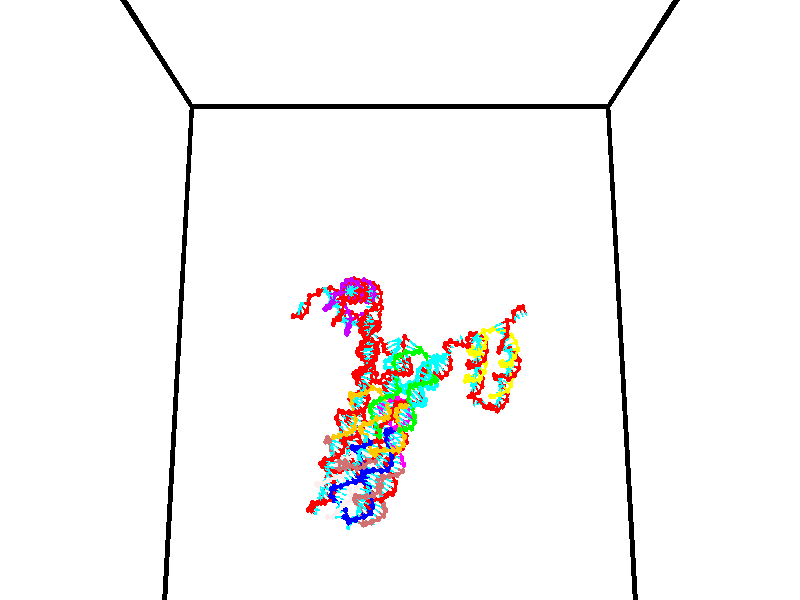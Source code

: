 // switches for output
#declare DRAW_BASES = 1; // possible values are 0, 1; only relevant for DNA ribbons
#declare DRAW_BASES_TYPE = 3; // possible values are 1, 2, 3; only relevant for DNA ribbons
#declare DRAW_FOG = 0; // set to 1 to enable fog

#include "colors.inc"

#include "transforms.inc"
background { rgb <1, 1, 1>}

#default {
   normal{
       ripples 0.25
       frequency 0.20
       turbulence 0.2
       lambda 5
   }
	finish {
		phong 0.1
		phong_size 40.
	}
}

// original window dimensions: 1024x640


// camera settings

camera {
	sky <0, 0.179814, -0.983701>
	up <0, 0.179814, -0.983701>
	right 1.6 * <1, 0, 0>
	location <35, 94.9851, 44.8844>
	look_at <35, 29.7336, 32.9568>
	direction <0, -65.2515, -11.9276>
	angle 67.0682
}


# declare cpy_camera_pos = <35, 94.9851, 44.8844>;
# if (DRAW_FOG = 1)
fog {
	fog_type 2
	up vnormalize(cpy_camera_pos)
	color rgbt<1,1,1,0.3>
	distance 1e-5
	fog_alt 3e-3
	fog_offset 56
}
# end


// LIGHTS

# declare lum = 6;
global_settings {
	ambient_light rgb lum * <0.05, 0.05, 0.05>
	max_trace_level 15
}# declare cpy_direct_light_amount = 0.25;
light_source
{	1000 * <-1, -1.16352, -0.803886>,
	rgb lum * cpy_direct_light_amount
	parallel
}

light_source
{	1000 * <1, 1.16352, 0.803886>,
	rgb lum * cpy_direct_light_amount
	parallel
}

// strand 0

// nucleotide -1

// particle -1
sphere {
	<24.285847, 35.182556, 35.340595> 0.250000
	pigment { color rgbt <1,0,0,0> }
	no_shadow
}
cylinder {
	<24.510099, 34.912914, 35.148232>,  <24.644651, 34.751129, 35.032814>, 0.100000
	pigment { color rgbt <1,0,0,0> }
	no_shadow
}
cylinder {
	<24.510099, 34.912914, 35.148232>,  <24.285847, 35.182556, 35.340595>, 0.100000
	pigment { color rgbt <1,0,0,0> }
	no_shadow
}

// particle -1
sphere {
	<24.510099, 34.912914, 35.148232> 0.100000
	pigment { color rgbt <1,0,0,0> }
	no_shadow
}
sphere {
	0, 1
	scale<0.080000,0.200000,0.300000>
	matrix <0.431434, 0.733500, -0.525207,
		0.706792, 0.086967, 0.702056,
		0.560634, -0.674103, -0.480911,
		24.678289, 34.710682, 35.003960>
	pigment { color rgbt <0,1,1,0> }
	no_shadow
}
cylinder {
	<25.106358, 35.214523, 35.405148>,  <24.285847, 35.182556, 35.340595>, 0.130000
	pigment { color rgbt <1,0,0,0> }
	no_shadow
}

// nucleotide -1

// particle -1
sphere {
	<25.106358, 35.214523, 35.405148> 0.250000
	pigment { color rgbt <1,0,0,0> }
	no_shadow
}
cylinder {
	<25.000782, 35.058380, 35.052338>,  <24.937437, 34.964695, 34.840652>, 0.100000
	pigment { color rgbt <1,0,0,0> }
	no_shadow
}
cylinder {
	<25.000782, 35.058380, 35.052338>,  <25.106358, 35.214523, 35.405148>, 0.100000
	pigment { color rgbt <1,0,0,0> }
	no_shadow
}

// particle -1
sphere {
	<25.000782, 35.058380, 35.052338> 0.100000
	pigment { color rgbt <1,0,0,0> }
	no_shadow
}
sphere {
	0, 1
	scale<0.080000,0.200000,0.300000>
	matrix <0.490322, 0.733177, -0.471207,
		0.830615, -0.556844, -0.002115,
		-0.263939, -0.390354, -0.882020,
		24.921600, 34.941273, 34.787731>
	pigment { color rgbt <0,1,1,0> }
	no_shadow
}
cylinder {
	<25.656000, 35.175156, 34.918404>,  <25.106358, 35.214523, 35.405148>, 0.130000
	pigment { color rgbt <1,0,0,0> }
	no_shadow
}

// nucleotide -1

// particle -1
sphere {
	<25.656000, 35.175156, 34.918404> 0.250000
	pigment { color rgbt <1,0,0,0> }
	no_shadow
}
cylinder {
	<25.331312, 35.215443, 34.688286>,  <25.136499, 35.239613, 34.550213>, 0.100000
	pigment { color rgbt <1,0,0,0> }
	no_shadow
}
cylinder {
	<25.331312, 35.215443, 34.688286>,  <25.656000, 35.175156, 34.918404>, 0.100000
	pigment { color rgbt <1,0,0,0> }
	no_shadow
}

// particle -1
sphere {
	<25.331312, 35.215443, 34.688286> 0.100000
	pigment { color rgbt <1,0,0,0> }
	no_shadow
}
sphere {
	0, 1
	scale<0.080000,0.200000,0.300000>
	matrix <0.488148, 0.657798, -0.573597,
		0.320660, -0.746430, -0.583111,
		-0.811720, 0.100715, -0.575298,
		25.087797, 35.245659, 34.515697>
	pigment { color rgbt <0,1,1,0> }
	no_shadow
}
cylinder {
	<25.796913, 35.098972, 34.252377>,  <25.656000, 35.175156, 34.918404>, 0.130000
	pigment { color rgbt <1,0,0,0> }
	no_shadow
}

// nucleotide -1

// particle -1
sphere {
	<25.796913, 35.098972, 34.252377> 0.250000
	pigment { color rgbt <1,0,0,0> }
	no_shadow
}
cylinder {
	<25.501165, 35.366211, 34.285801>,  <25.323717, 35.526554, 34.305855>, 0.100000
	pigment { color rgbt <1,0,0,0> }
	no_shadow
}
cylinder {
	<25.501165, 35.366211, 34.285801>,  <25.796913, 35.098972, 34.252377>, 0.100000
	pigment { color rgbt <1,0,0,0> }
	no_shadow
}

// particle -1
sphere {
	<25.501165, 35.366211, 34.285801> 0.100000
	pigment { color rgbt <1,0,0,0> }
	no_shadow
}
sphere {
	0, 1
	scale<0.080000,0.200000,0.300000>
	matrix <0.524853, 0.649634, -0.550005,
		-0.421738, -0.362801, -0.830971,
		-0.739369, 0.668096, 0.083558,
		25.279354, 35.566639, 34.310867>
	pigment { color rgbt <0,1,1,0> }
	no_shadow
}
cylinder {
	<25.870102, 35.025887, 33.553856>,  <25.796913, 35.098972, 34.252377>, 0.130000
	pigment { color rgbt <1,0,0,0> }
	no_shadow
}

// nucleotide -1

// particle -1
sphere {
	<25.870102, 35.025887, 33.553856> 0.250000
	pigment { color rgbt <1,0,0,0> }
	no_shadow
}
cylinder {
	<25.691851, 34.782825, 33.816814>,  <25.584900, 34.636990, 33.974590>, 0.100000
	pigment { color rgbt <1,0,0,0> }
	no_shadow
}
cylinder {
	<25.691851, 34.782825, 33.816814>,  <25.870102, 35.025887, 33.553856>, 0.100000
	pigment { color rgbt <1,0,0,0> }
	no_shadow
}

// particle -1
sphere {
	<25.691851, 34.782825, 33.816814> 0.100000
	pigment { color rgbt <1,0,0,0> }
	no_shadow
}
sphere {
	0, 1
	scale<0.080000,0.200000,0.300000>
	matrix <0.712733, -0.685168, -0.150188,
		0.541690, 0.401619, 0.738427,
		-0.445628, -0.607656, 0.657396,
		25.558163, 34.600529, 34.014034>
	pigment { color rgbt <0,1,1,0> }
	no_shadow
}
cylinder {
	<26.741579, 34.895733, 33.390087>,  <25.870102, 35.025887, 33.553856>, 0.130000
	pigment { color rgbt <1,0,0,0> }
	no_shadow
}

// nucleotide -1

// particle -1
sphere {
	<26.741579, 34.895733, 33.390087> 0.250000
	pigment { color rgbt <1,0,0,0> }
	no_shadow
}
cylinder {
	<27.058794, 34.863060, 33.148617>,  <27.249123, 34.843456, 33.003735>, 0.100000
	pigment { color rgbt <1,0,0,0> }
	no_shadow
}
cylinder {
	<27.058794, 34.863060, 33.148617>,  <26.741579, 34.895733, 33.390087>, 0.100000
	pigment { color rgbt <1,0,0,0> }
	no_shadow
}

// particle -1
sphere {
	<27.058794, 34.863060, 33.148617> 0.100000
	pigment { color rgbt <1,0,0,0> }
	no_shadow
}
sphere {
	0, 1
	scale<0.080000,0.200000,0.300000>
	matrix <0.075966, -0.969975, 0.231036,
		-0.604420, -0.229078, -0.763020,
		0.793036, -0.081679, -0.603675,
		27.296705, 34.838558, 32.967514>
	pigment { color rgbt <0,1,1,0> }
	no_shadow
}
cylinder {
	<26.661293, 34.314724, 32.979053>,  <26.741579, 34.895733, 33.390087>, 0.130000
	pigment { color rgbt <1,0,0,0> }
	no_shadow
}

// nucleotide -1

// particle -1
sphere {
	<26.661293, 34.314724, 32.979053> 0.250000
	pigment { color rgbt <1,0,0,0> }
	no_shadow
}
cylinder {
	<27.047318, 34.408154, 33.026546>,  <27.278933, 34.464211, 33.055042>, 0.100000
	pigment { color rgbt <1,0,0,0> }
	no_shadow
}
cylinder {
	<27.047318, 34.408154, 33.026546>,  <26.661293, 34.314724, 32.979053>, 0.100000
	pigment { color rgbt <1,0,0,0> }
	no_shadow
}

// particle -1
sphere {
	<27.047318, 34.408154, 33.026546> 0.100000
	pigment { color rgbt <1,0,0,0> }
	no_shadow
}
sphere {
	0, 1
	scale<0.080000,0.200000,0.300000>
	matrix <0.198996, -0.948156, 0.247793,
		0.170456, -0.215508, -0.961510,
		0.965062, 0.233575, 0.118734,
		27.336836, 34.478226, 33.062168>
	pigment { color rgbt <0,1,1,0> }
	no_shadow
}
cylinder {
	<27.117771, 33.795925, 32.772278>,  <26.661293, 34.314724, 32.979053>, 0.130000
	pigment { color rgbt <1,0,0,0> }
	no_shadow
}

// nucleotide -1

// particle -1
sphere {
	<27.117771, 33.795925, 32.772278> 0.250000
	pigment { color rgbt <1,0,0,0> }
	no_shadow
}
cylinder {
	<27.385666, 33.999737, 32.988365>,  <27.546402, 34.122025, 33.118019>, 0.100000
	pigment { color rgbt <1,0,0,0> }
	no_shadow
}
cylinder {
	<27.385666, 33.999737, 32.988365>,  <27.117771, 33.795925, 32.772278>, 0.100000
	pigment { color rgbt <1,0,0,0> }
	no_shadow
}

// particle -1
sphere {
	<27.385666, 33.999737, 32.988365> 0.100000
	pigment { color rgbt <1,0,0,0> }
	no_shadow
}
sphere {
	0, 1
	scale<0.080000,0.200000,0.300000>
	matrix <0.378587, -0.860108, 0.341886,
		0.638846, -0.024454, -0.768946,
		0.669737, 0.509525, 0.540219,
		27.586588, 34.152596, 33.150433>
	pigment { color rgbt <0,1,1,0> }
	no_shadow
}
cylinder {
	<27.786922, 33.633831, 32.581154>,  <27.117771, 33.795925, 32.772278>, 0.130000
	pigment { color rgbt <1,0,0,0> }
	no_shadow
}

// nucleotide -1

// particle -1
sphere {
	<27.786922, 33.633831, 32.581154> 0.250000
	pigment { color rgbt <1,0,0,0> }
	no_shadow
}
cylinder {
	<27.804770, 33.770748, 32.956566>,  <27.815477, 33.852898, 33.181812>, 0.100000
	pigment { color rgbt <1,0,0,0> }
	no_shadow
}
cylinder {
	<27.804770, 33.770748, 32.956566>,  <27.786922, 33.633831, 32.581154>, 0.100000
	pigment { color rgbt <1,0,0,0> }
	no_shadow
}

// particle -1
sphere {
	<27.804770, 33.770748, 32.956566> 0.100000
	pigment { color rgbt <1,0,0,0> }
	no_shadow
}
sphere {
	0, 1
	scale<0.080000,0.200000,0.300000>
	matrix <0.575247, -0.776889, 0.255997,
		0.816762, 0.528465, -0.231568,
		0.044618, 0.342297, 0.938532,
		27.818155, 33.873436, 33.238125>
	pigment { color rgbt <0,1,1,0> }
	no_shadow
}
cylinder {
	<28.458662, 33.467888, 32.881664>,  <27.786922, 33.633831, 32.581154>, 0.130000
	pigment { color rgbt <1,0,0,0> }
	no_shadow
}

// nucleotide -1

// particle -1
sphere {
	<28.458662, 33.467888, 32.881664> 0.250000
	pigment { color rgbt <1,0,0,0> }
	no_shadow
}
cylinder {
	<28.253485, 33.537582, 33.217884>,  <28.130379, 33.579399, 33.419617>, 0.100000
	pigment { color rgbt <1,0,0,0> }
	no_shadow
}
cylinder {
	<28.253485, 33.537582, 33.217884>,  <28.458662, 33.467888, 32.881664>, 0.100000
	pigment { color rgbt <1,0,0,0> }
	no_shadow
}

// particle -1
sphere {
	<28.253485, 33.537582, 33.217884> 0.100000
	pigment { color rgbt <1,0,0,0> }
	no_shadow
}
sphere {
	0, 1
	scale<0.080000,0.200000,0.300000>
	matrix <0.471858, -0.760757, 0.445644,
		0.717103, 0.625213, 0.308013,
		-0.512945, 0.174234, 0.840553,
		28.099602, 33.589851, 33.470051>
	pigment { color rgbt <0,1,1,0> }
	no_shadow
}
cylinder {
	<28.939220, 33.490486, 33.400288>,  <28.458662, 33.467888, 32.881664>, 0.130000
	pigment { color rgbt <1,0,0,0> }
	no_shadow
}

// nucleotide -1

// particle -1
sphere {
	<28.939220, 33.490486, 33.400288> 0.250000
	pigment { color rgbt <1,0,0,0> }
	no_shadow
}
cylinder {
	<28.586391, 33.391979, 33.560936>,  <28.374695, 33.332874, 33.657326>, 0.100000
	pigment { color rgbt <1,0,0,0> }
	no_shadow
}
cylinder {
	<28.586391, 33.391979, 33.560936>,  <28.939220, 33.490486, 33.400288>, 0.100000
	pigment { color rgbt <1,0,0,0> }
	no_shadow
}

// particle -1
sphere {
	<28.586391, 33.391979, 33.560936> 0.100000
	pigment { color rgbt <1,0,0,0> }
	no_shadow
}
sphere {
	0, 1
	scale<0.080000,0.200000,0.300000>
	matrix <0.435634, -0.750933, 0.496309,
		0.179369, 0.612741, 0.769659,
		-0.882071, -0.246267, 0.401625,
		28.321770, 33.318100, 33.681423>
	pigment { color rgbt <0,1,1,0> }
	no_shadow
}
cylinder {
	<29.135475, 33.421089, 33.972778>,  <28.939220, 33.490486, 33.400288>, 0.130000
	pigment { color rgbt <1,0,0,0> }
	no_shadow
}

// nucleotide -1

// particle -1
sphere {
	<29.135475, 33.421089, 33.972778> 0.250000
	pigment { color rgbt <1,0,0,0> }
	no_shadow
}
cylinder {
	<28.776253, 33.246353, 33.993420>,  <28.560719, 33.141510, 34.005802>, 0.100000
	pigment { color rgbt <1,0,0,0> }
	no_shadow
}
cylinder {
	<28.776253, 33.246353, 33.993420>,  <29.135475, 33.421089, 33.972778>, 0.100000
	pigment { color rgbt <1,0,0,0> }
	no_shadow
}

// particle -1
sphere {
	<28.776253, 33.246353, 33.993420> 0.100000
	pigment { color rgbt <1,0,0,0> }
	no_shadow
}
sphere {
	0, 1
	scale<0.080000,0.200000,0.300000>
	matrix <0.417828, -0.810466, 0.410567,
		-0.137535, 0.390272, 0.910369,
		-0.898056, -0.436845, 0.051599,
		28.506836, 33.115299, 34.008900>
	pigment { color rgbt <0,1,1,0> }
	no_shadow
}
cylinder {
	<29.020647, 33.176437, 34.715515>,  <29.135475, 33.421089, 33.972778>, 0.130000
	pigment { color rgbt <1,0,0,0> }
	no_shadow
}

// nucleotide -1

// particle -1
sphere {
	<29.020647, 33.176437, 34.715515> 0.250000
	pigment { color rgbt <1,0,0,0> }
	no_shadow
}
cylinder {
	<28.780880, 32.963600, 34.476326>,  <28.637020, 32.835896, 34.332813>, 0.100000
	pigment { color rgbt <1,0,0,0> }
	no_shadow
}
cylinder {
	<28.780880, 32.963600, 34.476326>,  <29.020647, 33.176437, 34.715515>, 0.100000
	pigment { color rgbt <1,0,0,0> }
	no_shadow
}

// particle -1
sphere {
	<28.780880, 32.963600, 34.476326> 0.100000
	pigment { color rgbt <1,0,0,0> }
	no_shadow
}
sphere {
	0, 1
	scale<0.080000,0.200000,0.300000>
	matrix <0.208262, -0.825004, 0.525352,
		-0.772868, 0.190370, 0.605339,
		-0.599418, -0.532097, -0.597972,
		28.601055, 32.803970, 34.296936>
	pigment { color rgbt <0,1,1,0> }
	no_shadow
}
cylinder {
	<28.698650, 32.800003, 35.231941>,  <29.020647, 33.176437, 34.715515>, 0.130000
	pigment { color rgbt <1,0,0,0> }
	no_shadow
}

// nucleotide -1

// particle -1
sphere {
	<28.698650, 32.800003, 35.231941> 0.250000
	pigment { color rgbt <1,0,0,0> }
	no_shadow
}
cylinder {
	<28.635794, 32.609741, 34.885746>,  <28.598080, 32.495586, 34.678028>, 0.100000
	pigment { color rgbt <1,0,0,0> }
	no_shadow
}
cylinder {
	<28.635794, 32.609741, 34.885746>,  <28.698650, 32.800003, 35.231941>, 0.100000
	pigment { color rgbt <1,0,0,0> }
	no_shadow
}

// particle -1
sphere {
	<28.635794, 32.609741, 34.885746> 0.100000
	pigment { color rgbt <1,0,0,0> }
	no_shadow
}
sphere {
	0, 1
	scale<0.080000,0.200000,0.300000>
	matrix <0.071227, -0.879548, 0.470449,
		-0.985004, 0.012281, 0.172091,
		-0.157140, -0.475652, -0.865484,
		28.588652, 32.467045, 34.626102>
	pigment { color rgbt <0,1,1,0> }
	no_shadow
}
cylinder {
	<28.095173, 32.364677, 35.327099>,  <28.698650, 32.800003, 35.231941>, 0.130000
	pigment { color rgbt <1,0,0,0> }
	no_shadow
}

// nucleotide -1

// particle -1
sphere {
	<28.095173, 32.364677, 35.327099> 0.250000
	pigment { color rgbt <1,0,0,0> }
	no_shadow
}
cylinder {
	<28.316380, 32.217205, 35.028236>,  <28.449104, 32.128723, 34.848919>, 0.100000
	pigment { color rgbt <1,0,0,0> }
	no_shadow
}
cylinder {
	<28.316380, 32.217205, 35.028236>,  <28.095173, 32.364677, 35.327099>, 0.100000
	pigment { color rgbt <1,0,0,0> }
	no_shadow
}

// particle -1
sphere {
	<28.316380, 32.217205, 35.028236> 0.100000
	pigment { color rgbt <1,0,0,0> }
	no_shadow
}
sphere {
	0, 1
	scale<0.080000,0.200000,0.300000>
	matrix <0.121353, -0.851562, 0.510015,
		-0.824282, -0.372718, -0.426192,
		0.553021, -0.368677, -0.747158,
		28.482285, 32.106602, 34.804089>
	pigment { color rgbt <0,1,1,0> }
	no_shadow
}
cylinder {
	<27.937601, 31.652349, 35.464897>,  <28.095173, 32.364677, 35.327099>, 0.130000
	pigment { color rgbt <1,0,0,0> }
	no_shadow
}

// nucleotide -1

// particle -1
sphere {
	<27.937601, 31.652349, 35.464897> 0.250000
	pigment { color rgbt <1,0,0,0> }
	no_shadow
}
cylinder {
	<28.224678, 31.654303, 35.186359>,  <28.396923, 31.655474, 35.019238>, 0.100000
	pigment { color rgbt <1,0,0,0> }
	no_shadow
}
cylinder {
	<28.224678, 31.654303, 35.186359>,  <27.937601, 31.652349, 35.464897>, 0.100000
	pigment { color rgbt <1,0,0,0> }
	no_shadow
}

// particle -1
sphere {
	<28.224678, 31.654303, 35.186359> 0.100000
	pigment { color rgbt <1,0,0,0> }
	no_shadow
}
sphere {
	0, 1
	scale<0.080000,0.200000,0.300000>
	matrix <0.344705, -0.871359, 0.349160,
		-0.605061, -0.490622, -0.627049,
		0.717691, 0.004883, -0.696345,
		28.439985, 31.655767, 34.977455>
	pigment { color rgbt <0,1,1,0> }
	no_shadow
}
cylinder {
	<27.940756, 31.015348, 35.035824>,  <27.937601, 31.652349, 35.464897>, 0.130000
	pigment { color rgbt <1,0,0,0> }
	no_shadow
}

// nucleotide -1

// particle -1
sphere {
	<27.940756, 31.015348, 35.035824> 0.250000
	pigment { color rgbt <1,0,0,0> }
	no_shadow
}
cylinder {
	<28.309343, 31.170681, 35.039665>,  <28.530497, 31.263882, 35.041969>, 0.100000
	pigment { color rgbt <1,0,0,0> }
	no_shadow
}
cylinder {
	<28.309343, 31.170681, 35.039665>,  <27.940756, 31.015348, 35.035824>, 0.100000
	pigment { color rgbt <1,0,0,0> }
	no_shadow
}

// particle -1
sphere {
	<28.309343, 31.170681, 35.039665> 0.100000
	pigment { color rgbt <1,0,0,0> }
	no_shadow
}
sphere {
	0, 1
	scale<0.080000,0.200000,0.300000>
	matrix <0.378689, -0.903542, 0.200518,
		0.086542, -0.181136, -0.979643,
		0.921469, 0.388333, 0.009600,
		28.585785, 31.287180, 35.042545>
	pigment { color rgbt <0,1,1,0> }
	no_shadow
}
cylinder {
	<28.261539, 30.474434, 34.644707>,  <27.940756, 31.015348, 35.035824>, 0.130000
	pigment { color rgbt <1,0,0,0> }
	no_shadow
}

// nucleotide -1

// particle -1
sphere {
	<28.261539, 30.474434, 34.644707> 0.250000
	pigment { color rgbt <1,0,0,0> }
	no_shadow
}
cylinder {
	<28.535074, 30.683189, 34.848667>,  <28.699196, 30.808443, 34.971043>, 0.100000
	pigment { color rgbt <1,0,0,0> }
	no_shadow
}
cylinder {
	<28.535074, 30.683189, 34.848667>,  <28.261539, 30.474434, 34.644707>, 0.100000
	pigment { color rgbt <1,0,0,0> }
	no_shadow
}

// particle -1
sphere {
	<28.535074, 30.683189, 34.848667> 0.100000
	pigment { color rgbt <1,0,0,0> }
	no_shadow
}
sphere {
	0, 1
	scale<0.080000,0.200000,0.300000>
	matrix <0.488826, -0.846519, 0.210845,
		0.541680, 0.105071, -0.833992,
		0.683836, 0.521887, 0.509904,
		28.740225, 30.839756, 35.001637>
	pigment { color rgbt <0,1,1,0> }
	no_shadow
}
cylinder {
	<28.973551, 30.319298, 34.239090>,  <28.261539, 30.474434, 34.644707>, 0.130000
	pigment { color rgbt <1,0,0,0> }
	no_shadow
}

// nucleotide -1

// particle -1
sphere {
	<28.973551, 30.319298, 34.239090> 0.250000
	pigment { color rgbt <1,0,0,0> }
	no_shadow
}
cylinder {
	<29.086851, 30.446053, 34.601162>,  <29.154831, 30.522104, 34.818405>, 0.100000
	pigment { color rgbt <1,0,0,0> }
	no_shadow
}
cylinder {
	<29.086851, 30.446053, 34.601162>,  <28.973551, 30.319298, 34.239090>, 0.100000
	pigment { color rgbt <1,0,0,0> }
	no_shadow
}

// particle -1
sphere {
	<29.086851, 30.446053, 34.601162> 0.100000
	pigment { color rgbt <1,0,0,0> }
	no_shadow
}
sphere {
	0, 1
	scale<0.080000,0.200000,0.300000>
	matrix <0.598228, -0.796086, 0.091495,
		0.749595, 0.515588, -0.415062,
		0.283251, 0.316886, 0.905181,
		29.171827, 30.541119, 34.872715>
	pigment { color rgbt <0,1,1,0> }
	no_shadow
}
cylinder {
	<29.769032, 30.309835, 34.225563>,  <28.973551, 30.319298, 34.239090>, 0.130000
	pigment { color rgbt <1,0,0,0> }
	no_shadow
}

// nucleotide -1

// particle -1
sphere {
	<29.769032, 30.309835, 34.225563> 0.250000
	pigment { color rgbt <1,0,0,0> }
	no_shadow
}
cylinder {
	<29.657688, 30.305815, 34.609734>,  <29.590881, 30.303402, 34.840237>, 0.100000
	pigment { color rgbt <1,0,0,0> }
	no_shadow
}
cylinder {
	<29.657688, 30.305815, 34.609734>,  <29.769032, 30.309835, 34.225563>, 0.100000
	pigment { color rgbt <1,0,0,0> }
	no_shadow
}

// particle -1
sphere {
	<29.657688, 30.305815, 34.609734> 0.100000
	pigment { color rgbt <1,0,0,0> }
	no_shadow
}
sphere {
	0, 1
	scale<0.080000,0.200000,0.300000>
	matrix <0.594639, -0.787067, 0.164106,
		0.754269, 0.616786, 0.225063,
		-0.278358, -0.010051, 0.960425,
		29.574181, 30.302799, 34.897861>
	pigment { color rgbt <0,1,1,0> }
	no_shadow
}
cylinder {
	<30.346497, 30.426985, 34.525696>,  <29.769032, 30.309835, 34.225563>, 0.130000
	pigment { color rgbt <1,0,0,0> }
	no_shadow
}

// nucleotide -1

// particle -1
sphere {
	<30.346497, 30.426985, 34.525696> 0.250000
	pigment { color rgbt <1,0,0,0> }
	no_shadow
}
cylinder {
	<30.094486, 30.259554, 34.787338>,  <29.943279, 30.159096, 34.944324>, 0.100000
	pigment { color rgbt <1,0,0,0> }
	no_shadow
}
cylinder {
	<30.094486, 30.259554, 34.787338>,  <30.346497, 30.426985, 34.525696>, 0.100000
	pigment { color rgbt <1,0,0,0> }
	no_shadow
}

// particle -1
sphere {
	<30.094486, 30.259554, 34.787338> 0.100000
	pigment { color rgbt <1,0,0,0> }
	no_shadow
}
sphere {
	0, 1
	scale<0.080000,0.200000,0.300000>
	matrix <0.637838, -0.759391, 0.128405,
		0.442977, 0.498114, 0.745422,
		-0.630027, -0.418578, 0.654109,
		29.905478, 30.133980, 34.983570>
	pigment { color rgbt <0,1,1,0> }
	no_shadow
}
cylinder {
	<30.779827, 30.272863, 35.237213>,  <30.346497, 30.426985, 34.525696>, 0.130000
	pigment { color rgbt <1,0,0,0> }
	no_shadow
}

// nucleotide -1

// particle -1
sphere {
	<30.779827, 30.272863, 35.237213> 0.250000
	pigment { color rgbt <1,0,0,0> }
	no_shadow
}
cylinder {
	<30.461082, 30.031380, 35.227848>,  <30.269836, 29.886490, 35.222229>, 0.100000
	pigment { color rgbt <1,0,0,0> }
	no_shadow
}
cylinder {
	<30.461082, 30.031380, 35.227848>,  <30.779827, 30.272863, 35.237213>, 0.100000
	pigment { color rgbt <1,0,0,0> }
	no_shadow
}

// particle -1
sphere {
	<30.461082, 30.031380, 35.227848> 0.100000
	pigment { color rgbt <1,0,0,0> }
	no_shadow
}
sphere {
	0, 1
	scale<0.080000,0.200000,0.300000>
	matrix <0.588906, -0.784808, 0.193045,
		-0.134915, 0.140044, 0.980911,
		-0.796861, -0.603709, -0.023410,
		30.222025, 29.850267, 35.220825>
	pigment { color rgbt <0,1,1,0> }
	no_shadow
}
cylinder {
	<30.935631, 29.822861, 35.796932>,  <30.779827, 30.272863, 35.237213>, 0.130000
	pigment { color rgbt <1,0,0,0> }
	no_shadow
}

// nucleotide -1

// particle -1
sphere {
	<30.935631, 29.822861, 35.796932> 0.250000
	pigment { color rgbt <1,0,0,0> }
	no_shadow
}
cylinder {
	<30.689880, 29.627409, 35.549133>,  <30.542431, 29.510138, 35.400452>, 0.100000
	pigment { color rgbt <1,0,0,0> }
	no_shadow
}
cylinder {
	<30.689880, 29.627409, 35.549133>,  <30.935631, 29.822861, 35.796932>, 0.100000
	pigment { color rgbt <1,0,0,0> }
	no_shadow
}

// particle -1
sphere {
	<30.689880, 29.627409, 35.549133> 0.100000
	pigment { color rgbt <1,0,0,0> }
	no_shadow
}
sphere {
	0, 1
	scale<0.080000,0.200000,0.300000>
	matrix <0.568384, -0.818664, 0.082036,
		-0.547249, -0.301714, 0.780697,
		-0.614377, -0.488630, -0.619502,
		30.505568, 29.480820, 35.363281>
	pigment { color rgbt <0,1,1,0> }
	no_shadow
}
cylinder {
	<30.939968, 29.171814, 36.000496>,  <30.935631, 29.822861, 35.796932>, 0.130000
	pigment { color rgbt <1,0,0,0> }
	no_shadow
}

// nucleotide -1

// particle -1
sphere {
	<30.939968, 29.171814, 36.000496> 0.250000
	pigment { color rgbt <1,0,0,0> }
	no_shadow
}
cylinder {
	<30.780928, 29.112940, 35.638226>,  <30.685503, 29.077616, 35.420864>, 0.100000
	pigment { color rgbt <1,0,0,0> }
	no_shadow
}
cylinder {
	<30.780928, 29.112940, 35.638226>,  <30.939968, 29.171814, 36.000496>, 0.100000
	pigment { color rgbt <1,0,0,0> }
	no_shadow
}

// particle -1
sphere {
	<30.780928, 29.112940, 35.638226> 0.100000
	pigment { color rgbt <1,0,0,0> }
	no_shadow
}
sphere {
	0, 1
	scale<0.080000,0.200000,0.300000>
	matrix <0.521933, -0.848086, -0.091307,
		-0.754652, -0.509006, 0.414021,
		-0.397601, -0.147187, -0.905676,
		30.661648, 29.068785, 35.366524>
	pigment { color rgbt <0,1,1,0> }
	no_shadow
}
cylinder {
	<30.940060, 28.378160, 35.867676>,  <30.939968, 29.171814, 36.000496>, 0.130000
	pigment { color rgbt <1,0,0,0> }
	no_shadow
}

// nucleotide -1

// particle -1
sphere {
	<30.940060, 28.378160, 35.867676> 0.250000
	pigment { color rgbt <1,0,0,0> }
	no_shadow
}
cylinder {
	<30.926104, 28.561897, 35.512646>,  <30.917730, 28.672140, 35.299629>, 0.100000
	pigment { color rgbt <1,0,0,0> }
	no_shadow
}
cylinder {
	<30.926104, 28.561897, 35.512646>,  <30.940060, 28.378160, 35.867676>, 0.100000
	pigment { color rgbt <1,0,0,0> }
	no_shadow
}

// particle -1
sphere {
	<30.926104, 28.561897, 35.512646> 0.100000
	pigment { color rgbt <1,0,0,0> }
	no_shadow
}
sphere {
	0, 1
	scale<0.080000,0.200000,0.300000>
	matrix <0.540475, -0.738362, -0.403370,
		-0.840636, -0.493786, -0.222501,
		-0.034892, 0.459344, -0.887573,
		30.915636, 28.699701, 35.246372>
	pigment { color rgbt <0,1,1,0> }
	no_shadow
}
cylinder {
	<30.496103, 28.050381, 35.359798>,  <30.940060, 28.378160, 35.867676>, 0.130000
	pigment { color rgbt <1,0,0,0> }
	no_shadow
}

// nucleotide -1

// particle -1
sphere {
	<30.496103, 28.050381, 35.359798> 0.250000
	pigment { color rgbt <1,0,0,0> }
	no_shadow
}
cylinder {
	<30.843712, 28.223864, 35.264553>,  <31.052277, 28.327953, 35.207405>, 0.100000
	pigment { color rgbt <1,0,0,0> }
	no_shadow
}
cylinder {
	<30.843712, 28.223864, 35.264553>,  <30.496103, 28.050381, 35.359798>, 0.100000
	pigment { color rgbt <1,0,0,0> }
	no_shadow
}

// particle -1
sphere {
	<30.843712, 28.223864, 35.264553> 0.100000
	pigment { color rgbt <1,0,0,0> }
	no_shadow
}
sphere {
	0, 1
	scale<0.080000,0.200000,0.300000>
	matrix <0.353645, -0.881056, -0.314126,
		-0.346027, 0.188777, -0.919037,
		0.869023, 0.433709, -0.238109,
		31.104418, 28.353975, 35.193119>
	pigment { color rgbt <0,1,1,0> }
	no_shadow
}
cylinder {
	<30.592237, 27.999311, 34.665428>,  <30.496103, 28.050381, 35.359798>, 0.130000
	pigment { color rgbt <1,0,0,0> }
	no_shadow
}

// nucleotide -1

// particle -1
sphere {
	<30.592237, 27.999311, 34.665428> 0.250000
	pigment { color rgbt <1,0,0,0> }
	no_shadow
}
cylinder {
	<30.944426, 28.028618, 34.852791>,  <31.155739, 28.046202, 34.965210>, 0.100000
	pigment { color rgbt <1,0,0,0> }
	no_shadow
}
cylinder {
	<30.944426, 28.028618, 34.852791>,  <30.592237, 27.999311, 34.665428>, 0.100000
	pigment { color rgbt <1,0,0,0> }
	no_shadow
}

// particle -1
sphere {
	<30.944426, 28.028618, 34.852791> 0.100000
	pigment { color rgbt <1,0,0,0> }
	no_shadow
}
sphere {
	0, 1
	scale<0.080000,0.200000,0.300000>
	matrix <0.251205, -0.909997, -0.329851,
		0.402084, 0.408090, -0.819629,
		0.880468, 0.073267, 0.468409,
		31.208567, 28.050598, 34.993313>
	pigment { color rgbt <0,1,1,0> }
	no_shadow
}
cylinder {
	<30.977123, 27.603699, 34.224266>,  <30.592237, 27.999311, 34.665428>, 0.130000
	pigment { color rgbt <1,0,0,0> }
	no_shadow
}

// nucleotide -1

// particle -1
sphere {
	<30.977123, 27.603699, 34.224266> 0.250000
	pigment { color rgbt <1,0,0,0> }
	no_shadow
}
cylinder {
	<31.147692, 27.597847, 34.586029>,  <31.250032, 27.594336, 34.803085>, 0.100000
	pigment { color rgbt <1,0,0,0> }
	no_shadow
}
cylinder {
	<31.147692, 27.597847, 34.586029>,  <30.977123, 27.603699, 34.224266>, 0.100000
	pigment { color rgbt <1,0,0,0> }
	no_shadow
}

// particle -1
sphere {
	<31.147692, 27.597847, 34.586029> 0.100000
	pigment { color rgbt <1,0,0,0> }
	no_shadow
}
sphere {
	0, 1
	scale<0.080000,0.200000,0.300000>
	matrix <0.381526, -0.903663, -0.194503,
		0.820124, 0.427995, -0.379760,
		0.426421, -0.014628, 0.904406,
		31.275618, 27.593458, 34.857349>
	pigment { color rgbt <0,1,1,0> }
	no_shadow
}
cylinder {
	<31.621778, 27.347176, 34.126106>,  <30.977123, 27.603699, 34.224266>, 0.130000
	pigment { color rgbt <1,0,0,0> }
	no_shadow
}

// nucleotide -1

// particle -1
sphere {
	<31.621778, 27.347176, 34.126106> 0.250000
	pigment { color rgbt <1,0,0,0> }
	no_shadow
}
cylinder {
	<31.557903, 27.269384, 34.513233>,  <31.519579, 27.222710, 34.745510>, 0.100000
	pigment { color rgbt <1,0,0,0> }
	no_shadow
}
cylinder {
	<31.557903, 27.269384, 34.513233>,  <31.621778, 27.347176, 34.126106>, 0.100000
	pigment { color rgbt <1,0,0,0> }
	no_shadow
}

// particle -1
sphere {
	<31.557903, 27.269384, 34.513233> 0.100000
	pigment { color rgbt <1,0,0,0> }
	no_shadow
}
sphere {
	0, 1
	scale<0.080000,0.200000,0.300000>
	matrix <0.315573, -0.939014, -0.136622,
		0.935368, 0.283602, 0.211321,
		-0.159688, -0.194479, 0.967821,
		31.509996, 27.211040, 34.803581>
	pigment { color rgbt <0,1,1,0> }
	no_shadow
}
cylinder {
	<32.193924, 27.196972, 34.680969>,  <31.621778, 27.347176, 34.126106>, 0.130000
	pigment { color rgbt <1,0,0,0> }
	no_shadow
}

// nucleotide -1

// particle -1
sphere {
	<32.193924, 27.196972, 34.680969> 0.250000
	pigment { color rgbt <1,0,0,0> }
	no_shadow
}
cylinder {
	<31.849075, 27.009090, 34.756996>,  <31.642166, 26.896360, 34.802612>, 0.100000
	pigment { color rgbt <1,0,0,0> }
	no_shadow
}
cylinder {
	<31.849075, 27.009090, 34.756996>,  <32.193924, 27.196972, 34.680969>, 0.100000
	pigment { color rgbt <1,0,0,0> }
	no_shadow
}

// particle -1
sphere {
	<31.849075, 27.009090, 34.756996> 0.100000
	pigment { color rgbt <1,0,0,0> }
	no_shadow
}
sphere {
	0, 1
	scale<0.080000,0.200000,0.300000>
	matrix <0.323229, -0.798671, -0.507590,
		0.390222, -0.376167, 0.840372,
		-0.862119, -0.469706, 0.190071,
		31.590439, 26.868179, 34.814018>
	pigment { color rgbt <0,1,1,0> }
	no_shadow
}
cylinder {
	<32.257587, 26.491009, 34.849072>,  <32.193924, 27.196972, 34.680969>, 0.130000
	pigment { color rgbt <1,0,0,0> }
	no_shadow
}

// nucleotide -1

// particle -1
sphere {
	<32.257587, 26.491009, 34.849072> 0.250000
	pigment { color rgbt <1,0,0,0> }
	no_shadow
}
cylinder {
	<31.868017, 26.482986, 34.758682>,  <31.634275, 26.478174, 34.704449>, 0.100000
	pigment { color rgbt <1,0,0,0> }
	no_shadow
}
cylinder {
	<31.868017, 26.482986, 34.758682>,  <32.257587, 26.491009, 34.849072>, 0.100000
	pigment { color rgbt <1,0,0,0> }
	no_shadow
}

// particle -1
sphere {
	<31.868017, 26.482986, 34.758682> 0.100000
	pigment { color rgbt <1,0,0,0> }
	no_shadow
}
sphere {
	0, 1
	scale<0.080000,0.200000,0.300000>
	matrix <0.095074, -0.940474, -0.326298,
		-0.205978, -0.339274, 0.917860,
		-0.973927, -0.020054, -0.225973,
		31.575840, 26.476971, 34.690891>
	pigment { color rgbt <0,1,1,0> }
	no_shadow
}
cylinder {
	<32.659695, 25.878450, 34.437340>,  <32.257587, 26.491009, 34.849072>, 0.130000
	pigment { color rgbt <1,0,0,0> }
	no_shadow
}

// nucleotide -1

// particle -1
sphere {
	<32.659695, 25.878450, 34.437340> 0.250000
	pigment { color rgbt <1,0,0,0> }
	no_shadow
}
cylinder {
	<32.665146, 25.557995, 34.198009>,  <32.668419, 25.365721, 34.054413>, 0.100000
	pigment { color rgbt <1,0,0,0> }
	no_shadow
}
cylinder {
	<32.665146, 25.557995, 34.198009>,  <32.659695, 25.878450, 34.437340>, 0.100000
	pigment { color rgbt <1,0,0,0> }
	no_shadow
}

// particle -1
sphere {
	<32.665146, 25.557995, 34.198009> 0.100000
	pigment { color rgbt <1,0,0,0> }
	no_shadow
}
sphere {
	0, 1
	scale<0.080000,0.200000,0.300000>
	matrix <-0.843855, 0.311781, -0.436693,
		0.536398, 0.510849, -0.671796,
		0.013631, -0.801140, -0.598322,
		32.669235, 25.317654, 34.018513>
	pigment { color rgbt <0,1,1,0> }
	no_shadow
}
cylinder {
	<32.636463, 26.214125, 33.735577>,  <32.659695, 25.878450, 34.437340>, 0.130000
	pigment { color rgbt <1,0,0,0> }
	no_shadow
}

// nucleotide -1

// particle -1
sphere {
	<32.636463, 26.214125, 33.735577> 0.250000
	pigment { color rgbt <1,0,0,0> }
	no_shadow
}
cylinder {
	<32.542549, 25.829672, 33.677467>,  <32.486202, 25.599001, 33.642601>, 0.100000
	pigment { color rgbt <1,0,0,0> }
	no_shadow
}
cylinder {
	<32.542549, 25.829672, 33.677467>,  <32.636463, 26.214125, 33.735577>, 0.100000
	pigment { color rgbt <1,0,0,0> }
	no_shadow
}

// particle -1
sphere {
	<32.542549, 25.829672, 33.677467> 0.100000
	pigment { color rgbt <1,0,0,0> }
	no_shadow
}
sphere {
	0, 1
	scale<0.080000,0.200000,0.300000>
	matrix <-0.624958, 0.263718, -0.734766,
		0.744517, -0.081724, -0.662583,
		-0.234783, -0.961132, -0.145269,
		32.472115, 25.541332, 33.633888>
	pigment { color rgbt <0,1,1,0> }
	no_shadow
}
cylinder {
	<32.895802, 25.867222, 33.030243>,  <32.636463, 26.214125, 33.735577>, 0.130000
	pigment { color rgbt <1,0,0,0> }
	no_shadow
}

// nucleotide -1

// particle -1
sphere {
	<32.895802, 25.867222, 33.030243> 0.250000
	pigment { color rgbt <1,0,0,0> }
	no_shadow
}
cylinder {
	<32.542698, 25.752167, 33.178841>,  <32.330837, 25.683134, 33.267998>, 0.100000
	pigment { color rgbt <1,0,0,0> }
	no_shadow
}
cylinder {
	<32.542698, 25.752167, 33.178841>,  <32.895802, 25.867222, 33.030243>, 0.100000
	pigment { color rgbt <1,0,0,0> }
	no_shadow
}

// particle -1
sphere {
	<32.542698, 25.752167, 33.178841> 0.100000
	pigment { color rgbt <1,0,0,0> }
	no_shadow
}
sphere {
	0, 1
	scale<0.080000,0.200000,0.300000>
	matrix <-0.459681, 0.365303, -0.809473,
		0.097128, -0.885335, -0.454695,
		-0.882757, -0.287637, 0.371490,
		32.277870, 25.665874, 33.290287>
	pigment { color rgbt <0,1,1,0> }
	no_shadow
}
cylinder {
	<32.615482, 25.548500, 32.539513>,  <32.895802, 25.867222, 33.030243>, 0.130000
	pigment { color rgbt <1,0,0,0> }
	no_shadow
}

// nucleotide -1

// particle -1
sphere {
	<32.615482, 25.548500, 32.539513> 0.250000
	pigment { color rgbt <1,0,0,0> }
	no_shadow
}
cylinder {
	<32.327545, 25.687847, 32.779671>,  <32.154785, 25.771456, 32.923763>, 0.100000
	pigment { color rgbt <1,0,0,0> }
	no_shadow
}
cylinder {
	<32.327545, 25.687847, 32.779671>,  <32.615482, 25.548500, 32.539513>, 0.100000
	pigment { color rgbt <1,0,0,0> }
	no_shadow
}

// particle -1
sphere {
	<32.327545, 25.687847, 32.779671> 0.100000
	pigment { color rgbt <1,0,0,0> }
	no_shadow
}
sphere {
	0, 1
	scale<0.080000,0.200000,0.300000>
	matrix <-0.409800, 0.484844, -0.772651,
		-0.560265, -0.802225, -0.206248,
		-0.719838, 0.348369, 0.600393,
		32.111595, 25.792358, 32.959789>
	pigment { color rgbt <0,1,1,0> }
	no_shadow
}
cylinder {
	<32.817101, 26.235847, 32.380840>,  <32.615482, 25.548500, 32.539513>, 0.130000
	pigment { color rgbt <1,0,0,0> }
	no_shadow
}

// nucleotide -1

// particle -1
sphere {
	<32.817101, 26.235847, 32.380840> 0.250000
	pigment { color rgbt <1,0,0,0> }
	no_shadow
}
cylinder {
	<32.527031, 26.142355, 32.121769>,  <32.352989, 26.086260, 31.966326>, 0.100000
	pigment { color rgbt <1,0,0,0> }
	no_shadow
}
cylinder {
	<32.527031, 26.142355, 32.121769>,  <32.817101, 26.235847, 32.380840>, 0.100000
	pigment { color rgbt <1,0,0,0> }
	no_shadow
}

// particle -1
sphere {
	<32.527031, 26.142355, 32.121769> 0.100000
	pigment { color rgbt <1,0,0,0> }
	no_shadow
}
sphere {
	0, 1
	scale<0.080000,0.200000,0.300000>
	matrix <-0.309247, 0.950977, 0.003067,
		0.615209, 0.202517, -0.761908,
		-0.725178, -0.233732, -0.647678,
		32.309479, 26.072235, 31.927465>
	pigment { color rgbt <0,1,1,0> }
	no_shadow
}
cylinder {
	<32.810009, 26.695555, 31.752182>,  <32.817101, 26.235847, 32.380840>, 0.130000
	pigment { color rgbt <1,0,0,0> }
	no_shadow
}

// nucleotide -1

// particle -1
sphere {
	<32.810009, 26.695555, 31.752182> 0.250000
	pigment { color rgbt <1,0,0,0> }
	no_shadow
}
cylinder {
	<32.442734, 26.537540, 31.764019>,  <32.222370, 26.442732, 31.771122>, 0.100000
	pigment { color rgbt <1,0,0,0> }
	no_shadow
}
cylinder {
	<32.442734, 26.537540, 31.764019>,  <32.810009, 26.695555, 31.752182>, 0.100000
	pigment { color rgbt <1,0,0,0> }
	no_shadow
}

// particle -1
sphere {
	<32.442734, 26.537540, 31.764019> 0.100000
	pigment { color rgbt <1,0,0,0> }
	no_shadow
}
sphere {
	0, 1
	scale<0.080000,0.200000,0.300000>
	matrix <-0.395364, 0.909140, -0.130967,
		0.024832, -0.131952, -0.990945,
		-0.918189, -0.395036, 0.029593,
		32.167278, 26.419029, 31.772898>
	pigment { color rgbt <0,1,1,0> }
	no_shadow
}
cylinder {
	<32.488968, 26.992281, 31.195293>,  <32.810009, 26.695555, 31.752182>, 0.130000
	pigment { color rgbt <1,0,0,0> }
	no_shadow
}

// nucleotide -1

// particle -1
sphere {
	<32.488968, 26.992281, 31.195293> 0.250000
	pigment { color rgbt <1,0,0,0> }
	no_shadow
}
cylinder {
	<32.197464, 26.871401, 31.441088>,  <32.022564, 26.798874, 31.588564>, 0.100000
	pigment { color rgbt <1,0,0,0> }
	no_shadow
}
cylinder {
	<32.197464, 26.871401, 31.441088>,  <32.488968, 26.992281, 31.195293>, 0.100000
	pigment { color rgbt <1,0,0,0> }
	no_shadow
}

// particle -1
sphere {
	<32.197464, 26.871401, 31.441088> 0.100000
	pigment { color rgbt <1,0,0,0> }
	no_shadow
}
sphere {
	0, 1
	scale<0.080000,0.200000,0.300000>
	matrix <-0.535065, 0.811302, -0.235574,
		-0.427342, -0.500465, -0.752937,
		-0.728756, -0.302199, 0.614484,
		31.978838, 26.780741, 31.625433>
	pigment { color rgbt <0,1,1,0> }
	no_shadow
}
cylinder {
	<31.880976, 26.966427, 30.802553>,  <32.488968, 26.992281, 31.195293>, 0.130000
	pigment { color rgbt <1,0,0,0> }
	no_shadow
}

// nucleotide -1

// particle -1
sphere {
	<31.880976, 26.966427, 30.802553> 0.250000
	pigment { color rgbt <1,0,0,0> }
	no_shadow
}
cylinder {
	<31.824701, 27.048365, 31.190006>,  <31.790937, 27.097528, 31.422478>, 0.100000
	pigment { color rgbt <1,0,0,0> }
	no_shadow
}
cylinder {
	<31.824701, 27.048365, 31.190006>,  <31.880976, 26.966427, 30.802553>, 0.100000
	pigment { color rgbt <1,0,0,0> }
	no_shadow
}

// particle -1
sphere {
	<31.824701, 27.048365, 31.190006> 0.100000
	pigment { color rgbt <1,0,0,0> }
	no_shadow
}
sphere {
	0, 1
	scale<0.080000,0.200000,0.300000>
	matrix <-0.501117, 0.829049, -0.248110,
		-0.853867, -0.520303, -0.013982,
		-0.140684, 0.204846, 0.968631,
		31.782495, 27.109819, 31.480595>
	pigment { color rgbt <0,1,1,0> }
	no_shadow
}
cylinder {
	<31.233437, 27.309830, 30.769180>,  <31.880976, 26.966427, 30.802553>, 0.130000
	pigment { color rgbt <1,0,0,0> }
	no_shadow
}

// nucleotide -1

// particle -1
sphere {
	<31.233437, 27.309830, 30.769180> 0.250000
	pigment { color rgbt <1,0,0,0> }
	no_shadow
}
cylinder {
	<31.355318, 27.396074, 31.140268>,  <31.428448, 27.447821, 31.362921>, 0.100000
	pigment { color rgbt <1,0,0,0> }
	no_shadow
}
cylinder {
	<31.355318, 27.396074, 31.140268>,  <31.233437, 27.309830, 30.769180>, 0.100000
	pigment { color rgbt <1,0,0,0> }
	no_shadow
}

// particle -1
sphere {
	<31.355318, 27.396074, 31.140268> 0.100000
	pigment { color rgbt <1,0,0,0> }
	no_shadow
}
sphere {
	0, 1
	scale<0.080000,0.200000,0.300000>
	matrix <-0.587998, 0.808846, 0.005142,
		-0.749275, -0.547065, 0.373237,
		0.304705, 0.215610, 0.927722,
		31.446730, 27.460758, 31.418585>
	pigment { color rgbt <0,1,1,0> }
	no_shadow
}
cylinder {
	<30.651505, 27.456947, 31.169783>,  <31.233437, 27.309830, 30.769180>, 0.130000
	pigment { color rgbt <1,0,0,0> }
	no_shadow
}

// nucleotide -1

// particle -1
sphere {
	<30.651505, 27.456947, 31.169783> 0.250000
	pigment { color rgbt <1,0,0,0> }
	no_shadow
}
cylinder {
	<30.943680, 27.636621, 31.375578>,  <31.118984, 27.744425, 31.499054>, 0.100000
	pigment { color rgbt <1,0,0,0> }
	no_shadow
}
cylinder {
	<30.943680, 27.636621, 31.375578>,  <30.651505, 27.456947, 31.169783>, 0.100000
	pigment { color rgbt <1,0,0,0> }
	no_shadow
}

// particle -1
sphere {
	<30.943680, 27.636621, 31.375578> 0.100000
	pigment { color rgbt <1,0,0,0> }
	no_shadow
}
sphere {
	0, 1
	scale<0.080000,0.200000,0.300000>
	matrix <-0.599683, 0.782325, 0.168370,
		-0.326866, -0.431512, 0.840807,
		0.730438, 0.449183, 0.514486,
		31.162811, 27.771376, 31.529924>
	pigment { color rgbt <0,1,1,0> }
	no_shadow
}
cylinder {
	<30.342113, 27.698986, 31.810516>,  <30.651505, 27.456947, 31.169783>, 0.130000
	pigment { color rgbt <1,0,0,0> }
	no_shadow
}

// nucleotide -1

// particle -1
sphere {
	<30.342113, 27.698986, 31.810516> 0.250000
	pigment { color rgbt <1,0,0,0> }
	no_shadow
}
cylinder {
	<30.671488, 27.924183, 31.782251>,  <30.869112, 28.059301, 31.765293>, 0.100000
	pigment { color rgbt <1,0,0,0> }
	no_shadow
}
cylinder {
	<30.671488, 27.924183, 31.782251>,  <30.342113, 27.698986, 31.810516>, 0.100000
	pigment { color rgbt <1,0,0,0> }
	no_shadow
}

// particle -1
sphere {
	<30.671488, 27.924183, 31.782251> 0.100000
	pigment { color rgbt <1,0,0,0> }
	no_shadow
}
sphere {
	0, 1
	scale<0.080000,0.200000,0.300000>
	matrix <-0.531672, 0.809064, 0.250481,
		0.198189, -0.168686, 0.965539,
		0.823436, 0.562992, -0.070662,
		30.918518, 28.093081, 31.761053>
	pigment { color rgbt <0,1,1,0> }
	no_shadow
}
cylinder {
	<30.425688, 28.082161, 32.460163>,  <30.342113, 27.698986, 31.810516>, 0.130000
	pigment { color rgbt <1,0,0,0> }
	no_shadow
}

// nucleotide -1

// particle -1
sphere {
	<30.425688, 28.082161, 32.460163> 0.250000
	pigment { color rgbt <1,0,0,0> }
	no_shadow
}
cylinder {
	<30.652699, 28.291883, 32.206230>,  <30.788904, 28.417717, 32.053871>, 0.100000
	pigment { color rgbt <1,0,0,0> }
	no_shadow
}
cylinder {
	<30.652699, 28.291883, 32.206230>,  <30.425688, 28.082161, 32.460163>, 0.100000
	pigment { color rgbt <1,0,0,0> }
	no_shadow
}

// particle -1
sphere {
	<30.652699, 28.291883, 32.206230> 0.100000
	pigment { color rgbt <1,0,0,0> }
	no_shadow
}
sphere {
	0, 1
	scale<0.080000,0.200000,0.300000>
	matrix <-0.450174, 0.843178, 0.293928,
		0.689388, 0.118975, 0.714555,
		0.567527, 0.524305, -0.634836,
		30.822956, 28.449175, 32.015778>
	pigment { color rgbt <0,1,1,0> }
	no_shadow
}
cylinder {
	<30.661453, 28.682114, 32.860619>,  <30.425688, 28.082161, 32.460163>, 0.130000
	pigment { color rgbt <1,0,0,0> }
	no_shadow
}

// nucleotide -1

// particle -1
sphere {
	<30.661453, 28.682114, 32.860619> 0.250000
	pigment { color rgbt <1,0,0,0> }
	no_shadow
}
cylinder {
	<30.703102, 28.775766, 32.473972>,  <30.728090, 28.831957, 32.241985>, 0.100000
	pigment { color rgbt <1,0,0,0> }
	no_shadow
}
cylinder {
	<30.703102, 28.775766, 32.473972>,  <30.661453, 28.682114, 32.860619>, 0.100000
	pigment { color rgbt <1,0,0,0> }
	no_shadow
}

// particle -1
sphere {
	<30.703102, 28.775766, 32.473972> 0.100000
	pigment { color rgbt <1,0,0,0> }
	no_shadow
}
sphere {
	0, 1
	scale<0.080000,0.200000,0.300000>
	matrix <-0.377062, 0.908633, 0.179470,
		0.920317, 0.345787, 0.182889,
		0.104120, 0.234130, -0.966614,
		30.734339, 28.846004, 32.183987>
	pigment { color rgbt <0,1,1,0> }
	no_shadow
}
cylinder {
	<31.032600, 29.299391, 32.854874>,  <30.661453, 28.682114, 32.860619>, 0.130000
	pigment { color rgbt <1,0,0,0> }
	no_shadow
}

// nucleotide -1

// particle -1
sphere {
	<31.032600, 29.299391, 32.854874> 0.250000
	pigment { color rgbt <1,0,0,0> }
	no_shadow
}
cylinder {
	<30.851887, 29.254425, 32.500866>,  <30.743458, 29.227446, 32.288464>, 0.100000
	pigment { color rgbt <1,0,0,0> }
	no_shadow
}
cylinder {
	<30.851887, 29.254425, 32.500866>,  <31.032600, 29.299391, 32.854874>, 0.100000
	pigment { color rgbt <1,0,0,0> }
	no_shadow
}

// particle -1
sphere {
	<30.851887, 29.254425, 32.500866> 0.100000
	pigment { color rgbt <1,0,0,0> }
	no_shadow
}
sphere {
	0, 1
	scale<0.080000,0.200000,0.300000>
	matrix <-0.387792, 0.918151, 0.081336,
		0.803435, 0.379949, -0.458400,
		-0.451785, -0.112416, -0.885016,
		30.716351, 29.220699, 32.235359>
	pigment { color rgbt <0,1,1,0> }
	no_shadow
}
cylinder {
	<31.250080, 29.819254, 32.465252>,  <31.032600, 29.299391, 32.854874>, 0.130000
	pigment { color rgbt <1,0,0,0> }
	no_shadow
}

// nucleotide -1

// particle -1
sphere {
	<31.250080, 29.819254, 32.465252> 0.250000
	pigment { color rgbt <1,0,0,0> }
	no_shadow
}
cylinder {
	<30.923523, 29.732866, 32.251015>,  <30.727589, 29.681034, 32.122471>, 0.100000
	pigment { color rgbt <1,0,0,0> }
	no_shadow
}
cylinder {
	<30.923523, 29.732866, 32.251015>,  <31.250080, 29.819254, 32.465252>, 0.100000
	pigment { color rgbt <1,0,0,0> }
	no_shadow
}

// particle -1
sphere {
	<30.923523, 29.732866, 32.251015> 0.100000
	pigment { color rgbt <1,0,0,0> }
	no_shadow
}
sphere {
	0, 1
	scale<0.080000,0.200000,0.300000>
	matrix <-0.213290, 0.974627, -0.067893,
		0.536668, 0.058810, -0.841741,
		-0.816391, -0.215971, -0.535595,
		30.678606, 29.668076, 32.090336>
	pigment { color rgbt <0,1,1,0> }
	no_shadow
}
cylinder {
	<31.300467, 30.225719, 31.969524>,  <31.250080, 29.819254, 32.465252>, 0.130000
	pigment { color rgbt <1,0,0,0> }
	no_shadow
}

// nucleotide -1

// particle -1
sphere {
	<31.300467, 30.225719, 31.969524> 0.250000
	pigment { color rgbt <1,0,0,0> }
	no_shadow
}
cylinder {
	<30.913322, 30.125525, 31.978502>,  <30.681036, 30.065407, 31.983889>, 0.100000
	pigment { color rgbt <1,0,0,0> }
	no_shadow
}
cylinder {
	<30.913322, 30.125525, 31.978502>,  <31.300467, 30.225719, 31.969524>, 0.100000
	pigment { color rgbt <1,0,0,0> }
	no_shadow
}

// particle -1
sphere {
	<30.913322, 30.125525, 31.978502> 0.100000
	pigment { color rgbt <1,0,0,0> }
	no_shadow
}
sphere {
	0, 1
	scale<0.080000,0.200000,0.300000>
	matrix <-0.249615, 0.967685, 0.035740,
		-0.030671, 0.028989, -0.999109,
		-0.967859, -0.250489, 0.022444,
		30.622965, 30.050377, 31.985235>
	pigment { color rgbt <0,1,1,0> }
	no_shadow
}
cylinder {
	<31.074621, 30.696533, 31.689392>,  <31.300467, 30.225719, 31.969524>, 0.130000
	pigment { color rgbt <1,0,0,0> }
	no_shadow
}

// nucleotide -1

// particle -1
sphere {
	<31.074621, 30.696533, 31.689392> 0.250000
	pigment { color rgbt <1,0,0,0> }
	no_shadow
}
cylinder {
	<30.735163, 30.558065, 31.849377>,  <30.531488, 30.474985, 31.945368>, 0.100000
	pigment { color rgbt <1,0,0,0> }
	no_shadow
}
cylinder {
	<30.735163, 30.558065, 31.849377>,  <31.074621, 30.696533, 31.689392>, 0.100000
	pigment { color rgbt <1,0,0,0> }
	no_shadow
}

// particle -1
sphere {
	<30.735163, 30.558065, 31.849377> 0.100000
	pigment { color rgbt <1,0,0,0> }
	no_shadow
}
sphere {
	0, 1
	scale<0.080000,0.200000,0.300000>
	matrix <-0.300463, 0.937766, 0.174118,
		-0.435344, 0.027591, -0.899841,
		-0.848645, -0.346171, 0.399960,
		30.480570, 30.454214, 31.969364>
	pigment { color rgbt <0,1,1,0> }
	no_shadow
}
cylinder {
	<30.550573, 31.184671, 31.429956>,  <31.074621, 30.696533, 31.689392>, 0.130000
	pigment { color rgbt <1,0,0,0> }
	no_shadow
}

// nucleotide -1

// particle -1
sphere {
	<30.550573, 31.184671, 31.429956> 0.250000
	pigment { color rgbt <1,0,0,0> }
	no_shadow
}
cylinder {
	<30.357414, 31.001135, 31.728292>,  <30.241518, 30.891014, 31.907293>, 0.100000
	pigment { color rgbt <1,0,0,0> }
	no_shadow
}
cylinder {
	<30.357414, 31.001135, 31.728292>,  <30.550573, 31.184671, 31.429956>, 0.100000
	pigment { color rgbt <1,0,0,0> }
	no_shadow
}

// particle -1
sphere {
	<30.357414, 31.001135, 31.728292> 0.100000
	pigment { color rgbt <1,0,0,0> }
	no_shadow
}
sphere {
	0, 1
	scale<0.080000,0.200000,0.300000>
	matrix <-0.310067, 0.886142, 0.344399,
		-0.818943, -0.064950, -0.570188,
		-0.482898, -0.458840, 0.745839,
		30.212545, 30.863483, 31.952044>
	pigment { color rgbt <0,1,1,0> }
	no_shadow
}
cylinder {
	<30.032112, 31.498539, 31.358116>,  <30.550573, 31.184671, 31.429956>, 0.130000
	pigment { color rgbt <1,0,0,0> }
	no_shadow
}

// nucleotide -1

// particle -1
sphere {
	<30.032112, 31.498539, 31.358116> 0.250000
	pigment { color rgbt <1,0,0,0> }
	no_shadow
}
cylinder {
	<30.041895, 31.369667, 31.736662>,  <30.047766, 31.292345, 31.963789>, 0.100000
	pigment { color rgbt <1,0,0,0> }
	no_shadow
}
cylinder {
	<30.041895, 31.369667, 31.736662>,  <30.032112, 31.498539, 31.358116>, 0.100000
	pigment { color rgbt <1,0,0,0> }
	no_shadow
}

// particle -1
sphere {
	<30.041895, 31.369667, 31.736662> 0.100000
	pigment { color rgbt <1,0,0,0> }
	no_shadow
}
sphere {
	0, 1
	scale<0.080000,0.200000,0.300000>
	matrix <-0.306969, 0.898493, 0.313815,
		-0.951405, -0.298179, -0.076922,
		0.024459, -0.322178, 0.946363,
		30.049232, 31.273014, 32.020573>
	pigment { color rgbt <0,1,1,0> }
	no_shadow
}
cylinder {
	<29.418617, 31.717142, 31.574659>,  <30.032112, 31.498539, 31.358116>, 0.130000
	pigment { color rgbt <1,0,0,0> }
	no_shadow
}

// nucleotide -1

// particle -1
sphere {
	<29.418617, 31.717142, 31.574659> 0.250000
	pigment { color rgbt <1,0,0,0> }
	no_shadow
}
cylinder {
	<29.660023, 31.672817, 31.890505>,  <29.804867, 31.646223, 32.080013>, 0.100000
	pigment { color rgbt <1,0,0,0> }
	no_shadow
}
cylinder {
	<29.660023, 31.672817, 31.890505>,  <29.418617, 31.717142, 31.574659>, 0.100000
	pigment { color rgbt <1,0,0,0> }
	no_shadow
}

// particle -1
sphere {
	<29.660023, 31.672817, 31.890505> 0.100000
	pigment { color rgbt <1,0,0,0> }
	no_shadow
}
sphere {
	0, 1
	scale<0.080000,0.200000,0.300000>
	matrix <-0.220012, 0.928708, 0.298490,
		-0.766398, -0.353867, 0.536108,
		0.603513, -0.110812, 0.789615,
		29.841076, 31.639574, 32.127388>
	pigment { color rgbt <0,1,1,0> }
	no_shadow
}
cylinder {
	<29.082804, 31.811953, 32.210510>,  <29.418617, 31.717142, 31.574659>, 0.130000
	pigment { color rgbt <1,0,0,0> }
	no_shadow
}

// nucleotide -1

// particle -1
sphere {
	<29.082804, 31.811953, 32.210510> 0.250000
	pigment { color rgbt <1,0,0,0> }
	no_shadow
}
cylinder {
	<29.449656, 31.881792, 32.353840>,  <29.669765, 31.923695, 32.439838>, 0.100000
	pigment { color rgbt <1,0,0,0> }
	no_shadow
}
cylinder {
	<29.449656, 31.881792, 32.353840>,  <29.082804, 31.811953, 32.210510>, 0.100000
	pigment { color rgbt <1,0,0,0> }
	no_shadow
}

// particle -1
sphere {
	<29.449656, 31.881792, 32.353840> 0.100000
	pigment { color rgbt <1,0,0,0> }
	no_shadow
}
sphere {
	0, 1
	scale<0.080000,0.200000,0.300000>
	matrix <-0.312121, 0.873689, 0.373161,
		-0.247908, -0.454075, 0.855779,
		0.917127, 0.174597, 0.358321,
		29.724794, 31.934172, 32.461334>
	pigment { color rgbt <0,1,1,0> }
	no_shadow
}
cylinder {
	<28.940897, 32.323109, 32.706860>,  <29.082804, 31.811953, 32.210510>, 0.130000
	pigment { color rgbt <1,0,0,0> }
	no_shadow
}

// nucleotide -1

// particle -1
sphere {
	<28.940897, 32.323109, 32.706860> 0.250000
	pigment { color rgbt <1,0,0,0> }
	no_shadow
}
cylinder {
	<29.339180, 32.329647, 32.670418>,  <29.578150, 32.333569, 32.648552>, 0.100000
	pigment { color rgbt <1,0,0,0> }
	no_shadow
}
cylinder {
	<29.339180, 32.329647, 32.670418>,  <28.940897, 32.323109, 32.706860>, 0.100000
	pigment { color rgbt <1,0,0,0> }
	no_shadow
}

// particle -1
sphere {
	<29.339180, 32.329647, 32.670418> 0.100000
	pigment { color rgbt <1,0,0,0> }
	no_shadow
}
sphere {
	0, 1
	scale<0.080000,0.200000,0.300000>
	matrix <0.020779, 0.919706, 0.392057,
		0.090200, -0.392267, 0.915418,
		0.995707, 0.016342, -0.091108,
		29.637892, 32.334549, 32.643085>
	pigment { color rgbt <0,1,1,0> }
	no_shadow
}
cylinder {
	<29.249512, 32.417484, 33.402534>,  <28.940897, 32.323109, 32.706860>, 0.130000
	pigment { color rgbt <1,0,0,0> }
	no_shadow
}

// nucleotide -1

// particle -1
sphere {
	<29.249512, 32.417484, 33.402534> 0.250000
	pigment { color rgbt <1,0,0,0> }
	no_shadow
}
cylinder {
	<29.506723, 32.552349, 33.127483>,  <29.661051, 32.633266, 32.962452>, 0.100000
	pigment { color rgbt <1,0,0,0> }
	no_shadow
}
cylinder {
	<29.506723, 32.552349, 33.127483>,  <29.249512, 32.417484, 33.402534>, 0.100000
	pigment { color rgbt <1,0,0,0> }
	no_shadow
}

// particle -1
sphere {
	<29.506723, 32.552349, 33.127483> 0.100000
	pigment { color rgbt <1,0,0,0> }
	no_shadow
}
sphere {
	0, 1
	scale<0.080000,0.200000,0.300000>
	matrix <0.044251, 0.880019, 0.472872,
		0.764563, -0.334499, 0.550958,
		0.643028, 0.337160, -0.687632,
		29.699633, 32.653496, 32.921192>
	pigment { color rgbt <0,1,1,0> }
	no_shadow
}
cylinder {
	<29.842937, 32.917130, 33.729404>,  <29.249512, 32.417484, 33.402534>, 0.130000
	pigment { color rgbt <1,0,0,0> }
	no_shadow
}

// nucleotide -1

// particle -1
sphere {
	<29.842937, 32.917130, 33.729404> 0.250000
	pigment { color rgbt <1,0,0,0> }
	no_shadow
}
cylinder {
	<29.867983, 33.016602, 33.342781>,  <29.883011, 33.076286, 33.110806>, 0.100000
	pigment { color rgbt <1,0,0,0> }
	no_shadow
}
cylinder {
	<29.867983, 33.016602, 33.342781>,  <29.842937, 32.917130, 33.729404>, 0.100000
	pigment { color rgbt <1,0,0,0> }
	no_shadow
}

// particle -1
sphere {
	<29.867983, 33.016602, 33.342781> 0.100000
	pigment { color rgbt <1,0,0,0> }
	no_shadow
}
sphere {
	0, 1
	scale<0.080000,0.200000,0.300000>
	matrix <0.189152, 0.947950, 0.256149,
		0.979949, -0.198866, 0.012318,
		0.062616, 0.248684, -0.966559,
		29.886768, 33.091206, 33.052814>
	pigment { color rgbt <0,1,1,0> }
	no_shadow
}
cylinder {
	<30.351795, 33.425381, 33.797207>,  <29.842937, 32.917130, 33.729404>, 0.130000
	pigment { color rgbt <1,0,0,0> }
	no_shadow
}

// nucleotide -1

// particle -1
sphere {
	<30.351795, 33.425381, 33.797207> 0.250000
	pigment { color rgbt <1,0,0,0> }
	no_shadow
}
cylinder {
	<30.165720, 33.473320, 33.446381>,  <30.054075, 33.502083, 33.235886>, 0.100000
	pigment { color rgbt <1,0,0,0> }
	no_shadow
}
cylinder {
	<30.165720, 33.473320, 33.446381>,  <30.351795, 33.425381, 33.797207>, 0.100000
	pigment { color rgbt <1,0,0,0> }
	no_shadow
}

// particle -1
sphere {
	<30.165720, 33.473320, 33.446381> 0.100000
	pigment { color rgbt <1,0,0,0> }
	no_shadow
}
sphere {
	0, 1
	scale<0.080000,0.200000,0.300000>
	matrix <0.208893, 0.977673, 0.022806,
		0.860212, -0.172603, -0.479837,
		-0.465187, 0.119852, -0.877061,
		30.026163, 33.509277, 33.183262>
	pigment { color rgbt <0,1,1,0> }
	no_shadow
}
cylinder {
	<30.711773, 33.861862, 33.509304>,  <30.351795, 33.425381, 33.797207>, 0.130000
	pigment { color rgbt <1,0,0,0> }
	no_shadow
}

// nucleotide -1

// particle -1
sphere {
	<30.711773, 33.861862, 33.509304> 0.250000
	pigment { color rgbt <1,0,0,0> }
	no_shadow
}
cylinder {
	<30.372749, 33.893787, 33.299438>,  <30.169334, 33.912941, 33.173519>, 0.100000
	pigment { color rgbt <1,0,0,0> }
	no_shadow
}
cylinder {
	<30.372749, 33.893787, 33.299438>,  <30.711773, 33.861862, 33.509304>, 0.100000
	pigment { color rgbt <1,0,0,0> }
	no_shadow
}

// particle -1
sphere {
	<30.372749, 33.893787, 33.299438> 0.100000
	pigment { color rgbt <1,0,0,0> }
	no_shadow
}
sphere {
	0, 1
	scale<0.080000,0.200000,0.300000>
	matrix <0.110457, 0.993506, -0.027302,
		0.519076, -0.081093, -0.850872,
		-0.847561, 0.079813, -0.524663,
		30.118481, 33.917732, 33.142040>
	pigment { color rgbt <0,1,1,0> }
	no_shadow
}
cylinder {
	<30.926159, 34.339844, 32.938644>,  <30.711773, 33.861862, 33.509304>, 0.130000
	pigment { color rgbt <1,0,0,0> }
	no_shadow
}

// nucleotide -1

// particle -1
sphere {
	<30.926159, 34.339844, 32.938644> 0.250000
	pigment { color rgbt <1,0,0,0> }
	no_shadow
}
cylinder {
	<30.529465, 34.320702, 32.986259>,  <30.291449, 34.309216, 33.014828>, 0.100000
	pigment { color rgbt <1,0,0,0> }
	no_shadow
}
cylinder {
	<30.529465, 34.320702, 32.986259>,  <30.926159, 34.339844, 32.938644>, 0.100000
	pigment { color rgbt <1,0,0,0> }
	no_shadow
}

// particle -1
sphere {
	<30.529465, 34.320702, 32.986259> 0.100000
	pigment { color rgbt <1,0,0,0> }
	no_shadow
}
sphere {
	0, 1
	scale<0.080000,0.200000,0.300000>
	matrix <-0.046197, 0.998793, 0.016680,
		-0.119689, 0.011044, -0.992750,
		-0.991736, -0.047859, 0.119034,
		30.231943, 34.306343, 33.021969>
	pigment { color rgbt <0,1,1,0> }
	no_shadow
}
cylinder {
	<31.585382, 34.076626, 33.003849>,  <30.926159, 34.339844, 32.938644>, 0.130000
	pigment { color rgbt <1,0,0,0> }
	no_shadow
}

// nucleotide -1

// particle -1
sphere {
	<31.585382, 34.076626, 33.003849> 0.250000
	pigment { color rgbt <1,0,0,0> }
	no_shadow
}
cylinder {
	<31.701376, 34.448410, 33.095081>,  <31.770971, 34.671478, 33.149818>, 0.100000
	pigment { color rgbt <1,0,0,0> }
	no_shadow
}
cylinder {
	<31.701376, 34.448410, 33.095081>,  <31.585382, 34.076626, 33.003849>, 0.100000
	pigment { color rgbt <1,0,0,0> }
	no_shadow
}

// particle -1
sphere {
	<31.701376, 34.448410, 33.095081> 0.100000
	pigment { color rgbt <1,0,0,0> }
	no_shadow
}
sphere {
	0, 1
	scale<0.080000,0.200000,0.300000>
	matrix <-0.170292, -0.184403, 0.967986,
		0.941759, -0.319540, 0.104805,
		0.289984, 0.929457, 0.228078,
		31.788370, 34.727245, 33.163506>
	pigment { color rgbt <0,1,1,0> }
	no_shadow
}
cylinder {
	<31.850883, 33.848282, 33.714890>,  <31.585382, 34.076626, 33.003849>, 0.130000
	pigment { color rgbt <1,0,0,0> }
	no_shadow
}

// nucleotide -1

// particle -1
sphere {
	<31.850883, 33.848282, 33.714890> 0.250000
	pigment { color rgbt <1,0,0,0> }
	no_shadow
}
cylinder {
	<31.912279, 34.241962, 33.679611>,  <31.949118, 34.478172, 33.658443>, 0.100000
	pigment { color rgbt <1,0,0,0> }
	no_shadow
}
cylinder {
	<31.912279, 34.241962, 33.679611>,  <31.850883, 33.848282, 33.714890>, 0.100000
	pigment { color rgbt <1,0,0,0> }
	no_shadow
}

// particle -1
sphere {
	<31.912279, 34.241962, 33.679611> 0.100000
	pigment { color rgbt <1,0,0,0> }
	no_shadow
}
sphere {
	0, 1
	scale<0.080000,0.200000,0.300000>
	matrix <-0.026867, 0.093380, 0.995268,
		0.987785, -0.150395, 0.040776,
		0.153491, 0.984206, -0.088198,
		31.958326, 34.537224, 33.653152>
	pigment { color rgbt <0,1,1,0> }
	no_shadow
}
cylinder {
	<32.441689, 34.217701, 34.229370>,  <31.850883, 33.848282, 33.714890>, 0.130000
	pigment { color rgbt <1,0,0,0> }
	no_shadow
}

// nucleotide -1

// particle -1
sphere {
	<32.441689, 34.217701, 34.229370> 0.250000
	pigment { color rgbt <1,0,0,0> }
	no_shadow
}
cylinder {
	<32.144917, 34.457726, 34.109726>,  <31.966852, 34.601742, 34.037941>, 0.100000
	pigment { color rgbt <1,0,0,0> }
	no_shadow
}
cylinder {
	<32.144917, 34.457726, 34.109726>,  <32.441689, 34.217701, 34.229370>, 0.100000
	pigment { color rgbt <1,0,0,0> }
	no_shadow
}

// particle -1
sphere {
	<32.144917, 34.457726, 34.109726> 0.100000
	pigment { color rgbt <1,0,0,0> }
	no_shadow
}
sphere {
	0, 1
	scale<0.080000,0.200000,0.300000>
	matrix <-0.299288, 0.102800, 0.948609,
		0.599970, 0.793322, 0.103320,
		-0.741931, 0.600060, -0.299109,
		31.922337, 34.637745, 34.019993>
	pigment { color rgbt <0,1,1,0> }
	no_shadow
}
cylinder {
	<32.568432, 34.784351, 34.602074>,  <32.441689, 34.217701, 34.229370>, 0.130000
	pigment { color rgbt <1,0,0,0> }
	no_shadow
}

// nucleotide -1

// particle -1
sphere {
	<32.568432, 34.784351, 34.602074> 0.250000
	pigment { color rgbt <1,0,0,0> }
	no_shadow
}
cylinder {
	<32.173580, 34.814777, 34.545815>,  <31.936668, 34.833035, 34.512058>, 0.100000
	pigment { color rgbt <1,0,0,0> }
	no_shadow
}
cylinder {
	<32.173580, 34.814777, 34.545815>,  <32.568432, 34.784351, 34.602074>, 0.100000
	pigment { color rgbt <1,0,0,0> }
	no_shadow
}

// particle -1
sphere {
	<32.173580, 34.814777, 34.545815> 0.100000
	pigment { color rgbt <1,0,0,0> }
	no_shadow
}
sphere {
	0, 1
	scale<0.080000,0.200000,0.300000>
	matrix <-0.121671, 0.213432, 0.969352,
		0.103755, 0.973992, -0.201430,
		-0.987133, 0.076067, -0.140651,
		31.877439, 34.837597, 34.503620>
	pigment { color rgbt <0,1,1,0> }
	no_shadow
}
cylinder {
	<32.289829, 35.441910, 34.767368>,  <32.568432, 34.784351, 34.602074>, 0.130000
	pigment { color rgbt <1,0,0,0> }
	no_shadow
}

// nucleotide -1

// particle -1
sphere {
	<32.289829, 35.441910, 34.767368> 0.250000
	pigment { color rgbt <1,0,0,0> }
	no_shadow
}
cylinder {
	<32.028095, 35.145794, 34.829098>,  <31.871054, 34.968124, 34.866135>, 0.100000
	pigment { color rgbt <1,0,0,0> }
	no_shadow
}
cylinder {
	<32.028095, 35.145794, 34.829098>,  <32.289829, 35.441910, 34.767368>, 0.100000
	pigment { color rgbt <1,0,0,0> }
	no_shadow
}

// particle -1
sphere {
	<32.028095, 35.145794, 34.829098> 0.100000
	pigment { color rgbt <1,0,0,0> }
	no_shadow
}
sphere {
	0, 1
	scale<0.080000,0.200000,0.300000>
	matrix <0.042627, 0.167644, 0.984926,
		-0.755002, 0.651051, -0.078139,
		-0.654336, -0.740290, 0.154324,
		31.831795, 34.923706, 34.875397>
	pigment { color rgbt <0,1,1,0> }
	no_shadow
}
cylinder {
	<31.660189, 35.567406, 35.057415>,  <32.289829, 35.441910, 34.767368>, 0.130000
	pigment { color rgbt <1,0,0,0> }
	no_shadow
}

// nucleotide -1

// particle -1
sphere {
	<31.660189, 35.567406, 35.057415> 0.250000
	pigment { color rgbt <1,0,0,0> }
	no_shadow
}
cylinder {
	<31.750566, 35.192516, 35.163666>,  <31.804792, 34.967583, 35.227417>, 0.100000
	pigment { color rgbt <1,0,0,0> }
	no_shadow
}
cylinder {
	<31.750566, 35.192516, 35.163666>,  <31.660189, 35.567406, 35.057415>, 0.100000
	pigment { color rgbt <1,0,0,0> }
	no_shadow
}

// particle -1
sphere {
	<31.750566, 35.192516, 35.163666> 0.100000
	pigment { color rgbt <1,0,0,0> }
	no_shadow
}
sphere {
	0, 1
	scale<0.080000,0.200000,0.300000>
	matrix <0.012907, 0.275538, 0.961204,
		-0.974055, -0.213750, 0.074353,
		0.225944, -0.937225, 0.265630,
		31.818350, 34.911350, 35.243355>
	pigment { color rgbt <0,1,1,0> }
	no_shadow
}
cylinder {
	<31.235680, 35.462772, 35.638130>,  <31.660189, 35.567406, 35.057415>, 0.130000
	pigment { color rgbt <1,0,0,0> }
	no_shadow
}

// nucleotide -1

// particle -1
sphere {
	<31.235680, 35.462772, 35.638130> 0.250000
	pigment { color rgbt <1,0,0,0> }
	no_shadow
}
cylinder {
	<31.513494, 35.176258, 35.665142>,  <31.680183, 35.004349, 35.681347>, 0.100000
	pigment { color rgbt <1,0,0,0> }
	no_shadow
}
cylinder {
	<31.513494, 35.176258, 35.665142>,  <31.235680, 35.462772, 35.638130>, 0.100000
	pigment { color rgbt <1,0,0,0> }
	no_shadow
}

// particle -1
sphere {
	<31.513494, 35.176258, 35.665142> 0.100000
	pigment { color rgbt <1,0,0,0> }
	no_shadow
}
sphere {
	0, 1
	scale<0.080000,0.200000,0.300000>
	matrix <0.007057, 0.100634, 0.994898,
		-0.719424, -0.690516, 0.074949,
		0.694535, -0.716282, 0.067525,
		31.721855, 34.961372, 35.685398>
	pigment { color rgbt <0,1,1,0> }
	no_shadow
}
cylinder {
	<30.933876, 34.909569, 36.003666>,  <31.235680, 35.462772, 35.638130>, 0.130000
	pigment { color rgbt <1,0,0,0> }
	no_shadow
}

// nucleotide -1

// particle -1
sphere {
	<30.933876, 34.909569, 36.003666> 0.250000
	pigment { color rgbt <1,0,0,0> }
	no_shadow
}
cylinder {
	<31.327559, 34.844017, 36.030434>,  <31.563768, 34.804688, 36.046494>, 0.100000
	pigment { color rgbt <1,0,0,0> }
	no_shadow
}
cylinder {
	<31.327559, 34.844017, 36.030434>,  <30.933876, 34.909569, 36.003666>, 0.100000
	pigment { color rgbt <1,0,0,0> }
	no_shadow
}

// particle -1
sphere {
	<31.327559, 34.844017, 36.030434> 0.100000
	pigment { color rgbt <1,0,0,0> }
	no_shadow
}
sphere {
	0, 1
	scale<0.080000,0.200000,0.300000>
	matrix <-0.096521, -0.179964, 0.978926,
		-0.148378, -0.969927, -0.192939,
		0.984209, -0.163874, 0.066916,
		31.622822, 34.794853, 36.050507>
	pigment { color rgbt <0,1,1,0> }
	no_shadow
}
cylinder {
	<30.986965, 34.314159, 36.502319>,  <30.933876, 34.909569, 36.003666>, 0.130000
	pigment { color rgbt <1,0,0,0> }
	no_shadow
}

// nucleotide -1

// particle -1
sphere {
	<30.986965, 34.314159, 36.502319> 0.250000
	pigment { color rgbt <1,0,0,0> }
	no_shadow
}
cylinder {
	<31.329845, 34.518688, 36.477802>,  <31.535574, 34.641403, 36.463093>, 0.100000
	pigment { color rgbt <1,0,0,0> }
	no_shadow
}
cylinder {
	<31.329845, 34.518688, 36.477802>,  <30.986965, 34.314159, 36.502319>, 0.100000
	pigment { color rgbt <1,0,0,0> }
	no_shadow
}

// particle -1
sphere {
	<31.329845, 34.518688, 36.477802> 0.100000
	pigment { color rgbt <1,0,0,0> }
	no_shadow
}
sphere {
	0, 1
	scale<0.080000,0.200000,0.300000>
	matrix <0.075719, -0.007424, 0.997102,
		0.509383, -0.859358, -0.045081,
		0.857202, 0.511320, -0.061288,
		31.587006, 34.672085, 36.459415>
	pigment { color rgbt <0,1,1,0> }
	no_shadow
}
cylinder {
	<31.423767, 33.981541, 36.944607>,  <30.986965, 34.314159, 36.502319>, 0.130000
	pigment { color rgbt <1,0,0,0> }
	no_shadow
}

// nucleotide -1

// particle -1
sphere {
	<31.423767, 33.981541, 36.944607> 0.250000
	pigment { color rgbt <1,0,0,0> }
	no_shadow
}
cylinder {
	<31.617043, 34.325577, 36.879150>,  <31.733007, 34.531998, 36.839874>, 0.100000
	pigment { color rgbt <1,0,0,0> }
	no_shadow
}
cylinder {
	<31.617043, 34.325577, 36.879150>,  <31.423767, 33.981541, 36.944607>, 0.100000
	pigment { color rgbt <1,0,0,0> }
	no_shadow
}

// particle -1
sphere {
	<31.617043, 34.325577, 36.879150> 0.100000
	pigment { color rgbt <1,0,0,0> }
	no_shadow
}
sphere {
	0, 1
	scale<0.080000,0.200000,0.300000>
	matrix <0.401233, -0.051405, 0.914532,
		0.778164, -0.507553, -0.369933,
		0.483190, 0.860086, -0.163645,
		31.761999, 34.583603, 36.830055>
	pigment { color rgbt <0,1,1,0> }
	no_shadow
}
cylinder {
	<32.126541, 33.977005, 37.194305>,  <31.423767, 33.981541, 36.944607>, 0.130000
	pigment { color rgbt <1,0,0,0> }
	no_shadow
}

// nucleotide -1

// particle -1
sphere {
	<32.126541, 33.977005, 37.194305> 0.250000
	pigment { color rgbt <1,0,0,0> }
	no_shadow
}
cylinder {
	<32.011337, 34.358593, 37.227741>,  <31.942217, 34.587547, 37.247803>, 0.100000
	pigment { color rgbt <1,0,0,0> }
	no_shadow
}
cylinder {
	<32.011337, 34.358593, 37.227741>,  <32.126541, 33.977005, 37.194305>, 0.100000
	pigment { color rgbt <1,0,0,0> }
	no_shadow
}

// particle -1
sphere {
	<32.011337, 34.358593, 37.227741> 0.100000
	pigment { color rgbt <1,0,0,0> }
	no_shadow
}
sphere {
	0, 1
	scale<0.080000,0.200000,0.300000>
	matrix <0.348460, 0.023095, 0.937039,
		0.891980, 0.299000, -0.339073,
		-0.288006, 0.953974, 0.083589,
		31.924936, 34.644787, 37.252819>
	pigment { color rgbt <0,1,1,0> }
	no_shadow
}
cylinder {
	<32.689137, 34.304832, 37.549255>,  <32.126541, 33.977005, 37.194305>, 0.130000
	pigment { color rgbt <1,0,0,0> }
	no_shadow
}

// nucleotide -1

// particle -1
sphere {
	<32.689137, 34.304832, 37.549255> 0.250000
	pigment { color rgbt <1,0,0,0> }
	no_shadow
}
cylinder {
	<32.371017, 34.543922, 37.589703>,  <32.180145, 34.687374, 37.613972>, 0.100000
	pigment { color rgbt <1,0,0,0> }
	no_shadow
}
cylinder {
	<32.371017, 34.543922, 37.589703>,  <32.689137, 34.304832, 37.549255>, 0.100000
	pigment { color rgbt <1,0,0,0> }
	no_shadow
}

// particle -1
sphere {
	<32.371017, 34.543922, 37.589703> 0.100000
	pigment { color rgbt <1,0,0,0> }
	no_shadow
}
sphere {
	0, 1
	scale<0.080000,0.200000,0.300000>
	matrix <0.239712, 0.156859, 0.958088,
		0.556808, 0.786208, -0.268031,
		-0.795300, 0.597722, 0.101123,
		32.132427, 34.723240, 37.620041>
	pigment { color rgbt <0,1,1,0> }
	no_shadow
}
cylinder {
	<32.791336, 34.610447, 38.129543>,  <32.689137, 34.304832, 37.549255>, 0.130000
	pigment { color rgbt <1,0,0,0> }
	no_shadow
}

// nucleotide -1

// particle -1
sphere {
	<32.791336, 34.610447, 38.129543> 0.250000
	pigment { color rgbt <1,0,0,0> }
	no_shadow
}
cylinder {
	<32.417446, 34.743736, 38.080154>,  <32.193111, 34.823708, 38.050522>, 0.100000
	pigment { color rgbt <1,0,0,0> }
	no_shadow
}
cylinder {
	<32.417446, 34.743736, 38.080154>,  <32.791336, 34.610447, 38.129543>, 0.100000
	pigment { color rgbt <1,0,0,0> }
	no_shadow
}

// particle -1
sphere {
	<32.417446, 34.743736, 38.080154> 0.100000
	pigment { color rgbt <1,0,0,0> }
	no_shadow
}
sphere {
	0, 1
	scale<0.080000,0.200000,0.300000>
	matrix <-0.115088, 0.044880, 0.992341,
		0.336209, 0.941780, -0.003601,
		-0.934729, 0.333220, -0.123477,
		32.137028, 34.843700, 38.043110>
	pigment { color rgbt <0,1,1,0> }
	no_shadow
}
cylinder {
	<32.822334, 35.207012, 38.366470>,  <32.791336, 34.610447, 38.129543>, 0.130000
	pigment { color rgbt <1,0,0,0> }
	no_shadow
}

// nucleotide -1

// particle -1
sphere {
	<32.822334, 35.207012, 38.366470> 0.250000
	pigment { color rgbt <1,0,0,0> }
	no_shadow
}
cylinder {
	<32.437492, 35.100880, 38.391602>,  <32.206585, 35.037201, 38.406681>, 0.100000
	pigment { color rgbt <1,0,0,0> }
	no_shadow
}
cylinder {
	<32.437492, 35.100880, 38.391602>,  <32.822334, 35.207012, 38.366470>, 0.100000
	pigment { color rgbt <1,0,0,0> }
	no_shadow
}

// particle -1
sphere {
	<32.437492, 35.100880, 38.391602> 0.100000
	pigment { color rgbt <1,0,0,0> }
	no_shadow
}
sphere {
	0, 1
	scale<0.080000,0.200000,0.300000>
	matrix <0.064064, 0.004013, 0.997938,
		-0.265036, 0.964149, 0.013137,
		-0.962108, -0.265331, 0.062831,
		32.148861, 35.021282, 38.410450>
	pigment { color rgbt <0,1,1,0> }
	no_shadow
}
cylinder {
	<32.579170, 35.622360, 38.947227>,  <32.822334, 35.207012, 38.366470>, 0.130000
	pigment { color rgbt <1,0,0,0> }
	no_shadow
}

// nucleotide -1

// particle -1
sphere {
	<32.579170, 35.622360, 38.947227> 0.250000
	pigment { color rgbt <1,0,0,0> }
	no_shadow
}
cylinder {
	<32.280048, 35.361198, 38.899055>,  <32.100574, 35.204502, 38.870152>, 0.100000
	pigment { color rgbt <1,0,0,0> }
	no_shadow
}
cylinder {
	<32.280048, 35.361198, 38.899055>,  <32.579170, 35.622360, 38.947227>, 0.100000
	pigment { color rgbt <1,0,0,0> }
	no_shadow
}

// particle -1
sphere {
	<32.280048, 35.361198, 38.899055> 0.100000
	pigment { color rgbt <1,0,0,0> }
	no_shadow
}
sphere {
	0, 1
	scale<0.080000,0.200000,0.300000>
	matrix <-0.105847, -0.061832, 0.992458,
		-0.655424, 0.754915, -0.022869,
		-0.747808, -0.652901, -0.120431,
		32.055706, 35.165329, 38.862926>
	pigment { color rgbt <0,1,1,0> }
	no_shadow
}
cylinder {
	<32.159412, 35.842426, 39.409885>,  <32.579170, 35.622360, 38.947227>, 0.130000
	pigment { color rgbt <1,0,0,0> }
	no_shadow
}

// nucleotide -1

// particle -1
sphere {
	<32.159412, 35.842426, 39.409885> 0.250000
	pigment { color rgbt <1,0,0,0> }
	no_shadow
}
cylinder {
	<31.998240, 35.485344, 39.329174>,  <31.901535, 35.271095, 39.280746>, 0.100000
	pigment { color rgbt <1,0,0,0> }
	no_shadow
}
cylinder {
	<31.998240, 35.485344, 39.329174>,  <32.159412, 35.842426, 39.409885>, 0.100000
	pigment { color rgbt <1,0,0,0> }
	no_shadow
}

// particle -1
sphere {
	<31.998240, 35.485344, 39.329174> 0.100000
	pigment { color rgbt <1,0,0,0> }
	no_shadow
}
sphere {
	0, 1
	scale<0.080000,0.200000,0.300000>
	matrix <-0.234464, -0.112427, 0.965602,
		-0.884687, 0.436383, -0.164007,
		-0.402933, -0.892710, -0.201779,
		31.877359, 35.217529, 39.268639>
	pigment { color rgbt <0,1,1,0> }
	no_shadow
}
cylinder {
	<31.610945, 35.758568, 39.870312>,  <32.159412, 35.842426, 39.409885>, 0.130000
	pigment { color rgbt <1,0,0,0> }
	no_shadow
}

// nucleotide -1

// particle -1
sphere {
	<31.610945, 35.758568, 39.870312> 0.250000
	pigment { color rgbt <1,0,0,0> }
	no_shadow
}
cylinder {
	<31.714182, 35.382996, 39.779270>,  <31.776123, 35.157654, 39.724648>, 0.100000
	pigment { color rgbt <1,0,0,0> }
	no_shadow
}
cylinder {
	<31.714182, 35.382996, 39.779270>,  <31.610945, 35.758568, 39.870312>, 0.100000
	pigment { color rgbt <1,0,0,0> }
	no_shadow
}

// particle -1
sphere {
	<31.714182, 35.382996, 39.779270> 0.100000
	pigment { color rgbt <1,0,0,0> }
	no_shadow
}
sphere {
	0, 1
	scale<0.080000,0.200000,0.300000>
	matrix <-0.149892, -0.271646, 0.950653,
		-0.954422, -0.211240, -0.210847,
		0.258092, -0.938928, -0.227602,
		31.791609, 35.101318, 39.710991>
	pigment { color rgbt <0,1,1,0> }
	no_shadow
}
cylinder {
	<31.067532, 35.382389, 40.163837>,  <31.610945, 35.758568, 39.870312>, 0.130000
	pigment { color rgbt <1,0,0,0> }
	no_shadow
}

// nucleotide -1

// particle -1
sphere {
	<31.067532, 35.382389, 40.163837> 0.250000
	pigment { color rgbt <1,0,0,0> }
	no_shadow
}
cylinder {
	<31.338476, 35.093433, 40.108219>,  <31.501043, 34.920059, 40.074848>, 0.100000
	pigment { color rgbt <1,0,0,0> }
	no_shadow
}
cylinder {
	<31.338476, 35.093433, 40.108219>,  <31.067532, 35.382389, 40.163837>, 0.100000
	pigment { color rgbt <1,0,0,0> }
	no_shadow
}

// particle -1
sphere {
	<31.338476, 35.093433, 40.108219> 0.100000
	pigment { color rgbt <1,0,0,0> }
	no_shadow
}
sphere {
	0, 1
	scale<0.080000,0.200000,0.300000>
	matrix <-0.329635, -0.467013, 0.820512,
		-0.657667, -0.509948, -0.554461,
		0.677359, -0.722393, -0.139043,
		31.541683, 34.876717, 40.066505>
	pigment { color rgbt <0,1,1,0> }
	no_shadow
}
cylinder {
	<30.734190, 34.661903, 40.112617>,  <31.067532, 35.382389, 40.163837>, 0.130000
	pigment { color rgbt <1,0,0,0> }
	no_shadow
}

// nucleotide -1

// particle -1
sphere {
	<30.734190, 34.661903, 40.112617> 0.250000
	pigment { color rgbt <1,0,0,0> }
	no_shadow
}
cylinder {
	<31.107977, 34.650002, 40.254539>,  <31.332249, 34.642860, 40.339691>, 0.100000
	pigment { color rgbt <1,0,0,0> }
	no_shadow
}
cylinder {
	<31.107977, 34.650002, 40.254539>,  <30.734190, 34.661903, 40.112617>, 0.100000
	pigment { color rgbt <1,0,0,0> }
	no_shadow
}

// particle -1
sphere {
	<31.107977, 34.650002, 40.254539> 0.100000
	pigment { color rgbt <1,0,0,0> }
	no_shadow
}
sphere {
	0, 1
	scale<0.080000,0.200000,0.300000>
	matrix <-0.328959, -0.453430, 0.828364,
		0.136230, -0.890795, -0.433504,
		0.934466, -0.029757, 0.354805,
		31.388317, 34.641075, 40.360981>
	pigment { color rgbt <0,1,1,0> }
	no_shadow
}
cylinder {
	<30.793066, 34.063854, 40.421665>,  <30.734190, 34.661903, 40.112617>, 0.130000
	pigment { color rgbt <1,0,0,0> }
	no_shadow
}

// nucleotide -1

// particle -1
sphere {
	<30.793066, 34.063854, 40.421665> 0.250000
	pigment { color rgbt <1,0,0,0> }
	no_shadow
}
cylinder {
	<31.124735, 34.216625, 40.584934>,  <31.323736, 34.308289, 40.682896>, 0.100000
	pigment { color rgbt <1,0,0,0> }
	no_shadow
}
cylinder {
	<31.124735, 34.216625, 40.584934>,  <30.793066, 34.063854, 40.421665>, 0.100000
	pigment { color rgbt <1,0,0,0> }
	no_shadow
}

// particle -1
sphere {
	<31.124735, 34.216625, 40.584934> 0.100000
	pigment { color rgbt <1,0,0,0> }
	no_shadow
}
sphere {
	0, 1
	scale<0.080000,0.200000,0.300000>
	matrix <-0.222139, -0.444931, 0.867577,
		0.512957, -0.810043, -0.284086,
		0.829174, 0.381923, 0.408173,
		31.373487, 34.331203, 40.707386>
	pigment { color rgbt <0,1,1,0> }
	no_shadow
}
cylinder {
	<31.252659, 33.597458, 40.720707>,  <30.793066, 34.063854, 40.421665>, 0.130000
	pigment { color rgbt <1,0,0,0> }
	no_shadow
}

// nucleotide -1

// particle -1
sphere {
	<31.252659, 33.597458, 40.720707> 0.250000
	pigment { color rgbt <1,0,0,0> }
	no_shadow
}
cylinder {
	<31.361872, 33.933365, 40.908428>,  <31.427399, 34.134911, 41.021061>, 0.100000
	pigment { color rgbt <1,0,0,0> }
	no_shadow
}
cylinder {
	<31.361872, 33.933365, 40.908428>,  <31.252659, 33.597458, 40.720707>, 0.100000
	pigment { color rgbt <1,0,0,0> }
	no_shadow
}

// particle -1
sphere {
	<31.361872, 33.933365, 40.908428> 0.100000
	pigment { color rgbt <1,0,0,0> }
	no_shadow
}
sphere {
	0, 1
	scale<0.080000,0.200000,0.300000>
	matrix <-0.192080, -0.430424, 0.881953,
		0.942634, -0.330943, 0.043784,
		0.273030, 0.839769, 0.469300,
		31.443781, 34.185295, 41.049217>
	pigment { color rgbt <0,1,1,0> }
	no_shadow
}
cylinder {
	<31.697845, 33.427128, 41.175671>,  <31.252659, 33.597458, 40.720707>, 0.130000
	pigment { color rgbt <1,0,0,0> }
	no_shadow
}

// nucleotide -1

// particle -1
sphere {
	<31.697845, 33.427128, 41.175671> 0.250000
	pigment { color rgbt <1,0,0,0> }
	no_shadow
}
cylinder {
	<31.535715, 33.771198, 41.299484>,  <31.438437, 33.977642, 41.373772>, 0.100000
	pigment { color rgbt <1,0,0,0> }
	no_shadow
}
cylinder {
	<31.535715, 33.771198, 41.299484>,  <31.697845, 33.427128, 41.175671>, 0.100000
	pigment { color rgbt <1,0,0,0> }
	no_shadow
}

// particle -1
sphere {
	<31.535715, 33.771198, 41.299484> 0.100000
	pigment { color rgbt <1,0,0,0> }
	no_shadow
}
sphere {
	0, 1
	scale<0.080000,0.200000,0.300000>
	matrix <-0.350323, -0.458896, 0.816510,
		0.844385, 0.222514, 0.487340,
		-0.405324, 0.860175, 0.309533,
		31.414118, 34.029251, 41.392345>
	pigment { color rgbt <0,1,1,0> }
	no_shadow
}
cylinder {
	<31.733173, 33.304783, 41.881405>,  <31.697845, 33.427128, 41.175671>, 0.130000
	pigment { color rgbt <1,0,0,0> }
	no_shadow
}

// nucleotide -1

// particle -1
sphere {
	<31.733173, 33.304783, 41.881405> 0.250000
	pigment { color rgbt <1,0,0,0> }
	no_shadow
}
cylinder {
	<31.497467, 33.627956, 41.882622>,  <31.356043, 33.821861, 41.883350>, 0.100000
	pigment { color rgbt <1,0,0,0> }
	no_shadow
}
cylinder {
	<31.497467, 33.627956, 41.882622>,  <31.733173, 33.304783, 41.881405>, 0.100000
	pigment { color rgbt <1,0,0,0> }
	no_shadow
}

// particle -1
sphere {
	<31.497467, 33.627956, 41.882622> 0.100000
	pigment { color rgbt <1,0,0,0> }
	no_shadow
}
sphere {
	0, 1
	scale<0.080000,0.200000,0.300000>
	matrix <-0.423293, -0.311930, 0.850602,
		0.688178, 0.499944, 0.525802,
		-0.589266, 0.807933, 0.003040,
		31.320686, 33.870335, 41.883533>
	pigment { color rgbt <0,1,1,0> }
	no_shadow
}
cylinder {
	<31.678925, 33.579369, 42.624363>,  <31.733173, 33.304783, 41.881405>, 0.130000
	pigment { color rgbt <1,0,0,0> }
	no_shadow
}

// nucleotide -1

// particle -1
sphere {
	<31.678925, 33.579369, 42.624363> 0.250000
	pigment { color rgbt <1,0,0,0> }
	no_shadow
}
cylinder {
	<31.367228, 33.728687, 42.422997>,  <31.180210, 33.818279, 42.302177>, 0.100000
	pigment { color rgbt <1,0,0,0> }
	no_shadow
}
cylinder {
	<31.367228, 33.728687, 42.422997>,  <31.678925, 33.579369, 42.624363>, 0.100000
	pigment { color rgbt <1,0,0,0> }
	no_shadow
}

// particle -1
sphere {
	<31.367228, 33.728687, 42.422997> 0.100000
	pigment { color rgbt <1,0,0,0> }
	no_shadow
}
sphere {
	0, 1
	scale<0.080000,0.200000,0.300000>
	matrix <-0.568152, -0.081703, 0.818857,
		0.264549, 0.924106, 0.275758,
		-0.779241, 0.373300, -0.503418,
		31.133455, 33.840679, 42.271973>
	pigment { color rgbt <0,1,1,0> }
	no_shadow
}
cylinder {
	<31.389423, 34.048401, 43.120216>,  <31.678925, 33.579369, 42.624363>, 0.130000
	pigment { color rgbt <1,0,0,0> }
	no_shadow
}

// nucleotide -1

// particle -1
sphere {
	<31.389423, 34.048401, 43.120216> 0.250000
	pigment { color rgbt <1,0,0,0> }
	no_shadow
}
cylinder {
	<31.095741, 33.953026, 42.865944>,  <30.919533, 33.895802, 42.713379>, 0.100000
	pigment { color rgbt <1,0,0,0> }
	no_shadow
}
cylinder {
	<31.095741, 33.953026, 42.865944>,  <31.389423, 34.048401, 43.120216>, 0.100000
	pigment { color rgbt <1,0,0,0> }
	no_shadow
}

// particle -1
sphere {
	<31.095741, 33.953026, 42.865944> 0.100000
	pigment { color rgbt <1,0,0,0> }
	no_shadow
}
sphere {
	0, 1
	scale<0.080000,0.200000,0.300000>
	matrix <-0.643846, -0.052557, 0.763348,
		-0.215419, 0.969735, -0.114928,
		-0.734205, -0.238436, -0.635682,
		30.875481, 33.881496, 42.675240>
	pigment { color rgbt <0,1,1,0> }
	no_shadow
}
cylinder {
	<30.720785, 34.514053, 43.266624>,  <31.389423, 34.048401, 43.120216>, 0.130000
	pigment { color rgbt <1,0,0,0> }
	no_shadow
}

// nucleotide -1

// particle -1
sphere {
	<30.720785, 34.514053, 43.266624> 0.250000
	pigment { color rgbt <1,0,0,0> }
	no_shadow
}
cylinder {
	<30.591984, 34.171398, 43.105385>,  <30.514702, 33.965805, 43.008640>, 0.100000
	pigment { color rgbt <1,0,0,0> }
	no_shadow
}
cylinder {
	<30.591984, 34.171398, 43.105385>,  <30.720785, 34.514053, 43.266624>, 0.100000
	pigment { color rgbt <1,0,0,0> }
	no_shadow
}

// particle -1
sphere {
	<30.591984, 34.171398, 43.105385> 0.100000
	pigment { color rgbt <1,0,0,0> }
	no_shadow
}
sphere {
	0, 1
	scale<0.080000,0.200000,0.300000>
	matrix <-0.694175, -0.075886, 0.715795,
		-0.643766, 0.510308, -0.570220,
		-0.322004, -0.856637, -0.403096,
		30.495382, 33.914406, 42.984455>
	pigment { color rgbt <0,1,1,0> }
	no_shadow
}
cylinder {
	<29.966761, 34.572884, 43.244164>,  <30.720785, 34.514053, 43.266624>, 0.130000
	pigment { color rgbt <1,0,0,0> }
	no_shadow
}

// nucleotide -1

// particle -1
sphere {
	<29.966761, 34.572884, 43.244164> 0.250000
	pigment { color rgbt <1,0,0,0> }
	no_shadow
}
cylinder {
	<30.028597, 34.179138, 43.210369>,  <30.065699, 33.942890, 43.190090>, 0.100000
	pigment { color rgbt <1,0,0,0> }
	no_shadow
}
cylinder {
	<30.028597, 34.179138, 43.210369>,  <29.966761, 34.572884, 43.244164>, 0.100000
	pigment { color rgbt <1,0,0,0> }
	no_shadow
}

// particle -1
sphere {
	<30.028597, 34.179138, 43.210369> 0.100000
	pigment { color rgbt <1,0,0,0> }
	no_shadow
}
sphere {
	0, 1
	scale<0.080000,0.200000,0.300000>
	matrix <-0.736034, -0.171794, 0.654783,
		-0.659057, -0.039036, -0.751080,
		0.154591, -0.984359, -0.084490,
		30.074974, 33.883831, 43.185020>
	pigment { color rgbt <0,1,1,0> }
	no_shadow
}
cylinder {
	<29.263535, 34.262222, 43.224377>,  <29.966761, 34.572884, 43.244164>, 0.130000
	pigment { color rgbt <1,0,0,0> }
	no_shadow
}

// nucleotide -1

// particle -1
sphere {
	<29.263535, 34.262222, 43.224377> 0.250000
	pigment { color rgbt <1,0,0,0> }
	no_shadow
}
cylinder {
	<29.509348, 33.973320, 43.351311>,  <29.656836, 33.799980, 43.427471>, 0.100000
	pigment { color rgbt <1,0,0,0> }
	no_shadow
}
cylinder {
	<29.509348, 33.973320, 43.351311>,  <29.263535, 34.262222, 43.224377>, 0.100000
	pigment { color rgbt <1,0,0,0> }
	no_shadow
}

// particle -1
sphere {
	<29.509348, 33.973320, 43.351311> 0.100000
	pigment { color rgbt <1,0,0,0> }
	no_shadow
}
sphere {
	0, 1
	scale<0.080000,0.200000,0.300000>
	matrix <-0.503079, -0.048936, 0.862854,
		-0.607669, -0.689896, -0.393422,
		0.614533, -0.722252, 0.317335,
		29.693708, 33.756645, 43.446510>
	pigment { color rgbt <0,1,1,0> }
	no_shadow
}
cylinder {
	<28.883459, 33.613045, 43.136322>,  <29.263535, 34.262222, 43.224377>, 0.130000
	pigment { color rgbt <1,0,0,0> }
	no_shadow
}

// nucleotide -1

// particle -1
sphere {
	<28.883459, 33.613045, 43.136322> 0.250000
	pigment { color rgbt <1,0,0,0> }
	no_shadow
}
cylinder {
	<29.173208, 33.605038, 43.411968>,  <29.347057, 33.600235, 43.577354>, 0.100000
	pigment { color rgbt <1,0,0,0> }
	no_shadow
}
cylinder {
	<29.173208, 33.605038, 43.411968>,  <28.883459, 33.613045, 43.136322>, 0.100000
	pigment { color rgbt <1,0,0,0> }
	no_shadow
}

// particle -1
sphere {
	<29.173208, 33.605038, 43.411968> 0.100000
	pigment { color rgbt <1,0,0,0> }
	no_shadow
}
sphere {
	0, 1
	scale<0.080000,0.200000,0.300000>
	matrix <-0.679343, -0.190899, 0.708555,
		0.117370, -0.981406, -0.151879,
		0.724373, -0.020015, 0.689117,
		29.390520, 33.599033, 43.618702>
	pigment { color rgbt <0,1,1,0> }
	no_shadow
}
cylinder {
	<28.562174, 33.212257, 43.675964>,  <28.883459, 33.613045, 43.136322>, 0.130000
	pigment { color rgbt <1,0,0,0> }
	no_shadow
}

// nucleotide -1

// particle -1
sphere {
	<28.562174, 33.212257, 43.675964> 0.250000
	pigment { color rgbt <1,0,0,0> }
	no_shadow
}
cylinder {
	<28.891262, 33.303913, 43.884052>,  <29.088715, 33.358906, 44.008907>, 0.100000
	pigment { color rgbt <1,0,0,0> }
	no_shadow
}
cylinder {
	<28.891262, 33.303913, 43.884052>,  <28.562174, 33.212257, 43.675964>, 0.100000
	pigment { color rgbt <1,0,0,0> }
	no_shadow
}

// particle -1
sphere {
	<28.891262, 33.303913, 43.884052> 0.100000
	pigment { color rgbt <1,0,0,0> }
	no_shadow
}
sphere {
	0, 1
	scale<0.080000,0.200000,0.300000>
	matrix <-0.479913, -0.210503, 0.851688,
		0.304662, -0.950360, -0.063219,
		0.822718, 0.229137, 0.520222,
		29.138077, 33.372654, 44.040119>
	pigment { color rgbt <0,1,1,0> }
	no_shadow
}
cylinder {
	<28.751200, 32.635708, 44.145390>,  <28.562174, 33.212257, 43.675964>, 0.130000
	pigment { color rgbt <1,0,0,0> }
	no_shadow
}

// nucleotide -1

// particle -1
sphere {
	<28.751200, 32.635708, 44.145390> 0.250000
	pigment { color rgbt <1,0,0,0> }
	no_shadow
}
cylinder {
	<28.939569, 32.943008, 44.318836>,  <29.052591, 33.127388, 44.422905>, 0.100000
	pigment { color rgbt <1,0,0,0> }
	no_shadow
}
cylinder {
	<28.939569, 32.943008, 44.318836>,  <28.751200, 32.635708, 44.145390>, 0.100000
	pigment { color rgbt <1,0,0,0> }
	no_shadow
}

// particle -1
sphere {
	<28.939569, 32.943008, 44.318836> 0.100000
	pigment { color rgbt <1,0,0,0> }
	no_shadow
}
sphere {
	0, 1
	scale<0.080000,0.200000,0.300000>
	matrix <-0.345764, -0.291466, 0.891905,
		0.811590, -0.569948, 0.128375,
		0.470923, 0.768249, 0.433618,
		29.080847, 33.173485, 44.448921>
	pigment { color rgbt <0,1,1,0> }
	no_shadow
}
cylinder {
	<28.995634, 32.283009, 44.726868>,  <28.751200, 32.635708, 44.145390>, 0.130000
	pigment { color rgbt <1,0,0,0> }
	no_shadow
}

// nucleotide -1

// particle -1
sphere {
	<28.995634, 32.283009, 44.726868> 0.250000
	pigment { color rgbt <1,0,0,0> }
	no_shadow
}
cylinder {
	<28.991995, 32.675270, 44.805077>,  <28.989811, 32.910629, 44.852001>, 0.100000
	pigment { color rgbt <1,0,0,0> }
	no_shadow
}
cylinder {
	<28.991995, 32.675270, 44.805077>,  <28.995634, 32.283009, 44.726868>, 0.100000
	pigment { color rgbt <1,0,0,0> }
	no_shadow
}

// particle -1
sphere {
	<28.991995, 32.675270, 44.805077> 0.100000
	pigment { color rgbt <1,0,0,0> }
	no_shadow
}
sphere {
	0, 1
	scale<0.080000,0.200000,0.300000>
	matrix <-0.332719, -0.187361, 0.924226,
		0.942982, -0.056644, 0.327988,
		-0.009100, 0.980657, 0.195525,
		28.989265, 32.969467, 44.863735>
	pigment { color rgbt <0,1,1,0> }
	no_shadow
}
cylinder {
	<29.305088, 32.272808, 45.351864>,  <28.995634, 32.283009, 44.726868>, 0.130000
	pigment { color rgbt <1,0,0,0> }
	no_shadow
}

// nucleotide -1

// particle -1
sphere {
	<29.305088, 32.272808, 45.351864> 0.250000
	pigment { color rgbt <1,0,0,0> }
	no_shadow
}
cylinder {
	<29.096378, 32.612549, 45.319973>,  <28.971151, 32.816391, 45.300838>, 0.100000
	pigment { color rgbt <1,0,0,0> }
	no_shadow
}
cylinder {
	<29.096378, 32.612549, 45.319973>,  <29.305088, 32.272808, 45.351864>, 0.100000
	pigment { color rgbt <1,0,0,0> }
	no_shadow
}

// particle -1
sphere {
	<29.096378, 32.612549, 45.319973> 0.100000
	pigment { color rgbt <1,0,0,0> }
	no_shadow
}
sphere {
	0, 1
	scale<0.080000,0.200000,0.300000>
	matrix <-0.335857, -0.118618, 0.934414,
		0.784188, 0.514330, 0.347152,
		-0.521776, 0.849349, -0.079723,
		28.939846, 32.867355, 45.296055>
	pigment { color rgbt <0,1,1,0> }
	no_shadow
}
cylinder {
	<29.490040, 32.806152, 45.887398>,  <29.305088, 32.272808, 45.351864>, 0.130000
	pigment { color rgbt <1,0,0,0> }
	no_shadow
}

// nucleotide -1

// particle -1
sphere {
	<29.490040, 32.806152, 45.887398> 0.250000
	pigment { color rgbt <1,0,0,0> }
	no_shadow
}
cylinder {
	<29.121801, 32.930984, 45.793499>,  <28.900858, 33.005882, 45.737160>, 0.100000
	pigment { color rgbt <1,0,0,0> }
	no_shadow
}
cylinder {
	<29.121801, 32.930984, 45.793499>,  <29.490040, 32.806152, 45.887398>, 0.100000
	pigment { color rgbt <1,0,0,0> }
	no_shadow
}

// particle -1
sphere {
	<29.121801, 32.930984, 45.793499> 0.100000
	pigment { color rgbt <1,0,0,0> }
	no_shadow
}
sphere {
	0, 1
	scale<0.080000,0.200000,0.300000>
	matrix <-0.237421, 0.029992, 0.970944,
		0.310051, 0.949583, 0.046484,
		-0.920598, 0.312078, -0.234750,
		28.845623, 33.024609, 45.723076>
	pigment { color rgbt <0,1,1,0> }
	no_shadow
}
cylinder {
	<29.271488, 33.252857, 46.449795>,  <29.490040, 32.806152, 45.887398>, 0.130000
	pigment { color rgbt <1,0,0,0> }
	no_shadow
}

// nucleotide -1

// particle -1
sphere {
	<29.271488, 33.252857, 46.449795> 0.250000
	pigment { color rgbt <1,0,0,0> }
	no_shadow
}
cylinder {
	<28.925961, 33.179337, 46.262165>,  <28.718643, 33.135223, 46.149586>, 0.100000
	pigment { color rgbt <1,0,0,0> }
	no_shadow
}
cylinder {
	<28.925961, 33.179337, 46.262165>,  <29.271488, 33.252857, 46.449795>, 0.100000
	pigment { color rgbt <1,0,0,0> }
	no_shadow
}

// particle -1
sphere {
	<28.925961, 33.179337, 46.262165> 0.100000
	pigment { color rgbt <1,0,0,0> }
	no_shadow
}
sphere {
	0, 1
	scale<0.080000,0.200000,0.300000>
	matrix <-0.473577, -0.021394, 0.880492,
		-0.171867, 0.982731, -0.068562,
		-0.863821, -0.183797, -0.469076,
		28.666815, 33.124199, 46.121441>
	pigment { color rgbt <0,1,1,0> }
	no_shadow
}
cylinder {
	<28.857389, 33.577618, 46.801361>,  <29.271488, 33.252857, 46.449795>, 0.130000
	pigment { color rgbt <1,0,0,0> }
	no_shadow
}

// nucleotide -1

// particle -1
sphere {
	<28.857389, 33.577618, 46.801361> 0.250000
	pigment { color rgbt <1,0,0,0> }
	no_shadow
}
cylinder {
	<28.625208, 33.300991, 46.629402>,  <28.485899, 33.135017, 46.526226>, 0.100000
	pigment { color rgbt <1,0,0,0> }
	no_shadow
}
cylinder {
	<28.625208, 33.300991, 46.629402>,  <28.857389, 33.577618, 46.801361>, 0.100000
	pigment { color rgbt <1,0,0,0> }
	no_shadow
}

// particle -1
sphere {
	<28.625208, 33.300991, 46.629402> 0.100000
	pigment { color rgbt <1,0,0,0> }
	no_shadow
}
sphere {
	0, 1
	scale<0.080000,0.200000,0.300000>
	matrix <-0.471278, -0.145228, 0.869946,
		-0.664056, 0.707566, -0.241620,
		-0.580454, -0.691563, -0.429900,
		28.451071, 33.093521, 46.500431>
	pigment { color rgbt <0,1,1,0> }
	no_shadow
}
cylinder {
	<28.255554, 33.726044, 47.079643>,  <28.857389, 33.577618, 46.801361>, 0.130000
	pigment { color rgbt <1,0,0,0> }
	no_shadow
}

// nucleotide -1

// particle -1
sphere {
	<28.255554, 33.726044, 47.079643> 0.250000
	pigment { color rgbt <1,0,0,0> }
	no_shadow
}
cylinder {
	<28.230217, 33.350849, 46.943306>,  <28.215014, 33.125732, 46.861504>, 0.100000
	pigment { color rgbt <1,0,0,0> }
	no_shadow
}
cylinder {
	<28.230217, 33.350849, 46.943306>,  <28.255554, 33.726044, 47.079643>, 0.100000
	pigment { color rgbt <1,0,0,0> }
	no_shadow
}

// particle -1
sphere {
	<28.230217, 33.350849, 46.943306> 0.100000
	pigment { color rgbt <1,0,0,0> }
	no_shadow
}
sphere {
	0, 1
	scale<0.080000,0.200000,0.300000>
	matrix <-0.363458, -0.296389, 0.883206,
		-0.929455, 0.179827, -0.322144,
		-0.063345, -0.937985, -0.340840,
		28.211214, 33.069454, 46.841053>
	pigment { color rgbt <0,1,1,0> }
	no_shadow
}
cylinder {
	<27.513968, 33.420582, 47.060535>,  <28.255554, 33.726044, 47.079643>, 0.130000
	pigment { color rgbt <1,0,0,0> }
	no_shadow
}

// nucleotide -1

// particle -1
sphere {
	<27.513968, 33.420582, 47.060535> 0.250000
	pigment { color rgbt <1,0,0,0> }
	no_shadow
}
cylinder {
	<27.757769, 33.104057, 47.079845>,  <27.904049, 32.914143, 47.091431>, 0.100000
	pigment { color rgbt <1,0,0,0> }
	no_shadow
}
cylinder {
	<27.757769, 33.104057, 47.079845>,  <27.513968, 33.420582, 47.060535>, 0.100000
	pigment { color rgbt <1,0,0,0> }
	no_shadow
}

// particle -1
sphere {
	<27.757769, 33.104057, 47.079845> 0.100000
	pigment { color rgbt <1,0,0,0> }
	no_shadow
}
sphere {
	0, 1
	scale<0.080000,0.200000,0.300000>
	matrix <-0.596163, -0.417352, 0.685862,
		-0.522586, -0.446811, -0.726129,
		0.609503, -0.791313, 0.048270,
		27.940619, 32.866665, 47.094326>
	pigment { color rgbt <0,1,1,0> }
	no_shadow
}
cylinder {
	<27.128454, 32.951225, 47.441399>,  <27.513968, 33.420582, 47.060535>, 0.130000
	pigment { color rgbt <1,0,0,0> }
	no_shadow
}

// nucleotide -1

// particle -1
sphere {
	<27.128454, 32.951225, 47.441399> 0.250000
	pigment { color rgbt <1,0,0,0> }
	no_shadow
}
cylinder {
	<27.470747, 32.744259, 47.440464>,  <27.676123, 32.620079, 47.439903>, 0.100000
	pigment { color rgbt <1,0,0,0> }
	no_shadow
}
cylinder {
	<27.470747, 32.744259, 47.440464>,  <27.128454, 32.951225, 47.441399>, 0.100000
	pigment { color rgbt <1,0,0,0> }
	no_shadow
}

// particle -1
sphere {
	<27.470747, 32.744259, 47.440464> 0.100000
	pigment { color rgbt <1,0,0,0> }
	no_shadow
}
sphere {
	0, 1
	scale<0.080000,0.200000,0.300000>
	matrix <-0.396078, -0.657947, 0.640491,
		-0.332934, -0.547164, -0.767962,
		0.855732, -0.517414, -0.002333,
		27.727467, 32.589035, 47.439762>
	pigment { color rgbt <0,1,1,0> }
	no_shadow
}
cylinder {
	<26.936365, 32.213284, 47.487938>,  <27.128454, 32.951225, 47.441399>, 0.130000
	pigment { color rgbt <1,0,0,0> }
	no_shadow
}

// nucleotide -1

// particle -1
sphere {
	<26.936365, 32.213284, 47.487938> 0.250000
	pigment { color rgbt <1,0,0,0> }
	no_shadow
}
cylinder {
	<27.316143, 32.242859, 47.609978>,  <27.544010, 32.260605, 47.683201>, 0.100000
	pigment { color rgbt <1,0,0,0> }
	no_shadow
}
cylinder {
	<27.316143, 32.242859, 47.609978>,  <26.936365, 32.213284, 47.487938>, 0.100000
	pigment { color rgbt <1,0,0,0> }
	no_shadow
}

// particle -1
sphere {
	<27.316143, 32.242859, 47.609978> 0.100000
	pigment { color rgbt <1,0,0,0> }
	no_shadow
}
sphere {
	0, 1
	scale<0.080000,0.200000,0.300000>
	matrix <-0.169004, -0.698634, 0.695233,
		0.264560, -0.711648, -0.650818,
		0.949445, 0.073940, 0.305102,
		27.600977, 32.265041, 47.701508>
	pigment { color rgbt <0,1,1,0> }
	no_shadow
}
cylinder {
	<27.044302, 31.618706, 47.687592>,  <26.936365, 32.213284, 47.487938>, 0.130000
	pigment { color rgbt <1,0,0,0> }
	no_shadow
}

// nucleotide -1

// particle -1
sphere {
	<27.044302, 31.618706, 47.687592> 0.250000
	pigment { color rgbt <1,0,0,0> }
	no_shadow
}
cylinder {
	<27.370459, 31.785664, 47.848053>,  <27.566153, 31.885838, 47.944328>, 0.100000
	pigment { color rgbt <1,0,0,0> }
	no_shadow
}
cylinder {
	<27.370459, 31.785664, 47.848053>,  <27.044302, 31.618706, 47.687592>, 0.100000
	pigment { color rgbt <1,0,0,0> }
	no_shadow
}

// particle -1
sphere {
	<27.370459, 31.785664, 47.848053> 0.100000
	pigment { color rgbt <1,0,0,0> }
	no_shadow
}
sphere {
	0, 1
	scale<0.080000,0.200000,0.300000>
	matrix <-0.085556, -0.598445, 0.796583,
		0.572555, -0.683847, -0.452256,
		0.815390, 0.417394, 0.401149,
		27.615076, 31.910881, 47.968399>
	pigment { color rgbt <0,1,1,0> }
	no_shadow
}
cylinder {
	<27.396524, 31.056440, 47.975395>,  <27.044302, 31.618706, 47.687592>, 0.130000
	pigment { color rgbt <1,0,0,0> }
	no_shadow
}

// nucleotide -1

// particle -1
sphere {
	<27.396524, 31.056440, 47.975395> 0.250000
	pigment { color rgbt <1,0,0,0> }
	no_shadow
}
cylinder {
	<27.505732, 31.388687, 48.169525>,  <27.571255, 31.588036, 48.286003>, 0.100000
	pigment { color rgbt <1,0,0,0> }
	no_shadow
}
cylinder {
	<27.505732, 31.388687, 48.169525>,  <27.396524, 31.056440, 47.975395>, 0.100000
	pigment { color rgbt <1,0,0,0> }
	no_shadow
}

// particle -1
sphere {
	<27.505732, 31.388687, 48.169525> 0.100000
	pigment { color rgbt <1,0,0,0> }
	no_shadow
}
sphere {
	0, 1
	scale<0.080000,0.200000,0.300000>
	matrix <-0.102148, -0.476609, 0.873160,
		0.956571, -0.287963, -0.045277,
		0.273017, 0.830615, 0.485325,
		27.587637, 31.637871, 48.315125>
	pigment { color rgbt <0,1,1,0> }
	no_shadow
}
cylinder {
	<27.925039, 30.927210, 48.429424>,  <27.396524, 31.056440, 47.975395>, 0.130000
	pigment { color rgbt <1,0,0,0> }
	no_shadow
}

// nucleotide -1

// particle -1
sphere {
	<27.925039, 30.927210, 48.429424> 0.250000
	pigment { color rgbt <1,0,0,0> }
	no_shadow
}
cylinder {
	<27.756248, 31.248991, 48.596657>,  <27.654974, 31.442059, 48.696995>, 0.100000
	pigment { color rgbt <1,0,0,0> }
	no_shadow
}
cylinder {
	<27.756248, 31.248991, 48.596657>,  <27.925039, 30.927210, 48.429424>, 0.100000
	pigment { color rgbt <1,0,0,0> }
	no_shadow
}

// particle -1
sphere {
	<27.756248, 31.248991, 48.596657> 0.100000
	pigment { color rgbt <1,0,0,0> }
	no_shadow
}
sphere {
	0, 1
	scale<0.080000,0.200000,0.300000>
	matrix <-0.070623, -0.488917, 0.869467,
		0.903852, 0.337369, 0.263125,
		-0.421977, 0.804452, 0.418082,
		27.629656, 31.490326, 48.722080>
	pigment { color rgbt <0,1,1,0> }
	no_shadow
}
cylinder {
	<28.208138, 30.948814, 49.144585>,  <27.925039, 30.927210, 48.429424>, 0.130000
	pigment { color rgbt <1,0,0,0> }
	no_shadow
}

// nucleotide -1

// particle -1
sphere {
	<28.208138, 30.948814, 49.144585> 0.250000
	pigment { color rgbt <1,0,0,0> }
	no_shadow
}
cylinder {
	<27.869181, 31.160889, 49.133034>,  <27.665808, 31.288134, 49.126102>, 0.100000
	pigment { color rgbt <1,0,0,0> }
	no_shadow
}
cylinder {
	<27.869181, 31.160889, 49.133034>,  <28.208138, 30.948814, 49.144585>, 0.100000
	pigment { color rgbt <1,0,0,0> }
	no_shadow
}

// particle -1
sphere {
	<27.869181, 31.160889, 49.133034> 0.100000
	pigment { color rgbt <1,0,0,0> }
	no_shadow
}
sphere {
	0, 1
	scale<0.080000,0.200000,0.300000>
	matrix <-0.194389, -0.259167, 0.946068,
		0.494108, 0.807302, 0.322678,
		-0.847390, 0.530185, -0.028874,
		27.614964, 31.319944, 49.124371>
	pigment { color rgbt <0,1,1,0> }
	no_shadow
}
cylinder {
	<28.314421, 31.227642, 49.836948>,  <28.208138, 30.948814, 49.144585>, 0.130000
	pigment { color rgbt <1,0,0,0> }
	no_shadow
}

// nucleotide -1

// particle -1
sphere {
	<28.314421, 31.227642, 49.836948> 0.250000
	pigment { color rgbt <1,0,0,0> }
	no_shadow
}
cylinder {
	<27.933550, 31.261259, 49.719444>,  <27.705027, 31.281429, 49.648941>, 0.100000
	pigment { color rgbt <1,0,0,0> }
	no_shadow
}
cylinder {
	<27.933550, 31.261259, 49.719444>,  <28.314421, 31.227642, 49.836948>, 0.100000
	pigment { color rgbt <1,0,0,0> }
	no_shadow
}

// particle -1
sphere {
	<27.933550, 31.261259, 49.719444> 0.100000
	pigment { color rgbt <1,0,0,0> }
	no_shadow
}
sphere {
	0, 1
	scale<0.080000,0.200000,0.300000>
	matrix <-0.303549, -0.369836, 0.878111,
		-0.034845, 0.925288, 0.377661,
		-0.952178, 0.084041, -0.293757,
		27.647896, 31.286470, 49.631317>
	pigment { color rgbt <0,1,1,0> }
	no_shadow
}
cylinder {
	<27.997654, 31.471806, 50.423462>,  <28.314421, 31.227642, 49.836948>, 0.130000
	pigment { color rgbt <1,0,0,0> }
	no_shadow
}

// nucleotide -1

// particle -1
sphere {
	<27.997654, 31.471806, 50.423462> 0.250000
	pigment { color rgbt <1,0,0,0> }
	no_shadow
}
cylinder {
	<27.685555, 31.365173, 50.197136>,  <27.498295, 31.301195, 50.061340>, 0.100000
	pigment { color rgbt <1,0,0,0> }
	no_shadow
}
cylinder {
	<27.685555, 31.365173, 50.197136>,  <27.997654, 31.471806, 50.423462>, 0.100000
	pigment { color rgbt <1,0,0,0> }
	no_shadow
}

// particle -1
sphere {
	<27.685555, 31.365173, 50.197136> 0.100000
	pigment { color rgbt <1,0,0,0> }
	no_shadow
}
sphere {
	0, 1
	scale<0.080000,0.200000,0.300000>
	matrix <-0.476197, -0.333336, 0.813710,
		-0.405525, 0.904336, 0.133140,
		-0.780247, -0.266579, -0.565818,
		27.451481, 31.285200, 50.027390>
	pigment { color rgbt <0,1,1,0> }
	no_shadow
}
cylinder {
	<27.411125, 31.798004, 50.743027>,  <27.997654, 31.471806, 50.423462>, 0.130000
	pigment { color rgbt <1,0,0,0> }
	no_shadow
}

// nucleotide -1

// particle -1
sphere {
	<27.411125, 31.798004, 50.743027> 0.250000
	pigment { color rgbt <1,0,0,0> }
	no_shadow
}
cylinder {
	<27.277599, 31.492706, 50.521751>,  <27.197483, 31.309526, 50.388985>, 0.100000
	pigment { color rgbt <1,0,0,0> }
	no_shadow
}
cylinder {
	<27.277599, 31.492706, 50.521751>,  <27.411125, 31.798004, 50.743027>, 0.100000
	pigment { color rgbt <1,0,0,0> }
	no_shadow
}

// particle -1
sphere {
	<27.277599, 31.492706, 50.521751> 0.100000
	pigment { color rgbt <1,0,0,0> }
	no_shadow
}
sphere {
	0, 1
	scale<0.080000,0.200000,0.300000>
	matrix <-0.499645, -0.354368, 0.790429,
		-0.799326, 0.540257, -0.263059,
		-0.333815, -0.763247, -0.553192,
		27.177454, 31.263733, 50.355793>
	pigment { color rgbt <0,1,1,0> }
	no_shadow
}
cylinder {
	<26.660494, 31.845184, 50.738232>,  <27.411125, 31.798004, 50.743027>, 0.130000
	pigment { color rgbt <1,0,0,0> }
	no_shadow
}

// nucleotide -1

// particle -1
sphere {
	<26.660494, 31.845184, 50.738232> 0.250000
	pigment { color rgbt <1,0,0,0> }
	no_shadow
}
cylinder {
	<26.725151, 31.459780, 50.652897>,  <26.763945, 31.228537, 50.601696>, 0.100000
	pigment { color rgbt <1,0,0,0> }
	no_shadow
}
cylinder {
	<26.725151, 31.459780, 50.652897>,  <26.660494, 31.845184, 50.738232>, 0.100000
	pigment { color rgbt <1,0,0,0> }
	no_shadow
}

// particle -1
sphere {
	<26.725151, 31.459780, 50.652897> 0.100000
	pigment { color rgbt <1,0,0,0> }
	no_shadow
}
sphere {
	0, 1
	scale<0.080000,0.200000,0.300000>
	matrix <-0.492702, -0.266104, 0.828513,
		-0.855054, -0.028812, -0.517739,
		0.161644, -0.963514, -0.213337,
		26.773643, 31.170725, 50.588894>
	pigment { color rgbt <0,1,1,0> }
	no_shadow
}
cylinder {
	<26.048965, 31.385588, 50.760948>,  <26.660494, 31.845184, 50.738232>, 0.130000
	pigment { color rgbt <1,0,0,0> }
	no_shadow
}

// nucleotide -1

// particle -1
sphere {
	<26.048965, 31.385588, 50.760948> 0.250000
	pigment { color rgbt <1,0,0,0> }
	no_shadow
}
cylinder {
	<26.360355, 31.141535, 50.819897>,  <26.547190, 30.995104, 50.855267>, 0.100000
	pigment { color rgbt <1,0,0,0> }
	no_shadow
}
cylinder {
	<26.360355, 31.141535, 50.819897>,  <26.048965, 31.385588, 50.760948>, 0.100000
	pigment { color rgbt <1,0,0,0> }
	no_shadow
}

// particle -1
sphere {
	<26.360355, 31.141535, 50.819897> 0.100000
	pigment { color rgbt <1,0,0,0> }
	no_shadow
}
sphere {
	0, 1
	scale<0.080000,0.200000,0.300000>
	matrix <-0.400304, -0.301759, 0.865274,
		-0.483463, -0.732584, -0.479150,
		0.778474, -0.610133, 0.147367,
		26.593897, 30.958496, 50.864105>
	pigment { color rgbt <0,1,1,0> }
	no_shadow
}
cylinder {
	<25.853022, 30.859486, 51.135078>,  <26.048965, 31.385588, 50.760948>, 0.130000
	pigment { color rgbt <1,0,0,0> }
	no_shadow
}

// nucleotide -1

// particle -1
sphere {
	<25.853022, 30.859486, 51.135078> 0.250000
	pigment { color rgbt <1,0,0,0> }
	no_shadow
}
cylinder {
	<26.226851, 30.809469, 51.268311>,  <26.451147, 30.779459, 51.348248>, 0.100000
	pigment { color rgbt <1,0,0,0> }
	no_shadow
}
cylinder {
	<26.226851, 30.809469, 51.268311>,  <25.853022, 30.859486, 51.135078>, 0.100000
	pigment { color rgbt <1,0,0,0> }
	no_shadow
}

// particle -1
sphere {
	<26.226851, 30.809469, 51.268311> 0.100000
	pigment { color rgbt <1,0,0,0> }
	no_shadow
}
sphere {
	0, 1
	scale<0.080000,0.200000,0.300000>
	matrix <-0.350220, -0.158563, 0.923149,
		-0.062616, -0.979399, -0.191980,
		0.934572, -0.125039, 0.333077,
		26.507221, 30.771957, 51.368233>
	pigment { color rgbt <0,1,1,0> }
	no_shadow
}
cylinder {
	<25.849756, 30.247742, 51.532734>,  <25.853022, 30.859486, 51.135078>, 0.130000
	pigment { color rgbt <1,0,0,0> }
	no_shadow
}

// nucleotide -1

// particle -1
sphere {
	<25.849756, 30.247742, 51.532734> 0.250000
	pigment { color rgbt <1,0,0,0> }
	no_shadow
}
cylinder {
	<26.103870, 30.545732, 51.614140>,  <26.256340, 30.724527, 51.662983>, 0.100000
	pigment { color rgbt <1,0,0,0> }
	no_shadow
}
cylinder {
	<26.103870, 30.545732, 51.614140>,  <25.849756, 30.247742, 51.532734>, 0.100000
	pigment { color rgbt <1,0,0,0> }
	no_shadow
}

// particle -1
sphere {
	<26.103870, 30.545732, 51.614140> 0.100000
	pigment { color rgbt <1,0,0,0> }
	no_shadow
}
sphere {
	0, 1
	scale<0.080000,0.200000,0.300000>
	matrix <-0.408991, 0.101019, 0.906930,
		0.655086, -0.659394, 0.368866,
		0.635287, 0.744980, 0.203510,
		26.294456, 30.769226, 51.675194>
	pigment { color rgbt <0,1,1,0> }
	no_shadow
}
cylinder {
	<25.444725, 29.680185, 51.512154>,  <25.849756, 30.247742, 51.532734>, 0.130000
	pigment { color rgbt <1,0,0,0> }
	no_shadow
}

// nucleotide -1

// particle -1
sphere {
	<25.444725, 29.680185, 51.512154> 0.250000
	pigment { color rgbt <1,0,0,0> }
	no_shadow
}
cylinder {
	<25.806896, 29.617968, 51.670143>,  <26.024199, 29.580637, 51.764938>, 0.100000
	pigment { color rgbt <1,0,0,0> }
	no_shadow
}
cylinder {
	<25.806896, 29.617968, 51.670143>,  <25.444725, 29.680185, 51.512154>, 0.100000
	pigment { color rgbt <1,0,0,0> }
	no_shadow
}

// particle -1
sphere {
	<25.806896, 29.617968, 51.670143> 0.100000
	pigment { color rgbt <1,0,0,0> }
	no_shadow
}
sphere {
	0, 1
	scale<0.080000,0.200000,0.300000>
	matrix <0.171800, -0.716572, -0.676024,
		0.388178, 0.679949, -0.622083,
		0.905429, -0.155544, 0.394973,
		26.078526, 29.571304, 51.788635>
	pigment { color rgbt <0,1,1,0> }
	no_shadow
}
cylinder {
	<26.046192, 29.769814, 51.049732>,  <25.444725, 29.680185, 51.512154>, 0.130000
	pigment { color rgbt <1,0,0,0> }
	no_shadow
}

// nucleotide -1

// particle -1
sphere {
	<26.046192, 29.769814, 51.049732> 0.250000
	pigment { color rgbt <1,0,0,0> }
	no_shadow
}
cylinder {
	<26.107603, 29.479357, 51.317806>,  <26.144449, 29.305082, 51.478649>, 0.100000
	pigment { color rgbt <1,0,0,0> }
	no_shadow
}
cylinder {
	<26.107603, 29.479357, 51.317806>,  <26.046192, 29.769814, 51.049732>, 0.100000
	pigment { color rgbt <1,0,0,0> }
	no_shadow
}

// particle -1
sphere {
	<26.107603, 29.479357, 51.317806> 0.100000
	pigment { color rgbt <1,0,0,0> }
	no_shadow
}
sphere {
	0, 1
	scale<0.080000,0.200000,0.300000>
	matrix <0.107296, -0.661962, -0.741818,
		0.982302, 0.185798, -0.023718,
		0.153528, -0.726144, 0.670182,
		26.153662, 29.261513, 51.518860>
	pigment { color rgbt <0,1,1,0> }
	no_shadow
}
cylinder {
	<26.686256, 29.409157, 50.938808>,  <26.046192, 29.769814, 51.049732>, 0.130000
	pigment { color rgbt <1,0,0,0> }
	no_shadow
}

// nucleotide -1

// particle -1
sphere {
	<26.686256, 29.409157, 50.938808> 0.250000
	pigment { color rgbt <1,0,0,0> }
	no_shadow
}
cylinder {
	<26.424429, 29.145042, 51.086082>,  <26.267332, 28.986574, 51.174446>, 0.100000
	pigment { color rgbt <1,0,0,0> }
	no_shadow
}
cylinder {
	<26.424429, 29.145042, 51.086082>,  <26.686256, 29.409157, 50.938808>, 0.100000
	pigment { color rgbt <1,0,0,0> }
	no_shadow
}

// particle -1
sphere {
	<26.424429, 29.145042, 51.086082> 0.100000
	pigment { color rgbt <1,0,0,0> }
	no_shadow
}
sphere {
	0, 1
	scale<0.080000,0.200000,0.300000>
	matrix <0.106635, -0.562783, -0.819697,
		0.748443, -0.497288, 0.438791,
		-0.654570, -0.660287, 0.368183,
		26.228058, 28.946957, 51.196537>
	pigment { color rgbt <0,1,1,0> }
	no_shadow
}
cylinder {
	<26.987732, 28.815123, 50.978607>,  <26.686256, 29.409157, 50.938808>, 0.130000
	pigment { color rgbt <1,0,0,0> }
	no_shadow
}

// nucleotide -1

// particle -1
sphere {
	<26.987732, 28.815123, 50.978607> 0.250000
	pigment { color rgbt <1,0,0,0> }
	no_shadow
}
cylinder {
	<26.599625, 28.723375, 50.947701>,  <26.366760, 28.668327, 50.929157>, 0.100000
	pigment { color rgbt <1,0,0,0> }
	no_shadow
}
cylinder {
	<26.599625, 28.723375, 50.947701>,  <26.987732, 28.815123, 50.978607>, 0.100000
	pigment { color rgbt <1,0,0,0> }
	no_shadow
}

// particle -1
sphere {
	<26.599625, 28.723375, 50.947701> 0.100000
	pigment { color rgbt <1,0,0,0> }
	no_shadow
}
sphere {
	0, 1
	scale<0.080000,0.200000,0.300000>
	matrix <0.208630, -0.630744, -0.747419,
		0.122697, -0.741318, 0.659844,
		-0.970268, -0.229369, -0.077271,
		26.308544, 28.654564, 50.924519>
	pigment { color rgbt <0,1,1,0> }
	no_shadow
}
cylinder {
	<26.939266, 28.101179, 50.953251>,  <26.987732, 28.815123, 50.978607>, 0.130000
	pigment { color rgbt <1,0,0,0> }
	no_shadow
}

// nucleotide -1

// particle -1
sphere {
	<26.939266, 28.101179, 50.953251> 0.250000
	pigment { color rgbt <1,0,0,0> }
	no_shadow
}
cylinder {
	<26.628067, 28.283035, 50.779804>,  <26.441347, 28.392149, 50.675735>, 0.100000
	pigment { color rgbt <1,0,0,0> }
	no_shadow
}
cylinder {
	<26.628067, 28.283035, 50.779804>,  <26.939266, 28.101179, 50.953251>, 0.100000
	pigment { color rgbt <1,0,0,0> }
	no_shadow
}

// particle -1
sphere {
	<26.628067, 28.283035, 50.779804> 0.100000
	pigment { color rgbt <1,0,0,0> }
	no_shadow
}
sphere {
	0, 1
	scale<0.080000,0.200000,0.300000>
	matrix <0.113403, -0.577222, -0.808674,
		-0.617948, -0.678320, 0.397520,
		-0.777997, 0.454638, -0.433617,
		26.394669, 28.419426, 50.649719>
	pigment { color rgbt <0,1,1,0> }
	no_shadow
}
cylinder {
	<26.486698, 27.556309, 50.513348>,  <26.939266, 28.101179, 50.953251>, 0.130000
	pigment { color rgbt <1,0,0,0> }
	no_shadow
}

// nucleotide -1

// particle -1
sphere {
	<26.486698, 27.556309, 50.513348> 0.250000
	pigment { color rgbt <1,0,0,0> }
	no_shadow
}
cylinder {
	<26.468962, 27.932472, 50.378490>,  <26.458321, 28.158171, 50.297577>, 0.100000
	pigment { color rgbt <1,0,0,0> }
	no_shadow
}
cylinder {
	<26.468962, 27.932472, 50.378490>,  <26.486698, 27.556309, 50.513348>, 0.100000
	pigment { color rgbt <1,0,0,0> }
	no_shadow
}

// particle -1
sphere {
	<26.468962, 27.932472, 50.378490> 0.100000
	pigment { color rgbt <1,0,0,0> }
	no_shadow
}
sphere {
	0, 1
	scale<0.080000,0.200000,0.300000>
	matrix <0.162262, -0.326217, -0.931265,
		-0.985751, -0.095999, -0.138127,
		-0.044341, 0.940408, -0.337145,
		26.455660, 28.214594, 50.277348>
	pigment { color rgbt <0,1,1,0> }
	no_shadow
}
cylinder {
	<26.991594, 27.876772, 50.232800>,  <26.486698, 27.556309, 50.513348>, 0.130000
	pigment { color rgbt <1,0,0,0> }
	no_shadow
}

// nucleotide -1

// particle -1
sphere {
	<26.991594, 27.876772, 50.232800> 0.250000
	pigment { color rgbt <1,0,0,0> }
	no_shadow
}
cylinder {
	<26.850239, 28.143442, 49.970299>,  <26.765427, 28.303444, 49.812798>, 0.100000
	pigment { color rgbt <1,0,0,0> }
	no_shadow
}
cylinder {
	<26.850239, 28.143442, 49.970299>,  <26.991594, 27.876772, 50.232800>, 0.100000
	pigment { color rgbt <1,0,0,0> }
	no_shadow
}

// particle -1
sphere {
	<26.850239, 28.143442, 49.970299> 0.100000
	pigment { color rgbt <1,0,0,0> }
	no_shadow
}
sphere {
	0, 1
	scale<0.080000,0.200000,0.300000>
	matrix <0.893996, 0.034097, -0.446775,
		-0.275478, -0.744567, -0.608056,
		-0.353387, 0.666676, -0.656247,
		26.744223, 28.343445, 49.773426>
	pigment { color rgbt <0,1,1,0> }
	no_shadow
}
cylinder {
	<26.965492, 27.557699, 49.533218>,  <26.991594, 27.876772, 50.232800>, 0.130000
	pigment { color rgbt <1,0,0,0> }
	no_shadow
}

// nucleotide -1

// particle -1
sphere {
	<26.965492, 27.557699, 49.533218> 0.250000
	pigment { color rgbt <1,0,0,0> }
	no_shadow
}
cylinder {
	<27.019650, 27.953791, 49.546566>,  <27.052143, 28.191446, 49.554573>, 0.100000
	pigment { color rgbt <1,0,0,0> }
	no_shadow
}
cylinder {
	<27.019650, 27.953791, 49.546566>,  <26.965492, 27.557699, 49.533218>, 0.100000
	pigment { color rgbt <1,0,0,0> }
	no_shadow
}

// particle -1
sphere {
	<27.019650, 27.953791, 49.546566> 0.100000
	pigment { color rgbt <1,0,0,0> }
	no_shadow
}
sphere {
	0, 1
	scale<0.080000,0.200000,0.300000>
	matrix <0.853742, -0.099508, -0.511099,
		-0.502785, 0.097688, -0.858874,
		0.135393, 0.990230, 0.033369,
		27.060268, 28.250860, 49.556576>
	pigment { color rgbt <0,1,1,0> }
	no_shadow
}
cylinder {
	<27.065632, 27.777660, 48.904503>,  <26.965492, 27.557699, 49.533218>, 0.130000
	pigment { color rgbt <1,0,0,0> }
	no_shadow
}

// nucleotide -1

// particle -1
sphere {
	<27.065632, 27.777660, 48.904503> 0.250000
	pigment { color rgbt <1,0,0,0> }
	no_shadow
}
cylinder {
	<27.227489, 28.065020, 49.130836>,  <27.324604, 28.237434, 49.266636>, 0.100000
	pigment { color rgbt <1,0,0,0> }
	no_shadow
}
cylinder {
	<27.227489, 28.065020, 49.130836>,  <27.065632, 27.777660, 48.904503>, 0.100000
	pigment { color rgbt <1,0,0,0> }
	no_shadow
}

// particle -1
sphere {
	<27.227489, 28.065020, 49.130836> 0.100000
	pigment { color rgbt <1,0,0,0> }
	no_shadow
}
sphere {
	0, 1
	scale<0.080000,0.200000,0.300000>
	matrix <0.811794, 0.002677, -0.583938,
		-0.421014, 0.695628, -0.582108,
		0.404645, 0.718397, 0.565834,
		27.348883, 28.280539, 49.300587>
	pigment { color rgbt <0,1,1,0> }
	no_shadow
}
cylinder {
	<27.267094, 28.217476, 48.448654>,  <27.065632, 27.777660, 48.904503>, 0.130000
	pigment { color rgbt <1,0,0,0> }
	no_shadow
}

// nucleotide -1

// particle -1
sphere {
	<27.267094, 28.217476, 48.448654> 0.250000
	pigment { color rgbt <1,0,0,0> }
	no_shadow
}
cylinder {
	<27.485693, 28.342798, 48.759312>,  <27.616854, 28.417992, 48.945705>, 0.100000
	pigment { color rgbt <1,0,0,0> }
	no_shadow
}
cylinder {
	<27.485693, 28.342798, 48.759312>,  <27.267094, 28.217476, 48.448654>, 0.100000
	pigment { color rgbt <1,0,0,0> }
	no_shadow
}

// particle -1
sphere {
	<27.485693, 28.342798, 48.759312> 0.100000
	pigment { color rgbt <1,0,0,0> }
	no_shadow
}
sphere {
	0, 1
	scale<0.080000,0.200000,0.300000>
	matrix <0.724909, 0.287388, -0.626031,
		-0.419339, 0.905122, -0.070062,
		0.546500, 0.313308, 0.776644,
		27.649643, 28.436790, 48.992306>
	pigment { color rgbt <0,1,1,0> }
	no_shadow
}
cylinder {
	<27.483688, 28.851805, 48.236549>,  <27.267094, 28.217476, 48.448654>, 0.130000
	pigment { color rgbt <1,0,0,0> }
	no_shadow
}

// nucleotide -1

// particle -1
sphere {
	<27.483688, 28.851805, 48.236549> 0.250000
	pigment { color rgbt <1,0,0,0> }
	no_shadow
}
cylinder {
	<27.738979, 28.738951, 48.523064>,  <27.892155, 28.671238, 48.694973>, 0.100000
	pigment { color rgbt <1,0,0,0> }
	no_shadow
}
cylinder {
	<27.738979, 28.738951, 48.523064>,  <27.483688, 28.851805, 48.236549>, 0.100000
	pigment { color rgbt <1,0,0,0> }
	no_shadow
}

// particle -1
sphere {
	<27.738979, 28.738951, 48.523064> 0.100000
	pigment { color rgbt <1,0,0,0> }
	no_shadow
}
sphere {
	0, 1
	scale<0.080000,0.200000,0.300000>
	matrix <0.758648, 0.388616, -0.522906,
		-0.130830, 0.877142, 0.462066,
		0.638229, -0.282134, 0.716285,
		27.930449, 28.654310, 48.737949>
	pigment { color rgbt <0,1,1,0> }
	no_shadow
}
cylinder {
	<27.975632, 29.425104, 48.241566>,  <27.483688, 28.851805, 48.236549>, 0.130000
	pigment { color rgbt <1,0,0,0> }
	no_shadow
}

// nucleotide -1

// particle -1
sphere {
	<27.975632, 29.425104, 48.241566> 0.250000
	pigment { color rgbt <1,0,0,0> }
	no_shadow
}
cylinder {
	<28.146889, 29.113514, 48.424820>,  <28.249643, 28.926559, 48.534771>, 0.100000
	pigment { color rgbt <1,0,0,0> }
	no_shadow
}
cylinder {
	<28.146889, 29.113514, 48.424820>,  <27.975632, 29.425104, 48.241566>, 0.100000
	pigment { color rgbt <1,0,0,0> }
	no_shadow
}

// particle -1
sphere {
	<28.146889, 29.113514, 48.424820> 0.100000
	pigment { color rgbt <1,0,0,0> }
	no_shadow
}
sphere {
	0, 1
	scale<0.080000,0.200000,0.300000>
	matrix <0.795766, 0.084701, -0.599652,
		0.428310, 0.621306, 0.656147,
		0.428143, -0.778977, 0.458136,
		28.275331, 28.879822, 48.562260>
	pigment { color rgbt <0,1,1,0> }
	no_shadow
}
cylinder {
	<28.688433, 29.570900, 48.268585>,  <27.975632, 29.425104, 48.241566>, 0.130000
	pigment { color rgbt <1,0,0,0> }
	no_shadow
}

// nucleotide -1

// particle -1
sphere {
	<28.688433, 29.570900, 48.268585> 0.250000
	pigment { color rgbt <1,0,0,0> }
	no_shadow
}
cylinder {
	<28.658127, 29.173571, 48.303379>,  <28.639942, 28.935173, 48.324257>, 0.100000
	pigment { color rgbt <1,0,0,0> }
	no_shadow
}
cylinder {
	<28.658127, 29.173571, 48.303379>,  <28.688433, 29.570900, 48.268585>, 0.100000
	pigment { color rgbt <1,0,0,0> }
	no_shadow
}

// particle -1
sphere {
	<28.658127, 29.173571, 48.303379> 0.100000
	pigment { color rgbt <1,0,0,0> }
	no_shadow
}
sphere {
	0, 1
	scale<0.080000,0.200000,0.300000>
	matrix <0.574638, -0.114789, -0.810317,
		0.814893, -0.011410, 0.579499,
		-0.075766, -0.993324, 0.086984,
		28.635397, 28.875574, 48.329475>
	pigment { color rgbt <0,1,1,0> }
	no_shadow
}
cylinder {
	<29.389851, 29.364988, 48.049656>,  <28.688433, 29.570900, 48.268585>, 0.130000
	pigment { color rgbt <1,0,0,0> }
	no_shadow
}

// nucleotide -1

// particle -1
sphere {
	<29.389851, 29.364988, 48.049656> 0.250000
	pigment { color rgbt <1,0,0,0> }
	no_shadow
}
cylinder {
	<29.176729, 29.027180, 48.028095>,  <29.048857, 28.824495, 48.015160>, 0.100000
	pigment { color rgbt <1,0,0,0> }
	no_shadow
}
cylinder {
	<29.176729, 29.027180, 48.028095>,  <29.389851, 29.364988, 48.049656>, 0.100000
	pigment { color rgbt <1,0,0,0> }
	no_shadow
}

// particle -1
sphere {
	<29.176729, 29.027180, 48.028095> 0.100000
	pigment { color rgbt <1,0,0,0> }
	no_shadow
}
sphere {
	0, 1
	scale<0.080000,0.200000,0.300000>
	matrix <0.499362, -0.262347, -0.825719,
		0.683197, -0.466860, 0.561501,
		-0.532803, -0.844521, -0.053898,
		29.016888, 28.773823, 48.011925>
	pigment { color rgbt <0,1,1,0> }
	no_shadow
}
cylinder {
	<29.785919, 28.699738, 48.059772>,  <29.389851, 29.364988, 48.049656>, 0.130000
	pigment { color rgbt <1,0,0,0> }
	no_shadow
}

// nucleotide -1

// particle -1
sphere {
	<29.785919, 28.699738, 48.059772> 0.250000
	pigment { color rgbt <1,0,0,0> }
	no_shadow
}
cylinder {
	<29.441088, 28.625725, 47.871059>,  <29.234188, 28.581318, 47.757832>, 0.100000
	pigment { color rgbt <1,0,0,0> }
	no_shadow
}
cylinder {
	<29.441088, 28.625725, 47.871059>,  <29.785919, 28.699738, 48.059772>, 0.100000
	pigment { color rgbt <1,0,0,0> }
	no_shadow
}

// particle -1
sphere {
	<29.441088, 28.625725, 47.871059> 0.100000
	pigment { color rgbt <1,0,0,0> }
	no_shadow
}
sphere {
	0, 1
	scale<0.080000,0.200000,0.300000>
	matrix <0.503889, -0.213829, -0.836883,
		0.053968, -0.959188, 0.277573,
		-0.862081, -0.185031, -0.471785,
		29.182463, 28.570215, 47.729523>
	pigment { color rgbt <0,1,1,0> }
	no_shadow
}
cylinder {
	<29.957462, 28.253412, 47.556290>,  <29.785919, 28.699738, 48.059772>, 0.130000
	pigment { color rgbt <1,0,0,0> }
	no_shadow
}

// nucleotide -1

// particle -1
sphere {
	<29.957462, 28.253412, 47.556290> 0.250000
	pigment { color rgbt <1,0,0,0> }
	no_shadow
}
cylinder {
	<29.599413, 28.392807, 47.445068>,  <29.384583, 28.476444, 47.378334>, 0.100000
	pigment { color rgbt <1,0,0,0> }
	no_shadow
}
cylinder {
	<29.599413, 28.392807, 47.445068>,  <29.957462, 28.253412, 47.556290>, 0.100000
	pigment { color rgbt <1,0,0,0> }
	no_shadow
}

// particle -1
sphere {
	<29.599413, 28.392807, 47.445068> 0.100000
	pigment { color rgbt <1,0,0,0> }
	no_shadow
}
sphere {
	0, 1
	scale<0.080000,0.200000,0.300000>
	matrix <0.329426, 0.096784, -0.939208,
		-0.300390, -0.932304, -0.201434,
		-0.895123, 0.348486, -0.278052,
		29.330875, 28.497353, 47.361652>
	pigment { color rgbt <0,1,1,0> }
	no_shadow
}
cylinder {
	<29.793371, 27.976452, 46.948269>,  <29.957462, 28.253412, 47.556290>, 0.130000
	pigment { color rgbt <1,0,0,0> }
	no_shadow
}

// nucleotide -1

// particle -1
sphere {
	<29.793371, 27.976452, 46.948269> 0.250000
	pigment { color rgbt <1,0,0,0> }
	no_shadow
}
cylinder {
	<29.571646, 28.308867, 46.966682>,  <29.438610, 28.508314, 46.977730>, 0.100000
	pigment { color rgbt <1,0,0,0> }
	no_shadow
}
cylinder {
	<29.571646, 28.308867, 46.966682>,  <29.793371, 27.976452, 46.948269>, 0.100000
	pigment { color rgbt <1,0,0,0> }
	no_shadow
}

// particle -1
sphere {
	<29.571646, 28.308867, 46.966682> 0.100000
	pigment { color rgbt <1,0,0,0> }
	no_shadow
}
sphere {
	0, 1
	scale<0.080000,0.200000,0.300000>
	matrix <0.222003, 0.200935, -0.954117,
		-0.802155, -0.518658, -0.295873,
		-0.554312, 0.831035, 0.046037,
		29.405352, 28.558176, 46.980495>
	pigment { color rgbt <0,1,1,0> }
	no_shadow
}
cylinder {
	<29.314976, 28.044289, 46.215275>,  <29.793371, 27.976452, 46.948269>, 0.130000
	pigment { color rgbt <1,0,0,0> }
	no_shadow
}

// nucleotide -1

// particle -1
sphere {
	<29.314976, 28.044289, 46.215275> 0.250000
	pigment { color rgbt <1,0,0,0> }
	no_shadow
}
cylinder {
	<29.351173, 28.406355, 46.381401>,  <29.372892, 28.623594, 46.481075>, 0.100000
	pigment { color rgbt <1,0,0,0> }
	no_shadow
}
cylinder {
	<29.351173, 28.406355, 46.381401>,  <29.314976, 28.044289, 46.215275>, 0.100000
	pigment { color rgbt <1,0,0,0> }
	no_shadow
}

// particle -1
sphere {
	<29.351173, 28.406355, 46.381401> 0.100000
	pigment { color rgbt <1,0,0,0> }
	no_shadow
}
sphere {
	0, 1
	scale<0.080000,0.200000,0.300000>
	matrix <0.069417, 0.410276, -0.909316,
		-0.993475, 0.111118, -0.025707,
		0.090495, 0.905167, 0.415312,
		29.378323, 28.677904, 46.505993>
	pigment { color rgbt <0,1,1,0> }
	no_shadow
}
cylinder {
	<28.966869, 28.442078, 45.772064>,  <29.314976, 28.044289, 46.215275>, 0.130000
	pigment { color rgbt <1,0,0,0> }
	no_shadow
}

// nucleotide -1

// particle -1
sphere {
	<28.966869, 28.442078, 45.772064> 0.250000
	pigment { color rgbt <1,0,0,0> }
	no_shadow
}
cylinder {
	<29.178818, 28.713970, 45.974926>,  <29.305986, 28.877106, 46.096642>, 0.100000
	pigment { color rgbt <1,0,0,0> }
	no_shadow
}
cylinder {
	<29.178818, 28.713970, 45.974926>,  <28.966869, 28.442078, 45.772064>, 0.100000
	pigment { color rgbt <1,0,0,0> }
	no_shadow
}

// particle -1
sphere {
	<29.178818, 28.713970, 45.974926> 0.100000
	pigment { color rgbt <1,0,0,0> }
	no_shadow
}
sphere {
	0, 1
	scale<0.080000,0.200000,0.300000>
	matrix <0.168030, 0.502000, -0.848388,
		-0.831265, 0.534754, 0.151781,
		0.529872, 0.679731, 0.507150,
		29.337780, 28.917889, 46.127071>
	pigment { color rgbt <0,1,1,0> }
	no_shadow
}
cylinder {
	<28.691563, 29.061407, 45.608322>,  <28.966869, 28.442078, 45.772064>, 0.130000
	pigment { color rgbt <1,0,0,0> }
	no_shadow
}

// nucleotide -1

// particle -1
sphere {
	<28.691563, 29.061407, 45.608322> 0.250000
	pigment { color rgbt <1,0,0,0> }
	no_shadow
}
cylinder {
	<29.062885, 29.145737, 45.730831>,  <29.285679, 29.196335, 45.804337>, 0.100000
	pigment { color rgbt <1,0,0,0> }
	no_shadow
}
cylinder {
	<29.062885, 29.145737, 45.730831>,  <28.691563, 29.061407, 45.608322>, 0.100000
	pigment { color rgbt <1,0,0,0> }
	no_shadow
}

// particle -1
sphere {
	<29.062885, 29.145737, 45.730831> 0.100000
	pigment { color rgbt <1,0,0,0> }
	no_shadow
}
sphere {
	0, 1
	scale<0.080000,0.200000,0.300000>
	matrix <0.159179, 0.519080, -0.839773,
		-0.336023, 0.828318, 0.448306,
		0.928305, 0.210822, 0.306273,
		29.341377, 29.208982, 45.822712>
	pigment { color rgbt <0,1,1,0> }
	no_shadow
}
cylinder {
	<28.799599, 29.653105, 45.409073>,  <28.691563, 29.061407, 45.608322>, 0.130000
	pigment { color rgbt <1,0,0,0> }
	no_shadow
}

// nucleotide -1

// particle -1
sphere {
	<28.799599, 29.653105, 45.409073> 0.250000
	pigment { color rgbt <1,0,0,0> }
	no_shadow
}
cylinder {
	<29.182186, 29.562475, 45.482647>,  <29.411739, 29.508097, 45.526791>, 0.100000
	pigment { color rgbt <1,0,0,0> }
	no_shadow
}
cylinder {
	<29.182186, 29.562475, 45.482647>,  <28.799599, 29.653105, 45.409073>, 0.100000
	pigment { color rgbt <1,0,0,0> }
	no_shadow
}

// particle -1
sphere {
	<29.182186, 29.562475, 45.482647> 0.100000
	pigment { color rgbt <1,0,0,0> }
	no_shadow
}
sphere {
	0, 1
	scale<0.080000,0.200000,0.300000>
	matrix <0.277806, 0.513818, -0.811674,
		0.089394, 0.827439, 0.554394,
		0.956469, -0.226573, 0.183935,
		29.469128, 29.494503, 45.537827>
	pigment { color rgbt <0,1,1,0> }
	no_shadow
}
cylinder {
	<29.223650, 30.262869, 45.468670>,  <28.799599, 29.653105, 45.409073>, 0.130000
	pigment { color rgbt <1,0,0,0> }
	no_shadow
}

// nucleotide -1

// particle -1
sphere {
	<29.223650, 30.262869, 45.468670> 0.250000
	pigment { color rgbt <1,0,0,0> }
	no_shadow
}
cylinder {
	<29.480892, 29.976645, 45.359573>,  <29.635237, 29.804909, 45.294117>, 0.100000
	pigment { color rgbt <1,0,0,0> }
	no_shadow
}
cylinder {
	<29.480892, 29.976645, 45.359573>,  <29.223650, 30.262869, 45.468670>, 0.100000
	pigment { color rgbt <1,0,0,0> }
	no_shadow
}

// particle -1
sphere {
	<29.480892, 29.976645, 45.359573> 0.100000
	pigment { color rgbt <1,0,0,0> }
	no_shadow
}
sphere {
	0, 1
	scale<0.080000,0.200000,0.300000>
	matrix <0.310938, 0.569484, -0.760924,
		0.699811, 0.404547, 0.588732,
		0.643103, -0.715562, -0.272742,
		29.673822, 29.761976, 45.277752>
	pigment { color rgbt <0,1,1,0> }
	no_shadow
}
cylinder {
	<29.879095, 30.577316, 45.407753>,  <29.223650, 30.262869, 45.468670>, 0.130000
	pigment { color rgbt <1,0,0,0> }
	no_shadow
}

// nucleotide -1

// particle -1
sphere {
	<29.879095, 30.577316, 45.407753> 0.250000
	pigment { color rgbt <1,0,0,0> }
	no_shadow
}
cylinder {
	<29.899448, 30.234196, 45.203171>,  <29.911661, 30.028324, 45.080421>, 0.100000
	pigment { color rgbt <1,0,0,0> }
	no_shadow
}
cylinder {
	<29.899448, 30.234196, 45.203171>,  <29.879095, 30.577316, 45.407753>, 0.100000
	pigment { color rgbt <1,0,0,0> }
	no_shadow
}

// particle -1
sphere {
	<29.899448, 30.234196, 45.203171> 0.100000
	pigment { color rgbt <1,0,0,0> }
	no_shadow
}
sphere {
	0, 1
	scale<0.080000,0.200000,0.300000>
	matrix <0.536474, 0.455438, -0.710473,
		0.842381, -0.238230, 0.483363,
		0.050885, -0.857801, -0.511457,
		29.914715, 29.976856, 45.049732>
	pigment { color rgbt <0,1,1,0> }
	no_shadow
}
cylinder {
	<30.634151, 30.493059, 45.117828>,  <29.879095, 30.577316, 45.407753>, 0.130000
	pigment { color rgbt <1,0,0,0> }
	no_shadow
}

// nucleotide -1

// particle -1
sphere {
	<30.634151, 30.493059, 45.117828> 0.250000
	pigment { color rgbt <1,0,0,0> }
	no_shadow
}
cylinder {
	<30.411129, 30.231895, 44.912758>,  <30.277315, 30.075197, 44.789715>, 0.100000
	pigment { color rgbt <1,0,0,0> }
	no_shadow
}
cylinder {
	<30.411129, 30.231895, 44.912758>,  <30.634151, 30.493059, 45.117828>, 0.100000
	pigment { color rgbt <1,0,0,0> }
	no_shadow
}

// particle -1
sphere {
	<30.411129, 30.231895, 44.912758> 0.100000
	pigment { color rgbt <1,0,0,0> }
	no_shadow
}
sphere {
	0, 1
	scale<0.080000,0.200000,0.300000>
	matrix <0.433101, 0.298083, -0.850629,
		0.708204, -0.696317, 0.116576,
		-0.557558, -0.652908, -0.512679,
		30.243862, 30.036022, 44.758953>
	pigment { color rgbt <0,1,1,0> }
	no_shadow
}
cylinder {
	<31.039267, 30.293421, 44.586693>,  <30.634151, 30.493059, 45.117828>, 0.130000
	pigment { color rgbt <1,0,0,0> }
	no_shadow
}

// nucleotide -1

// particle -1
sphere {
	<31.039267, 30.293421, 44.586693> 0.250000
	pigment { color rgbt <1,0,0,0> }
	no_shadow
}
cylinder {
	<30.685802, 30.182827, 44.435589>,  <30.473724, 30.116470, 44.344929>, 0.100000
	pigment { color rgbt <1,0,0,0> }
	no_shadow
}
cylinder {
	<30.685802, 30.182827, 44.435589>,  <31.039267, 30.293421, 44.586693>, 0.100000
	pigment { color rgbt <1,0,0,0> }
	no_shadow
}

// particle -1
sphere {
	<30.685802, 30.182827, 44.435589> 0.100000
	pigment { color rgbt <1,0,0,0> }
	no_shadow
}
sphere {
	0, 1
	scale<0.080000,0.200000,0.300000>
	matrix <0.308803, 0.262202, -0.914270,
		0.351830, -0.924557, -0.146319,
		-0.883661, -0.276484, -0.377757,
		30.420704, 30.099882, 44.322262>
	pigment { color rgbt <0,1,1,0> }
	no_shadow
}
cylinder {
	<31.308594, 29.945578, 44.011204>,  <31.039267, 30.293421, 44.586693>, 0.130000
	pigment { color rgbt <1,0,0,0> }
	no_shadow
}

// nucleotide -1

// particle -1
sphere {
	<31.308594, 29.945578, 44.011204> 0.250000
	pigment { color rgbt <1,0,0,0> }
	no_shadow
}
cylinder {
	<30.923195, 29.997597, 43.917599>,  <30.691956, 30.028809, 43.861435>, 0.100000
	pigment { color rgbt <1,0,0,0> }
	no_shadow
}
cylinder {
	<30.923195, 29.997597, 43.917599>,  <31.308594, 29.945578, 44.011204>, 0.100000
	pigment { color rgbt <1,0,0,0> }
	no_shadow
}

// particle -1
sphere {
	<30.923195, 29.997597, 43.917599> 0.100000
	pigment { color rgbt <1,0,0,0> }
	no_shadow
}
sphere {
	0, 1
	scale<0.080000,0.200000,0.300000>
	matrix <0.239876, 0.031225, -0.970301,
		-0.118878, -0.991016, -0.061280,
		-0.963498, 0.130047, -0.234009,
		30.634146, 30.036610, 43.847397>
	pigment { color rgbt <0,1,1,0> }
	no_shadow
}
cylinder {
	<31.130329, 29.482893, 43.457615>,  <31.308594, 29.945578, 44.011204>, 0.130000
	pigment { color rgbt <1,0,0,0> }
	no_shadow
}

// nucleotide -1

// particle -1
sphere {
	<31.130329, 29.482893, 43.457615> 0.250000
	pigment { color rgbt <1,0,0,0> }
	no_shadow
}
cylinder {
	<30.860821, 29.776903, 43.427246>,  <30.699116, 29.953310, 43.409023>, 0.100000
	pigment { color rgbt <1,0,0,0> }
	no_shadow
}
cylinder {
	<30.860821, 29.776903, 43.427246>,  <31.130329, 29.482893, 43.457615>, 0.100000
	pigment { color rgbt <1,0,0,0> }
	no_shadow
}

// particle -1
sphere {
	<30.860821, 29.776903, 43.427246> 0.100000
	pigment { color rgbt <1,0,0,0> }
	no_shadow
}
sphere {
	0, 1
	scale<0.080000,0.200000,0.300000>
	matrix <0.261494, 0.141076, -0.954839,
		-0.691123, -0.663198, -0.287258,
		-0.673773, 0.735028, -0.075922,
		30.658689, 29.997412, 43.404469>
	pigment { color rgbt <0,1,1,0> }
	no_shadow
}
cylinder {
	<30.731483, 29.343395, 42.834095>,  <31.130329, 29.482893, 43.457615>, 0.130000
	pigment { color rgbt <1,0,0,0> }
	no_shadow
}

// nucleotide -1

// particle -1
sphere {
	<30.731483, 29.343395, 42.834095> 0.250000
	pigment { color rgbt <1,0,0,0> }
	no_shadow
}
cylinder {
	<30.678566, 29.730461, 42.920002>,  <30.646816, 29.962700, 42.971546>, 0.100000
	pigment { color rgbt <1,0,0,0> }
	no_shadow
}
cylinder {
	<30.678566, 29.730461, 42.920002>,  <30.731483, 29.343395, 42.834095>, 0.100000
	pigment { color rgbt <1,0,0,0> }
	no_shadow
}

// particle -1
sphere {
	<30.678566, 29.730461, 42.920002> 0.100000
	pigment { color rgbt <1,0,0,0> }
	no_shadow
}
sphere {
	0, 1
	scale<0.080000,0.200000,0.300000>
	matrix <0.085290, 0.226984, -0.970156,
		-0.987534, -0.110028, -0.112561,
		-0.132294, 0.967663, 0.214771,
		30.638878, 30.020760, 42.984432>
	pigment { color rgbt <0,1,1,0> }
	no_shadow
}
cylinder {
	<30.268471, 29.526171, 42.366653>,  <30.731483, 29.343395, 42.834095>, 0.130000
	pigment { color rgbt <1,0,0,0> }
	no_shadow
}

// nucleotide -1

// particle -1
sphere {
	<30.268471, 29.526171, 42.366653> 0.250000
	pigment { color rgbt <1,0,0,0> }
	no_shadow
}
cylinder {
	<30.403881, 29.879698, 42.495819>,  <30.485126, 30.091814, 42.573318>, 0.100000
	pigment { color rgbt <1,0,0,0> }
	no_shadow
}
cylinder {
	<30.403881, 29.879698, 42.495819>,  <30.268471, 29.526171, 42.366653>, 0.100000
	pigment { color rgbt <1,0,0,0> }
	no_shadow
}

// particle -1
sphere {
	<30.403881, 29.879698, 42.495819> 0.100000
	pigment { color rgbt <1,0,0,0> }
	no_shadow
}
sphere {
	0, 1
	scale<0.080000,0.200000,0.300000>
	matrix <0.041616, 0.328773, -0.943492,
		-0.940036, 0.332834, 0.074517,
		0.338526, 0.883815, 0.322909,
		30.505438, 30.144842, 42.592693>
	pigment { color rgbt <0,1,1,0> }
	no_shadow
}
cylinder {
	<29.775303, 30.047569, 42.144253>,  <30.268471, 29.526171, 42.366653>, 0.130000
	pigment { color rgbt <1,0,0,0> }
	no_shadow
}

// nucleotide -1

// particle -1
sphere {
	<29.775303, 30.047569, 42.144253> 0.250000
	pigment { color rgbt <1,0,0,0> }
	no_shadow
}
cylinder {
	<30.139761, 30.207577, 42.183846>,  <30.358437, 30.303581, 42.207600>, 0.100000
	pigment { color rgbt <1,0,0,0> }
	no_shadow
}
cylinder {
	<30.139761, 30.207577, 42.183846>,  <29.775303, 30.047569, 42.144253>, 0.100000
	pigment { color rgbt <1,0,0,0> }
	no_shadow
}

// particle -1
sphere {
	<30.139761, 30.207577, 42.183846> 0.100000
	pigment { color rgbt <1,0,0,0> }
	no_shadow
}
sphere {
	0, 1
	scale<0.080000,0.200000,0.300000>
	matrix <-0.132596, 0.512013, -0.848682,
		-0.390167, 0.760150, 0.519560,
		0.911147, 0.400019, 0.098977,
		30.413105, 30.327583, 42.213539>
	pigment { color rgbt <0,1,1,0> }
	no_shadow
}
cylinder {
	<29.706352, 30.770775, 41.992748>,  <29.775303, 30.047569, 42.144253>, 0.130000
	pigment { color rgbt <1,0,0,0> }
	no_shadow
}

// nucleotide -1

// particle -1
sphere {
	<29.706352, 30.770775, 41.992748> 0.250000
	pigment { color rgbt <1,0,0,0> }
	no_shadow
}
cylinder {
	<30.100521, 30.712534, 41.957542>,  <30.337023, 30.677589, 41.936420>, 0.100000
	pigment { color rgbt <1,0,0,0> }
	no_shadow
}
cylinder {
	<30.100521, 30.712534, 41.957542>,  <29.706352, 30.770775, 41.992748>, 0.100000
	pigment { color rgbt <1,0,0,0> }
	no_shadow
}

// particle -1
sphere {
	<30.100521, 30.712534, 41.957542> 0.100000
	pigment { color rgbt <1,0,0,0> }
	no_shadow
}
sphere {
	0, 1
	scale<0.080000,0.200000,0.300000>
	matrix <-0.014343, 0.444377, -0.895725,
		0.169533, 0.883928, 0.435809,
		0.985420, -0.145604, -0.088015,
		30.396147, 30.668852, 41.931137>
	pigment { color rgbt <0,1,1,0> }
	no_shadow
}
cylinder {
	<30.025358, 31.365341, 41.720932>,  <29.706352, 30.770775, 41.992748>, 0.130000
	pigment { color rgbt <1,0,0,0> }
	no_shadow
}

// nucleotide -1

// particle -1
sphere {
	<30.025358, 31.365341, 41.720932> 0.250000
	pigment { color rgbt <1,0,0,0> }
	no_shadow
}
cylinder {
	<30.292934, 31.073122, 41.666061>,  <30.453480, 30.897791, 41.633137>, 0.100000
	pigment { color rgbt <1,0,0,0> }
	no_shadow
}
cylinder {
	<30.292934, 31.073122, 41.666061>,  <30.025358, 31.365341, 41.720932>, 0.100000
	pigment { color rgbt <1,0,0,0> }
	no_shadow
}

// particle -1
sphere {
	<30.292934, 31.073122, 41.666061> 0.100000
	pigment { color rgbt <1,0,0,0> }
	no_shadow
}
sphere {
	0, 1
	scale<0.080000,0.200000,0.300000>
	matrix <0.180818, 0.338940, -0.923268,
		0.720988, 0.592806, 0.358827,
		0.668940, -0.730548, -0.137181,
		30.493616, 30.853958, 41.624908>
	pigment { color rgbt <0,1,1,0> }
	no_shadow
}
cylinder {
	<30.708511, 31.697371, 41.481487>,  <30.025358, 31.365341, 41.720932>, 0.130000
	pigment { color rgbt <1,0,0,0> }
	no_shadow
}

// nucleotide -1

// particle -1
sphere {
	<30.708511, 31.697371, 41.481487> 0.250000
	pigment { color rgbt <1,0,0,0> }
	no_shadow
}
cylinder {
	<30.735764, 31.309868, 41.386097>,  <30.752115, 31.077366, 41.328865>, 0.100000
	pigment { color rgbt <1,0,0,0> }
	no_shadow
}
cylinder {
	<30.735764, 31.309868, 41.386097>,  <30.708511, 31.697371, 41.481487>, 0.100000
	pigment { color rgbt <1,0,0,0> }
	no_shadow
}

// particle -1
sphere {
	<30.735764, 31.309868, 41.386097> 0.100000
	pigment { color rgbt <1,0,0,0> }
	no_shadow
}
sphere {
	0, 1
	scale<0.080000,0.200000,0.300000>
	matrix <0.384156, 0.246070, -0.889873,
		0.920751, -0.030984, 0.388918,
		0.068129, -0.968757, -0.238472,
		30.756203, 31.019241, 41.314556>
	pigment { color rgbt <0,1,1,0> }
	no_shadow
}
cylinder {
	<31.283739, 31.604250, 41.142128>,  <30.708511, 31.697371, 41.481487>, 0.130000
	pigment { color rgbt <1,0,0,0> }
	no_shadow
}

// nucleotide -1

// particle -1
sphere {
	<31.283739, 31.604250, 41.142128> 0.250000
	pigment { color rgbt <1,0,0,0> }
	no_shadow
}
cylinder {
	<31.089640, 31.283426, 41.002853>,  <30.973181, 31.090933, 40.919289>, 0.100000
	pigment { color rgbt <1,0,0,0> }
	no_shadow
}
cylinder {
	<31.089640, 31.283426, 41.002853>,  <31.283739, 31.604250, 41.142128>, 0.100000
	pigment { color rgbt <1,0,0,0> }
	no_shadow
}

// particle -1
sphere {
	<31.089640, 31.283426, 41.002853> 0.100000
	pigment { color rgbt <1,0,0,0> }
	no_shadow
}
sphere {
	0, 1
	scale<0.080000,0.200000,0.300000>
	matrix <0.521378, 0.054261, -0.851599,
		0.701926, -0.594775, 0.391845,
		-0.485248, -0.802059, -0.348190,
		30.944065, 31.042809, 40.898396>
	pigment { color rgbt <0,1,1,0> }
	no_shadow
}
cylinder {
	<31.785500, 31.159275, 40.800835>,  <31.283739, 31.604250, 41.142128>, 0.130000
	pigment { color rgbt <1,0,0,0> }
	no_shadow
}

// nucleotide -1

// particle -1
sphere {
	<31.785500, 31.159275, 40.800835> 0.250000
	pigment { color rgbt <1,0,0,0> }
	no_shadow
}
cylinder {
	<31.437666, 31.041784, 40.642063>,  <31.228966, 30.971291, 40.546799>, 0.100000
	pigment { color rgbt <1,0,0,0> }
	no_shadow
}
cylinder {
	<31.437666, 31.041784, 40.642063>,  <31.785500, 31.159275, 40.800835>, 0.100000
	pigment { color rgbt <1,0,0,0> }
	no_shadow
}

// particle -1
sphere {
	<31.437666, 31.041784, 40.642063> 0.100000
	pigment { color rgbt <1,0,0,0> }
	no_shadow
}
sphere {
	0, 1
	scale<0.080000,0.200000,0.300000>
	matrix <0.440092, -0.096471, -0.892756,
		0.223934, -0.951009, 0.213156,
		-0.869582, -0.293727, -0.396928,
		31.176792, 30.953667, 40.522984>
	pigment { color rgbt <0,1,1,0> }
	no_shadow
}
cylinder {
	<32.003620, 30.609005, 40.323956>,  <31.785500, 31.159275, 40.800835>, 0.130000
	pigment { color rgbt <1,0,0,0> }
	no_shadow
}

// nucleotide -1

// particle -1
sphere {
	<32.003620, 30.609005, 40.323956> 0.250000
	pigment { color rgbt <1,0,0,0> }
	no_shadow
}
cylinder {
	<31.637186, 30.726690, 40.214973>,  <31.417326, 30.797300, 40.149586>, 0.100000
	pigment { color rgbt <1,0,0,0> }
	no_shadow
}
cylinder {
	<31.637186, 30.726690, 40.214973>,  <32.003620, 30.609005, 40.323956>, 0.100000
	pigment { color rgbt <1,0,0,0> }
	no_shadow
}

// particle -1
sphere {
	<31.637186, 30.726690, 40.214973> 0.100000
	pigment { color rgbt <1,0,0,0> }
	no_shadow
}
sphere {
	0, 1
	scale<0.080000,0.200000,0.300000>
	matrix <0.337716, 0.199751, -0.919809,
		-0.216195, -0.934633, -0.282349,
		-0.916083, 0.294212, -0.272455,
		31.362362, 30.814953, 40.133236>
	pigment { color rgbt <0,1,1,0> }
	no_shadow
}
cylinder {
	<31.946234, 30.439671, 39.604710>,  <32.003620, 30.609005, 40.323956>, 0.130000
	pigment { color rgbt <1,0,0,0> }
	no_shadow
}

// nucleotide -1

// particle -1
sphere {
	<31.946234, 30.439671, 39.604710> 0.250000
	pigment { color rgbt <1,0,0,0> }
	no_shadow
}
cylinder {
	<31.642139, 30.696751, 39.642597>,  <31.459682, 30.851000, 39.665329>, 0.100000
	pigment { color rgbt <1,0,0,0> }
	no_shadow
}
cylinder {
	<31.642139, 30.696751, 39.642597>,  <31.946234, 30.439671, 39.604710>, 0.100000
	pigment { color rgbt <1,0,0,0> }
	no_shadow
}

// particle -1
sphere {
	<31.642139, 30.696751, 39.642597> 0.100000
	pigment { color rgbt <1,0,0,0> }
	no_shadow
}
sphere {
	0, 1
	scale<0.080000,0.200000,0.300000>
	matrix <0.183847, 0.352690, -0.917502,
		-0.623088, -0.680106, -0.386287,
		-0.760238, 0.642702, 0.094721,
		31.414068, 30.889561, 39.671013>
	pigment { color rgbt <0,1,1,0> }
	no_shadow
}
cylinder {
	<31.583334, 30.334049, 39.038036>,  <31.946234, 30.439671, 39.604710>, 0.130000
	pigment { color rgbt <1,0,0,0> }
	no_shadow
}

// nucleotide -1

// particle -1
sphere {
	<31.583334, 30.334049, 39.038036> 0.250000
	pigment { color rgbt <1,0,0,0> }
	no_shadow
}
cylinder {
	<31.442709, 30.692268, 39.147141>,  <31.358334, 30.907200, 39.212605>, 0.100000
	pigment { color rgbt <1,0,0,0> }
	no_shadow
}
cylinder {
	<31.442709, 30.692268, 39.147141>,  <31.583334, 30.334049, 39.038036>, 0.100000
	pigment { color rgbt <1,0,0,0> }
	no_shadow
}

// particle -1
sphere {
	<31.442709, 30.692268, 39.147141> 0.100000
	pigment { color rgbt <1,0,0,0> }
	no_shadow
}
sphere {
	0, 1
	scale<0.080000,0.200000,0.300000>
	matrix <0.016286, 0.297170, -0.954686,
		-0.936023, -0.331190, -0.119059,
		-0.351563, 0.895547, 0.272764,
		31.337240, 30.960932, 39.228970>
	pigment { color rgbt <0,1,1,0> }
	no_shadow
}
cylinder {
	<31.263189, 30.548803, 38.378460>,  <31.583334, 30.334049, 39.038036>, 0.130000
	pigment { color rgbt <1,0,0,0> }
	no_shadow
}

// nucleotide -1

// particle -1
sphere {
	<31.263189, 30.548803, 38.378460> 0.250000
	pigment { color rgbt <1,0,0,0> }
	no_shadow
}
cylinder {
	<31.334143, 30.873026, 38.601723>,  <31.376715, 31.067558, 38.735680>, 0.100000
	pigment { color rgbt <1,0,0,0> }
	no_shadow
}
cylinder {
	<31.334143, 30.873026, 38.601723>,  <31.263189, 30.548803, 38.378460>, 0.100000
	pigment { color rgbt <1,0,0,0> }
	no_shadow
}

// particle -1
sphere {
	<31.334143, 30.873026, 38.601723> 0.100000
	pigment { color rgbt <1,0,0,0> }
	no_shadow
}
sphere {
	0, 1
	scale<0.080000,0.200000,0.300000>
	matrix <0.071747, 0.554988, -0.828758,
		-0.981523, 0.187055, 0.040291,
		0.177385, 0.810554, 0.558154,
		31.387358, 31.116192, 38.769169>
	pigment { color rgbt <0,1,1,0> }
	no_shadow
}
cylinder {
	<30.759096, 30.904228, 38.120968>,  <31.263189, 30.548803, 38.378460>, 0.130000
	pigment { color rgbt <1,0,0,0> }
	no_shadow
}

// nucleotide -1

// particle -1
sphere {
	<30.759096, 30.904228, 38.120968> 0.250000
	pigment { color rgbt <1,0,0,0> }
	no_shadow
}
cylinder {
	<31.011452, 31.161749, 38.294170>,  <31.162865, 31.316261, 38.398090>, 0.100000
	pigment { color rgbt <1,0,0,0> }
	no_shadow
}
cylinder {
	<31.011452, 31.161749, 38.294170>,  <30.759096, 30.904228, 38.120968>, 0.100000
	pigment { color rgbt <1,0,0,0> }
	no_shadow
}

// particle -1
sphere {
	<31.011452, 31.161749, 38.294170> 0.100000
	pigment { color rgbt <1,0,0,0> }
	no_shadow
}
sphere {
	0, 1
	scale<0.080000,0.200000,0.300000>
	matrix <-0.108669, 0.625912, -0.772286,
		-0.768224, 0.440174, 0.464843,
		0.630891, 0.643803, 0.433007,
		31.200720, 31.354889, 38.424072>
	pigment { color rgbt <0,1,1,0> }
	no_shadow
}
cylinder {
	<30.468987, 31.538656, 37.905792>,  <30.759096, 30.904228, 38.120968>, 0.130000
	pigment { color rgbt <1,0,0,0> }
	no_shadow
}

// nucleotide -1

// particle -1
sphere {
	<30.468987, 31.538656, 37.905792> 0.250000
	pigment { color rgbt <1,0,0,0> }
	no_shadow
}
cylinder {
	<30.852068, 31.588413, 38.009583>,  <31.081917, 31.618267, 38.071857>, 0.100000
	pigment { color rgbt <1,0,0,0> }
	no_shadow
}
cylinder {
	<30.852068, 31.588413, 38.009583>,  <30.468987, 31.538656, 37.905792>, 0.100000
	pigment { color rgbt <1,0,0,0> }
	no_shadow
}

// particle -1
sphere {
	<30.852068, 31.588413, 38.009583> 0.100000
	pigment { color rgbt <1,0,0,0> }
	no_shadow
}
sphere {
	0, 1
	scale<0.080000,0.200000,0.300000>
	matrix <0.147888, 0.560763, -0.814662,
		-0.246844, 0.818579, 0.518649,
		0.957704, 0.124392, 0.259479,
		31.139380, 31.625731, 38.087425>
	pigment { color rgbt <0,1,1,0> }
	no_shadow
}
cylinder {
	<30.643593, 32.279793, 37.783573>,  <30.468987, 31.538656, 37.905792>, 0.130000
	pigment { color rgbt <1,0,0,0> }
	no_shadow
}

// nucleotide -1

// particle -1
sphere {
	<30.643593, 32.279793, 37.783573> 0.250000
	pigment { color rgbt <1,0,0,0> }
	no_shadow
}
cylinder {
	<30.998409, 32.096889, 37.809109>,  <31.211300, 31.987148, 37.824429>, 0.100000
	pigment { color rgbt <1,0,0,0> }
	no_shadow
}
cylinder {
	<30.998409, 32.096889, 37.809109>,  <30.643593, 32.279793, 37.783573>, 0.100000
	pigment { color rgbt <1,0,0,0> }
	no_shadow
}

// particle -1
sphere {
	<30.998409, 32.096889, 37.809109> 0.100000
	pigment { color rgbt <1,0,0,0> }
	no_shadow
}
sphere {
	0, 1
	scale<0.080000,0.200000,0.300000>
	matrix <0.384458, 0.655005, -0.650508,
		0.255635, 0.601571, 0.756811,
		0.887042, -0.457255, 0.063836,
		31.264523, 31.959713, 37.828259>
	pigment { color rgbt <0,1,1,0> }
	no_shadow
}
cylinder {
	<31.158031, 32.851772, 37.665813>,  <30.643593, 32.279793, 37.783573>, 0.130000
	pigment { color rgbt <1,0,0,0> }
	no_shadow
}

// nucleotide -1

// particle -1
sphere {
	<31.158031, 32.851772, 37.665813> 0.250000
	pigment { color rgbt <1,0,0,0> }
	no_shadow
}
cylinder {
	<31.350426, 32.507618, 37.598423>,  <31.465862, 32.301125, 37.557991>, 0.100000
	pigment { color rgbt <1,0,0,0> }
	no_shadow
}
cylinder {
	<31.350426, 32.507618, 37.598423>,  <31.158031, 32.851772, 37.665813>, 0.100000
	pigment { color rgbt <1,0,0,0> }
	no_shadow
}

// particle -1
sphere {
	<31.350426, 32.507618, 37.598423> 0.100000
	pigment { color rgbt <1,0,0,0> }
	no_shadow
}
sphere {
	0, 1
	scale<0.080000,0.200000,0.300000>
	matrix <0.566190, 0.451548, -0.689589,
		0.669388, 0.236296, 0.704332,
		0.480987, -0.860388, -0.168472,
		31.494722, 32.249500, 37.547882>
	pigment { color rgbt <0,1,1,0> }
	no_shadow
}
cylinder {
	<31.860455, 33.137486, 37.558098>,  <31.158031, 32.851772, 37.665813>, 0.130000
	pigment { color rgbt <1,0,0,0> }
	no_shadow
}

// nucleotide -1

// particle -1
sphere {
	<31.860455, 33.137486, 37.558098> 0.250000
	pigment { color rgbt <1,0,0,0> }
	no_shadow
}
cylinder {
	<31.869627, 32.766552, 37.408684>,  <31.875130, 32.543991, 37.319035>, 0.100000
	pigment { color rgbt <1,0,0,0> }
	no_shadow
}
cylinder {
	<31.869627, 32.766552, 37.408684>,  <31.860455, 33.137486, 37.558098>, 0.100000
	pigment { color rgbt <1,0,0,0> }
	no_shadow
}

// particle -1
sphere {
	<31.869627, 32.766552, 37.408684> 0.100000
	pigment { color rgbt <1,0,0,0> }
	no_shadow
}
sphere {
	0, 1
	scale<0.080000,0.200000,0.300000>
	matrix <0.669775, 0.291636, -0.682897,
		0.742209, -0.234527, 0.627792,
		0.022929, -0.927332, -0.373535,
		31.876505, 32.488354, 37.296623>
	pigment { color rgbt <0,1,1,0> }
	no_shadow
}
cylinder {
	<32.595459, 32.854755, 37.349556>,  <31.860455, 33.137486, 37.558098>, 0.130000
	pigment { color rgbt <1,0,0,0> }
	no_shadow
}

// nucleotide -1

// particle -1
sphere {
	<32.595459, 32.854755, 37.349556> 0.250000
	pigment { color rgbt <1,0,0,0> }
	no_shadow
}
cylinder {
	<32.329899, 32.667080, 37.116627>,  <32.170563, 32.554474, 36.976868>, 0.100000
	pigment { color rgbt <1,0,0,0> }
	no_shadow
}
cylinder {
	<32.329899, 32.667080, 37.116627>,  <32.595459, 32.854755, 37.349556>, 0.100000
	pigment { color rgbt <1,0,0,0> }
	no_shadow
}

// particle -1
sphere {
	<32.329899, 32.667080, 37.116627> 0.100000
	pigment { color rgbt <1,0,0,0> }
	no_shadow
}
sphere {
	0, 1
	scale<0.080000,0.200000,0.300000>
	matrix <0.622015, 0.085811, -0.778289,
		0.415132, -0.878920, 0.234871,
		-0.663899, -0.469186, -0.582325,
		32.130730, 32.526325, 36.941929>
	pigment { color rgbt <0,1,1,0> }
	no_shadow
}
cylinder {
	<33.052567, 32.305981, 36.977993>,  <32.595459, 32.854755, 37.349556>, 0.130000
	pigment { color rgbt <1,0,0,0> }
	no_shadow
}

// nucleotide -1

// particle -1
sphere {
	<33.052567, 32.305981, 36.977993> 0.250000
	pigment { color rgbt <1,0,0,0> }
	no_shadow
}
cylinder {
	<32.717857, 32.406559, 36.783436>,  <32.517033, 32.466908, 36.666702>, 0.100000
	pigment { color rgbt <1,0,0,0> }
	no_shadow
}
cylinder {
	<32.717857, 32.406559, 36.783436>,  <33.052567, 32.305981, 36.977993>, 0.100000
	pigment { color rgbt <1,0,0,0> }
	no_shadow
}

// particle -1
sphere {
	<32.717857, 32.406559, 36.783436> 0.100000
	pigment { color rgbt <1,0,0,0> }
	no_shadow
}
sphere {
	0, 1
	scale<0.080000,0.200000,0.300000>
	matrix <0.537940, 0.211863, -0.815926,
		-0.102114, -0.944398, -0.312546,
		-0.836776, 0.251449, -0.486395,
		32.466824, 32.481995, 36.637516>
	pigment { color rgbt <0,1,1,0> }
	no_shadow
}
cylinder {
	<33.273518, 31.779804, 37.442455>,  <33.052567, 32.305981, 36.977993>, 0.130000
	pigment { color rgbt <1,0,0,0> }
	no_shadow
}

// nucleotide -1

// particle -1
sphere {
	<33.273518, 31.779804, 37.442455> 0.250000
	pigment { color rgbt <1,0,0,0> }
	no_shadow
}
cylinder {
	<33.556435, 31.577026, 37.245380>,  <33.726185, 31.455360, 37.127136>, 0.100000
	pigment { color rgbt <1,0,0,0> }
	no_shadow
}
cylinder {
	<33.556435, 31.577026, 37.245380>,  <33.273518, 31.779804, 37.442455>, 0.100000
	pigment { color rgbt <1,0,0,0> }
	no_shadow
}

// particle -1
sphere {
	<33.556435, 31.577026, 37.245380> 0.100000
	pigment { color rgbt <1,0,0,0> }
	no_shadow
}
sphere {
	0, 1
	scale<0.080000,0.200000,0.300000>
	matrix <0.440176, -0.229531, 0.868079,
		-0.553153, -0.830858, 0.060797,
		0.707295, -0.506942, -0.492689,
		33.768623, 31.424944, 37.097572>
	pigment { color rgbt <0,1,1,0> }
	no_shadow
}
cylinder {
	<33.294395, 31.081553, 37.731197>,  <33.273518, 31.779804, 37.442455>, 0.130000
	pigment { color rgbt <1,0,0,0> }
	no_shadow
}

// nucleotide -1

// particle -1
sphere {
	<33.294395, 31.081553, 37.731197> 0.250000
	pigment { color rgbt <1,0,0,0> }
	no_shadow
}
cylinder {
	<33.648396, 31.192530, 37.581638>,  <33.860794, 31.259115, 37.491901>, 0.100000
	pigment { color rgbt <1,0,0,0> }
	no_shadow
}
cylinder {
	<33.648396, 31.192530, 37.581638>,  <33.294395, 31.081553, 37.731197>, 0.100000
	pigment { color rgbt <1,0,0,0> }
	no_shadow
}

// particle -1
sphere {
	<33.648396, 31.192530, 37.581638> 0.100000
	pigment { color rgbt <1,0,0,0> }
	no_shadow
}
sphere {
	0, 1
	scale<0.080000,0.200000,0.300000>
	matrix <0.453024, -0.327816, 0.829039,
		0.107440, -0.903085, -0.415805,
		0.885001, 0.277441, -0.373899,
		33.913895, 31.275763, 37.469467>
	pigment { color rgbt <0,1,1,0> }
	no_shadow
}
cylinder {
	<33.696968, 30.564615, 37.944820>,  <33.294395, 31.081553, 37.731197>, 0.130000
	pigment { color rgbt <1,0,0,0> }
	no_shadow
}

// nucleotide -1

// particle -1
sphere {
	<33.696968, 30.564615, 37.944820> 0.250000
	pigment { color rgbt <1,0,0,0> }
	no_shadow
}
cylinder {
	<33.946896, 30.870270, 37.880688>,  <34.096851, 31.053661, 37.842209>, 0.100000
	pigment { color rgbt <1,0,0,0> }
	no_shadow
}
cylinder {
	<33.946896, 30.870270, 37.880688>,  <33.696968, 30.564615, 37.944820>, 0.100000
	pigment { color rgbt <1,0,0,0> }
	no_shadow
}

// particle -1
sphere {
	<33.946896, 30.870270, 37.880688> 0.100000
	pigment { color rgbt <1,0,0,0> }
	no_shadow
}
sphere {
	0, 1
	scale<0.080000,0.200000,0.300000>
	matrix <0.452966, -0.187507, 0.871586,
		0.635947, -0.617203, -0.463284,
		0.624815, 0.764135, -0.160327,
		34.134338, 31.099510, 37.832588>
	pigment { color rgbt <0,1,1,0> }
	no_shadow
}
cylinder {
	<34.489841, 30.330442, 37.993923>,  <33.696968, 30.564615, 37.944820>, 0.130000
	pigment { color rgbt <1,0,0,0> }
	no_shadow
}

// nucleotide -1

// particle -1
sphere {
	<34.489841, 30.330442, 37.993923> 0.250000
	pigment { color rgbt <1,0,0,0> }
	no_shadow
}
cylinder {
	<34.481079, 30.728722, 38.029926>,  <34.475822, 30.967690, 38.051529>, 0.100000
	pigment { color rgbt <1,0,0,0> }
	no_shadow
}
cylinder {
	<34.481079, 30.728722, 38.029926>,  <34.489841, 30.330442, 37.993923>, 0.100000
	pigment { color rgbt <1,0,0,0> }
	no_shadow
}

// particle -1
sphere {
	<34.481079, 30.728722, 38.029926> 0.100000
	pigment { color rgbt <1,0,0,0> }
	no_shadow
}
sphere {
	0, 1
	scale<0.080000,0.200000,0.300000>
	matrix <0.253442, -0.081557, 0.963906,
		0.967102, 0.043925, -0.250566,
		-0.021904, 0.995700, 0.090006,
		34.474506, 31.027431, 38.056927>
	pigment { color rgbt <0,1,1,0> }
	no_shadow
}
cylinder {
	<35.172245, 30.546532, 38.225468>,  <34.489841, 30.330442, 37.993923>, 0.130000
	pigment { color rgbt <1,0,0,0> }
	no_shadow
}

// nucleotide -1

// particle -1
sphere {
	<35.172245, 30.546532, 38.225468> 0.250000
	pigment { color rgbt <1,0,0,0> }
	no_shadow
}
cylinder {
	<34.913586, 30.838083, 38.315430>,  <34.758392, 31.013014, 38.369408>, 0.100000
	pigment { color rgbt <1,0,0,0> }
	no_shadow
}
cylinder {
	<34.913586, 30.838083, 38.315430>,  <35.172245, 30.546532, 38.225468>, 0.100000
	pigment { color rgbt <1,0,0,0> }
	no_shadow
}

// particle -1
sphere {
	<34.913586, 30.838083, 38.315430> 0.100000
	pigment { color rgbt <1,0,0,0> }
	no_shadow
}
sphere {
	0, 1
	scale<0.080000,0.200000,0.300000>
	matrix <0.157959, -0.160498, 0.974315,
		0.746255, 0.665563, -0.011348,
		-0.646647, 0.728880, 0.224904,
		34.719593, 31.056747, 38.382900>
	pigment { color rgbt <0,1,1,0> }
	no_shadow
}
cylinder {
	<35.517593, 30.948790, 38.785873>,  <35.172245, 30.546532, 38.225468>, 0.130000
	pigment { color rgbt <1,0,0,0> }
	no_shadow
}

// nucleotide -1

// particle -1
sphere {
	<35.517593, 30.948790, 38.785873> 0.250000
	pigment { color rgbt <1,0,0,0> }
	no_shadow
}
cylinder {
	<35.127235, 31.033875, 38.805405>,  <34.893021, 31.084925, 38.817123>, 0.100000
	pigment { color rgbt <1,0,0,0> }
	no_shadow
}
cylinder {
	<35.127235, 31.033875, 38.805405>,  <35.517593, 30.948790, 38.785873>, 0.100000
	pigment { color rgbt <1,0,0,0> }
	no_shadow
}

// particle -1
sphere {
	<35.127235, 31.033875, 38.805405> 0.100000
	pigment { color rgbt <1,0,0,0> }
	no_shadow
}
sphere {
	0, 1
	scale<0.080000,0.200000,0.300000>
	matrix <0.065146, 0.070407, 0.995389,
		0.208293, 0.974575, -0.082568,
		-0.975894, 0.212712, 0.048824,
		34.834469, 31.097689, 38.820053>
	pigment { color rgbt <0,1,1,0> }
	no_shadow
}
cylinder {
	<35.376869, 31.437325, 39.366955>,  <35.517593, 30.948790, 38.785873>, 0.130000
	pigment { color rgbt <1,0,0,0> }
	no_shadow
}

// nucleotide -1

// particle -1
sphere {
	<35.376869, 31.437325, 39.366955> 0.250000
	pigment { color rgbt <1,0,0,0> }
	no_shadow
}
cylinder {
	<34.982384, 31.376015, 39.341995>,  <34.745693, 31.339230, 39.327019>, 0.100000
	pigment { color rgbt <1,0,0,0> }
	no_shadow
}
cylinder {
	<34.982384, 31.376015, 39.341995>,  <35.376869, 31.437325, 39.366955>, 0.100000
	pigment { color rgbt <1,0,0,0> }
	no_shadow
}

// particle -1
sphere {
	<34.982384, 31.376015, 39.341995> 0.100000
	pigment { color rgbt <1,0,0,0> }
	no_shadow
}
sphere {
	0, 1
	scale<0.080000,0.200000,0.300000>
	matrix <-0.043136, -0.125912, 0.991103,
		-0.159766, 0.980129, 0.117564,
		-0.986212, -0.153273, -0.062396,
		34.686520, 31.330032, 39.323277>
	pigment { color rgbt <0,1,1,0> }
	no_shadow
}
cylinder {
	<35.028656, 31.916958, 39.821327>,  <35.376869, 31.437325, 39.366955>, 0.130000
	pigment { color rgbt <1,0,0,0> }
	no_shadow
}

// nucleotide -1

// particle -1
sphere {
	<35.028656, 31.916958, 39.821327> 0.250000
	pigment { color rgbt <1,0,0,0> }
	no_shadow
}
cylinder {
	<34.780624, 31.609159, 39.760170>,  <34.631805, 31.424480, 39.723476>, 0.100000
	pigment { color rgbt <1,0,0,0> }
	no_shadow
}
cylinder {
	<34.780624, 31.609159, 39.760170>,  <35.028656, 31.916958, 39.821327>, 0.100000
	pigment { color rgbt <1,0,0,0> }
	no_shadow
}

// particle -1
sphere {
	<34.780624, 31.609159, 39.760170> 0.100000
	pigment { color rgbt <1,0,0,0> }
	no_shadow
}
sphere {
	0, 1
	scale<0.080000,0.200000,0.300000>
	matrix <-0.024029, -0.176168, 0.984067,
		-0.784171, 0.613873, 0.090748,
		-0.620079, -0.769496, -0.152896,
		34.594601, 31.378311, 39.714302>
	pigment { color rgbt <0,1,1,0> }
	no_shadow
}
cylinder {
	<34.534180, 32.012234, 40.288792>,  <35.028656, 31.916958, 39.821327>, 0.130000
	pigment { color rgbt <1,0,0,0> }
	no_shadow
}

// nucleotide -1

// particle -1
sphere {
	<34.534180, 32.012234, 40.288792> 0.250000
	pigment { color rgbt <1,0,0,0> }
	no_shadow
}
cylinder {
	<34.509731, 31.628216, 40.179562>,  <34.495064, 31.397804, 40.114021>, 0.100000
	pigment { color rgbt <1,0,0,0> }
	no_shadow
}
cylinder {
	<34.509731, 31.628216, 40.179562>,  <34.534180, 32.012234, 40.288792>, 0.100000
	pigment { color rgbt <1,0,0,0> }
	no_shadow
}

// particle -1
sphere {
	<34.509731, 31.628216, 40.179562> 0.100000
	pigment { color rgbt <1,0,0,0> }
	no_shadow
}
sphere {
	0, 1
	scale<0.080000,0.200000,0.300000>
	matrix <-0.194879, -0.256846, 0.946601,
		-0.978921, 0.111075, -0.171394,
		-0.061122, -0.960048, -0.273078,
		34.491394, 31.340200, 40.097637>
	pigment { color rgbt <0,1,1,0> }
	no_shadow
}
cylinder {
	<33.887104, 31.760122, 40.372822>,  <34.534180, 32.012234, 40.288792>, 0.130000
	pigment { color rgbt <1,0,0,0> }
	no_shadow
}

// nucleotide -1

// particle -1
sphere {
	<33.887104, 31.760122, 40.372822> 0.250000
	pigment { color rgbt <1,0,0,0> }
	no_shadow
}
cylinder {
	<34.111099, 31.429016, 40.386784>,  <34.245495, 31.230352, 40.395161>, 0.100000
	pigment { color rgbt <1,0,0,0> }
	no_shadow
}
cylinder {
	<34.111099, 31.429016, 40.386784>,  <33.887104, 31.760122, 40.372822>, 0.100000
	pigment { color rgbt <1,0,0,0> }
	no_shadow
}

// particle -1
sphere {
	<34.111099, 31.429016, 40.386784> 0.100000
	pigment { color rgbt <1,0,0,0> }
	no_shadow
}
sphere {
	0, 1
	scale<0.080000,0.200000,0.300000>
	matrix <-0.357432, -0.203364, 0.911530,
		-0.747435, -0.522921, -0.409751,
		0.559986, -0.827767, 0.034907,
		34.279095, 31.180687, 40.397255>
	pigment { color rgbt <0,1,1,0> }
	no_shadow
}
cylinder {
	<33.413857, 31.207895, 40.720005>,  <33.887104, 31.760122, 40.372822>, 0.130000
	pigment { color rgbt <1,0,0,0> }
	no_shadow
}

// nucleotide -1

// particle -1
sphere {
	<33.413857, 31.207895, 40.720005> 0.250000
	pigment { color rgbt <1,0,0,0> }
	no_shadow
}
cylinder {
	<33.782661, 31.053038, 40.718784>,  <34.003944, 30.960123, 40.718052>, 0.100000
	pigment { color rgbt <1,0,0,0> }
	no_shadow
}
cylinder {
	<33.782661, 31.053038, 40.718784>,  <33.413857, 31.207895, 40.720005>, 0.100000
	pigment { color rgbt <1,0,0,0> }
	no_shadow
}

// particle -1
sphere {
	<33.782661, 31.053038, 40.718784> 0.100000
	pigment { color rgbt <1,0,0,0> }
	no_shadow
}
sphere {
	0, 1
	scale<0.080000,0.200000,0.300000>
	matrix <-0.184324, -0.445886, 0.875905,
		-0.340464, -0.807034, -0.482474,
		0.922013, -0.387146, -0.003052,
		34.059265, 30.936893, 40.717869>
	pigment { color rgbt <0,1,1,0> }
	no_shadow
}
cylinder {
	<33.320847, 30.606270, 40.919807>,  <33.413857, 31.207895, 40.720005>, 0.130000
	pigment { color rgbt <1,0,0,0> }
	no_shadow
}

// nucleotide -1

// particle -1
sphere {
	<33.320847, 30.606270, 40.919807> 0.250000
	pigment { color rgbt <1,0,0,0> }
	no_shadow
}
cylinder {
	<33.705601, 30.664253, 41.012550>,  <33.936455, 30.699043, 41.068195>, 0.100000
	pigment { color rgbt <1,0,0,0> }
	no_shadow
}
cylinder {
	<33.705601, 30.664253, 41.012550>,  <33.320847, 30.606270, 40.919807>, 0.100000
	pigment { color rgbt <1,0,0,0> }
	no_shadow
}

// particle -1
sphere {
	<33.705601, 30.664253, 41.012550> 0.100000
	pigment { color rgbt <1,0,0,0> }
	no_shadow
}
sphere {
	0, 1
	scale<0.080000,0.200000,0.300000>
	matrix <-0.178735, -0.308386, 0.934319,
		0.206938, -0.940152, -0.270724,
		0.961889, 0.144958, 0.231855,
		33.994167, 30.707741, 41.082108>
	pigment { color rgbt <0,1,1,0> }
	no_shadow
}
cylinder {
	<33.454182, 29.982311, 41.293987>,  <33.320847, 30.606270, 40.919807>, 0.130000
	pigment { color rgbt <1,0,0,0> }
	no_shadow
}

// nucleotide -1

// particle -1
sphere {
	<33.454182, 29.982311, 41.293987> 0.250000
	pigment { color rgbt <1,0,0,0> }
	no_shadow
}
cylinder {
	<33.729694, 30.258081, 41.383667>,  <33.895004, 30.423544, 41.437473>, 0.100000
	pigment { color rgbt <1,0,0,0> }
	no_shadow
}
cylinder {
	<33.729694, 30.258081, 41.383667>,  <33.454182, 29.982311, 41.293987>, 0.100000
	pigment { color rgbt <1,0,0,0> }
	no_shadow
}

// particle -1
sphere {
	<33.729694, 30.258081, 41.383667> 0.100000
	pigment { color rgbt <1,0,0,0> }
	no_shadow
}
sphere {
	0, 1
	scale<0.080000,0.200000,0.300000>
	matrix <0.024988, -0.331646, 0.943073,
		0.724535, -0.643972, -0.245660,
		0.688785, 0.689428, 0.224198,
		33.936329, 30.464911, 41.450928>
	pigment { color rgbt <0,1,1,0> }
	no_shadow
}
cylinder {
	<34.029991, 29.699350, 41.657089>,  <33.454182, 29.982311, 41.293987>, 0.130000
	pigment { color rgbt <1,0,0,0> }
	no_shadow
}

// nucleotide -1

// particle -1
sphere {
	<34.029991, 29.699350, 41.657089> 0.250000
	pigment { color rgbt <1,0,0,0> }
	no_shadow
}
cylinder {
	<34.019909, 30.080982, 41.776489>,  <34.013859, 30.309961, 41.848129>, 0.100000
	pigment { color rgbt <1,0,0,0> }
	no_shadow
}
cylinder {
	<34.019909, 30.080982, 41.776489>,  <34.029991, 29.699350, 41.657089>, 0.100000
	pigment { color rgbt <1,0,0,0> }
	no_shadow
}

// particle -1
sphere {
	<34.019909, 30.080982, 41.776489> 0.100000
	pigment { color rgbt <1,0,0,0> }
	no_shadow
}
sphere {
	0, 1
	scale<0.080000,0.200000,0.300000>
	matrix <-0.049600, -0.299417, 0.952832,
		0.998451, 0.009213, 0.054870,
		-0.025207, 0.954078, 0.298496,
		34.012348, 30.367205, 41.866039>
	pigment { color rgbt <0,1,1,0> }
	no_shadow
}
cylinder {
	<34.602356, 29.749296, 42.124363>,  <34.029991, 29.699350, 41.657089>, 0.130000
	pigment { color rgbt <1,0,0,0> }
	no_shadow
}

// nucleotide -1

// particle -1
sphere {
	<34.602356, 29.749296, 42.124363> 0.250000
	pigment { color rgbt <1,0,0,0> }
	no_shadow
}
cylinder {
	<34.331287, 30.029068, 42.215195>,  <34.168648, 30.196932, 42.269691>, 0.100000
	pigment { color rgbt <1,0,0,0> }
	no_shadow
}
cylinder {
	<34.331287, 30.029068, 42.215195>,  <34.602356, 29.749296, 42.124363>, 0.100000
	pigment { color rgbt <1,0,0,0> }
	no_shadow
}

// particle -1
sphere {
	<34.331287, 30.029068, 42.215195> 0.100000
	pigment { color rgbt <1,0,0,0> }
	no_shadow
}
sphere {
	0, 1
	scale<0.080000,0.200000,0.300000>
	matrix <-0.070151, -0.368874, 0.926828,
		0.732013, 0.612153, 0.299040,
		-0.677669, 0.699429, 0.227077,
		34.127987, 30.238897, 42.283318>
	pigment { color rgbt <0,1,1,0> }
	no_shadow
}
cylinder {
	<34.805679, 30.041647, 42.792812>,  <34.602356, 29.749296, 42.124363>, 0.130000
	pigment { color rgbt <1,0,0,0> }
	no_shadow
}

// nucleotide -1

// particle -1
sphere {
	<34.805679, 30.041647, 42.792812> 0.250000
	pigment { color rgbt <1,0,0,0> }
	no_shadow
}
cylinder {
	<34.423668, 30.145737, 42.735962>,  <34.194462, 30.208191, 42.701851>, 0.100000
	pigment { color rgbt <1,0,0,0> }
	no_shadow
}
cylinder {
	<34.423668, 30.145737, 42.735962>,  <34.805679, 30.041647, 42.792812>, 0.100000
	pigment { color rgbt <1,0,0,0> }
	no_shadow
}

// particle -1
sphere {
	<34.423668, 30.145737, 42.735962> 0.100000
	pigment { color rgbt <1,0,0,0> }
	no_shadow
}
sphere {
	0, 1
	scale<0.080000,0.200000,0.300000>
	matrix <-0.223154, -0.315183, 0.922422,
		0.195241, 0.912657, 0.359080,
		-0.955031, 0.260225, -0.142126,
		34.137157, 30.223804, 42.693325>
	pigment { color rgbt <0,1,1,0> }
	no_shadow
}
cylinder {
	<34.614082, 30.168781, 43.398277>,  <34.805679, 30.041647, 42.792812>, 0.130000
	pigment { color rgbt <1,0,0,0> }
	no_shadow
}

// nucleotide -1

// particle -1
sphere {
	<34.614082, 30.168781, 43.398277> 0.250000
	pigment { color rgbt <1,0,0,0> }
	no_shadow
}
cylinder {
	<34.246113, 30.186209, 43.242413>,  <34.025330, 30.196665, 43.148895>, 0.100000
	pigment { color rgbt <1,0,0,0> }
	no_shadow
}
cylinder {
	<34.246113, 30.186209, 43.242413>,  <34.614082, 30.168781, 43.398277>, 0.100000
	pigment { color rgbt <1,0,0,0> }
	no_shadow
}

// particle -1
sphere {
	<34.246113, 30.186209, 43.242413> 0.100000
	pigment { color rgbt <1,0,0,0> }
	no_shadow
}
sphere {
	0, 1
	scale<0.080000,0.200000,0.300000>
	matrix <-0.389058, -0.224741, 0.893379,
		-0.048648, 0.973444, 0.223697,
		-0.919928, 0.043570, -0.389659,
		33.970135, 30.199280, 43.125515>
	pigment { color rgbt <0,1,1,0> }
	no_shadow
}
cylinder {
	<34.120995, 30.763824, 43.665081>,  <34.614082, 30.168781, 43.398277>, 0.130000
	pigment { color rgbt <1,0,0,0> }
	no_shadow
}

// nucleotide -1

// particle -1
sphere {
	<34.120995, 30.763824, 43.665081> 0.250000
	pigment { color rgbt <1,0,0,0> }
	no_shadow
}
cylinder {
	<33.901108, 30.450699, 43.548450>,  <33.769176, 30.262823, 43.478474>, 0.100000
	pigment { color rgbt <1,0,0,0> }
	no_shadow
}
cylinder {
	<33.901108, 30.450699, 43.548450>,  <34.120995, 30.763824, 43.665081>, 0.100000
	pigment { color rgbt <1,0,0,0> }
	no_shadow
}

// particle -1
sphere {
	<33.901108, 30.450699, 43.548450> 0.100000
	pigment { color rgbt <1,0,0,0> }
	no_shadow
}
sphere {
	0, 1
	scale<0.080000,0.200000,0.300000>
	matrix <-0.386711, -0.070914, 0.919470,
		-0.740450, 0.618203, -0.263740,
		-0.549717, -0.782813, -0.291574,
		33.736195, 30.215855, 43.460979>
	pigment { color rgbt <0,1,1,0> }
	no_shadow
}
cylinder {
	<33.577927, 30.869423, 43.987473>,  <34.120995, 30.763824, 43.665081>, 0.130000
	pigment { color rgbt <1,0,0,0> }
	no_shadow
}

// nucleotide -1

// particle -1
sphere {
	<33.577927, 30.869423, 43.987473> 0.250000
	pigment { color rgbt <1,0,0,0> }
	no_shadow
}
cylinder {
	<33.537148, 30.481165, 43.900337>,  <33.512680, 30.248211, 43.848057>, 0.100000
	pigment { color rgbt <1,0,0,0> }
	no_shadow
}
cylinder {
	<33.537148, 30.481165, 43.900337>,  <33.577927, 30.869423, 43.987473>, 0.100000
	pigment { color rgbt <1,0,0,0> }
	no_shadow
}

// particle -1
sphere {
	<33.537148, 30.481165, 43.900337> 0.100000
	pigment { color rgbt <1,0,0,0> }
	no_shadow
}
sphere {
	0, 1
	scale<0.080000,0.200000,0.300000>
	matrix <-0.411793, -0.158162, 0.897447,
		-0.905557, 0.181196, -0.383582,
		-0.101945, -0.970646, -0.217840,
		33.506565, 30.189972, 43.834984>
	pigment { color rgbt <0,1,1,0> }
	no_shadow
}
cylinder {
	<33.031693, 30.708838, 44.344219>,  <33.577927, 30.869423, 43.987473>, 0.130000
	pigment { color rgbt <1,0,0,0> }
	no_shadow
}

// nucleotide -1

// particle -1
sphere {
	<33.031693, 30.708838, 44.344219> 0.250000
	pigment { color rgbt <1,0,0,0> }
	no_shadow
}
cylinder {
	<33.159592, 30.345758, 44.235519>,  <33.236332, 30.127911, 44.170300>, 0.100000
	pigment { color rgbt <1,0,0,0> }
	no_shadow
}
cylinder {
	<33.159592, 30.345758, 44.235519>,  <33.031693, 30.708838, 44.344219>, 0.100000
	pigment { color rgbt <1,0,0,0> }
	no_shadow
}

// particle -1
sphere {
	<33.159592, 30.345758, 44.235519> 0.100000
	pigment { color rgbt <1,0,0,0> }
	no_shadow
}
sphere {
	0, 1
	scale<0.080000,0.200000,0.300000>
	matrix <-0.379162, -0.385420, 0.841242,
		-0.868329, -0.165951, -0.467402,
		0.319751, -0.907696, -0.271749,
		33.255516, 30.073450, 44.153996>
	pigment { color rgbt <0,1,1,0> }
	no_shadow
}
cylinder {
	<32.418808, 30.178064, 44.404652>,  <33.031693, 30.708838, 44.344219>, 0.130000
	pigment { color rgbt <1,0,0,0> }
	no_shadow
}

// nucleotide -1

// particle -1
sphere {
	<32.418808, 30.178064, 44.404652> 0.250000
	pigment { color rgbt <1,0,0,0> }
	no_shadow
}
cylinder {
	<32.759148, 29.971727, 44.444572>,  <32.963352, 29.847925, 44.468525>, 0.100000
	pigment { color rgbt <1,0,0,0> }
	no_shadow
}
cylinder {
	<32.759148, 29.971727, 44.444572>,  <32.418808, 30.178064, 44.404652>, 0.100000
	pigment { color rgbt <1,0,0,0> }
	no_shadow
}

// particle -1
sphere {
	<32.759148, 29.971727, 44.444572> 0.100000
	pigment { color rgbt <1,0,0,0> }
	no_shadow
}
sphere {
	0, 1
	scale<0.080000,0.200000,0.300000>
	matrix <-0.360412, -0.434807, 0.825255,
		-0.382308, -0.738137, -0.555872,
		0.850849, -0.515845, 0.099803,
		33.014404, 29.816975, 44.474514>
	pigment { color rgbt <0,1,1,0> }
	no_shadow
}
cylinder {
	<32.310623, 29.395067, 44.434917>,  <32.418808, 30.178064, 44.404652>, 0.130000
	pigment { color rgbt <1,0,0,0> }
	no_shadow
}

// nucleotide -1

// particle -1
sphere {
	<32.310623, 29.395067, 44.434917> 0.250000
	pigment { color rgbt <1,0,0,0> }
	no_shadow
}
cylinder {
	<32.619732, 29.506157, 44.663197>,  <32.805199, 29.572811, 44.800163>, 0.100000
	pigment { color rgbt <1,0,0,0> }
	no_shadow
}
cylinder {
	<32.619732, 29.506157, 44.663197>,  <32.310623, 29.395067, 44.434917>, 0.100000
	pigment { color rgbt <1,0,0,0> }
	no_shadow
}

// particle -1
sphere {
	<32.619732, 29.506157, 44.663197> 0.100000
	pigment { color rgbt <1,0,0,0> }
	no_shadow
}
sphere {
	0, 1
	scale<0.080000,0.200000,0.300000>
	matrix <-0.467849, -0.358357, 0.807897,
		0.428886, -0.891319, -0.146995,
		0.772771, 0.277724, 0.570697,
		32.851562, 29.589474, 44.834404>
	pigment { color rgbt <0,1,1,0> }
	no_shadow
}
cylinder {
	<32.568764, 28.837063, 44.922966>,  <32.310623, 29.395067, 44.434917>, 0.130000
	pigment { color rgbt <1,0,0,0> }
	no_shadow
}

// nucleotide -1

// particle -1
sphere {
	<32.568764, 28.837063, 44.922966> 0.250000
	pigment { color rgbt <1,0,0,0> }
	no_shadow
}
cylinder {
	<32.649498, 29.195211, 45.081749>,  <32.697941, 29.410101, 45.177017>, 0.100000
	pigment { color rgbt <1,0,0,0> }
	no_shadow
}
cylinder {
	<32.649498, 29.195211, 45.081749>,  <32.568764, 28.837063, 44.922966>, 0.100000
	pigment { color rgbt <1,0,0,0> }
	no_shadow
}

// particle -1
sphere {
	<32.649498, 29.195211, 45.081749> 0.100000
	pigment { color rgbt <1,0,0,0> }
	no_shadow
}
sphere {
	0, 1
	scale<0.080000,0.200000,0.300000>
	matrix <-0.486883, -0.259944, 0.833891,
		0.849827, -0.361584, 0.383473,
		0.201840, 0.895369, 0.396957,
		32.710049, 29.463821, 45.200836>
	pigment { color rgbt <0,1,1,0> }
	no_shadow
}
cylinder {
	<32.577095, 28.657686, 45.609032>,  <32.568764, 28.837063, 44.922966>, 0.130000
	pigment { color rgbt <1,0,0,0> }
	no_shadow
}

// nucleotide -1

// particle -1
sphere {
	<32.577095, 28.657686, 45.609032> 0.250000
	pigment { color rgbt <1,0,0,0> }
	no_shadow
}
cylinder {
	<32.555954, 29.056517, 45.631111>,  <32.543270, 29.295815, 45.644360>, 0.100000
	pigment { color rgbt <1,0,0,0> }
	no_shadow
}
cylinder {
	<32.555954, 29.056517, 45.631111>,  <32.577095, 28.657686, 45.609032>, 0.100000
	pigment { color rgbt <1,0,0,0> }
	no_shadow
}

// particle -1
sphere {
	<32.555954, 29.056517, 45.631111> 0.100000
	pigment { color rgbt <1,0,0,0> }
	no_shadow
}
sphere {
	0, 1
	scale<0.080000,0.200000,0.300000>
	matrix <-0.483294, -0.073911, 0.872333,
		0.873861, 0.019433, 0.485787,
		-0.052857, 0.997075, 0.055196,
		32.540096, 29.355639, 45.647671>
	pigment { color rgbt <0,1,1,0> }
	no_shadow
}
cylinder {
	<32.892616, 28.786978, 46.316856>,  <32.577095, 28.657686, 45.609032>, 0.130000
	pigment { color rgbt <1,0,0,0> }
	no_shadow
}

// nucleotide -1

// particle -1
sphere {
	<32.892616, 28.786978, 46.316856> 0.250000
	pigment { color rgbt <1,0,0,0> }
	no_shadow
}
cylinder {
	<32.671040, 29.106796, 46.224014>,  <32.538094, 29.298687, 46.168308>, 0.100000
	pigment { color rgbt <1,0,0,0> }
	no_shadow
}
cylinder {
	<32.671040, 29.106796, 46.224014>,  <32.892616, 28.786978, 46.316856>, 0.100000
	pigment { color rgbt <1,0,0,0> }
	no_shadow
}

// particle -1
sphere {
	<32.671040, 29.106796, 46.224014> 0.100000
	pigment { color rgbt <1,0,0,0> }
	no_shadow
}
sphere {
	0, 1
	scale<0.080000,0.200000,0.300000>
	matrix <-0.439362, -0.043941, 0.897235,
		0.707182, 0.598994, 0.375632,
		-0.553944, 0.799547, -0.232101,
		32.504856, 29.346661, 46.154385>
	pigment { color rgbt <0,1,1,0> }
	no_shadow
}
cylinder {
	<32.947060, 29.308830, 46.897152>,  <32.892616, 28.786978, 46.316856>, 0.130000
	pigment { color rgbt <1,0,0,0> }
	no_shadow
}

// nucleotide -1

// particle -1
sphere {
	<32.947060, 29.308830, 46.897152> 0.250000
	pigment { color rgbt <1,0,0,0> }
	no_shadow
}
cylinder {
	<32.615646, 29.403404, 46.694122>,  <32.416798, 29.460148, 46.572304>, 0.100000
	pigment { color rgbt <1,0,0,0> }
	no_shadow
}
cylinder {
	<32.615646, 29.403404, 46.694122>,  <32.947060, 29.308830, 46.897152>, 0.100000
	pigment { color rgbt <1,0,0,0> }
	no_shadow
}

// particle -1
sphere {
	<32.615646, 29.403404, 46.694122> 0.100000
	pigment { color rgbt <1,0,0,0> }
	no_shadow
}
sphere {
	0, 1
	scale<0.080000,0.200000,0.300000>
	matrix <-0.437738, 0.291778, 0.850442,
		0.349172, 0.926804, -0.138252,
		-0.828532, 0.236433, -0.507577,
		32.367088, 29.474335, 46.541847>
	pigment { color rgbt <0,1,1,0> }
	no_shadow
}
cylinder {
	<32.730022, 29.990238, 47.094460>,  <32.947060, 29.308830, 46.897152>, 0.130000
	pigment { color rgbt <1,0,0,0> }
	no_shadow
}

// nucleotide -1

// particle -1
sphere {
	<32.730022, 29.990238, 47.094460> 0.250000
	pigment { color rgbt <1,0,0,0> }
	no_shadow
}
cylinder {
	<32.397972, 29.817944, 46.952839>,  <32.198742, 29.714567, 46.867867>, 0.100000
	pigment { color rgbt <1,0,0,0> }
	no_shadow
}
cylinder {
	<32.397972, 29.817944, 46.952839>,  <32.730022, 29.990238, 47.094460>, 0.100000
	pigment { color rgbt <1,0,0,0> }
	no_shadow
}

// particle -1
sphere {
	<32.397972, 29.817944, 46.952839> 0.100000
	pigment { color rgbt <1,0,0,0> }
	no_shadow
}
sphere {
	0, 1
	scale<0.080000,0.200000,0.300000>
	matrix <-0.475213, 0.214418, 0.853345,
		-0.291651, 0.876637, -0.382685,
		-0.830128, -0.430736, -0.354054,
		32.148933, 29.688723, 46.846622>
	pigment { color rgbt <0,1,1,0> }
	no_shadow
}
cylinder {
	<32.196697, 30.495754, 47.242878>,  <32.730022, 29.990238, 47.094460>, 0.130000
	pigment { color rgbt <1,0,0,0> }
	no_shadow
}

// nucleotide -1

// particle -1
sphere {
	<32.196697, 30.495754, 47.242878> 0.250000
	pigment { color rgbt <1,0,0,0> }
	no_shadow
}
cylinder {
	<32.034031, 30.132557, 47.202534>,  <31.936430, 29.914639, 47.178329>, 0.100000
	pigment { color rgbt <1,0,0,0> }
	no_shadow
}
cylinder {
	<32.034031, 30.132557, 47.202534>,  <32.196697, 30.495754, 47.242878>, 0.100000
	pigment { color rgbt <1,0,0,0> }
	no_shadow
}

// particle -1
sphere {
	<32.034031, 30.132557, 47.202534> 0.100000
	pigment { color rgbt <1,0,0,0> }
	no_shadow
}
sphere {
	0, 1
	scale<0.080000,0.200000,0.300000>
	matrix <-0.493822, 0.125596, 0.860445,
		-0.768609, 0.399723, -0.499462,
		-0.406670, -0.907991, -0.100857,
		31.912029, 29.860159, 47.172276>
	pigment { color rgbt <0,1,1,0> }
	no_shadow
}
cylinder {
	<31.466862, 30.621094, 47.407726>,  <32.196697, 30.495754, 47.242878>, 0.130000
	pigment { color rgbt <1,0,0,0> }
	no_shadow
}

// nucleotide -1

// particle -1
sphere {
	<31.466862, 30.621094, 47.407726> 0.250000
	pigment { color rgbt <1,0,0,0> }
	no_shadow
}
cylinder {
	<31.543726, 30.230238, 47.444103>,  <31.589846, 29.995724, 47.465931>, 0.100000
	pigment { color rgbt <1,0,0,0> }
	no_shadow
}
cylinder {
	<31.543726, 30.230238, 47.444103>,  <31.466862, 30.621094, 47.407726>, 0.100000
	pigment { color rgbt <1,0,0,0> }
	no_shadow
}

// particle -1
sphere {
	<31.543726, 30.230238, 47.444103> 0.100000
	pigment { color rgbt <1,0,0,0> }
	no_shadow
}
sphere {
	0, 1
	scale<0.080000,0.200000,0.300000>
	matrix <-0.552185, -0.031049, 0.833143,
		-0.811274, -0.210317, -0.545528,
		0.192162, -0.977140, 0.090945,
		31.601376, 29.937096, 47.471386>
	pigment { color rgbt <0,1,1,0> }
	no_shadow
}
cylinder {
	<30.889170, 30.288815, 47.440094>,  <31.466862, 30.621094, 47.407726>, 0.130000
	pigment { color rgbt <1,0,0,0> }
	no_shadow
}

// nucleotide -1

// particle -1
sphere {
	<30.889170, 30.288815, 47.440094> 0.250000
	pigment { color rgbt <1,0,0,0> }
	no_shadow
}
cylinder {
	<31.155781, 30.050383, 47.619171>,  <31.315748, 29.907322, 47.726616>, 0.100000
	pigment { color rgbt <1,0,0,0> }
	no_shadow
}
cylinder {
	<31.155781, 30.050383, 47.619171>,  <30.889170, 30.288815, 47.440094>, 0.100000
	pigment { color rgbt <1,0,0,0> }
	no_shadow
}

// particle -1
sphere {
	<31.155781, 30.050383, 47.619171> 0.100000
	pigment { color rgbt <1,0,0,0> }
	no_shadow
}
sphere {
	0, 1
	scale<0.080000,0.200000,0.300000>
	matrix <-0.486604, 0.107081, 0.867035,
		-0.564763, -0.795751, -0.218684,
		0.666527, -0.596082, 0.447691,
		31.355740, 29.871557, 47.753479>
	pigment { color rgbt <0,1,1,0> }
	no_shadow
}
cylinder {
	<30.535299, 30.014692, 48.003494>,  <30.889170, 30.288815, 47.440094>, 0.130000
	pigment { color rgbt <1,0,0,0> }
	no_shadow
}

// nucleotide -1

// particle -1
sphere {
	<30.535299, 30.014692, 48.003494> 0.250000
	pigment { color rgbt <1,0,0,0> }
	no_shadow
}
cylinder {
	<30.886099, 29.845432, 48.094547>,  <31.096579, 29.743876, 48.149178>, 0.100000
	pigment { color rgbt <1,0,0,0> }
	no_shadow
}
cylinder {
	<30.886099, 29.845432, 48.094547>,  <30.535299, 30.014692, 48.003494>, 0.100000
	pigment { color rgbt <1,0,0,0> }
	no_shadow
}

// particle -1
sphere {
	<30.886099, 29.845432, 48.094547> 0.100000
	pigment { color rgbt <1,0,0,0> }
	no_shadow
}
sphere {
	0, 1
	scale<0.080000,0.200000,0.300000>
	matrix <-0.236012, 0.033296, 0.971179,
		-0.418536, -0.905447, -0.070669,
		0.876998, -0.423152, 0.227632,
		31.149199, 29.718487, 48.162838>
	pigment { color rgbt <0,1,1,0> }
	no_shadow
}
cylinder {
	<30.448429, 29.457794, 48.609592>,  <30.535299, 30.014692, 48.003494>, 0.130000
	pigment { color rgbt <1,0,0,0> }
	no_shadow
}

// nucleotide -1

// particle -1
sphere {
	<30.448429, 29.457794, 48.609592> 0.250000
	pigment { color rgbt <1,0,0,0> }
	no_shadow
}
cylinder {
	<30.825634, 29.590889, 48.610905>,  <31.051958, 29.670746, 48.611694>, 0.100000
	pigment { color rgbt <1,0,0,0> }
	no_shadow
}
cylinder {
	<30.825634, 29.590889, 48.610905>,  <30.448429, 29.457794, 48.609592>, 0.100000
	pigment { color rgbt <1,0,0,0> }
	no_shadow
}

// particle -1
sphere {
	<30.825634, 29.590889, 48.610905> 0.100000
	pigment { color rgbt <1,0,0,0> }
	no_shadow
}
sphere {
	0, 1
	scale<0.080000,0.200000,0.300000>
	matrix <-0.077470, 0.209939, 0.974640,
		0.323613, -0.919353, 0.223752,
		0.943013, 0.332740, 0.003283,
		31.108538, 29.690710, 48.611889>
	pigment { color rgbt <0,1,1,0> }
	no_shadow
}
cylinder {
	<30.740009, 29.091471, 49.042030>,  <30.448429, 29.457794, 48.609592>, 0.130000
	pigment { color rgbt <1,0,0,0> }
	no_shadow
}

// nucleotide -1

// particle -1
sphere {
	<30.740009, 29.091471, 49.042030> 0.250000
	pigment { color rgbt <1,0,0,0> }
	no_shadow
}
cylinder {
	<30.949017, 29.431166, 49.011642>,  <31.074421, 29.634983, 48.993408>, 0.100000
	pigment { color rgbt <1,0,0,0> }
	no_shadow
}
cylinder {
	<30.949017, 29.431166, 49.011642>,  <30.740009, 29.091471, 49.042030>, 0.100000
	pigment { color rgbt <1,0,0,0> }
	no_shadow
}

// particle -1
sphere {
	<30.949017, 29.431166, 49.011642> 0.100000
	pigment { color rgbt <1,0,0,0> }
	no_shadow
}
sphere {
	0, 1
	scale<0.080000,0.200000,0.300000>
	matrix <0.012432, 0.081503, 0.996595,
		0.852536, -0.521685, 0.032030,
		0.522520, 0.849236, -0.075970,
		31.105772, 29.685936, 48.988850>
	pigment { color rgbt <0,1,1,0> }
	no_shadow
}
cylinder {
	<31.266033, 29.073183, 49.530952>,  <30.740009, 29.091471, 49.042030>, 0.130000
	pigment { color rgbt <1,0,0,0> }
	no_shadow
}

// nucleotide -1

// particle -1
sphere {
	<31.266033, 29.073183, 49.530952> 0.250000
	pigment { color rgbt <1,0,0,0> }
	no_shadow
}
cylinder {
	<31.238548, 29.464870, 49.454624>,  <31.222057, 29.699883, 49.408825>, 0.100000
	pigment { color rgbt <1,0,0,0> }
	no_shadow
}
cylinder {
	<31.238548, 29.464870, 49.454624>,  <31.266033, 29.073183, 49.530952>, 0.100000
	pigment { color rgbt <1,0,0,0> }
	no_shadow
}

// particle -1
sphere {
	<31.238548, 29.464870, 49.454624> 0.100000
	pigment { color rgbt <1,0,0,0> }
	no_shadow
}
sphere {
	0, 1
	scale<0.080000,0.200000,0.300000>
	matrix <0.059270, 0.194945, 0.979022,
		0.995874, 0.055960, -0.071433,
		-0.068711, 0.979217, -0.190824,
		31.217936, 29.758635, 49.397377>
	pigment { color rgbt <0,1,1,0> }
	no_shadow
}
cylinder {
	<31.757710, 29.359360, 50.030041>,  <31.266033, 29.073183, 49.530952>, 0.130000
	pigment { color rgbt <1,0,0,0> }
	no_shadow
}

// nucleotide -1

// particle -1
sphere {
	<31.757710, 29.359360, 50.030041> 0.250000
	pigment { color rgbt <1,0,0,0> }
	no_shadow
}
cylinder {
	<31.517506, 29.661810, 49.925991>,  <31.373384, 29.843281, 49.863560>, 0.100000
	pigment { color rgbt <1,0,0,0> }
	no_shadow
}
cylinder {
	<31.517506, 29.661810, 49.925991>,  <31.757710, 29.359360, 50.030041>, 0.100000
	pigment { color rgbt <1,0,0,0> }
	no_shadow
}

// particle -1
sphere {
	<31.517506, 29.661810, 49.925991> 0.100000
	pigment { color rgbt <1,0,0,0> }
	no_shadow
}
sphere {
	0, 1
	scale<0.080000,0.200000,0.300000>
	matrix <0.028627, 0.345430, 0.938008,
		0.799106, 0.555834, -0.229079,
		-0.600508, 0.756126, -0.260123,
		31.337353, 29.888647, 49.847954>
	pigment { color rgbt <0,1,1,0> }
	no_shadow
}
cylinder {
	<32.110554, 29.887020, 50.105824>,  <31.757710, 29.359360, 50.030041>, 0.130000
	pigment { color rgbt <1,0,0,0> }
	no_shadow
}

// nucleotide -1

// particle -1
sphere {
	<32.110554, 29.887020, 50.105824> 0.250000
	pigment { color rgbt <1,0,0,0> }
	no_shadow
}
cylinder {
	<31.735060, 30.020514, 50.140213>,  <31.509762, 30.100609, 50.160847>, 0.100000
	pigment { color rgbt <1,0,0,0> }
	no_shadow
}
cylinder {
	<31.735060, 30.020514, 50.140213>,  <32.110554, 29.887020, 50.105824>, 0.100000
	pigment { color rgbt <1,0,0,0> }
	no_shadow
}

// particle -1
sphere {
	<31.735060, 30.020514, 50.140213> 0.100000
	pigment { color rgbt <1,0,0,0> }
	no_shadow
}
sphere {
	0, 1
	scale<0.080000,0.200000,0.300000>
	matrix <0.152985, 0.179992, 0.971699,
		0.308813, 0.925324, -0.220022,
		-0.938738, 0.333733, 0.085977,
		31.453438, 30.120634, 50.166008>
	pigment { color rgbt <0,1,1,0> }
	no_shadow
}
cylinder {
	<32.078678, 30.401863, 50.716618>,  <32.110554, 29.887020, 50.105824>, 0.130000
	pigment { color rgbt <1,0,0,0> }
	no_shadow
}

// nucleotide -1

// particle -1
sphere {
	<32.078678, 30.401863, 50.716618> 0.250000
	pigment { color rgbt <1,0,0,0> }
	no_shadow
}
cylinder {
	<31.684984, 30.336224, 50.690216>,  <31.448769, 30.296839, 50.674374>, 0.100000
	pigment { color rgbt <1,0,0,0> }
	no_shadow
}
cylinder {
	<31.684984, 30.336224, 50.690216>,  <32.078678, 30.401863, 50.716618>, 0.100000
	pigment { color rgbt <1,0,0,0> }
	no_shadow
}

// particle -1
sphere {
	<31.684984, 30.336224, 50.690216> 0.100000
	pigment { color rgbt <1,0,0,0> }
	no_shadow
}
sphere {
	0, 1
	scale<0.080000,0.200000,0.300000>
	matrix <-0.116873, 0.323270, 0.939062,
		-0.132764, 0.931970, -0.337352,
		-0.984233, -0.164101, -0.066003,
		31.389715, 30.286993, 50.670414>
	pigment { color rgbt <0,1,1,0> }
	no_shadow
}
cylinder {
	<31.729671, 31.140528, 50.792931>,  <32.078678, 30.401863, 50.716618>, 0.130000
	pigment { color rgbt <1,0,0,0> }
	no_shadow
}

// nucleotide -1

// particle -1
sphere {
	<31.729671, 31.140528, 50.792931> 0.250000
	pigment { color rgbt <1,0,0,0> }
	no_shadow
}
cylinder {
	<31.516212, 30.818565, 50.896736>,  <31.388138, 30.625389, 50.959019>, 0.100000
	pigment { color rgbt <1,0,0,0> }
	no_shadow
}
cylinder {
	<31.516212, 30.818565, 50.896736>,  <31.729671, 31.140528, 50.792931>, 0.100000
	pigment { color rgbt <1,0,0,0> }
	no_shadow
}

// particle -1
sphere {
	<31.516212, 30.818565, 50.896736> 0.100000
	pigment { color rgbt <1,0,0,0> }
	no_shadow
}
sphere {
	0, 1
	scale<0.080000,0.200000,0.300000>
	matrix <-0.111379, 0.371082, 0.921896,
		-0.838341, 0.463063, -0.287677,
		-0.533647, -0.804904, 0.259518,
		31.356119, 30.577093, 50.974590>
	pigment { color rgbt <0,1,1,0> }
	no_shadow
}
cylinder {
	<31.778370, 31.606558, 51.300697>,  <31.729671, 31.140528, 50.792931>, 0.130000
	pigment { color rgbt <1,0,0,0> }
	no_shadow
}

// nucleotide -1

// particle -1
sphere {
	<31.778370, 31.606558, 51.300697> 0.250000
	pigment { color rgbt <1,0,0,0> }
	no_shadow
}
cylinder {
	<31.981661, 31.935295, 51.403675>,  <32.103638, 32.132538, 51.465462>, 0.100000
	pigment { color rgbt <1,0,0,0> }
	no_shadow
}
cylinder {
	<31.981661, 31.935295, 51.403675>,  <31.778370, 31.606558, 51.300697>, 0.100000
	pigment { color rgbt <1,0,0,0> }
	no_shadow
}

// particle -1
sphere {
	<31.981661, 31.935295, 51.403675> 0.100000
	pigment { color rgbt <1,0,0,0> }
	no_shadow
}
sphere {
	0, 1
	scale<0.080000,0.200000,0.300000>
	matrix <0.230991, 0.157896, -0.960058,
		-0.829666, 0.547397, -0.109591,
		0.508229, 0.821842, 0.257445,
		32.134129, 32.181847, 51.480907>
	pigment { color rgbt <0,1,1,0> }
	no_shadow
}
cylinder {
	<31.615858, 32.182159, 50.805557>,  <31.778370, 31.606558, 51.300697>, 0.130000
	pigment { color rgbt <1,0,0,0> }
	no_shadow
}

// nucleotide -1

// particle -1
sphere {
	<31.615858, 32.182159, 50.805557> 0.250000
	pigment { color rgbt <1,0,0,0> }
	no_shadow
}
cylinder {
	<31.970242, 32.275566, 50.965828>,  <32.182873, 32.331612, 51.061989>, 0.100000
	pigment { color rgbt <1,0,0,0> }
	no_shadow
}
cylinder {
	<31.970242, 32.275566, 50.965828>,  <31.615858, 32.182159, 50.805557>, 0.100000
	pigment { color rgbt <1,0,0,0> }
	no_shadow
}

// particle -1
sphere {
	<31.970242, 32.275566, 50.965828> 0.100000
	pigment { color rgbt <1,0,0,0> }
	no_shadow
}
sphere {
	0, 1
	scale<0.080000,0.200000,0.300000>
	matrix <0.386443, 0.105907, -0.916212,
		-0.256389, 0.966567, 0.003588,
		0.885961, 0.233520, 0.400677,
		32.236031, 32.345623, 51.086033>
	pigment { color rgbt <0,1,1,0> }
	no_shadow
}
cylinder {
	<31.878759, 32.748684, 50.476665>,  <31.615858, 32.182159, 50.805557>, 0.130000
	pigment { color rgbt <1,0,0,0> }
	no_shadow
}

// nucleotide -1

// particle -1
sphere {
	<31.878759, 32.748684, 50.476665> 0.250000
	pigment { color rgbt <1,0,0,0> }
	no_shadow
}
cylinder {
	<32.219944, 32.618290, 50.639729>,  <32.424656, 32.540054, 50.737568>, 0.100000
	pigment { color rgbt <1,0,0,0> }
	no_shadow
}
cylinder {
	<32.219944, 32.618290, 50.639729>,  <31.878759, 32.748684, 50.476665>, 0.100000
	pigment { color rgbt <1,0,0,0> }
	no_shadow
}

// particle -1
sphere {
	<32.219944, 32.618290, 50.639729> 0.100000
	pigment { color rgbt <1,0,0,0> }
	no_shadow
}
sphere {
	0, 1
	scale<0.080000,0.200000,0.300000>
	matrix <0.469522, 0.137968, -0.872074,
		0.228038, 0.935253, 0.270739,
		0.852964, -0.325984, 0.407660,
		32.475834, 32.520496, 50.762028>
	pigment { color rgbt <0,1,1,0> }
	no_shadow
}
cylinder {
	<32.454407, 33.188953, 50.288849>,  <31.878759, 32.748684, 50.476665>, 0.130000
	pigment { color rgbt <1,0,0,0> }
	no_shadow
}

// nucleotide -1

// particle -1
sphere {
	<32.454407, 33.188953, 50.288849> 0.250000
	pigment { color rgbt <1,0,0,0> }
	no_shadow
}
cylinder {
	<32.643738, 32.853233, 50.395836>,  <32.757336, 32.651802, 50.460026>, 0.100000
	pigment { color rgbt <1,0,0,0> }
	no_shadow
}
cylinder {
	<32.643738, 32.853233, 50.395836>,  <32.454407, 33.188953, 50.288849>, 0.100000
	pigment { color rgbt <1,0,0,0> }
	no_shadow
}

// particle -1
sphere {
	<32.643738, 32.853233, 50.395836> 0.100000
	pigment { color rgbt <1,0,0,0> }
	no_shadow
}
sphere {
	0, 1
	scale<0.080000,0.200000,0.300000>
	matrix <0.638572, 0.117776, -0.760496,
		0.606782, 0.530760, 0.591700,
		0.473329, -0.839299, 0.267464,
		32.785736, 32.601444, 50.476074>
	pigment { color rgbt <0,1,1,0> }
	no_shadow
}
cylinder {
	<33.159214, 33.402386, 50.390976>,  <32.454407, 33.188953, 50.288849>, 0.130000
	pigment { color rgbt <1,0,0,0> }
	no_shadow
}

// nucleotide -1

// particle -1
sphere {
	<33.159214, 33.402386, 50.390976> 0.250000
	pigment { color rgbt <1,0,0,0> }
	no_shadow
}
cylinder {
	<33.104942, 33.017998, 50.294533>,  <33.072380, 32.787365, 50.236668>, 0.100000
	pigment { color rgbt <1,0,0,0> }
	no_shadow
}
cylinder {
	<33.104942, 33.017998, 50.294533>,  <33.159214, 33.402386, 50.390976>, 0.100000
	pigment { color rgbt <1,0,0,0> }
	no_shadow
}

// particle -1
sphere {
	<33.104942, 33.017998, 50.294533> 0.100000
	pigment { color rgbt <1,0,0,0> }
	no_shadow
}
sphere {
	0, 1
	scale<0.080000,0.200000,0.300000>
	matrix <0.652954, 0.096302, -0.751250,
		0.745146, -0.259360, 0.614402,
		-0.135676, -0.960968, -0.241109,
		33.064240, 32.729706, 50.222198>
	pigment { color rgbt <0,1,1,0> }
	no_shadow
}
cylinder {
	<33.691734, 33.250568, 50.003780>,  <33.159214, 33.402386, 50.390976>, 0.130000
	pigment { color rgbt <1,0,0,0> }
	no_shadow
}

// nucleotide -1

// particle -1
sphere {
	<33.691734, 33.250568, 50.003780> 0.250000
	pigment { color rgbt <1,0,0,0> }
	no_shadow
}
cylinder {
	<33.507057, 32.900745, 49.944458>,  <33.396252, 32.690853, 49.908863>, 0.100000
	pigment { color rgbt <1,0,0,0> }
	no_shadow
}
cylinder {
	<33.507057, 32.900745, 49.944458>,  <33.691734, 33.250568, 50.003780>, 0.100000
	pigment { color rgbt <1,0,0,0> }
	no_shadow
}

// particle -1
sphere {
	<33.507057, 32.900745, 49.944458> 0.100000
	pigment { color rgbt <1,0,0,0> }
	no_shadow
}
sphere {
	0, 1
	scale<0.080000,0.200000,0.300000>
	matrix <0.603882, -0.187420, -0.774726,
		0.649744, -0.447245, 0.614658,
		-0.461692, -0.874554, -0.148308,
		33.368549, 32.638378, 49.899967>
	pigment { color rgbt <0,1,1,0> }
	no_shadow
}
cylinder {
	<34.242573, 32.781982, 49.932877>,  <33.691734, 33.250568, 50.003780>, 0.130000
	pigment { color rgbt <1,0,0,0> }
	no_shadow
}

// nucleotide -1

// particle -1
sphere {
	<34.242573, 32.781982, 49.932877> 0.250000
	pigment { color rgbt <1,0,0,0> }
	no_shadow
}
cylinder {
	<33.917812, 32.620888, 49.763821>,  <33.722958, 32.524231, 49.662388>, 0.100000
	pigment { color rgbt <1,0,0,0> }
	no_shadow
}
cylinder {
	<33.917812, 32.620888, 49.763821>,  <34.242573, 32.781982, 49.932877>, 0.100000
	pigment { color rgbt <1,0,0,0> }
	no_shadow
}

// particle -1
sphere {
	<33.917812, 32.620888, 49.763821> 0.100000
	pigment { color rgbt <1,0,0,0> }
	no_shadow
}
sphere {
	0, 1
	scale<0.080000,0.200000,0.300000>
	matrix <0.526236, -0.191407, -0.828516,
		0.252776, -0.895080, 0.367336,
		-0.811899, -0.402735, -0.422640,
		33.674244, 32.500069, 49.637028>
	pigment { color rgbt <0,1,1,0> }
	no_shadow
}
cylinder {
	<34.483284, 32.112904, 49.669212>,  <34.242573, 32.781982, 49.932877>, 0.130000
	pigment { color rgbt <1,0,0,0> }
	no_shadow
}

// nucleotide -1

// particle -1
sphere {
	<34.483284, 32.112904, 49.669212> 0.250000
	pigment { color rgbt <1,0,0,0> }
	no_shadow
}
cylinder {
	<34.149899, 32.211788, 49.471539>,  <33.949867, 32.271118, 49.352932>, 0.100000
	pigment { color rgbt <1,0,0,0> }
	no_shadow
}
cylinder {
	<34.149899, 32.211788, 49.471539>,  <34.483284, 32.112904, 49.669212>, 0.100000
	pigment { color rgbt <1,0,0,0> }
	no_shadow
}

// particle -1
sphere {
	<34.149899, 32.211788, 49.471539> 0.100000
	pigment { color rgbt <1,0,0,0> }
	no_shadow
}
sphere {
	0, 1
	scale<0.080000,0.200000,0.300000>
	matrix <0.478463, -0.124513, -0.869235,
		-0.276416, -0.960929, -0.014504,
		-0.833467, 0.247210, -0.494186,
		33.899857, 32.285950, 49.323284>
	pigment { color rgbt <0,1,1,0> }
	no_shadow
}
cylinder {
	<34.586803, 31.770559, 49.093468>,  <34.483284, 32.112904, 49.669212>, 0.130000
	pigment { color rgbt <1,0,0,0> }
	no_shadow
}

// nucleotide -1

// particle -1
sphere {
	<34.586803, 31.770559, 49.093468> 0.250000
	pigment { color rgbt <1,0,0,0> }
	no_shadow
}
cylinder {
	<34.296337, 32.027298, 48.994907>,  <34.122059, 32.181339, 48.935772>, 0.100000
	pigment { color rgbt <1,0,0,0> }
	no_shadow
}
cylinder {
	<34.296337, 32.027298, 48.994907>,  <34.586803, 31.770559, 49.093468>, 0.100000
	pigment { color rgbt <1,0,0,0> }
	no_shadow
}

// particle -1
sphere {
	<34.296337, 32.027298, 48.994907> 0.100000
	pigment { color rgbt <1,0,0,0> }
	no_shadow
}
sphere {
	0, 1
	scale<0.080000,0.200000,0.300000>
	matrix <0.263095, -0.071690, -0.962103,
		-0.635187, -0.763474, -0.116808,
		-0.726167, 0.641847, -0.246402,
		34.078487, 32.219852, 48.920986>
	pigment { color rgbt <0,1,1,0> }
	no_shadow
}
cylinder {
	<34.244869, 31.444496, 48.517700>,  <34.586803, 31.770559, 49.093468>, 0.130000
	pigment { color rgbt <1,0,0,0> }
	no_shadow
}

// nucleotide -1

// particle -1
sphere {
	<34.244869, 31.444496, 48.517700> 0.250000
	pigment { color rgbt <1,0,0,0> }
	no_shadow
}
cylinder {
	<34.159317, 31.835150, 48.509338>,  <34.107986, 32.069542, 48.504322>, 0.100000
	pigment { color rgbt <1,0,0,0> }
	no_shadow
}
cylinder {
	<34.159317, 31.835150, 48.509338>,  <34.244869, 31.444496, 48.517700>, 0.100000
	pigment { color rgbt <1,0,0,0> }
	no_shadow
}

// particle -1
sphere {
	<34.159317, 31.835150, 48.509338> 0.100000
	pigment { color rgbt <1,0,0,0> }
	no_shadow
}
sphere {
	0, 1
	scale<0.080000,0.200000,0.300000>
	matrix <0.198789, 0.022559, -0.979783,
		-0.956420, -0.213711, -0.198970,
		-0.213879, 0.976636, -0.020908,
		34.095154, 32.128139, 48.503067>
	pigment { color rgbt <0,1,1,0> }
	no_shadow
}
cylinder {
	<33.815746, 31.556648, 47.934429>,  <34.244869, 31.444496, 48.517700>, 0.130000
	pigment { color rgbt <1,0,0,0> }
	no_shadow
}

// nucleotide -1

// particle -1
sphere {
	<33.815746, 31.556648, 47.934429> 0.250000
	pigment { color rgbt <1,0,0,0> }
	no_shadow
}
cylinder {
	<33.994675, 31.901100, 48.031059>,  <34.102032, 32.107773, 48.089039>, 0.100000
	pigment { color rgbt <1,0,0,0> }
	no_shadow
}
cylinder {
	<33.994675, 31.901100, 48.031059>,  <33.815746, 31.556648, 47.934429>, 0.100000
	pigment { color rgbt <1,0,0,0> }
	no_shadow
}

// particle -1
sphere {
	<33.994675, 31.901100, 48.031059> 0.100000
	pigment { color rgbt <1,0,0,0> }
	no_shadow
}
sphere {
	0, 1
	scale<0.080000,0.200000,0.300000>
	matrix <0.118404, 0.210712, -0.970351,
		-0.886503, 0.462659, -0.007706,
		0.447318, 0.861131, 0.241578,
		34.128868, 32.159439, 48.103531>
	pigment { color rgbt <0,1,1,0> }
	no_shadow
}
cylinder {
	<33.544563, 31.933104, 47.404060>,  <33.815746, 31.556648, 47.934429>, 0.130000
	pigment { color rgbt <1,0,0,0> }
	no_shadow
}

// nucleotide -1

// particle -1
sphere {
	<33.544563, 31.933104, 47.404060> 0.250000
	pigment { color rgbt <1,0,0,0> }
	no_shadow
}
cylinder {
	<33.877487, 32.106255, 47.542553>,  <34.077244, 32.210144, 47.625648>, 0.100000
	pigment { color rgbt <1,0,0,0> }
	no_shadow
}
cylinder {
	<33.877487, 32.106255, 47.542553>,  <33.544563, 31.933104, 47.404060>, 0.100000
	pigment { color rgbt <1,0,0,0> }
	no_shadow
}

// particle -1
sphere {
	<33.877487, 32.106255, 47.542553> 0.100000
	pigment { color rgbt <1,0,0,0> }
	no_shadow
}
sphere {
	0, 1
	scale<0.080000,0.200000,0.300000>
	matrix <0.327591, 0.119727, -0.937203,
		-0.447147, 0.893467, -0.042156,
		0.832312, 0.432878, 0.346228,
		34.127182, 32.236118, 47.646420>
	pigment { color rgbt <0,1,1,0> }
	no_shadow
}
cylinder {
	<33.647209, 32.586552, 47.126831>,  <33.544563, 31.933104, 47.404060>, 0.130000
	pigment { color rgbt <1,0,0,0> }
	no_shadow
}

// nucleotide -1

// particle -1
sphere {
	<33.647209, 32.586552, 47.126831> 0.250000
	pigment { color rgbt <1,0,0,0> }
	no_shadow
}
cylinder {
	<34.012363, 32.459732, 47.229683>,  <34.231457, 32.383640, 47.291393>, 0.100000
	pigment { color rgbt <1,0,0,0> }
	no_shadow
}
cylinder {
	<34.012363, 32.459732, 47.229683>,  <33.647209, 32.586552, 47.126831>, 0.100000
	pigment { color rgbt <1,0,0,0> }
	no_shadow
}

// particle -1
sphere {
	<34.012363, 32.459732, 47.229683> 0.100000
	pigment { color rgbt <1,0,0,0> }
	no_shadow
}
sphere {
	0, 1
	scale<0.080000,0.200000,0.300000>
	matrix <0.313978, 0.142799, -0.938630,
		0.260877, 0.937596, 0.229907,
		0.912886, -0.317053, 0.257132,
		34.286228, 32.364616, 47.306824>
	pigment { color rgbt <0,1,1,0> }
	no_shadow
}
cylinder {
	<34.137054, 33.077599, 46.985157>,  <33.647209, 32.586552, 47.126831>, 0.130000
	pigment { color rgbt <1,0,0,0> }
	no_shadow
}

// nucleotide -1

// particle -1
sphere {
	<34.137054, 33.077599, 46.985157> 0.250000
	pigment { color rgbt <1,0,0,0> }
	no_shadow
}
cylinder {
	<34.333939, 32.730061, 46.963890>,  <34.452068, 32.521538, 46.951130>, 0.100000
	pigment { color rgbt <1,0,0,0> }
	no_shadow
}
cylinder {
	<34.333939, 32.730061, 46.963890>,  <34.137054, 33.077599, 46.985157>, 0.100000
	pigment { color rgbt <1,0,0,0> }
	no_shadow
}

// particle -1
sphere {
	<34.333939, 32.730061, 46.963890> 0.100000
	pigment { color rgbt <1,0,0,0> }
	no_shadow
}
sphere {
	0, 1
	scale<0.080000,0.200000,0.300000>
	matrix <0.270404, 0.210675, -0.939413,
		0.827409, 0.448016, 0.338638,
		0.492215, -0.868848, -0.053169,
		34.481602, 32.469406, 46.947941>
	pigment { color rgbt <0,1,1,0> }
	no_shadow
}
cylinder {
	<34.659760, 33.228859, 46.514793>,  <34.137054, 33.077599, 46.985157>, 0.130000
	pigment { color rgbt <1,0,0,0> }
	no_shadow
}

// nucleotide -1

// particle -1
sphere {
	<34.659760, 33.228859, 46.514793> 0.250000
	pigment { color rgbt <1,0,0,0> }
	no_shadow
}
cylinder {
	<34.687992, 32.830006, 46.525692>,  <34.704933, 32.590694, 46.532230>, 0.100000
	pigment { color rgbt <1,0,0,0> }
	no_shadow
}
cylinder {
	<34.687992, 32.830006, 46.525692>,  <34.659760, 33.228859, 46.514793>, 0.100000
	pigment { color rgbt <1,0,0,0> }
	no_shadow
}

// particle -1
sphere {
	<34.687992, 32.830006, 46.525692> 0.100000
	pigment { color rgbt <1,0,0,0> }
	no_shadow
}
sphere {
	0, 1
	scale<0.080000,0.200000,0.300000>
	matrix <0.395068, 0.002867, -0.918647,
		0.915936, 0.075604, 0.394138,
		0.070583, -0.997134, 0.027243,
		34.709167, 32.530865, 46.533863>
	pigment { color rgbt <0,1,1,0> }
	no_shadow
}
cylinder {
	<35.296658, 33.125652, 46.174126>,  <34.659760, 33.228859, 46.514793>, 0.130000
	pigment { color rgbt <1,0,0,0> }
	no_shadow
}

// nucleotide -1

// particle -1
sphere {
	<35.296658, 33.125652, 46.174126> 0.250000
	pigment { color rgbt <1,0,0,0> }
	no_shadow
}
cylinder {
	<35.117519, 32.769497, 46.141518>,  <35.010036, 32.555805, 46.121952>, 0.100000
	pigment { color rgbt <1,0,0,0> }
	no_shadow
}
cylinder {
	<35.117519, 32.769497, 46.141518>,  <35.296658, 33.125652, 46.174126>, 0.100000
	pigment { color rgbt <1,0,0,0> }
	no_shadow
}

// particle -1
sphere {
	<35.117519, 32.769497, 46.141518> 0.100000
	pigment { color rgbt <1,0,0,0> }
	no_shadow
}
sphere {
	0, 1
	scale<0.080000,0.200000,0.300000>
	matrix <0.299469, -0.063464, -0.951993,
		0.842467, -0.450761, 0.295065,
		-0.447847, -0.890386, -0.081523,
		34.983166, 32.502380, 46.117062>
	pigment { color rgbt <0,1,1,0> }
	no_shadow
}
cylinder {
	<35.655228, 32.533085, 45.713593>,  <35.296658, 33.125652, 46.174126>, 0.130000
	pigment { color rgbt <1,0,0,0> }
	no_shadow
}

// nucleotide -1

// particle -1
sphere {
	<35.655228, 32.533085, 45.713593> 0.250000
	pigment { color rgbt <1,0,0,0> }
	no_shadow
}
cylinder {
	<35.287327, 32.378887, 45.743145>,  <35.066586, 32.286369, 45.760876>, 0.100000
	pigment { color rgbt <1,0,0,0> }
	no_shadow
}
cylinder {
	<35.287327, 32.378887, 45.743145>,  <35.655228, 32.533085, 45.713593>, 0.100000
	pigment { color rgbt <1,0,0,0> }
	no_shadow
}

// particle -1
sphere {
	<35.287327, 32.378887, 45.743145> 0.100000
	pigment { color rgbt <1,0,0,0> }
	no_shadow
}
sphere {
	0, 1
	scale<0.080000,0.200000,0.300000>
	matrix <0.018959, -0.231652, -0.972614,
		0.392049, -0.893160, 0.220370,
		-0.919749, -0.385490, 0.073886,
		35.011402, 32.263241, 45.765312>
	pigment { color rgbt <0,1,1,0> }
	no_shadow
}
cylinder {
	<35.633305, 31.997211, 45.172115>,  <35.655228, 32.533085, 45.713593>, 0.130000
	pigment { color rgbt <1,0,0,0> }
	no_shadow
}

// nucleotide -1

// particle -1
sphere {
	<35.633305, 31.997211, 45.172115> 0.250000
	pigment { color rgbt <1,0,0,0> }
	no_shadow
}
cylinder {
	<35.253139, 32.102928, 45.237671>,  <35.025040, 32.166359, 45.277004>, 0.100000
	pigment { color rgbt <1,0,0,0> }
	no_shadow
}
cylinder {
	<35.253139, 32.102928, 45.237671>,  <35.633305, 31.997211, 45.172115>, 0.100000
	pigment { color rgbt <1,0,0,0> }
	no_shadow
}

// particle -1
sphere {
	<35.253139, 32.102928, 45.237671> 0.100000
	pigment { color rgbt <1,0,0,0> }
	no_shadow
}
sphere {
	0, 1
	scale<0.080000,0.200000,0.300000>
	matrix <-0.187629, -0.067050, -0.979949,
		-0.248006, -0.962109, 0.113314,
		-0.950415, 0.264294, 0.163891,
		34.968014, 32.182217, 45.286839>
	pigment { color rgbt <0,1,1,0> }
	no_shadow
}
cylinder {
	<35.303112, 31.403828, 45.021461>,  <35.633305, 31.997211, 45.172115>, 0.130000
	pigment { color rgbt <1,0,0,0> }
	no_shadow
}

// nucleotide -1

// particle -1
sphere {
	<35.303112, 31.403828, 45.021461> 0.250000
	pigment { color rgbt <1,0,0,0> }
	no_shadow
}
cylinder {
	<35.058365, 31.716984, 44.976376>,  <34.911518, 31.904877, 44.949326>, 0.100000
	pigment { color rgbt <1,0,0,0> }
	no_shadow
}
cylinder {
	<35.058365, 31.716984, 44.976376>,  <35.303112, 31.403828, 45.021461>, 0.100000
	pigment { color rgbt <1,0,0,0> }
	no_shadow
}

// particle -1
sphere {
	<35.058365, 31.716984, 44.976376> 0.100000
	pigment { color rgbt <1,0,0,0> }
	no_shadow
}
sphere {
	0, 1
	scale<0.080000,0.200000,0.300000>
	matrix <0.111573, -0.055644, -0.992197,
		-0.783051, -0.619669, -0.053302,
		-0.611868, 0.782889, -0.112710,
		34.874805, 31.951851, 44.942562>
	pigment { color rgbt <0,1,1,0> }
	no_shadow
}
cylinder {
	<34.844406, 31.187738, 44.523964>,  <35.303112, 31.403828, 45.021461>, 0.130000
	pigment { color rgbt <1,0,0,0> }
	no_shadow
}

// nucleotide -1

// particle -1
sphere {
	<34.844406, 31.187738, 44.523964> 0.250000
	pigment { color rgbt <1,0,0,0> }
	no_shadow
}
cylinder {
	<34.792004, 31.584282, 44.526470>,  <34.760563, 31.822208, 44.527973>, 0.100000
	pigment { color rgbt <1,0,0,0> }
	no_shadow
}
cylinder {
	<34.792004, 31.584282, 44.526470>,  <34.844406, 31.187738, 44.523964>, 0.100000
	pigment { color rgbt <1,0,0,0> }
	no_shadow
}

// particle -1
sphere {
	<34.792004, 31.584282, 44.526470> 0.100000
	pigment { color rgbt <1,0,0,0> }
	no_shadow
}
sphere {
	0, 1
	scale<0.080000,0.200000,0.300000>
	matrix <0.011414, 0.007832, -0.999904,
		-0.991315, -0.130927, -0.012341,
		-0.131011, 0.991361, 0.006269,
		34.752701, 31.881691, 44.528351>
	pigment { color rgbt <0,1,1,0> }
	no_shadow
}
cylinder {
	<34.594345, 31.280182, 43.855091>,  <34.844406, 31.187738, 44.523964>, 0.130000
	pigment { color rgbt <1,0,0,0> }
	no_shadow
}

// nucleotide -1

// particle -1
sphere {
	<34.594345, 31.280182, 43.855091> 0.250000
	pigment { color rgbt <1,0,0,0> }
	no_shadow
}
cylinder {
	<34.667347, 31.662073, 43.949055>,  <34.711147, 31.891209, 44.005432>, 0.100000
	pigment { color rgbt <1,0,0,0> }
	no_shadow
}
cylinder {
	<34.667347, 31.662073, 43.949055>,  <34.594345, 31.280182, 43.855091>, 0.100000
	pigment { color rgbt <1,0,0,0> }
	no_shadow
}

// particle -1
sphere {
	<34.667347, 31.662073, 43.949055> 0.100000
	pigment { color rgbt <1,0,0,0> }
	no_shadow
}
sphere {
	0, 1
	scale<0.080000,0.200000,0.300000>
	matrix <0.257171, 0.184246, -0.948639,
		-0.948975, 0.233546, -0.211902,
		0.182509, 0.954730, 0.234906,
		34.722099, 31.948492, 44.019527>
	pigment { color rgbt <0,1,1,0> }
	no_shadow
}
cylinder {
	<34.236851, 31.666088, 43.356075>,  <34.594345, 31.280182, 43.855091>, 0.130000
	pigment { color rgbt <1,0,0,0> }
	no_shadow
}

// nucleotide -1

// particle -1
sphere {
	<34.236851, 31.666088, 43.356075> 0.250000
	pigment { color rgbt <1,0,0,0> }
	no_shadow
}
cylinder {
	<34.522652, 31.891119, 43.522442>,  <34.694134, 32.026138, 43.622261>, 0.100000
	pigment { color rgbt <1,0,0,0> }
	no_shadow
}
cylinder {
	<34.522652, 31.891119, 43.522442>,  <34.236851, 31.666088, 43.356075>, 0.100000
	pigment { color rgbt <1,0,0,0> }
	no_shadow
}

// particle -1
sphere {
	<34.522652, 31.891119, 43.522442> 0.100000
	pigment { color rgbt <1,0,0,0> }
	no_shadow
}
sphere {
	0, 1
	scale<0.080000,0.200000,0.300000>
	matrix <0.292056, 0.300371, -0.908009,
		-0.635755, 0.770250, 0.050313,
		0.714506, 0.562577, 0.415919,
		34.737003, 32.059891, 43.647217>
	pigment { color rgbt <0,1,1,0> }
	no_shadow
}
cylinder {
	<34.246254, 32.212460, 42.957253>,  <34.236851, 31.666088, 43.356075>, 0.130000
	pigment { color rgbt <1,0,0,0> }
	no_shadow
}

// nucleotide -1

// particle -1
sphere {
	<34.246254, 32.212460, 42.957253> 0.250000
	pigment { color rgbt <1,0,0,0> }
	no_shadow
}
cylinder {
	<34.605991, 32.212120, 43.132145>,  <34.821835, 32.211918, 43.237080>, 0.100000
	pigment { color rgbt <1,0,0,0> }
	no_shadow
}
cylinder {
	<34.605991, 32.212120, 43.132145>,  <34.246254, 32.212460, 42.957253>, 0.100000
	pigment { color rgbt <1,0,0,0> }
	no_shadow
}

// particle -1
sphere {
	<34.605991, 32.212120, 43.132145> 0.100000
	pigment { color rgbt <1,0,0,0> }
	no_shadow
}
sphere {
	0, 1
	scale<0.080000,0.200000,0.300000>
	matrix <0.411731, 0.338175, -0.846236,
		-0.147143, 0.941083, 0.304486,
		0.899348, -0.000849, 0.437233,
		34.875797, 32.211864, 43.263313>
	pigment { color rgbt <0,1,1,0> }
	no_shadow
}
cylinder {
	<34.543617, 32.754513, 42.577927>,  <34.246254, 32.212460, 42.957253>, 0.130000
	pigment { color rgbt <1,0,0,0> }
	no_shadow
}

// nucleotide -1

// particle -1
sphere {
	<34.543617, 32.754513, 42.577927> 0.250000
	pigment { color rgbt <1,0,0,0> }
	no_shadow
}
cylinder {
	<34.861000, 32.570229, 42.737011>,  <35.051430, 32.459660, 42.832462>, 0.100000
	pigment { color rgbt <1,0,0,0> }
	no_shadow
}
cylinder {
	<34.861000, 32.570229, 42.737011>,  <34.543617, 32.754513, 42.577927>, 0.100000
	pigment { color rgbt <1,0,0,0> }
	no_shadow
}

// particle -1
sphere {
	<34.861000, 32.570229, 42.737011> 0.100000
	pigment { color rgbt <1,0,0,0> }
	no_shadow
}
sphere {
	0, 1
	scale<0.080000,0.200000,0.300000>
	matrix <0.488626, 0.092601, -0.867565,
		0.362866, 0.882708, 0.298589,
		0.793456, -0.460708, 0.397712,
		35.099037, 32.432014, 42.856323>
	pigment { color rgbt <0,1,1,0> }
	no_shadow
}
cylinder {
	<35.130440, 33.181622, 42.392967>,  <34.543617, 32.754513, 42.577927>, 0.130000
	pigment { color rgbt <1,0,0,0> }
	no_shadow
}

// nucleotide -1

// particle -1
sphere {
	<35.130440, 33.181622, 42.392967> 0.250000
	pigment { color rgbt <1,0,0,0> }
	no_shadow
}
cylinder {
	<35.277225, 32.818466, 42.474041>,  <35.365295, 32.600574, 42.522686>, 0.100000
	pigment { color rgbt <1,0,0,0> }
	no_shadow
}
cylinder {
	<35.277225, 32.818466, 42.474041>,  <35.130440, 33.181622, 42.392967>, 0.100000
	pigment { color rgbt <1,0,0,0> }
	no_shadow
}

// particle -1
sphere {
	<35.277225, 32.818466, 42.474041> 0.100000
	pigment { color rgbt <1,0,0,0> }
	no_shadow
}
sphere {
	0, 1
	scale<0.080000,0.200000,0.300000>
	matrix <0.652952, 0.096198, -0.751265,
		0.662564, 0.408032, 0.628107,
		0.366963, -0.907885, 0.202688,
		35.387314, 32.546101, 42.534847>
	pigment { color rgbt <0,1,1,0> }
	no_shadow
}
cylinder {
	<35.832855, 33.239449, 42.306381>,  <35.130440, 33.181622, 42.392967>, 0.130000
	pigment { color rgbt <1,0,0,0> }
	no_shadow
}

// nucleotide -1

// particle -1
sphere {
	<35.832855, 33.239449, 42.306381> 0.250000
	pigment { color rgbt <1,0,0,0> }
	no_shadow
}
cylinder {
	<35.791698, 32.841576, 42.308571>,  <35.767006, 32.602852, 42.309883>, 0.100000
	pigment { color rgbt <1,0,0,0> }
	no_shadow
}
cylinder {
	<35.791698, 32.841576, 42.308571>,  <35.832855, 33.239449, 42.306381>, 0.100000
	pigment { color rgbt <1,0,0,0> }
	no_shadow
}

// particle -1
sphere {
	<35.791698, 32.841576, 42.308571> 0.100000
	pigment { color rgbt <1,0,0,0> }
	no_shadow
}
sphere {
	0, 1
	scale<0.080000,0.200000,0.300000>
	matrix <0.732074, -0.079446, -0.676577,
		0.673411, -0.065607, 0.736351,
		-0.102888, -0.994678, 0.005470,
		35.760834, 32.543171, 42.310211>
	pigment { color rgbt <0,1,1,0> }
	no_shadow
}
cylinder {
	<36.448009, 32.950089, 42.519131>,  <35.832855, 33.239449, 42.306381>, 0.130000
	pigment { color rgbt <1,0,0,0> }
	no_shadow
}

// nucleotide -1

// particle -1
sphere {
	<36.448009, 32.950089, 42.519131> 0.250000
	pigment { color rgbt <1,0,0,0> }
	no_shadow
}
cylinder {
	<36.262165, 32.671432, 42.300472>,  <36.150658, 32.504238, 42.169277>, 0.100000
	pigment { color rgbt <1,0,0,0> }
	no_shadow
}
cylinder {
	<36.262165, 32.671432, 42.300472>,  <36.448009, 32.950089, 42.519131>, 0.100000
	pigment { color rgbt <1,0,0,0> }
	no_shadow
}

// particle -1
sphere {
	<36.262165, 32.671432, 42.300472> 0.100000
	pigment { color rgbt <1,0,0,0> }
	no_shadow
}
sphere {
	0, 1
	scale<0.080000,0.200000,0.300000>
	matrix <0.775452, -0.022019, -0.631022,
		0.427561, -0.717080, 0.550443,
		-0.464613, -0.696643, -0.546647,
		36.122780, 32.462440, 42.136478>
	pigment { color rgbt <0,1,1,0> }
	no_shadow
}
cylinder {
	<36.950066, 32.425957, 42.391277>,  <36.448009, 32.950089, 42.519131>, 0.130000
	pigment { color rgbt <1,0,0,0> }
	no_shadow
}

// nucleotide -1

// particle -1
sphere {
	<36.950066, 32.425957, 42.391277> 0.250000
	pigment { color rgbt <1,0,0,0> }
	no_shadow
}
cylinder {
	<36.688469, 32.348053, 42.098877>,  <36.531509, 32.301311, 41.923435>, 0.100000
	pigment { color rgbt <1,0,0,0> }
	no_shadow
}
cylinder {
	<36.688469, 32.348053, 42.098877>,  <36.950066, 32.425957, 42.391277>, 0.100000
	pigment { color rgbt <1,0,0,0> }
	no_shadow
}

// particle -1
sphere {
	<36.688469, 32.348053, 42.098877> 0.100000
	pigment { color rgbt <1,0,0,0> }
	no_shadow
}
sphere {
	0, 1
	scale<0.080000,0.200000,0.300000>
	matrix <0.753989, -0.089134, -0.650811,
		0.061595, -0.976793, 0.205141,
		-0.653993, -0.194761, -0.731001,
		36.492271, 32.289623, 41.879578>
	pigment { color rgbt <0,1,1,0> }
	no_shadow
}
cylinder {
	<37.268074, 31.990366, 42.008163>,  <36.950066, 32.425957, 42.391277>, 0.130000
	pigment { color rgbt <1,0,0,0> }
	no_shadow
}

// nucleotide -1

// particle -1
sphere {
	<37.268074, 31.990366, 42.008163> 0.250000
	pigment { color rgbt <1,0,0,0> }
	no_shadow
}
cylinder {
	<36.981831, 32.096649, 41.749767>,  <36.810085, 32.160419, 41.594730>, 0.100000
	pigment { color rgbt <1,0,0,0> }
	no_shadow
}
cylinder {
	<36.981831, 32.096649, 41.749767>,  <37.268074, 31.990366, 42.008163>, 0.100000
	pigment { color rgbt <1,0,0,0> }
	no_shadow
}

// particle -1
sphere {
	<36.981831, 32.096649, 41.749767> 0.100000
	pigment { color rgbt <1,0,0,0> }
	no_shadow
}
sphere {
	0, 1
	scale<0.080000,0.200000,0.300000>
	matrix <0.671071, 0.004877, -0.741377,
		-0.193840, -0.964041, -0.181800,
		-0.715604, 0.265709, -0.645995,
		36.767151, 32.176361, 41.555969>
	pigment { color rgbt <0,1,1,0> }
	no_shadow
}
cylinder {
	<37.217751, 31.421383, 41.620804>,  <37.268074, 31.990366, 42.008163>, 0.130000
	pigment { color rgbt <1,0,0,0> }
	no_shadow
}

// nucleotide -1

// particle -1
sphere {
	<37.217751, 31.421383, 41.620804> 0.250000
	pigment { color rgbt <1,0,0,0> }
	no_shadow
}
cylinder {
	<37.087154, 31.753279, 41.439728>,  <37.008797, 31.952417, 41.331081>, 0.100000
	pigment { color rgbt <1,0,0,0> }
	no_shadow
}
cylinder {
	<37.087154, 31.753279, 41.439728>,  <37.217751, 31.421383, 41.620804>, 0.100000
	pigment { color rgbt <1,0,0,0> }
	no_shadow
}

// particle -1
sphere {
	<37.087154, 31.753279, 41.439728> 0.100000
	pigment { color rgbt <1,0,0,0> }
	no_shadow
}
sphere {
	0, 1
	scale<0.080000,0.200000,0.300000>
	matrix <0.800221, -0.012241, -0.599580,
		-0.503038, -0.558013, -0.659980,
		-0.326494, 0.829742, -0.452692,
		36.989204, 32.002201, 41.303921>
	pigment { color rgbt <0,1,1,0> }
	no_shadow
}
cylinder {
	<37.320950, 31.273623, 40.907974>,  <37.217751, 31.421383, 41.620804>, 0.130000
	pigment { color rgbt <1,0,0,0> }
	no_shadow
}

// nucleotide -1

// particle -1
sphere {
	<37.320950, 31.273623, 40.907974> 0.250000
	pigment { color rgbt <1,0,0,0> }
	no_shadow
}
cylinder {
	<37.297001, 31.672020, 40.934536>,  <37.282631, 31.911058, 40.950474>, 0.100000
	pigment { color rgbt <1,0,0,0> }
	no_shadow
}
cylinder {
	<37.297001, 31.672020, 40.934536>,  <37.320950, 31.273623, 40.907974>, 0.100000
	pigment { color rgbt <1,0,0,0> }
	no_shadow
}

// particle -1
sphere {
	<37.297001, 31.672020, 40.934536> 0.100000
	pigment { color rgbt <1,0,0,0> }
	no_shadow
}
sphere {
	0, 1
	scale<0.080000,0.200000,0.300000>
	matrix <0.717728, 0.089190, -0.690588,
		-0.693745, 0.006315, -0.720193,
		-0.059873, 0.995994, 0.066408,
		37.279037, 31.970818, 40.954460>
	pigment { color rgbt <0,1,1,0> }
	no_shadow
}
cylinder {
	<37.243130, 31.543074, 40.184875>,  <37.320950, 31.273623, 40.907974>, 0.130000
	pigment { color rgbt <1,0,0,0> }
	no_shadow
}

// nucleotide -1

// particle -1
sphere {
	<37.243130, 31.543074, 40.184875> 0.250000
	pigment { color rgbt <1,0,0,0> }
	no_shadow
}
cylinder {
	<37.390450, 31.834885, 40.415405>,  <37.478840, 32.009972, 40.553722>, 0.100000
	pigment { color rgbt <1,0,0,0> }
	no_shadow
}
cylinder {
	<37.390450, 31.834885, 40.415405>,  <37.243130, 31.543074, 40.184875>, 0.100000
	pigment { color rgbt <1,0,0,0> }
	no_shadow
}

// particle -1
sphere {
	<37.390450, 31.834885, 40.415405> 0.100000
	pigment { color rgbt <1,0,0,0> }
	no_shadow
}
sphere {
	0, 1
	scale<0.080000,0.200000,0.300000>
	matrix <0.692200, 0.198661, -0.693825,
		-0.620656, 0.654466, -0.431811,
		0.368301, 0.729526, 0.576322,
		37.500938, 32.053741, 40.588303>
	pigment { color rgbt <0,1,1,0> }
	no_shadow
}
cylinder {
	<37.282143, 32.010670, 39.718269>,  <37.243130, 31.543074, 40.184875>, 0.130000
	pigment { color rgbt <1,0,0,0> }
	no_shadow
}

// nucleotide -1

// particle -1
sphere {
	<37.282143, 32.010670, 39.718269> 0.250000
	pigment { color rgbt <1,0,0,0> }
	no_shadow
}
cylinder {
	<37.514103, 32.118172, 40.025902>,  <37.653278, 32.182674, 40.210480>, 0.100000
	pigment { color rgbt <1,0,0,0> }
	no_shadow
}
cylinder {
	<37.514103, 32.118172, 40.025902>,  <37.282143, 32.010670, 39.718269>, 0.100000
	pigment { color rgbt <1,0,0,0> }
	no_shadow
}

// particle -1
sphere {
	<37.514103, 32.118172, 40.025902> 0.100000
	pigment { color rgbt <1,0,0,0> }
	no_shadow
}
sphere {
	0, 1
	scale<0.080000,0.200000,0.300000>
	matrix <0.677809, 0.364580, -0.638480,
		-0.451988, 0.891544, 0.029254,
		0.579898, 0.268757, 0.769082,
		37.688072, 32.198799, 40.256626>
	pigment { color rgbt <0,1,1,0> }
	no_shadow
}
cylinder {
	<37.343227, 32.783062, 39.641586>,  <37.282143, 32.010670, 39.718269>, 0.130000
	pigment { color rgbt <1,0,0,0> }
	no_shadow
}

// nucleotide -1

// particle -1
sphere {
	<37.343227, 32.783062, 39.641586> 0.250000
	pigment { color rgbt <1,0,0,0> }
	no_shadow
}
cylinder {
	<37.649628, 32.649071, 39.861053>,  <37.833466, 32.568676, 39.992733>, 0.100000
	pigment { color rgbt <1,0,0,0> }
	no_shadow
}
cylinder {
	<37.649628, 32.649071, 39.861053>,  <37.343227, 32.783062, 39.641586>, 0.100000
	pigment { color rgbt <1,0,0,0> }
	no_shadow
}

// particle -1
sphere {
	<37.649628, 32.649071, 39.861053> 0.100000
	pigment { color rgbt <1,0,0,0> }
	no_shadow
}
sphere {
	0, 1
	scale<0.080000,0.200000,0.300000>
	matrix <0.623049, 0.597031, -0.505335,
		-0.158297, 0.728934, 0.666031,
		0.765997, -0.334978, 0.548670,
		37.879425, 32.548576, 40.025654>
	pigment { color rgbt <0,1,1,0> }
	no_shadow
}
cylinder {
	<37.787254, 33.267429, 39.709049>,  <37.343227, 32.783062, 39.641586>, 0.130000
	pigment { color rgbt <1,0,0,0> }
	no_shadow
}

// nucleotide -1

// particle -1
sphere {
	<37.787254, 33.267429, 39.709049> 0.250000
	pigment { color rgbt <1,0,0,0> }
	no_shadow
}
cylinder {
	<38.021111, 32.974747, 39.849220>,  <38.161423, 32.799137, 39.933323>, 0.100000
	pigment { color rgbt <1,0,0,0> }
	no_shadow
}
cylinder {
	<38.021111, 32.974747, 39.849220>,  <37.787254, 33.267429, 39.709049>, 0.100000
	pigment { color rgbt <1,0,0,0> }
	no_shadow
}

// particle -1
sphere {
	<38.021111, 32.974747, 39.849220> 0.100000
	pigment { color rgbt <1,0,0,0> }
	no_shadow
}
sphere {
	0, 1
	scale<0.080000,0.200000,0.300000>
	matrix <0.806869, 0.479349, -0.345235,
		0.084635, 0.484585, 0.870640,
		0.584636, -0.731711, 0.350427,
		38.196503, 32.755234, 39.954350>
	pigment { color rgbt <0,1,1,0> }
	no_shadow
}
cylinder {
	<38.423126, 33.694153, 40.045292>,  <37.787254, 33.267429, 39.709049>, 0.130000
	pigment { color rgbt <1,0,0,0> }
	no_shadow
}

// nucleotide -1

// particle -1
sphere {
	<38.423126, 33.694153, 40.045292> 0.250000
	pigment { color rgbt <1,0,0,0> }
	no_shadow
}
cylinder {
	<38.477036, 33.312668, 39.937759>,  <38.509380, 33.083778, 39.873238>, 0.100000
	pigment { color rgbt <1,0,0,0> }
	no_shadow
}
cylinder {
	<38.477036, 33.312668, 39.937759>,  <38.423126, 33.694153, 40.045292>, 0.100000
	pigment { color rgbt <1,0,0,0> }
	no_shadow
}

// particle -1
sphere {
	<38.477036, 33.312668, 39.937759> 0.100000
	pigment { color rgbt <1,0,0,0> }
	no_shadow
}
sphere {
	0, 1
	scale<0.080000,0.200000,0.300000>
	matrix <0.922706, 0.219691, -0.316780,
		0.361177, -0.205361, 0.909603,
		0.134777, -0.953710, -0.268835,
		38.517467, 33.026554, 39.857109>
	pigment { color rgbt <0,1,1,0> }
	no_shadow
}
cylinder {
	<39.202118, 33.503998, 40.321014>,  <38.423126, 33.694153, 40.045292>, 0.130000
	pigment { color rgbt <1,0,0,0> }
	no_shadow
}

// nucleotide -1

// particle -1
sphere {
	<39.202118, 33.503998, 40.321014> 0.250000
	pigment { color rgbt <1,0,0,0> }
	no_shadow
}
cylinder {
	<39.063801, 33.278263, 40.021160>,  <38.980812, 33.142822, 39.841248>, 0.100000
	pigment { color rgbt <1,0,0,0> }
	no_shadow
}
cylinder {
	<39.063801, 33.278263, 40.021160>,  <39.202118, 33.503998, 40.321014>, 0.100000
	pigment { color rgbt <1,0,0,0> }
	no_shadow
}

// particle -1
sphere {
	<39.063801, 33.278263, 40.021160> 0.100000
	pigment { color rgbt <1,0,0,0> }
	no_shadow
}
sphere {
	0, 1
	scale<0.080000,0.200000,0.300000>
	matrix <0.801336, 0.238022, -0.548822,
		0.488150, -0.790487, 0.369918,
		-0.345788, -0.564336, -0.749636,
		38.960064, 33.108963, 39.796268>
	pigment { color rgbt <0,1,1,0> }
	no_shadow
}
cylinder {
	<39.764698, 33.373169, 40.034958>,  <39.202118, 33.503998, 40.321014>, 0.130000
	pigment { color rgbt <1,0,0,0> }
	no_shadow
}

// nucleotide -1

// particle -1
sphere {
	<39.764698, 33.373169, 40.034958> 0.250000
	pigment { color rgbt <1,0,0,0> }
	no_shadow
}
cylinder {
	<39.516628, 33.244480, 39.748775>,  <39.367786, 33.167267, 39.577065>, 0.100000
	pigment { color rgbt <1,0,0,0> }
	no_shadow
}
cylinder {
	<39.516628, 33.244480, 39.748775>,  <39.764698, 33.373169, 40.034958>, 0.100000
	pigment { color rgbt <1,0,0,0> }
	no_shadow
}

// particle -1
sphere {
	<39.516628, 33.244480, 39.748775> 0.100000
	pigment { color rgbt <1,0,0,0> }
	no_shadow
}
sphere {
	0, 1
	scale<0.080000,0.200000,0.300000>
	matrix <0.713112, 0.148836, -0.685069,
		0.326891, -0.935061, 0.137123,
		-0.620173, -0.321727, -0.715456,
		39.330578, 33.147961, 39.534138>
	pigment { color rgbt <0,1,1,0> }
	no_shadow
}
cylinder {
	<40.196609, 33.121529, 39.462967>,  <39.764698, 33.373169, 40.034958>, 0.130000
	pigment { color rgbt <1,0,0,0> }
	no_shadow
}

// nucleotide -1

// particle -1
sphere {
	<40.196609, 33.121529, 39.462967> 0.250000
	pigment { color rgbt <1,0,0,0> }
	no_shadow
}
cylinder {
	<39.843391, 33.159466, 39.279125>,  <39.631462, 33.182228, 39.168819>, 0.100000
	pigment { color rgbt <1,0,0,0> }
	no_shadow
}
cylinder {
	<39.843391, 33.159466, 39.279125>,  <40.196609, 33.121529, 39.462967>, 0.100000
	pigment { color rgbt <1,0,0,0> }
	no_shadow
}

// particle -1
sphere {
	<39.843391, 33.159466, 39.279125> 0.100000
	pigment { color rgbt <1,0,0,0> }
	no_shadow
}
sphere {
	0, 1
	scale<0.080000,0.200000,0.300000>
	matrix <0.469013, 0.144515, -0.871288,
		-0.016219, -0.984947, -0.172097,
		-0.883043, 0.094847, -0.459609,
		39.578480, 33.187920, 39.141243>
	pigment { color rgbt <0,1,1,0> }
	no_shadow
}
cylinder {
	<40.219723, 32.743298, 38.791836>,  <40.196609, 33.121529, 39.462967>, 0.130000
	pigment { color rgbt <1,0,0,0> }
	no_shadow
}

// nucleotide -1

// particle -1
sphere {
	<40.219723, 32.743298, 38.791836> 0.250000
	pigment { color rgbt <1,0,0,0> }
	no_shadow
}
cylinder {
	<39.963032, 33.049332, 38.770584>,  <39.809017, 33.232952, 38.757832>, 0.100000
	pigment { color rgbt <1,0,0,0> }
	no_shadow
}
cylinder {
	<39.963032, 33.049332, 38.770584>,  <40.219723, 32.743298, 38.791836>, 0.100000
	pigment { color rgbt <1,0,0,0> }
	no_shadow
}

// particle -1
sphere {
	<39.963032, 33.049332, 38.770584> 0.100000
	pigment { color rgbt <1,0,0,0> }
	no_shadow
}
sphere {
	0, 1
	scale<0.080000,0.200000,0.300000>
	matrix <0.416369, 0.289383, -0.861913,
		-0.644067, -0.575235, -0.504265,
		-0.641728, 0.765090, -0.053128,
		39.770512, 33.278858, 38.754646>
	pigment { color rgbt <0,1,1,0> }
	no_shadow
}
cylinder {
	<40.006920, 32.743782, 38.119663>,  <40.219723, 32.743298, 38.791836>, 0.130000
	pigment { color rgbt <1,0,0,0> }
	no_shadow
}

// nucleotide -1

// particle -1
sphere {
	<40.006920, 32.743782, 38.119663> 0.250000
	pigment { color rgbt <1,0,0,0> }
	no_shadow
}
cylinder {
	<39.957508, 33.119198, 38.248592>,  <39.927860, 33.344448, 38.325951>, 0.100000
	pigment { color rgbt <1,0,0,0> }
	no_shadow
}
cylinder {
	<39.957508, 33.119198, 38.248592>,  <40.006920, 32.743782, 38.119663>, 0.100000
	pigment { color rgbt <1,0,0,0> }
	no_shadow
}

// particle -1
sphere {
	<39.957508, 33.119198, 38.248592> 0.100000
	pigment { color rgbt <1,0,0,0> }
	no_shadow
}
sphere {
	0, 1
	scale<0.080000,0.200000,0.300000>
	matrix <0.470399, 0.341380, -0.813748,
		-0.873765, 0.051099, -0.483656,
		-0.123529, 0.938536, 0.322322,
		39.920448, 33.400757, 38.345287>
	pigment { color rgbt <0,1,1,0> }
	no_shadow
}
cylinder {
	<39.602505, 33.223522, 37.682316>,  <40.006920, 32.743782, 38.119663>, 0.130000
	pigment { color rgbt <1,0,0,0> }
	no_shadow
}

// nucleotide -1

// particle -1
sphere {
	<39.602505, 33.223522, 37.682316> 0.250000
	pigment { color rgbt <1,0,0,0> }
	no_shadow
}
cylinder {
	<39.897831, 33.394272, 37.891186>,  <40.075027, 33.496723, 38.016510>, 0.100000
	pigment { color rgbt <1,0,0,0> }
	no_shadow
}
cylinder {
	<39.897831, 33.394272, 37.891186>,  <39.602505, 33.223522, 37.682316>, 0.100000
	pigment { color rgbt <1,0,0,0> }
	no_shadow
}

// particle -1
sphere {
	<39.897831, 33.394272, 37.891186> 0.100000
	pigment { color rgbt <1,0,0,0> }
	no_shadow
}
sphere {
	0, 1
	scale<0.080000,0.200000,0.300000>
	matrix <0.391747, 0.358813, -0.847224,
		-0.549025, 0.830078, 0.097688,
		0.738313, 0.426878, 0.522177,
		40.119324, 33.522335, 38.047840>
	pigment { color rgbt <0,1,1,0> }
	no_shadow
}
cylinder {
	<39.615868, 33.917133, 37.495651>,  <39.602505, 33.223522, 37.682316>, 0.130000
	pigment { color rgbt <1,0,0,0> }
	no_shadow
}

// nucleotide -1

// particle -1
sphere {
	<39.615868, 33.917133, 37.495651> 0.250000
	pigment { color rgbt <1,0,0,0> }
	no_shadow
}
cylinder {
	<39.977497, 33.806175, 37.625694>,  <40.194477, 33.739601, 37.703720>, 0.100000
	pigment { color rgbt <1,0,0,0> }
	no_shadow
}
cylinder {
	<39.977497, 33.806175, 37.625694>,  <39.615868, 33.917133, 37.495651>, 0.100000
	pigment { color rgbt <1,0,0,0> }
	no_shadow
}

// particle -1
sphere {
	<39.977497, 33.806175, 37.625694> 0.100000
	pigment { color rgbt <1,0,0,0> }
	no_shadow
}
sphere {
	0, 1
	scale<0.080000,0.200000,0.300000>
	matrix <0.410456, 0.351704, -0.841326,
		0.119038, 0.894067, 0.431827,
		0.904077, -0.277395, 0.325109,
		40.248722, 33.722958, 37.723228>
	pigment { color rgbt <0,1,1,0> }
	no_shadow
}
cylinder {
	<40.075932, 34.481667, 37.320877>,  <39.615868, 33.917133, 37.495651>, 0.130000
	pigment { color rgbt <1,0,0,0> }
	no_shadow
}

// nucleotide -1

// particle -1
sphere {
	<40.075932, 34.481667, 37.320877> 0.250000
	pigment { color rgbt <1,0,0,0> }
	no_shadow
}
cylinder {
	<40.325245, 34.181973, 37.410465>,  <40.474834, 34.002155, 37.464218>, 0.100000
	pigment { color rgbt <1,0,0,0> }
	no_shadow
}
cylinder {
	<40.325245, 34.181973, 37.410465>,  <40.075932, 34.481667, 37.320877>, 0.100000
	pigment { color rgbt <1,0,0,0> }
	no_shadow
}

// particle -1
sphere {
	<40.325245, 34.181973, 37.410465> 0.100000
	pigment { color rgbt <1,0,0,0> }
	no_shadow
}
sphere {
	0, 1
	scale<0.080000,0.200000,0.300000>
	matrix <0.645016, 0.330640, -0.688935,
		0.442122, 0.573866, 0.689352,
		0.623284, -0.749236, 0.223970,
		40.512230, 33.957203, 37.477657>
	pigment { color rgbt <0,1,1,0> }
	no_shadow
}
cylinder {
	<40.659718, 34.783638, 37.629494>,  <40.075932, 34.481667, 37.320877>, 0.130000
	pigment { color rgbt <1,0,0,0> }
	no_shadow
}

// nucleotide -1

// particle -1
sphere {
	<40.659718, 34.783638, 37.629494> 0.250000
	pigment { color rgbt <1,0,0,0> }
	no_shadow
}
cylinder {
	<40.778969, 34.443600, 37.455845>,  <40.850517, 34.239578, 37.351654>, 0.100000
	pigment { color rgbt <1,0,0,0> }
	no_shadow
}
cylinder {
	<40.778969, 34.443600, 37.455845>,  <40.659718, 34.783638, 37.629494>, 0.100000
	pigment { color rgbt <1,0,0,0> }
	no_shadow
}

// particle -1
sphere {
	<40.778969, 34.443600, 37.455845> 0.100000
	pigment { color rgbt <1,0,0,0> }
	no_shadow
}
sphere {
	0, 1
	scale<0.080000,0.200000,0.300000>
	matrix <0.785111, 0.477054, -0.394994,
		0.542883, -0.223080, 0.809638,
		0.298126, -0.850092, -0.434126,
		40.868408, 34.188572, 37.325607>
	pigment { color rgbt <0,1,1,0> }
	no_shadow
}
cylinder {
	<41.334011, 34.691093, 37.687401>,  <40.659718, 34.783638, 37.629494>, 0.130000
	pigment { color rgbt <1,0,0,0> }
	no_shadow
}

// nucleotide -1

// particle -1
sphere {
	<41.334011, 34.691093, 37.687401> 0.250000
	pigment { color rgbt <1,0,0,0> }
	no_shadow
}
cylinder {
	<41.252892, 34.528759, 37.330936>,  <41.204220, 34.431358, 37.117058>, 0.100000
	pigment { color rgbt <1,0,0,0> }
	no_shadow
}
cylinder {
	<41.252892, 34.528759, 37.330936>,  <41.334011, 34.691093, 37.687401>, 0.100000
	pigment { color rgbt <1,0,0,0> }
	no_shadow
}

// particle -1
sphere {
	<41.252892, 34.528759, 37.330936> 0.100000
	pigment { color rgbt <1,0,0,0> }
	no_shadow
}
sphere {
	0, 1
	scale<0.080000,0.200000,0.300000>
	matrix <0.790404, 0.469380, -0.393630,
		0.578043, -0.784205, 0.225586,
		-0.202801, -0.405839, -0.891160,
		41.192051, 34.407009, 37.063587>
	pigment { color rgbt <0,1,1,0> }
	no_shadow
}
cylinder {
	<41.822750, 34.112045, 37.713718>,  <41.334011, 34.691093, 37.687401>, 0.130000
	pigment { color rgbt <1,0,0,0> }
	no_shadow
}

// nucleotide -1

// particle -1
sphere {
	<41.822750, 34.112045, 37.713718> 0.250000
	pigment { color rgbt <1,0,0,0> }
	no_shadow
}
cylinder {
	<42.155136, 34.192955, 37.506420>,  <42.354568, 34.241501, 37.382042>, 0.100000
	pigment { color rgbt <1,0,0,0> }
	no_shadow
}
cylinder {
	<42.155136, 34.192955, 37.506420>,  <41.822750, 34.112045, 37.713718>, 0.100000
	pigment { color rgbt <1,0,0,0> }
	no_shadow
}

// particle -1
sphere {
	<42.155136, 34.192955, 37.506420> 0.100000
	pigment { color rgbt <1,0,0,0> }
	no_shadow
}
sphere {
	0, 1
	scale<0.080000,0.200000,0.300000>
	matrix <0.447293, 0.310990, 0.838579,
		0.330789, -0.928640, 0.167949,
		0.830968, 0.202270, -0.518246,
		42.404427, 34.253635, 37.350945>
	pigment { color rgbt <0,1,1,0> }
	no_shadow
}
cylinder {
	<42.067936, 33.446712, 37.588627>,  <41.822750, 34.112045, 37.713718>, 0.130000
	pigment { color rgbt <1,0,0,0> }
	no_shadow
}

// nucleotide -1

// particle -1
sphere {
	<42.067936, 33.446712, 37.588627> 0.250000
	pigment { color rgbt <1,0,0,0> }
	no_shadow
}
cylinder {
	<42.322994, 33.514946, 37.288143>,  <42.476028, 33.555885, 37.107853>, 0.100000
	pigment { color rgbt <1,0,0,0> }
	no_shadow
}
cylinder {
	<42.322994, 33.514946, 37.288143>,  <42.067936, 33.446712, 37.588627>, 0.100000
	pigment { color rgbt <1,0,0,0> }
	no_shadow
}

// particle -1
sphere {
	<42.322994, 33.514946, 37.288143> 0.100000
	pigment { color rgbt <1,0,0,0> }
	no_shadow
}
sphere {
	0, 1
	scale<0.080000,0.200000,0.300000>
	matrix <0.535604, -0.799059, 0.273191,
		-0.553656, -0.576548, -0.600881,
		0.637647, 0.170580, -0.751205,
		42.514290, 33.566120, 37.062782>
	pigment { color rgbt <0,1,1,0> }
	no_shadow
}
cylinder {
	<41.971294, 32.956715, 36.979336>,  <42.067936, 33.446712, 37.588627>, 0.130000
	pigment { color rgbt <1,0,0,0> }
	no_shadow
}

// nucleotide -1

// particle -1
sphere {
	<41.971294, 32.956715, 36.979336> 0.250000
	pigment { color rgbt <1,0,0,0> }
	no_shadow
}
cylinder {
	<42.346161, 33.093815, 37.005390>,  <42.571079, 33.176075, 37.021023>, 0.100000
	pigment { color rgbt <1,0,0,0> }
	no_shadow
}
cylinder {
	<42.346161, 33.093815, 37.005390>,  <41.971294, 32.956715, 36.979336>, 0.100000
	pigment { color rgbt <1,0,0,0> }
	no_shadow
}

// particle -1
sphere {
	<42.346161, 33.093815, 37.005390> 0.100000
	pigment { color rgbt <1,0,0,0> }
	no_shadow
}
sphere {
	0, 1
	scale<0.080000,0.200000,0.300000>
	matrix <0.344752, -0.938434, -0.022082,
		0.053558, 0.043150, -0.997632,
		0.937165, 0.342753, 0.065137,
		42.627312, 33.196640, 37.024933>
	pigment { color rgbt <0,1,1,0> }
	no_shadow
}
cylinder {
	<42.349907, 32.599319, 36.480507>,  <41.971294, 32.956715, 36.979336>, 0.130000
	pigment { color rgbt <1,0,0,0> }
	no_shadow
}

// nucleotide -1

// particle -1
sphere {
	<42.349907, 32.599319, 36.480507> 0.250000
	pigment { color rgbt <1,0,0,0> }
	no_shadow
}
cylinder {
	<42.624413, 32.734509, 36.738132>,  <42.789116, 32.815624, 36.892708>, 0.100000
	pigment { color rgbt <1,0,0,0> }
	no_shadow
}
cylinder {
	<42.624413, 32.734509, 36.738132>,  <42.349907, 32.599319, 36.480507>, 0.100000
	pigment { color rgbt <1,0,0,0> }
	no_shadow
}

// particle -1
sphere {
	<42.624413, 32.734509, 36.738132> 0.100000
	pigment { color rgbt <1,0,0,0> }
	no_shadow
}
sphere {
	0, 1
	scale<0.080000,0.200000,0.300000>
	matrix <0.318059, -0.935781, 0.152159,
		0.654127, 0.100429, -0.749688,
		0.686263, 0.337976, 0.644062,
		42.830292, 32.835903, 36.931351>
	pigment { color rgbt <0,1,1,0> }
	no_shadow
}
cylinder {
	<43.001114, 32.131092, 36.388424>,  <42.349907, 32.599319, 36.480507>, 0.130000
	pigment { color rgbt <1,0,0,0> }
	no_shadow
}

// nucleotide -1

// particle -1
sphere {
	<43.001114, 32.131092, 36.388424> 0.250000
	pigment { color rgbt <1,0,0,0> }
	no_shadow
}
cylinder {
	<43.046921, 32.314842, 36.740757>,  <43.074406, 32.425091, 36.952156>, 0.100000
	pigment { color rgbt <1,0,0,0> }
	no_shadow
}
cylinder {
	<43.046921, 32.314842, 36.740757>,  <43.001114, 32.131092, 36.388424>, 0.100000
	pigment { color rgbt <1,0,0,0> }
	no_shadow
}

// particle -1
sphere {
	<43.046921, 32.314842, 36.740757> 0.100000
	pigment { color rgbt <1,0,0,0> }
	no_shadow
}
sphere {
	0, 1
	scale<0.080000,0.200000,0.300000>
	matrix <0.230095, -0.874817, 0.426322,
		0.966406, 0.153853, -0.205884,
		0.114520, 0.459373, 0.880830,
		43.081276, 32.452656, 37.005005>
	pigment { color rgbt <0,1,1,0> }
	no_shadow
}
cylinder {
	<43.573696, 31.779762, 36.660503>,  <43.001114, 32.131092, 36.388424>, 0.130000
	pigment { color rgbt <1,0,0,0> }
	no_shadow
}

// nucleotide -1

// particle -1
sphere {
	<43.573696, 31.779762, 36.660503> 0.250000
	pigment { color rgbt <1,0,0,0> }
	no_shadow
}
cylinder {
	<43.401596, 31.970015, 36.967400>,  <43.298336, 32.084167, 37.151539>, 0.100000
	pigment { color rgbt <1,0,0,0> }
	no_shadow
}
cylinder {
	<43.401596, 31.970015, 36.967400>,  <43.573696, 31.779762, 36.660503>, 0.100000
	pigment { color rgbt <1,0,0,0> }
	no_shadow
}

// particle -1
sphere {
	<43.401596, 31.970015, 36.967400> 0.100000
	pigment { color rgbt <1,0,0,0> }
	no_shadow
}
sphere {
	0, 1
	scale<0.080000,0.200000,0.300000>
	matrix <0.266253, -0.745258, 0.611310,
		0.862553, 0.467295, 0.194006,
		-0.430246, 0.475632, 0.767243,
		43.272522, 32.112705, 37.197571>
	pigment { color rgbt <0,1,1,0> }
	no_shadow
}
cylinder {
	<44.076317, 31.647974, 37.160316>,  <43.573696, 31.779762, 36.660503>, 0.130000
	pigment { color rgbt <1,0,0,0> }
	no_shadow
}

// nucleotide -1

// particle -1
sphere {
	<44.076317, 31.647974, 37.160316> 0.250000
	pigment { color rgbt <1,0,0,0> }
	no_shadow
}
cylinder {
	<43.754021, 31.746820, 37.375618>,  <43.560642, 31.806129, 37.504799>, 0.100000
	pigment { color rgbt <1,0,0,0> }
	no_shadow
}
cylinder {
	<43.754021, 31.746820, 37.375618>,  <44.076317, 31.647974, 37.160316>, 0.100000
	pigment { color rgbt <1,0,0,0> }
	no_shadow
}

// particle -1
sphere {
	<43.754021, 31.746820, 37.375618> 0.100000
	pigment { color rgbt <1,0,0,0> }
	no_shadow
}
sphere {
	0, 1
	scale<0.080000,0.200000,0.300000>
	matrix <0.016176, -0.899278, 0.437079,
		0.592054, 0.360877, 0.720583,
		-0.805736, 0.247118, 0.538259,
		43.512299, 31.820955, 37.537094>
	pigment { color rgbt <0,1,1,0> }
	no_shadow
}
cylinder {
	<44.175407, 31.447166, 37.871243>,  <44.076317, 31.647974, 37.160316>, 0.130000
	pigment { color rgbt <1,0,0,0> }
	no_shadow
}

// nucleotide -1

// particle -1
sphere {
	<44.175407, 31.447166, 37.871243> 0.250000
	pigment { color rgbt <1,0,0,0> }
	no_shadow
}
cylinder {
	<43.777481, 31.479193, 37.846165>,  <43.538727, 31.498409, 37.831120>, 0.100000
	pigment { color rgbt <1,0,0,0> }
	no_shadow
}
cylinder {
	<43.777481, 31.479193, 37.846165>,  <44.175407, 31.447166, 37.871243>, 0.100000
	pigment { color rgbt <1,0,0,0> }
	no_shadow
}

// particle -1
sphere {
	<43.777481, 31.479193, 37.846165> 0.100000
	pigment { color rgbt <1,0,0,0> }
	no_shadow
}
sphere {
	0, 1
	scale<0.080000,0.200000,0.300000>
	matrix <-0.101575, -0.811729, 0.575133,
		-0.004841, 0.578519, 0.815654,
		-0.994816, 0.080066, -0.062693,
		43.479034, 31.503212, 37.827358>
	pigment { color rgbt <0,1,1,0> }
	no_shadow
}
cylinder {
	<43.934227, 31.344442, 38.588257>,  <44.175407, 31.447166, 37.871243>, 0.130000
	pigment { color rgbt <1,0,0,0> }
	no_shadow
}

// nucleotide -1

// particle -1
sphere {
	<43.934227, 31.344442, 38.588257> 0.250000
	pigment { color rgbt <1,0,0,0> }
	no_shadow
}
cylinder {
	<43.634167, 31.255577, 38.339127>,  <43.454128, 31.202257, 38.189648>, 0.100000
	pigment { color rgbt <1,0,0,0> }
	no_shadow
}
cylinder {
	<43.634167, 31.255577, 38.339127>,  <43.934227, 31.344442, 38.588257>, 0.100000
	pigment { color rgbt <1,0,0,0> }
	no_shadow
}

// particle -1
sphere {
	<43.634167, 31.255577, 38.339127> 0.100000
	pigment { color rgbt <1,0,0,0> }
	no_shadow
}
sphere {
	0, 1
	scale<0.080000,0.200000,0.300000>
	matrix <-0.349251, -0.666676, 0.658458,
		-0.561508, 0.711467, 0.422520,
		-0.750155, -0.222164, -0.622825,
		43.409119, 31.188929, 38.152279>
	pigment { color rgbt <0,1,1,0> }
	no_shadow
}
cylinder {
	<43.365108, 31.299431, 39.009010>,  <43.934227, 31.344442, 38.588257>, 0.130000
	pigment { color rgbt <1,0,0,0> }
	no_shadow
}

// nucleotide -1

// particle -1
sphere {
	<43.365108, 31.299431, 39.009010> 0.250000
	pigment { color rgbt <1,0,0,0> }
	no_shadow
}
cylinder {
	<43.257164, 31.072821, 38.697567>,  <43.192398, 30.936855, 38.510700>, 0.100000
	pigment { color rgbt <1,0,0,0> }
	no_shadow
}
cylinder {
	<43.257164, 31.072821, 38.697567>,  <43.365108, 31.299431, 39.009010>, 0.100000
	pigment { color rgbt <1,0,0,0> }
	no_shadow
}

// particle -1
sphere {
	<43.257164, 31.072821, 38.697567> 0.100000
	pigment { color rgbt <1,0,0,0> }
	no_shadow
}
sphere {
	0, 1
	scale<0.080000,0.200000,0.300000>
	matrix <-0.443912, -0.644352, 0.622697,
		-0.854470, 0.513672, -0.077604,
		-0.269858, -0.566525, -0.778605,
		43.176208, 30.902863, 38.463985>
	pigment { color rgbt <0,1,1,0> }
	no_shadow
}
cylinder {
	<42.722965, 30.936581, 39.168556>,  <43.365108, 31.299431, 39.009010>, 0.130000
	pigment { color rgbt <1,0,0,0> }
	no_shadow
}

// nucleotide -1

// particle -1
sphere {
	<42.722965, 30.936581, 39.168556> 0.250000
	pigment { color rgbt <1,0,0,0> }
	no_shadow
}
cylinder {
	<42.897816, 30.726685, 38.876373>,  <43.002724, 30.600748, 38.701061>, 0.100000
	pigment { color rgbt <1,0,0,0> }
	no_shadow
}
cylinder {
	<42.897816, 30.726685, 38.876373>,  <42.722965, 30.936581, 39.168556>, 0.100000
	pigment { color rgbt <1,0,0,0> }
	no_shadow
}

// particle -1
sphere {
	<42.897816, 30.726685, 38.876373> 0.100000
	pigment { color rgbt <1,0,0,0> }
	no_shadow
}
sphere {
	0, 1
	scale<0.080000,0.200000,0.300000>
	matrix <-0.332314, -0.848921, 0.410974,
		-0.835755, 0.063093, -0.545465,
		0.437127, -0.524740, -0.730457,
		43.028954, 30.569263, 38.657234>
	pigment { color rgbt <0,1,1,0> }
	no_shadow
}
cylinder {
	<42.402740, 30.281086, 39.191563>,  <42.722965, 30.936581, 39.168556>, 0.130000
	pigment { color rgbt <1,0,0,0> }
	no_shadow
}

// nucleotide -1

// particle -1
sphere {
	<42.402740, 30.281086, 39.191563> 0.250000
	pigment { color rgbt <1,0,0,0> }
	no_shadow
}
cylinder {
	<42.714031, 30.194342, 38.955822>,  <42.900806, 30.142296, 38.814377>, 0.100000
	pigment { color rgbt <1,0,0,0> }
	no_shadow
}
cylinder {
	<42.714031, 30.194342, 38.955822>,  <42.402740, 30.281086, 39.191563>, 0.100000
	pigment { color rgbt <1,0,0,0> }
	no_shadow
}

// particle -1
sphere {
	<42.714031, 30.194342, 38.955822> 0.100000
	pigment { color rgbt <1,0,0,0> }
	no_shadow
}
sphere {
	0, 1
	scale<0.080000,0.200000,0.300000>
	matrix <-0.020261, -0.946664, 0.321584,
		-0.627655, -0.238325, -0.741114,
		0.778228, -0.216859, -0.589350,
		42.947498, 30.129284, 38.779018>
	pigment { color rgbt <0,1,1,0> }
	no_shadow
}
cylinder {
	<42.293003, 29.633581, 38.851448>,  <42.402740, 30.281086, 39.191563>, 0.130000
	pigment { color rgbt <1,0,0,0> }
	no_shadow
}

// nucleotide -1

// particle -1
sphere {
	<42.293003, 29.633581, 38.851448> 0.250000
	pigment { color rgbt <1,0,0,0> }
	no_shadow
}
cylinder {
	<42.691795, 29.664461, 38.848167>,  <42.931072, 29.682989, 38.846199>, 0.100000
	pigment { color rgbt <1,0,0,0> }
	no_shadow
}
cylinder {
	<42.691795, 29.664461, 38.848167>,  <42.293003, 29.633581, 38.851448>, 0.100000
	pigment { color rgbt <1,0,0,0> }
	no_shadow
}

// particle -1
sphere {
	<42.691795, 29.664461, 38.848167> 0.100000
	pigment { color rgbt <1,0,0,0> }
	no_shadow
}
sphere {
	0, 1
	scale<0.080000,0.200000,0.300000>
	matrix <0.074537, -0.922270, 0.379291,
		0.021717, -0.378758, -0.925241,
		0.996982, 0.077202, -0.008203,
		42.990891, 29.687622, 38.845707>
	pigment { color rgbt <0,1,1,0> }
	no_shadow
}
cylinder {
	<42.528069, 29.055513, 38.550068>,  <42.293003, 29.633581, 38.851448>, 0.130000
	pigment { color rgbt <1,0,0,0> }
	no_shadow
}

// nucleotide -1

// particle -1
sphere {
	<42.528069, 29.055513, 38.550068> 0.250000
	pigment { color rgbt <1,0,0,0> }
	no_shadow
}
cylinder {
	<42.849743, 29.176516, 38.754723>,  <43.042747, 29.249117, 38.877514>, 0.100000
	pigment { color rgbt <1,0,0,0> }
	no_shadow
}
cylinder {
	<42.849743, 29.176516, 38.754723>,  <42.528069, 29.055513, 38.550068>, 0.100000
	pigment { color rgbt <1,0,0,0> }
	no_shadow
}

// particle -1
sphere {
	<42.849743, 29.176516, 38.754723> 0.100000
	pigment { color rgbt <1,0,0,0> }
	no_shadow
}
sphere {
	0, 1
	scale<0.080000,0.200000,0.300000>
	matrix <0.113756, -0.923217, 0.367055,
		0.583388, -0.236979, -0.776852,
		0.804188, 0.302508, 0.511636,
		43.091000, 29.267267, 38.908215>
	pigment { color rgbt <0,1,1,0> }
	no_shadow
}
cylinder {
	<43.059277, 28.523771, 38.569157>,  <42.528069, 29.055513, 38.550068>, 0.130000
	pigment { color rgbt <1,0,0,0> }
	no_shadow
}

// nucleotide -1

// particle -1
sphere {
	<43.059277, 28.523771, 38.569157> 0.250000
	pigment { color rgbt <1,0,0,0> }
	no_shadow
}
cylinder {
	<43.180973, 28.739168, 38.883472>,  <43.253990, 28.868406, 39.072060>, 0.100000
	pigment { color rgbt <1,0,0,0> }
	no_shadow
}
cylinder {
	<43.180973, 28.739168, 38.883472>,  <43.059277, 28.523771, 38.569157>, 0.100000
	pigment { color rgbt <1,0,0,0> }
	no_shadow
}

// particle -1
sphere {
	<43.180973, 28.739168, 38.883472> 0.100000
	pigment { color rgbt <1,0,0,0> }
	no_shadow
}
sphere {
	0, 1
	scale<0.080000,0.200000,0.300000>
	matrix <0.214595, -0.842433, 0.494223,
		0.928108, 0.018262, -0.371862,
		0.304243, 0.538492, 0.785788,
		43.272247, 28.900715, 39.119209>
	pigment { color rgbt <0,1,1,0> }
	no_shadow
}
cylinder {
	<43.483742, 28.064594, 38.875408>,  <43.059277, 28.523771, 38.569157>, 0.130000
	pigment { color rgbt <1,0,0,0> }
	no_shadow
}

// nucleotide -1

// particle -1
sphere {
	<43.483742, 28.064594, 38.875408> 0.250000
	pigment { color rgbt <1,0,0,0> }
	no_shadow
}
cylinder {
	<43.414055, 28.344051, 39.152981>,  <43.372242, 28.511726, 39.319527>, 0.100000
	pigment { color rgbt <1,0,0,0> }
	no_shadow
}
cylinder {
	<43.414055, 28.344051, 39.152981>,  <43.483742, 28.064594, 38.875408>, 0.100000
	pigment { color rgbt <1,0,0,0> }
	no_shadow
}

// particle -1
sphere {
	<43.414055, 28.344051, 39.152981> 0.100000
	pigment { color rgbt <1,0,0,0> }
	no_shadow
}
sphere {
	0, 1
	scale<0.080000,0.200000,0.300000>
	matrix <0.014437, -0.702823, 0.711218,
		0.984602, 0.133923, 0.112356,
		-0.174215, 0.698644, 0.693935,
		43.361790, 28.553644, 39.361160>
	pigment { color rgbt <0,1,1,0> }
	no_shadow
}
cylinder {
	<43.945293, 27.966200, 39.360851>,  <43.483742, 28.064594, 38.875408>, 0.130000
	pigment { color rgbt <1,0,0,0> }
	no_shadow
}

// nucleotide -1

// particle -1
sphere {
	<43.945293, 27.966200, 39.360851> 0.250000
	pigment { color rgbt <1,0,0,0> }
	no_shadow
}
cylinder {
	<43.665543, 28.183344, 39.546825>,  <43.497692, 28.313631, 39.658409>, 0.100000
	pigment { color rgbt <1,0,0,0> }
	no_shadow
}
cylinder {
	<43.665543, 28.183344, 39.546825>,  <43.945293, 27.966200, 39.360851>, 0.100000
	pigment { color rgbt <1,0,0,0> }
	no_shadow
}

// particle -1
sphere {
	<43.665543, 28.183344, 39.546825> 0.100000
	pigment { color rgbt <1,0,0,0> }
	no_shadow
}
sphere {
	0, 1
	scale<0.080000,0.200000,0.300000>
	matrix <-0.005708, -0.654711, 0.755857,
		0.714726, 0.525978, 0.460991,
		-0.699381, 0.542862, 0.464937,
		43.455727, 28.346203, 39.686306>
	pigment { color rgbt <0,1,1,0> }
	no_shadow
}
cylinder {
	<44.141376, 28.061308, 39.974609>,  <43.945293, 27.966200, 39.360851>, 0.130000
	pigment { color rgbt <1,0,0,0> }
	no_shadow
}

// nucleotide -1

// particle -1
sphere {
	<44.141376, 28.061308, 39.974609> 0.250000
	pigment { color rgbt <1,0,0,0> }
	no_shadow
}
cylinder {
	<43.751343, 28.114433, 40.045677>,  <43.517323, 28.146309, 40.088318>, 0.100000
	pigment { color rgbt <1,0,0,0> }
	no_shadow
}
cylinder {
	<43.751343, 28.114433, 40.045677>,  <44.141376, 28.061308, 39.974609>, 0.100000
	pigment { color rgbt <1,0,0,0> }
	no_shadow
}

// particle -1
sphere {
	<43.751343, 28.114433, 40.045677> 0.100000
	pigment { color rgbt <1,0,0,0> }
	no_shadow
}
sphere {
	0, 1
	scale<0.080000,0.200000,0.300000>
	matrix <0.039840, -0.683067, 0.729268,
		0.218217, 0.718178, 0.660758,
		-0.975087, 0.132814, 0.177669,
		43.458817, 28.154278, 40.098976>
	pigment { color rgbt <0,1,1,0> }
	no_shadow
}
cylinder {
	<44.074505, 28.053968, 40.727123>,  <44.141376, 28.061308, 39.974609>, 0.130000
	pigment { color rgbt <1,0,0,0> }
	no_shadow
}

// nucleotide -1

// particle -1
sphere {
	<44.074505, 28.053968, 40.727123> 0.250000
	pigment { color rgbt <1,0,0,0> }
	no_shadow
}
cylinder {
	<43.735279, 27.940023, 40.548401>,  <43.531742, 27.871656, 40.441166>, 0.100000
	pigment { color rgbt <1,0,0,0> }
	no_shadow
}
cylinder {
	<43.735279, 27.940023, 40.548401>,  <44.074505, 28.053968, 40.727123>, 0.100000
	pigment { color rgbt <1,0,0,0> }
	no_shadow
}

// particle -1
sphere {
	<43.735279, 27.940023, 40.548401> 0.100000
	pigment { color rgbt <1,0,0,0> }
	no_shadow
}
sphere {
	0, 1
	scale<0.080000,0.200000,0.300000>
	matrix <-0.066807, -0.778998, 0.623458,
		-0.525663, 0.558583, 0.641610,
		-0.848065, -0.284865, -0.446808,
		43.480858, 27.854565, 40.414360>
	pigment { color rgbt <0,1,1,0> }
	no_shadow
}
cylinder {
	<43.714470, 27.743275, 41.248829>,  <44.074505, 28.053968, 40.727123>, 0.130000
	pigment { color rgbt <1,0,0,0> }
	no_shadow
}

// nucleotide -1

// particle -1
sphere {
	<43.714470, 27.743275, 41.248829> 0.250000
	pigment { color rgbt <1,0,0,0> }
	no_shadow
}
cylinder {
	<43.527740, 27.615828, 40.918846>,  <43.415703, 27.539360, 40.720856>, 0.100000
	pigment { color rgbt <1,0,0,0> }
	no_shadow
}
cylinder {
	<43.527740, 27.615828, 40.918846>,  <43.714470, 27.743275, 41.248829>, 0.100000
	pigment { color rgbt <1,0,0,0> }
	no_shadow
}

// particle -1
sphere {
	<43.527740, 27.615828, 40.918846> 0.100000
	pigment { color rgbt <1,0,0,0> }
	no_shadow
}
sphere {
	0, 1
	scale<0.080000,0.200000,0.300000>
	matrix <-0.196283, -0.872244, 0.447953,
		-0.862290, 0.371042, 0.344649,
		-0.466828, -0.318617, -0.824957,
		43.387691, 27.520243, 40.671360>
	pigment { color rgbt <0,1,1,0> }
	no_shadow
}
cylinder {
	<43.129219, 27.470888, 41.496632>,  <43.714470, 27.743275, 41.248829>, 0.130000
	pigment { color rgbt <1,0,0,0> }
	no_shadow
}

// nucleotide -1

// particle -1
sphere {
	<43.129219, 27.470888, 41.496632> 0.250000
	pigment { color rgbt <1,0,0,0> }
	no_shadow
}
cylinder {
	<43.183140, 27.313725, 41.132774>,  <43.215492, 27.219427, 40.914459>, 0.100000
	pigment { color rgbt <1,0,0,0> }
	no_shadow
}
cylinder {
	<43.183140, 27.313725, 41.132774>,  <43.129219, 27.470888, 41.496632>, 0.100000
	pigment { color rgbt <1,0,0,0> }
	no_shadow
}

// particle -1
sphere {
	<43.183140, 27.313725, 41.132774> 0.100000
	pigment { color rgbt <1,0,0,0> }
	no_shadow
}
sphere {
	0, 1
	scale<0.080000,0.200000,0.300000>
	matrix <-0.079169, -0.919359, 0.385373,
		-0.987705, 0.020066, -0.155039,
		0.134803, -0.392909, -0.909643,
		43.223579, 27.195852, 40.859882>
	pigment { color rgbt <0,1,1,0> }
	no_shadow
}
cylinder {
	<42.689167, 26.943480, 41.620171>,  <43.129219, 27.470888, 41.496632>, 0.130000
	pigment { color rgbt <1,0,0,0> }
	no_shadow
}

// nucleotide -1

// particle -1
sphere {
	<42.689167, 26.943480, 41.620171> 0.250000
	pigment { color rgbt <1,0,0,0> }
	no_shadow
}
cylinder {
	<42.934422, 26.908125, 41.306164>,  <43.081573, 26.886913, 41.117760>, 0.100000
	pigment { color rgbt <1,0,0,0> }
	no_shadow
}
cylinder {
	<42.934422, 26.908125, 41.306164>,  <42.689167, 26.943480, 41.620171>, 0.100000
	pigment { color rgbt <1,0,0,0> }
	no_shadow
}

// particle -1
sphere {
	<42.934422, 26.908125, 41.306164> 0.100000
	pigment { color rgbt <1,0,0,0> }
	no_shadow
}
sphere {
	0, 1
	scale<0.080000,0.200000,0.300000>
	matrix <0.159992, -0.959235, 0.232961,
		-0.773609, -0.268433, -0.573998,
		0.613133, -0.088385, -0.785020,
		43.118362, 26.881609, 41.070660>
	pigment { color rgbt <0,1,1,0> }
	no_shadow
}
cylinder {
	<43.339165, 26.664867, 41.663403>,  <42.689167, 26.943480, 41.620171>, 0.130000
	pigment { color rgbt <1,0,0,0> }
	no_shadow
}

// nucleotide -1

// particle -1
sphere {
	<43.339165, 26.664867, 41.663403> 0.250000
	pigment { color rgbt <1,0,0,0> }
	no_shadow
}
cylinder {
	<43.346096, 26.456623, 42.004848>,  <43.350254, 26.331676, 42.209717>, 0.100000
	pigment { color rgbt <1,0,0,0> }
	no_shadow
}
cylinder {
	<43.346096, 26.456623, 42.004848>,  <43.339165, 26.664867, 41.663403>, 0.100000
	pigment { color rgbt <1,0,0,0> }
	no_shadow
}

// particle -1
sphere {
	<43.346096, 26.456623, 42.004848> 0.100000
	pigment { color rgbt <1,0,0,0> }
	no_shadow
}
sphere {
	0, 1
	scale<0.080000,0.200000,0.300000>
	matrix <0.800432, -0.504394, -0.323876,
		0.599173, 0.688877, 0.407972,
		0.017332, -0.520611, 0.853618,
		43.351295, 26.300440, 42.260933>
	pigment { color rgbt <0,1,1,0> }
	no_shadow
}
cylinder {
	<43.989960, 26.787767, 41.961983>,  <43.339165, 26.664867, 41.663403>, 0.130000
	pigment { color rgbt <1,0,0,0> }
	no_shadow
}

// nucleotide -1

// particle -1
sphere {
	<43.989960, 26.787767, 41.961983> 0.250000
	pigment { color rgbt <1,0,0,0> }
	no_shadow
}
cylinder {
	<43.833729, 26.441145, 42.086254>,  <43.739990, 26.233171, 42.160816>, 0.100000
	pigment { color rgbt <1,0,0,0> }
	no_shadow
}
cylinder {
	<43.833729, 26.441145, 42.086254>,  <43.989960, 26.787767, 41.961983>, 0.100000
	pigment { color rgbt <1,0,0,0> }
	no_shadow
}

// particle -1
sphere {
	<43.833729, 26.441145, 42.086254> 0.100000
	pigment { color rgbt <1,0,0,0> }
	no_shadow
}
sphere {
	0, 1
	scale<0.080000,0.200000,0.300000>
	matrix <0.782616, -0.490274, -0.383594,
		0.484726, 0.093321, 0.869673,
		-0.390581, -0.866558, 0.310683,
		43.716553, 26.181177, 42.179459>
	pigment { color rgbt <0,1,1,0> }
	no_shadow
}
cylinder {
	<44.438374, 26.507776, 42.501816>,  <43.989960, 26.787767, 41.961983>, 0.130000
	pigment { color rgbt <1,0,0,0> }
	no_shadow
}

// nucleotide -1

// particle -1
sphere {
	<44.438374, 26.507776, 42.501816> 0.250000
	pigment { color rgbt <1,0,0,0> }
	no_shadow
}
cylinder {
	<44.243347, 26.232191, 42.287300>,  <44.126331, 26.066841, 42.158592>, 0.100000
	pigment { color rgbt <1,0,0,0> }
	no_shadow
}
cylinder {
	<44.243347, 26.232191, 42.287300>,  <44.438374, 26.507776, 42.501816>, 0.100000
	pigment { color rgbt <1,0,0,0> }
	no_shadow
}

// particle -1
sphere {
	<44.243347, 26.232191, 42.287300> 0.100000
	pigment { color rgbt <1,0,0,0> }
	no_shadow
}
sphere {
	0, 1
	scale<0.080000,0.200000,0.300000>
	matrix <0.872936, -0.373380, -0.313958,
		0.016065, -0.621224, 0.783468,
		-0.487570, -0.688962, -0.536291,
		44.097076, 26.025503, 42.126411>
	pigment { color rgbt <0,1,1,0> }
	no_shadow
}
cylinder {
	<44.864933, 25.871378, 42.583748>,  <44.438374, 26.507776, 42.501816>, 0.130000
	pigment { color rgbt <1,0,0,0> }
	no_shadow
}

// nucleotide -1

// particle -1
sphere {
	<44.864933, 25.871378, 42.583748> 0.250000
	pigment { color rgbt <1,0,0,0> }
	no_shadow
}
cylinder {
	<44.623367, 25.839981, 42.266479>,  <44.478428, 25.821142, 42.076118>, 0.100000
	pigment { color rgbt <1,0,0,0> }
	no_shadow
}
cylinder {
	<44.623367, 25.839981, 42.266479>,  <44.864933, 25.871378, 42.583748>, 0.100000
	pigment { color rgbt <1,0,0,0> }
	no_shadow
}

// particle -1
sphere {
	<44.623367, 25.839981, 42.266479> 0.100000
	pigment { color rgbt <1,0,0,0> }
	no_shadow
}
sphere {
	0, 1
	scale<0.080000,0.200000,0.300000>
	matrix <0.786183, -0.222409, -0.576585,
		-0.131150, -0.971789, 0.196028,
		-0.603917, -0.078495, -0.793173,
		44.442192, 25.816433, 42.028526>
	pigment { color rgbt <0,1,1,0> }
	no_shadow
}
cylinder {
	<45.437557, 26.440527, 42.633595>,  <44.864933, 25.871378, 42.583748>, 0.130000
	pigment { color rgbt <1,0,0,0> }
	no_shadow
}

// nucleotide -1

// particle -1
sphere {
	<45.437557, 26.440527, 42.633595> 0.250000
	pigment { color rgbt <1,0,0,0> }
	no_shadow
}
cylinder {
	<45.798660, 26.612448, 42.626778>,  <46.015324, 26.715601, 42.622688>, 0.100000
	pigment { color rgbt <1,0,0,0> }
	no_shadow
}
cylinder {
	<45.798660, 26.612448, 42.626778>,  <45.437557, 26.440527, 42.633595>, 0.100000
	pigment { color rgbt <1,0,0,0> }
	no_shadow
}

// particle -1
sphere {
	<45.798660, 26.612448, 42.626778> 0.100000
	pigment { color rgbt <1,0,0,0> }
	no_shadow
}
sphere {
	0, 1
	scale<0.080000,0.200000,0.300000>
	matrix <-0.417110, 0.865049, -0.278764,
		-0.105068, 0.258768, 0.960208,
		0.902762, 0.429802, -0.017046,
		46.069489, 26.741388, 42.621662>
	pigment { color rgbt <0,1,1,0> }
	no_shadow
}
cylinder {
	<45.016598, 26.926815, 42.334103>,  <45.437557, 26.440527, 42.633595>, 0.130000
	pigment { color rgbt <1,0,0,0> }
	no_shadow
}

// nucleotide -1

// particle -1
sphere {
	<45.016598, 26.926815, 42.334103> 0.250000
	pigment { color rgbt <1,0,0,0> }
	no_shadow
}
cylinder {
	<45.397198, 27.018847, 42.415794>,  <45.625557, 27.074066, 42.464809>, 0.100000
	pigment { color rgbt <1,0,0,0> }
	no_shadow
}
cylinder {
	<45.397198, 27.018847, 42.415794>,  <45.016598, 26.926815, 42.334103>, 0.100000
	pigment { color rgbt <1,0,0,0> }
	no_shadow
}

// particle -1
sphere {
	<45.397198, 27.018847, 42.415794> 0.100000
	pigment { color rgbt <1,0,0,0> }
	no_shadow
}
sphere {
	0, 1
	scale<0.080000,0.200000,0.300000>
	matrix <-0.202365, 0.968090, -0.147815,
		-0.231725, 0.099316, 0.967698,
		0.951500, 0.230081, 0.204233,
		45.682648, 27.087872, 42.477066>
	pigment { color rgbt <0,1,1,0> }
	no_shadow
}
cylinder {
	<45.093372, 27.611387, 42.708515>,  <45.016598, 26.926815, 42.334103>, 0.130000
	pigment { color rgbt <1,0,0,0> }
	no_shadow
}

// nucleotide -1

// particle -1
sphere {
	<45.093372, 27.611387, 42.708515> 0.250000
	pigment { color rgbt <1,0,0,0> }
	no_shadow
}
cylinder {
	<45.446632, 27.537481, 42.536045>,  <45.658588, 27.493137, 42.432564>, 0.100000
	pigment { color rgbt <1,0,0,0> }
	no_shadow
}
cylinder {
	<45.446632, 27.537481, 42.536045>,  <45.093372, 27.611387, 42.708515>, 0.100000
	pigment { color rgbt <1,0,0,0> }
	no_shadow
}

// particle -1
sphere {
	<45.446632, 27.537481, 42.536045> 0.100000
	pigment { color rgbt <1,0,0,0> }
	no_shadow
}
sphere {
	0, 1
	scale<0.080000,0.200000,0.300000>
	matrix <0.031507, 0.940452, -0.338463,
		0.468037, 0.285328, 0.836378,
		0.883147, -0.184766, -0.431177,
		45.711575, 27.482052, 42.406693>
	pigment { color rgbt <0,1,1,0> }
	no_shadow
}
cylinder {
	<45.658886, 28.113527, 42.943913>,  <45.093372, 27.611387, 42.708515>, 0.130000
	pigment { color rgbt <1,0,0,0> }
	no_shadow
}

// nucleotide -1

// particle -1
sphere {
	<45.658886, 28.113527, 42.943913> 0.250000
	pigment { color rgbt <1,0,0,0> }
	no_shadow
}
cylinder {
	<45.691326, 27.977787, 42.569050>,  <45.710789, 27.896343, 42.344131>, 0.100000
	pigment { color rgbt <1,0,0,0> }
	no_shadow
}
cylinder {
	<45.691326, 27.977787, 42.569050>,  <45.658886, 28.113527, 42.943913>, 0.100000
	pigment { color rgbt <1,0,0,0> }
	no_shadow
}

// particle -1
sphere {
	<45.691326, 27.977787, 42.569050> 0.100000
	pigment { color rgbt <1,0,0,0> }
	no_shadow
}
sphere {
	0, 1
	scale<0.080000,0.200000,0.300000>
	matrix <0.268550, 0.912922, -0.307337,
		0.959846, -0.226749, 0.165168,
		0.081097, -0.339351, -0.937157,
		45.715656, 27.875982, 42.287903>
	pigment { color rgbt <0,1,1,0> }
	no_shadow
}
cylinder {
	<46.166782, 28.581491, 42.605549>,  <45.658886, 28.113527, 42.943913>, 0.130000
	pigment { color rgbt <1,0,0,0> }
	no_shadow
}

// nucleotide -1

// particle -1
sphere {
	<46.166782, 28.581491, 42.605549> 0.250000
	pigment { color rgbt <1,0,0,0> }
	no_shadow
}
cylinder {
	<45.960976, 28.397299, 42.316208>,  <45.837494, 28.286783, 42.142605>, 0.100000
	pigment { color rgbt <1,0,0,0> }
	no_shadow
}
cylinder {
	<45.960976, 28.397299, 42.316208>,  <46.166782, 28.581491, 42.605549>, 0.100000
	pigment { color rgbt <1,0,0,0> }
	no_shadow
}

// particle -1
sphere {
	<45.960976, 28.397299, 42.316208> 0.100000
	pigment { color rgbt <1,0,0,0> }
	no_shadow
}
sphere {
	0, 1
	scale<0.080000,0.200000,0.300000>
	matrix <0.113145, 0.799738, -0.589591,
		0.849987, -0.385194, -0.359371,
		-0.514510, -0.460484, -0.723349,
		45.806622, 28.259153, 42.099205>
	pigment { color rgbt <0,1,1,0> }
	no_shadow
}
cylinder {
	<46.652130, 28.720373, 42.020504>,  <46.166782, 28.581491, 42.605549>, 0.130000
	pigment { color rgbt <1,0,0,0> }
	no_shadow
}

// nucleotide -1

// particle -1
sphere {
	<46.652130, 28.720373, 42.020504> 0.250000
	pigment { color rgbt <1,0,0,0> }
	no_shadow
}
cylinder {
	<46.269230, 28.643902, 41.933681>,  <46.039490, 28.598019, 41.881588>, 0.100000
	pigment { color rgbt <1,0,0,0> }
	no_shadow
}
cylinder {
	<46.269230, 28.643902, 41.933681>,  <46.652130, 28.720373, 42.020504>, 0.100000
	pigment { color rgbt <1,0,0,0> }
	no_shadow
}

// particle -1
sphere {
	<46.269230, 28.643902, 41.933681> 0.100000
	pigment { color rgbt <1,0,0,0> }
	no_shadow
}
sphere {
	0, 1
	scale<0.080000,0.200000,0.300000>
	matrix <0.021963, 0.700215, -0.713594,
		0.288409, -0.687859, -0.666086,
		-0.957256, -0.191178, -0.217055,
		45.982052, 28.586548, 41.868565>
	pigment { color rgbt <0,1,1,0> }
	no_shadow
}
cylinder {
	<46.763470, 28.549086, 41.380474>,  <46.652130, 28.720373, 42.020504>, 0.130000
	pigment { color rgbt <1,0,0,0> }
	no_shadow
}

// nucleotide -1

// particle -1
sphere {
	<46.763470, 28.549086, 41.380474> 0.250000
	pigment { color rgbt <1,0,0,0> }
	no_shadow
}
cylinder {
	<46.389645, 28.669115, 41.456951>,  <46.165352, 28.741133, 41.502838>, 0.100000
	pigment { color rgbt <1,0,0,0> }
	no_shadow
}
cylinder {
	<46.389645, 28.669115, 41.456951>,  <46.763470, 28.549086, 41.380474>, 0.100000
	pigment { color rgbt <1,0,0,0> }
	no_shadow
}

// particle -1
sphere {
	<46.389645, 28.669115, 41.456951> 0.100000
	pigment { color rgbt <1,0,0,0> }
	no_shadow
}
sphere {
	0, 1
	scale<0.080000,0.200000,0.300000>
	matrix <0.020223, 0.581265, -0.813463,
		-0.355232, -0.756363, -0.549295,
		-0.934560, 0.300076, 0.191188,
		46.109276, 28.759138, 41.514309>
	pigment { color rgbt <0,1,1,0> }
	no_shadow
}
cylinder {
	<46.405415, 28.470158, 40.754604>,  <46.763470, 28.549086, 41.380474>, 0.130000
	pigment { color rgbt <1,0,0,0> }
	no_shadow
}

// nucleotide -1

// particle -1
sphere {
	<46.405415, 28.470158, 40.754604> 0.250000
	pigment { color rgbt <1,0,0,0> }
	no_shadow
}
cylinder {
	<46.149475, 28.702139, 40.956295>,  <45.995911, 28.841328, 41.077309>, 0.100000
	pigment { color rgbt <1,0,0,0> }
	no_shadow
}
cylinder {
	<46.149475, 28.702139, 40.956295>,  <46.405415, 28.470158, 40.754604>, 0.100000
	pigment { color rgbt <1,0,0,0> }
	no_shadow
}

// particle -1
sphere {
	<46.149475, 28.702139, 40.956295> 0.100000
	pigment { color rgbt <1,0,0,0> }
	no_shadow
}
sphere {
	0, 1
	scale<0.080000,0.200000,0.300000>
	matrix <-0.061034, 0.615700, -0.785613,
		-0.766071, -0.533451, -0.358560,
		-0.639852, 0.579951, 0.504228,
		45.957520, 28.876123, 41.107563>
	pigment { color rgbt <0,1,1,0> }
	no_shadow
}
cylinder {
	<45.915901, 28.626577, 40.247162>,  <46.405415, 28.470158, 40.754604>, 0.130000
	pigment { color rgbt <1,0,0,0> }
	no_shadow
}

// nucleotide -1

// particle -1
sphere {
	<45.915901, 28.626577, 40.247162> 0.250000
	pigment { color rgbt <1,0,0,0> }
	no_shadow
}
cylinder {
	<45.887520, 28.909916, 40.528076>,  <45.870491, 29.079920, 40.696625>, 0.100000
	pigment { color rgbt <1,0,0,0> }
	no_shadow
}
cylinder {
	<45.887520, 28.909916, 40.528076>,  <45.915901, 28.626577, 40.247162>, 0.100000
	pigment { color rgbt <1,0,0,0> }
	no_shadow
}

// particle -1
sphere {
	<45.887520, 28.909916, 40.528076> 0.100000
	pigment { color rgbt <1,0,0,0> }
	no_shadow
}
sphere {
	0, 1
	scale<0.080000,0.200000,0.300000>
	matrix <0.012763, 0.704650, -0.709440,
		-0.997398, -0.041376, -0.059040,
		-0.070956, 0.708347, 0.702289,
		45.866234, 29.122419, 40.738762>
	pigment { color rgbt <0,1,1,0> }
	no_shadow
}
cylinder {
	<45.352962, 29.049862, 40.031082>,  <45.915901, 28.626577, 40.247162>, 0.130000
	pigment { color rgbt <1,0,0,0> }
	no_shadow
}

// nucleotide -1

// particle -1
sphere {
	<45.352962, 29.049862, 40.031082> 0.250000
	pigment { color rgbt <1,0,0,0> }
	no_shadow
}
cylinder {
	<45.607513, 29.258226, 40.258656>,  <45.760242, 29.383245, 40.395199>, 0.100000
	pigment { color rgbt <1,0,0,0> }
	no_shadow
}
cylinder {
	<45.607513, 29.258226, 40.258656>,  <45.352962, 29.049862, 40.031082>, 0.100000
	pigment { color rgbt <1,0,0,0> }
	no_shadow
}

// particle -1
sphere {
	<45.607513, 29.258226, 40.258656> 0.100000
	pigment { color rgbt <1,0,0,0> }
	no_shadow
}
sphere {
	0, 1
	scale<0.080000,0.200000,0.300000>
	matrix <0.091539, 0.681339, -0.726222,
		-0.765930, 0.514228, 0.385903,
		0.636374, 0.520910, 0.568930,
		45.798428, 29.414499, 40.429333>
	pigment { color rgbt <0,1,1,0> }
	no_shadow
}
cylinder {
	<45.152706, 29.747267, 39.789074>,  <45.352962, 29.049862, 40.031082>, 0.130000
	pigment { color rgbt <1,0,0,0> }
	no_shadow
}

// nucleotide -1

// particle -1
sphere {
	<45.152706, 29.747267, 39.789074> 0.250000
	pigment { color rgbt <1,0,0,0> }
	no_shadow
}
cylinder {
	<45.494419, 29.797373, 39.990868>,  <45.699448, 29.827436, 40.111942>, 0.100000
	pigment { color rgbt <1,0,0,0> }
	no_shadow
}
cylinder {
	<45.494419, 29.797373, 39.990868>,  <45.152706, 29.747267, 39.789074>, 0.100000
	pigment { color rgbt <1,0,0,0> }
	no_shadow
}

// particle -1
sphere {
	<45.494419, 29.797373, 39.990868> 0.100000
	pigment { color rgbt <1,0,0,0> }
	no_shadow
}
sphere {
	0, 1
	scale<0.080000,0.200000,0.300000>
	matrix <0.229145, 0.780385, -0.581800,
		-0.466571, 0.612624, 0.637968,
		0.854286, 0.125264, 0.504485,
		45.750706, 29.834951, 40.142212>
	pigment { color rgbt <0,1,1,0> }
	no_shadow
}
cylinder {
	<45.274094, 30.554596, 40.007866>,  <45.152706, 29.747267, 39.789074>, 0.130000
	pigment { color rgbt <1,0,0,0> }
	no_shadow
}

// nucleotide -1

// particle -1
sphere {
	<45.274094, 30.554596, 40.007866> 0.250000
	pigment { color rgbt <1,0,0,0> }
	no_shadow
}
cylinder {
	<45.636806, 30.386019, 40.003242>,  <45.854435, 30.284872, 40.000469>, 0.100000
	pigment { color rgbt <1,0,0,0> }
	no_shadow
}
cylinder {
	<45.636806, 30.386019, 40.003242>,  <45.274094, 30.554596, 40.007866>, 0.100000
	pigment { color rgbt <1,0,0,0> }
	no_shadow
}

// particle -1
sphere {
	<45.636806, 30.386019, 40.003242> 0.100000
	pigment { color rgbt <1,0,0,0> }
	no_shadow
}
sphere {
	0, 1
	scale<0.080000,0.200000,0.300000>
	matrix <0.350988, 0.769806, -0.533110,
		0.233570, 0.479358, 0.845967,
		0.906781, -0.421443, -0.011555,
		45.908840, 30.259586, 39.999775>
	pigment { color rgbt <0,1,1,0> }
	no_shadow
}
cylinder {
	<45.734013, 31.131311, 39.971424>,  <45.274094, 30.554596, 40.007866>, 0.130000
	pigment { color rgbt <1,0,0,0> }
	no_shadow
}

// nucleotide -1

// particle -1
sphere {
	<45.734013, 31.131311, 39.971424> 0.250000
	pigment { color rgbt <1,0,0,0> }
	no_shadow
}
cylinder {
	<45.993271, 30.835615, 39.898281>,  <46.148827, 30.658197, 39.854393>, 0.100000
	pigment { color rgbt <1,0,0,0> }
	no_shadow
}
cylinder {
	<45.993271, 30.835615, 39.898281>,  <45.734013, 31.131311, 39.971424>, 0.100000
	pigment { color rgbt <1,0,0,0> }
	no_shadow
}

// particle -1
sphere {
	<45.993271, 30.835615, 39.898281> 0.100000
	pigment { color rgbt <1,0,0,0> }
	no_shadow
}
sphere {
	0, 1
	scale<0.080000,0.200000,0.300000>
	matrix <0.620479, 0.651863, -0.435981,
		0.441495, 0.169116, 0.881182,
		0.648142, -0.739239, -0.182862,
		46.187714, 30.613844, 39.843422>
	pigment { color rgbt <0,1,1,0> }
	no_shadow
}
cylinder {
	<46.405533, 31.292034, 40.313450>,  <45.734013, 31.131311, 39.971424>, 0.130000
	pigment { color rgbt <1,0,0,0> }
	no_shadow
}

// nucleotide -1

// particle -1
sphere {
	<46.405533, 31.292034, 40.313450> 0.250000
	pigment { color rgbt <1,0,0,0> }
	no_shadow
}
cylinder {
	<46.452866, 31.042305, 40.004589>,  <46.481266, 30.892467, 39.819271>, 0.100000
	pigment { color rgbt <1,0,0,0> }
	no_shadow
}
cylinder {
	<46.452866, 31.042305, 40.004589>,  <46.405533, 31.292034, 40.313450>, 0.100000
	pigment { color rgbt <1,0,0,0> }
	no_shadow
}

// particle -1
sphere {
	<46.452866, 31.042305, 40.004589> 0.100000
	pigment { color rgbt <1,0,0,0> }
	no_shadow
}
sphere {
	0, 1
	scale<0.080000,0.200000,0.300000>
	matrix <0.550522, 0.688411, -0.472246,
		0.826391, -0.369203, 0.425166,
		0.118334, -0.624324, -0.772151,
		46.488365, 30.855007, 39.772945>
	pigment { color rgbt <0,1,1,0> }
	no_shadow
}
cylinder {
	<47.035130, 31.548626, 39.963940>,  <46.405533, 31.292034, 40.313450>, 0.130000
	pigment { color rgbt <1,0,0,0> }
	no_shadow
}

// nucleotide -1

// particle -1
sphere {
	<47.035130, 31.548626, 39.963940> 0.250000
	pigment { color rgbt <1,0,0,0> }
	no_shadow
}
cylinder {
	<46.846642, 31.329586, 39.687366>,  <46.733547, 31.198162, 39.521423>, 0.100000
	pigment { color rgbt <1,0,0,0> }
	no_shadow
}
cylinder {
	<46.846642, 31.329586, 39.687366>,  <47.035130, 31.548626, 39.963940>, 0.100000
	pigment { color rgbt <1,0,0,0> }
	no_shadow
}

// particle -1
sphere {
	<46.846642, 31.329586, 39.687366> 0.100000
	pigment { color rgbt <1,0,0,0> }
	no_shadow
}
sphere {
	0, 1
	scale<0.080000,0.200000,0.300000>
	matrix <0.285064, 0.647300, -0.706924,
		0.834678, -0.530222, -0.148922,
		-0.471224, -0.547601, -0.691434,
		46.705273, 31.165306, 39.479935>
	pigment { color rgbt <0,1,1,0> }
	no_shadow
}
cylinder {
	<47.472424, 31.584848, 39.374012>,  <47.035130, 31.548626, 39.963940>, 0.130000
	pigment { color rgbt <1,0,0,0> }
	no_shadow
}

// nucleotide -1

// particle -1
sphere {
	<47.472424, 31.584848, 39.374012> 0.250000
	pigment { color rgbt <1,0,0,0> }
	no_shadow
}
cylinder {
	<47.104435, 31.493015, 39.246918>,  <46.883644, 31.437916, 39.170662>, 0.100000
	pigment { color rgbt <1,0,0,0> }
	no_shadow
}
cylinder {
	<47.104435, 31.493015, 39.246918>,  <47.472424, 31.584848, 39.374012>, 0.100000
	pigment { color rgbt <1,0,0,0> }
	no_shadow
}

// particle -1
sphere {
	<47.104435, 31.493015, 39.246918> 0.100000
	pigment { color rgbt <1,0,0,0> }
	no_shadow
}
sphere {
	0, 1
	scale<0.080000,0.200000,0.300000>
	matrix <0.042801, 0.746872, -0.663589,
		0.389652, -0.624079, -0.677271,
		-0.919967, -0.229581, -0.317732,
		46.828445, 31.424141, 39.151600>
	pigment { color rgbt <0,1,1,0> }
	no_shadow
}
cylinder {
	<47.534294, 31.735846, 38.687664>,  <47.472424, 31.584848, 39.374012>, 0.130000
	pigment { color rgbt <1,0,0,0> }
	no_shadow
}

// nucleotide -1

// particle -1
sphere {
	<47.534294, 31.735846, 38.687664> 0.250000
	pigment { color rgbt <1,0,0,0> }
	no_shadow
}
cylinder {
	<47.136524, 31.703033, 38.714157>,  <46.897861, 31.683346, 38.730053>, 0.100000
	pigment { color rgbt <1,0,0,0> }
	no_shadow
}
cylinder {
	<47.136524, 31.703033, 38.714157>,  <47.534294, 31.735846, 38.687664>, 0.100000
	pigment { color rgbt <1,0,0,0> }
	no_shadow
}

// particle -1
sphere {
	<47.136524, 31.703033, 38.714157> 0.100000
	pigment { color rgbt <1,0,0,0> }
	no_shadow
}
sphere {
	0, 1
	scale<0.080000,0.200000,0.300000>
	matrix <-0.105108, 0.721949, -0.683917,
		0.008285, -0.687067, -0.726547,
		-0.994426, -0.082032, 0.066235,
		46.838196, 31.678423, 38.734028>
	pigment { color rgbt <0,1,1,0> }
	no_shadow
}
cylinder {
	<47.196224, 31.533873, 37.990356>,  <47.534294, 31.735846, 38.687664>, 0.130000
	pigment { color rgbt <1,0,0,0> }
	no_shadow
}

// nucleotide -1

// particle -1
sphere {
	<47.196224, 31.533873, 37.990356> 0.250000
	pigment { color rgbt <1,0,0,0> }
	no_shadow
}
cylinder {
	<46.942940, 31.737501, 38.223557>,  <46.790970, 31.859678, 38.363476>, 0.100000
	pigment { color rgbt <1,0,0,0> }
	no_shadow
}
cylinder {
	<46.942940, 31.737501, 38.223557>,  <47.196224, 31.533873, 37.990356>, 0.100000
	pigment { color rgbt <1,0,0,0> }
	no_shadow
}

// particle -1
sphere {
	<46.942940, 31.737501, 38.223557> 0.100000
	pigment { color rgbt <1,0,0,0> }
	no_shadow
}
sphere {
	0, 1
	scale<0.080000,0.200000,0.300000>
	matrix <-0.091869, 0.698491, -0.709698,
		-0.768510, -0.502946, -0.395522,
		-0.633208, 0.509073, 0.583002,
		46.752975, 31.890223, 38.398457>
	pigment { color rgbt <0,1,1,0> }
	no_shadow
}
cylinder {
	<46.580067, 31.677753, 37.596107>,  <47.196224, 31.533873, 37.990356>, 0.130000
	pigment { color rgbt <1,0,0,0> }
	no_shadow
}

// nucleotide -1

// particle -1
sphere {
	<46.580067, 31.677753, 37.596107> 0.250000
	pigment { color rgbt <1,0,0,0> }
	no_shadow
}
cylinder {
	<46.541252, 31.939178, 37.896358>,  <46.517963, 32.096035, 38.076508>, 0.100000
	pigment { color rgbt <1,0,0,0> }
	no_shadow
}
cylinder {
	<46.541252, 31.939178, 37.896358>,  <46.580067, 31.677753, 37.596107>, 0.100000
	pigment { color rgbt <1,0,0,0> }
	no_shadow
}

// particle -1
sphere {
	<46.541252, 31.939178, 37.896358> 0.100000
	pigment { color rgbt <1,0,0,0> }
	no_shadow
}
sphere {
	0, 1
	scale<0.080000,0.200000,0.300000>
	matrix <-0.309617, 0.696943, -0.646844,
		-0.945897, -0.295174, 0.134726,
		-0.097035, 0.653562, 0.750627,
		46.512142, 32.135246, 38.121548>
	pigment { color rgbt <0,1,1,0> }
	no_shadow
}
cylinder {
	<45.866112, 31.906670, 37.630466>,  <46.580067, 31.677753, 37.596107>, 0.130000
	pigment { color rgbt <1,0,0,0> }
	no_shadow
}

// nucleotide -1

// particle -1
sphere {
	<45.866112, 31.906670, 37.630466> 0.250000
	pigment { color rgbt <1,0,0,0> }
	no_shadow
}
cylinder {
	<46.076859, 32.201263, 37.800171>,  <46.203308, 32.378021, 37.901993>, 0.100000
	pigment { color rgbt <1,0,0,0> }
	no_shadow
}
cylinder {
	<46.076859, 32.201263, 37.800171>,  <45.866112, 31.906670, 37.630466>, 0.100000
	pigment { color rgbt <1,0,0,0> }
	no_shadow
}

// particle -1
sphere {
	<46.076859, 32.201263, 37.800171> 0.100000
	pigment { color rgbt <1,0,0,0> }
	no_shadow
}
sphere {
	0, 1
	scale<0.080000,0.200000,0.300000>
	matrix <-0.394546, 0.654050, -0.645409,
		-0.752824, 0.172653, 0.635175,
		0.526868, 0.736485, 0.424265,
		46.234921, 32.422211, 37.927452>
	pigment { color rgbt <0,1,1,0> }
	no_shadow
}
cylinder {
	<45.308392, 32.424370, 37.833679>,  <45.866112, 31.906670, 37.630466>, 0.130000
	pigment { color rgbt <1,0,0,0> }
	no_shadow
}

// nucleotide -1

// particle -1
sphere {
	<45.308392, 32.424370, 37.833679> 0.250000
	pigment { color rgbt <1,0,0,0> }
	no_shadow
}
cylinder {
	<45.644035, 32.639294, 37.867596>,  <45.845421, 32.768246, 37.887947>, 0.100000
	pigment { color rgbt <1,0,0,0> }
	no_shadow
}
cylinder {
	<45.644035, 32.639294, 37.867596>,  <45.308392, 32.424370, 37.833679>, 0.100000
	pigment { color rgbt <1,0,0,0> }
	no_shadow
}

// particle -1
sphere {
	<45.644035, 32.639294, 37.867596> 0.100000
	pigment { color rgbt <1,0,0,0> }
	no_shadow
}
sphere {
	0, 1
	scale<0.080000,0.200000,0.300000>
	matrix <-0.347373, 0.649271, -0.676594,
		-0.418594, 0.538283, 0.731458,
		0.839113, 0.537307, 0.084796,
		45.895771, 32.800488, 37.893036>
	pigment { color rgbt <0,1,1,0> }
	no_shadow
}
cylinder {
	<45.169464, 33.084335, 38.078163>,  <45.308392, 32.424370, 37.833679>, 0.130000
	pigment { color rgbt <1,0,0,0> }
	no_shadow
}

// nucleotide -1

// particle -1
sphere {
	<45.169464, 33.084335, 38.078163> 0.250000
	pigment { color rgbt <1,0,0,0> }
	no_shadow
}
cylinder {
	<45.515739, 33.137295, 37.885059>,  <45.723507, 33.169071, 37.769199>, 0.100000
	pigment { color rgbt <1,0,0,0> }
	no_shadow
}
cylinder {
	<45.515739, 33.137295, 37.885059>,  <45.169464, 33.084335, 38.078163>, 0.100000
	pigment { color rgbt <1,0,0,0> }
	no_shadow
}

// particle -1
sphere {
	<45.515739, 33.137295, 37.885059> 0.100000
	pigment { color rgbt <1,0,0,0> }
	no_shadow
}
sphere {
	0, 1
	scale<0.080000,0.200000,0.300000>
	matrix <-0.468135, 0.555669, -0.687082,
		0.177286, 0.820795, 0.543016,
		0.865690, 0.132395, -0.482755,
		45.775448, 33.177013, 37.740234>
	pigment { color rgbt <0,1,1,0> }
	no_shadow
}
cylinder {
	<45.126217, 33.713623, 37.868961>,  <45.169464, 33.084335, 38.078163>, 0.130000
	pigment { color rgbt <1,0,0,0> }
	no_shadow
}

// nucleotide -1

// particle -1
sphere {
	<45.126217, 33.713623, 37.868961> 0.250000
	pigment { color rgbt <1,0,0,0> }
	no_shadow
}
cylinder {
	<45.394413, 33.544331, 37.625217>,  <45.555328, 33.442757, 37.478970>, 0.100000
	pigment { color rgbt <1,0,0,0> }
	no_shadow
}
cylinder {
	<45.394413, 33.544331, 37.625217>,  <45.126217, 33.713623, 37.868961>, 0.100000
	pigment { color rgbt <1,0,0,0> }
	no_shadow
}

// particle -1
sphere {
	<45.394413, 33.544331, 37.625217> 0.100000
	pigment { color rgbt <1,0,0,0> }
	no_shadow
}
sphere {
	0, 1
	scale<0.080000,0.200000,0.300000>
	matrix <-0.407787, 0.475914, -0.779240,
		0.619803, 0.770961, 0.146506,
		0.670488, -0.423232, -0.609361,
		45.595558, 33.417362, 37.442410>
	pigment { color rgbt <0,1,1,0> }
	no_shadow
}
cylinder {
	<45.336880, 34.299366, 37.398197>,  <45.126217, 33.713623, 37.868961>, 0.130000
	pigment { color rgbt <1,0,0,0> }
	no_shadow
}

// nucleotide -1

// particle -1
sphere {
	<45.336880, 34.299366, 37.398197> 0.250000
	pigment { color rgbt <1,0,0,0> }
	no_shadow
}
cylinder {
	<45.461926, 33.969299, 37.209991>,  <45.536953, 33.771259, 37.097069>, 0.100000
	pigment { color rgbt <1,0,0,0> }
	no_shadow
}
cylinder {
	<45.461926, 33.969299, 37.209991>,  <45.336880, 34.299366, 37.398197>, 0.100000
	pigment { color rgbt <1,0,0,0> }
	no_shadow
}

// particle -1
sphere {
	<45.461926, 33.969299, 37.209991> 0.100000
	pigment { color rgbt <1,0,0,0> }
	no_shadow
}
sphere {
	0, 1
	scale<0.080000,0.200000,0.300000>
	matrix <-0.243991, 0.408961, -0.879329,
		0.918010, 0.389688, -0.073487,
		0.312611, -0.825163, -0.470510,
		45.555710, 33.721752, 37.068840>
	pigment { color rgbt <0,1,1,0> }
	no_shadow
}
cylinder {
	<45.799362, 34.565186, 36.865086>,  <45.336880, 34.299366, 37.398197>, 0.130000
	pigment { color rgbt <1,0,0,0> }
	no_shadow
}

// nucleotide -1

// particle -1
sphere {
	<45.799362, 34.565186, 36.865086> 0.250000
	pigment { color rgbt <1,0,0,0> }
	no_shadow
}
cylinder {
	<45.695362, 34.205677, 36.723881>,  <45.632961, 33.989971, 36.639156>, 0.100000
	pigment { color rgbt <1,0,0,0> }
	no_shadow
}
cylinder {
	<45.695362, 34.205677, 36.723881>,  <45.799362, 34.565186, 36.865086>, 0.100000
	pigment { color rgbt <1,0,0,0> }
	no_shadow
}

// particle -1
sphere {
	<45.695362, 34.205677, 36.723881> 0.100000
	pigment { color rgbt <1,0,0,0> }
	no_shadow
}
sphere {
	0, 1
	scale<0.080000,0.200000,0.300000>
	matrix <-0.464824, 0.436933, -0.770083,
		0.846368, -0.036134, -0.531371,
		-0.260000, -0.898768, -0.353011,
		45.617363, 33.936047, 36.617977>
	pigment { color rgbt <0,1,1,0> }
	no_shadow
}
cylinder {
	<45.883785, 34.728653, 36.191376>,  <45.799362, 34.565186, 36.865086>, 0.130000
	pigment { color rgbt <1,0,0,0> }
	no_shadow
}

// nucleotide -1

// particle -1
sphere {
	<45.883785, 34.728653, 36.191376> 0.250000
	pigment { color rgbt <1,0,0,0> }
	no_shadow
}
cylinder {
	<45.663300, 34.395096, 36.202610>,  <45.531006, 34.194962, 36.209351>, 0.100000
	pigment { color rgbt <1,0,0,0> }
	no_shadow
}
cylinder {
	<45.663300, 34.395096, 36.202610>,  <45.883785, 34.728653, 36.191376>, 0.100000
	pigment { color rgbt <1,0,0,0> }
	no_shadow
}

// particle -1
sphere {
	<45.663300, 34.395096, 36.202610> 0.100000
	pigment { color rgbt <1,0,0,0> }
	no_shadow
}
sphere {
	0, 1
	scale<0.080000,0.200000,0.300000>
	matrix <-0.577751, 0.357182, -0.733911,
		0.601968, -0.420772, -0.678665,
		-0.551216, -0.833889, 0.028089,
		45.497936, 34.144928, 36.211037>
	pigment { color rgbt <0,1,1,0> }
	no_shadow
}
cylinder {
	<45.867599, 34.413101, 35.570656>,  <45.883785, 34.728653, 36.191376>, 0.130000
	pigment { color rgbt <1,0,0,0> }
	no_shadow
}

// nucleotide -1

// particle -1
sphere {
	<45.867599, 34.413101, 35.570656> 0.250000
	pigment { color rgbt <1,0,0,0> }
	no_shadow
}
cylinder {
	<45.533016, 34.247673, 35.714489>,  <45.332268, 34.148415, 35.800789>, 0.100000
	pigment { color rgbt <1,0,0,0> }
	no_shadow
}
cylinder {
	<45.533016, 34.247673, 35.714489>,  <45.867599, 34.413101, 35.570656>, 0.100000
	pigment { color rgbt <1,0,0,0> }
	no_shadow
}

// particle -1
sphere {
	<45.533016, 34.247673, 35.714489> 0.100000
	pigment { color rgbt <1,0,0,0> }
	no_shadow
}
sphere {
	0, 1
	scale<0.080000,0.200000,0.300000>
	matrix <-0.522530, 0.404018, -0.750821,
		0.165240, -0.815921, -0.554047,
		-0.836456, -0.413572, 0.359583,
		45.282078, 34.123600, 35.822365>
	pigment { color rgbt <0,1,1,0> }
	no_shadow
}
cylinder {
	<46.580360, 34.147343, 35.549664>,  <45.867599, 34.413101, 35.570656>, 0.130000
	pigment { color rgbt <1,0,0,0> }
	no_shadow
}

// nucleotide -1

// particle -1
sphere {
	<46.580360, 34.147343, 35.549664> 0.250000
	pigment { color rgbt <1,0,0,0> }
	no_shadow
}
cylinder {
	<46.583603, 34.545506, 35.511509>,  <46.585548, 34.784405, 35.488617>, 0.100000
	pigment { color rgbt <1,0,0,0> }
	no_shadow
}
cylinder {
	<46.583603, 34.545506, 35.511509>,  <46.580360, 34.147343, 35.549664>, 0.100000
	pigment { color rgbt <1,0,0,0> }
	no_shadow
}

// particle -1
sphere {
	<46.583603, 34.545506, 35.511509> 0.100000
	pigment { color rgbt <1,0,0,0> }
	no_shadow
}
sphere {
	0, 1
	scale<0.080000,0.200000,0.300000>
	matrix <0.913017, -0.046277, -0.405289,
		-0.407842, -0.083806, -0.909198,
		0.008109, 0.995407, -0.095390,
		46.586037, 34.844128, 35.482891>
	pigment { color rgbt <0,1,1,0> }
	no_shadow
}
cylinder {
	<46.552040, 34.343975, 34.855045>,  <46.580360, 34.147343, 35.549664>, 0.130000
	pigment { color rgbt <1,0,0,0> }
	no_shadow
}

// nucleotide -1

// particle -1
sphere {
	<46.552040, 34.343975, 34.855045> 0.250000
	pigment { color rgbt <1,0,0,0> }
	no_shadow
}
cylinder {
	<46.749317, 34.588776, 35.102341>,  <46.867683, 34.735657, 35.250717>, 0.100000
	pigment { color rgbt <1,0,0,0> }
	no_shadow
}
cylinder {
	<46.749317, 34.588776, 35.102341>,  <46.552040, 34.343975, 34.855045>, 0.100000
	pigment { color rgbt <1,0,0,0> }
	no_shadow
}

// particle -1
sphere {
	<46.749317, 34.588776, 35.102341> 0.100000
	pigment { color rgbt <1,0,0,0> }
	no_shadow
}
sphere {
	0, 1
	scale<0.080000,0.200000,0.300000>
	matrix <0.844692, -0.166981, -0.508540,
		-0.207990, 0.773031, -0.599303,
		0.493189, 0.611997, 0.618243,
		46.897274, 34.772373, 35.287815>
	pigment { color rgbt <0,1,1,0> }
	no_shadow
}
cylinder {
	<47.091911, 34.517864, 34.488697>,  <46.552040, 34.343975, 34.855045>, 0.130000
	pigment { color rgbt <1,0,0,0> }
	no_shadow
}

// nucleotide -1

// particle -1
sphere {
	<47.091911, 34.517864, 34.488697> 0.250000
	pigment { color rgbt <1,0,0,0> }
	no_shadow
}
cylinder {
	<47.228233, 34.667809, 34.833565>,  <47.310028, 34.757774, 35.040485>, 0.100000
	pigment { color rgbt <1,0,0,0> }
	no_shadow
}
cylinder {
	<47.228233, 34.667809, 34.833565>,  <47.091911, 34.517864, 34.488697>, 0.100000
	pigment { color rgbt <1,0,0,0> }
	no_shadow
}

// particle -1
sphere {
	<47.228233, 34.667809, 34.833565> 0.100000
	pigment { color rgbt <1,0,0,0> }
	no_shadow
}
sphere {
	0, 1
	scale<0.080000,0.200000,0.300000>
	matrix <0.923999, 0.035612, -0.380732,
		-0.173424, 0.926397, -0.334233,
		0.340807, 0.374859, 0.862167,
		47.330475, 34.780266, 35.092216>
	pigment { color rgbt <0,1,1,0> }
	no_shadow
}
cylinder {
	<47.336922, 35.235596, 34.563587>,  <47.091911, 34.517864, 34.488697>, 0.130000
	pigment { color rgbt <1,0,0,0> }
	no_shadow
}

// nucleotide -1

// particle -1
sphere {
	<47.336922, 35.235596, 34.563587> 0.250000
	pigment { color rgbt <1,0,0,0> }
	no_shadow
}
cylinder {
	<47.545849, 35.050049, 34.849804>,  <47.671207, 34.938721, 35.021534>, 0.100000
	pigment { color rgbt <1,0,0,0> }
	no_shadow
}
cylinder {
	<47.545849, 35.050049, 34.849804>,  <47.336922, 35.235596, 34.563587>, 0.100000
	pigment { color rgbt <1,0,0,0> }
	no_shadow
}

// particle -1
sphere {
	<47.545849, 35.050049, 34.849804> 0.100000
	pigment { color rgbt <1,0,0,0> }
	no_shadow
}
sphere {
	0, 1
	scale<0.080000,0.200000,0.300000>
	matrix <0.819789, 0.504179, -0.271568,
		-0.234791, 0.728442, 0.643619,
		0.522321, -0.463870, 0.715546,
		47.702545, 34.910889, 35.064468>
	pigment { color rgbt <0,1,1,0> }
	no_shadow
}
// strand 1

// nucleotide -1

// particle -1
sphere {
	<33.029739, 35.255325, 45.209484> 0.250000
	pigment { color rgbt <0,1,0,0> }
	no_shadow
}
cylinder {
	<32.647369, 35.217731, 45.098213>,  <32.417950, 35.195175, 45.031452>, 0.100000
	pigment { color rgbt <0,1,0,0> }
	no_shadow
}
cylinder {
	<32.647369, 35.217731, 45.098213>,  <33.029739, 35.255325, 45.209484>, 0.100000
	pigment { color rgbt <0,1,0,0> }
	no_shadow
}

// particle -1
sphere {
	<32.647369, 35.217731, 45.098213> 0.100000
	pigment { color rgbt <0,1,0,0> }
	no_shadow
}
sphere {
	0, 1
	scale<0.080000,0.200000,0.300000>
	matrix <0.276425, 0.031439, -0.960521,
		0.099022, -0.995077, -0.004073,
		-0.955921, -0.093987, -0.278177,
		32.360592, 35.189537, 45.014759>
	pigment { color rgbt <0,1,1,0> }
	no_shadow
}
cylinder {
	<33.027332, 34.689865, 44.771290>,  <33.029739, 35.255325, 45.209484>, 0.130000
	pigment { color rgbt <0,1,0,0> }
	no_shadow
}

// nucleotide -1

// particle -1
sphere {
	<33.027332, 34.689865, 44.771290> 0.250000
	pigment { color rgbt <0,1,0,0> }
	no_shadow
}
cylinder {
	<32.717491, 34.926716, 44.682407>,  <32.531586, 35.068829, 44.629078>, 0.100000
	pigment { color rgbt <0,1,0,0> }
	no_shadow
}
cylinder {
	<32.717491, 34.926716, 44.682407>,  <33.027332, 34.689865, 44.771290>, 0.100000
	pigment { color rgbt <0,1,0,0> }
	no_shadow
}

// particle -1
sphere {
	<32.717491, 34.926716, 44.682407> 0.100000
	pigment { color rgbt <0,1,0,0> }
	no_shadow
}
sphere {
	0, 1
	scale<0.080000,0.200000,0.300000>
	matrix <0.278383, 0.003747, -0.960463,
		-0.567887, -0.805833, -0.167741,
		-0.774601, 0.592131, -0.222202,
		32.485111, 35.104355, 44.615746>
	pigment { color rgbt <0,1,1,0> }
	no_shadow
}
cylinder {
	<32.642193, 34.369370, 44.311108>,  <33.027332, 34.689865, 44.771290>, 0.130000
	pigment { color rgbt <0,1,0,0> }
	no_shadow
}

// nucleotide -1

// particle -1
sphere {
	<32.642193, 34.369370, 44.311108> 0.250000
	pigment { color rgbt <0,1,0,0> }
	no_shadow
}
cylinder {
	<32.605831, 34.766338, 44.278019>,  <32.584015, 35.004520, 44.258167>, 0.100000
	pigment { color rgbt <0,1,0,0> }
	no_shadow
}
cylinder {
	<32.605831, 34.766338, 44.278019>,  <32.642193, 34.369370, 44.311108>, 0.100000
	pigment { color rgbt <0,1,0,0> }
	no_shadow
}

// particle -1
sphere {
	<32.605831, 34.766338, 44.278019> 0.100000
	pigment { color rgbt <0,1,0,0> }
	no_shadow
}
sphere {
	0, 1
	scale<0.080000,0.200000,0.300000>
	matrix <0.155188, -0.067935, -0.985546,
		-0.983694, -0.102425, -0.147836,
		-0.090902, 0.992418, -0.082722,
		32.578560, 35.064064, 44.253201>
	pigment { color rgbt <0,1,1,0> }
	no_shadow
}
cylinder {
	<32.283558, 34.401463, 43.668308>,  <32.642193, 34.369370, 44.311108>, 0.130000
	pigment { color rgbt <0,1,0,0> }
	no_shadow
}

// nucleotide -1

// particle -1
sphere {
	<32.283558, 34.401463, 43.668308> 0.250000
	pigment { color rgbt <0,1,0,0> }
	no_shadow
}
cylinder {
	<32.449684, 34.760731, 43.725998>,  <32.549362, 34.976292, 43.760612>, 0.100000
	pigment { color rgbt <0,1,0,0> }
	no_shadow
}
cylinder {
	<32.449684, 34.760731, 43.725998>,  <32.283558, 34.401463, 43.668308>, 0.100000
	pigment { color rgbt <0,1,0,0> }
	no_shadow
}

// particle -1
sphere {
	<32.449684, 34.760731, 43.725998> 0.100000
	pigment { color rgbt <0,1,0,0> }
	no_shadow
}
sphere {
	0, 1
	scale<0.080000,0.200000,0.300000>
	matrix <0.305218, 0.011765, -0.952210,
		-0.856944, 0.439490, -0.269251,
		0.415319, 0.898170, 0.144222,
		32.574280, 35.030182, 43.769264>
	pigment { color rgbt <0,1,1,0> }
	no_shadow
}
cylinder {
	<32.092419, 34.757534, 43.147556>,  <32.283558, 34.401463, 43.668308>, 0.130000
	pigment { color rgbt <0,1,0,0> }
	no_shadow
}

// nucleotide -1

// particle -1
sphere {
	<32.092419, 34.757534, 43.147556> 0.250000
	pigment { color rgbt <0,1,0,0> }
	no_shadow
}
cylinder {
	<32.375992, 34.997677, 43.295609>,  <32.546135, 35.141762, 43.384438>, 0.100000
	pigment { color rgbt <0,1,0,0> }
	no_shadow
}
cylinder {
	<32.375992, 34.997677, 43.295609>,  <32.092419, 34.757534, 43.147556>, 0.100000
	pigment { color rgbt <0,1,0,0> }
	no_shadow
}

// particle -1
sphere {
	<32.375992, 34.997677, 43.295609> 0.100000
	pigment { color rgbt <0,1,0,0> }
	no_shadow
}
sphere {
	0, 1
	scale<0.080000,0.200000,0.300000>
	matrix <0.348468, 0.158103, -0.923890,
		-0.613180, 0.783950, -0.097120,
		0.708929, 0.600354, 0.370128,
		32.588669, 35.177784, 43.406647>
	pigment { color rgbt <0,1,1,0> }
	no_shadow
}
cylinder {
	<32.069736, 35.378590, 42.781242>,  <32.092419, 34.757534, 43.147556>, 0.130000
	pigment { color rgbt <0,1,0,0> }
	no_shadow
}

// nucleotide -1

// particle -1
sphere {
	<32.069736, 35.378590, 42.781242> 0.250000
	pigment { color rgbt <0,1,0,0> }
	no_shadow
}
cylinder {
	<32.448368, 35.367275, 42.909737>,  <32.675545, 35.360489, 42.986832>, 0.100000
	pigment { color rgbt <0,1,0,0> }
	no_shadow
}
cylinder {
	<32.448368, 35.367275, 42.909737>,  <32.069736, 35.378590, 42.781242>, 0.100000
	pigment { color rgbt <0,1,0,0> }
	no_shadow
}

// particle -1
sphere {
	<32.448368, 35.367275, 42.909737> 0.100000
	pigment { color rgbt <0,1,0,0> }
	no_shadow
}
sphere {
	0, 1
	scale<0.080000,0.200000,0.300000>
	matrix <0.315833, 0.282470, -0.905793,
		-0.065121, 0.958859, 0.276312,
		0.946577, -0.028282, 0.321235,
		32.732342, 35.358791, 43.006107>
	pigment { color rgbt <0,1,1,0> }
	no_shadow
}
cylinder {
	<32.485245, 35.949417, 42.507488>,  <32.069736, 35.378590, 42.781242>, 0.130000
	pigment { color rgbt <0,1,0,0> }
	no_shadow
}

// nucleotide -1

// particle -1
sphere {
	<32.485245, 35.949417, 42.507488> 0.250000
	pigment { color rgbt <0,1,0,0> }
	no_shadow
}
cylinder {
	<32.801743, 35.731693, 42.618961>,  <32.991642, 35.601059, 42.685844>, 0.100000
	pigment { color rgbt <0,1,0,0> }
	no_shadow
}
cylinder {
	<32.801743, 35.731693, 42.618961>,  <32.485245, 35.949417, 42.507488>, 0.100000
	pigment { color rgbt <0,1,0,0> }
	no_shadow
}

// particle -1
sphere {
	<32.801743, 35.731693, 42.618961> 0.100000
	pigment { color rgbt <0,1,0,0> }
	no_shadow
}
sphere {
	0, 1
	scale<0.080000,0.200000,0.300000>
	matrix <0.491406, 0.294733, -0.819544,
		0.363949, 0.785403, 0.500682,
		0.791240, -0.544311, 0.278684,
		33.039116, 35.568401, 42.702568>
	pigment { color rgbt <0,1,1,0> }
	no_shadow
}
cylinder {
	<33.072613, 36.380497, 42.289482>,  <32.485245, 35.949417, 42.507488>, 0.130000
	pigment { color rgbt <0,1,0,0> }
	no_shadow
}

// nucleotide -1

// particle -1
sphere {
	<33.072613, 36.380497, 42.289482> 0.250000
	pigment { color rgbt <0,1,0,0> }
	no_shadow
}
cylinder {
	<33.190620, 36.002022, 42.342678>,  <33.261425, 35.774937, 42.374596>, 0.100000
	pigment { color rgbt <0,1,0,0> }
	no_shadow
}
cylinder {
	<33.190620, 36.002022, 42.342678>,  <33.072613, 36.380497, 42.289482>, 0.100000
	pigment { color rgbt <0,1,0,0> }
	no_shadow
}

// particle -1
sphere {
	<33.190620, 36.002022, 42.342678> 0.100000
	pigment { color rgbt <0,1,0,0> }
	no_shadow
}
sphere {
	0, 1
	scale<0.080000,0.200000,0.300000>
	matrix <0.719101, 0.128217, -0.682974,
		0.629171, 0.297127, 0.718233,
		0.295020, -0.946190, 0.132994,
		33.279125, 35.718166, 42.382576>
	pigment { color rgbt <0,1,1,0> }
	no_shadow
}
cylinder {
	<33.722225, 36.451836, 42.066879>,  <33.072613, 36.380497, 42.289482>, 0.130000
	pigment { color rgbt <0,1,0,0> }
	no_shadow
}

// nucleotide -1

// particle -1
sphere {
	<33.722225, 36.451836, 42.066879> 0.250000
	pigment { color rgbt <0,1,0,0> }
	no_shadow
}
cylinder {
	<33.643185, 36.059807, 42.075104>,  <33.595760, 35.824589, 42.080036>, 0.100000
	pigment { color rgbt <0,1,0,0> }
	no_shadow
}
cylinder {
	<33.643185, 36.059807, 42.075104>,  <33.722225, 36.451836, 42.066879>, 0.100000
	pigment { color rgbt <0,1,0,0> }
	no_shadow
}

// particle -1
sphere {
	<33.643185, 36.059807, 42.075104> 0.100000
	pigment { color rgbt <0,1,0,0> }
	no_shadow
}
sphere {
	0, 1
	scale<0.080000,0.200000,0.300000>
	matrix <0.727386, -0.160648, -0.667159,
		0.657164, -0.116874, 0.744631,
		-0.197597, -0.980068, 0.020560,
		33.583904, 35.765785, 42.081272>
	pigment { color rgbt <0,1,1,0> }
	no_shadow
}
cylinder {
	<34.289879, 36.066692, 42.038265>,  <33.722225, 36.451836, 42.066879>, 0.130000
	pigment { color rgbt <0,1,0,0> }
	no_shadow
}

// nucleotide -1

// particle -1
sphere {
	<34.289879, 36.066692, 42.038265> 0.250000
	pigment { color rgbt <0,1,0,0> }
	no_shadow
}
cylinder {
	<34.031044, 35.800076, 41.890213>,  <33.875744, 35.640106, 41.801384>, 0.100000
	pigment { color rgbt <0,1,0,0> }
	no_shadow
}
cylinder {
	<34.031044, 35.800076, 41.890213>,  <34.289879, 36.066692, 42.038265>, 0.100000
	pigment { color rgbt <0,1,0,0> }
	no_shadow
}

// particle -1
sphere {
	<34.031044, 35.800076, 41.890213> 0.100000
	pigment { color rgbt <0,1,0,0> }
	no_shadow
}
sphere {
	0, 1
	scale<0.080000,0.200000,0.300000>
	matrix <0.637427, -0.206639, -0.742286,
		0.418283, -0.716255, 0.558587,
		-0.647091, -0.666543, -0.370126,
		33.836918, 35.600113, 41.779175>
	pigment { color rgbt <0,1,1,0> }
	no_shadow
}
cylinder {
	<34.707821, 35.638699, 41.739002>,  <34.289879, 36.066692, 42.038265>, 0.130000
	pigment { color rgbt <0,1,0,0> }
	no_shadow
}

// nucleotide -1

// particle -1
sphere {
	<34.707821, 35.638699, 41.739002> 0.250000
	pigment { color rgbt <0,1,0,0> }
	no_shadow
}
cylinder {
	<34.364006, 35.527317, 41.567581>,  <34.157719, 35.460487, 41.464729>, 0.100000
	pigment { color rgbt <0,1,0,0> }
	no_shadow
}
cylinder {
	<34.364006, 35.527317, 41.567581>,  <34.707821, 35.638699, 41.739002>, 0.100000
	pigment { color rgbt <0,1,0,0> }
	no_shadow
}

// particle -1
sphere {
	<34.364006, 35.527317, 41.567581> 0.100000
	pigment { color rgbt <0,1,0,0> }
	no_shadow
}
sphere {
	0, 1
	scale<0.080000,0.200000,0.300000>
	matrix <0.506899, -0.357522, -0.784367,
		0.065192, -0.891427, 0.448451,
		-0.859536, -0.278455, -0.428556,
		34.106144, 35.443779, 41.439014>
	pigment { color rgbt <0,1,1,0> }
	no_shadow
}
cylinder {
	<34.935341, 35.085693, 41.457691>,  <34.707821, 35.638699, 41.739002>, 0.130000
	pigment { color rgbt <0,1,0,0> }
	no_shadow
}

// nucleotide -1

// particle -1
sphere {
	<34.935341, 35.085693, 41.457691> 0.250000
	pigment { color rgbt <0,1,0,0> }
	no_shadow
}
cylinder {
	<34.595634, 35.188847, 41.273411>,  <34.391811, 35.250736, 41.162842>, 0.100000
	pigment { color rgbt <0,1,0,0> }
	no_shadow
}
cylinder {
	<34.595634, 35.188847, 41.273411>,  <34.935341, 35.085693, 41.457691>, 0.100000
	pigment { color rgbt <0,1,0,0> }
	no_shadow
}

// particle -1
sphere {
	<34.595634, 35.188847, 41.273411> 0.100000
	pigment { color rgbt <0,1,0,0> }
	no_shadow
}
sphere {
	0, 1
	scale<0.080000,0.200000,0.300000>
	matrix <0.365733, -0.341974, -0.865617,
		-0.380778, -0.903631, 0.196110,
		-0.849263, 0.257884, -0.460704,
		34.340855, 35.266212, 41.135201>
	pigment { color rgbt <0,1,1,0> }
	no_shadow
}
cylinder {
	<34.634838, 34.498676, 41.124496>,  <34.935341, 35.085693, 41.457691>, 0.130000
	pigment { color rgbt <0,1,0,0> }
	no_shadow
}

// nucleotide -1

// particle -1
sphere {
	<34.634838, 34.498676, 41.124496> 0.250000
	pigment { color rgbt <0,1,0,0> }
	no_shadow
}
cylinder {
	<34.507801, 34.827084, 40.934734>,  <34.431580, 35.024128, 40.820877>, 0.100000
	pigment { color rgbt <0,1,0,0> }
	no_shadow
}
cylinder {
	<34.507801, 34.827084, 40.934734>,  <34.634838, 34.498676, 41.124496>, 0.100000
	pigment { color rgbt <0,1,0,0> }
	no_shadow
}

// particle -1
sphere {
	<34.507801, 34.827084, 40.934734> 0.100000
	pigment { color rgbt <0,1,0,0> }
	no_shadow
}
sphere {
	0, 1
	scale<0.080000,0.200000,0.300000>
	matrix <0.401796, -0.336650, -0.851603,
		-0.858893, -0.461074, -0.222966,
		-0.317591, 0.821022, -0.474404,
		34.412525, 35.073391, 40.792412>
	pigment { color rgbt <0,1,1,0> }
	no_shadow
}
cylinder {
	<34.671513, 34.285572, 40.470066>,  <34.634838, 34.498676, 41.124496>, 0.130000
	pigment { color rgbt <0,1,0,0> }
	no_shadow
}

// nucleotide -1

// particle -1
sphere {
	<34.671513, 34.285572, 40.470066> 0.250000
	pigment { color rgbt <0,1,0,0> }
	no_shadow
}
cylinder {
	<34.643494, 34.681362, 40.419415>,  <34.626682, 34.918835, 40.389023>, 0.100000
	pigment { color rgbt <0,1,0,0> }
	no_shadow
}
cylinder {
	<34.643494, 34.681362, 40.419415>,  <34.671513, 34.285572, 40.470066>, 0.100000
	pigment { color rgbt <0,1,0,0> }
	no_shadow
}

// particle -1
sphere {
	<34.643494, 34.681362, 40.419415> 0.100000
	pigment { color rgbt <0,1,0,0> }
	no_shadow
}
sphere {
	0, 1
	scale<0.080000,0.200000,0.300000>
	matrix <0.473093, -0.078807, -0.877481,
		-0.878223, -0.121376, -0.462593,
		-0.070050, 0.989473, -0.126632,
		34.622478, 34.978203, 40.381424>
	pigment { color rgbt <0,1,1,0> }
	no_shadow
}
cylinder {
	<34.604580, 34.300472, 39.827278>,  <34.671513, 34.285572, 40.470066>, 0.130000
	pigment { color rgbt <0,1,0,0> }
	no_shadow
}

// nucleotide -1

// particle -1
sphere {
	<34.604580, 34.300472, 39.827278> 0.250000
	pigment { color rgbt <0,1,0,0> }
	no_shadow
}
cylinder {
	<34.717102, 34.673851, 39.916306>,  <34.784615, 34.897881, 39.969723>, 0.100000
	pigment { color rgbt <0,1,0,0> }
	no_shadow
}
cylinder {
	<34.717102, 34.673851, 39.916306>,  <34.604580, 34.300472, 39.827278>, 0.100000
	pigment { color rgbt <0,1,0,0> }
	no_shadow
}

// particle -1
sphere {
	<34.717102, 34.673851, 39.916306> 0.100000
	pigment { color rgbt <0,1,0,0> }
	no_shadow
}
sphere {
	0, 1
	scale<0.080000,0.200000,0.300000>
	matrix <0.352767, 0.115100, -0.928605,
		-0.892424, 0.339740, -0.296912,
		0.281310, 0.933450, 0.222567,
		34.801495, 34.953888, 39.983074>
	pigment { color rgbt <0,1,1,0> }
	no_shadow
}
cylinder {
	<34.361343, 34.707867, 39.221760>,  <34.604580, 34.300472, 39.827278>, 0.130000
	pigment { color rgbt <0,1,0,0> }
	no_shadow
}

// nucleotide -1

// particle -1
sphere {
	<34.361343, 34.707867, 39.221760> 0.250000
	pigment { color rgbt <0,1,0,0> }
	no_shadow
}
cylinder {
	<34.651943, 34.926311, 39.388588>,  <34.826305, 35.057381, 39.488686>, 0.100000
	pigment { color rgbt <0,1,0,0> }
	no_shadow
}
cylinder {
	<34.651943, 34.926311, 39.388588>,  <34.361343, 34.707867, 39.221760>, 0.100000
	pigment { color rgbt <0,1,0,0> }
	no_shadow
}

// particle -1
sphere {
	<34.651943, 34.926311, 39.388588> 0.100000
	pigment { color rgbt <0,1,0,0> }
	no_shadow
}
sphere {
	0, 1
	scale<0.080000,0.200000,0.300000>
	matrix <0.418480, 0.129792, -0.898904,
		-0.545038, 0.827594, -0.134244,
		0.726504, 0.546116, 0.417073,
		34.869896, 35.090145, 39.513710>
	pigment { color rgbt <0,1,1,0> }
	no_shadow
}
cylinder {
	<34.571880, 35.337429, 38.771862>,  <34.361343, 34.707867, 39.221760>, 0.130000
	pigment { color rgbt <0,1,0,0> }
	no_shadow
}

// nucleotide -1

// particle -1
sphere {
	<34.571880, 35.337429, 38.771862> 0.250000
	pigment { color rgbt <0,1,0,0> }
	no_shadow
}
cylinder {
	<34.895691, 35.287487, 39.001328>,  <35.089977, 35.257523, 39.139008>, 0.100000
	pigment { color rgbt <0,1,0,0> }
	no_shadow
}
cylinder {
	<34.895691, 35.287487, 39.001328>,  <34.571880, 35.337429, 38.771862>, 0.100000
	pigment { color rgbt <0,1,0,0> }
	no_shadow
}

// particle -1
sphere {
	<34.895691, 35.287487, 39.001328> 0.100000
	pigment { color rgbt <0,1,0,0> }
	no_shadow
}
sphere {
	0, 1
	scale<0.080000,0.200000,0.300000>
	matrix <0.583566, 0.064228, -0.809522,
		0.064228, 0.990094, 0.124856,
		0.809522, -0.124856, 0.573660,
		35.138546, 35.250031, 39.173424>
	pigment { color rgbt <0,1,1,0> }
	no_shadow
}
cylinder {
	<34.978359, 35.897865, 38.682461>,  <34.571880, 35.337429, 38.771862>, 0.130000
	pigment { color rgbt <0,1,0,0> }
	no_shadow
}

// nucleotide -1

// particle -1
sphere {
	<34.978359, 35.897865, 38.682461> 0.250000
	pigment { color rgbt <0,1,0,0> }
	no_shadow
}
cylinder {
	<35.204239, 35.592800, 38.808613>,  <35.339767, 35.409760, 38.884304>, 0.100000
	pigment { color rgbt <0,1,0,0> }
	no_shadow
}
cylinder {
	<35.204239, 35.592800, 38.808613>,  <34.978359, 35.897865, 38.682461>, 0.100000
	pigment { color rgbt <0,1,0,0> }
	no_shadow
}

// particle -1
sphere {
	<35.204239, 35.592800, 38.808613> 0.100000
	pigment { color rgbt <0,1,0,0> }
	no_shadow
}
sphere {
	0, 1
	scale<0.080000,0.200000,0.300000>
	matrix <0.571037, 0.085168, -0.816495,
		0.595849, 0.641165, 0.483602,
		0.564695, -0.762663, 0.315381,
		35.373646, 35.364002, 38.903229>
	pigment { color rgbt <0,1,1,0> }
	no_shadow
}
cylinder {
	<35.563728, 36.108139, 38.427345>,  <34.978359, 35.897865, 38.682461>, 0.130000
	pigment { color rgbt <0,1,0,0> }
	no_shadow
}

// nucleotide -1

// particle -1
sphere {
	<35.563728, 36.108139, 38.427345> 0.250000
	pigment { color rgbt <0,1,0,0> }
	no_shadow
}
cylinder {
	<35.609165, 35.723824, 38.528515>,  <35.636429, 35.493233, 38.589218>, 0.100000
	pigment { color rgbt <0,1,0,0> }
	no_shadow
}
cylinder {
	<35.609165, 35.723824, 38.528515>,  <35.563728, 36.108139, 38.427345>, 0.100000
	pigment { color rgbt <0,1,0,0> }
	no_shadow
}

// particle -1
sphere {
	<35.609165, 35.723824, 38.528515> 0.100000
	pigment { color rgbt <0,1,0,0> }
	no_shadow
}
sphere {
	0, 1
	scale<0.080000,0.200000,0.300000>
	matrix <0.530399, -0.156618, -0.833155,
		0.840103, 0.228796, 0.491812,
		0.113596, -0.960793, 0.252928,
		35.643246, 35.435585, 38.604393>
	pigment { color rgbt <0,1,1,0> }
	no_shadow
}
cylinder {
	<36.306984, 35.960072, 38.535172>,  <35.563728, 36.108139, 38.427345>, 0.130000
	pigment { color rgbt <0,1,0,0> }
	no_shadow
}

// nucleotide -1

// particle -1
sphere {
	<36.306984, 35.960072, 38.535172> 0.250000
	pigment { color rgbt <0,1,0,0> }
	no_shadow
}
cylinder {
	<36.136700, 35.611607, 38.437321>,  <36.034527, 35.402527, 38.378609>, 0.100000
	pigment { color rgbt <0,1,0,0> }
	no_shadow
}
cylinder {
	<36.136700, 35.611607, 38.437321>,  <36.306984, 35.960072, 38.535172>, 0.100000
	pigment { color rgbt <0,1,0,0> }
	no_shadow
}

// particle -1
sphere {
	<36.136700, 35.611607, 38.437321> 0.100000
	pigment { color rgbt <0,1,0,0> }
	no_shadow
}
sphere {
	0, 1
	scale<0.080000,0.200000,0.300000>
	matrix <0.654351, -0.109667, -0.748197,
		0.624974, -0.478589, 0.616733,
		-0.425713, -0.871164, -0.244626,
		36.008987, 35.350258, 38.363934>
	pigment { color rgbt <0,1,1,0> }
	no_shadow
}
cylinder {
	<36.873989, 35.590984, 38.365490>,  <36.306984, 35.960072, 38.535172>, 0.130000
	pigment { color rgbt <0,1,0,0> }
	no_shadow
}

// nucleotide -1

// particle -1
sphere {
	<36.873989, 35.590984, 38.365490> 0.250000
	pigment { color rgbt <0,1,0,0> }
	no_shadow
}
cylinder {
	<36.553875, 35.401566, 38.218365>,  <36.361805, 35.287914, 38.130089>, 0.100000
	pigment { color rgbt <0,1,0,0> }
	no_shadow
}
cylinder {
	<36.553875, 35.401566, 38.218365>,  <36.873989, 35.590984, 38.365490>, 0.100000
	pigment { color rgbt <0,1,0,0> }
	no_shadow
}

// particle -1
sphere {
	<36.553875, 35.401566, 38.218365> 0.100000
	pigment { color rgbt <0,1,0,0> }
	no_shadow
}
sphere {
	0, 1
	scale<0.080000,0.200000,0.300000>
	matrix <0.476557, -0.130037, -0.869474,
		0.363909, -0.871115, 0.329740,
		-0.800290, -0.473549, -0.367814,
		36.313789, 35.259502, 38.108021>
	pigment { color rgbt <0,1,1,0> }
	no_shadow
}
cylinder {
	<37.023666, 34.946529, 38.060280>,  <36.873989, 35.590984, 38.365490>, 0.130000
	pigment { color rgbt <0,1,0,0> }
	no_shadow
}

// nucleotide -1

// particle -1
sphere {
	<37.023666, 34.946529, 38.060280> 0.250000
	pigment { color rgbt <0,1,0,0> }
	no_shadow
}
cylinder {
	<36.695374, 35.070232, 37.868134>,  <36.498398, 35.144455, 37.752846>, 0.100000
	pigment { color rgbt <0,1,0,0> }
	no_shadow
}
cylinder {
	<36.695374, 35.070232, 37.868134>,  <37.023666, 34.946529, 38.060280>, 0.100000
	pigment { color rgbt <0,1,0,0> }
	no_shadow
}

// particle -1
sphere {
	<36.695374, 35.070232, 37.868134> 0.100000
	pigment { color rgbt <0,1,0,0> }
	no_shadow
}
sphere {
	0, 1
	scale<0.080000,0.200000,0.300000>
	matrix <0.390961, -0.309073, -0.866962,
		-0.416583, -0.899352, 0.132759,
		-0.820736, 0.309258, -0.480366,
		36.449154, 35.163010, 37.724022>
	pigment { color rgbt <0,1,1,0> }
	no_shadow
}
cylinder {
	<37.589073, 34.752689, 38.549526>,  <37.023666, 34.946529, 38.060280>, 0.130000
	pigment { color rgbt <0,1,0,0> }
	no_shadow
}

// nucleotide -1

// particle -1
sphere {
	<37.589073, 34.752689, 38.549526> 0.250000
	pigment { color rgbt <0,1,0,0> }
	no_shadow
}
cylinder {
	<37.902775, 34.973076, 38.663631>,  <38.090996, 35.105309, 38.732094>, 0.100000
	pigment { color rgbt <0,1,0,0> }
	no_shadow
}
cylinder {
	<37.902775, 34.973076, 38.663631>,  <37.589073, 34.752689, 38.549526>, 0.100000
	pigment { color rgbt <0,1,0,0> }
	no_shadow
}

// particle -1
sphere {
	<37.902775, 34.973076, 38.663631> 0.100000
	pigment { color rgbt <0,1,0,0> }
	no_shadow
}
sphere {
	0, 1
	scale<0.080000,0.200000,0.300000>
	matrix <-0.461832, 0.211386, 0.861410,
		0.414307, -0.807312, 0.420235,
		0.784258, 0.550966, 0.285264,
		38.138054, 35.138367, 38.749210>
	pigment { color rgbt <0,1,1,0> }
	no_shadow
}
cylinder {
	<37.792694, 34.466938, 39.203663>,  <37.589073, 34.752689, 38.549526>, 0.130000
	pigment { color rgbt <0,1,0,0> }
	no_shadow
}

// nucleotide -1

// particle -1
sphere {
	<37.792694, 34.466938, 39.203663> 0.250000
	pigment { color rgbt <0,1,0,0> }
	no_shadow
}
cylinder {
	<37.933331, 34.841366, 39.208775>,  <38.017712, 35.066021, 39.211842>, 0.100000
	pigment { color rgbt <0,1,0,0> }
	no_shadow
}
cylinder {
	<37.933331, 34.841366, 39.208775>,  <37.792694, 34.466938, 39.203663>, 0.100000
	pigment { color rgbt <0,1,0,0> }
	no_shadow
}

// particle -1
sphere {
	<37.933331, 34.841366, 39.208775> 0.100000
	pigment { color rgbt <0,1,0,0> }
	no_shadow
}
sphere {
	0, 1
	scale<0.080000,0.200000,0.300000>
	matrix <-0.466763, 0.163456, 0.869146,
		0.811489, -0.311551, 0.494391,
		0.351594, 0.936065, 0.012778,
		38.038811, 35.122185, 39.212608>
	pigment { color rgbt <0,1,1,0> }
	no_shadow
}
cylinder {
	<37.912872, 34.620628, 39.922073>,  <37.792694, 34.466938, 39.203663>, 0.130000
	pigment { color rgbt <0,1,0,0> }
	no_shadow
}

// nucleotide -1

// particle -1
sphere {
	<37.912872, 34.620628, 39.922073> 0.250000
	pigment { color rgbt <0,1,0,0> }
	no_shadow
}
cylinder {
	<37.955456, 34.987003, 39.767296>,  <37.981007, 35.206829, 39.674431>, 0.100000
	pigment { color rgbt <0,1,0,0> }
	no_shadow
}
cylinder {
	<37.955456, 34.987003, 39.767296>,  <37.912872, 34.620628, 39.922073>, 0.100000
	pigment { color rgbt <0,1,0,0> }
	no_shadow
}

// particle -1
sphere {
	<37.955456, 34.987003, 39.767296> 0.100000
	pigment { color rgbt <0,1,0,0> }
	no_shadow
}
sphere {
	0, 1
	scale<0.080000,0.200000,0.300000>
	matrix <-0.190748, 0.400740, 0.896115,
		0.975850, -0.021587, 0.217373,
		0.106454, 0.915937, -0.386945,
		37.987392, 35.261784, 39.651211>
	pigment { color rgbt <0,1,1,0> }
	no_shadow
}
cylinder {
	<38.436600, 35.035728, 40.451050>,  <37.912872, 34.620628, 39.922073>, 0.130000
	pigment { color rgbt <0,1,0,0> }
	no_shadow
}

// nucleotide -1

// particle -1
sphere {
	<38.436600, 35.035728, 40.451050> 0.250000
	pigment { color rgbt <0,1,0,0> }
	no_shadow
}
cylinder {
	<38.206718, 35.283367, 40.236969>,  <38.068790, 35.431950, 40.108521>, 0.100000
	pigment { color rgbt <0,1,0,0> }
	no_shadow
}
cylinder {
	<38.206718, 35.283367, 40.236969>,  <38.436600, 35.035728, 40.451050>, 0.100000
	pigment { color rgbt <0,1,0,0> }
	no_shadow
}

// particle -1
sphere {
	<38.206718, 35.283367, 40.236969> 0.100000
	pigment { color rgbt <0,1,0,0> }
	no_shadow
}
sphere {
	0, 1
	scale<0.080000,0.200000,0.300000>
	matrix <-0.187509, 0.536978, 0.822493,
		0.796594, 0.573042, -0.192515,
		-0.574699, 0.619094, -0.535204,
		38.034309, 35.469097, 40.076408>
	pigment { color rgbt <0,1,1,0> }
	no_shadow
}
cylinder {
	<38.569401, 35.637547, 40.727489>,  <38.436600, 35.035728, 40.451050>, 0.130000
	pigment { color rgbt <0,1,0,0> }
	no_shadow
}

// nucleotide -1

// particle -1
sphere {
	<38.569401, 35.637547, 40.727489> 0.250000
	pigment { color rgbt <0,1,0,0> }
	no_shadow
}
cylinder {
	<38.216782, 35.682251, 40.544018>,  <38.005211, 35.709076, 40.433933>, 0.100000
	pigment { color rgbt <0,1,0,0> }
	no_shadow
}
cylinder {
	<38.216782, 35.682251, 40.544018>,  <38.569401, 35.637547, 40.727489>, 0.100000
	pigment { color rgbt <0,1,0,0> }
	no_shadow
}

// particle -1
sphere {
	<38.216782, 35.682251, 40.544018> 0.100000
	pigment { color rgbt <0,1,0,0> }
	no_shadow
}
sphere {
	0, 1
	scale<0.080000,0.200000,0.300000>
	matrix <-0.300955, 0.615522, 0.728394,
		0.363737, 0.780154, -0.508974,
		-0.881545, 0.111766, -0.458680,
		37.952316, 35.715782, 40.406414>
	pigment { color rgbt <0,1,1,0> }
	no_shadow
}
cylinder {
	<38.427204, 36.259720, 40.808147>,  <38.569401, 35.637547, 40.727489>, 0.130000
	pigment { color rgbt <0,1,0,0> }
	no_shadow
}

// nucleotide -1

// particle -1
sphere {
	<38.427204, 36.259720, 40.808147> 0.250000
	pigment { color rgbt <0,1,0,0> }
	no_shadow
}
cylinder {
	<38.065182, 36.111271, 40.725056>,  <37.847969, 36.022202, 40.675201>, 0.100000
	pigment { color rgbt <0,1,0,0> }
	no_shadow
}
cylinder {
	<38.065182, 36.111271, 40.725056>,  <38.427204, 36.259720, 40.808147>, 0.100000
	pigment { color rgbt <0,1,0,0> }
	no_shadow
}

// particle -1
sphere {
	<38.065182, 36.111271, 40.725056> 0.100000
	pigment { color rgbt <0,1,0,0> }
	no_shadow
}
sphere {
	0, 1
	scale<0.080000,0.200000,0.300000>
	matrix <-0.336397, 0.325816, 0.883562,
		-0.260228, 0.869548, -0.419724,
		-0.905052, -0.371121, -0.207726,
		37.793667, 35.999935, 40.662739>
	pigment { color rgbt <0,1,1,0> }
	no_shadow
}
cylinder {
	<37.943451, 36.769978, 40.959988>,  <38.427204, 36.259720, 40.808147>, 0.130000
	pigment { color rgbt <0,1,0,0> }
	no_shadow
}

// nucleotide -1

// particle -1
sphere {
	<37.943451, 36.769978, 40.959988> 0.250000
	pigment { color rgbt <0,1,0,0> }
	no_shadow
}
cylinder {
	<37.695091, 36.456631, 40.971458>,  <37.546074, 36.268623, 40.978340>, 0.100000
	pigment { color rgbt <0,1,0,0> }
	no_shadow
}
cylinder {
	<37.695091, 36.456631, 40.971458>,  <37.943451, 36.769978, 40.959988>, 0.100000
	pigment { color rgbt <0,1,0,0> }
	no_shadow
}

// particle -1
sphere {
	<37.695091, 36.456631, 40.971458> 0.100000
	pigment { color rgbt <0,1,0,0> }
	no_shadow
}
sphere {
	0, 1
	scale<0.080000,0.200000,0.300000>
	matrix <-0.567530, 0.474456, 0.672905,
		-0.540736, 0.401533, -0.739173,
		-0.620898, -0.783366, 0.028674,
		37.508823, 36.221622, 40.980061>
	pigment { color rgbt <0,1,1,0> }
	no_shadow
}
cylinder {
	<37.225700, 37.075966, 41.047203>,  <37.943451, 36.769978, 40.959988>, 0.130000
	pigment { color rgbt <0,1,0,0> }
	no_shadow
}

// nucleotide -1

// particle -1
sphere {
	<37.225700, 37.075966, 41.047203> 0.250000
	pigment { color rgbt <0,1,0,0> }
	no_shadow
}
cylinder {
	<37.222328, 36.695988, 41.172127>,  <37.220306, 36.468002, 41.247082>, 0.100000
	pigment { color rgbt <0,1,0,0> }
	no_shadow
}
cylinder {
	<37.222328, 36.695988, 41.172127>,  <37.225700, 37.075966, 41.047203>, 0.100000
	pigment { color rgbt <0,1,0,0> }
	no_shadow
}

// particle -1
sphere {
	<37.222328, 36.695988, 41.172127> 0.100000
	pigment { color rgbt <0,1,0,0> }
	no_shadow
}
sphere {
	0, 1
	scale<0.080000,0.200000,0.300000>
	matrix <-0.693731, 0.230489, 0.682358,
		-0.720185, -0.210906, -0.660948,
		-0.008428, -0.949944, 0.312307,
		37.219799, 36.411003, 41.265820>
	pigment { color rgbt <0,1,1,0> }
	no_shadow
}
cylinder {
	<36.472042, 36.929535, 41.128845>,  <37.225700, 37.075966, 41.047203>, 0.130000
	pigment { color rgbt <0,1,0,0> }
	no_shadow
}

// nucleotide -1

// particle -1
sphere {
	<36.472042, 36.929535, 41.128845> 0.250000
	pigment { color rgbt <0,1,0,0> }
	no_shadow
}
cylinder {
	<36.652519, 36.628796, 41.321156>,  <36.760807, 36.448353, 41.436543>, 0.100000
	pigment { color rgbt <0,1,0,0> }
	no_shadow
}
cylinder {
	<36.652519, 36.628796, 41.321156>,  <36.472042, 36.929535, 41.128845>, 0.100000
	pigment { color rgbt <0,1,0,0> }
	no_shadow
}

// particle -1
sphere {
	<36.652519, 36.628796, 41.321156> 0.100000
	pigment { color rgbt <0,1,0,0> }
	no_shadow
}
sphere {
	0, 1
	scale<0.080000,0.200000,0.300000>
	matrix <-0.762422, -0.044748, 0.645531,
		-0.463830, -0.657811, -0.593419,
		0.451192, -0.751853, 0.480774,
		36.787876, 36.403240, 41.465389>
	pigment { color rgbt <0,1,1,0> }
	no_shadow
}
cylinder {
	<36.020329, 36.373016, 41.184818>,  <36.472042, 36.929535, 41.128845>, 0.130000
	pigment { color rgbt <0,1,0,0> }
	no_shadow
}

// nucleotide -1

// particle -1
sphere {
	<36.020329, 36.373016, 41.184818> 0.250000
	pigment { color rgbt <0,1,0,0> }
	no_shadow
}
cylinder {
	<36.276428, 36.320992, 41.487648>,  <36.430088, 36.289776, 41.669346>, 0.100000
	pigment { color rgbt <0,1,0,0> }
	no_shadow
}
cylinder {
	<36.276428, 36.320992, 41.487648>,  <36.020329, 36.373016, 41.184818>, 0.100000
	pigment { color rgbt <0,1,0,0> }
	no_shadow
}

// particle -1
sphere {
	<36.276428, 36.320992, 41.487648> 0.100000
	pigment { color rgbt <0,1,0,0> }
	no_shadow
}
sphere {
	0, 1
	scale<0.080000,0.200000,0.300000>
	matrix <-0.766706, -0.047394, 0.640247,
		-0.047394, -0.990372, -0.130066,
		-0.640247, 0.130066, -0.757078,
		36.468502, 36.281971, 41.714771>
	pigment { color rgbt <0,1,1,0> }
	no_shadow
}
cylinder {
	<35.807915, 35.859161, 41.656582>,  <36.020329, 36.373016, 41.184818>, 0.130000
	pigment { color rgbt <0,1,0,0> }
	no_shadow
}

// nucleotide -1

// particle -1
sphere {
	<35.807915, 35.859161, 41.656582> 0.250000
	pigment { color rgbt <0,1,0,0> }
	no_shadow
}
cylinder {
	<36.059021, 36.065052, 41.890152>,  <36.209686, 36.188587, 42.030293>, 0.100000
	pigment { color rgbt <0,1,0,0> }
	no_shadow
}
cylinder {
	<36.059021, 36.065052, 41.890152>,  <35.807915, 35.859161, 41.656582>, 0.100000
	pigment { color rgbt <0,1,0,0> }
	no_shadow
}

// particle -1
sphere {
	<36.059021, 36.065052, 41.890152> 0.100000
	pigment { color rgbt <0,1,0,0> }
	no_shadow
}
sphere {
	0, 1
	scale<0.080000,0.200000,0.300000>
	matrix <-0.594935, -0.166469, 0.786346,
		0.501959, -0.841038, 0.201725,
		0.627766, 0.514726, 0.583923,
		36.247353, 36.219471, 42.065331>
	pigment { color rgbt <0,1,1,0> }
	no_shadow
}
cylinder {
	<35.848717, 35.501026, 42.274452>,  <35.807915, 35.859161, 41.656582>, 0.130000
	pigment { color rgbt <0,1,0,0> }
	no_shadow
}

// nucleotide -1

// particle -1
sphere {
	<35.848717, 35.501026, 42.274452> 0.250000
	pigment { color rgbt <0,1,0,0> }
	no_shadow
}
cylinder {
	<35.942501, 35.878380, 42.368301>,  <35.998772, 36.104794, 42.424610>, 0.100000
	pigment { color rgbt <0,1,0,0> }
	no_shadow
}
cylinder {
	<35.942501, 35.878380, 42.368301>,  <35.848717, 35.501026, 42.274452>, 0.100000
	pigment { color rgbt <0,1,0,0> }
	no_shadow
}

// particle -1
sphere {
	<35.942501, 35.878380, 42.368301> 0.100000
	pigment { color rgbt <0,1,0,0> }
	no_shadow
}
sphere {
	0, 1
	scale<0.080000,0.200000,0.300000>
	matrix <-0.574225, -0.060343, 0.816471,
		0.784406, -0.326155, 0.527569,
		0.234461, 0.943388, 0.234620,
		36.012840, 36.161396, 42.438686>
	pigment { color rgbt <0,1,1,0> }
	no_shadow
}
cylinder {
	<36.213612, 35.445961, 42.942036>,  <35.848717, 35.501026, 42.274452>, 0.130000
	pigment { color rgbt <0,1,0,0> }
	no_shadow
}

// nucleotide -1

// particle -1
sphere {
	<36.213612, 35.445961, 42.942036> 0.250000
	pigment { color rgbt <0,1,0,0> }
	no_shadow
}
cylinder {
	<36.089622, 35.825741, 42.922165>,  <36.015228, 36.053608, 42.910240>, 0.100000
	pigment { color rgbt <0,1,0,0> }
	no_shadow
}
cylinder {
	<36.089622, 35.825741, 42.922165>,  <36.213612, 35.445961, 42.942036>, 0.100000
	pigment { color rgbt <0,1,0,0> }
	no_shadow
}

// particle -1
sphere {
	<36.089622, 35.825741, 42.922165> 0.100000
	pigment { color rgbt <0,1,0,0> }
	no_shadow
}
sphere {
	0, 1
	scale<0.080000,0.200000,0.300000>
	matrix <-0.347968, -0.064666, 0.935274,
		0.884779, 0.307199, 0.350421,
		-0.309975, 0.949446, -0.049681,
		35.996632, 36.110573, 42.907261>
	pigment { color rgbt <0,1,1,0> }
	no_shadow
}
cylinder {
	<36.431026, 35.678104, 43.627300>,  <36.213612, 35.445961, 42.942036>, 0.130000
	pigment { color rgbt <0,1,0,0> }
	no_shadow
}

// nucleotide -1

// particle -1
sphere {
	<36.431026, 35.678104, 43.627300> 0.250000
	pigment { color rgbt <0,1,0,0> }
	no_shadow
}
cylinder {
	<36.161354, 35.930408, 43.473610>,  <35.999550, 36.081791, 43.381397>, 0.100000
	pigment { color rgbt <0,1,0,0> }
	no_shadow
}
cylinder {
	<36.161354, 35.930408, 43.473610>,  <36.431026, 35.678104, 43.627300>, 0.100000
	pigment { color rgbt <0,1,0,0> }
	no_shadow
}

// particle -1
sphere {
	<36.161354, 35.930408, 43.473610> 0.100000
	pigment { color rgbt <0,1,0,0> }
	no_shadow
}
sphere {
	0, 1
	scale<0.080000,0.200000,0.300000>
	matrix <-0.362525, 0.170636, 0.916220,
		0.643475, 0.756987, 0.113626,
		-0.674177, 0.630757, -0.384227,
		35.959103, 36.119637, 43.358341>
	pigment { color rgbt <0,1,1,0> }
	no_shadow
}
cylinder {
	<36.410244, 36.225868, 44.080814>,  <36.431026, 35.678104, 43.627300>, 0.130000
	pigment { color rgbt <0,1,0,0> }
	no_shadow
}

// nucleotide -1

// particle -1
sphere {
	<36.410244, 36.225868, 44.080814> 0.250000
	pigment { color rgbt <0,1,0,0> }
	no_shadow
}
cylinder {
	<36.063271, 36.219143, 43.881908>,  <35.855087, 36.215107, 43.762566>, 0.100000
	pigment { color rgbt <0,1,0,0> }
	no_shadow
}
cylinder {
	<36.063271, 36.219143, 43.881908>,  <36.410244, 36.225868, 44.080814>, 0.100000
	pigment { color rgbt <0,1,0,0> }
	no_shadow
}

// particle -1
sphere {
	<36.063271, 36.219143, 43.881908> 0.100000
	pigment { color rgbt <0,1,0,0> }
	no_shadow
}
sphere {
	0, 1
	scale<0.080000,0.200000,0.300000>
	matrix <-0.495714, -0.056558, 0.866642,
		-0.042692, 0.998258, 0.040727,
		-0.867436, -0.016810, -0.497265,
		35.803040, 36.214100, 43.732731>
	pigment { color rgbt <0,1,1,0> }
	no_shadow
}
cylinder {
	<36.112408, 36.529961, 44.568558>,  <36.410244, 36.225868, 44.080814>, 0.130000
	pigment { color rgbt <0,1,0,0> }
	no_shadow
}

// nucleotide -1

// particle -1
sphere {
	<36.112408, 36.529961, 44.568558> 0.250000
	pigment { color rgbt <0,1,0,0> }
	no_shadow
}
cylinder {
	<35.820164, 36.403687, 44.326385>,  <35.644817, 36.327923, 44.181080>, 0.100000
	pigment { color rgbt <0,1,0,0> }
	no_shadow
}
cylinder {
	<35.820164, 36.403687, 44.326385>,  <36.112408, 36.529961, 44.568558>, 0.100000
	pigment { color rgbt <0,1,0,0> }
	no_shadow
}

// particle -1
sphere {
	<35.820164, 36.403687, 44.326385> 0.100000
	pigment { color rgbt <0,1,0,0> }
	no_shadow
}
sphere {
	0, 1
	scale<0.080000,0.200000,0.300000>
	matrix <-0.635995, -0.007976, 0.771652,
		-0.248428, 0.948831, -0.194947,
		-0.730612, -0.315685, -0.605432,
		35.600979, 36.308979, 44.144756>
	pigment { color rgbt <0,1,1,0> }
	no_shadow
}
cylinder {
	<35.558804, 36.976185, 44.633499>,  <36.112408, 36.529961, 44.568558>, 0.130000
	pigment { color rgbt <0,1,0,0> }
	no_shadow
}

// nucleotide -1

// particle -1
sphere {
	<35.558804, 36.976185, 44.633499> 0.250000
	pigment { color rgbt <0,1,0,0> }
	no_shadow
}
cylinder {
	<35.406784, 36.639206, 44.480740>,  <35.315571, 36.437019, 44.389084>, 0.100000
	pigment { color rgbt <0,1,0,0> }
	no_shadow
}
cylinder {
	<35.406784, 36.639206, 44.480740>,  <35.558804, 36.976185, 44.633499>, 0.100000
	pigment { color rgbt <0,1,0,0> }
	no_shadow
}

// particle -1
sphere {
	<35.406784, 36.639206, 44.480740> 0.100000
	pigment { color rgbt <0,1,0,0> }
	no_shadow
}
sphere {
	0, 1
	scale<0.080000,0.200000,0.300000>
	matrix <-0.743537, 0.032661, 0.667897,
		-0.550195, 0.537788, -0.638803,
		-0.380050, -0.842447, -0.381895,
		35.292770, 36.386471, 44.366173>
	pigment { color rgbt <0,1,1,0> }
	no_shadow
}
cylinder {
	<34.926651, 37.151951, 44.696018>,  <35.558804, 36.976185, 44.633499>, 0.130000
	pigment { color rgbt <0,1,0,0> }
	no_shadow
}

// nucleotide -1

// particle -1
sphere {
	<34.926651, 37.151951, 44.696018> 0.250000
	pigment { color rgbt <0,1,0,0> }
	no_shadow
}
cylinder {
	<34.956165, 36.753284, 44.682076>,  <34.973873, 36.514084, 44.673710>, 0.100000
	pigment { color rgbt <0,1,0,0> }
	no_shadow
}
cylinder {
	<34.956165, 36.753284, 44.682076>,  <34.926651, 37.151951, 44.696018>, 0.100000
	pigment { color rgbt <0,1,0,0> }
	no_shadow
}

// particle -1
sphere {
	<34.956165, 36.753284, 44.682076> 0.100000
	pigment { color rgbt <0,1,0,0> }
	no_shadow
}
sphere {
	0, 1
	scale<0.080000,0.200000,0.300000>
	matrix <-0.655913, -0.074825, 0.751119,
		-0.751222, -0.032562, -0.659246,
		0.073786, -0.996665, -0.034852,
		34.978302, 36.454285, 44.671619>
	pigment { color rgbt <0,1,1,0> }
	no_shadow
}
// strand 2

// nucleotide -1

// particle -1
sphere {
	<34.133236, 36.876827, 44.707104> 0.250000
	pigment { color rgbt <0,0,1,0> }
	no_shadow
}
cylinder {
	<34.370167, 36.567966, 44.799133>,  <34.512325, 36.382652, 44.854351>, 0.100000
	pigment { color rgbt <0,0,1,0> }
	no_shadow
}
cylinder {
	<34.370167, 36.567966, 44.799133>,  <34.133236, 36.876827, 44.707104>, 0.100000
	pigment { color rgbt <0,0,1,0> }
	no_shadow
}

// particle -1
sphere {
	<34.370167, 36.567966, 44.799133> 0.100000
	pigment { color rgbt <0,0,1,0> }
	no_shadow
}
sphere {
	0, 1
	scale<0.080000,0.200000,0.300000>
	matrix <-0.642284, -0.280132, 0.713440,
		-0.486432, -0.570363, -0.661869,
		0.592331, -0.772148, 0.230070,
		34.547867, 36.336323, 44.868153>
	pigment { color rgbt <0,1,1,0> }
	no_shadow
}
cylinder {
	<33.681183, 36.201427, 44.764702>,  <34.133236, 36.876827, 44.707104>, 0.130000
	pigment { color rgbt <0,0,1,0> }
	no_shadow
}

// nucleotide -1

// particle -1
sphere {
	<33.681183, 36.201427, 44.764702> 0.250000
	pigment { color rgbt <0,0,1,0> }
	no_shadow
}
cylinder {
	<34.023338, 36.157234, 44.967129>,  <34.228634, 36.130718, 45.088585>, 0.100000
	pigment { color rgbt <0,0,1,0> }
	no_shadow
}
cylinder {
	<34.023338, 36.157234, 44.967129>,  <33.681183, 36.201427, 44.764702>, 0.100000
	pigment { color rgbt <0,0,1,0> }
	no_shadow
}

// particle -1
sphere {
	<34.023338, 36.157234, 44.967129> 0.100000
	pigment { color rgbt <0,0,1,0> }
	no_shadow
}
sphere {
	0, 1
	scale<0.080000,0.200000,0.300000>
	matrix <-0.510262, -0.347799, 0.786555,
		0.089108, -0.931037, -0.353879,
		0.855391, -0.110483, 0.506064,
		34.279957, 36.124088, 45.118946>
	pigment { color rgbt <0,1,1,0> }
	no_shadow
}
cylinder {
	<33.645245, 35.507019, 44.939075>,  <33.681183, 36.201427, 44.764702>, 0.130000
	pigment { color rgbt <0,0,1,0> }
	no_shadow
}

// nucleotide -1

// particle -1
sphere {
	<33.645245, 35.507019, 44.939075> 0.250000
	pigment { color rgbt <0,0,1,0> }
	no_shadow
}
cylinder {
	<33.897587, 35.687996, 45.191208>,  <34.048992, 35.796581, 45.342487>, 0.100000
	pigment { color rgbt <0,0,1,0> }
	no_shadow
}
cylinder {
	<33.897587, 35.687996, 45.191208>,  <33.645245, 35.507019, 44.939075>, 0.100000
	pigment { color rgbt <0,0,1,0> }
	no_shadow
}

// particle -1
sphere {
	<33.897587, 35.687996, 45.191208> 0.100000
	pigment { color rgbt <0,0,1,0> }
	no_shadow
}
sphere {
	0, 1
	scale<0.080000,0.200000,0.300000>
	matrix <-0.570113, -0.280756, 0.772106,
		0.526300, -0.846449, 0.080825,
		0.630855, 0.452439, 0.630333,
		34.086845, 35.823727, 45.380306>
	pigment { color rgbt <0,1,1,0> }
	no_shadow
}
cylinder {
	<33.707733, 35.066254, 45.490105>,  <33.645245, 35.507019, 44.939075>, 0.130000
	pigment { color rgbt <0,0,1,0> }
	no_shadow
}

// nucleotide -1

// particle -1
sphere {
	<33.707733, 35.066254, 45.490105> 0.250000
	pigment { color rgbt <0,0,1,0> }
	no_shadow
}
cylinder {
	<33.830826, 35.418114, 45.635170>,  <33.904682, 35.629230, 45.722210>, 0.100000
	pigment { color rgbt <0,0,1,0> }
	no_shadow
}
cylinder {
	<33.830826, 35.418114, 45.635170>,  <33.707733, 35.066254, 45.490105>, 0.100000
	pigment { color rgbt <0,0,1,0> }
	no_shadow
}

// particle -1
sphere {
	<33.830826, 35.418114, 45.635170> 0.100000
	pigment { color rgbt <0,0,1,0> }
	no_shadow
}
sphere {
	0, 1
	scale<0.080000,0.200000,0.300000>
	matrix <-0.546088, -0.148841, 0.824399,
		0.779160, -0.451737, 0.434562,
		0.307731, 0.879647, 0.362659,
		33.923145, 35.682007, 45.743969>
	pigment { color rgbt <0,1,1,0> }
	no_shadow
}
cylinder {
	<33.848675, 34.841068, 46.111542>,  <33.707733, 35.066254, 45.490105>, 0.130000
	pigment { color rgbt <0,0,1,0> }
	no_shadow
}

// nucleotide -1

// particle -1
sphere {
	<33.848675, 34.841068, 46.111542> 0.250000
	pigment { color rgbt <0,0,1,0> }
	no_shadow
}
cylinder {
	<33.834270, 35.237316, 46.164280>,  <33.825626, 35.475063, 46.195923>, 0.100000
	pigment { color rgbt <0,0,1,0> }
	no_shadow
}
cylinder {
	<33.834270, 35.237316, 46.164280>,  <33.848675, 34.841068, 46.111542>, 0.100000
	pigment { color rgbt <0,0,1,0> }
	no_shadow
}

// particle -1
sphere {
	<33.834270, 35.237316, 46.164280> 0.100000
	pigment { color rgbt <0,0,1,0> }
	no_shadow
}
sphere {
	0, 1
	scale<0.080000,0.200000,0.300000>
	matrix <-0.602462, -0.126782, 0.788014,
		0.797335, -0.051055, 0.601374,
		-0.036011, 0.990616, 0.131847,
		33.823467, 35.534500, 46.203835>
	pigment { color rgbt <0,1,1,0> }
	no_shadow
}
cylinder {
	<34.193996, 35.048279, 46.819557>,  <33.848675, 34.841068, 46.111542>, 0.130000
	pigment { color rgbt <0,0,1,0> }
	no_shadow
}

// nucleotide -1

// particle -1
sphere {
	<34.193996, 35.048279, 46.819557> 0.250000
	pigment { color rgbt <0,0,1,0> }
	no_shadow
}
cylinder {
	<33.939690, 35.335064, 46.705177>,  <33.787106, 35.507133, 46.636551>, 0.100000
	pigment { color rgbt <0,0,1,0> }
	no_shadow
}
cylinder {
	<33.939690, 35.335064, 46.705177>,  <34.193996, 35.048279, 46.819557>, 0.100000
	pigment { color rgbt <0,0,1,0> }
	no_shadow
}

// particle -1
sphere {
	<33.939690, 35.335064, 46.705177> 0.100000
	pigment { color rgbt <0,0,1,0> }
	no_shadow
}
sphere {
	0, 1
	scale<0.080000,0.200000,0.300000>
	matrix <-0.459163, -0.053500, 0.886739,
		0.620459, 0.695058, 0.363216,
		-0.635767, 0.716961, -0.285951,
		33.748959, 35.550152, 46.619392>
	pigment { color rgbt <0,1,1,0> }
	no_shadow
}
cylinder {
	<34.174335, 35.416229, 47.404472>,  <34.193996, 35.048279, 46.819557>, 0.130000
	pigment { color rgbt <0,0,1,0> }
	no_shadow
}

// nucleotide -1

// particle -1
sphere {
	<34.174335, 35.416229, 47.404472> 0.250000
	pigment { color rgbt <0,0,1,0> }
	no_shadow
}
cylinder {
	<33.839615, 35.532051, 47.218605>,  <33.638783, 35.601543, 47.107082>, 0.100000
	pigment { color rgbt <0,0,1,0> }
	no_shadow
}
cylinder {
	<33.839615, 35.532051, 47.218605>,  <34.174335, 35.416229, 47.404472>, 0.100000
	pigment { color rgbt <0,0,1,0> }
	no_shadow
}

// particle -1
sphere {
	<33.839615, 35.532051, 47.218605> 0.100000
	pigment { color rgbt <0,0,1,0> }
	no_shadow
}
sphere {
	0, 1
	scale<0.080000,0.200000,0.300000>
	matrix <-0.514620, -0.126258, 0.848071,
		0.186896, 0.948797, 0.254664,
		-0.836801, 0.289557, -0.464673,
		33.588573, 35.618919, 47.079205>
	pigment { color rgbt <0,1,1,0> }
	no_shadow
}
cylinder {
	<33.794014, 35.911518, 47.815166>,  <34.174335, 35.416229, 47.404472>, 0.130000
	pigment { color rgbt <0,0,1,0> }
	no_shadow
}

// nucleotide -1

// particle -1
sphere {
	<33.794014, 35.911518, 47.815166> 0.250000
	pigment { color rgbt <0,0,1,0> }
	no_shadow
}
cylinder {
	<33.516663, 35.742847, 47.581448>,  <33.350250, 35.641644, 47.441216>, 0.100000
	pigment { color rgbt <0,0,1,0> }
	no_shadow
}
cylinder {
	<33.516663, 35.742847, 47.581448>,  <33.794014, 35.911518, 47.815166>, 0.100000
	pigment { color rgbt <0,0,1,0> }
	no_shadow
}

// particle -1
sphere {
	<33.516663, 35.742847, 47.581448> 0.100000
	pigment { color rgbt <0,0,1,0> }
	no_shadow
}
sphere {
	0, 1
	scale<0.080000,0.200000,0.300000>
	matrix <-0.608632, -0.091341, 0.788178,
		-0.385729, 0.902132, -0.193314,
		-0.693383, -0.421681, -0.584299,
		33.308647, 35.616344, 47.406158>
	pigment { color rgbt <0,1,1,0> }
	no_shadow
}
cylinder {
	<33.268055, 36.366558, 47.873138>,  <33.794014, 35.911518, 47.815166>, 0.130000
	pigment { color rgbt <0,0,1,0> }
	no_shadow
}

// nucleotide -1

// particle -1
sphere {
	<33.268055, 36.366558, 47.873138> 0.250000
	pigment { color rgbt <0,0,1,0> }
	no_shadow
}
cylinder {
	<33.131042, 36.007210, 47.763161>,  <33.048836, 35.791599, 47.697174>, 0.100000
	pigment { color rgbt <0,0,1,0> }
	no_shadow
}
cylinder {
	<33.131042, 36.007210, 47.763161>,  <33.268055, 36.366558, 47.873138>, 0.100000
	pigment { color rgbt <0,0,1,0> }
	no_shadow
}

// particle -1
sphere {
	<33.131042, 36.007210, 47.763161> 0.100000
	pigment { color rgbt <0,0,1,0> }
	no_shadow
}
sphere {
	0, 1
	scale<0.080000,0.200000,0.300000>
	matrix <-0.618078, -0.004923, 0.786101,
		-0.707565, 0.439206, -0.553578,
		-0.342535, -0.898373, -0.274948,
		33.028282, 35.737698, 47.680676>
	pigment { color rgbt <0,1,1,0> }
	no_shadow
}
cylinder {
	<32.492466, 36.387932, 47.825912>,  <33.268055, 36.366558, 47.873138>, 0.130000
	pigment { color rgbt <0,0,1,0> }
	no_shadow
}

// nucleotide -1

// particle -1
sphere {
	<32.492466, 36.387932, 47.825912> 0.250000
	pigment { color rgbt <0,0,1,0> }
	no_shadow
}
cylinder {
	<32.606430, 36.005791, 47.857239>,  <32.674809, 35.776508, 47.876034>, 0.100000
	pigment { color rgbt <0,0,1,0> }
	no_shadow
}
cylinder {
	<32.606430, 36.005791, 47.857239>,  <32.492466, 36.387932, 47.825912>, 0.100000
	pigment { color rgbt <0,0,1,0> }
	no_shadow
}

// particle -1
sphere {
	<32.606430, 36.005791, 47.857239> 0.100000
	pigment { color rgbt <0,0,1,0> }
	no_shadow
}
sphere {
	0, 1
	scale<0.080000,0.200000,0.300000>
	matrix <-0.747164, -0.170153, 0.642490,
		-0.600477, -0.241566, -0.762282,
		0.284909, -0.955350, 0.078316,
		32.691902, 35.719185, 47.880733>
	pigment { color rgbt <0,1,1,0> }
	no_shadow
}
cylinder {
	<31.846424, 36.030712, 47.922985>,  <32.492466, 36.387932, 47.825912>, 0.130000
	pigment { color rgbt <0,0,1,0> }
	no_shadow
}

// nucleotide -1

// particle -1
sphere {
	<31.846424, 36.030712, 47.922985> 0.250000
	pigment { color rgbt <0,0,1,0> }
	no_shadow
}
cylinder {
	<32.135868, 35.787228, 48.053127>,  <32.309536, 35.641136, 48.131214>, 0.100000
	pigment { color rgbt <0,0,1,0> }
	no_shadow
}
cylinder {
	<32.135868, 35.787228, 48.053127>,  <31.846424, 36.030712, 47.922985>, 0.100000
	pigment { color rgbt <0,0,1,0> }
	no_shadow
}

// particle -1
sphere {
	<32.135868, 35.787228, 48.053127> 0.100000
	pigment { color rgbt <0,0,1,0> }
	no_shadow
}
sphere {
	0, 1
	scale<0.080000,0.200000,0.300000>
	matrix <-0.524078, -0.177816, 0.832901,
		-0.449145, -0.773207, -0.447682,
		0.723610, -0.608714, 0.325355,
		32.352951, 35.604614, 48.150734>
	pigment { color rgbt <0,1,1,0> }
	no_shadow
}
cylinder {
	<31.470213, 35.699604, 48.334938>,  <31.846424, 36.030712, 47.922985>, 0.130000
	pigment { color rgbt <0,0,1,0> }
	no_shadow
}

// nucleotide -1

// particle -1
sphere {
	<31.470213, 35.699604, 48.334938> 0.250000
	pigment { color rgbt <0,0,1,0> }
	no_shadow
}
cylinder {
	<31.839483, 35.586330, 48.438904>,  <32.061047, 35.518368, 48.501282>, 0.100000
	pigment { color rgbt <0,0,1,0> }
	no_shadow
}
cylinder {
	<31.839483, 35.586330, 48.438904>,  <31.470213, 35.699604, 48.334938>, 0.100000
	pigment { color rgbt <0,0,1,0> }
	no_shadow
}

// particle -1
sphere {
	<31.839483, 35.586330, 48.438904> 0.100000
	pigment { color rgbt <0,0,1,0> }
	no_shadow
}
sphere {
	0, 1
	scale<0.080000,0.200000,0.300000>
	matrix <-0.302712, -0.118900, 0.945637,
		-0.236886, -0.951666, -0.195489,
		0.923175, -0.283185, 0.259915,
		32.116436, 35.501377, 48.516880>
	pigment { color rgbt <0,1,1,0> }
	no_shadow
}
cylinder {
	<31.308516, 35.095577, 48.611622>,  <31.470213, 35.699604, 48.334938>, 0.130000
	pigment { color rgbt <0,0,1,0> }
	no_shadow
}

// nucleotide -1

// particle -1
sphere {
	<31.308516, 35.095577, 48.611622> 0.250000
	pigment { color rgbt <0,0,1,0> }
	no_shadow
}
cylinder {
	<31.662794, 35.212688, 48.755745>,  <31.875362, 35.282955, 48.842220>, 0.100000
	pigment { color rgbt <0,0,1,0> }
	no_shadow
}
cylinder {
	<31.662794, 35.212688, 48.755745>,  <31.308516, 35.095577, 48.611622>, 0.100000
	pigment { color rgbt <0,0,1,0> }
	no_shadow
}

// particle -1
sphere {
	<31.662794, 35.212688, 48.755745> 0.100000
	pigment { color rgbt <0,0,1,0> }
	no_shadow
}
sphere {
	0, 1
	scale<0.080000,0.200000,0.300000>
	matrix <-0.272343, -0.300882, 0.913947,
		0.375991, -0.907609, -0.186755,
		0.885697, 0.292774, 0.360310,
		31.928503, 35.300522, 48.863838>
	pigment { color rgbt <0,1,1,0> }
	no_shadow
}
cylinder {
	<31.579344, 34.521366, 48.902775>,  <31.308516, 35.095577, 48.611622>, 0.130000
	pigment { color rgbt <0,0,1,0> }
	no_shadow
}

// nucleotide -1

// particle -1
sphere {
	<31.579344, 34.521366, 48.902775> 0.250000
	pigment { color rgbt <0,0,1,0> }
	no_shadow
}
cylinder {
	<31.762003, 34.831375, 49.077503>,  <31.871599, 35.017380, 49.182343>, 0.100000
	pigment { color rgbt <0,0,1,0> }
	no_shadow
}
cylinder {
	<31.762003, 34.831375, 49.077503>,  <31.579344, 34.521366, 48.902775>, 0.100000
	pigment { color rgbt <0,0,1,0> }
	no_shadow
}

// particle -1
sphere {
	<31.762003, 34.831375, 49.077503> 0.100000
	pigment { color rgbt <0,0,1,0> }
	no_shadow
}
sphere {
	0, 1
	scale<0.080000,0.200000,0.300000>
	matrix <-0.258262, -0.354381, 0.898730,
		0.851336, -0.523218, 0.038331,
		0.456648, 0.775021, 0.436824,
		31.898998, 35.063881, 49.208549>
	pigment { color rgbt <0,1,1,0> }
	no_shadow
}
cylinder {
	<31.993824, 34.235970, 49.305336>,  <31.579344, 34.521366, 48.902775>, 0.130000
	pigment { color rgbt <0,0,1,0> }
	no_shadow
}

// nucleotide -1

// particle -1
sphere {
	<31.993824, 34.235970, 49.305336> 0.250000
	pigment { color rgbt <0,0,1,0> }
	no_shadow
}
cylinder {
	<31.927345, 34.611393, 49.426327>,  <31.887459, 34.836647, 49.498920>, 0.100000
	pigment { color rgbt <0,0,1,0> }
	no_shadow
}
cylinder {
	<31.927345, 34.611393, 49.426327>,  <31.993824, 34.235970, 49.305336>, 0.100000
	pigment { color rgbt <0,0,1,0> }
	no_shadow
}

// particle -1
sphere {
	<31.927345, 34.611393, 49.426327> 0.100000
	pigment { color rgbt <0,0,1,0> }
	no_shadow
}
sphere {
	0, 1
	scale<0.080000,0.200000,0.300000>
	matrix <-0.466044, -0.345083, 0.814690,
		0.869012, -0.005569, 0.494760,
		-0.166196, 0.938555, 0.302477,
		31.877487, 34.892960, 49.517071>
	pigment { color rgbt <0,1,1,0> }
	no_shadow
}
cylinder {
	<32.250141, 34.243977, 50.104248>,  <31.993824, 34.235970, 49.305336>, 0.130000
	pigment { color rgbt <0,0,1,0> }
	no_shadow
}

// nucleotide -1

// particle -1
sphere {
	<32.250141, 34.243977, 50.104248> 0.250000
	pigment { color rgbt <0,0,1,0> }
	no_shadow
}
cylinder {
	<32.030228, 34.577068, 50.078014>,  <31.898281, 34.776924, 50.062275>, 0.100000
	pigment { color rgbt <0,0,1,0> }
	no_shadow
}
cylinder {
	<32.030228, 34.577068, 50.078014>,  <32.250141, 34.243977, 50.104248>, 0.100000
	pigment { color rgbt <0,0,1,0> }
	no_shadow
}

// particle -1
sphere {
	<32.030228, 34.577068, 50.078014> 0.100000
	pigment { color rgbt <0,0,1,0> }
	no_shadow
}
sphere {
	0, 1
	scale<0.080000,0.200000,0.300000>
	matrix <-0.395619, -0.190431, 0.898455,
		0.735682, 0.519900, 0.434139,
		-0.549780, 0.832731, -0.065586,
		31.865294, 34.826889, 50.058338>
	pigment { color rgbt <0,1,1,0> }
	no_shadow
}
cylinder {
	<32.380379, 34.542973, 50.798634>,  <32.250141, 34.243977, 50.104248>, 0.130000
	pigment { color rgbt <0,0,1,0> }
	no_shadow
}

// nucleotide -1

// particle -1
sphere {
	<32.380379, 34.542973, 50.798634> 0.250000
	pigment { color rgbt <0,0,1,0> }
	no_shadow
}
cylinder {
	<32.059391, 34.711571, 50.629692>,  <31.866798, 34.812729, 50.528328>, 0.100000
	pigment { color rgbt <0,0,1,0> }
	no_shadow
}
cylinder {
	<32.059391, 34.711571, 50.629692>,  <32.380379, 34.542973, 50.798634>, 0.100000
	pigment { color rgbt <0,0,1,0> }
	no_shadow
}

// particle -1
sphere {
	<32.059391, 34.711571, 50.629692> 0.100000
	pigment { color rgbt <0,0,1,0> }
	no_shadow
}
sphere {
	0, 1
	scale<0.080000,0.200000,0.300000>
	matrix <-0.446797, 0.044705, 0.893518,
		0.395496, 0.905728, 0.152449,
		-0.802468, 0.421496, -0.422357,
		31.818651, 34.838020, 50.502983>
	pigment { color rgbt <0,1,1,0> }
	no_shadow
}
cylinder {
	<32.215393, 35.053326, 51.228222>,  <32.380379, 34.542973, 50.798634>, 0.130000
	pigment { color rgbt <0,0,1,0> }
	no_shadow
}

// nucleotide -1

// particle -1
sphere {
	<32.215393, 35.053326, 51.228222> 0.250000
	pigment { color rgbt <0,0,1,0> }
	no_shadow
}
cylinder {
	<31.882427, 34.960762, 51.026810>,  <31.682648, 34.905224, 50.905964>, 0.100000
	pigment { color rgbt <0,0,1,0> }
	no_shadow
}
cylinder {
	<31.882427, 34.960762, 51.026810>,  <32.215393, 35.053326, 51.228222>, 0.100000
	pigment { color rgbt <0,0,1,0> }
	no_shadow
}

// particle -1
sphere {
	<31.882427, 34.960762, 51.026810> 0.100000
	pigment { color rgbt <0,0,1,0> }
	no_shadow
}
sphere {
	0, 1
	scale<0.080000,0.200000,0.300000>
	matrix <-0.465457, -0.201136, 0.861913,
		-0.300732, 0.951837, 0.059717,
		-0.832412, -0.231409, -0.503528,
		31.632704, 34.891338, 50.875751>
	pigment { color rgbt <0,1,1,0> }
	no_shadow
}
cylinder {
	<31.584568, 35.410892, 51.461926>,  <32.215393, 35.053326, 51.228222>, 0.130000
	pigment { color rgbt <0,0,1,0> }
	no_shadow
}

// nucleotide -1

// particle -1
sphere {
	<31.584568, 35.410892, 51.461926> 0.250000
	pigment { color rgbt <0,0,1,0> }
	no_shadow
}
cylinder {
	<31.413465, 35.089546, 51.296211>,  <31.310804, 34.896740, 51.196781>, 0.100000
	pigment { color rgbt <0,0,1,0> }
	no_shadow
}
cylinder {
	<31.413465, 35.089546, 51.296211>,  <31.584568, 35.410892, 51.461926>, 0.100000
	pigment { color rgbt <0,0,1,0> }
	no_shadow
}

// particle -1
sphere {
	<31.413465, 35.089546, 51.296211> 0.100000
	pigment { color rgbt <0,0,1,0> }
	no_shadow
}
sphere {
	0, 1
	scale<0.080000,0.200000,0.300000>
	matrix <-0.644492, -0.050284, 0.762956,
		-0.633764, 0.593361, -0.496253,
		-0.427754, -0.803364, -0.414285,
		31.285139, 34.848537, 51.171925>
	pigment { color rgbt <0,1,1,0> }
	no_shadow
}
cylinder {
	<30.770218, 35.328602, 51.698395>,  <31.584568, 35.410892, 51.461926>, 0.130000
	pigment { color rgbt <0,0,1,0> }
	no_shadow
}

// nucleotide -1

// particle -1
sphere {
	<30.770218, 35.328602, 51.698395> 0.250000
	pigment { color rgbt <0,0,1,0> }
	no_shadow
}
cylinder {
	<30.842333, 34.962570, 51.554104>,  <30.885601, 34.742950, 51.467529>, 0.100000
	pigment { color rgbt <0,0,1,0> }
	no_shadow
}
cylinder {
	<30.842333, 34.962570, 51.554104>,  <30.770218, 35.328602, 51.698395>, 0.100000
	pigment { color rgbt <0,0,1,0> }
	no_shadow
}

// particle -1
sphere {
	<30.842333, 34.962570, 51.554104> 0.100000
	pigment { color rgbt <0,0,1,0> }
	no_shadow
}
sphere {
	0, 1
	scale<0.080000,0.200000,0.300000>
	matrix <-0.650192, -0.386058, 0.654377,
		-0.738070, 0.116570, -0.664579,
		0.180285, -0.915079, -0.360731,
		30.896418, 34.688046, 51.445885>
	pigment { color rgbt <0,1,1,0> }
	no_shadow
}
cylinder {
	<30.187405, 35.096584, 51.847500>,  <30.770218, 35.328602, 51.698395>, 0.130000
	pigment { color rgbt <0,0,1,0> }
	no_shadow
}

// nucleotide -1

// particle -1
sphere {
	<30.187405, 35.096584, 51.847500> 0.250000
	pigment { color rgbt <0,0,1,0> }
	no_shadow
}
cylinder {
	<30.378845, 34.761074, 51.743660>,  <30.493710, 34.559769, 51.681355>, 0.100000
	pigment { color rgbt <0,0,1,0> }
	no_shadow
}
cylinder {
	<30.378845, 34.761074, 51.743660>,  <30.187405, 35.096584, 51.847500>, 0.100000
	pigment { color rgbt <0,0,1,0> }
	no_shadow
}

// particle -1
sphere {
	<30.378845, 34.761074, 51.743660> 0.100000
	pigment { color rgbt <0,0,1,0> }
	no_shadow
}
sphere {
	0, 1
	scale<0.080000,0.200000,0.300000>
	matrix <-0.569149, -0.521499, 0.635695,
		-0.668588, -0.156493, -0.726980,
		0.478601, -0.838778, -0.259600,
		30.522425, 34.509441, 51.665779>
	pigment { color rgbt <0,1,1,0> }
	no_shadow
}
cylinder {
	<29.740091, 34.530140, 51.608662>,  <30.187405, 35.096584, 51.847500>, 0.130000
	pigment { color rgbt <0,0,1,0> }
	no_shadow
}

// nucleotide -1

// particle -1
sphere {
	<29.740091, 34.530140, 51.608662> 0.250000
	pigment { color rgbt <0,0,1,0> }
	no_shadow
}
cylinder {
	<30.074076, 34.374725, 51.764549>,  <30.274466, 34.281475, 51.858082>, 0.100000
	pigment { color rgbt <0,0,1,0> }
	no_shadow
}
cylinder {
	<30.074076, 34.374725, 51.764549>,  <29.740091, 34.530140, 51.608662>, 0.100000
	pigment { color rgbt <0,0,1,0> }
	no_shadow
}

// particle -1
sphere {
	<30.074076, 34.374725, 51.764549> 0.100000
	pigment { color rgbt <0,0,1,0> }
	no_shadow
}
sphere {
	0, 1
	scale<0.080000,0.200000,0.300000>
	matrix <-0.550034, -0.566702, 0.613442,
		-0.017490, -0.726559, -0.686882,
		0.834959, -0.388538, 0.389721,
		30.324564, 34.258163, 51.881466>
	pigment { color rgbt <0,1,1,0> }
	no_shadow
}
cylinder {
	<29.574703, 33.832714, 51.641579>,  <29.740091, 34.530140, 51.608662>, 0.130000
	pigment { color rgbt <0,0,1,0> }
	no_shadow
}

// nucleotide -1

// particle -1
sphere {
	<29.574703, 33.832714, 51.641579> 0.250000
	pigment { color rgbt <0,0,1,0> }
	no_shadow
}
cylinder {
	<29.855448, 33.955242, 51.898811>,  <30.023895, 34.028759, 52.053150>, 0.100000
	pigment { color rgbt <0,0,1,0> }
	no_shadow
}
cylinder {
	<29.855448, 33.955242, 51.898811>,  <29.574703, 33.832714, 51.641579>, 0.100000
	pigment { color rgbt <0,0,1,0> }
	no_shadow
}

// particle -1
sphere {
	<29.855448, 33.955242, 51.898811> 0.100000
	pigment { color rgbt <0,0,1,0> }
	no_shadow
}
sphere {
	0, 1
	scale<0.080000,0.200000,0.300000>
	matrix <-0.467390, -0.483231, 0.740293,
		0.537526, -0.820155, -0.195990,
		0.701863, 0.306323, 0.643082,
		30.066008, 34.047138, 52.091736>
	pigment { color rgbt <0,1,1,0> }
	no_shadow
}
cylinder {
	<29.903189, 33.308102, 52.089088>,  <29.574703, 33.832714, 51.641579>, 0.130000
	pigment { color rgbt <0,0,1,0> }
	no_shadow
}

// nucleotide -1

// particle -1
sphere {
	<29.903189, 33.308102, 52.089088> 0.250000
	pigment { color rgbt <0,0,1,0> }
	no_shadow
}
cylinder {
	<29.924656, 33.638638, 52.313332>,  <29.937536, 33.836960, 52.447880>, 0.100000
	pigment { color rgbt <0,0,1,0> }
	no_shadow
}
cylinder {
	<29.924656, 33.638638, 52.313332>,  <29.903189, 33.308102, 52.089088>, 0.100000
	pigment { color rgbt <0,0,1,0> }
	no_shadow
}

// particle -1
sphere {
	<29.924656, 33.638638, 52.313332> 0.100000
	pigment { color rgbt <0,0,1,0> }
	no_shadow
}
sphere {
	0, 1
	scale<0.080000,0.200000,0.300000>
	matrix <-0.437251, -0.485288, 0.757170,
		0.897737, -0.285763, 0.335273,
		0.053667, 0.826338, 0.560611,
		29.940756, 33.886539, 52.481514>
	pigment { color rgbt <0,1,1,0> }
	no_shadow
}
cylinder {
	<29.740463, 32.681839, 51.869831>,  <29.903189, 33.308102, 52.089088>, 0.130000
	pigment { color rgbt <0,0,1,0> }
	no_shadow
}

// nucleotide -1

// particle -1
sphere {
	<29.740463, 32.681839, 51.869831> 0.250000
	pigment { color rgbt <0,0,1,0> }
	no_shadow
}
cylinder {
	<29.351006, 32.757706, 51.819160>,  <29.117331, 32.803226, 51.788757>, 0.100000
	pigment { color rgbt <0,0,1,0> }
	no_shadow
}
cylinder {
	<29.351006, 32.757706, 51.819160>,  <29.740463, 32.681839, 51.869831>, 0.100000
	pigment { color rgbt <0,0,1,0> }
	no_shadow
}

// particle -1
sphere {
	<29.351006, 32.757706, 51.819160> 0.100000
	pigment { color rgbt <0,0,1,0> }
	no_shadow
}
sphere {
	0, 1
	scale<0.080000,0.200000,0.300000>
	matrix <0.132838, 0.020079, -0.990934,
		-0.185401, -0.981644, -0.044744,
		-0.973643, 0.189664, -0.126677,
		29.058912, 32.814606, 51.781158>
	pigment { color rgbt <0,1,1,0> }
	no_shadow
}
cylinder {
	<29.540854, 32.324104, 51.258606>,  <29.740463, 32.681839, 51.869831>, 0.130000
	pigment { color rgbt <0,0,1,0> }
	no_shadow
}

// nucleotide -1

// particle -1
sphere {
	<29.540854, 32.324104, 51.258606> 0.250000
	pigment { color rgbt <0,0,1,0> }
	no_shadow
}
cylinder {
	<29.275911, 32.616859, 51.322632>,  <29.116945, 32.792515, 51.361046>, 0.100000
	pigment { color rgbt <0,0,1,0> }
	no_shadow
}
cylinder {
	<29.275911, 32.616859, 51.322632>,  <29.540854, 32.324104, 51.258606>, 0.100000
	pigment { color rgbt <0,0,1,0> }
	no_shadow
}

// particle -1
sphere {
	<29.275911, 32.616859, 51.322632> 0.100000
	pigment { color rgbt <0,0,1,0> }
	no_shadow
}
sphere {
	0, 1
	scale<0.080000,0.200000,0.300000>
	matrix <-0.057224, 0.163604, -0.984865,
		-0.747000, -0.661492, -0.066482,
		-0.662357, 0.731890, 0.160065,
		29.077204, 32.836426, 51.370651>
	pigment { color rgbt <0,1,1,0> }
	no_shadow
}
cylinder {
	<29.060011, 32.264137, 50.810860>,  <29.540854, 32.324104, 51.258606>, 0.130000
	pigment { color rgbt <0,0,1,0> }
	no_shadow
}

// nucleotide -1

// particle -1
sphere {
	<29.060011, 32.264137, 50.810860> 0.250000
	pigment { color rgbt <0,0,1,0> }
	no_shadow
}
cylinder {
	<28.986197, 32.653332, 50.866352>,  <28.941908, 32.886848, 50.899647>, 0.100000
	pigment { color rgbt <0,0,1,0> }
	no_shadow
}
cylinder {
	<28.986197, 32.653332, 50.866352>,  <29.060011, 32.264137, 50.810860>, 0.100000
	pigment { color rgbt <0,0,1,0> }
	no_shadow
}

// particle -1
sphere {
	<28.986197, 32.653332, 50.866352> 0.100000
	pigment { color rgbt <0,0,1,0> }
	no_shadow
}
sphere {
	0, 1
	scale<0.080000,0.200000,0.300000>
	matrix <-0.203595, 0.100249, -0.973909,
		-0.961507, -0.207964, 0.179596,
		-0.184534, 0.972986, 0.138730,
		28.930836, 32.945229, 50.907970>
	pigment { color rgbt <0,1,1,0> }
	no_shadow
}
cylinder {
	<28.407349, 32.500927, 50.453148>,  <29.060011, 32.264137, 50.810860>, 0.130000
	pigment { color rgbt <0,0,1,0> }
	no_shadow
}

// nucleotide -1

// particle -1
sphere {
	<28.407349, 32.500927, 50.453148> 0.250000
	pigment { color rgbt <0,0,1,0> }
	no_shadow
}
cylinder {
	<28.638714, 32.822437, 50.508831>,  <28.777533, 33.015343, 50.542240>, 0.100000
	pigment { color rgbt <0,0,1,0> }
	no_shadow
}
cylinder {
	<28.638714, 32.822437, 50.508831>,  <28.407349, 32.500927, 50.453148>, 0.100000
	pigment { color rgbt <0,0,1,0> }
	no_shadow
}

// particle -1
sphere {
	<28.638714, 32.822437, 50.508831> 0.100000
	pigment { color rgbt <0,0,1,0> }
	no_shadow
}
sphere {
	0, 1
	scale<0.080000,0.200000,0.300000>
	matrix <0.051948, 0.134011, -0.989617,
		-0.814089, 0.579637, 0.035759,
		0.578411, 0.803779, 0.139208,
		28.812237, 33.063572, 50.550594>
	pigment { color rgbt <0,1,1,0> }
	no_shadow
}
cylinder {
	<28.134159, 33.019272, 50.069088>,  <28.407349, 32.500927, 50.453148>, 0.130000
	pigment { color rgbt <0,0,1,0> }
	no_shadow
}

// nucleotide -1

// particle -1
sphere {
	<28.134159, 33.019272, 50.069088> 0.250000
	pigment { color rgbt <0,0,1,0> }
	no_shadow
}
cylinder {
	<28.513777, 33.137180, 50.113674>,  <28.741549, 33.207924, 50.140427>, 0.100000
	pigment { color rgbt <0,0,1,0> }
	no_shadow
}
cylinder {
	<28.513777, 33.137180, 50.113674>,  <28.134159, 33.019272, 50.069088>, 0.100000
	pigment { color rgbt <0,0,1,0> }
	no_shadow
}

// particle -1
sphere {
	<28.513777, 33.137180, 50.113674> 0.100000
	pigment { color rgbt <0,0,1,0> }
	no_shadow
}
sphere {
	0, 1
	scale<0.080000,0.200000,0.300000>
	matrix <0.034655, 0.253929, -0.966602,
		-0.313226, 0.921213, 0.230775,
		0.949046, 0.294767, 0.111462,
		28.798491, 33.225609, 50.147114>
	pigment { color rgbt <0,1,1,0> }
	no_shadow
}
cylinder {
	<28.218790, 33.307434, 49.477703>,  <28.134159, 33.019272, 50.069088>, 0.130000
	pigment { color rgbt <0,0,1,0> }
	no_shadow
}

// nucleotide -1

// particle -1
sphere {
	<28.218790, 33.307434, 49.477703> 0.250000
	pigment { color rgbt <0,0,1,0> }
	no_shadow
}
cylinder {
	<28.597383, 33.320061, 49.606186>,  <28.824539, 33.327637, 49.683277>, 0.100000
	pigment { color rgbt <0,0,1,0> }
	no_shadow
}
cylinder {
	<28.597383, 33.320061, 49.606186>,  <28.218790, 33.307434, 49.477703>, 0.100000
	pigment { color rgbt <0,0,1,0> }
	no_shadow
}

// particle -1
sphere {
	<28.597383, 33.320061, 49.606186> 0.100000
	pigment { color rgbt <0,0,1,0> }
	no_shadow
}
sphere {
	0, 1
	scale<0.080000,0.200000,0.300000>
	matrix <0.297334, 0.301884, -0.905791,
		-0.125559, 0.952822, 0.276343,
		0.946481, 0.031565, 0.321211,
		28.881329, 33.329529, 49.702549>
	pigment { color rgbt <0,1,1,0> }
	no_shadow
}
cylinder {
	<28.542400, 33.979099, 49.244904>,  <28.218790, 33.307434, 49.477703>, 0.130000
	pigment { color rgbt <0,0,1,0> }
	no_shadow
}

// nucleotide -1

// particle -1
sphere {
	<28.542400, 33.979099, 49.244904> 0.250000
	pigment { color rgbt <0,0,1,0> }
	no_shadow
}
cylinder {
	<28.842926, 33.735229, 49.345959>,  <29.023241, 33.588905, 49.406593>, 0.100000
	pigment { color rgbt <0,0,1,0> }
	no_shadow
}
cylinder {
	<28.842926, 33.735229, 49.345959>,  <28.542400, 33.979099, 49.244904>, 0.100000
	pigment { color rgbt <0,0,1,0> }
	no_shadow
}

// particle -1
sphere {
	<28.842926, 33.735229, 49.345959> 0.100000
	pigment { color rgbt <0,0,1,0> }
	no_shadow
}
sphere {
	0, 1
	scale<0.080000,0.200000,0.300000>
	matrix <0.492415, 0.263012, -0.829670,
		0.439383, 0.747743, 0.497818,
		0.751312, -0.609676, 0.252637,
		29.068319, 33.552326, 49.421749>
	pigment { color rgbt <0,1,1,0> }
	no_shadow
}
cylinder {
	<29.218225, 34.317089, 49.202824>,  <28.542400, 33.979099, 49.244904>, 0.130000
	pigment { color rgbt <0,0,1,0> }
	no_shadow
}

// nucleotide -1

// particle -1
sphere {
	<29.218225, 34.317089, 49.202824> 0.250000
	pigment { color rgbt <0,0,1,0> }
	no_shadow
}
cylinder {
	<29.357193, 33.944279, 49.161598>,  <29.440573, 33.720592, 49.136864>, 0.100000
	pigment { color rgbt <0,0,1,0> }
	no_shadow
}
cylinder {
	<29.357193, 33.944279, 49.161598>,  <29.218225, 34.317089, 49.202824>, 0.100000
	pigment { color rgbt <0,0,1,0> }
	no_shadow
}

// particle -1
sphere {
	<29.357193, 33.944279, 49.161598> 0.100000
	pigment { color rgbt <0,0,1,0> }
	no_shadow
}
sphere {
	0, 1
	scale<0.080000,0.200000,0.300000>
	matrix <0.606679, 0.307214, -0.733185,
		0.715012, 0.192197, 0.672174,
		0.347417, -0.932030, -0.103059,
		29.461418, 33.664669, 49.130680>
	pigment { color rgbt <0,1,1,0> }
	no_shadow
}
cylinder {
	<29.900875, 34.365677, 48.950310>,  <29.218225, 34.317089, 49.202824>, 0.130000
	pigment { color rgbt <0,0,1,0> }
	no_shadow
}

// nucleotide -1

// particle -1
sphere {
	<29.900875, 34.365677, 48.950310> 0.250000
	pigment { color rgbt <0,0,1,0> }
	no_shadow
}
cylinder {
	<29.856974, 33.976875, 48.867207>,  <29.830633, 33.743595, 48.817345>, 0.100000
	pigment { color rgbt <0,0,1,0> }
	no_shadow
}
cylinder {
	<29.856974, 33.976875, 48.867207>,  <29.900875, 34.365677, 48.950310>, 0.100000
	pigment { color rgbt <0,0,1,0> }
	no_shadow
}

// particle -1
sphere {
	<29.856974, 33.976875, 48.867207> 0.100000
	pigment { color rgbt <0,0,1,0> }
	no_shadow
}
sphere {
	0, 1
	scale<0.080000,0.200000,0.300000>
	matrix <0.537841, 0.117703, -0.834789,
		0.835872, -0.203364, 0.509865,
		-0.109754, -0.972003, -0.207762,
		29.824047, 33.685276, 48.804878>
	pigment { color rgbt <0,1,1,0> }
	no_shadow
}
cylinder {
	<30.620464, 34.095127, 48.867611>,  <29.900875, 34.365677, 48.950310>, 0.130000
	pigment { color rgbt <0,0,1,0> }
	no_shadow
}

// nucleotide -1

// particle -1
sphere {
	<30.620464, 34.095127, 48.867611> 0.250000
	pigment { color rgbt <0,0,1,0> }
	no_shadow
}
cylinder {
	<30.354542, 33.870361, 48.670719>,  <30.194988, 33.735500, 48.552586>, 0.100000
	pigment { color rgbt <0,0,1,0> }
	no_shadow
}
cylinder {
	<30.354542, 33.870361, 48.670719>,  <30.620464, 34.095127, 48.867611>, 0.100000
	pigment { color rgbt <0,0,1,0> }
	no_shadow
}

// particle -1
sphere {
	<30.354542, 33.870361, 48.670719> 0.100000
	pigment { color rgbt <0,0,1,0> }
	no_shadow
}
sphere {
	0, 1
	scale<0.080000,0.200000,0.300000>
	matrix <0.545271, 0.085370, -0.833902,
		0.510603, -0.822778, 0.249641,
		-0.664804, -0.561915, -0.492227,
		30.155100, 33.701786, 48.523052>
	pigment { color rgbt <0,1,1,0> }
	no_shadow
}
cylinder {
	<30.967445, 33.540276, 48.703655>,  <30.620464, 34.095127, 48.867611>, 0.130000
	pigment { color rgbt <0,0,1,0> }
	no_shadow
}

// nucleotide -1

// particle -1
sphere {
	<30.967445, 33.540276, 48.703655> 0.250000
	pigment { color rgbt <0,0,1,0> }
	no_shadow
}
cylinder {
	<30.677504, 33.570625, 48.429771>,  <30.503538, 33.588837, 48.265442>, 0.100000
	pigment { color rgbt <0,0,1,0> }
	no_shadow
}
cylinder {
	<30.677504, 33.570625, 48.429771>,  <30.967445, 33.540276, 48.703655>, 0.100000
	pigment { color rgbt <0,0,1,0> }
	no_shadow
}

// particle -1
sphere {
	<30.677504, 33.570625, 48.429771> 0.100000
	pigment { color rgbt <0,0,1,0> }
	no_shadow
}
sphere {
	0, 1
	scale<0.080000,0.200000,0.300000>
	matrix <0.688272, 0.122238, -0.715080,
		0.029441, -0.989597, -0.140827,
		-0.724855, 0.075874, -0.684710,
		30.460047, 33.593388, 48.224358>
	pigment { color rgbt <0,1,1,0> }
	no_shadow
}
cylinder {
	<31.265936, 33.229328, 48.064327>,  <30.967445, 33.540276, 48.703655>, 0.130000
	pigment { color rgbt <0,0,1,0> }
	no_shadow
}

// nucleotide -1

// particle -1
sphere {
	<31.265936, 33.229328, 48.064327> 0.250000
	pigment { color rgbt <0,0,1,0> }
	no_shadow
}
cylinder {
	<30.948309, 33.444653, 47.951420>,  <30.757732, 33.573849, 47.883675>, 0.100000
	pigment { color rgbt <0,0,1,0> }
	no_shadow
}
cylinder {
	<30.948309, 33.444653, 47.951420>,  <31.265936, 33.229328, 48.064327>, 0.100000
	pigment { color rgbt <0,0,1,0> }
	no_shadow
}

// particle -1
sphere {
	<30.948309, 33.444653, 47.951420> 0.100000
	pigment { color rgbt <0,0,1,0> }
	no_shadow
}
sphere {
	0, 1
	scale<0.080000,0.200000,0.300000>
	matrix <0.504428, 0.324527, -0.800147,
		-0.339127, -0.777754, -0.529237,
		-0.794069, 0.538313, -0.282265,
		30.710089, 33.606148, 47.866741>
	pigment { color rgbt <0,1,1,0> }
	no_shadow
}
cylinder {
	<31.272709, 33.118782, 47.382462>,  <31.265936, 33.229328, 48.064327>, 0.130000
	pigment { color rgbt <0,0,1,0> }
	no_shadow
}

// nucleotide -1

// particle -1
sphere {
	<31.272709, 33.118782, 47.382462> 0.250000
	pigment { color rgbt <0,0,1,0> }
	no_shadow
}
cylinder {
	<31.015169, 33.423985, 47.405392>,  <30.860645, 33.607105, 47.419151>, 0.100000
	pigment { color rgbt <0,0,1,0> }
	no_shadow
}
cylinder {
	<31.015169, 33.423985, 47.405392>,  <31.272709, 33.118782, 47.382462>, 0.100000
	pigment { color rgbt <0,0,1,0> }
	no_shadow
}

// particle -1
sphere {
	<31.015169, 33.423985, 47.405392> 0.100000
	pigment { color rgbt <0,0,1,0> }
	no_shadow
}
sphere {
	0, 1
	scale<0.080000,0.200000,0.300000>
	matrix <0.400714, 0.400065, -0.824242,
		-0.651834, -0.507715, -0.563327,
		-0.643848, 0.763003, 0.057328,
		30.822014, 33.652885, 47.422588>
	pigment { color rgbt <0,1,1,0> }
	no_shadow
}
cylinder {
	<30.978266, 33.286282, 46.649139>,  <31.272709, 33.118782, 47.382462>, 0.130000
	pigment { color rgbt <0,0,1,0> }
	no_shadow
}

// nucleotide -1

// particle -1
sphere {
	<30.978266, 33.286282, 46.649139> 0.250000
	pigment { color rgbt <0,0,1,0> }
	no_shadow
}
cylinder {
	<30.961481, 33.622620, 46.864998>,  <30.951410, 33.824421, 46.994514>, 0.100000
	pigment { color rgbt <0,0,1,0> }
	no_shadow
}
cylinder {
	<30.961481, 33.622620, 46.864998>,  <30.978266, 33.286282, 46.649139>, 0.100000
	pigment { color rgbt <0,0,1,0> }
	no_shadow
}

// particle -1
sphere {
	<30.961481, 33.622620, 46.864998> 0.100000
	pigment { color rgbt <0,0,1,0> }
	no_shadow
}
sphere {
	0, 1
	scale<0.080000,0.200000,0.300000>
	matrix <0.318490, 0.523204, -0.790457,
		-0.946997, 0.138703, -0.289756,
		-0.041963, 0.840844, 0.539648,
		30.948893, 33.874874, 47.026894>
	pigment { color rgbt <0,1,1,0> }
	no_shadow
}
cylinder {
	<30.572311, 33.782856, 46.289921>,  <30.978266, 33.286282, 46.649139>, 0.130000
	pigment { color rgbt <0,0,1,0> }
	no_shadow
}

// nucleotide -1

// particle -1
sphere {
	<30.572311, 33.782856, 46.289921> 0.250000
	pigment { color rgbt <0,0,1,0> }
	no_shadow
}
cylinder {
	<30.775465, 34.015373, 46.544212>,  <30.897356, 34.154884, 46.696789>, 0.100000
	pigment { color rgbt <0,0,1,0> }
	no_shadow
}
cylinder {
	<30.775465, 34.015373, 46.544212>,  <30.572311, 33.782856, 46.289921>, 0.100000
	pigment { color rgbt <0,0,1,0> }
	no_shadow
}

// particle -1
sphere {
	<30.775465, 34.015373, 46.544212> 0.100000
	pigment { color rgbt <0,0,1,0> }
	no_shadow
}
sphere {
	0, 1
	scale<0.080000,0.200000,0.300000>
	matrix <0.249323, 0.607217, -0.754404,
		-0.824556, 0.541651, 0.163465,
		0.507883, 0.581293, 0.635731,
		30.927830, 34.189762, 46.734932>
	pigment { color rgbt <0,1,1,0> }
	no_shadow
}
cylinder {
	<30.333908, 34.468758, 46.085617>,  <30.572311, 33.782856, 46.289921>, 0.130000
	pigment { color rgbt <0,0,1,0> }
	no_shadow
}

// nucleotide -1

// particle -1
sphere {
	<30.333908, 34.468758, 46.085617> 0.250000
	pigment { color rgbt <0,0,1,0> }
	no_shadow
}
cylinder {
	<30.671133, 34.531937, 46.291260>,  <30.873468, 34.569843, 46.414646>, 0.100000
	pigment { color rgbt <0,0,1,0> }
	no_shadow
}
cylinder {
	<30.671133, 34.531937, 46.291260>,  <30.333908, 34.468758, 46.085617>, 0.100000
	pigment { color rgbt <0,0,1,0> }
	no_shadow
}

// particle -1
sphere {
	<30.671133, 34.531937, 46.291260> 0.100000
	pigment { color rgbt <0,0,1,0> }
	no_shadow
}
sphere {
	0, 1
	scale<0.080000,0.200000,0.300000>
	matrix <0.304411, 0.647908, -0.698247,
		-0.443375, 0.745164, 0.498146,
		0.843061, 0.157944, 0.514103,
		30.924051, 34.579319, 46.445492>
	pigment { color rgbt <0,1,1,0> }
	no_shadow
}
cylinder {
	<30.408625, 35.172855, 46.121769>,  <30.333908, 34.468758, 46.085617>, 0.130000
	pigment { color rgbt <0,0,1,0> }
	no_shadow
}

// nucleotide -1

// particle -1
sphere {
	<30.408625, 35.172855, 46.121769> 0.250000
	pigment { color rgbt <0,0,1,0> }
	no_shadow
}
cylinder {
	<30.777948, 35.025749, 46.166027>,  <30.999542, 34.937485, 46.192581>, 0.100000
	pigment { color rgbt <0,0,1,0> }
	no_shadow
}
cylinder {
	<30.777948, 35.025749, 46.166027>,  <30.408625, 35.172855, 46.121769>, 0.100000
	pigment { color rgbt <0,0,1,0> }
	no_shadow
}

// particle -1
sphere {
	<30.777948, 35.025749, 46.166027> 0.100000
	pigment { color rgbt <0,0,1,0> }
	no_shadow
}
sphere {
	0, 1
	scale<0.080000,0.200000,0.300000>
	matrix <0.366147, 0.756001, -0.542585,
		0.115900, 0.541487, 0.832682,
		0.923311, -0.367769, 0.110643,
		31.054941, 34.915417, 46.199219>
	pigment { color rgbt <0,1,1,0> }
	no_shadow
}
cylinder {
	<30.867611, 35.814060, 46.085648>,  <30.408625, 35.172855, 46.121769>, 0.130000
	pigment { color rgbt <0,0,1,0> }
	no_shadow
}

// nucleotide -1

// particle -1
sphere {
	<30.867611, 35.814060, 46.085648> 0.250000
	pigment { color rgbt <0,0,1,0> }
	no_shadow
}
cylinder {
	<31.099756, 35.490768, 46.045757>,  <31.239044, 35.296795, 46.021824>, 0.100000
	pigment { color rgbt <0,0,1,0> }
	no_shadow
}
cylinder {
	<31.099756, 35.490768, 46.045757>,  <30.867611, 35.814060, 46.085648>, 0.100000
	pigment { color rgbt <0,0,1,0> }
	no_shadow
}

// particle -1
sphere {
	<31.099756, 35.490768, 46.045757> 0.100000
	pigment { color rgbt <0,0,1,0> }
	no_shadow
}
sphere {
	0, 1
	scale<0.080000,0.200000,0.300000>
	matrix <0.583499, 0.498134, -0.641398,
		0.568072, 0.314055, 0.760699,
		0.580364, -0.808228, -0.099725,
		31.273865, 35.248299, 46.015839>
	pigment { color rgbt <0,1,1,0> }
	no_shadow
}
cylinder {
	<31.578524, 36.044964, 45.933849>,  <30.867611, 35.814060, 46.085648>, 0.130000
	pigment { color rgbt <0,0,1,0> }
	no_shadow
}

// nucleotide -1

// particle -1
sphere {
	<31.578524, 36.044964, 45.933849> 0.250000
	pigment { color rgbt <0,0,1,0> }
	no_shadow
}
cylinder {
	<31.600288, 35.657112, 45.838470>,  <31.613346, 35.424400, 45.781242>, 0.100000
	pigment { color rgbt <0,0,1,0> }
	no_shadow
}
cylinder {
	<31.600288, 35.657112, 45.838470>,  <31.578524, 36.044964, 45.933849>, 0.100000
	pigment { color rgbt <0,0,1,0> }
	no_shadow
}

// particle -1
sphere {
	<31.600288, 35.657112, 45.838470> 0.100000
	pigment { color rgbt <0,0,1,0> }
	no_shadow
}
sphere {
	0, 1
	scale<0.080000,0.200000,0.300000>
	matrix <0.533529, 0.230086, -0.813884,
		0.844030, -0.082934, 0.529845,
		0.054411, -0.969630, -0.238447,
		31.616611, 35.366222, 45.766937>
	pigment { color rgbt <0,1,1,0> }
	no_shadow
}
cylinder {
	<32.208931, 36.054928, 45.706886>,  <31.578524, 36.044964, 45.933849>, 0.130000
	pigment { color rgbt <0,0,1,0> }
	no_shadow
}

// nucleotide -1

// particle -1
sphere {
	<32.208931, 36.054928, 45.706886> 0.250000
	pigment { color rgbt <0,0,1,0> }
	no_shadow
}
cylinder {
	<32.018490, 35.755634, 45.522076>,  <31.904224, 35.576057, 45.411190>, 0.100000
	pigment { color rgbt <0,0,1,0> }
	no_shadow
}
cylinder {
	<32.018490, 35.755634, 45.522076>,  <32.208931, 36.054928, 45.706886>, 0.100000
	pigment { color rgbt <0,0,1,0> }
	no_shadow
}

// particle -1
sphere {
	<32.018490, 35.755634, 45.522076> 0.100000
	pigment { color rgbt <0,0,1,0> }
	no_shadow
}
sphere {
	0, 1
	scale<0.080000,0.200000,0.300000>
	matrix <0.410395, 0.275619, -0.869258,
		0.777753, -0.603471, 0.175849,
		-0.476105, -0.748236, -0.462025,
		31.875658, 35.531162, 45.383469>
	pigment { color rgbt <0,1,1,0> }
	no_shadow
}
// strand 3

// nucleotide -1

// particle -1
sphere {
	<43.800472, 26.360584, 40.242641> 0.250000
	pigment { color rgbt <1,1,0,0> }
	no_shadow
}
cylinder {
	<43.447033, 26.471037, 40.393902>,  <43.234970, 26.537308, 40.484657>, 0.100000
	pigment { color rgbt <1,1,0,0> }
	no_shadow
}
cylinder {
	<43.447033, 26.471037, 40.393902>,  <43.800472, 26.360584, 40.242641>, 0.100000
	pigment { color rgbt <1,1,0,0> }
	no_shadow
}

// particle -1
sphere {
	<43.447033, 26.471037, 40.393902> 0.100000
	pigment { color rgbt <1,1,0,0> }
	no_shadow
}
sphere {
	0, 1
	scale<0.080000,0.200000,0.300000>
	matrix <0.125876, 0.917957, -0.376178,
		-0.451002, -0.284792, -0.845867,
		-0.883602, 0.276132, 0.378152,
		43.181953, 26.553877, 40.507347>
	pigment { color rgbt <0,1,1,0> }
	no_shadow
}
cylinder {
	<43.293293, 26.589882, 39.725063>,  <43.800472, 26.360584, 40.242641>, 0.130000
	pigment { color rgbt <1,1,0,0> }
	no_shadow
}

// nucleotide -1

// particle -1
sphere {
	<43.293293, 26.589882, 39.725063> 0.250000
	pigment { color rgbt <1,1,0,0> }
	no_shadow
}
cylinder {
	<43.263966, 26.771534, 40.080231>,  <43.246368, 26.880526, 40.293331>, 0.100000
	pigment { color rgbt <1,1,0,0> }
	no_shadow
}
cylinder {
	<43.263966, 26.771534, 40.080231>,  <43.293293, 26.589882, 39.725063>, 0.100000
	pigment { color rgbt <1,1,0,0> }
	no_shadow
}

// particle -1
sphere {
	<43.263966, 26.771534, 40.080231> 0.100000
	pigment { color rgbt <1,1,0,0> }
	no_shadow
}
sphere {
	0, 1
	scale<0.080000,0.200000,0.300000>
	matrix <0.122110, 0.887699, -0.443936,
		-0.989805, 0.075876, -0.120536,
		-0.073316, 0.454129, 0.887914,
		43.241970, 26.907772, 40.346603>
	pigment { color rgbt <0,1,1,0> }
	no_shadow
}
cylinder {
	<42.666706, 27.025221, 39.701115>,  <43.293293, 26.589882, 39.725063>, 0.130000
	pigment { color rgbt <1,1,0,0> }
	no_shadow
}

// nucleotide -1

// particle -1
sphere {
	<42.666706, 27.025221, 39.701115> 0.250000
	pigment { color rgbt <1,1,0,0> }
	no_shadow
}
cylinder {
	<42.898041, 27.201233, 39.975895>,  <43.036842, 27.306841, 40.140762>, 0.100000
	pigment { color rgbt <1,1,0,0> }
	no_shadow
}
cylinder {
	<42.898041, 27.201233, 39.975895>,  <42.666706, 27.025221, 39.701115>, 0.100000
	pigment { color rgbt <1,1,0,0> }
	no_shadow
}

// particle -1
sphere {
	<42.898041, 27.201233, 39.975895> 0.100000
	pigment { color rgbt <1,1,0,0> }
	no_shadow
}
sphere {
	0, 1
	scale<0.080000,0.200000,0.300000>
	matrix <-0.343231, 0.895149, -0.284431,
		-0.740081, -0.071287, 0.668728,
		0.578335, 0.440031, 0.686951,
		43.071541, 27.333242, 40.181980>
	pigment { color rgbt <0,1,1,0> }
	no_shadow
}
cylinder {
	<42.364941, 27.663036, 39.825432>,  <42.666706, 27.025221, 39.701115>, 0.130000
	pigment { color rgbt <1,1,0,0> }
	no_shadow
}

// nucleotide -1

// particle -1
sphere {
	<42.364941, 27.663036, 39.825432> 0.250000
	pigment { color rgbt <1,1,0,0> }
	no_shadow
}
cylinder {
	<42.696785, 27.721243, 40.041050>,  <42.895893, 27.756166, 40.170422>, 0.100000
	pigment { color rgbt <1,1,0,0> }
	no_shadow
}
cylinder {
	<42.696785, 27.721243, 40.041050>,  <42.364941, 27.663036, 39.825432>, 0.100000
	pigment { color rgbt <1,1,0,0> }
	no_shadow
}

// particle -1
sphere {
	<42.696785, 27.721243, 40.041050> 0.100000
	pigment { color rgbt <1,1,0,0> }
	no_shadow
}
sphere {
	0, 1
	scale<0.080000,0.200000,0.300000>
	matrix <0.000722, 0.965159, -0.261662,
		-0.558341, 0.217467, 0.800602,
		0.829611, 0.145519, 0.539045,
		42.945667, 27.764898, 40.202763>
	pigment { color rgbt <0,1,1,0> }
	no_shadow
}
cylinder {
	<42.200199, 28.235117, 40.241894>,  <42.364941, 27.663036, 39.825432>, 0.130000
	pigment { color rgbt <1,1,0,0> }
	no_shadow
}

// nucleotide -1

// particle -1
sphere {
	<42.200199, 28.235117, 40.241894> 0.250000
	pigment { color rgbt <1,1,0,0> }
	no_shadow
}
cylinder {
	<42.595413, 28.195148, 40.194912>,  <42.832542, 28.171167, 40.166721>, 0.100000
	pigment { color rgbt <1,1,0,0> }
	no_shadow
}
cylinder {
	<42.595413, 28.195148, 40.194912>,  <42.200199, 28.235117, 40.241894>, 0.100000
	pigment { color rgbt <1,1,0,0> }
	no_shadow
}

// particle -1
sphere {
	<42.595413, 28.195148, 40.194912> 0.100000
	pigment { color rgbt <1,1,0,0> }
	no_shadow
}
sphere {
	0, 1
	scale<0.080000,0.200000,0.300000>
	matrix <0.073016, 0.974011, -0.214410,
		0.135826, 0.203269, 0.969656,
		0.988039, -0.099923, -0.117454,
		42.891827, 28.165171, 40.159676>
	pigment { color rgbt <0,1,1,0> }
	no_shadow
}
cylinder {
	<42.433460, 28.901684, 40.256565>,  <42.200199, 28.235117, 40.241894>, 0.130000
	pigment { color rgbt <1,1,0,0> }
	no_shadow
}

// nucleotide -1

// particle -1
sphere {
	<42.433460, 28.901684, 40.256565> 0.250000
	pigment { color rgbt <1,1,0,0> }
	no_shadow
}
cylinder {
	<42.755436, 28.732950, 40.089649>,  <42.948620, 28.631710, 39.989498>, 0.100000
	pigment { color rgbt <1,1,0,0> }
	no_shadow
}
cylinder {
	<42.755436, 28.732950, 40.089649>,  <42.433460, 28.901684, 40.256565>, 0.100000
	pigment { color rgbt <1,1,0,0> }
	no_shadow
}

// particle -1
sphere {
	<42.755436, 28.732950, 40.089649> 0.100000
	pigment { color rgbt <1,1,0,0> }
	no_shadow
}
sphere {
	0, 1
	scale<0.080000,0.200000,0.300000>
	matrix <0.069742, 0.765656, -0.639458,
		0.589247, 0.485621, 0.645725,
		0.804937, -0.421833, -0.417292,
		42.996918, 28.606400, 39.964462>
	pigment { color rgbt <0,1,1,0> }
	no_shadow
}
cylinder {
	<42.977566, 29.401688, 40.292572>,  <42.433460, 28.901684, 40.256565>, 0.130000
	pigment { color rgbt <1,1,0,0> }
	no_shadow
}

// nucleotide -1

// particle -1
sphere {
	<42.977566, 29.401688, 40.292572> 0.250000
	pigment { color rgbt <1,1,0,0> }
	no_shadow
}
cylinder {
	<43.079784, 29.142706, 40.005379>,  <43.141117, 28.987316, 39.833065>, 0.100000
	pigment { color rgbt <1,1,0,0> }
	no_shadow
}
cylinder {
	<43.079784, 29.142706, 40.005379>,  <42.977566, 29.401688, 40.292572>, 0.100000
	pigment { color rgbt <1,1,0,0> }
	no_shadow
}

// particle -1
sphere {
	<43.079784, 29.142706, 40.005379> 0.100000
	pigment { color rgbt <1,1,0,0> }
	no_shadow
}
sphere {
	0, 1
	scale<0.080000,0.200000,0.300000>
	matrix <0.259718, 0.761316, -0.594092,
		0.931257, -0.034651, 0.362711,
		0.255551, -0.647455, -0.717980,
		43.156448, 28.948469, 39.789986>
	pigment { color rgbt <0,1,1,0> }
	no_shadow
}
cylinder {
	<43.693901, 29.518620, 40.116295>,  <42.977566, 29.401688, 40.292572>, 0.130000
	pigment { color rgbt <1,1,0,0> }
	no_shadow
}

// nucleotide -1

// particle -1
sphere {
	<43.693901, 29.518620, 40.116295> 0.250000
	pigment { color rgbt <1,1,0,0> }
	no_shadow
}
cylinder {
	<43.517544, 29.346828, 39.801037>,  <43.411732, 29.243753, 39.611881>, 0.100000
	pigment { color rgbt <1,1,0,0> }
	no_shadow
}
cylinder {
	<43.517544, 29.346828, 39.801037>,  <43.693901, 29.518620, 40.116295>, 0.100000
	pigment { color rgbt <1,1,0,0> }
	no_shadow
}

// particle -1
sphere {
	<43.517544, 29.346828, 39.801037> 0.100000
	pigment { color rgbt <1,1,0,0> }
	no_shadow
}
sphere {
	0, 1
	scale<0.080000,0.200000,0.300000>
	matrix <0.380323, 0.705975, -0.597456,
		0.813002, -0.563160, -0.147917,
		-0.440889, -0.429477, -0.788142,
		43.385277, 29.217985, 39.564594>
	pigment { color rgbt <0,1,1,0> }
	no_shadow
}
cylinder {
	<44.149700, 29.731171, 39.524830>,  <43.693901, 29.518620, 40.116295>, 0.130000
	pigment { color rgbt <1,1,0,0> }
	no_shadow
}

// nucleotide -1

// particle -1
sphere {
	<44.149700, 29.731171, 39.524830> 0.250000
	pigment { color rgbt <1,1,0,0> }
	no_shadow
}
cylinder {
	<43.840622, 29.577255, 39.322891>,  <43.655174, 29.484905, 39.201729>, 0.100000
	pigment { color rgbt <1,1,0,0> }
	no_shadow
}
cylinder {
	<43.840622, 29.577255, 39.322891>,  <44.149700, 29.731171, 39.524830>, 0.100000
	pigment { color rgbt <1,1,0,0> }
	no_shadow
}

// particle -1
sphere {
	<43.840622, 29.577255, 39.322891> 0.100000
	pigment { color rgbt <1,1,0,0> }
	no_shadow
}
sphere {
	0, 1
	scale<0.080000,0.200000,0.300000>
	matrix <0.141404, 0.670999, -0.727849,
		0.618820, -0.633798, -0.464071,
		-0.772701, -0.384786, -0.504849,
		43.608810, 29.461819, 39.171436>
	pigment { color rgbt <0,1,1,0> }
	no_shadow
}
cylinder {
	<44.287373, 29.835907, 38.778782>,  <44.149700, 29.731171, 39.524830>, 0.130000
	pigment { color rgbt <1,1,0,0> }
	no_shadow
}

// nucleotide -1

// particle -1
sphere {
	<44.287373, 29.835907, 38.778782> 0.250000
	pigment { color rgbt <1,1,0,0> }
	no_shadow
}
cylinder {
	<43.891159, 29.788347, 38.806202>,  <43.653431, 29.759811, 38.822655>, 0.100000
	pigment { color rgbt <1,1,0,0> }
	no_shadow
}
cylinder {
	<43.891159, 29.788347, 38.806202>,  <44.287373, 29.835907, 38.778782>, 0.100000
	pigment { color rgbt <1,1,0,0> }
	no_shadow
}

// particle -1
sphere {
	<43.891159, 29.788347, 38.806202> 0.100000
	pigment { color rgbt <1,1,0,0> }
	no_shadow
}
sphere {
	0, 1
	scale<0.080000,0.200000,0.300000>
	matrix <-0.130931, 0.668888, -0.731741,
		0.041152, -0.733792, -0.678127,
		-0.990537, -0.118901, 0.068550,
		43.593998, 29.752676, 38.826767>
	pigment { color rgbt <0,1,1,0> }
	no_shadow
}
cylinder {
	<44.007450, 29.798082, 38.113846>,  <44.287373, 29.835907, 38.778782>, 0.130000
	pigment { color rgbt <1,1,0,0> }
	no_shadow
}

// nucleotide -1

// particle -1
sphere {
	<44.007450, 29.798082, 38.113846> 0.250000
	pigment { color rgbt <1,1,0,0> }
	no_shadow
}
cylinder {
	<43.696823, 29.915009, 38.337097>,  <43.510448, 29.985165, 38.471046>, 0.100000
	pigment { color rgbt <1,1,0,0> }
	no_shadow
}
cylinder {
	<43.696823, 29.915009, 38.337097>,  <44.007450, 29.798082, 38.113846>, 0.100000
	pigment { color rgbt <1,1,0,0> }
	no_shadow
}

// particle -1
sphere {
	<43.696823, 29.915009, 38.337097> 0.100000
	pigment { color rgbt <1,1,0,0> }
	no_shadow
}
sphere {
	0, 1
	scale<0.080000,0.200000,0.300000>
	matrix <-0.200818, 0.724813, -0.659029,
		-0.597178, -0.623859, -0.504161,
		-0.776563, 0.292313, 0.558124,
		43.463856, 30.002703, 38.504536>
	pigment { color rgbt <0,1,1,0> }
	no_shadow
}
cylinder {
	<43.494175, 29.978094, 37.654865>,  <44.007450, 29.798082, 38.113846>, 0.130000
	pigment { color rgbt <1,1,0,0> }
	no_shadow
}

// nucleotide -1

// particle -1
sphere {
	<43.494175, 29.978094, 37.654865> 0.250000
	pigment { color rgbt <1,1,0,0> }
	no_shadow
}
cylinder {
	<43.353577, 30.171967, 37.975250>,  <43.269218, 30.288290, 38.167480>, 0.100000
	pigment { color rgbt <1,1,0,0> }
	no_shadow
}
cylinder {
	<43.353577, 30.171967, 37.975250>,  <43.494175, 29.978094, 37.654865>, 0.100000
	pigment { color rgbt <1,1,0,0> }
	no_shadow
}

// particle -1
sphere {
	<43.353577, 30.171967, 37.975250> 0.100000
	pigment { color rgbt <1,1,0,0> }
	no_shadow
}
sphere {
	0, 1
	scale<0.080000,0.200000,0.300000>
	matrix <-0.124438, 0.823773, -0.553094,
		-0.927883, -0.294079, -0.229238,
		-0.351494, 0.484680, 0.800960,
		43.248127, 30.317371, 38.215538>
	pigment { color rgbt <0,1,1,0> }
	no_shadow
}
cylinder {
	<42.822498, 30.322279, 37.389496>,  <43.494175, 29.978094, 37.654865>, 0.130000
	pigment { color rgbt <1,1,0,0> }
	no_shadow
}

// nucleotide -1

// particle -1
sphere {
	<42.822498, 30.322279, 37.389496> 0.250000
	pigment { color rgbt <1,1,0,0> }
	no_shadow
}
cylinder {
	<42.928188, 30.499983, 37.731915>,  <42.991600, 30.606606, 37.937366>, 0.100000
	pigment { color rgbt <1,1,0,0> }
	no_shadow
}
cylinder {
	<42.928188, 30.499983, 37.731915>,  <42.822498, 30.322279, 37.389496>, 0.100000
	pigment { color rgbt <1,1,0,0> }
	no_shadow
}

// particle -1
sphere {
	<42.928188, 30.499983, 37.731915> 0.100000
	pigment { color rgbt <1,1,0,0> }
	no_shadow
}
sphere {
	0, 1
	scale<0.080000,0.200000,0.300000>
	matrix <0.036472, 0.882354, -0.469170,
		-0.963772, 0.155187, 0.216935,
		0.264223, 0.444261, 0.856048,
		43.007454, 30.633261, 37.988728>
	pigment { color rgbt <0,1,1,0> }
	no_shadow
}
cylinder {
	<42.346104, 30.908930, 37.442543>,  <42.822498, 30.322279, 37.389496>, 0.130000
	pigment { color rgbt <1,1,0,0> }
	no_shadow
}

// nucleotide -1

// particle -1
sphere {
	<42.346104, 30.908930, 37.442543> 0.250000
	pigment { color rgbt <1,1,0,0> }
	no_shadow
}
cylinder {
	<42.684326, 30.974419, 37.645809>,  <42.887260, 31.013712, 37.767769>, 0.100000
	pigment { color rgbt <1,1,0,0> }
	no_shadow
}
cylinder {
	<42.684326, 30.974419, 37.645809>,  <42.346104, 30.908930, 37.442543>, 0.100000
	pigment { color rgbt <1,1,0,0> }
	no_shadow
}

// particle -1
sphere {
	<42.684326, 30.974419, 37.645809> 0.100000
	pigment { color rgbt <1,1,0,0> }
	no_shadow
}
sphere {
	0, 1
	scale<0.080000,0.200000,0.300000>
	matrix <0.062060, 0.915226, -0.398134,
		-0.530266, 0.368182, 0.763715,
		0.845557, 0.163721, 0.508163,
		42.937992, 31.023535, 37.798260>
	pigment { color rgbt <0,1,1,0> }
	no_shadow
}
cylinder {
	<42.177101, 31.541922, 37.771523>,  <42.346104, 30.908930, 37.442543>, 0.130000
	pigment { color rgbt <1,1,0,0> }
	no_shadow
}

// nucleotide -1

// particle -1
sphere {
	<42.177101, 31.541922, 37.771523> 0.250000
	pigment { color rgbt <1,1,0,0> }
	no_shadow
}
cylinder {
	<42.576130, 31.536449, 37.798855>,  <42.815548, 31.533167, 37.815254>, 0.100000
	pigment { color rgbt <1,1,0,0> }
	no_shadow
}
cylinder {
	<42.576130, 31.536449, 37.798855>,  <42.177101, 31.541922, 37.771523>, 0.100000
	pigment { color rgbt <1,1,0,0> }
	no_shadow
}

// particle -1
sphere {
	<42.576130, 31.536449, 37.798855> 0.100000
	pigment { color rgbt <1,1,0,0> }
	no_shadow
}
sphere {
	0, 1
	scale<0.080000,0.200000,0.300000>
	matrix <0.031461, 0.963346, -0.266410,
		-0.062185, 0.267912, 0.961434,
		0.997569, -0.013681, 0.068335,
		42.875401, 31.532345, 37.819355>
	pigment { color rgbt <0,1,1,0> }
	no_shadow
}
cylinder {
	<42.343266, 32.037796, 38.089836>,  <42.177101, 31.541922, 37.771523>, 0.130000
	pigment { color rgbt <1,1,0,0> }
	no_shadow
}

// nucleotide -1

// particle -1
sphere {
	<42.343266, 32.037796, 38.089836> 0.250000
	pigment { color rgbt <1,1,0,0> }
	no_shadow
}
cylinder {
	<42.703068, 31.978813, 37.925323>,  <42.918949, 31.943422, 37.826614>, 0.100000
	pigment { color rgbt <1,1,0,0> }
	no_shadow
}
cylinder {
	<42.703068, 31.978813, 37.925323>,  <42.343266, 32.037796, 38.089836>, 0.100000
	pigment { color rgbt <1,1,0,0> }
	no_shadow
}

// particle -1
sphere {
	<42.703068, 31.978813, 37.925323> 0.100000
	pigment { color rgbt <1,1,0,0> }
	no_shadow
}
sphere {
	0, 1
	scale<0.080000,0.200000,0.300000>
	matrix <-0.014249, 0.930923, -0.364939,
		0.436686, 0.334123, 0.835265,
		0.899501, -0.147462, -0.411282,
		42.972919, 31.934574, 37.801937>
	pigment { color rgbt <0,1,1,0> }
	no_shadow
}
cylinder {
	<42.781696, 32.511372, 38.329037>,  <42.343266, 32.037796, 38.089836>, 0.130000
	pigment { color rgbt <1,1,0,0> }
	no_shadow
}

// nucleotide -1

// particle -1
sphere {
	<42.781696, 32.511372, 38.329037> 0.250000
	pigment { color rgbt <1,1,0,0> }
	no_shadow
}
cylinder {
	<42.917118, 32.410400, 37.966454>,  <42.998371, 32.349815, 37.748905>, 0.100000
	pigment { color rgbt <1,1,0,0> }
	no_shadow
}
cylinder {
	<42.917118, 32.410400, 37.966454>,  <42.781696, 32.511372, 38.329037>, 0.100000
	pigment { color rgbt <1,1,0,0> }
	no_shadow
}

// particle -1
sphere {
	<42.917118, 32.410400, 37.966454> 0.100000
	pigment { color rgbt <1,1,0,0> }
	no_shadow
}
sphere {
	0, 1
	scale<0.080000,0.200000,0.300000>
	matrix <-0.059496, 0.955672, -0.288359,
		0.939064, 0.151556, 0.308528,
		0.338555, -0.252431, -0.906454,
		43.018684, 32.334671, 37.694519>
	pigment { color rgbt <0,1,1,0> }
	no_shadow
}
cylinder {
	<43.188202, 33.010818, 38.170986>,  <42.781696, 32.511372, 38.329037>, 0.130000
	pigment { color rgbt <1,1,0,0> }
	no_shadow
}

// nucleotide -1

// particle -1
sphere {
	<43.188202, 33.010818, 38.170986> 0.250000
	pigment { color rgbt <1,1,0,0> }
	no_shadow
}
cylinder {
	<43.137756, 32.834267, 37.815620>,  <43.107487, 32.728336, 37.602402>, 0.100000
	pigment { color rgbt <1,1,0,0> }
	no_shadow
}
cylinder {
	<43.137756, 32.834267, 37.815620>,  <43.188202, 33.010818, 38.170986>, 0.100000
	pigment { color rgbt <1,1,0,0> }
	no_shadow
}

// particle -1
sphere {
	<43.137756, 32.834267, 37.815620> 0.100000
	pigment { color rgbt <1,1,0,0> }
	no_shadow
}
sphere {
	0, 1
	scale<0.080000,0.200000,0.300000>
	matrix <-0.090813, 0.896943, -0.432720,
		0.987850, 0.026106, -0.153203,
		-0.126118, -0.441375, -0.888416,
		43.099922, 32.701855, 37.549095>
	pigment { color rgbt <0,1,1,0> }
	no_shadow
}
cylinder {
	<43.674404, 33.386658, 37.690720>,  <43.188202, 33.010818, 38.170986>, 0.130000
	pigment { color rgbt <1,1,0,0> }
	no_shadow
}

// nucleotide -1

// particle -1
sphere {
	<43.674404, 33.386658, 37.690720> 0.250000
	pigment { color rgbt <1,1,0,0> }
	no_shadow
}
cylinder {
	<43.410004, 33.200890, 37.454960>,  <43.251362, 33.089428, 37.313503>, 0.100000
	pigment { color rgbt <1,1,0,0> }
	no_shadow
}
cylinder {
	<43.410004, 33.200890, 37.454960>,  <43.674404, 33.386658, 37.690720>, 0.100000
	pigment { color rgbt <1,1,0,0> }
	no_shadow
}

// particle -1
sphere {
	<43.410004, 33.200890, 37.454960> 0.100000
	pigment { color rgbt <1,1,0,0> }
	no_shadow
}
sphere {
	0, 1
	scale<0.080000,0.200000,0.300000>
	matrix <-0.200733, 0.866277, -0.457461,
		0.723036, -0.184071, -0.665835,
		-0.661003, -0.464416, -0.589400,
		43.211704, 33.061565, 37.278141>
	pigment { color rgbt <0,1,1,0> }
	no_shadow
}
cylinder {
	<43.835114, 33.712589, 37.024849>,  <43.674404, 33.386658, 37.690720>, 0.130000
	pigment { color rgbt <1,1,0,0> }
	no_shadow
}

// nucleotide -1

// particle -1
sphere {
	<43.835114, 33.712589, 37.024849> 0.250000
	pigment { color rgbt <1,1,0,0> }
	no_shadow
}
cylinder {
	<43.474709, 33.539085, 37.027290>,  <43.258465, 33.434982, 37.028755>, 0.100000
	pigment { color rgbt <1,1,0,0> }
	no_shadow
}
cylinder {
	<43.474709, 33.539085, 37.027290>,  <43.835114, 33.712589, 37.024849>, 0.100000
	pigment { color rgbt <1,1,0,0> }
	no_shadow
}

// particle -1
sphere {
	<43.474709, 33.539085, 37.027290> 0.100000
	pigment { color rgbt <1,1,0,0> }
	no_shadow
}
sphere {
	0, 1
	scale<0.080000,0.200000,0.300000>
	matrix <-0.387562, 0.798579, -0.460507,
		0.194877, -0.417285, -0.887635,
		-0.901010, -0.433755, 0.006099,
		43.204407, 33.408958, 37.029121>
	pigment { color rgbt <0,1,1,0> }
	no_shadow
}
cylinder {
	<43.544716, 33.820610, 36.387161>,  <43.835114, 33.712589, 37.024849>, 0.130000
	pigment { color rgbt <1,1,0,0> }
	no_shadow
}

// nucleotide -1

// particle -1
sphere {
	<43.544716, 33.820610, 36.387161> 0.250000
	pigment { color rgbt <1,1,0,0> }
	no_shadow
}
cylinder {
	<43.212547, 33.733154, 36.592136>,  <43.013245, 33.680679, 36.715122>, 0.100000
	pigment { color rgbt <1,1,0,0> }
	no_shadow
}
cylinder {
	<43.212547, 33.733154, 36.592136>,  <43.544716, 33.820610, 36.387161>, 0.100000
	pigment { color rgbt <1,1,0,0> }
	no_shadow
}

// particle -1
sphere {
	<43.212547, 33.733154, 36.592136> 0.100000
	pigment { color rgbt <1,1,0,0> }
	no_shadow
}
sphere {
	0, 1
	scale<0.080000,0.200000,0.300000>
	matrix <-0.412802, 0.859162, -0.302384,
		-0.374153, -0.462642, -0.803724,
		-0.830424, -0.218641, 0.512437,
		42.963421, 33.667561, 36.745869>
	pigment { color rgbt <0,1,1,0> }
	no_shadow
}
cylinder {
	<44.245037, 33.678608, 36.347244>,  <43.544716, 33.820610, 36.387161>, 0.130000
	pigment { color rgbt <1,1,0,0> }
	no_shadow
}

// nucleotide -1

// particle -1
sphere {
	<44.245037, 33.678608, 36.347244> 0.250000
	pigment { color rgbt <1,1,0,0> }
	no_shadow
}
cylinder {
	<44.560265, 33.783726, 36.124573>,  <44.749401, 33.846794, 35.990971>, 0.100000
	pigment { color rgbt <1,1,0,0> }
	no_shadow
}
cylinder {
	<44.560265, 33.783726, 36.124573>,  <44.245037, 33.678608, 36.347244>, 0.100000
	pigment { color rgbt <1,1,0,0> }
	no_shadow
}

// particle -1
sphere {
	<44.560265, 33.783726, 36.124573> 0.100000
	pigment { color rgbt <1,1,0,0> }
	no_shadow
}
sphere {
	0, 1
	scale<0.080000,0.200000,0.300000>
	matrix <0.613362, -0.412010, 0.673821,
		-0.052282, -0.872461, -0.485878,
		0.788070, 0.262790, -0.556675,
		44.796684, 33.862564, 35.957569>
	pigment { color rgbt <0,1,1,0> }
	no_shadow
}
cylinder {
	<44.676029, 33.106159, 36.082470>,  <44.245037, 33.678608, 36.347244>, 0.130000
	pigment { color rgbt <1,1,0,0> }
	no_shadow
}

// nucleotide -1

// particle -1
sphere {
	<44.676029, 33.106159, 36.082470> 0.250000
	pigment { color rgbt <1,1,0,0> }
	no_shadow
}
cylinder {
	<44.900692, 33.427509, 36.161594>,  <45.035488, 33.620319, 36.209068>, 0.100000
	pigment { color rgbt <1,1,0,0> }
	no_shadow
}
cylinder {
	<44.900692, 33.427509, 36.161594>,  <44.676029, 33.106159, 36.082470>, 0.100000
	pigment { color rgbt <1,1,0,0> }
	no_shadow
}

// particle -1
sphere {
	<44.900692, 33.427509, 36.161594> 0.100000
	pigment { color rgbt <1,1,0,0> }
	no_shadow
}
sphere {
	0, 1
	scale<0.080000,0.200000,0.300000>
	matrix <0.531379, -0.533518, 0.658023,
		0.634174, -0.264473, -0.726552,
		0.561658, 0.803375, 0.197808,
		45.069191, 33.668522, 36.220936>
	pigment { color rgbt <0,1,1,0> }
	no_shadow
}
cylinder {
	<45.241901, 32.786087, 36.221096>,  <44.676029, 33.106159, 36.082470>, 0.130000
	pigment { color rgbt <1,1,0,0> }
	no_shadow
}

// nucleotide -1

// particle -1
sphere {
	<45.241901, 32.786087, 36.221096> 0.250000
	pigment { color rgbt <1,1,0,0> }
	no_shadow
}
cylinder {
	<45.349911, 33.143616, 36.364300>,  <45.414715, 33.358131, 36.450222>, 0.100000
	pigment { color rgbt <1,1,0,0> }
	no_shadow
}
cylinder {
	<45.349911, 33.143616, 36.364300>,  <45.241901, 32.786087, 36.221096>, 0.100000
	pigment { color rgbt <1,1,0,0> }
	no_shadow
}

// particle -1
sphere {
	<45.349911, 33.143616, 36.364300> 0.100000
	pigment { color rgbt <1,1,0,0> }
	no_shadow
}
sphere {
	0, 1
	scale<0.080000,0.200000,0.300000>
	matrix <0.625973, -0.445479, 0.640082,
		0.731605, 0.051266, -0.679798,
		0.270021, 0.893823, 0.358006,
		45.430916, 33.411762, 36.471703>
	pigment { color rgbt <0,1,1,0> }
	no_shadow
}
cylinder {
	<45.988667, 32.698807, 36.324581>,  <45.241901, 32.786087, 36.221096>, 0.130000
	pigment { color rgbt <1,1,0,0> }
	no_shadow
}

// nucleotide -1

// particle -1
sphere {
	<45.988667, 32.698807, 36.324581> 0.250000
	pigment { color rgbt <1,1,0,0> }
	no_shadow
}
cylinder {
	<45.893749, 33.012665, 36.553677>,  <45.836800, 33.200977, 36.691135>, 0.100000
	pigment { color rgbt <1,1,0,0> }
	no_shadow
}
cylinder {
	<45.893749, 33.012665, 36.553677>,  <45.988667, 32.698807, 36.324581>, 0.100000
	pigment { color rgbt <1,1,0,0> }
	no_shadow
}

// particle -1
sphere {
	<45.893749, 33.012665, 36.553677> 0.100000
	pigment { color rgbt <1,1,0,0> }
	no_shadow
}
sphere {
	0, 1
	scale<0.080000,0.200000,0.300000>
	matrix <0.516401, -0.397491, 0.758506,
		0.822813, 0.475751, -0.310868,
		-0.237293, 0.784641, 0.572739,
		45.822563, 33.248058, 36.725498>
	pigment { color rgbt <0,1,1,0> }
	no_shadow
}
cylinder {
	<46.552315, 32.949284, 36.649097>,  <45.988667, 32.698807, 36.324581>, 0.130000
	pigment { color rgbt <1,1,0,0> }
	no_shadow
}

// nucleotide -1

// particle -1
sphere {
	<46.552315, 32.949284, 36.649097> 0.250000
	pigment { color rgbt <1,1,0,0> }
	no_shadow
}
cylinder {
	<46.255692, 33.092049, 36.876328>,  <46.077717, 33.177708, 37.012665>, 0.100000
	pigment { color rgbt <1,1,0,0> }
	no_shadow
}
cylinder {
	<46.255692, 33.092049, 36.876328>,  <46.552315, 32.949284, 36.649097>, 0.100000
	pigment { color rgbt <1,1,0,0> }
	no_shadow
}

// particle -1
sphere {
	<46.255692, 33.092049, 36.876328> 0.100000
	pigment { color rgbt <1,1,0,0> }
	no_shadow
}
sphere {
	0, 1
	scale<0.080000,0.200000,0.300000>
	matrix <0.502862, -0.264804, 0.822805,
		0.444094, 0.895821, 0.016892,
		-0.741560, 0.356908, 0.568072,
		46.033222, 33.199120, 37.046749>
	pigment { color rgbt <0,1,1,0> }
	no_shadow
}
cylinder {
	<46.958122, 33.155972, 37.246162>,  <46.552315, 32.949284, 36.649097>, 0.130000
	pigment { color rgbt <1,1,0,0> }
	no_shadow
}

// nucleotide -1

// particle -1
sphere {
	<46.958122, 33.155972, 37.246162> 0.250000
	pigment { color rgbt <1,1,0,0> }
	no_shadow
}
cylinder {
	<46.585667, 33.183876, 37.389336>,  <46.362194, 33.200619, 37.475239>, 0.100000
	pigment { color rgbt <1,1,0,0> }
	no_shadow
}
cylinder {
	<46.585667, 33.183876, 37.389336>,  <46.958122, 33.155972, 37.246162>, 0.100000
	pigment { color rgbt <1,1,0,0> }
	no_shadow
}

// particle -1
sphere {
	<46.585667, 33.183876, 37.389336> 0.100000
	pigment { color rgbt <1,1,0,0> }
	no_shadow
}
sphere {
	0, 1
	scale<0.080000,0.200000,0.300000>
	matrix <0.336730, -0.212290, 0.917358,
		0.139979, 0.974714, 0.174181,
		-0.931138, 0.069759, 0.357931,
		46.306324, 33.204803, 37.496716>
	pigment { color rgbt <0,1,1,0> }
	no_shadow
}
cylinder {
	<47.078228, 33.457157, 37.934719>,  <46.958122, 33.155972, 37.246162>, 0.130000
	pigment { color rgbt <1,1,0,0> }
	no_shadow
}

// nucleotide -1

// particle -1
sphere {
	<47.078228, 33.457157, 37.934719> 0.250000
	pigment { color rgbt <1,1,0,0> }
	no_shadow
}
cylinder {
	<46.732319, 33.257946, 37.909012>,  <46.524773, 33.138420, 37.893589>, 0.100000
	pigment { color rgbt <1,1,0,0> }
	no_shadow
}
cylinder {
	<46.732319, 33.257946, 37.909012>,  <47.078228, 33.457157, 37.934719>, 0.100000
	pigment { color rgbt <1,1,0,0> }
	no_shadow
}

// particle -1
sphere {
	<46.732319, 33.257946, 37.909012> 0.100000
	pigment { color rgbt <1,1,0,0> }
	no_shadow
}
sphere {
	0, 1
	scale<0.080000,0.200000,0.300000>
	matrix <0.195646, -0.452020, 0.870288,
		-0.462478, 0.740030, 0.488333,
		-0.864775, -0.498030, -0.064265,
		46.472885, 33.108536, 37.889732>
	pigment { color rgbt <0,1,1,0> }
	no_shadow
}
cylinder {
	<46.713341, 33.431919, 38.574162>,  <47.078228, 33.457157, 37.934719>, 0.130000
	pigment { color rgbt <1,1,0,0> }
	no_shadow
}

// nucleotide -1

// particle -1
sphere {
	<46.713341, 33.431919, 38.574162> 0.250000
	pigment { color rgbt <1,1,0,0> }
	no_shadow
}
cylinder {
	<46.603233, 33.104744, 38.372089>,  <46.537167, 32.908440, 38.250847>, 0.100000
	pigment { color rgbt <1,1,0,0> }
	no_shadow
}
cylinder {
	<46.603233, 33.104744, 38.372089>,  <46.713341, 33.431919, 38.574162>, 0.100000
	pigment { color rgbt <1,1,0,0> }
	no_shadow
}

// particle -1
sphere {
	<46.603233, 33.104744, 38.372089> 0.100000
	pigment { color rgbt <1,1,0,0> }
	no_shadow
}
sphere {
	0, 1
	scale<0.080000,0.200000,0.300000>
	matrix <0.194310, -0.561969, 0.804012,
		-0.941525, 0.123161, 0.313628,
		-0.275272, -0.817938, -0.505176,
		46.520653, 32.859364, 38.220535>
	pigment { color rgbt <0,1,1,0> }
	no_shadow
}
cylinder {
	<46.445984, 33.000259, 39.117767>,  <46.713341, 33.431919, 38.574162>, 0.130000
	pigment { color rgbt <1,1,0,0> }
	no_shadow
}

// nucleotide -1

// particle -1
sphere {
	<46.445984, 33.000259, 39.117767> 0.250000
	pigment { color rgbt <1,1,0,0> }
	no_shadow
}
cylinder {
	<46.459454, 32.737534, 38.816448>,  <46.467537, 32.579899, 38.635654>, 0.100000
	pigment { color rgbt <1,1,0,0> }
	no_shadow
}
cylinder {
	<46.459454, 32.737534, 38.816448>,  <46.445984, 33.000259, 39.117767>, 0.100000
	pigment { color rgbt <1,1,0,0> }
	no_shadow
}

// particle -1
sphere {
	<46.459454, 32.737534, 38.816448> 0.100000
	pigment { color rgbt <1,1,0,0> }
	no_shadow
}
sphere {
	0, 1
	scale<0.080000,0.200000,0.300000>
	matrix <0.084912, -0.749124, 0.656965,
		-0.995819, -0.086087, 0.030546,
		0.033674, -0.656812, -0.753302,
		46.469555, 32.540489, 38.590458>
	pigment { color rgbt <0,1,1,0> }
	no_shadow
}
cylinder {
	<45.929493, 32.472626, 39.231087>,  <46.445984, 33.000259, 39.117767>, 0.130000
	pigment { color rgbt <1,1,0,0> }
	no_shadow
}

// nucleotide -1

// particle -1
sphere {
	<45.929493, 32.472626, 39.231087> 0.250000
	pigment { color rgbt <1,1,0,0> }
	no_shadow
}
cylinder {
	<46.191711, 32.308773, 38.977329>,  <46.349045, 32.210461, 38.825073>, 0.100000
	pigment { color rgbt <1,1,0,0> }
	no_shadow
}
cylinder {
	<46.191711, 32.308773, 38.977329>,  <45.929493, 32.472626, 39.231087>, 0.100000
	pigment { color rgbt <1,1,0,0> }
	no_shadow
}

// particle -1
sphere {
	<46.191711, 32.308773, 38.977329> 0.100000
	pigment { color rgbt <1,1,0,0> }
	no_shadow
}
sphere {
	0, 1
	scale<0.080000,0.200000,0.300000>
	matrix <-0.020849, -0.849586, 0.527038,
		-0.754862, -0.332274, -0.565488,
		0.655552, -0.409631, -0.634393,
		46.388378, 32.185883, 38.787010>
	pigment { color rgbt <0,1,1,0> }
	no_shadow
}
cylinder {
	<45.655289, 31.858446, 39.149399>,  <45.929493, 32.472626, 39.231087>, 0.130000
	pigment { color rgbt <1,1,0,0> }
	no_shadow
}

// nucleotide -1

// particle -1
sphere {
	<45.655289, 31.858446, 39.149399> 0.250000
	pigment { color rgbt <1,1,0,0> }
	no_shadow
}
cylinder {
	<46.012165, 31.788424, 38.982861>,  <46.226292, 31.746410, 38.882938>, 0.100000
	pigment { color rgbt <1,1,0,0> }
	no_shadow
}
cylinder {
	<46.012165, 31.788424, 38.982861>,  <45.655289, 31.858446, 39.149399>, 0.100000
	pigment { color rgbt <1,1,0,0> }
	no_shadow
}

// particle -1
sphere {
	<46.012165, 31.788424, 38.982861> 0.100000
	pigment { color rgbt <1,1,0,0> }
	no_shadow
}
sphere {
	0, 1
	scale<0.080000,0.200000,0.300000>
	matrix <-0.013303, -0.931616, 0.363199,
		-0.451453, -0.318506, -0.833513,
		0.892196, -0.175055, -0.416344,
		46.279823, 31.735907, 38.857956>
	pigment { color rgbt <0,1,1,0> }
	no_shadow
}
cylinder {
	<45.627457, 31.170525, 38.853550>,  <45.655289, 31.858446, 39.149399>, 0.130000
	pigment { color rgbt <1,1,0,0> }
	no_shadow
}

// nucleotide -1

// particle -1
sphere {
	<45.627457, 31.170525, 38.853550> 0.250000
	pigment { color rgbt <1,1,0,0> }
	no_shadow
}
cylinder {
	<46.018341, 31.222654, 38.920563>,  <46.252872, 31.253931, 38.960770>, 0.100000
	pigment { color rgbt <1,1,0,0> }
	no_shadow
}
cylinder {
	<46.018341, 31.222654, 38.920563>,  <45.627457, 31.170525, 38.853550>, 0.100000
	pigment { color rgbt <1,1,0,0> }
	no_shadow
}

// particle -1
sphere {
	<46.018341, 31.222654, 38.920563> 0.100000
	pigment { color rgbt <1,1,0,0> }
	no_shadow
}
sphere {
	0, 1
	scale<0.080000,0.200000,0.300000>
	matrix <0.006513, -0.807342, 0.590048,
		0.212151, -0.575513, -0.789796,
		0.977215, 0.130323, 0.167530,
		46.311504, 31.261751, 38.970821>
	pigment { color rgbt <0,1,1,0> }
	no_shadow
}
cylinder {
	<45.951153, 30.531311, 38.660130>,  <45.627457, 31.170525, 38.853550>, 0.130000
	pigment { color rgbt <1,1,0,0> }
	no_shadow
}

// nucleotide -1

// particle -1
sphere {
	<45.951153, 30.531311, 38.660130> 0.250000
	pigment { color rgbt <1,1,0,0> }
	no_shadow
}
cylinder {
	<46.183266, 30.730938, 38.917564>,  <46.322533, 30.850714, 39.072025>, 0.100000
	pigment { color rgbt <1,1,0,0> }
	no_shadow
}
cylinder {
	<46.183266, 30.730938, 38.917564>,  <45.951153, 30.531311, 38.660130>, 0.100000
	pigment { color rgbt <1,1,0,0> }
	no_shadow
}

// particle -1
sphere {
	<46.183266, 30.730938, 38.917564> 0.100000
	pigment { color rgbt <1,1,0,0> }
	no_shadow
}
sphere {
	0, 1
	scale<0.080000,0.200000,0.300000>
	matrix <0.111297, -0.831426, 0.544375,
		0.806776, -0.244260, -0.538005,
		0.580280, 0.499067, 0.643589,
		46.357349, 30.880657, 39.110641>
	pigment { color rgbt <0,1,1,0> }
	no_shadow
}
cylinder {
	<46.519161, 30.035278, 38.793922>,  <45.951153, 30.531311, 38.660130>, 0.130000
	pigment { color rgbt <1,1,0,0> }
	no_shadow
}

// nucleotide -1

// particle -1
sphere {
	<46.519161, 30.035278, 38.793922> 0.250000
	pigment { color rgbt <1,1,0,0> }
	no_shadow
}
cylinder {
	<46.518379, 30.305264, 39.089062>,  <46.517910, 30.467255, 39.266148>, 0.100000
	pigment { color rgbt <1,1,0,0> }
	no_shadow
}
cylinder {
	<46.518379, 30.305264, 39.089062>,  <46.519161, 30.035278, 38.793922>, 0.100000
	pigment { color rgbt <1,1,0,0> }
	no_shadow
}

// particle -1
sphere {
	<46.518379, 30.305264, 39.089062> 0.100000
	pigment { color rgbt <1,1,0,0> }
	no_shadow
}
sphere {
	0, 1
	scale<0.080000,0.200000,0.300000>
	matrix <0.025422, -0.737579, 0.674782,
		0.999675, 0.020077, -0.015717,
		-0.001955, 0.674962, 0.737850,
		46.517792, 30.507751, 39.310417>
	pigment { color rgbt <0,1,1,0> }
	no_shadow
}
cylinder {
	<46.925678, 29.688543, 39.366737>,  <46.519161, 30.035278, 38.793922>, 0.130000
	pigment { color rgbt <1,1,0,0> }
	no_shadow
}

// nucleotide -1

// particle -1
sphere {
	<46.925678, 29.688543, 39.366737> 0.250000
	pigment { color rgbt <1,1,0,0> }
	no_shadow
}
cylinder {
	<46.697975, 29.983204, 39.512775>,  <46.561352, 30.160000, 39.600399>, 0.100000
	pigment { color rgbt <1,1,0,0> }
	no_shadow
}
cylinder {
	<46.697975, 29.983204, 39.512775>,  <46.925678, 29.688543, 39.366737>, 0.100000
	pigment { color rgbt <1,1,0,0> }
	no_shadow
}

// particle -1
sphere {
	<46.697975, 29.983204, 39.512775> 0.100000
	pigment { color rgbt <1,1,0,0> }
	no_shadow
}
sphere {
	0, 1
	scale<0.080000,0.200000,0.300000>
	matrix <-0.231950, -0.569925, 0.788280,
		0.788762, 0.364051, 0.495299,
		-0.569257, 0.736650, 0.365094,
		46.527199, 30.204199, 39.622303>
	pigment { color rgbt <0,1,1,0> }
	no_shadow
}
cylinder {
	<47.111115, 29.710691, 40.036179>,  <46.925678, 29.688543, 39.366737>, 0.130000
	pigment { color rgbt <1,1,0,0> }
	no_shadow
}

// nucleotide -1

// particle -1
sphere {
	<47.111115, 29.710691, 40.036179> 0.250000
	pigment { color rgbt <1,1,0,0> }
	no_shadow
}
cylinder {
	<46.758926, 29.900160, 40.044178>,  <46.547611, 30.013842, 40.048977>, 0.100000
	pigment { color rgbt <1,1,0,0> }
	no_shadow
}
cylinder {
	<46.758926, 29.900160, 40.044178>,  <47.111115, 29.710691, 40.036179>, 0.100000
	pigment { color rgbt <1,1,0,0> }
	no_shadow
}

// particle -1
sphere {
	<46.758926, 29.900160, 40.044178> 0.100000
	pigment { color rgbt <1,1,0,0> }
	no_shadow
}
sphere {
	0, 1
	scale<0.080000,0.200000,0.300000>
	matrix <-0.244392, -0.489615, 0.836988,
		0.406248, 0.732060, 0.546855,
		-0.880474, 0.473672, 0.019996,
		46.494785, 30.042261, 40.050179>
	pigment { color rgbt <0,1,1,0> }
	no_shadow
}
cylinder {
	<46.926224, 29.796011, 40.743504>,  <47.111115, 29.710691, 40.036179>, 0.130000
	pigment { color rgbt <1,1,0,0> }
	no_shadow
}

// nucleotide -1

// particle -1
sphere {
	<46.926224, 29.796011, 40.743504> 0.250000
	pigment { color rgbt <1,1,0,0> }
	no_shadow
}
cylinder {
	<46.574947, 29.809019, 40.552620>,  <46.364182, 29.816824, 40.438091>, 0.100000
	pigment { color rgbt <1,1,0,0> }
	no_shadow
}
cylinder {
	<46.574947, 29.809019, 40.552620>,  <46.926224, 29.796011, 40.743504>, 0.100000
	pigment { color rgbt <1,1,0,0> }
	no_shadow
}

// particle -1
sphere {
	<46.574947, 29.809019, 40.552620> 0.100000
	pigment { color rgbt <1,1,0,0> }
	no_shadow
}
sphere {
	0, 1
	scale<0.080000,0.200000,0.300000>
	matrix <-0.436719, -0.461460, 0.772225,
		-0.195100, 0.886565, 0.419451,
		-0.878187, 0.032521, -0.477210,
		46.311493, 29.818775, 40.409458>
	pigment { color rgbt <0,1,1,0> }
	no_shadow
}
cylinder {
	<46.513706, 30.087925, 41.243793>,  <46.926224, 29.796011, 40.743504>, 0.130000
	pigment { color rgbt <1,1,0,0> }
	no_shadow
}

// nucleotide -1

// particle -1
sphere {
	<46.513706, 30.087925, 41.243793> 0.250000
	pigment { color rgbt <1,1,0,0> }
	no_shadow
}
cylinder {
	<46.282986, 29.885368, 40.987396>,  <46.144554, 29.763834, 40.833557>, 0.100000
	pigment { color rgbt <1,1,0,0> }
	no_shadow
}
cylinder {
	<46.282986, 29.885368, 40.987396>,  <46.513706, 30.087925, 41.243793>, 0.100000
	pigment { color rgbt <1,1,0,0> }
	no_shadow
}

// particle -1
sphere {
	<46.282986, 29.885368, 40.987396> 0.100000
	pigment { color rgbt <1,1,0,0> }
	no_shadow
}
sphere {
	0, 1
	scale<0.080000,0.200000,0.300000>
	matrix <-0.331038, -0.572457, 0.750138,
		-0.746802, 0.644873, 0.162559,
		-0.576801, -0.506391, -0.640990,
		46.109943, 29.733452, 40.795101>
	pigment { color rgbt <0,1,1,0> }
	no_shadow
}
cylinder {
	<45.689419, 30.073427, 41.563435>,  <46.513706, 30.087925, 41.243793>, 0.130000
	pigment { color rgbt <1,1,0,0> }
	no_shadow
}

// nucleotide -1

// particle -1
sphere {
	<45.689419, 30.073427, 41.563435> 0.250000
	pigment { color rgbt <1,1,0,0> }
	no_shadow
}
cylinder {
	<45.764008, 29.769463, 41.314354>,  <45.808762, 29.587084, 41.164906>, 0.100000
	pigment { color rgbt <1,1,0,0> }
	no_shadow
}
cylinder {
	<45.764008, 29.769463, 41.314354>,  <45.689419, 30.073427, 41.563435>, 0.100000
	pigment { color rgbt <1,1,0,0> }
	no_shadow
}

// particle -1
sphere {
	<45.764008, 29.769463, 41.314354> 0.100000
	pigment { color rgbt <1,1,0,0> }
	no_shadow
}
sphere {
	0, 1
	scale<0.080000,0.200000,0.300000>
	matrix <-0.290487, -0.648129, 0.703951,
		-0.938535, 0.049624, -0.341600,
		0.186468, -0.759912, -0.622706,
		45.819946, 29.541489, 41.127541>
	pigment { color rgbt <0,1,1,0> }
	no_shadow
}
cylinder {
	<45.109001, 29.668327, 41.729942>,  <45.689419, 30.073427, 41.563435>, 0.130000
	pigment { color rgbt <1,1,0,0> }
	no_shadow
}

// nucleotide -1

// particle -1
sphere {
	<45.109001, 29.668327, 41.729942> 0.250000
	pigment { color rgbt <1,1,0,0> }
	no_shadow
}
cylinder {
	<45.389706, 29.438559, 41.561382>,  <45.558128, 29.300697, 41.460247>, 0.100000
	pigment { color rgbt <1,1,0,0> }
	no_shadow
}
cylinder {
	<45.389706, 29.438559, 41.561382>,  <45.109001, 29.668327, 41.729942>, 0.100000
	pigment { color rgbt <1,1,0,0> }
	no_shadow
}

// particle -1
sphere {
	<45.389706, 29.438559, 41.561382> 0.100000
	pigment { color rgbt <1,1,0,0> }
	no_shadow
}
sphere {
	0, 1
	scale<0.080000,0.200000,0.300000>
	matrix <-0.202161, -0.727757, 0.655363,
		-0.683125, -0.374719, -0.626838,
		0.701763, -0.574417, -0.421395,
		45.600231, 29.266233, 41.434963>
	pigment { color rgbt <0,1,1,0> }
	no_shadow
}
cylinder {
	<44.835014, 28.990223, 41.665531>,  <45.109001, 29.668327, 41.729942>, 0.130000
	pigment { color rgbt <1,1,0,0> }
	no_shadow
}

// nucleotide -1

// particle -1
sphere {
	<44.835014, 28.990223, 41.665531> 0.250000
	pigment { color rgbt <1,1,0,0> }
	no_shadow
}
cylinder {
	<45.225086, 28.910433, 41.627079>,  <45.459129, 28.862558, 41.604008>, 0.100000
	pigment { color rgbt <1,1,0,0> }
	no_shadow
}
cylinder {
	<45.225086, 28.910433, 41.627079>,  <44.835014, 28.990223, 41.665531>, 0.100000
	pigment { color rgbt <1,1,0,0> }
	no_shadow
}

// particle -1
sphere {
	<45.225086, 28.910433, 41.627079> 0.100000
	pigment { color rgbt <1,1,0,0> }
	no_shadow
}
sphere {
	0, 1
	scale<0.080000,0.200000,0.300000>
	matrix <-0.121995, -0.846293, 0.518561,
		-0.184795, -0.493961, -0.849620,
		0.975176, -0.199477, -0.096129,
		45.517639, 28.850590, 41.598240>
	pigment { color rgbt <0,1,1,0> }
	no_shadow
}
// strand 4

// nucleotide -1

// particle -1
sphere {
	<36.370586, 37.402092, 42.749687> 0.250000
	pigment { color rgbt <0,1,1,0> }
	no_shadow
}
cylinder {
	<36.253094, 37.031868, 42.654144>,  <36.182598, 36.809734, 42.596817>, 0.100000
	pigment { color rgbt <0,1,1,0> }
	no_shadow
}
cylinder {
	<36.253094, 37.031868, 42.654144>,  <36.370586, 37.402092, 42.749687>, 0.100000
	pigment { color rgbt <0,1,1,0> }
	no_shadow
}

// particle -1
sphere {
	<36.253094, 37.031868, 42.654144> 0.100000
	pigment { color rgbt <0,1,1,0> }
	no_shadow
}
sphere {
	0, 1
	scale<0.080000,0.200000,0.300000>
	matrix <0.698905, -0.037481, -0.714232,
		0.652114, -0.376732, 0.657890,
		-0.293732, -0.925564, -0.238858,
		36.164974, 36.754200, 42.582485>
	pigment { color rgbt <0,1,1,0> }
	no_shadow
}
cylinder {
	<37.071899, 36.975288, 42.769077>,  <36.370586, 37.402092, 42.749687>, 0.130000
	pigment { color rgbt <0,1,1,0> }
	no_shadow
}

// nucleotide -1

// particle -1
sphere {
	<37.071899, 36.975288, 42.769077> 0.250000
	pigment { color rgbt <0,1,1,0> }
	no_shadow
}
cylinder {
	<36.814163, 36.765003, 42.546921>,  <36.659523, 36.638832, 42.413628>, 0.100000
	pigment { color rgbt <0,1,1,0> }
	no_shadow
}
cylinder {
	<36.814163, 36.765003, 42.546921>,  <37.071899, 36.975288, 42.769077>, 0.100000
	pigment { color rgbt <0,1,1,0> }
	no_shadow
}

// particle -1
sphere {
	<36.814163, 36.765003, 42.546921> 0.100000
	pigment { color rgbt <0,1,1,0> }
	no_shadow
}
sphere {
	0, 1
	scale<0.080000,0.200000,0.300000>
	matrix <0.731565, -0.212137, -0.647928,
		0.222804, -0.823788, 0.521278,
		-0.644338, -0.525710, -0.555390,
		36.620861, 36.607292, 42.380302>
	pigment { color rgbt <0,1,1,0> }
	no_shadow
}
cylinder {
	<37.391788, 36.279434, 42.614410>,  <37.071899, 36.975288, 42.769077>, 0.130000
	pigment { color rgbt <0,1,1,0> }
	no_shadow
}

// nucleotide -1

// particle -1
sphere {
	<37.391788, 36.279434, 42.614410> 0.250000
	pigment { color rgbt <0,1,1,0> }
	no_shadow
}
cylinder {
	<37.110641, 36.288548, 42.330029>,  <36.941952, 36.294018, 42.159401>, 0.100000
	pigment { color rgbt <0,1,1,0> }
	no_shadow
}
cylinder {
	<37.110641, 36.288548, 42.330029>,  <37.391788, 36.279434, 42.614410>, 0.100000
	pigment { color rgbt <0,1,1,0> }
	no_shadow
}

// particle -1
sphere {
	<37.110641, 36.288548, 42.330029> 0.100000
	pigment { color rgbt <0,1,1,0> }
	no_shadow
}
sphere {
	0, 1
	scale<0.080000,0.200000,0.300000>
	matrix <0.634813, -0.430833, -0.641401,
		-0.320919, -0.902144, 0.288353,
		-0.702868, 0.022787, -0.710955,
		36.899780, 36.295383, 42.116741>
	pigment { color rgbt <0,1,1,0> }
	no_shadow
}
cylinder {
	<37.481281, 35.556641, 42.285633>,  <37.391788, 36.279434, 42.614410>, 0.130000
	pigment { color rgbt <0,1,1,0> }
	no_shadow
}

// nucleotide -1

// particle -1
sphere {
	<37.481281, 35.556641, 42.285633> 0.250000
	pigment { color rgbt <0,1,1,0> }
	no_shadow
}
cylinder {
	<37.291901, 35.818344, 42.049736>,  <37.178272, 35.975365, 41.908199>, 0.100000
	pigment { color rgbt <0,1,1,0> }
	no_shadow
}
cylinder {
	<37.291901, 35.818344, 42.049736>,  <37.481281, 35.556641, 42.285633>, 0.100000
	pigment { color rgbt <0,1,1,0> }
	no_shadow
}

// particle -1
sphere {
	<37.291901, 35.818344, 42.049736> 0.100000
	pigment { color rgbt <0,1,1,0> }
	no_shadow
}
sphere {
	0, 1
	scale<0.080000,0.200000,0.300000>
	matrix <0.429117, -0.413378, -0.803105,
		-0.769220, -0.633300, -0.085037,
		-0.473454, 0.654255, -0.589739,
		37.149864, 36.014622, 41.872814>
	pigment { color rgbt <0,1,1,0> }
	no_shadow
}
cylinder {
	<37.213852, 35.171253, 41.688427>,  <37.481281, 35.556641, 42.285633>, 0.130000
	pigment { color rgbt <0,1,1,0> }
	no_shadow
}

// nucleotide -1

// particle -1
sphere {
	<37.213852, 35.171253, 41.688427> 0.250000
	pigment { color rgbt <0,1,1,0> }
	no_shadow
}
cylinder {
	<37.209373, 35.547523, 41.552780>,  <37.206688, 35.773285, 41.471394>, 0.100000
	pigment { color rgbt <0,1,1,0> }
	no_shadow
}
cylinder {
	<37.209373, 35.547523, 41.552780>,  <37.213852, 35.171253, 41.688427>, 0.100000
	pigment { color rgbt <0,1,1,0> }
	no_shadow
}

// particle -1
sphere {
	<37.209373, 35.547523, 41.552780> 0.100000
	pigment { color rgbt <0,1,1,0> }
	no_shadow
}
sphere {
	0, 1
	scale<0.080000,0.200000,0.300000>
	matrix <0.452636, -0.297635, -0.840556,
		-0.891625, -0.162907, -0.422452,
		-0.011196, 0.940678, -0.339116,
		37.206017, 35.829727, 41.451046>
	pigment { color rgbt <0,1,1,0> }
	no_shadow
}
cylinder {
	<36.919670, 35.096264, 41.064613>,  <37.213852, 35.171253, 41.688427>, 0.130000
	pigment { color rgbt <0,1,1,0> }
	no_shadow
}

// nucleotide -1

// particle -1
sphere {
	<36.919670, 35.096264, 41.064613> 0.250000
	pigment { color rgbt <0,1,1,0> }
	no_shadow
}
cylinder {
	<37.096352, 35.454178, 41.038483>,  <37.202358, 35.668926, 41.022804>, 0.100000
	pigment { color rgbt <0,1,1,0> }
	no_shadow
}
cylinder {
	<37.096352, 35.454178, 41.038483>,  <36.919670, 35.096264, 41.064613>, 0.100000
	pigment { color rgbt <0,1,1,0> }
	no_shadow
}

// particle -1
sphere {
	<37.096352, 35.454178, 41.038483> 0.100000
	pigment { color rgbt <0,1,1,0> }
	no_shadow
}
sphere {
	0, 1
	scale<0.080000,0.200000,0.300000>
	matrix <0.380356, -0.252712, -0.889644,
		-0.812545, 0.368109, -0.451958,
		0.441701, 0.894781, -0.065327,
		37.228863, 35.722610, 41.018883>
	pigment { color rgbt <0,1,1,0> }
	no_shadow
}
cylinder {
	<36.715137, 35.338573, 40.403069>,  <36.919670, 35.096264, 41.064613>, 0.130000
	pigment { color rgbt <0,1,1,0> }
	no_shadow
}

// nucleotide -1

// particle -1
sphere {
	<36.715137, 35.338573, 40.403069> 0.250000
	pigment { color rgbt <0,1,1,0> }
	no_shadow
}
cylinder {
	<37.049637, 35.527344, 40.514767>,  <37.250336, 35.640606, 40.581787>, 0.100000
	pigment { color rgbt <0,1,1,0> }
	no_shadow
}
cylinder {
	<37.049637, 35.527344, 40.514767>,  <36.715137, 35.338573, 40.403069>, 0.100000
	pigment { color rgbt <0,1,1,0> }
	no_shadow
}

// particle -1
sphere {
	<37.049637, 35.527344, 40.514767> 0.100000
	pigment { color rgbt <0,1,1,0> }
	no_shadow
}
sphere {
	0, 1
	scale<0.080000,0.200000,0.300000>
	matrix <0.414950, -0.211680, -0.884878,
		-0.358486, 0.855849, -0.372841,
		0.836245, 0.471926, 0.279250,
		37.300510, 35.668922, 40.598541>
	pigment { color rgbt <0,1,1,0> }
	no_shadow
}
cylinder {
	<36.772919, 35.805145, 39.916626>,  <36.715137, 35.338573, 40.403069>, 0.130000
	pigment { color rgbt <0,1,1,0> }
	no_shadow
}

// nucleotide -1

// particle -1
sphere {
	<36.772919, 35.805145, 39.916626> 0.250000
	pigment { color rgbt <0,1,1,0> }
	no_shadow
}
cylinder {
	<37.131420, 35.732929, 40.078682>,  <37.346519, 35.689598, 40.175915>, 0.100000
	pigment { color rgbt <0,1,1,0> }
	no_shadow
}
cylinder {
	<37.131420, 35.732929, 40.078682>,  <36.772919, 35.805145, 39.916626>, 0.100000
	pigment { color rgbt <0,1,1,0> }
	no_shadow
}

// particle -1
sphere {
	<37.131420, 35.732929, 40.078682> 0.100000
	pigment { color rgbt <0,1,1,0> }
	no_shadow
}
sphere {
	0, 1
	scale<0.080000,0.200000,0.300000>
	matrix <0.359522, -0.239235, -0.901948,
		0.259760, 0.954029, -0.149508,
		0.896253, -0.180539, 0.405138,
		37.400295, 35.678768, 40.200222>
	pigment { color rgbt <0,1,1,0> }
	no_shadow
}
cylinder {
	<37.261780, 36.292877, 39.441288>,  <36.772919, 35.805145, 39.916626>, 0.130000
	pigment { color rgbt <0,1,1,0> }
	no_shadow
}

// nucleotide -1

// particle -1
sphere {
	<37.261780, 36.292877, 39.441288> 0.250000
	pigment { color rgbt <0,1,1,0> }
	no_shadow
}
cylinder {
	<37.493073, 36.020885, 39.621628>,  <37.631847, 35.857689, 39.729832>, 0.100000
	pigment { color rgbt <0,1,1,0> }
	no_shadow
}
cylinder {
	<37.493073, 36.020885, 39.621628>,  <37.261780, 36.292877, 39.441288>, 0.100000
	pigment { color rgbt <0,1,1,0> }
	no_shadow
}

// particle -1
sphere {
	<37.493073, 36.020885, 39.621628> 0.100000
	pigment { color rgbt <0,1,1,0> }
	no_shadow
}
sphere {
	0, 1
	scale<0.080000,0.200000,0.300000>
	matrix <0.527940, -0.109465, -0.842197,
		0.622033, 0.725010, 0.295694,
		0.578233, -0.679984, 0.450853,
		37.666542, 35.816891, 39.756886>
	pigment { color rgbt <0,1,1,0> }
	no_shadow
}
cylinder {
	<37.987953, 36.483940, 39.266682>,  <37.261780, 36.292877, 39.441288>, 0.130000
	pigment { color rgbt <0,1,1,0> }
	no_shadow
}

// nucleotide -1

// particle -1
sphere {
	<37.987953, 36.483940, 39.266682> 0.250000
	pigment { color rgbt <0,1,1,0> }
	no_shadow
}
cylinder {
	<37.984257, 36.102695, 39.387669>,  <37.982040, 35.873947, 39.460262>, 0.100000
	pigment { color rgbt <0,1,1,0> }
	no_shadow
}
cylinder {
	<37.984257, 36.102695, 39.387669>,  <37.987953, 36.483940, 39.266682>, 0.100000
	pigment { color rgbt <0,1,1,0> }
	no_shadow
}

// particle -1
sphere {
	<37.984257, 36.102695, 39.387669> 0.100000
	pigment { color rgbt <0,1,1,0> }
	no_shadow
}
sphere {
	0, 1
	scale<0.080000,0.200000,0.300000>
	matrix <0.481558, -0.269335, -0.834003,
		0.876366, 0.137950, 0.461469,
		-0.009239, -0.953115, 0.302467,
		37.981483, 35.816761, 39.478409>
	pigment { color rgbt <0,1,1,0> }
	no_shadow
}
cylinder {
	<38.663353, 36.248386, 39.085674>,  <37.987953, 36.483940, 39.266682>, 0.130000
	pigment { color rgbt <0,1,1,0> }
	no_shadow
}

// nucleotide -1

// particle -1
sphere {
	<38.663353, 36.248386, 39.085674> 0.250000
	pigment { color rgbt <0,1,1,0> }
	no_shadow
}
cylinder {
	<38.459675, 35.906261, 39.123970>,  <38.337467, 35.700989, 39.146946>, 0.100000
	pigment { color rgbt <0,1,1,0> }
	no_shadow
}
cylinder {
	<38.459675, 35.906261, 39.123970>,  <38.663353, 36.248386, 39.085674>, 0.100000
	pigment { color rgbt <0,1,1,0> }
	no_shadow
}

// particle -1
sphere {
	<38.459675, 35.906261, 39.123970> 0.100000
	pigment { color rgbt <0,1,1,0> }
	no_shadow
}
sphere {
	0, 1
	scale<0.080000,0.200000,0.300000>
	matrix <0.550109, -0.408996, -0.728081,
		0.661893, -0.318068, 0.678772,
		-0.509194, -0.855310, 0.095740,
		38.306915, 35.649670, 39.152691>
	pigment { color rgbt <0,1,1,0> }
	no_shadow
}
cylinder {
	<39.199535, 35.734982, 39.145992>,  <38.663353, 36.248386, 39.085674>, 0.130000
	pigment { color rgbt <0,1,1,0> }
	no_shadow
}

// nucleotide -1

// particle -1
sphere {
	<39.199535, 35.734982, 39.145992> 0.250000
	pigment { color rgbt <0,1,1,0> }
	no_shadow
}
cylinder {
	<38.853130, 35.583477, 39.015411>,  <38.645287, 35.492573, 38.937061>, 0.100000
	pigment { color rgbt <0,1,1,0> }
	no_shadow
}
cylinder {
	<38.853130, 35.583477, 39.015411>,  <39.199535, 35.734982, 39.145992>, 0.100000
	pigment { color rgbt <0,1,1,0> }
	no_shadow
}

// particle -1
sphere {
	<38.853130, 35.583477, 39.015411> 0.100000
	pigment { color rgbt <0,1,1,0> }
	no_shadow
}
sphere {
	0, 1
	scale<0.080000,0.200000,0.300000>
	matrix <0.476334, -0.426296, -0.769011,
		0.152105, -0.821470, 0.549592,
		-0.866008, -0.378760, -0.326452,
		38.593327, 35.469849, 38.917477>
	pigment { color rgbt <0,1,1,0> }
	no_shadow
}
cylinder {
	<39.213367, 34.937092, 39.039742>,  <39.199535, 35.734982, 39.145992>, 0.130000
	pigment { color rgbt <0,1,1,0> }
	no_shadow
}

// nucleotide -1

// particle -1
sphere {
	<39.213367, 34.937092, 39.039742> 0.250000
	pigment { color rgbt <0,1,1,0> }
	no_shadow
}
cylinder {
	<38.955452, 35.126995, 38.800121>,  <38.800705, 35.240936, 38.656349>, 0.100000
	pigment { color rgbt <0,1,1,0> }
	no_shadow
}
cylinder {
	<38.955452, 35.126995, 38.800121>,  <39.213367, 34.937092, 39.039742>, 0.100000
	pigment { color rgbt <0,1,1,0> }
	no_shadow
}

// particle -1
sphere {
	<38.955452, 35.126995, 38.800121> 0.100000
	pigment { color rgbt <0,1,1,0> }
	no_shadow
}
sphere {
	0, 1
	scale<0.080000,0.200000,0.300000>
	matrix <0.454130, -0.392466, -0.799835,
		-0.614833, -0.787768, 0.037456,
		-0.644784, 0.474755, -0.599050,
		38.762016, 35.269421, 38.620407>
	pigment { color rgbt <0,1,1,0> }
	no_shadow
}
cylinder {
	<39.482159, 34.421368, 38.566265>,  <39.213367, 34.937092, 39.039742>, 0.130000
	pigment { color rgbt <0,1,1,0> }
	no_shadow
}

// nucleotide -1

// particle -1
sphere {
	<39.482159, 34.421368, 38.566265> 0.250000
	pigment { color rgbt <0,1,1,0> }
	no_shadow
}
cylinder {
	<39.486927, 34.038071, 38.451981>,  <39.489788, 33.808094, 38.383408>, 0.100000
	pigment { color rgbt <0,1,1,0> }
	no_shadow
}
cylinder {
	<39.486927, 34.038071, 38.451981>,  <39.482159, 34.421368, 38.566265>, 0.100000
	pigment { color rgbt <0,1,1,0> }
	no_shadow
}

// particle -1
sphere {
	<39.486927, 34.038071, 38.451981> 0.100000
	pigment { color rgbt <0,1,1,0> }
	no_shadow
}
sphere {
	0, 1
	scale<0.080000,0.200000,0.300000>
	matrix <-0.377623, -0.268890, 0.886058,
		-0.925883, 0.097331, -0.365059,
		0.011919, -0.958240, -0.285715,
		39.490501, 33.750599, 38.366264>
	pigment { color rgbt <0,1,1,0> }
	no_shadow
}
cylinder {
	<38.818821, 34.024105, 38.634743>,  <39.482159, 34.421368, 38.566265>, 0.130000
	pigment { color rgbt <0,1,1,0> }
	no_shadow
}

// nucleotide -1

// particle -1
sphere {
	<38.818821, 34.024105, 38.634743> 0.250000
	pigment { color rgbt <0,1,1,0> }
	no_shadow
}
cylinder {
	<39.092533, 33.732513, 38.642239>,  <39.256760, 33.557560, 38.646736>, 0.100000
	pigment { color rgbt <0,1,1,0> }
	no_shadow
}
cylinder {
	<39.092533, 33.732513, 38.642239>,  <38.818821, 34.024105, 38.634743>, 0.100000
	pigment { color rgbt <0,1,1,0> }
	no_shadow
}

// particle -1
sphere {
	<39.092533, 33.732513, 38.642239> 0.100000
	pigment { color rgbt <0,1,1,0> }
	no_shadow
}
sphere {
	0, 1
	scale<0.080000,0.200000,0.300000>
	matrix <-0.422034, -0.374936, 0.825415,
		-0.594686, -0.572722, -0.564215,
		0.684278, -0.728981, 0.018739,
		39.297817, 33.513821, 38.647861>
	pigment { color rgbt <0,1,1,0> }
	no_shadow
}
cylinder {
	<38.469124, 33.405727, 38.584496>,  <38.818821, 34.024105, 38.634743>, 0.130000
	pigment { color rgbt <0,1,1,0> }
	no_shadow
}

// nucleotide -1

// particle -1
sphere {
	<38.469124, 33.405727, 38.584496> 0.250000
	pigment { color rgbt <0,1,1,0> }
	no_shadow
}
cylinder {
	<38.813725, 33.344303, 38.778088>,  <39.020485, 33.307449, 38.894241>, 0.100000
	pigment { color rgbt <0,1,1,0> }
	no_shadow
}
cylinder {
	<38.813725, 33.344303, 38.778088>,  <38.469124, 33.405727, 38.584496>, 0.100000
	pigment { color rgbt <0,1,1,0> }
	no_shadow
}

// particle -1
sphere {
	<38.813725, 33.344303, 38.778088> 0.100000
	pigment { color rgbt <0,1,1,0> }
	no_shadow
}
sphere {
	0, 1
	scale<0.080000,0.200000,0.300000>
	matrix <-0.497371, -0.446989, 0.743521,
		0.102159, -0.881261, -0.461457,
		0.861502, -0.153558, 0.483977,
		39.072174, 33.298237, 38.923279>
	pigment { color rgbt <0,1,1,0> }
	no_shadow
}
cylinder {
	<38.480633, 32.727962, 38.674671>,  <38.469124, 33.405727, 38.584496>, 0.130000
	pigment { color rgbt <0,1,1,0> }
	no_shadow
}

// nucleotide -1

// particle -1
sphere {
	<38.480633, 32.727962, 38.674671> 0.250000
	pigment { color rgbt <0,1,1,0> }
	no_shadow
}
cylinder {
	<38.742558, 32.863625, 38.944839>,  <38.899712, 32.945023, 39.106941>, 0.100000
	pigment { color rgbt <0,1,1,0> }
	no_shadow
}
cylinder {
	<38.742558, 32.863625, 38.944839>,  <38.480633, 32.727962, 38.674671>, 0.100000
	pigment { color rgbt <0,1,1,0> }
	no_shadow
}

// particle -1
sphere {
	<38.742558, 32.863625, 38.944839> 0.100000
	pigment { color rgbt <0,1,1,0> }
	no_shadow
}
sphere {
	0, 1
	scale<0.080000,0.200000,0.300000>
	matrix <-0.421993, -0.577315, 0.699020,
		0.627008, -0.742750, -0.234912,
		0.654816, 0.339160, 0.675417,
		38.939003, 32.965374, 39.147465>
	pigment { color rgbt <0,1,1,0> }
	no_shadow
}
cylinder {
	<38.676182, 32.163570, 38.950226>,  <38.480633, 32.727962, 38.674671>, 0.130000
	pigment { color rgbt <0,1,1,0> }
	no_shadow
}

// nucleotide -1

// particle -1
sphere {
	<38.676182, 32.163570, 38.950226> 0.250000
	pigment { color rgbt <0,1,1,0> }
	no_shadow
}
cylinder {
	<38.774277, 32.455181, 39.205841>,  <38.833134, 32.630150, 39.359211>, 0.100000
	pigment { color rgbt <0,1,1,0> }
	no_shadow
}
cylinder {
	<38.774277, 32.455181, 39.205841>,  <38.676182, 32.163570, 38.950226>, 0.100000
	pigment { color rgbt <0,1,1,0> }
	no_shadow
}

// particle -1
sphere {
	<38.774277, 32.455181, 39.205841> 0.100000
	pigment { color rgbt <0,1,1,0> }
	no_shadow
}
sphere {
	0, 1
	scale<0.080000,0.200000,0.300000>
	matrix <-0.577289, -0.419746, 0.700393,
		0.778842, -0.540677, 0.317922,
		0.245240, 0.729029, 0.639042,
		38.847847, 32.673889, 39.397552>
	pigment { color rgbt <0,1,1,0> }
	no_shadow
}
cylinder {
	<38.769890, 31.710203, 39.615337>,  <38.676182, 32.163570, 38.950226>, 0.130000
	pigment { color rgbt <0,1,1,0> }
	no_shadow
}

// nucleotide -1

// particle -1
sphere {
	<38.769890, 31.710203, 39.615337> 0.250000
	pigment { color rgbt <0,1,1,0> }
	no_shadow
}
cylinder {
	<38.685410, 32.097435, 39.669319>,  <38.634720, 32.329773, 39.701710>, 0.100000
	pigment { color rgbt <0,1,1,0> }
	no_shadow
}
cylinder {
	<38.685410, 32.097435, 39.669319>,  <38.769890, 31.710203, 39.615337>, 0.100000
	pigment { color rgbt <0,1,1,0> }
	no_shadow
}

// particle -1
sphere {
	<38.685410, 32.097435, 39.669319> 0.100000
	pigment { color rgbt <0,1,1,0> }
	no_shadow
}
sphere {
	0, 1
	scale<0.080000,0.200000,0.300000>
	matrix <-0.587385, -0.236063, 0.774114,
		0.781264, 0.084220, 0.618493,
		-0.211200, 0.968081, 0.134958,
		38.622051, 32.387859, 39.709808>
	pigment { color rgbt <0,1,1,0> }
	no_shadow
}
cylinder {
	<38.923611, 31.766350, 40.280190>,  <38.769890, 31.710203, 39.615337>, 0.130000
	pigment { color rgbt <0,1,1,0> }
	no_shadow
}

// nucleotide -1

// particle -1
sphere {
	<38.923611, 31.766350, 40.280190> 0.250000
	pigment { color rgbt <0,1,1,0> }
	no_shadow
}
cylinder {
	<38.702477, 32.089207, 40.197346>,  <38.569794, 32.282921, 40.147640>, 0.100000
	pigment { color rgbt <0,1,1,0> }
	no_shadow
}
cylinder {
	<38.702477, 32.089207, 40.197346>,  <38.923611, 31.766350, 40.280190>, 0.100000
	pigment { color rgbt <0,1,1,0> }
	no_shadow
}

// particle -1
sphere {
	<38.702477, 32.089207, 40.197346> 0.100000
	pigment { color rgbt <0,1,1,0> }
	no_shadow
}
sphere {
	0, 1
	scale<0.080000,0.200000,0.300000>
	matrix <-0.620861, -0.233205, 0.748430,
		0.555790, 0.542346, 0.630047,
		-0.552838, 0.807141, -0.207108,
		38.536625, 32.331348, 40.135212>
	pigment { color rgbt <0,1,1,0> }
	no_shadow
}
cylinder {
	<38.799133, 32.082256, 40.873753>,  <38.923611, 31.766350, 40.280190>, 0.130000
	pigment { color rgbt <0,1,1,0> }
	no_shadow
}

// nucleotide -1

// particle -1
sphere {
	<38.799133, 32.082256, 40.873753> 0.250000
	pigment { color rgbt <0,1,1,0> }
	no_shadow
}
cylinder {
	<38.516644, 32.219543, 40.626060>,  <38.347149, 32.301914, 40.477444>, 0.100000
	pigment { color rgbt <0,1,1,0> }
	no_shadow
}
cylinder {
	<38.516644, 32.219543, 40.626060>,  <38.799133, 32.082256, 40.873753>, 0.100000
	pigment { color rgbt <0,1,1,0> }
	no_shadow
}

// particle -1
sphere {
	<38.516644, 32.219543, 40.626060> 0.100000
	pigment { color rgbt <0,1,1,0> }
	no_shadow
}
sphere {
	0, 1
	scale<0.080000,0.200000,0.300000>
	matrix <-0.694884, -0.168510, 0.699100,
		0.135596, 0.924016, 0.357502,
		-0.706222, 0.343218, -0.619235,
		38.304775, 32.322510, 40.440289>
	pigment { color rgbt <0,1,1,0> }
	no_shadow
}
cylinder {
	<38.483784, 32.634399, 41.195572>,  <38.799133, 32.082256, 40.873753>, 0.130000
	pigment { color rgbt <0,1,1,0> }
	no_shadow
}

// nucleotide -1

// particle -1
sphere {
	<38.483784, 32.634399, 41.195572> 0.250000
	pigment { color rgbt <0,1,1,0> }
	no_shadow
}
cylinder {
	<38.222706, 32.499493, 40.924210>,  <38.066059, 32.418549, 40.761391>, 0.100000
	pigment { color rgbt <0,1,1,0> }
	no_shadow
}
cylinder {
	<38.222706, 32.499493, 40.924210>,  <38.483784, 32.634399, 41.195572>, 0.100000
	pigment { color rgbt <0,1,1,0> }
	no_shadow
}

// particle -1
sphere {
	<38.222706, 32.499493, 40.924210> 0.100000
	pigment { color rgbt <0,1,1,0> }
	no_shadow
}
sphere {
	0, 1
	scale<0.080000,0.200000,0.300000>
	matrix <-0.719827, -0.003211, 0.694146,
		-0.236292, 0.941403, -0.240679,
		-0.652698, -0.337269, -0.678406,
		38.026897, 32.398312, 40.720688>
	pigment { color rgbt <0,1,1,0> }
	no_shadow
}
cylinder {
	<37.914833, 33.104183, 41.171516>,  <38.483784, 32.634399, 41.195572>, 0.130000
	pigment { color rgbt <0,1,1,0> }
	no_shadow
}

// nucleotide -1

// particle -1
sphere {
	<37.914833, 33.104183, 41.171516> 0.250000
	pigment { color rgbt <0,1,1,0> }
	no_shadow
}
cylinder {
	<37.779102, 32.773502, 40.992001>,  <37.697662, 32.575092, 40.884293>, 0.100000
	pigment { color rgbt <0,1,1,0> }
	no_shadow
}
cylinder {
	<37.779102, 32.773502, 40.992001>,  <37.914833, 33.104183, 41.171516>, 0.100000
	pigment { color rgbt <0,1,1,0> }
	no_shadow
}

// particle -1
sphere {
	<37.779102, 32.773502, 40.992001> 0.100000
	pigment { color rgbt <0,1,1,0> }
	no_shadow
}
sphere {
	0, 1
	scale<0.080000,0.200000,0.300000>
	matrix <-0.754621, -0.045603, 0.654575,
		-0.561607, 0.560784, -0.608374,
		-0.339331, -0.826705, -0.448790,
		37.677303, 32.525490, 40.857365>
	pigment { color rgbt <0,1,1,0> }
	no_shadow
}
cylinder {
	<37.266876, 33.271744, 40.880199>,  <37.914833, 33.104183, 41.171516>, 0.130000
	pigment { color rgbt <0,1,1,0> }
	no_shadow
}

// nucleotide -1

// particle -1
sphere {
	<37.266876, 33.271744, 40.880199> 0.250000
	pigment { color rgbt <0,1,1,0> }
	no_shadow
}
cylinder {
	<37.256126, 32.872715, 40.905914>,  <37.249676, 32.633297, 40.921345>, 0.100000
	pigment { color rgbt <0,1,1,0> }
	no_shadow
}
cylinder {
	<37.256126, 32.872715, 40.905914>,  <37.266876, 33.271744, 40.880199>, 0.100000
	pigment { color rgbt <0,1,1,0> }
	no_shadow
}

// particle -1
sphere {
	<37.256126, 32.872715, 40.905914> 0.100000
	pigment { color rgbt <0,1,1,0> }
	no_shadow
}
sphere {
	0, 1
	scale<0.080000,0.200000,0.300000>
	matrix <-0.870489, 0.054972, 0.489108,
		-0.491454, -0.042815, -0.869851,
		-0.026876, -0.997570, 0.064286,
		37.248062, 32.573444, 40.925201>
	pigment { color rgbt <0,1,1,0> }
	no_shadow
}
cylinder {
	<36.635441, 33.044655, 40.636223>,  <37.266876, 33.271744, 40.880199>, 0.130000
	pigment { color rgbt <0,1,1,0> }
	no_shadow
}

// nucleotide -1

// particle -1
sphere {
	<36.635441, 33.044655, 40.636223> 0.250000
	pigment { color rgbt <0,1,1,0> }
	no_shadow
}
cylinder {
	<36.750359, 32.729172, 40.853622>,  <36.819309, 32.539883, 40.984062>, 0.100000
	pigment { color rgbt <0,1,1,0> }
	no_shadow
}
cylinder {
	<36.750359, 32.729172, 40.853622>,  <36.635441, 33.044655, 40.636223>, 0.100000
	pigment { color rgbt <0,1,1,0> }
	no_shadow
}

// particle -1
sphere {
	<36.750359, 32.729172, 40.853622> 0.100000
	pigment { color rgbt <0,1,1,0> }
	no_shadow
}
sphere {
	0, 1
	scale<0.080000,0.200000,0.300000>
	matrix <-0.899220, -0.026629, 0.436686,
		-0.329946, -0.614186, -0.716876,
		0.287296, -0.788712, 0.543502,
		36.836548, 32.492558, 41.016674>
	pigment { color rgbt <0,1,1,0> }
	no_shadow
}
cylinder {
	<35.979923, 32.625755, 40.677494>,  <36.635441, 33.044655, 40.636223>, 0.130000
	pigment { color rgbt <0,1,1,0> }
	no_shadow
}

// nucleotide -1

// particle -1
sphere {
	<35.979923, 32.625755, 40.677494> 0.250000
	pigment { color rgbt <0,1,1,0> }
	no_shadow
}
cylinder {
	<36.220348, 32.452740, 40.946308>,  <36.364605, 32.348930, 41.107597>, 0.100000
	pigment { color rgbt <0,1,1,0> }
	no_shadow
}
cylinder {
	<36.220348, 32.452740, 40.946308>,  <35.979923, 32.625755, 40.677494>, 0.100000
	pigment { color rgbt <0,1,1,0> }
	no_shadow
}

// particle -1
sphere {
	<36.220348, 32.452740, 40.946308> 0.100000
	pigment { color rgbt <0,1,1,0> }
	no_shadow
}
sphere {
	0, 1
	scale<0.080000,0.200000,0.300000>
	matrix <-0.787028, -0.174143, 0.591829,
		-0.138955, -0.884641, -0.445087,
		0.601064, -0.432533, 0.672039,
		36.400669, 32.322979, 41.147919>
	pigment { color rgbt <0,1,1,0> }
	no_shadow
}
cylinder {
	<35.632484, 32.065151, 40.964851>,  <35.979923, 32.625755, 40.677494>, 0.130000
	pigment { color rgbt <0,1,1,0> }
	no_shadow
}

// nucleotide -1

// particle -1
sphere {
	<35.632484, 32.065151, 40.964851> 0.250000
	pigment { color rgbt <0,1,1,0> }
	no_shadow
}
cylinder {
	<35.910507, 32.117928, 41.247551>,  <36.077320, 32.149593, 41.417171>, 0.100000
	pigment { color rgbt <0,1,1,0> }
	no_shadow
}
cylinder {
	<35.910507, 32.117928, 41.247551>,  <35.632484, 32.065151, 40.964851>, 0.100000
	pigment { color rgbt <0,1,1,0> }
	no_shadow
}

// particle -1
sphere {
	<35.910507, 32.117928, 41.247551> 0.100000
	pigment { color rgbt <0,1,1,0> }
	no_shadow
}
sphere {
	0, 1
	scale<0.080000,0.200000,0.300000>
	matrix <-0.683987, -0.181508, 0.706553,
		0.221505, -0.974498, -0.035911,
		0.695052, 0.131942, 0.706748,
		36.119022, 32.157509, 41.459576>
	pigment { color rgbt <0,1,1,0> }
	no_shadow
}
cylinder {
	<35.559971, 31.498791, 41.460835>,  <35.632484, 32.065151, 40.964851>, 0.130000
	pigment { color rgbt <0,1,1,0> }
	no_shadow
}

// nucleotide -1

// particle -1
sphere {
	<35.559971, 31.498791, 41.460835> 0.250000
	pigment { color rgbt <0,1,1,0> }
	no_shadow
}
cylinder {
	<35.729774, 31.806364, 41.652054>,  <35.831657, 31.990908, 41.766785>, 0.100000
	pigment { color rgbt <0,1,1,0> }
	no_shadow
}
cylinder {
	<35.729774, 31.806364, 41.652054>,  <35.559971, 31.498791, 41.460835>, 0.100000
	pigment { color rgbt <0,1,1,0> }
	no_shadow
}

// particle -1
sphere {
	<35.729774, 31.806364, 41.652054> 0.100000
	pigment { color rgbt <0,1,1,0> }
	no_shadow
}
sphere {
	0, 1
	scale<0.080000,0.200000,0.300000>
	matrix <-0.672477, -0.085773, 0.735131,
		0.606271, -0.633548, 0.480679,
		0.424512, 0.768935, 0.478048,
		35.857128, 32.037045, 41.795467>
	pigment { color rgbt <0,1,1,0> }
	no_shadow
}
cylinder {
	<35.272549, 30.872625, 41.295181>,  <35.559971, 31.498791, 41.460835>, 0.130000
	pigment { color rgbt <0,1,1,0> }
	no_shadow
}

// nucleotide -1

// particle -1
sphere {
	<35.272549, 30.872625, 41.295181> 0.250000
	pigment { color rgbt <0,1,1,0> }
	no_shadow
}
cylinder {
	<34.882706, 30.798832, 41.244404>,  <34.648800, 30.754555, 41.213940>, 0.100000
	pigment { color rgbt <0,1,1,0> }
	no_shadow
}
cylinder {
	<34.882706, 30.798832, 41.244404>,  <35.272549, 30.872625, 41.295181>, 0.100000
	pigment { color rgbt <0,1,1,0> }
	no_shadow
}

// particle -1
sphere {
	<34.882706, 30.798832, 41.244404> 0.100000
	pigment { color rgbt <0,1,1,0> }
	no_shadow
}
sphere {
	0, 1
	scale<0.080000,0.200000,0.300000>
	matrix <0.125705, 0.018418, -0.991897,
		0.185328, -0.982663, 0.005240,
		-0.974604, -0.184485, -0.126939,
		34.590324, 30.743486, 41.206322>
	pigment { color rgbt <0,1,1,0> }
	no_shadow
}
cylinder {
	<35.220596, 30.330379, 40.865166>,  <35.272549, 30.872625, 41.295181>, 0.130000
	pigment { color rgbt <0,1,1,0> }
	no_shadow
}

// nucleotide -1

// particle -1
sphere {
	<35.220596, 30.330379, 40.865166> 0.250000
	pigment { color rgbt <0,1,1,0> }
	no_shadow
}
cylinder {
	<34.878204, 30.529179, 40.808182>,  <34.672771, 30.648458, 40.773991>, 0.100000
	pigment { color rgbt <0,1,1,0> }
	no_shadow
}
cylinder {
	<34.878204, 30.529179, 40.808182>,  <35.220596, 30.330379, 40.865166>, 0.100000
	pigment { color rgbt <0,1,1,0> }
	no_shadow
}

// particle -1
sphere {
	<34.878204, 30.529179, 40.808182> 0.100000
	pigment { color rgbt <0,1,1,0> }
	no_shadow
}
sphere {
	0, 1
	scale<0.080000,0.200000,0.300000>
	matrix <0.249456, 0.155658, -0.955794,
		-0.452854, -0.853675, -0.257219,
		-0.855976, 0.497000, -0.142464,
		34.621410, 30.678278, 40.765442>
	pigment { color rgbt <0,1,1,0> }
	no_shadow
}
cylinder {
	<34.861382, 30.029394, 40.319855>,  <35.220596, 30.330379, 40.865166>, 0.130000
	pigment { color rgbt <0,1,1,0> }
	no_shadow
}

// nucleotide -1

// particle -1
sphere {
	<34.861382, 30.029394, 40.319855> 0.250000
	pigment { color rgbt <0,1,1,0> }
	no_shadow
}
cylinder {
	<34.679493, 30.384266, 40.351208>,  <34.570362, 30.597189, 40.370018>, 0.100000
	pigment { color rgbt <0,1,1,0> }
	no_shadow
}
cylinder {
	<34.679493, 30.384266, 40.351208>,  <34.861382, 30.029394, 40.319855>, 0.100000
	pigment { color rgbt <0,1,1,0> }
	no_shadow
}

// particle -1
sphere {
	<34.679493, 30.384266, 40.351208> 0.100000
	pigment { color rgbt <0,1,1,0> }
	no_shadow
}
sphere {
	0, 1
	scale<0.080000,0.200000,0.300000>
	matrix <0.031817, 0.104128, -0.994055,
		-0.890067, -0.449521, -0.075576,
		-0.454718, 0.887180, 0.078379,
		34.543079, 30.650419, 40.374722>
	pigment { color rgbt <0,1,1,0> }
	no_shadow
}
cylinder {
	<34.362511, 30.058615, 39.838150>,  <34.861382, 30.029394, 40.319855>, 0.130000
	pigment { color rgbt <0,1,1,0> }
	no_shadow
}

// nucleotide -1

// particle -1
sphere {
	<34.362511, 30.058615, 39.838150> 0.250000
	pigment { color rgbt <0,1,1,0> }
	no_shadow
}
cylinder {
	<34.412510, 30.443068, 39.936619>,  <34.442509, 30.673738, 39.995701>, 0.100000
	pigment { color rgbt <0,1,1,0> }
	no_shadow
}
cylinder {
	<34.412510, 30.443068, 39.936619>,  <34.362511, 30.058615, 39.838150>, 0.100000
	pigment { color rgbt <0,1,1,0> }
	no_shadow
}

// particle -1
sphere {
	<34.412510, 30.443068, 39.936619> 0.100000
	pigment { color rgbt <0,1,1,0> }
	no_shadow
}
sphere {
	0, 1
	scale<0.080000,0.200000,0.300000>
	matrix <-0.157761, 0.264217, -0.951473,
		-0.979534, 0.080096, 0.184656,
		0.124999, 0.961132, 0.246174,
		34.450008, 30.731407, 40.010471>
	pigment { color rgbt <0,1,1,0> }
	no_shadow
}
cylinder {
	<33.820915, 30.388275, 39.453758>,  <34.362511, 30.058615, 39.838150>, 0.130000
	pigment { color rgbt <0,1,1,0> }
	no_shadow
}

// nucleotide -1

// particle -1
sphere {
	<33.820915, 30.388275, 39.453758> 0.250000
	pigment { color rgbt <0,1,1,0> }
	no_shadow
}
cylinder {
	<34.053783, 30.699968, 39.546600>,  <34.193504, 30.886984, 39.602306>, 0.100000
	pigment { color rgbt <0,1,1,0> }
	no_shadow
}
cylinder {
	<34.053783, 30.699968, 39.546600>,  <33.820915, 30.388275, 39.453758>, 0.100000
	pigment { color rgbt <0,1,1,0> }
	no_shadow
}

// particle -1
sphere {
	<34.053783, 30.699968, 39.546600> 0.100000
	pigment { color rgbt <0,1,1,0> }
	no_shadow
}
sphere {
	0, 1
	scale<0.080000,0.200000,0.300000>
	matrix <-0.082138, 0.340379, -0.936694,
		-0.808907, 0.526252, 0.262163,
		0.582171, 0.779231, 0.232109,
		34.228436, 30.933739, 39.616234>
	pigment { color rgbt <0,1,1,0> }
	no_shadow
}
cylinder {
	<33.429852, 30.975584, 39.237026>,  <33.820915, 30.388275, 39.453758>, 0.130000
	pigment { color rgbt <0,1,1,0> }
	no_shadow
}

// nucleotide -1

// particle -1
sphere {
	<33.429852, 30.975584, 39.237026> 0.250000
	pigment { color rgbt <0,1,1,0> }
	no_shadow
}
cylinder {
	<33.820396, 31.061342, 39.248051>,  <34.054722, 31.112797, 39.254665>, 0.100000
	pigment { color rgbt <0,1,1,0> }
	no_shadow
}
cylinder {
	<33.820396, 31.061342, 39.248051>,  <33.429852, 30.975584, 39.237026>, 0.100000
	pigment { color rgbt <0,1,1,0> }
	no_shadow
}

// particle -1
sphere {
	<33.820396, 31.061342, 39.248051> 0.100000
	pigment { color rgbt <0,1,1,0> }
	no_shadow
}
sphere {
	0, 1
	scale<0.080000,0.200000,0.300000>
	matrix <-0.055383, 0.371370, -0.926831,
		-0.208945, 0.903393, 0.374464,
		0.976358, 0.214395, 0.027564,
		34.113304, 31.125660, 39.256321>
	pigment { color rgbt <0,1,1,0> }
	no_shadow
}
cylinder {
	<33.480419, 31.382803, 38.734802>,  <33.429852, 30.975584, 39.237026>, 0.130000
	pigment { color rgbt <0,1,1,0> }
	no_shadow
}

// nucleotide -1

// particle -1
sphere {
	<33.480419, 31.382803, 38.734802> 0.250000
	pigment { color rgbt <0,1,1,0> }
	no_shadow
}
cylinder {
	<33.873268, 31.335388, 38.793308>,  <34.108978, 31.306940, 38.828411>, 0.100000
	pigment { color rgbt <0,1,1,0> }
	no_shadow
}
cylinder {
	<33.873268, 31.335388, 38.793308>,  <33.480419, 31.382803, 38.734802>, 0.100000
	pigment { color rgbt <0,1,1,0> }
	no_shadow
}

// particle -1
sphere {
	<33.873268, 31.335388, 38.793308> 0.100000
	pigment { color rgbt <0,1,1,0> }
	no_shadow
}
sphere {
	0, 1
	scale<0.080000,0.200000,0.300000>
	matrix <0.173139, 0.263586, -0.948970,
		0.073936, 0.957325, 0.279397,
		0.982118, -0.118538, 0.146262,
		34.167904, 31.299828, 38.837185>
	pigment { color rgbt <0,1,1,0> }
	no_shadow
}
cylinder {
	<33.914593, 32.082466, 38.602013>,  <33.480419, 31.382803, 38.734802>, 0.130000
	pigment { color rgbt <0,1,1,0> }
	no_shadow
}

// nucleotide -1

// particle -1
sphere {
	<33.914593, 32.082466, 38.602013> 0.250000
	pigment { color rgbt <0,1,1,0> }
	no_shadow
}
cylinder {
	<34.145790, 31.758528, 38.561871>,  <34.284508, 31.564165, 38.537785>, 0.100000
	pigment { color rgbt <0,1,1,0> }
	no_shadow
}
cylinder {
	<34.145790, 31.758528, 38.561871>,  <33.914593, 32.082466, 38.602013>, 0.100000
	pigment { color rgbt <0,1,1,0> }
	no_shadow
}

// particle -1
sphere {
	<34.145790, 31.758528, 38.561871> 0.100000
	pigment { color rgbt <0,1,1,0> }
	no_shadow
}
sphere {
	0, 1
	scale<0.080000,0.200000,0.300000>
	matrix <0.215703, 0.270231, -0.938322,
		0.787015, 0.520699, 0.330878,
		0.577996, -0.809844, -0.100359,
		34.319187, 31.515574, 38.531761>
	pigment { color rgbt <0,1,1,0> }
	no_shadow
}
cylinder {
	<34.424431, 32.314766, 38.225353>,  <33.914593, 32.082466, 38.602013>, 0.130000
	pigment { color rgbt <0,1,1,0> }
	no_shadow
}

// nucleotide -1

// particle -1
sphere {
	<34.424431, 32.314766, 38.225353> 0.250000
	pigment { color rgbt <0,1,1,0> }
	no_shadow
}
cylinder {
	<34.437412, 31.919136, 38.167843>,  <34.445202, 31.681757, 38.133335>, 0.100000
	pigment { color rgbt <0,1,1,0> }
	no_shadow
}
cylinder {
	<34.437412, 31.919136, 38.167843>,  <34.424431, 32.314766, 38.225353>, 0.100000
	pigment { color rgbt <0,1,1,0> }
	no_shadow
}

// particle -1
sphere {
	<34.437412, 31.919136, 38.167843> 0.100000
	pigment { color rgbt <0,1,1,0> }
	no_shadow
}
sphere {
	0, 1
	scale<0.080000,0.200000,0.300000>
	matrix <0.082129, 0.146003, -0.985869,
		0.996093, 0.020185, 0.085970,
		0.032452, -0.989078, -0.143775,
		34.447147, 31.622412, 38.124710>
	pigment { color rgbt <0,1,1,0> }
	no_shadow
}
cylinder {
	<34.825184, 32.203403, 37.637222>,  <34.424431, 32.314766, 38.225353>, 0.130000
	pigment { color rgbt <0,1,1,0> }
	no_shadow
}

// nucleotide -1

// particle -1
sphere {
	<34.825184, 32.203403, 37.637222> 0.250000
	pigment { color rgbt <0,1,1,0> }
	no_shadow
}
cylinder {
	<34.605042, 31.873287, 37.687809>,  <34.472954, 31.675217, 37.718163>, 0.100000
	pigment { color rgbt <0,1,1,0> }
	no_shadow
}
cylinder {
	<34.605042, 31.873287, 37.687809>,  <34.825184, 32.203403, 37.637222>, 0.100000
	pigment { color rgbt <0,1,1,0> }
	no_shadow
}

// particle -1
sphere {
	<34.605042, 31.873287, 37.687809> 0.100000
	pigment { color rgbt <0,1,1,0> }
	no_shadow
}
sphere {
	0, 1
	scale<0.080000,0.200000,0.300000>
	matrix <-0.020843, -0.137841, -0.990235,
		0.834668, -0.547621, 0.058661,
		-0.550359, -0.825295, 0.126465,
		34.439934, 31.625698, 37.725750>
	pigment { color rgbt <0,1,1,0> }
	no_shadow
}
cylinder {
	<35.027687, 31.689896, 37.093426>,  <34.825184, 32.203403, 37.637222>, 0.130000
	pigment { color rgbt <0,1,1,0> }
	no_shadow
}

// nucleotide -1

// particle -1
sphere {
	<35.027687, 31.689896, 37.093426> 0.250000
	pigment { color rgbt <0,1,1,0> }
	no_shadow
}
cylinder {
	<34.662395, 31.570929, 37.204826>,  <34.443222, 31.499548, 37.271667>, 0.100000
	pigment { color rgbt <0,1,1,0> }
	no_shadow
}
cylinder {
	<34.662395, 31.570929, 37.204826>,  <35.027687, 31.689896, 37.093426>, 0.100000
	pigment { color rgbt <0,1,1,0> }
	no_shadow
}

// particle -1
sphere {
	<34.662395, 31.570929, 37.204826> 0.100000
	pigment { color rgbt <0,1,1,0> }
	no_shadow
}
sphere {
	0, 1
	scale<0.080000,0.200000,0.300000>
	matrix <-0.220447, -0.214181, -0.951593,
		0.342670, -0.930413, 0.130030,
		-0.913225, -0.297418, 0.278501,
		34.388428, 31.481703, 37.288376>
	pigment { color rgbt <0,1,1,0> }
	no_shadow
}
cylinder {
	<34.848755, 30.966753, 36.821274>,  <35.027687, 31.689896, 37.093426>, 0.130000
	pigment { color rgbt <0,1,1,0> }
	no_shadow
}

// nucleotide -1

// particle -1
sphere {
	<34.848755, 30.966753, 36.821274> 0.250000
	pigment { color rgbt <0,1,1,0> }
	no_shadow
}
cylinder {
	<34.542534, 31.216305, 36.884144>,  <34.358803, 31.366035, 36.921867>, 0.100000
	pigment { color rgbt <0,1,1,0> }
	no_shadow
}
cylinder {
	<34.542534, 31.216305, 36.884144>,  <34.848755, 30.966753, 36.821274>, 0.100000
	pigment { color rgbt <0,1,1,0> }
	no_shadow
}

// particle -1
sphere {
	<34.542534, 31.216305, 36.884144> 0.100000
	pigment { color rgbt <0,1,1,0> }
	no_shadow
}
sphere {
	0, 1
	scale<0.080000,0.200000,0.300000>
	matrix <-0.348013, -0.196079, -0.916755,
		-0.541128, -0.756521, 0.367227,
		-0.765550, 0.623882, 0.157175,
		34.312870, 31.403469, 36.931297>
	pigment { color rgbt <0,1,1,0> }
	no_shadow
}
// strand 5

// nucleotide -1

// particle -1
sphere {
	<34.177723, 29.351341, 44.573673> 0.250000
	pigment { color rgbt <1,0,1,0> }
	no_shadow
}
cylinder {
	<33.792610, 29.455046, 44.543098>,  <33.561543, 29.517269, 44.524754>, 0.100000
	pigment { color rgbt <1,0,1,0> }
	no_shadow
}
cylinder {
	<33.792610, 29.455046, 44.543098>,  <34.177723, 29.351341, 44.573673>, 0.100000
	pigment { color rgbt <1,0,1,0> }
	no_shadow
}

// particle -1
sphere {
	<33.792610, 29.455046, 44.543098> 0.100000
	pigment { color rgbt <1,0,1,0> }
	no_shadow
}
sphere {
	0, 1
	scale<0.080000,0.200000,0.300000>
	matrix <0.131643, 0.202764, -0.970339,
		-0.236072, -0.944283, -0.229346,
		-0.962777, 0.259261, -0.076441,
		33.503777, 29.532824, 44.520164>
	pigment { color rgbt <0,1,1,0> }
	no_shadow
}
cylinder {
	<33.911011, 28.913406, 44.068588>,  <34.177723, 29.351341, 44.573673>, 0.130000
	pigment { color rgbt <1,0,1,0> }
	no_shadow
}

// nucleotide -1

// particle -1
sphere {
	<33.911011, 28.913406, 44.068588> 0.250000
	pigment { color rgbt <1,0,1,0> }
	no_shadow
}
cylinder {
	<33.711117, 29.258844, 44.095341>,  <33.591183, 29.466106, 44.111393>, 0.100000
	pigment { color rgbt <1,0,1,0> }
	no_shadow
}
cylinder {
	<33.711117, 29.258844, 44.095341>,  <33.911011, 28.913406, 44.068588>, 0.100000
	pigment { color rgbt <1,0,1,0> }
	no_shadow
}

// particle -1
sphere {
	<33.711117, 29.258844, 44.095341> 0.100000
	pigment { color rgbt <1,0,1,0> }
	no_shadow
}
sphere {
	0, 1
	scale<0.080000,0.200000,0.300000>
	matrix <0.032797, 0.096028, -0.994838,
		-0.865560, -0.494957, -0.076311,
		-0.499730, 0.863595, 0.066885,
		33.561199, 29.517923, 44.115406>
	pigment { color rgbt <0,1,1,0> }
	no_shadow
}
cylinder {
	<33.478695, 28.928722, 43.483608>,  <33.911011, 28.913406, 44.068588>, 0.130000
	pigment { color rgbt <1,0,1,0> }
	no_shadow
}

// nucleotide -1

// particle -1
sphere {
	<33.478695, 28.928722, 43.483608> 0.250000
	pigment { color rgbt <1,0,1,0> }
	no_shadow
}
cylinder {
	<33.507858, 29.309664, 43.602070>,  <33.525356, 29.538229, 43.673145>, 0.100000
	pigment { color rgbt <1,0,1,0> }
	no_shadow
}
cylinder {
	<33.507858, 29.309664, 43.602070>,  <33.478695, 28.928722, 43.483608>, 0.100000
	pigment { color rgbt <1,0,1,0> }
	no_shadow
}

// particle -1
sphere {
	<33.507858, 29.309664, 43.602070> 0.100000
	pigment { color rgbt <1,0,1,0> }
	no_shadow
}
sphere {
	0, 1
	scale<0.080000,0.200000,0.300000>
	matrix <0.083726, 0.290053, -0.953341,
		-0.993818, 0.094298, -0.058591,
		0.072904, 0.952354, 0.296155,
		33.529728, 29.595369, 43.690918>
	pigment { color rgbt <0,1,1,0> }
	no_shadow
}
cylinder {
	<32.945534, 29.340034, 43.026466>,  <33.478695, 28.928722, 43.483608>, 0.130000
	pigment { color rgbt <1,0,1,0> }
	no_shadow
}

// nucleotide -1

// particle -1
sphere {
	<32.945534, 29.340034, 43.026466> 0.250000
	pigment { color rgbt <1,0,1,0> }
	no_shadow
}
cylinder {
	<33.205021, 29.611855, 43.163506>,  <33.360714, 29.774946, 43.245731>, 0.100000
	pigment { color rgbt <1,0,1,0> }
	no_shadow
}
cylinder {
	<33.205021, 29.611855, 43.163506>,  <32.945534, 29.340034, 43.026466>, 0.100000
	pigment { color rgbt <1,0,1,0> }
	no_shadow
}

// particle -1
sphere {
	<33.205021, 29.611855, 43.163506> 0.100000
	pigment { color rgbt <1,0,1,0> }
	no_shadow
}
sphere {
	0, 1
	scale<0.080000,0.200000,0.300000>
	matrix <0.186839, 0.294189, -0.937307,
		-0.737738, 0.672058, 0.063879,
		0.648717, 0.679552, 0.342602,
		33.399635, 29.815720, 43.266285>
	pigment { color rgbt <0,1,1,0> }
	no_shadow
}
cylinder {
	<32.758915, 30.068295, 42.632343>,  <32.945534, 29.340034, 43.026466>, 0.130000
	pigment { color rgbt <1,0,1,0> }
	no_shadow
}

// nucleotide -1

// particle -1
sphere {
	<32.758915, 30.068295, 42.632343> 0.250000
	pigment { color rgbt <1,0,1,0> }
	no_shadow
}
cylinder {
	<33.127983, 30.102341, 42.782772>,  <33.349426, 30.122768, 42.873028>, 0.100000
	pigment { color rgbt <1,0,1,0> }
	no_shadow
}
cylinder {
	<33.127983, 30.102341, 42.782772>,  <32.758915, 30.068295, 42.632343>, 0.100000
	pigment { color rgbt <1,0,1,0> }
	no_shadow
}

// particle -1
sphere {
	<33.127983, 30.102341, 42.782772> 0.100000
	pigment { color rgbt <1,0,1,0> }
	no_shadow
}
sphere {
	0, 1
	scale<0.080000,0.200000,0.300000>
	matrix <0.288545, 0.494537, -0.819863,
		-0.255766, 0.864979, 0.431736,
		0.922673, 0.085118, 0.376071,
		33.404785, 30.127876, 42.895592>
	pigment { color rgbt <0,1,1,0> }
	no_shadow
}
cylinder {
	<32.984509, 30.801144, 42.574898>,  <32.758915, 30.068295, 42.632343>, 0.130000
	pigment { color rgbt <1,0,1,0> }
	no_shadow
}

// nucleotide -1

// particle -1
sphere {
	<32.984509, 30.801144, 42.574898> 0.250000
	pigment { color rgbt <1,0,1,0> }
	no_shadow
}
cylinder {
	<33.321869, 30.588913, 42.608761>,  <33.524284, 30.461575, 42.629078>, 0.100000
	pigment { color rgbt <1,0,1,0> }
	no_shadow
}
cylinder {
	<33.321869, 30.588913, 42.608761>,  <32.984509, 30.801144, 42.574898>, 0.100000
	pigment { color rgbt <1,0,1,0> }
	no_shadow
}

// particle -1
sphere {
	<33.321869, 30.588913, 42.608761> 0.100000
	pigment { color rgbt <1,0,1,0> }
	no_shadow
}
sphere {
	0, 1
	scale<0.080000,0.200000,0.300000>
	matrix <0.299988, 0.334296, -0.893450,
		0.445743, 0.778931, 0.441112,
		0.843398, -0.530577, 0.084660,
		33.574890, 30.429739, 42.634159>
	pigment { color rgbt <0,1,1,0> }
	no_shadow
}
cylinder {
	<33.476974, 31.321083, 42.443584>,  <32.984509, 30.801144, 42.574898>, 0.130000
	pigment { color rgbt <1,0,1,0> }
	no_shadow
}

// nucleotide -1

// particle -1
sphere {
	<33.476974, 31.321083, 42.443584> 0.250000
	pigment { color rgbt <1,0,1,0> }
	no_shadow
}
cylinder {
	<33.650139, 30.964298, 42.391441>,  <33.754040, 30.750227, 42.360157>, 0.100000
	pigment { color rgbt <1,0,1,0> }
	no_shadow
}
cylinder {
	<33.650139, 30.964298, 42.391441>,  <33.476974, 31.321083, 42.443584>, 0.100000
	pigment { color rgbt <1,0,1,0> }
	no_shadow
}

// particle -1
sphere {
	<33.650139, 30.964298, 42.391441> 0.100000
	pigment { color rgbt <1,0,1,0> }
	no_shadow
}
sphere {
	0, 1
	scale<0.080000,0.200000,0.300000>
	matrix <0.355222, 0.301711, -0.884753,
		0.828495, 0.336715, 0.447458,
		0.432913, -0.891960, -0.130357,
		33.780014, 30.696711, 42.352333>
	pigment { color rgbt <0,1,1,0> }
	no_shadow
}
cylinder {
	<34.044094, 31.616444, 42.102673>,  <33.476974, 31.321083, 42.443584>, 0.130000
	pigment { color rgbt <1,0,1,0> }
	no_shadow
}

// nucleotide -1

// particle -1
sphere {
	<34.044094, 31.616444, 42.102673> 0.250000
	pigment { color rgbt <1,0,1,0> }
	no_shadow
}
cylinder {
	<34.066105, 31.220173, 42.052818>,  <34.079311, 30.982410, 42.022903>, 0.100000
	pigment { color rgbt <1,0,1,0> }
	no_shadow
}
cylinder {
	<34.066105, 31.220173, 42.052818>,  <34.044094, 31.616444, 42.102673>, 0.100000
	pigment { color rgbt <1,0,1,0> }
	no_shadow
}

// particle -1
sphere {
	<34.066105, 31.220173, 42.052818> 0.100000
	pigment { color rgbt <1,0,1,0> }
	no_shadow
}
sphere {
	0, 1
	scale<0.080000,0.200000,0.300000>
	matrix <0.364297, 0.136144, -0.921278,
		0.929656, 0.005294, 0.368392,
		0.055032, -0.990675, -0.124638,
		34.082615, 30.922970, 42.015427>
	pigment { color rgbt <0,1,1,0> }
	no_shadow
}
cylinder {
	<34.768997, 31.404673, 41.927307>,  <34.044094, 31.616444, 42.102673>, 0.130000
	pigment { color rgbt <1,0,1,0> }
	no_shadow
}

// nucleotide -1

// particle -1
sphere {
	<34.768997, 31.404673, 41.927307> 0.250000
	pigment { color rgbt <1,0,1,0> }
	no_shadow
}
cylinder {
	<34.521187, 31.135609, 41.765461>,  <34.372501, 30.974171, 41.668354>, 0.100000
	pigment { color rgbt <1,0,1,0> }
	no_shadow
}
cylinder {
	<34.521187, 31.135609, 41.765461>,  <34.768997, 31.404673, 41.927307>, 0.100000
	pigment { color rgbt <1,0,1,0> }
	no_shadow
}

// particle -1
sphere {
	<34.521187, 31.135609, 41.765461> 0.100000
	pigment { color rgbt <1,0,1,0> }
	no_shadow
}
sphere {
	0, 1
	scale<0.080000,0.200000,0.300000>
	matrix <0.419361, 0.152109, -0.894986,
		0.663568, -0.724147, 0.187853,
		-0.619527, -0.672662, -0.404614,
		34.335327, 30.933809, 41.644077>
	pigment { color rgbt <0,1,1,0> }
	no_shadow
}
cylinder {
	<35.506760, 31.244707, 42.256054>,  <34.768997, 31.404673, 41.927307>, 0.130000
	pigment { color rgbt <1,0,1,0> }
	no_shadow
}

// nucleotide -1

// particle -1
sphere {
	<35.506760, 31.244707, 42.256054> 0.250000
	pigment { color rgbt <1,0,1,0> }
	no_shadow
}
cylinder {
	<35.591492, 31.635372, 42.270252>,  <35.642330, 31.869772, 42.278770>, 0.100000
	pigment { color rgbt <1,0,1,0> }
	no_shadow
}
cylinder {
	<35.591492, 31.635372, 42.270252>,  <35.506760, 31.244707, 42.256054>, 0.100000
	pigment { color rgbt <1,0,1,0> }
	no_shadow
}

// particle -1
sphere {
	<35.591492, 31.635372, 42.270252> 0.100000
	pigment { color rgbt <1,0,1,0> }
	no_shadow
}
sphere {
	0, 1
	scale<0.080000,0.200000,0.300000>
	matrix <-0.466972, 0.069241, 0.881557,
		0.858525, -0.203315, 0.470741,
		0.211828, 0.976662, 0.035497,
		35.655041, 31.928371, 42.280903>
	pigment { color rgbt <0,1,1,0> }
	no_shadow
}
cylinder {
	<35.848175, 31.387844, 42.871769>,  <35.506760, 31.244707, 42.256054>, 0.130000
	pigment { color rgbt <1,0,1,0> }
	no_shadow
}

// nucleotide -1

// particle -1
sphere {
	<35.848175, 31.387844, 42.871769> 0.250000
	pigment { color rgbt <1,0,1,0> }
	no_shadow
}
cylinder {
	<35.693100, 31.741671, 42.768051>,  <35.600056, 31.953966, 42.705822>, 0.100000
	pigment { color rgbt <1,0,1,0> }
	no_shadow
}
cylinder {
	<35.693100, 31.741671, 42.768051>,  <35.848175, 31.387844, 42.871769>, 0.100000
	pigment { color rgbt <1,0,1,0> }
	no_shadow
}

// particle -1
sphere {
	<35.693100, 31.741671, 42.768051> 0.100000
	pigment { color rgbt <1,0,1,0> }
	no_shadow
}
sphere {
	0, 1
	scale<0.080000,0.200000,0.300000>
	matrix <-0.346396, 0.120873, 0.930269,
		0.854228, 0.450476, 0.259549,
		-0.387691, 0.884568, -0.259296,
		35.576794, 32.007042, 42.690262>
	pigment { color rgbt <0,1,1,0> }
	no_shadow
}
cylinder {
	<36.060703, 31.778942, 43.482704>,  <35.848175, 31.387844, 42.871769>, 0.130000
	pigment { color rgbt <1,0,1,0> }
	no_shadow
}

// nucleotide -1

// particle -1
sphere {
	<36.060703, 31.778942, 43.482704> 0.250000
	pigment { color rgbt <1,0,1,0> }
	no_shadow
}
cylinder {
	<35.768124, 31.962545, 43.280994>,  <35.592575, 32.072708, 43.159969>, 0.100000
	pigment { color rgbt <1,0,1,0> }
	no_shadow
}
cylinder {
	<35.768124, 31.962545, 43.280994>,  <36.060703, 31.778942, 43.482704>, 0.100000
	pigment { color rgbt <1,0,1,0> }
	no_shadow
}

// particle -1
sphere {
	<35.768124, 31.962545, 43.280994> 0.100000
	pigment { color rgbt <1,0,1,0> }
	no_shadow
}
sphere {
	0, 1
	scale<0.080000,0.200000,0.300000>
	matrix <-0.449751, 0.231122, 0.862732,
		0.512549, 0.857844, 0.037385,
		-0.731449, 0.459006, -0.504278,
		35.548691, 32.100246, 43.129711>
	pigment { color rgbt <0,1,1,0> }
	no_shadow
}
cylinder {
	<36.082264, 32.536476, 43.723289>,  <36.060703, 31.778942, 43.482704>, 0.130000
	pigment { color rgbt <1,0,1,0> }
	no_shadow
}

// nucleotide -1

// particle -1
sphere {
	<36.082264, 32.536476, 43.723289> 0.250000
	pigment { color rgbt <1,0,1,0> }
	no_shadow
}
cylinder {
	<35.730316, 32.399918, 43.591064>,  <35.519146, 32.317982, 43.511730>, 0.100000
	pigment { color rgbt <1,0,1,0> }
	no_shadow
}
cylinder {
	<35.730316, 32.399918, 43.591064>,  <36.082264, 32.536476, 43.723289>, 0.100000
	pigment { color rgbt <1,0,1,0> }
	no_shadow
}

// particle -1
sphere {
	<35.730316, 32.399918, 43.591064> 0.100000
	pigment { color rgbt <1,0,1,0> }
	no_shadow
}
sphere {
	0, 1
	scale<0.080000,0.200000,0.300000>
	matrix <-0.405614, 0.177109, 0.896721,
		-0.247590, 0.923083, -0.294308,
		-0.879873, -0.341395, -0.330565,
		35.466354, 32.297501, 43.491894>
	pigment { color rgbt <0,1,1,0> }
	no_shadow
}
cylinder {
	<35.696815, 32.928013, 44.072517>,  <36.082264, 32.536476, 43.723289>, 0.130000
	pigment { color rgbt <1,0,1,0> }
	no_shadow
}

// nucleotide -1

// particle -1
sphere {
	<35.696815, 32.928013, 44.072517> 0.250000
	pigment { color rgbt <1,0,1,0> }
	no_shadow
}
cylinder {
	<35.424801, 32.665081, 43.942619>,  <35.261593, 32.507320, 43.864681>, 0.100000
	pigment { color rgbt <1,0,1,0> }
	no_shadow
}
cylinder {
	<35.424801, 32.665081, 43.942619>,  <35.696815, 32.928013, 44.072517>, 0.100000
	pigment { color rgbt <1,0,1,0> }
	no_shadow
}

// particle -1
sphere {
	<35.424801, 32.665081, 43.942619> 0.100000
	pigment { color rgbt <1,0,1,0> }
	no_shadow
}
sphere {
	0, 1
	scale<0.080000,0.200000,0.300000>
	matrix <-0.514327, 0.112038, 0.850245,
		-0.522509, 0.745226, -0.414274,
		-0.680039, -0.657332, -0.324749,
		35.220791, 32.467880, 43.845196>
	pigment { color rgbt <0,1,1,0> }
	no_shadow
}
cylinder {
	<35.111294, 33.182755, 44.288685>,  <35.696815, 32.928013, 44.072517>, 0.130000
	pigment { color rgbt <1,0,1,0> }
	no_shadow
}

// nucleotide -1

// particle -1
sphere {
	<35.111294, 33.182755, 44.288685> 0.250000
	pigment { color rgbt <1,0,1,0> }
	no_shadow
}
cylinder {
	<34.990311, 32.808392, 44.216469>,  <34.917721, 32.583775, 44.173138>, 0.100000
	pigment { color rgbt <1,0,1,0> }
	no_shadow
}
cylinder {
	<34.990311, 32.808392, 44.216469>,  <35.111294, 33.182755, 44.288685>, 0.100000
	pigment { color rgbt <1,0,1,0> }
	no_shadow
}

// particle -1
sphere {
	<34.990311, 32.808392, 44.216469> 0.100000
	pigment { color rgbt <1,0,1,0> }
	no_shadow
}
sphere {
	0, 1
	scale<0.080000,0.200000,0.300000>
	matrix <-0.541644, 0.012903, 0.840509,
		-0.784310, 0.352005, -0.510832,
		-0.302455, -0.935909, -0.180542,
		34.899574, 32.527618, 44.162308>
	pigment { color rgbt <0,1,1,0> }
	no_shadow
}
cylinder {
	<34.521896, 33.114754, 44.521202>,  <35.111294, 33.182755, 44.288685>, 0.130000
	pigment { color rgbt <1,0,1,0> }
	no_shadow
}

// nucleotide -1

// particle -1
sphere {
	<34.521896, 33.114754, 44.521202> 0.250000
	pigment { color rgbt <1,0,1,0> }
	no_shadow
}
cylinder {
	<34.598293, 32.722126, 44.518459>,  <34.644131, 32.486549, 44.516811>, 0.100000
	pigment { color rgbt <1,0,1,0> }
	no_shadow
}
cylinder {
	<34.598293, 32.722126, 44.518459>,  <34.521896, 33.114754, 44.521202>, 0.100000
	pigment { color rgbt <1,0,1,0> }
	no_shadow
}

// particle -1
sphere {
	<34.598293, 32.722126, 44.518459> 0.100000
	pigment { color rgbt <1,0,1,0> }
	no_shadow
}
sphere {
	0, 1
	scale<0.080000,0.200000,0.300000>
	matrix <-0.244616, -0.054364, 0.968095,
		-0.950624, -0.183219, -0.250490,
		0.190991, -0.981568, -0.006861,
		34.655590, 32.427654, 44.516399>
	pigment { color rgbt <0,1,1,0> }
	no_shadow
}
cylinder {
	<33.890038, 32.857082, 44.885342>,  <34.521896, 33.114754, 44.521202>, 0.130000
	pigment { color rgbt <1,0,1,0> }
	no_shadow
}

// nucleotide -1

// particle -1
sphere {
	<33.890038, 32.857082, 44.885342> 0.250000
	pigment { color rgbt <1,0,1,0> }
	no_shadow
}
cylinder {
	<34.198978, 32.603657, 44.903545>,  <34.384342, 32.451599, 44.914467>, 0.100000
	pigment { color rgbt <1,0,1,0> }
	no_shadow
}
cylinder {
	<34.198978, 32.603657, 44.903545>,  <33.890038, 32.857082, 44.885342>, 0.100000
	pigment { color rgbt <1,0,1,0> }
	no_shadow
}

// particle -1
sphere {
	<34.198978, 32.603657, 44.903545> 0.100000
	pigment { color rgbt <1,0,1,0> }
	no_shadow
}
sphere {
	0, 1
	scale<0.080000,0.200000,0.300000>
	matrix <-0.106612, -0.058663, 0.992569,
		-0.626189, -0.771460, -0.112854,
		0.772348, -0.633567, 0.045513,
		34.430683, 32.413586, 44.917198>
	pigment { color rgbt <0,1,1,0> }
	no_shadow
}
cylinder {
	<33.751568, 32.430737, 45.511192>,  <33.890038, 32.857082, 44.885342>, 0.130000
	pigment { color rgbt <1,0,1,0> }
	no_shadow
}

// nucleotide -1

// particle -1
sphere {
	<33.751568, 32.430737, 45.511192> 0.250000
	pigment { color rgbt <1,0,1,0> }
	no_shadow
}
cylinder {
	<34.135601, 32.339870, 45.445908>,  <34.366020, 32.285351, 45.406738>, 0.100000
	pigment { color rgbt <1,0,1,0> }
	no_shadow
}
cylinder {
	<34.135601, 32.339870, 45.445908>,  <33.751568, 32.430737, 45.511192>, 0.100000
	pigment { color rgbt <1,0,1,0> }
	no_shadow
}

// particle -1
sphere {
	<34.135601, 32.339870, 45.445908> 0.100000
	pigment { color rgbt <1,0,1,0> }
	no_shadow
}
sphere {
	0, 1
	scale<0.080000,0.200000,0.300000>
	matrix <0.173192, 0.024588, 0.984581,
		-0.219648, -0.973546, 0.062950,
		0.960083, -0.227164, -0.163209,
		34.423626, 32.271721, 45.396946>
	pigment { color rgbt <0,1,1,0> }
	no_shadow
}
cylinder {
	<33.800510, 31.927540, 45.931095>,  <33.751568, 32.430737, 45.511192>, 0.130000
	pigment { color rgbt <1,0,1,0> }
	no_shadow
}

// nucleotide -1

// particle -1
sphere {
	<33.800510, 31.927540, 45.931095> 0.250000
	pigment { color rgbt <1,0,1,0> }
	no_shadow
}
cylinder {
	<34.173389, 32.052025, 45.857166>,  <34.397118, 32.126717, 45.812809>, 0.100000
	pigment { color rgbt <1,0,1,0> }
	no_shadow
}
cylinder {
	<34.173389, 32.052025, 45.857166>,  <33.800510, 31.927540, 45.931095>, 0.100000
	pigment { color rgbt <1,0,1,0> }
	no_shadow
}

// particle -1
sphere {
	<34.173389, 32.052025, 45.857166> 0.100000
	pigment { color rgbt <1,0,1,0> }
	no_shadow
}
sphere {
	0, 1
	scale<0.080000,0.200000,0.300000>
	matrix <0.246385, -0.171533, 0.953872,
		0.265154, -0.934731, -0.236580,
		0.932195, 0.311213, -0.184821,
		34.453049, 32.145390, 45.801720>
	pigment { color rgbt <0,1,1,0> }
	no_shadow
}
cylinder {
	<34.312569, 31.384405, 46.142998>,  <33.800510, 31.927540, 45.931095>, 0.130000
	pigment { color rgbt <1,0,1,0> }
	no_shadow
}

// nucleotide -1

// particle -1
sphere {
	<34.312569, 31.384405, 46.142998> 0.250000
	pigment { color rgbt <1,0,1,0> }
	no_shadow
}
cylinder {
	<34.515999, 31.728806, 46.141026>,  <34.638058, 31.935446, 46.139843>, 0.100000
	pigment { color rgbt <1,0,1,0> }
	no_shadow
}
cylinder {
	<34.515999, 31.728806, 46.141026>,  <34.312569, 31.384405, 46.142998>, 0.100000
	pigment { color rgbt <1,0,1,0> }
	no_shadow
}

// particle -1
sphere {
	<34.515999, 31.728806, 46.141026> 0.100000
	pigment { color rgbt <1,0,1,0> }
	no_shadow
}
sphere {
	0, 1
	scale<0.080000,0.200000,0.300000>
	matrix <0.253469, -0.144243, 0.956529,
		0.822863, -0.487718, -0.291596,
		0.508577, 0.861002, -0.004930,
		34.668571, 31.987106, 46.139545>
	pigment { color rgbt <0,1,1,0> }
	no_shadow
}
cylinder {
	<34.929455, 31.284187, 46.403912>,  <34.312569, 31.384405, 46.142998>, 0.130000
	pigment { color rgbt <1,0,1,0> }
	no_shadow
}

// nucleotide -1

// particle -1
sphere {
	<34.929455, 31.284187, 46.403912> 0.250000
	pigment { color rgbt <1,0,1,0> }
	no_shadow
}
cylinder {
	<34.863194, 31.674711, 46.459599>,  <34.823437, 31.909025, 46.493011>, 0.100000
	pigment { color rgbt <1,0,1,0> }
	no_shadow
}
cylinder {
	<34.863194, 31.674711, 46.459599>,  <34.929455, 31.284187, 46.403912>, 0.100000
	pigment { color rgbt <1,0,1,0> }
	no_shadow
}

// particle -1
sphere {
	<34.863194, 31.674711, 46.459599> 0.100000
	pigment { color rgbt <1,0,1,0> }
	no_shadow
}
sphere {
	0, 1
	scale<0.080000,0.200000,0.300000>
	matrix <-0.125557, -0.160900, 0.978952,
		0.978158, 0.144690, 0.149236,
		-0.165656, 0.976307, 0.139218,
		34.813496, 31.967604, 46.501366>
	pigment { color rgbt <0,1,1,0> }
	no_shadow
}
cylinder {
	<35.159344, 31.333811, 47.037876>,  <34.929455, 31.284187, 46.403912>, 0.130000
	pigment { color rgbt <1,0,1,0> }
	no_shadow
}

// nucleotide -1

// particle -1
sphere {
	<35.159344, 31.333811, 47.037876> 0.250000
	pigment { color rgbt <1,0,1,0> }
	no_shadow
}
cylinder {
	<34.960770, 31.679649, 47.006836>,  <34.841625, 31.887154, 46.988213>, 0.100000
	pigment { color rgbt <1,0,1,0> }
	no_shadow
}
cylinder {
	<34.960770, 31.679649, 47.006836>,  <35.159344, 31.333811, 47.037876>, 0.100000
	pigment { color rgbt <1,0,1,0> }
	no_shadow
}

// particle -1
sphere {
	<34.960770, 31.679649, 47.006836> 0.100000
	pigment { color rgbt <1,0,1,0> }
	no_shadow
}
sphere {
	0, 1
	scale<0.080000,0.200000,0.300000>
	matrix <-0.244157, -0.053285, 0.968271,
		0.833030, 0.499631, 0.237550,
		-0.496435, 0.864598, -0.077600,
		34.811840, 31.939030, 46.983555>
	pigment { color rgbt <0,1,1,0> }
	no_shadow
}
cylinder {
	<35.408894, 31.802332, 47.586914>,  <35.159344, 31.333811, 47.037876>, 0.130000
	pigment { color rgbt <1,0,1,0> }
	no_shadow
}

// nucleotide -1

// particle -1
sphere {
	<35.408894, 31.802332, 47.586914> 0.250000
	pigment { color rgbt <1,0,1,0> }
	no_shadow
}
cylinder {
	<35.043159, 31.928045, 47.484764>,  <34.823719, 32.003471, 47.423473>, 0.100000
	pigment { color rgbt <1,0,1,0> }
	no_shadow
}
cylinder {
	<35.043159, 31.928045, 47.484764>,  <35.408894, 31.802332, 47.586914>, 0.100000
	pigment { color rgbt <1,0,1,0> }
	no_shadow
}

// particle -1
sphere {
	<35.043159, 31.928045, 47.484764> 0.100000
	pigment { color rgbt <1,0,1,0> }
	no_shadow
}
sphere {
	0, 1
	scale<0.080000,0.200000,0.300000>
	matrix <-0.314549, -0.154029, 0.936661,
		0.255041, 0.936751, 0.239691,
		-0.914337, 0.314282, -0.255371,
		34.768860, 32.022331, 47.408154>
	pigment { color rgbt <0,1,1,0> }
	no_shadow
}
// strand 6

// nucleotide -1

// particle -1
sphere {
	<28.422127, 34.121204, 45.275028> 0.250000
	pigment { color rgbt <1,0.6,0,0> }
	no_shadow
}
cylinder {
	<28.602978, 33.764706, 45.289207>,  <28.711489, 33.550808, 45.297714>, 0.100000
	pigment { color rgbt <1,0.6,0,0> }
	no_shadow
}
cylinder {
	<28.602978, 33.764706, 45.289207>,  <28.422127, 34.121204, 45.275028>, 0.100000
	pigment { color rgbt <1,0.6,0,0> }
	no_shadow
}

// particle -1
sphere {
	<28.602978, 33.764706, 45.289207> 0.100000
	pigment { color rgbt <1,0.6,0,0> }
	no_shadow
}
sphere {
	0, 1
	scale<0.080000,0.200000,0.300000>
	matrix <0.478033, 0.208567, -0.853220,
		0.753037, 0.402711, 0.520345,
		0.452128, -0.891248, 0.035450,
		28.738617, 33.497330, 45.299843>
	pigment { color rgbt <0,1,1,0> }
	no_shadow
}
cylinder {
	<28.982161, 34.246265, 45.138752>,  <28.422127, 34.121204, 45.275028>, 0.130000
	pigment { color rgbt <1,0.6,0,0> }
	no_shadow
}

// nucleotide -1

// particle -1
sphere {
	<28.982161, 34.246265, 45.138752> 0.250000
	pigment { color rgbt <1,0.6,0,0> }
	no_shadow
}
cylinder {
	<29.011038, 33.854332, 45.064228>,  <29.028364, 33.619171, 45.019512>, 0.100000
	pigment { color rgbt <1,0.6,0,0> }
	no_shadow
}
cylinder {
	<29.011038, 33.854332, 45.064228>,  <28.982161, 34.246265, 45.138752>, 0.100000
	pigment { color rgbt <1,0.6,0,0> }
	no_shadow
}

// particle -1
sphere {
	<29.011038, 33.854332, 45.064228> 0.100000
	pigment { color rgbt <1,0.6,0,0> }
	no_shadow
}
sphere {
	0, 1
	scale<0.080000,0.200000,0.300000>
	matrix <0.589218, 0.192619, -0.784678,
		0.804742, -0.053131, 0.591242,
		0.072193, -0.979834, -0.186314,
		29.032696, 33.560383, 45.008335>
	pigment { color rgbt <0,1,1,0> }
	no_shadow
}
cylinder {
	<29.703352, 34.144199, 45.039696>,  <28.982161, 34.246265, 45.138752>, 0.130000
	pigment { color rgbt <1,0.6,0,0> }
	no_shadow
}

// nucleotide -1

// particle -1
sphere {
	<29.703352, 34.144199, 45.039696> 0.250000
	pigment { color rgbt <1,0.6,0,0> }
	no_shadow
}
cylinder {
	<29.521832, 33.841415, 44.851620>,  <29.412918, 33.659744, 44.738773>, 0.100000
	pigment { color rgbt <1,0.6,0,0> }
	no_shadow
}
cylinder {
	<29.521832, 33.841415, 44.851620>,  <29.703352, 34.144199, 45.039696>, 0.100000
	pigment { color rgbt <1,0.6,0,0> }
	no_shadow
}

// particle -1
sphere {
	<29.521832, 33.841415, 44.851620> 0.100000
	pigment { color rgbt <1,0.6,0,0> }
	no_shadow
}
sphere {
	0, 1
	scale<0.080000,0.200000,0.300000>
	matrix <0.700551, 0.023042, -0.713230,
		0.550719, -0.653057, 0.519831,
		-0.453802, -0.756958, -0.470190,
		29.385691, 33.614326, 44.710564>
	pigment { color rgbt <0,1,1,0> }
	no_shadow
}
cylinder {
	<30.176851, 33.717907, 44.797134>,  <29.703352, 34.144199, 45.039696>, 0.130000
	pigment { color rgbt <1,0.6,0,0> }
	no_shadow
}

// nucleotide -1

// particle -1
sphere {
	<30.176851, 33.717907, 44.797134> 0.250000
	pigment { color rgbt <1,0.6,0,0> }
	no_shadow
}
cylinder {
	<29.870869, 33.633526, 44.553711>,  <29.687279, 33.582897, 44.407658>, 0.100000
	pigment { color rgbt <1,0.6,0,0> }
	no_shadow
}
cylinder {
	<29.870869, 33.633526, 44.553711>,  <30.176851, 33.717907, 44.797134>, 0.100000
	pigment { color rgbt <1,0.6,0,0> }
	no_shadow
}

// particle -1
sphere {
	<29.870869, 33.633526, 44.553711> 0.100000
	pigment { color rgbt <1,0.6,0,0> }
	no_shadow
}
sphere {
	0, 1
	scale<0.080000,0.200000,0.300000>
	matrix <0.623148, -0.003452, -0.782097,
		0.162886, -0.977490, 0.134097,
		-0.764954, -0.210955, -0.608558,
		29.641382, 33.570240, 44.371143>
	pigment { color rgbt <0,1,1,0> }
	no_shadow
}
cylinder {
	<30.405230, 33.118191, 44.511654>,  <30.176851, 33.717907, 44.797134>, 0.130000
	pigment { color rgbt <1,0.6,0,0> }
	no_shadow
}

// nucleotide -1

// particle -1
sphere {
	<30.405230, 33.118191, 44.511654> 0.250000
	pigment { color rgbt <1,0.6,0,0> }
	no_shadow
}
cylinder {
	<30.127632, 33.295776, 44.284931>,  <29.961075, 33.402328, 44.148899>, 0.100000
	pigment { color rgbt <1,0.6,0,0> }
	no_shadow
}
cylinder {
	<30.127632, 33.295776, 44.284931>,  <30.405230, 33.118191, 44.511654>, 0.100000
	pigment { color rgbt <1,0.6,0,0> }
	no_shadow
}

// particle -1
sphere {
	<30.127632, 33.295776, 44.284931> 0.100000
	pigment { color rgbt <1,0.6,0,0> }
	no_shadow
}
sphere {
	0, 1
	scale<0.080000,0.200000,0.300000>
	matrix <0.588415, -0.103925, -0.801853,
		-0.414900, -0.889997, -0.189113,
		-0.693993, 0.443966, -0.566806,
		29.919434, 33.428967, 44.114891>
	pigment { color rgbt <0,1,1,0> }
	no_shadow
}
cylinder {
	<30.514475, 32.840233, 43.839375>,  <30.405230, 33.118191, 44.511654>, 0.130000
	pigment { color rgbt <1,0.6,0,0> }
	no_shadow
}

// nucleotide -1

// particle -1
sphere {
	<30.514475, 32.840233, 43.839375> 0.250000
	pigment { color rgbt <1,0.6,0,0> }
	no_shadow
}
cylinder {
	<30.259655, 33.123077, 43.716633>,  <30.106764, 33.292786, 43.642990>, 0.100000
	pigment { color rgbt <1,0.6,0,0> }
	no_shadow
}
cylinder {
	<30.259655, 33.123077, 43.716633>,  <30.514475, 32.840233, 43.839375>, 0.100000
	pigment { color rgbt <1,0.6,0,0> }
	no_shadow
}

// particle -1
sphere {
	<30.259655, 33.123077, 43.716633> 0.100000
	pigment { color rgbt <1,0.6,0,0> }
	no_shadow
}
sphere {
	0, 1
	scale<0.080000,0.200000,0.300000>
	matrix <0.444003, 0.011212, -0.895955,
		-0.630103, -0.707010, -0.321103,
		-0.637049, 0.707115, -0.306850,
		30.068541, 33.335213, 43.624577>
	pigment { color rgbt <0,1,1,0> }
	no_shadow
}
cylinder {
	<30.317549, 32.643764, 43.218281>,  <30.514475, 32.840233, 43.839375>, 0.130000
	pigment { color rgbt <1,0.6,0,0> }
	no_shadow
}

// nucleotide -1

// particle -1
sphere {
	<30.317549, 32.643764, 43.218281> 0.250000
	pigment { color rgbt <1,0.6,0,0> }
	no_shadow
}
cylinder {
	<30.239151, 33.035748, 43.203979>,  <30.192112, 33.270935, 43.195400>, 0.100000
	pigment { color rgbt <1,0.6,0,0> }
	no_shadow
}
cylinder {
	<30.239151, 33.035748, 43.203979>,  <30.317549, 32.643764, 43.218281>, 0.100000
	pigment { color rgbt <1,0.6,0,0> }
	no_shadow
}

// particle -1
sphere {
	<30.239151, 33.035748, 43.203979> 0.100000
	pigment { color rgbt <1,0.6,0,0> }
	no_shadow
}
sphere {
	0, 1
	scale<0.080000,0.200000,0.300000>
	matrix <0.610312, 0.093364, -0.786640,
		-0.767532, -0.175998, -0.616376,
		-0.195994, 0.979953, -0.035754,
		30.180353, 33.329735, 43.193253>
	pigment { color rgbt <0,1,1,0> }
	no_shadow
}
cylinder {
	<30.073959, 32.850960, 42.443604>,  <30.317549, 32.643764, 43.218281>, 0.130000
	pigment { color rgbt <1,0.6,0,0> }
	no_shadow
}

// nucleotide -1

// particle -1
sphere {
	<30.073959, 32.850960, 42.443604> 0.250000
	pigment { color rgbt <1,0.6,0,0> }
	no_shadow
}
cylinder {
	<30.210325, 33.183334, 42.619476>,  <30.292145, 33.382759, 42.724998>, 0.100000
	pigment { color rgbt <1,0.6,0,0> }
	no_shadow
}
cylinder {
	<30.210325, 33.183334, 42.619476>,  <30.073959, 32.850960, 42.443604>, 0.100000
	pigment { color rgbt <1,0.6,0,0> }
	no_shadow
}

// particle -1
sphere {
	<30.210325, 33.183334, 42.619476> 0.100000
	pigment { color rgbt <1,0.6,0,0> }
	no_shadow
}
sphere {
	0, 1
	scale<0.080000,0.200000,0.300000>
	matrix <0.439170, 0.272763, -0.855997,
		-0.831209, 0.484916, -0.271935,
		0.340912, 0.830938, 0.439683,
		30.312599, 33.432617, 42.751381>
	pigment { color rgbt <0,1,1,0> }
	no_shadow
}
cylinder {
	<29.952276, 33.420879, 41.882137>,  <30.073959, 32.850960, 42.443604>, 0.130000
	pigment { color rgbt <1,0.6,0,0> }
	no_shadow
}

// nucleotide -1

// particle -1
sphere {
	<29.952276, 33.420879, 41.882137> 0.250000
	pigment { color rgbt <1,0.6,0,0> }
	no_shadow
}
cylinder {
	<30.233894, 33.558720, 42.130512>,  <30.402864, 33.641426, 42.279537>, 0.100000
	pigment { color rgbt <1,0.6,0,0> }
	no_shadow
}
cylinder {
	<30.233894, 33.558720, 42.130512>,  <29.952276, 33.420879, 41.882137>, 0.100000
	pigment { color rgbt <1,0.6,0,0> }
	no_shadow
}

// particle -1
sphere {
	<30.233894, 33.558720, 42.130512> 0.100000
	pigment { color rgbt <1,0.6,0,0> }
	no_shadow
}
sphere {
	0, 1
	scale<0.080000,0.200000,0.300000>
	matrix <0.476703, 0.418770, -0.772907,
		-0.526378, 0.840167, 0.130560,
		0.704045, 0.344603, 0.620942,
		30.445108, 33.662102, 42.316795>
	pigment { color rgbt <0,1,1,0> }
	no_shadow
}
cylinder {
	<30.046961, 34.202869, 41.750690>,  <29.952276, 33.420879, 41.882137>, 0.130000
	pigment { color rgbt <1,0.6,0,0> }
	no_shadow
}

// nucleotide -1

// particle -1
sphere {
	<30.046961, 34.202869, 41.750690> 0.250000
	pigment { color rgbt <1,0.6,0,0> }
	no_shadow
}
cylinder {
	<30.391504, 34.081135, 41.913387>,  <30.598230, 34.008095, 42.011005>, 0.100000
	pigment { color rgbt <1,0.6,0,0> }
	no_shadow
}
cylinder {
	<30.391504, 34.081135, 41.913387>,  <30.046961, 34.202869, 41.750690>, 0.100000
	pigment { color rgbt <1,0.6,0,0> }
	no_shadow
}

// particle -1
sphere {
	<30.391504, 34.081135, 41.913387> 0.100000
	pigment { color rgbt <1,0.6,0,0> }
	no_shadow
}
sphere {
	0, 1
	scale<0.080000,0.200000,0.300000>
	matrix <0.505267, 0.430410, -0.747965,
		0.052571, 0.849779, 0.524511,
		0.861360, -0.304340, 0.406738,
		30.649912, 33.989834, 42.035408>
	pigment { color rgbt <0,1,1,0> }
	no_shadow
}
cylinder {
	<30.393463, 34.781769, 41.858234>,  <30.046961, 34.202869, 41.750690>, 0.130000
	pigment { color rgbt <1,0.6,0,0> }
	no_shadow
}

// nucleotide -1

// particle -1
sphere {
	<30.393463, 34.781769, 41.858234> 0.250000
	pigment { color rgbt <1,0.6,0,0> }
	no_shadow
}
cylinder {
	<30.680367, 34.504154, 41.833378>,  <30.852509, 34.337585, 41.818466>, 0.100000
	pigment { color rgbt <1,0.6,0,0> }
	no_shadow
}
cylinder {
	<30.680367, 34.504154, 41.833378>,  <30.393463, 34.781769, 41.858234>, 0.100000
	pigment { color rgbt <1,0.6,0,0> }
	no_shadow
}

// particle -1
sphere {
	<30.680367, 34.504154, 41.833378> 0.100000
	pigment { color rgbt <1,0.6,0,0> }
	no_shadow
}
sphere {
	0, 1
	scale<0.080000,0.200000,0.300000>
	matrix <0.438675, 0.519034, -0.733599,
		0.541392, 0.498922, 0.676736,
		0.717258, -0.694032, -0.062137,
		30.895544, 34.295944, 41.814735>
	pigment { color rgbt <0,1,1,0> }
	no_shadow
}
cylinder {
	<31.068451, 35.152428, 41.849892>,  <30.393463, 34.781769, 41.858234>, 0.130000
	pigment { color rgbt <1,0.6,0,0> }
	no_shadow
}

// nucleotide -1

// particle -1
sphere {
	<31.068451, 35.152428, 41.849892> 0.250000
	pigment { color rgbt <1,0.6,0,0> }
	no_shadow
}
cylinder {
	<31.137327, 34.791252, 41.692387>,  <31.178654, 34.574547, 41.597885>, 0.100000
	pigment { color rgbt <1,0.6,0,0> }
	no_shadow
}
cylinder {
	<31.137327, 34.791252, 41.692387>,  <31.068451, 35.152428, 41.849892>, 0.100000
	pigment { color rgbt <1,0.6,0,0> }
	no_shadow
}

// particle -1
sphere {
	<31.137327, 34.791252, 41.692387> 0.100000
	pigment { color rgbt <1,0.6,0,0> }
	no_shadow
}
sphere {
	0, 1
	scale<0.080000,0.200000,0.300000>
	matrix <0.517289, 0.423067, -0.743926,
		0.838309, -0.075590, 0.539930,
		0.172193, -0.902940, -0.393763,
		31.188986, 34.520370, 41.574257>
	pigment { color rgbt <0,1,1,0> }
	no_shadow
}
cylinder {
	<31.693707, 35.270119, 41.664627>,  <31.068451, 35.152428, 41.849892>, 0.130000
	pigment { color rgbt <1,0.6,0,0> }
	no_shadow
}

// nucleotide -1

// particle -1
sphere {
	<31.693707, 35.270119, 41.664627> 0.250000
	pigment { color rgbt <1,0.6,0,0> }
	no_shadow
}
cylinder {
	<31.591305, 34.941322, 41.461140>,  <31.529863, 34.744045, 41.339046>, 0.100000
	pigment { color rgbt <1,0.6,0,0> }
	no_shadow
}
cylinder {
	<31.591305, 34.941322, 41.461140>,  <31.693707, 35.270119, 41.664627>, 0.100000
	pigment { color rgbt <1,0.6,0,0> }
	no_shadow
}

// particle -1
sphere {
	<31.591305, 34.941322, 41.461140> 0.100000
	pigment { color rgbt <1,0.6,0,0> }
	no_shadow
}
sphere {
	0, 1
	scale<0.080000,0.200000,0.300000>
	matrix <0.478263, 0.349630, -0.805620,
		0.840075, -0.449542, 0.303621,
		-0.256005, -0.821992, -0.508715,
		31.514503, 34.694725, 41.308525>
	pigment { color rgbt <0,1,1,0> }
	no_shadow
}
cylinder {
	<32.290428, 34.955425, 41.292339>,  <31.693707, 35.270119, 41.664627>, 0.130000
	pigment { color rgbt <1,0.6,0,0> }
	no_shadow
}

// nucleotide -1

// particle -1
sphere {
	<32.290428, 34.955425, 41.292339> 0.250000
	pigment { color rgbt <1,0.6,0,0> }
	no_shadow
}
cylinder {
	<32.002781, 34.756542, 41.098164>,  <31.830193, 34.637211, 40.981659>, 0.100000
	pigment { color rgbt <1,0.6,0,0> }
	no_shadow
}
cylinder {
	<32.002781, 34.756542, 41.098164>,  <32.290428, 34.955425, 41.292339>, 0.100000
	pigment { color rgbt <1,0.6,0,0> }
	no_shadow
}

// particle -1
sphere {
	<32.002781, 34.756542, 41.098164> 0.100000
	pigment { color rgbt <1,0.6,0,0> }
	no_shadow
}
sphere {
	0, 1
	scale<0.080000,0.200000,0.300000>
	matrix <0.501933, 0.111441, -0.857697,
		0.480553, -0.860444, 0.169426,
		-0.719119, -0.497210, -0.485438,
		31.787045, 34.607380, 40.952534>
	pigment { color rgbt <0,1,1,0> }
	no_shadow
}
cylinder {
	<32.948517, 34.746994, 41.473843>,  <32.290428, 34.955425, 41.292339>, 0.130000
	pigment { color rgbt <1,0.6,0,0> }
	no_shadow
}

// nucleotide -1

// particle -1
sphere {
	<32.948517, 34.746994, 41.473843> 0.250000
	pigment { color rgbt <1,0.6,0,0> }
	no_shadow
}
cylinder {
	<33.246277, 34.996010, 41.570438>,  <33.424931, 35.145420, 41.628395>, 0.100000
	pigment { color rgbt <1,0.6,0,0> }
	no_shadow
}
cylinder {
	<33.246277, 34.996010, 41.570438>,  <32.948517, 34.746994, 41.473843>, 0.100000
	pigment { color rgbt <1,0.6,0,0> }
	no_shadow
}

// particle -1
sphere {
	<33.246277, 34.996010, 41.570438> 0.100000
	pigment { color rgbt <1,0.6,0,0> }
	no_shadow
}
sphere {
	0, 1
	scale<0.080000,0.200000,0.300000>
	matrix <-0.308737, 0.000216, 0.951147,
		0.592077, -0.782586, 0.192362,
		0.744397, 0.622543, 0.241486,
		33.469597, 35.182774, 41.642883>
	pigment { color rgbt <0,1,1,0> }
	no_shadow
}
cylinder {
	<33.308498, 34.469181, 42.084358>,  <32.948517, 34.746994, 41.473843>, 0.130000
	pigment { color rgbt <1,0.6,0,0> }
	no_shadow
}

// nucleotide -1

// particle -1
sphere {
	<33.308498, 34.469181, 42.084358> 0.250000
	pigment { color rgbt <1,0.6,0,0> }
	no_shadow
}
cylinder {
	<33.381851, 34.862328, 42.076973>,  <33.425865, 35.098217, 42.072540>, 0.100000
	pigment { color rgbt <1,0.6,0,0> }
	no_shadow
}
cylinder {
	<33.381851, 34.862328, 42.076973>,  <33.308498, 34.469181, 42.084358>, 0.100000
	pigment { color rgbt <1,0.6,0,0> }
	no_shadow
}

// particle -1
sphere {
	<33.381851, 34.862328, 42.076973> 0.100000
	pigment { color rgbt <1,0.6,0,0> }
	no_shadow
}
sphere {
	0, 1
	scale<0.080000,0.200000,0.300000>
	matrix <-0.194987, 0.054781, 0.979275,
		0.963509, -0.175984, 0.201692,
		0.183386, 0.982868, -0.018467,
		33.436867, 35.157188, 42.071434>
	pigment { color rgbt <0,1,1,0> }
	no_shadow
}
cylinder {
	<33.715832, 34.489773, 42.629524>,  <33.308498, 34.469181, 42.084358>, 0.130000
	pigment { color rgbt <1,0.6,0,0> }
	no_shadow
}

// nucleotide -1

// particle -1
sphere {
	<33.715832, 34.489773, 42.629524> 0.250000
	pigment { color rgbt <1,0.6,0,0> }
	no_shadow
}
cylinder {
	<33.624142, 34.872532, 42.558197>,  <33.569126, 35.102188, 42.515404>, 0.100000
	pigment { color rgbt <1,0.6,0,0> }
	no_shadow
}
cylinder {
	<33.624142, 34.872532, 42.558197>,  <33.715832, 34.489773, 42.629524>, 0.100000
	pigment { color rgbt <1,0.6,0,0> }
	no_shadow
}

// particle -1
sphere {
	<33.624142, 34.872532, 42.558197> 0.100000
	pigment { color rgbt <1,0.6,0,0> }
	no_shadow
}
sphere {
	0, 1
	scale<0.080000,0.200000,0.300000>
	matrix <-0.300649, 0.104629, 0.947979,
		0.925778, 0.270914, 0.263707,
		-0.229229, 0.956901, -0.178313,
		33.555374, 35.159603, 42.504704>
	pigment { color rgbt <0,1,1,0> }
	no_shadow
}
cylinder {
	<34.005539, 34.995304, 43.211300>,  <33.715832, 34.489773, 42.629524>, 0.130000
	pigment { color rgbt <1,0.6,0,0> }
	no_shadow
}

// nucleotide -1

// particle -1
sphere {
	<34.005539, 34.995304, 43.211300> 0.250000
	pigment { color rgbt <1,0.6,0,0> }
	no_shadow
}
cylinder {
	<33.695049, 35.182652, 43.042488>,  <33.508755, 35.295059, 42.941200>, 0.100000
	pigment { color rgbt <1,0.6,0,0> }
	no_shadow
}
cylinder {
	<33.695049, 35.182652, 43.042488>,  <34.005539, 34.995304, 43.211300>, 0.100000
	pigment { color rgbt <1,0.6,0,0> }
	no_shadow
}

// particle -1
sphere {
	<33.695049, 35.182652, 43.042488> 0.100000
	pigment { color rgbt <1,0.6,0,0> }
	no_shadow
}
sphere {
	0, 1
	scale<0.080000,0.200000,0.300000>
	matrix <-0.438982, 0.078950, 0.895021,
		0.452516, 0.880000, 0.144321,
		-0.776224, 0.468365, -0.422031,
		33.462181, 35.323162, 42.915878>
	pigment { color rgbt <0,1,1,0> }
	no_shadow
}
cylinder {
	<33.839401, 35.489780, 43.708733>,  <34.005539, 34.995304, 43.211300>, 0.130000
	pigment { color rgbt <1,0.6,0,0> }
	no_shadow
}

// nucleotide -1

// particle -1
sphere {
	<33.839401, 35.489780, 43.708733> 0.250000
	pigment { color rgbt <1,0.6,0,0> }
	no_shadow
}
cylinder {
	<33.512142, 35.473507, 43.479309>,  <33.315784, 35.463741, 43.341656>, 0.100000
	pigment { color rgbt <1,0.6,0,0> }
	no_shadow
}
cylinder {
	<33.512142, 35.473507, 43.479309>,  <33.839401, 35.489780, 43.708733>, 0.100000
	pigment { color rgbt <1,0.6,0,0> }
	no_shadow
}

// particle -1
sphere {
	<33.512142, 35.473507, 43.479309> 0.100000
	pigment { color rgbt <1,0.6,0,0> }
	no_shadow
}
sphere {
	0, 1
	scale<0.080000,0.200000,0.300000>
	matrix <-0.572227, 0.155502, 0.805217,
		0.056428, 0.986997, -0.150506,
		-0.818151, -0.040687, -0.573562,
		33.266697, 35.461300, 43.307240>
	pigment { color rgbt <0,1,1,0> }
	no_shadow
}
cylinder {
	<33.463585, 36.108681, 43.826538>,  <33.839401, 35.489780, 43.708733>, 0.130000
	pigment { color rgbt <1,0.6,0,0> }
	no_shadow
}

// nucleotide -1

// particle -1
sphere {
	<33.463585, 36.108681, 43.826538> 0.250000
	pigment { color rgbt <1,0.6,0,0> }
	no_shadow
}
cylinder {
	<33.230930, 35.805340, 43.708832>,  <33.091339, 35.623333, 43.638206>, 0.100000
	pigment { color rgbt <1,0.6,0,0> }
	no_shadow
}
cylinder {
	<33.230930, 35.805340, 43.708832>,  <33.463585, 36.108681, 43.826538>, 0.100000
	pigment { color rgbt <1,0.6,0,0> }
	no_shadow
}

// particle -1
sphere {
	<33.230930, 35.805340, 43.708832> 0.100000
	pigment { color rgbt <1,0.6,0,0> }
	no_shadow
}
sphere {
	0, 1
	scale<0.080000,0.200000,0.300000>
	matrix <-0.471737, 0.019747, 0.881519,
		-0.662694, 0.651542, -0.369230,
		-0.581637, -0.758356, -0.294269,
		33.056438, 35.577831, 43.620552>
	pigment { color rgbt <0,1,1,0> }
	no_shadow
}
cylinder {
	<32.792889, 36.376842, 43.788647>,  <33.463585, 36.108681, 43.826538>, 0.130000
	pigment { color rgbt <1,0.6,0,0> }
	no_shadow
}

// nucleotide -1

// particle -1
sphere {
	<32.792889, 36.376842, 43.788647> 0.250000
	pigment { color rgbt <1,0.6,0,0> }
	no_shadow
}
cylinder {
	<32.775131, 35.978165, 43.815880>,  <32.764477, 35.738960, 43.832218>, 0.100000
	pigment { color rgbt <1,0.6,0,0> }
	no_shadow
}
cylinder {
	<32.775131, 35.978165, 43.815880>,  <32.792889, 36.376842, 43.788647>, 0.100000
	pigment { color rgbt <1,0.6,0,0> }
	no_shadow
}

// particle -1
sphere {
	<32.775131, 35.978165, 43.815880> 0.100000
	pigment { color rgbt <1,0.6,0,0> }
	no_shadow
}
sphere {
	0, 1
	scale<0.080000,0.200000,0.300000>
	matrix <-0.585241, 0.081174, 0.806786,
		-0.809643, -0.004027, -0.586909,
		-0.044393, -0.996692, 0.068079,
		32.761814, 35.679157, 43.836304>
	pigment { color rgbt <0,1,1,0> }
	no_shadow
}
cylinder {
	<32.165600, 36.266342, 44.132641>,  <32.792889, 36.376842, 43.788647>, 0.130000
	pigment { color rgbt <1,0.6,0,0> }
	no_shadow
}

// nucleotide -1

// particle -1
sphere {
	<32.165600, 36.266342, 44.132641> 0.250000
	pigment { color rgbt <1,0.6,0,0> }
	no_shadow
}
cylinder {
	<32.313911, 35.896664, 44.169258>,  <32.402897, 35.674854, 44.191227>, 0.100000
	pigment { color rgbt <1,0.6,0,0> }
	no_shadow
}
cylinder {
	<32.313911, 35.896664, 44.169258>,  <32.165600, 36.266342, 44.132641>, 0.100000
	pigment { color rgbt <1,0.6,0,0> }
	no_shadow
}

// particle -1
sphere {
	<32.313911, 35.896664, 44.169258> 0.100000
	pigment { color rgbt <1,0.6,0,0> }
	no_shadow
}
sphere {
	0, 1
	scale<0.080000,0.200000,0.300000>
	matrix <-0.584861, -0.155793, 0.796032,
		-0.721430, -0.348690, -0.598292,
		0.370778, -0.924199, 0.091542,
		32.425144, 35.619404, 44.196720>
	pigment { color rgbt <0,1,1,0> }
	no_shadow
}
cylinder {
	<31.511547, 35.830353, 44.211212>,  <32.165600, 36.266342, 44.132641>, 0.130000
	pigment { color rgbt <1,0.6,0,0> }
	no_shadow
}

// nucleotide -1

// particle -1
sphere {
	<31.511547, 35.830353, 44.211212> 0.250000
	pigment { color rgbt <1,0.6,0,0> }
	no_shadow
}
cylinder {
	<31.818197, 35.601307, 44.327415>,  <32.002186, 35.463879, 44.397137>, 0.100000
	pigment { color rgbt <1,0.6,0,0> }
	no_shadow
}
cylinder {
	<31.818197, 35.601307, 44.327415>,  <31.511547, 35.830353, 44.211212>, 0.100000
	pigment { color rgbt <1,0.6,0,0> }
	no_shadow
}

// particle -1
sphere {
	<31.818197, 35.601307, 44.327415> 0.100000
	pigment { color rgbt <1,0.6,0,0> }
	no_shadow
}
sphere {
	0, 1
	scale<0.080000,0.200000,0.300000>
	matrix <-0.503359, -0.255061, 0.825575,
		-0.398643, -0.779136, -0.483768,
		0.766625, -0.572618, 0.290507,
		32.048183, 35.429523, 44.414570>
	pigment { color rgbt <0,1,1,0> }
	no_shadow
}
cylinder {
	<31.125826, 35.296101, 44.564346>,  <31.511547, 35.830353, 44.211212>, 0.130000
	pigment { color rgbt <1,0.6,0,0> }
	no_shadow
}

// nucleotide -1

// particle -1
sphere {
	<31.125826, 35.296101, 44.564346> 0.250000
	pigment { color rgbt <1,0.6,0,0> }
	no_shadow
}
cylinder {
	<31.505041, 35.272312, 44.689365>,  <31.732571, 35.258038, 44.764378>, 0.100000
	pigment { color rgbt <1,0.6,0,0> }
	no_shadow
}
cylinder {
	<31.505041, 35.272312, 44.689365>,  <31.125826, 35.296101, 44.564346>, 0.100000
	pigment { color rgbt <1,0.6,0,0> }
	no_shadow
}

// particle -1
sphere {
	<31.505041, 35.272312, 44.689365> 0.100000
	pigment { color rgbt <1,0.6,0,0> }
	no_shadow
}
sphere {
	0, 1
	scale<0.080000,0.200000,0.300000>
	matrix <-0.316425, -0.278735, 0.906743,
		0.033191, -0.958525, -0.283070,
		0.948037, -0.059475, 0.312553,
		31.789452, 35.254471, 44.783131>
	pigment { color rgbt <0,1,1,0> }
	no_shadow
}
cylinder {
	<31.202452, 34.593754, 44.847839>,  <31.125826, 35.296101, 44.564346>, 0.130000
	pigment { color rgbt <1,0.6,0,0> }
	no_shadow
}

// nucleotide -1

// particle -1
sphere {
	<31.202452, 34.593754, 44.847839> 0.250000
	pigment { color rgbt <1,0.6,0,0> }
	no_shadow
}
cylinder {
	<31.442060, 34.856670, 45.030769>,  <31.585827, 35.014420, 45.140526>, 0.100000
	pigment { color rgbt <1,0.6,0,0> }
	no_shadow
}
cylinder {
	<31.442060, 34.856670, 45.030769>,  <31.202452, 34.593754, 44.847839>, 0.100000
	pigment { color rgbt <1,0.6,0,0> }
	no_shadow
}

// particle -1
sphere {
	<31.442060, 34.856670, 45.030769> 0.100000
	pigment { color rgbt <1,0.6,0,0> }
	no_shadow
}
sphere {
	0, 1
	scale<0.080000,0.200000,0.300000>
	matrix <-0.324182, -0.323156, 0.889088,
		0.732173, -0.680839, 0.019503,
		0.599023, 0.657289, 0.457322,
		31.621767, 35.053856, 45.167965>
	pigment { color rgbt <0,1,1,0> }
	no_shadow
}
cylinder {
	<31.693981, 34.233952, 45.201954>,  <31.202452, 34.593754, 44.847839>, 0.130000
	pigment { color rgbt <1,0.6,0,0> }
	no_shadow
}

// nucleotide -1

// particle -1
sphere {
	<31.693981, 34.233952, 45.201954> 0.250000
	pigment { color rgbt <1,0.6,0,0> }
	no_shadow
}
cylinder {
	<31.630842, 34.579971, 45.392437>,  <31.592958, 34.787582, 45.506725>, 0.100000
	pigment { color rgbt <1,0.6,0,0> }
	no_shadow
}
cylinder {
	<31.630842, 34.579971, 45.392437>,  <31.693981, 34.233952, 45.201954>, 0.100000
	pigment { color rgbt <1,0.6,0,0> }
	no_shadow
}

// particle -1
sphere {
	<31.630842, 34.579971, 45.392437> 0.100000
	pigment { color rgbt <1,0.6,0,0> }
	no_shadow
}
sphere {
	0, 1
	scale<0.080000,0.200000,0.300000>
	matrix <-0.254161, -0.501596, 0.826924,
		0.954194, 0.009497, 0.299038,
		-0.157850, 0.865050, 0.476206,
		31.583487, 34.839485, 45.535297>
	pigment { color rgbt <0,1,1,0> }
	no_shadow
}
cylinder {
	<32.008564, 34.140717, 45.811905>,  <31.693981, 34.233952, 45.201954>, 0.130000
	pigment { color rgbt <1,0.6,0,0> }
	no_shadow
}

// nucleotide -1

// particle -1
sphere {
	<32.008564, 34.140717, 45.811905> 0.250000
	pigment { color rgbt <1,0.6,0,0> }
	no_shadow
}
cylinder {
	<31.816809, 34.483181, 45.889019>,  <31.701756, 34.688660, 45.935287>, 0.100000
	pigment { color rgbt <1,0.6,0,0> }
	no_shadow
}
cylinder {
	<31.816809, 34.483181, 45.889019>,  <32.008564, 34.140717, 45.811905>, 0.100000
	pigment { color rgbt <1,0.6,0,0> }
	no_shadow
}

// particle -1
sphere {
	<31.816809, 34.483181, 45.889019> 0.100000
	pigment { color rgbt <1,0.6,0,0> }
	no_shadow
}
sphere {
	0, 1
	scale<0.080000,0.200000,0.300000>
	matrix <-0.077235, -0.259978, 0.962521,
		0.874196, 0.446534, 0.190757,
		-0.479391, 0.856165, 0.192784,
		31.672991, 34.740032, 45.946854>
	pigment { color rgbt <0,1,1,0> }
	no_shadow
}
cylinder {
	<32.166767, 34.275375, 46.446503>,  <32.008564, 34.140717, 45.811905>, 0.130000
	pigment { color rgbt <1,0.6,0,0> }
	no_shadow
}

// nucleotide -1

// particle -1
sphere {
	<32.166767, 34.275375, 46.446503> 0.250000
	pigment { color rgbt <1,0.6,0,0> }
	no_shadow
}
cylinder {
	<31.833269, 34.481045, 46.366005>,  <31.633171, 34.604446, 46.317707>, 0.100000
	pigment { color rgbt <1,0.6,0,0> }
	no_shadow
}
cylinder {
	<31.833269, 34.481045, 46.366005>,  <32.166767, 34.275375, 46.446503>, 0.100000
	pigment { color rgbt <1,0.6,0,0> }
	no_shadow
}

// particle -1
sphere {
	<31.833269, 34.481045, 46.366005> 0.100000
	pigment { color rgbt <1,0.6,0,0> }
	no_shadow
}
sphere {
	0, 1
	scale<0.080000,0.200000,0.300000>
	matrix <-0.429971, -0.375923, 0.820857,
		0.346407, 0.770915, 0.534502,
		-0.833743, 0.514171, -0.201249,
		31.583147, 34.635296, 46.305630>
	pigment { color rgbt <0,1,1,0> }
	no_shadow
}
cylinder {
	<32.466450, 34.930565, 46.625549>,  <32.166767, 34.275375, 46.446503>, 0.130000
	pigment { color rgbt <1,0.6,0,0> }
	no_shadow
}

// nucleotide -1

// particle -1
sphere {
	<32.466450, 34.930565, 46.625549> 0.250000
	pigment { color rgbt <1,0.6,0,0> }
	no_shadow
}
cylinder {
	<32.715157, 35.151218, 46.847939>,  <32.864380, 35.283611, 46.981373>, 0.100000
	pigment { color rgbt <1,0.6,0,0> }
	no_shadow
}
cylinder {
	<32.715157, 35.151218, 46.847939>,  <32.466450, 34.930565, 46.625549>, 0.100000
	pigment { color rgbt <1,0.6,0,0> }
	no_shadow
}

// particle -1
sphere {
	<32.715157, 35.151218, 46.847939> 0.100000
	pigment { color rgbt <1,0.6,0,0> }
	no_shadow
}
sphere {
	0, 1
	scale<0.080000,0.200000,0.300000>
	matrix <0.416703, 0.368055, -0.831200,
		-0.663148, 0.748487, -0.001024,
		0.621766, 0.551636, 0.555972,
		32.901688, 35.316708, 47.014729>
	pigment { color rgbt <0,1,1,0> }
	no_shadow
}
cylinder {
	<32.504478, 35.720337, 46.379150>,  <32.466450, 34.930565, 46.625549>, 0.130000
	pigment { color rgbt <1,0.6,0,0> }
	no_shadow
}

// nucleotide -1

// particle -1
sphere {
	<32.504478, 35.720337, 46.379150> 0.250000
	pigment { color rgbt <1,0.6,0,0> }
	no_shadow
}
cylinder {
	<32.830013, 35.723747, 46.611561>,  <33.025333, 35.725792, 46.751007>, 0.100000
	pigment { color rgbt <1,0.6,0,0> }
	no_shadow
}
cylinder {
	<32.830013, 35.723747, 46.611561>,  <32.504478, 35.720337, 46.379150>, 0.100000
	pigment { color rgbt <1,0.6,0,0> }
	no_shadow
}

// particle -1
sphere {
	<32.830013, 35.723747, 46.611561> 0.100000
	pigment { color rgbt <1,0.6,0,0> }
	no_shadow
}
sphere {
	0, 1
	scale<0.080000,0.200000,0.300000>
	matrix <0.546719, 0.327548, -0.770591,
		-0.196883, 0.944796, 0.261911,
		0.813840, 0.008524, 0.581027,
		33.074165, 35.726303, 46.785870>
	pigment { color rgbt <0,1,1,0> }
	no_shadow
}
cylinder {
	<32.813568, 36.369759, 46.278492>,  <32.504478, 35.720337, 46.379150>, 0.130000
	pigment { color rgbt <1,0.6,0,0> }
	no_shadow
}

// nucleotide -1

// particle -1
sphere {
	<32.813568, 36.369759, 46.278492> 0.250000
	pigment { color rgbt <1,0.6,0,0> }
	no_shadow
}
cylinder {
	<33.097324, 36.110435, 46.389103>,  <33.267578, 35.954842, 46.455467>, 0.100000
	pigment { color rgbt <1,0.6,0,0> }
	no_shadow
}
cylinder {
	<33.097324, 36.110435, 46.389103>,  <32.813568, 36.369759, 46.278492>, 0.100000
	pigment { color rgbt <1,0.6,0,0> }
	no_shadow
}

// particle -1
sphere {
	<33.097324, 36.110435, 46.389103> 0.100000
	pigment { color rgbt <1,0.6,0,0> }
	no_shadow
}
sphere {
	0, 1
	scale<0.080000,0.200000,0.300000>
	matrix <0.653255, 0.457470, -0.603307,
		0.264627, 0.608620, 0.748034,
		0.709388, -0.648308, 0.276525,
		33.310143, 35.915943, 46.472061>
	pigment { color rgbt <0,1,1,0> }
	no_shadow
}
cylinder {
	<33.526817, 36.821438, 46.263107>,  <32.813568, 36.369759, 46.278492>, 0.130000
	pigment { color rgbt <1,0.6,0,0> }
	no_shadow
}

// nucleotide -1

// particle -1
sphere {
	<33.526817, 36.821438, 46.263107> 0.250000
	pigment { color rgbt <1,0.6,0,0> }
	no_shadow
}
cylinder {
	<33.607346, 36.431454, 46.225330>,  <33.655663, 36.197464, 46.202663>, 0.100000
	pigment { color rgbt <1,0.6,0,0> }
	no_shadow
}
cylinder {
	<33.607346, 36.431454, 46.225330>,  <33.526817, 36.821438, 46.263107>, 0.100000
	pigment { color rgbt <1,0.6,0,0> }
	no_shadow
}

// particle -1
sphere {
	<33.607346, 36.431454, 46.225330> 0.100000
	pigment { color rgbt <1,0.6,0,0> }
	no_shadow
}
sphere {
	0, 1
	scale<0.080000,0.200000,0.300000>
	matrix <0.726066, 0.213247, -0.653723,
		0.657494, 0.063039, 0.750818,
		0.201320, -0.974962, -0.094438,
		33.667740, 36.138966, 46.196999>
	pigment { color rgbt <0,1,1,0> }
	no_shadow
}
cylinder {
	<34.346817, 36.799610, 46.288635>,  <33.526817, 36.821438, 46.263107>, 0.130000
	pigment { color rgbt <1,0.6,0,0> }
	no_shadow
}

// nucleotide -1

// particle -1
sphere {
	<34.346817, 36.799610, 46.288635> 0.250000
	pigment { color rgbt <1,0.6,0,0> }
	no_shadow
}
cylinder {
	<34.224617, 36.457161, 46.121918>,  <34.151299, 36.251690, 46.021885>, 0.100000
	pigment { color rgbt <1,0.6,0,0> }
	no_shadow
}
cylinder {
	<34.224617, 36.457161, 46.121918>,  <34.346817, 36.799610, 46.288635>, 0.100000
	pigment { color rgbt <1,0.6,0,0> }
	no_shadow
}

// particle -1
sphere {
	<34.224617, 36.457161, 46.121918> 0.100000
	pigment { color rgbt <1,0.6,0,0> }
	no_shadow
}
sphere {
	0, 1
	scale<0.080000,0.200000,0.300000>
	matrix <0.788210, 0.018211, -0.615137,
		0.534225, -0.516446, 0.669244,
		-0.305497, -0.856126, -0.416797,
		34.132969, 36.200321, 45.996880>
	pigment { color rgbt <0,1,1,0> }
	no_shadow
}
cylinder {
	<34.894199, 36.310318, 46.310574>,  <34.346817, 36.799610, 46.288635>, 0.130000
	pigment { color rgbt <1,0.6,0,0> }
	no_shadow
}

// nucleotide -1

// particle -1
sphere {
	<34.894199, 36.310318, 46.310574> 0.250000
	pigment { color rgbt <1,0.6,0,0> }
	no_shadow
}
cylinder {
	<34.663445, 36.177372, 46.012115>,  <34.524990, 36.097603, 45.833042>, 0.100000
	pigment { color rgbt <1,0.6,0,0> }
	no_shadow
}
cylinder {
	<34.663445, 36.177372, 46.012115>,  <34.894199, 36.310318, 46.310574>, 0.100000
	pigment { color rgbt <1,0.6,0,0> }
	no_shadow
}

// particle -1
sphere {
	<34.663445, 36.177372, 46.012115> 0.100000
	pigment { color rgbt <1,0.6,0,0> }
	no_shadow
}
sphere {
	0, 1
	scale<0.080000,0.200000,0.300000>
	matrix <0.801974, -0.057092, -0.594625,
		0.155034, -0.941421, 0.299484,
		-0.576890, -0.332366, -0.746144,
		34.490376, 36.077663, 45.788273>
	pigment { color rgbt <0,1,1,0> }
	no_shadow
}
cylinder {
	<35.313797, 35.870041, 45.860855>,  <34.894199, 36.310318, 46.310574>, 0.130000
	pigment { color rgbt <1,0.6,0,0> }
	no_shadow
}

// nucleotide -1

// particle -1
sphere {
	<35.313797, 35.870041, 45.860855> 0.250000
	pigment { color rgbt <1,0.6,0,0> }
	no_shadow
}
cylinder {
	<35.004333, 35.957047, 45.622814>,  <34.818657, 36.009251, 45.479988>, 0.100000
	pigment { color rgbt <1,0.6,0,0> }
	no_shadow
}
cylinder {
	<35.004333, 35.957047, 45.622814>,  <35.313797, 35.870041, 45.860855>, 0.100000
	pigment { color rgbt <1,0.6,0,0> }
	no_shadow
}

// particle -1
sphere {
	<35.004333, 35.957047, 45.622814> 0.100000
	pigment { color rgbt <1,0.6,0,0> }
	no_shadow
}
sphere {
	0, 1
	scale<0.080000,0.200000,0.300000>
	matrix <0.608881, -0.004589, -0.793248,
		-0.175271, -0.976047, -0.128888,
		-0.773656, 0.217510, -0.595101,
		34.772236, 36.022301, 45.444283>
	pigment { color rgbt <0,1,1,0> }
	no_shadow
}
cylinder {
	<35.449059, 35.451344, 45.240517>,  <35.313797, 35.870041, 45.860855>, 0.130000
	pigment { color rgbt <1,0.6,0,0> }
	no_shadow
}

// nucleotide -1

// particle -1
sphere {
	<35.449059, 35.451344, 45.240517> 0.250000
	pigment { color rgbt <1,0.6,0,0> }
	no_shadow
}
cylinder {
	<35.179691, 35.725731, 45.130276>,  <35.018070, 35.890362, 45.064129>, 0.100000
	pigment { color rgbt <1,0.6,0,0> }
	no_shadow
}
cylinder {
	<35.179691, 35.725731, 45.130276>,  <35.449059, 35.451344, 45.240517>, 0.100000
	pigment { color rgbt <1,0.6,0,0> }
	no_shadow
}

// particle -1
sphere {
	<35.179691, 35.725731, 45.130276> 0.100000
	pigment { color rgbt <1,0.6,0,0> }
	no_shadow
}
sphere {
	0, 1
	scale<0.080000,0.200000,0.300000>
	matrix <0.394844, 0.018568, -0.918560,
		-0.624983, -0.727398, -0.283354,
		-0.673420, 0.685965, -0.275604,
		34.977665, 35.931519, 45.047596>
	pigment { color rgbt <0,1,1,0> }
	no_shadow
}
cylinder {
	<35.040894, 35.161049, 44.668213>,  <35.449059, 35.451344, 45.240517>, 0.130000
	pigment { color rgbt <1,0.6,0,0> }
	no_shadow
}

// nucleotide -1

// particle -1
sphere {
	<35.040894, 35.161049, 44.668213> 0.250000
	pigment { color rgbt <1,0.6,0,0> }
	no_shadow
}
cylinder {
	<35.017059, 35.559666, 44.645077>,  <35.002758, 35.798836, 44.631195>, 0.100000
	pigment { color rgbt <1,0.6,0,0> }
	no_shadow
}
cylinder {
	<35.017059, 35.559666, 44.645077>,  <35.040894, 35.161049, 44.668213>, 0.100000
	pigment { color rgbt <1,0.6,0,0> }
	no_shadow
}

// particle -1
sphere {
	<35.017059, 35.559666, 44.645077> 0.100000
	pigment { color rgbt <1,0.6,0,0> }
	no_shadow
}
sphere {
	0, 1
	scale<0.080000,0.200000,0.300000>
	matrix <0.322597, -0.035608, -0.945866,
		-0.944659, -0.075016, -0.319361,
		-0.059583, 0.996546, -0.057838,
		34.999184, 35.858631, 44.627724>
	pigment { color rgbt <0,1,1,0> }
	no_shadow
}
cylinder {
	<34.795868, 35.252338, 43.951126>,  <35.040894, 35.161049, 44.668213>, 0.130000
	pigment { color rgbt <1,0.6,0,0> }
	no_shadow
}

// nucleotide -1

// particle -1
sphere {
	<34.795868, 35.252338, 43.951126> 0.250000
	pigment { color rgbt <1,0.6,0,0> }
	no_shadow
}
cylinder {
	<34.944046, 35.595741, 44.092960>,  <35.032955, 35.801785, 44.178062>, 0.100000
	pigment { color rgbt <1,0.6,0,0> }
	no_shadow
}
cylinder {
	<34.944046, 35.595741, 44.092960>,  <34.795868, 35.252338, 43.951126>, 0.100000
	pigment { color rgbt <1,0.6,0,0> }
	no_shadow
}

// particle -1
sphere {
	<34.944046, 35.595741, 44.092960> 0.100000
	pigment { color rgbt <1,0.6,0,0> }
	no_shadow
}
sphere {
	0, 1
	scale<0.080000,0.200000,0.300000>
	matrix <0.370806, 0.213322, -0.903879,
		-0.851629, 0.466322, -0.239315,
		0.370447, 0.858509, 0.354586,
		35.055180, 35.853294, 44.199337>
	pigment { color rgbt <0,1,1,0> }
	no_shadow
}
cylinder {
	<34.578159, 35.688885, 43.535587>,  <34.795868, 35.252338, 43.951126>, 0.130000
	pigment { color rgbt <1,0.6,0,0> }
	no_shadow
}

// nucleotide -1

// particle -1
sphere {
	<34.578159, 35.688885, 43.535587> 0.250000
	pigment { color rgbt <1,0.6,0,0> }
	no_shadow
}
cylinder {
	<34.881824, 35.890190, 43.700703>,  <35.064022, 36.010975, 43.799774>, 0.100000
	pigment { color rgbt <1,0.6,0,0> }
	no_shadow
}
cylinder {
	<34.881824, 35.890190, 43.700703>,  <34.578159, 35.688885, 43.535587>, 0.100000
	pigment { color rgbt <1,0.6,0,0> }
	no_shadow
}

// particle -1
sphere {
	<34.881824, 35.890190, 43.700703> 0.100000
	pigment { color rgbt <1,0.6,0,0> }
	no_shadow
}
sphere {
	0, 1
	scale<0.080000,0.200000,0.300000>
	matrix <0.344649, 0.227189, -0.910825,
		-0.552171, 0.833730, -0.000978,
		0.759160, 0.503268, 0.412792,
		35.109573, 36.041172, 43.824539>
	pigment { color rgbt <0,1,1,0> }
	no_shadow
}
cylinder {
	<34.634403, 36.298672, 43.124420>,  <34.578159, 35.688885, 43.535587>, 0.130000
	pigment { color rgbt <1,0.6,0,0> }
	no_shadow
}

// nucleotide -1

// particle -1
sphere {
	<34.634403, 36.298672, 43.124420> 0.250000
	pigment { color rgbt <1,0.6,0,0> }
	no_shadow
}
cylinder {
	<34.990120, 36.275906, 43.305935>,  <35.203548, 36.262245, 43.414845>, 0.100000
	pigment { color rgbt <1,0.6,0,0> }
	no_shadow
}
cylinder {
	<34.990120, 36.275906, 43.305935>,  <34.634403, 36.298672, 43.124420>, 0.100000
	pigment { color rgbt <1,0.6,0,0> }
	no_shadow
}

// particle -1
sphere {
	<34.990120, 36.275906, 43.305935> 0.100000
	pigment { color rgbt <1,0.6,0,0> }
	no_shadow
}
sphere {
	0, 1
	scale<0.080000,0.200000,0.300000>
	matrix <0.451724, 0.264391, -0.852081,
		-0.071479, 0.962735, 0.260831,
		0.889290, -0.056918, 0.453789,
		35.256908, 36.258831, 43.442070>
	pigment { color rgbt <0,1,1,0> }
	no_shadow
}
cylinder {
	<35.080750, 36.782642, 42.811672>,  <34.634403, 36.298672, 43.124420>, 0.130000
	pigment { color rgbt <1,0.6,0,0> }
	no_shadow
}

// nucleotide -1

// particle -1
sphere {
	<35.080750, 36.782642, 42.811672> 0.250000
	pigment { color rgbt <1,0.6,0,0> }
	no_shadow
}
cylinder {
	<35.376999, 36.590157, 42.999252>,  <35.554749, 36.474667, 43.111801>, 0.100000
	pigment { color rgbt <1,0.6,0,0> }
	no_shadow
}
cylinder {
	<35.376999, 36.590157, 42.999252>,  <35.080750, 36.782642, 42.811672>, 0.100000
	pigment { color rgbt <1,0.6,0,0> }
	no_shadow
}

// particle -1
sphere {
	<35.376999, 36.590157, 42.999252> 0.100000
	pigment { color rgbt <1,0.6,0,0> }
	no_shadow
}
sphere {
	0, 1
	scale<0.080000,0.200000,0.300000>
	matrix <0.624947, 0.236943, -0.743841,
		0.246830, 0.843974, 0.476217,
		0.740619, -0.481213, 0.468954,
		35.599186, 36.445793, 43.139938>
	pigment { color rgbt <0,1,1,0> }
	no_shadow
}
cylinder {
	<35.561573, 37.364510, 42.848198>,  <35.080750, 36.782642, 42.811672>, 0.130000
	pigment { color rgbt <1,0.6,0,0> }
	no_shadow
}

// nucleotide -1

// particle -1
sphere {
	<35.561573, 37.364510, 42.848198> 0.250000
	pigment { color rgbt <1,0.6,0,0> }
	no_shadow
}
cylinder {
	<35.713867, 36.994648, 42.851406>,  <35.805244, 36.772732, 42.853329>, 0.100000
	pigment { color rgbt <1,0.6,0,0> }
	no_shadow
}
cylinder {
	<35.713867, 36.994648, 42.851406>,  <35.561573, 37.364510, 42.848198>, 0.100000
	pigment { color rgbt <1,0.6,0,0> }
	no_shadow
}

// particle -1
sphere {
	<35.713867, 36.994648, 42.851406> 0.100000
	pigment { color rgbt <1,0.6,0,0> }
	no_shadow
}
sphere {
	0, 1
	scale<0.080000,0.200000,0.300000>
	matrix <0.661249, 0.266194, -0.701349,
		0.646369, 0.272328, 0.712773,
		0.380733, -0.924650, 0.008018,
		35.828087, 36.717255, 42.853813>
	pigment { color rgbt <0,1,1,0> }
	no_shadow
}
// strand 7

// nucleotide -1

// particle -1
sphere {
	<30.806957, 28.958187, 34.149422> 0.250000
	pigment { color rgbt <0.56,0,1,0> }
	no_shadow
}
cylinder {
	<30.735891, 28.790310, 34.505466>,  <30.693251, 28.689583, 34.719093>, 0.100000
	pigment { color rgbt <0.56,0,1,0> }
	no_shadow
}
cylinder {
	<30.735891, 28.790310, 34.505466>,  <30.806957, 28.958187, 34.149422>, 0.100000
	pigment { color rgbt <0.56,0,1,0> }
	no_shadow
}

// particle -1
sphere {
	<30.735891, 28.790310, 34.505466> 0.100000
	pigment { color rgbt <0.56,0,1,0> }
	no_shadow
}
sphere {
	0, 1
	scale<0.080000,0.200000,0.300000>
	matrix <-0.756339, 0.636905, 0.149342,
		-0.629592, -0.646690, -0.430588,
		-0.177666, -0.419695, 0.890107,
		30.682592, 28.664402, 34.772499>
	pigment { color rgbt <0,1,1,0> }
	no_shadow
}
cylinder {
	<30.130980, 28.743149, 34.271187>,  <30.806957, 28.958187, 34.149422>, 0.130000
	pigment { color rgbt <0.56,0,1,0> }
	no_shadow
}

// nucleotide -1

// particle -1
sphere {
	<30.130980, 28.743149, 34.271187> 0.250000
	pigment { color rgbt <0.56,0,1,0> }
	no_shadow
}
cylinder {
	<30.297188, 28.857450, 34.616600>,  <30.396912, 28.926031, 34.823849>, 0.100000
	pigment { color rgbt <0.56,0,1,0> }
	no_shadow
}
cylinder {
	<30.297188, 28.857450, 34.616600>,  <30.130980, 28.743149, 34.271187>, 0.100000
	pigment { color rgbt <0.56,0,1,0> }
	no_shadow
}

// particle -1
sphere {
	<30.297188, 28.857450, 34.616600> 0.100000
	pigment { color rgbt <0.56,0,1,0> }
	no_shadow
}
sphere {
	0, 1
	scale<0.080000,0.200000,0.300000>
	matrix <-0.724911, 0.677474, 0.124632,
		-0.549407, -0.677771, 0.488649,
		0.415519, 0.285753, 0.863532,
		30.421844, 28.943176, 34.875660>
	pigment { color rgbt <0,1,1,0> }
	no_shadow
}
cylinder {
	<29.625305, 28.667530, 34.832207>,  <30.130980, 28.743149, 34.271187>, 0.130000
	pigment { color rgbt <0.56,0,1,0> }
	no_shadow
}

// nucleotide -1

// particle -1
sphere {
	<29.625305, 28.667530, 34.832207> 0.250000
	pigment { color rgbt <0.56,0,1,0> }
	no_shadow
}
cylinder {
	<29.892164, 28.953327, 34.916508>,  <30.052279, 29.124805, 34.967087>, 0.100000
	pigment { color rgbt <0.56,0,1,0> }
	no_shadow
}
cylinder {
	<29.892164, 28.953327, 34.916508>,  <29.625305, 28.667530, 34.832207>, 0.100000
	pigment { color rgbt <0.56,0,1,0> }
	no_shadow
}

// particle -1
sphere {
	<29.892164, 28.953327, 34.916508> 0.100000
	pigment { color rgbt <0.56,0,1,0> }
	no_shadow
}
sphere {
	0, 1
	scale<0.080000,0.200000,0.300000>
	matrix <-0.744756, 0.633659, 0.209323,
		0.016017, -0.296605, 0.954866,
		0.667146, 0.714495, 0.210749,
		30.092308, 29.167675, 34.979733>
	pigment { color rgbt <0,1,1,0> }
	no_shadow
}
cylinder {
	<29.153181, 29.102604, 35.116711>,  <29.625305, 28.667530, 34.832207>, 0.130000
	pigment { color rgbt <0.56,0,1,0> }
	no_shadow
}

// nucleotide -1

// particle -1
sphere {
	<29.153181, 29.102604, 35.116711> 0.250000
	pigment { color rgbt <0.56,0,1,0> }
	no_shadow
}
cylinder {
	<29.479185, 29.333454, 35.137432>,  <29.674788, 29.471964, 35.149864>, 0.100000
	pigment { color rgbt <0.56,0,1,0> }
	no_shadow
}
cylinder {
	<29.479185, 29.333454, 35.137432>,  <29.153181, 29.102604, 35.116711>, 0.100000
	pigment { color rgbt <0.56,0,1,0> }
	no_shadow
}

// particle -1
sphere {
	<29.479185, 29.333454, 35.137432> 0.100000
	pigment { color rgbt <0.56,0,1,0> }
	no_shadow
}
sphere {
	0, 1
	scale<0.080000,0.200000,0.300000>
	matrix <-0.574377, 0.816445, -0.059232,
		-0.076477, 0.018521, 0.996899,
		0.815011, 0.577126, 0.051801,
		29.723688, 29.506592, 35.152973>
	pigment { color rgbt <0,1,1,0> }
	no_shadow
}
cylinder {
	<29.091185, 29.529644, 35.798744>,  <29.153181, 29.102604, 35.116711>, 0.130000
	pigment { color rgbt <0.56,0,1,0> }
	no_shadow
}

// nucleotide -1

// particle -1
sphere {
	<29.091185, 29.529644, 35.798744> 0.250000
	pigment { color rgbt <0.56,0,1,0> }
	no_shadow
}
cylinder {
	<29.356030, 29.704508, 35.555271>,  <29.514936, 29.809427, 35.409187>, 0.100000
	pigment { color rgbt <0.56,0,1,0> }
	no_shadow
}
cylinder {
	<29.356030, 29.704508, 35.555271>,  <29.091185, 29.529644, 35.798744>, 0.100000
	pigment { color rgbt <0.56,0,1,0> }
	no_shadow
}

// particle -1
sphere {
	<29.356030, 29.704508, 35.555271> 0.100000
	pigment { color rgbt <0.56,0,1,0> }
	no_shadow
}
sphere {
	0, 1
	scale<0.080000,0.200000,0.300000>
	matrix <-0.409688, 0.891259, 0.194458,
		0.627504, 0.120617, 0.769214,
		0.662114, 0.437160, -0.608683,
		29.554665, 29.835655, 35.372665>
	pigment { color rgbt <0,1,1,0> }
	no_shadow
}
cylinder {
	<29.237976, 30.187691, 36.157936>,  <29.091185, 29.529644, 35.798744>, 0.130000
	pigment { color rgbt <0.56,0,1,0> }
	no_shadow
}

// nucleotide -1

// particle -1
sphere {
	<29.237976, 30.187691, 36.157936> 0.250000
	pigment { color rgbt <0.56,0,1,0> }
	no_shadow
}
cylinder {
	<29.336824, 30.235222, 35.773266>,  <29.396133, 30.263741, 35.542465>, 0.100000
	pigment { color rgbt <0.56,0,1,0> }
	no_shadow
}
cylinder {
	<29.336824, 30.235222, 35.773266>,  <29.237976, 30.187691, 36.157936>, 0.100000
	pigment { color rgbt <0.56,0,1,0> }
	no_shadow
}

// particle -1
sphere {
	<29.336824, 30.235222, 35.773266> 0.100000
	pigment { color rgbt <0.56,0,1,0> }
	no_shadow
}
sphere {
	0, 1
	scale<0.080000,0.200000,0.300000>
	matrix <-0.546776, 0.836454, -0.037150,
		0.799980, 0.535000, 0.271675,
		0.247120, 0.118826, -0.961672,
		29.410959, 30.270870, 35.484764>
	pigment { color rgbt <0,1,1,0> }
	no_shadow
}
cylinder {
	<29.483706, 30.972088, 36.079044>,  <29.237976, 30.187691, 36.157936>, 0.130000
	pigment { color rgbt <0.56,0,1,0> }
	no_shadow
}

// nucleotide -1

// particle -1
sphere {
	<29.483706, 30.972088, 36.079044> 0.250000
	pigment { color rgbt <0.56,0,1,0> }
	no_shadow
}
cylinder {
	<29.371826, 30.855209, 35.713226>,  <29.304699, 30.785082, 35.493736>, 0.100000
	pigment { color rgbt <0.56,0,1,0> }
	no_shadow
}
cylinder {
	<29.371826, 30.855209, 35.713226>,  <29.483706, 30.972088, 36.079044>, 0.100000
	pigment { color rgbt <0.56,0,1,0> }
	no_shadow
}

// particle -1
sphere {
	<29.371826, 30.855209, 35.713226> 0.100000
	pigment { color rgbt <0.56,0,1,0> }
	no_shadow
}
sphere {
	0, 1
	scale<0.080000,0.200000,0.300000>
	matrix <-0.289324, 0.933933, -0.209908,
		0.915456, 0.205887, -0.345763,
		-0.279702, -0.292199, -0.914542,
		29.287916, 30.767550, 35.438862>
	pigment { color rgbt <0,1,1,0> }
	no_shadow
}
cylinder {
	<29.650188, 31.473255, 35.604836>,  <29.483706, 30.972088, 36.079044>, 0.130000
	pigment { color rgbt <0.56,0,1,0> }
	no_shadow
}

// nucleotide -1

// particle -1
sphere {
	<29.650188, 31.473255, 35.604836> 0.250000
	pigment { color rgbt <0.56,0,1,0> }
	no_shadow
}
cylinder {
	<29.375626, 31.274199, 35.392723>,  <29.210888, 31.154764, 35.265457>, 0.100000
	pigment { color rgbt <0.56,0,1,0> }
	no_shadow
}
cylinder {
	<29.375626, 31.274199, 35.392723>,  <29.650188, 31.473255, 35.604836>, 0.100000
	pigment { color rgbt <0.56,0,1,0> }
	no_shadow
}

// particle -1
sphere {
	<29.375626, 31.274199, 35.392723> 0.100000
	pigment { color rgbt <0.56,0,1,0> }
	no_shadow
}
sphere {
	0, 1
	scale<0.080000,0.200000,0.300000>
	matrix <-0.307805, 0.859466, -0.408135,
		0.658863, -0.116923, -0.743120,
		-0.686407, -0.497641, -0.530281,
		29.169704, 31.124907, 35.233639>
	pigment { color rgbt <0,1,1,0> }
	no_shadow
}
cylinder {
	<29.800316, 31.694944, 35.015060>,  <29.650188, 31.473255, 35.604836>, 0.130000
	pigment { color rgbt <0.56,0,1,0> }
	no_shadow
}

// nucleotide -1

// particle -1
sphere {
	<29.800316, 31.694944, 35.015060> 0.250000
	pigment { color rgbt <0.56,0,1,0> }
	no_shadow
}
cylinder {
	<29.422834, 31.567236, 34.980438>,  <29.196346, 31.490612, 34.959663>, 0.100000
	pigment { color rgbt <0.56,0,1,0> }
	no_shadow
}
cylinder {
	<29.422834, 31.567236, 34.980438>,  <29.800316, 31.694944, 35.015060>, 0.100000
	pigment { color rgbt <0.56,0,1,0> }
	no_shadow
}

// particle -1
sphere {
	<29.422834, 31.567236, 34.980438> 0.100000
	pigment { color rgbt <0.56,0,1,0> }
	no_shadow
}
sphere {
	0, 1
	scale<0.080000,0.200000,0.300000>
	matrix <-0.260716, 0.878916, -0.399416,
		0.203596, -0.354364, -0.912675,
		-0.943703, -0.319269, -0.086556,
		29.139723, 31.471455, 34.954472>
	pigment { color rgbt <0,1,1,0> }
	no_shadow
}
cylinder {
	<29.533258, 31.799088, 34.385483>,  <29.800316, 31.694944, 35.015060>, 0.130000
	pigment { color rgbt <0.56,0,1,0> }
	no_shadow
}

// nucleotide -1

// particle -1
sphere {
	<29.533258, 31.799088, 34.385483> 0.250000
	pigment { color rgbt <0.56,0,1,0> }
	no_shadow
}
cylinder {
	<29.171736, 31.728077, 34.541237>,  <28.954823, 31.685471, 34.634689>, 0.100000
	pigment { color rgbt <0.56,0,1,0> }
	no_shadow
}
cylinder {
	<29.171736, 31.728077, 34.541237>,  <29.533258, 31.799088, 34.385483>, 0.100000
	pigment { color rgbt <0.56,0,1,0> }
	no_shadow
}

// particle -1
sphere {
	<29.171736, 31.728077, 34.541237> 0.100000
	pigment { color rgbt <0.56,0,1,0> }
	no_shadow
}
sphere {
	0, 1
	scale<0.080000,0.200000,0.300000>
	matrix <-0.382071, 0.744601, -0.547350,
		-0.192767, -0.643470, -0.740802,
		-0.903804, -0.177528, 0.389386,
		28.900595, 31.674818, 34.658054>
	pigment { color rgbt <0,1,1,0> }
	no_shadow
}
cylinder {
	<29.108711, 31.789696, 33.791649>,  <29.533258, 31.799088, 34.385483>, 0.130000
	pigment { color rgbt <0.56,0,1,0> }
	no_shadow
}

// nucleotide -1

// particle -1
sphere {
	<29.108711, 31.789696, 33.791649> 0.250000
	pigment { color rgbt <0.56,0,1,0> }
	no_shadow
}
cylinder {
	<28.881235, 31.846241, 34.115776>,  <28.744749, 31.880167, 34.310253>, 0.100000
	pigment { color rgbt <0.56,0,1,0> }
	no_shadow
}
cylinder {
	<28.881235, 31.846241, 34.115776>,  <29.108711, 31.789696, 33.791649>, 0.100000
	pigment { color rgbt <0.56,0,1,0> }
	no_shadow
}

// particle -1
sphere {
	<28.881235, 31.846241, 34.115776> 0.100000
	pigment { color rgbt <0.56,0,1,0> }
	no_shadow
}
sphere {
	0, 1
	scale<0.080000,0.200000,0.300000>
	matrix <-0.446614, 0.774198, -0.448501,
		-0.690744, -0.616956, -0.377145,
		-0.568690, 0.141361, 0.810313,
		28.710629, 31.888649, 34.358871>
	pigment { color rgbt <0,1,1,0> }
	no_shadow
}
cylinder {
	<28.371922, 31.736153, 33.544373>,  <29.108711, 31.789696, 33.791649>, 0.130000
	pigment { color rgbt <0.56,0,1,0> }
	no_shadow
}

// nucleotide -1

// particle -1
sphere {
	<28.371922, 31.736153, 33.544373> 0.250000
	pigment { color rgbt <0.56,0,1,0> }
	no_shadow
}
cylinder {
	<28.442602, 31.967262, 33.863110>,  <28.485010, 32.105927, 34.054352>, 0.100000
	pigment { color rgbt <0.56,0,1,0> }
	no_shadow
}
cylinder {
	<28.442602, 31.967262, 33.863110>,  <28.371922, 31.736153, 33.544373>, 0.100000
	pigment { color rgbt <0.56,0,1,0> }
	no_shadow
}

// particle -1
sphere {
	<28.442602, 31.967262, 33.863110> 0.100000
	pigment { color rgbt <0.56,0,1,0> }
	no_shadow
}
sphere {
	0, 1
	scale<0.080000,0.200000,0.300000>
	matrix <-0.351762, 0.793182, -0.497117,
		-0.919260, -0.192455, 0.343397,
		0.176704, 0.577774, 0.796839,
		28.495613, 32.140594, 34.102161>
	pigment { color rgbt <0,1,1,0> }
	no_shadow
}
cylinder {
	<27.819130, 32.038368, 33.630192>,  <28.371922, 31.736153, 33.544373>, 0.130000
	pigment { color rgbt <0.56,0,1,0> }
	no_shadow
}

// nucleotide -1

// particle -1
sphere {
	<27.819130, 32.038368, 33.630192> 0.250000
	pigment { color rgbt <0.56,0,1,0> }
	no_shadow
}
cylinder {
	<28.081274, 32.277828, 33.814419>,  <28.238562, 32.421505, 33.924957>, 0.100000
	pigment { color rgbt <0.56,0,1,0> }
	no_shadow
}
cylinder {
	<28.081274, 32.277828, 33.814419>,  <27.819130, 32.038368, 33.630192>, 0.100000
	pigment { color rgbt <0.56,0,1,0> }
	no_shadow
}

// particle -1
sphere {
	<28.081274, 32.277828, 33.814419> 0.100000
	pigment { color rgbt <0.56,0,1,0> }
	no_shadow
}
sphere {
	0, 1
	scale<0.080000,0.200000,0.300000>
	matrix <-0.499717, 0.800892, -0.329930,
		-0.566378, -0.013931, 0.824028,
		0.655362, 0.598646, 0.460569,
		28.277882, 32.457420, 33.952591>
	pigment { color rgbt <0,1,1,0> }
	no_shadow
}
cylinder {
	<27.334671, 32.540134, 34.061893>,  <27.819130, 32.038368, 33.630192>, 0.130000
	pigment { color rgbt <0.56,0,1,0> }
	no_shadow
}

// nucleotide -1

// particle -1
sphere {
	<27.334671, 32.540134, 34.061893> 0.250000
	pigment { color rgbt <0.56,0,1,0> }
	no_shadow
}
cylinder {
	<27.692249, 32.717102, 34.033260>,  <27.906796, 32.823284, 34.016083>, 0.100000
	pigment { color rgbt <0.56,0,1,0> }
	no_shadow
}
cylinder {
	<27.692249, 32.717102, 34.033260>,  <27.334671, 32.540134, 34.061893>, 0.100000
	pigment { color rgbt <0.56,0,1,0> }
	no_shadow
}

// particle -1
sphere {
	<27.692249, 32.717102, 34.033260> 0.100000
	pigment { color rgbt <0.56,0,1,0> }
	no_shadow
}
sphere {
	0, 1
	scale<0.080000,0.200000,0.300000>
	matrix <-0.446679, 0.866472, -0.222943,
		-0.036612, 0.231273, 0.972200,
		0.893945, 0.442424, -0.071581,
		27.960432, 32.849831, 34.011787>
	pigment { color rgbt <0,1,1,0> }
	no_shadow
}
cylinder {
	<27.183125, 33.140907, 34.371464>,  <27.334671, 32.540134, 34.061893>, 0.130000
	pigment { color rgbt <0.56,0,1,0> }
	no_shadow
}

// nucleotide -1

// particle -1
sphere {
	<27.183125, 33.140907, 34.371464> 0.250000
	pigment { color rgbt <0.56,0,1,0> }
	no_shadow
}
cylinder {
	<27.522766, 33.195683, 34.167397>,  <27.726551, 33.228546, 34.044956>, 0.100000
	pigment { color rgbt <0.56,0,1,0> }
	no_shadow
}
cylinder {
	<27.522766, 33.195683, 34.167397>,  <27.183125, 33.140907, 34.371464>, 0.100000
	pigment { color rgbt <0.56,0,1,0> }
	no_shadow
}

// particle -1
sphere {
	<27.522766, 33.195683, 34.167397> 0.100000
	pigment { color rgbt <0.56,0,1,0> }
	no_shadow
}
sphere {
	0, 1
	scale<0.080000,0.200000,0.300000>
	matrix <-0.317774, 0.903921, -0.286264,
		0.421952, 0.405186, 0.811037,
		0.849103, 0.136938, -0.510168,
		27.777496, 33.236763, 34.014347>
	pigment { color rgbt <0,1,1,0> }
	no_shadow
}
cylinder {
	<27.352837, 33.817074, 34.493889>,  <27.183125, 33.140907, 34.371464>, 0.130000
	pigment { color rgbt <0.56,0,1,0> }
	no_shadow
}

// nucleotide -1

// particle -1
sphere {
	<27.352837, 33.817074, 34.493889> 0.250000
	pigment { color rgbt <0.56,0,1,0> }
	no_shadow
}
cylinder {
	<27.557877, 33.718830, 34.164787>,  <27.680901, 33.659885, 33.967327>, 0.100000
	pigment { color rgbt <0.56,0,1,0> }
	no_shadow
}
cylinder {
	<27.557877, 33.718830, 34.164787>,  <27.352837, 33.817074, 34.493889>, 0.100000
	pigment { color rgbt <0.56,0,1,0> }
	no_shadow
}

// particle -1
sphere {
	<27.557877, 33.718830, 34.164787> 0.100000
	pigment { color rgbt <0.56,0,1,0> }
	no_shadow
}
sphere {
	0, 1
	scale<0.080000,0.200000,0.300000>
	matrix <-0.219175, 0.889042, -0.401954,
		0.830183, 0.386368, 0.401891,
		0.512600, -0.245611, -0.822749,
		27.711657, 33.645145, 33.917961>
	pigment { color rgbt <0,1,1,0> }
	no_shadow
}
cylinder {
	<27.805044, 34.277229, 34.413929>,  <27.352837, 33.817074, 34.493889>, 0.130000
	pigment { color rgbt <0.56,0,1,0> }
	no_shadow
}

// nucleotide -1

// particle -1
sphere {
	<27.805044, 34.277229, 34.413929> 0.250000
	pigment { color rgbt <0.56,0,1,0> }
	no_shadow
}
cylinder {
	<27.850096, 34.149372, 34.037601>,  <27.877127, 34.072659, 33.811806>, 0.100000
	pigment { color rgbt <0.56,0,1,0> }
	no_shadow
}
cylinder {
	<27.850096, 34.149372, 34.037601>,  <27.805044, 34.277229, 34.413929>, 0.100000
	pigment { color rgbt <0.56,0,1,0> }
	no_shadow
}

// particle -1
sphere {
	<27.850096, 34.149372, 34.037601> 0.100000
	pigment { color rgbt <0.56,0,1,0> }
	no_shadow
}
sphere {
	0, 1
	scale<0.080000,0.200000,0.300000>
	matrix <-0.247172, 0.908069, -0.338106,
		0.962404, 0.270625, 0.023269,
		0.112630, -0.319644, -0.940820,
		27.883884, 34.053478, 33.755356>
	pigment { color rgbt <0,1,1,0> }
	no_shadow
}
cylinder {
	<28.236040, 34.732048, 34.057911>,  <27.805044, 34.277229, 34.413929>, 0.130000
	pigment { color rgbt <0.56,0,1,0> }
	no_shadow
}

// nucleotide -1

// particle -1
sphere {
	<28.236040, 34.732048, 34.057911> 0.250000
	pigment { color rgbt <0.56,0,1,0> }
	no_shadow
}
cylinder {
	<28.033756, 34.562538, 33.757332>,  <27.912386, 34.460835, 33.576984>, 0.100000
	pigment { color rgbt <0.56,0,1,0> }
	no_shadow
}
cylinder {
	<28.033756, 34.562538, 33.757332>,  <28.236040, 34.732048, 34.057911>, 0.100000
	pigment { color rgbt <0.56,0,1,0> }
	no_shadow
}

// particle -1
sphere {
	<28.033756, 34.562538, 33.757332> 0.100000
	pigment { color rgbt <0.56,0,1,0> }
	no_shadow
}
sphere {
	0, 1
	scale<0.080000,0.200000,0.300000>
	matrix <-0.198680, 0.904834, -0.376565,
		0.839513, -0.041136, -0.541780,
		-0.505711, -0.423772, -0.751448,
		27.882044, 34.435406, 33.531898>
	pigment { color rgbt <0,1,1,0> }
	no_shadow
}
cylinder {
	<28.466391, 35.004791, 33.421337>,  <28.236040, 34.732048, 34.057911>, 0.130000
	pigment { color rgbt <0.56,0,1,0> }
	no_shadow
}

// nucleotide -1

// particle -1
sphere {
	<28.466391, 35.004791, 33.421337> 0.250000
	pigment { color rgbt <0.56,0,1,0> }
	no_shadow
}
cylinder {
	<28.092134, 34.868748, 33.383595>,  <27.867580, 34.787121, 33.360950>, 0.100000
	pigment { color rgbt <0.56,0,1,0> }
	no_shadow
}
cylinder {
	<28.092134, 34.868748, 33.383595>,  <28.466391, 35.004791, 33.421337>, 0.100000
	pigment { color rgbt <0.56,0,1,0> }
	no_shadow
}

// particle -1
sphere {
	<28.092134, 34.868748, 33.383595> 0.100000
	pigment { color rgbt <0.56,0,1,0> }
	no_shadow
}
sphere {
	0, 1
	scale<0.080000,0.200000,0.300000>
	matrix <-0.285583, 0.886594, -0.363860,
		0.207405, -0.313497, -0.926662,
		-0.935642, -0.340105, -0.094355,
		27.811441, 34.766716, 33.355289>
	pigment { color rgbt <0,1,1,0> }
	no_shadow
}
cylinder {
	<28.921274, 34.422325, 33.193844>,  <28.466391, 35.004791, 33.421337>, 0.130000
	pigment { color rgbt <0.56,0,1,0> }
	no_shadow
}

// nucleotide -1

// particle -1
sphere {
	<28.921274, 34.422325, 33.193844> 0.250000
	pigment { color rgbt <0.56,0,1,0> }
	no_shadow
}
cylinder {
	<29.315138, 34.389931, 33.132019>,  <29.551456, 34.370495, 33.094925>, 0.100000
	pigment { color rgbt <0.56,0,1,0> }
	no_shadow
}
cylinder {
	<29.315138, 34.389931, 33.132019>,  <28.921274, 34.422325, 33.193844>, 0.100000
	pigment { color rgbt <0.56,0,1,0> }
	no_shadow
}

// particle -1
sphere {
	<29.315138, 34.389931, 33.132019> 0.100000
	pigment { color rgbt <0.56,0,1,0> }
	no_shadow
}
sphere {
	0, 1
	scale<0.080000,0.200000,0.300000>
	matrix <-0.128545, -0.935659, -0.328660,
		-0.118000, 0.343486, -0.931715,
		0.984658, -0.080986, -0.154561,
		29.610535, 34.365635, 33.085651>
	pigment { color rgbt <0,1,1,0> }
	no_shadow
}
cylinder {
	<29.067503, 34.163723, 32.466129>,  <28.921274, 34.422325, 33.193844>, 0.130000
	pigment { color rgbt <0.56,0,1,0> }
	no_shadow
}

// nucleotide -1

// particle -1
sphere {
	<29.067503, 34.163723, 32.466129> 0.250000
	pigment { color rgbt <0.56,0,1,0> }
	no_shadow
}
cylinder {
	<29.392056, 34.084438, 32.686081>,  <29.586786, 34.036869, 32.818054>, 0.100000
	pigment { color rgbt <0.56,0,1,0> }
	no_shadow
}
cylinder {
	<29.392056, 34.084438, 32.686081>,  <29.067503, 34.163723, 32.466129>, 0.100000
	pigment { color rgbt <0.56,0,1,0> }
	no_shadow
}

// particle -1
sphere {
	<29.392056, 34.084438, 32.686081> 0.100000
	pigment { color rgbt <0.56,0,1,0> }
	no_shadow
}
sphere {
	0, 1
	scale<0.080000,0.200000,0.300000>
	matrix <0.011883, -0.934960, -0.354553,
		0.584396, 0.294212, -0.756254,
		0.811382, -0.198213, 0.549883,
		29.635469, 34.024975, 32.851048>
	pigment { color rgbt <0,1,1,0> }
	no_shadow
}
cylinder {
	<29.411661, 33.804993, 32.019073>,  <29.067503, 34.163723, 32.466129>, 0.130000
	pigment { color rgbt <0.56,0,1,0> }
	no_shadow
}

// nucleotide -1

// particle -1
sphere {
	<29.411661, 33.804993, 32.019073> 0.250000
	pigment { color rgbt <0.56,0,1,0> }
	no_shadow
}
cylinder {
	<29.598818, 33.686398, 32.352100>,  <29.711113, 33.615242, 32.551918>, 0.100000
	pigment { color rgbt <0.56,0,1,0> }
	no_shadow
}
cylinder {
	<29.598818, 33.686398, 32.352100>,  <29.411661, 33.804993, 32.019073>, 0.100000
	pigment { color rgbt <0.56,0,1,0> }
	no_shadow
}

// particle -1
sphere {
	<29.598818, 33.686398, 32.352100> 0.100000
	pigment { color rgbt <0.56,0,1,0> }
	no_shadow
}
sphere {
	0, 1
	scale<0.080000,0.200000,0.300000>
	matrix <0.227471, -0.869912, -0.437619,
		0.854010, 0.394144, -0.339585,
		0.467894, -0.296485, 0.832570,
		29.739185, 33.597450, 32.601871>
	pigment { color rgbt <0,1,1,0> }
	no_shadow
}
cylinder {
	<29.919113, 33.331547, 31.814404>,  <29.411661, 33.804993, 32.019073>, 0.130000
	pigment { color rgbt <0.56,0,1,0> }
	no_shadow
}

// nucleotide -1

// particle -1
sphere {
	<29.919113, 33.331547, 31.814404> 0.250000
	pigment { color rgbt <0.56,0,1,0> }
	no_shadow
}
cylinder {
	<29.890688, 33.253632, 32.205711>,  <29.873632, 33.206882, 32.440495>, 0.100000
	pigment { color rgbt <0.56,0,1,0> }
	no_shadow
}
cylinder {
	<29.890688, 33.253632, 32.205711>,  <29.919113, 33.331547, 31.814404>, 0.100000
	pigment { color rgbt <0.56,0,1,0> }
	no_shadow
}

// particle -1
sphere {
	<29.890688, 33.253632, 32.205711> 0.100000
	pigment { color rgbt <0.56,0,1,0> }
	no_shadow
}
sphere {
	0, 1
	scale<0.080000,0.200000,0.300000>
	matrix <0.271942, -0.947378, -0.168884,
		0.959686, 0.254031, 0.120294,
		-0.071062, -0.194788, 0.978268,
		29.869370, 33.195194, 32.499191>
	pigment { color rgbt <0,1,1,0> }
	no_shadow
}
cylinder {
	<30.548878, 33.030746, 32.039234>,  <29.919113, 33.331547, 31.814404>, 0.130000
	pigment { color rgbt <0.56,0,1,0> }
	no_shadow
}

// nucleotide -1

// particle -1
sphere {
	<30.548878, 33.030746, 32.039234> 0.250000
	pigment { color rgbt <0.56,0,1,0> }
	no_shadow
}
cylinder {
	<30.294271, 32.908493, 32.322483>,  <30.141508, 32.835140, 32.492432>, 0.100000
	pigment { color rgbt <0.56,0,1,0> }
	no_shadow
}
cylinder {
	<30.294271, 32.908493, 32.322483>,  <30.548878, 33.030746, 32.039234>, 0.100000
	pigment { color rgbt <0.56,0,1,0> }
	no_shadow
}

// particle -1
sphere {
	<30.294271, 32.908493, 32.322483> 0.100000
	pigment { color rgbt <0.56,0,1,0> }
	no_shadow
}
sphere {
	0, 1
	scale<0.080000,0.200000,0.300000>
	matrix <0.304028, -0.943219, -0.133813,
		0.708813, 0.130115, 0.693292,
		-0.636515, -0.305629, 0.708124,
		30.103317, 32.816803, 32.534920>
	pigment { color rgbt <0,1,1,0> }
	no_shadow
}
cylinder {
	<30.907291, 32.536800, 32.447407>,  <30.548878, 33.030746, 32.039234>, 0.130000
	pigment { color rgbt <0.56,0,1,0> }
	no_shadow
}

// nucleotide -1

// particle -1
sphere {
	<30.907291, 32.536800, 32.447407> 0.250000
	pigment { color rgbt <0.56,0,1,0> }
	no_shadow
}
cylinder {
	<30.523264, 32.461243, 32.529949>,  <30.292847, 32.415909, 32.579475>, 0.100000
	pigment { color rgbt <0.56,0,1,0> }
	no_shadow
}
cylinder {
	<30.523264, 32.461243, 32.529949>,  <30.907291, 32.536800, 32.447407>, 0.100000
	pigment { color rgbt <0.56,0,1,0> }
	no_shadow
}

// particle -1
sphere {
	<30.523264, 32.461243, 32.529949> 0.100000
	pigment { color rgbt <0.56,0,1,0> }
	no_shadow
}
sphere {
	0, 1
	scale<0.080000,0.200000,0.300000>
	matrix <0.153303, -0.972250, -0.176716,
		0.234013, -0.138025, 0.962386,
		-0.960071, -0.188891, 0.206359,
		30.235243, 32.404575, 32.591858>
	pigment { color rgbt <0,1,1,0> }
	no_shadow
}
cylinder {
	<30.895449, 31.931416, 32.895737>,  <30.907291, 32.536800, 32.447407>, 0.130000
	pigment { color rgbt <0.56,0,1,0> }
	no_shadow
}

// nucleotide -1

// particle -1
sphere {
	<30.895449, 31.931416, 32.895737> 0.250000
	pigment { color rgbt <0.56,0,1,0> }
	no_shadow
}
cylinder {
	<30.537289, 31.959206, 32.719814>,  <30.322392, 31.975880, 32.614262>, 0.100000
	pigment { color rgbt <0.56,0,1,0> }
	no_shadow
}
cylinder {
	<30.537289, 31.959206, 32.719814>,  <30.895449, 31.931416, 32.895737>, 0.100000
	pigment { color rgbt <0.56,0,1,0> }
	no_shadow
}

// particle -1
sphere {
	<30.537289, 31.959206, 32.719814> 0.100000
	pigment { color rgbt <0.56,0,1,0> }
	no_shadow
}
sphere {
	0, 1
	scale<0.080000,0.200000,0.300000>
	matrix <-0.062631, -0.997584, -0.030075,
		-0.440832, 0.000616, 0.897589,
		-0.895402, 0.069475, -0.439805,
		30.268667, 31.980049, 32.587872>
	pigment { color rgbt <0,1,1,0> }
	no_shadow
}
cylinder {
	<30.556036, 31.356596, 33.197769>,  <30.895449, 31.931416, 32.895737>, 0.130000
	pigment { color rgbt <0.56,0,1,0> }
	no_shadow
}

// nucleotide -1

// particle -1
sphere {
	<30.556036, 31.356596, 33.197769> 0.250000
	pigment { color rgbt <0.56,0,1,0> }
	no_shadow
}
cylinder {
	<30.341139, 31.443424, 32.871765>,  <30.212200, 31.495522, 32.676163>, 0.100000
	pigment { color rgbt <0.56,0,1,0> }
	no_shadow
}
cylinder {
	<30.341139, 31.443424, 32.871765>,  <30.556036, 31.356596, 33.197769>, 0.100000
	pigment { color rgbt <0.56,0,1,0> }
	no_shadow
}

// particle -1
sphere {
	<30.341139, 31.443424, 32.871765> 0.100000
	pigment { color rgbt <0.56,0,1,0> }
	no_shadow
}
sphere {
	0, 1
	scale<0.080000,0.200000,0.300000>
	matrix <-0.135673, -0.975972, -0.170506,
		-0.832443, 0.018972, 0.553786,
		-0.537245, 0.217070, -0.815015,
		30.179966, 31.508545, 32.627262>
	pigment { color rgbt <0,1,1,0> }
	no_shadow
}
cylinder {
	<30.089634, 30.806353, 33.232414>,  <30.556036, 31.356596, 33.197769>, 0.130000
	pigment { color rgbt <0.56,0,1,0> }
	no_shadow
}

// nucleotide -1

// particle -1
sphere {
	<30.089634, 30.806353, 33.232414> 0.250000
	pigment { color rgbt <0.56,0,1,0> }
	no_shadow
}
cylinder {
	<30.111824, 30.947243, 32.858707>,  <30.125137, 31.031776, 32.634483>, 0.100000
	pigment { color rgbt <0.56,0,1,0> }
	no_shadow
}
cylinder {
	<30.111824, 30.947243, 32.858707>,  <30.089634, 30.806353, 33.232414>, 0.100000
	pigment { color rgbt <0.56,0,1,0> }
	no_shadow
}

// particle -1
sphere {
	<30.111824, 30.947243, 32.858707> 0.100000
	pigment { color rgbt <0.56,0,1,0> }
	no_shadow
}
sphere {
	0, 1
	scale<0.080000,0.200000,0.300000>
	matrix <0.048702, -0.935552, -0.349816,
		-0.997272, -0.026094, -0.069055,
		0.055476, 0.352225, -0.934270,
		30.128468, 31.052910, 32.578426>
	pigment { color rgbt <0,1,1,0> }
	no_shadow
}
cylinder {
	<29.600851, 30.352434, 32.930058>,  <30.089634, 30.806353, 33.232414>, 0.130000
	pigment { color rgbt <0.56,0,1,0> }
	no_shadow
}

// nucleotide -1

// particle -1
sphere {
	<29.600851, 30.352434, 32.930058> 0.250000
	pigment { color rgbt <0.56,0,1,0> }
	no_shadow
}
cylinder {
	<29.812569, 30.516333, 32.632881>,  <29.939600, 30.614672, 32.454575>, 0.100000
	pigment { color rgbt <0.56,0,1,0> }
	no_shadow
}
cylinder {
	<29.812569, 30.516333, 32.632881>,  <29.600851, 30.352434, 32.930058>, 0.100000
	pigment { color rgbt <0.56,0,1,0> }
	no_shadow
}

// particle -1
sphere {
	<29.812569, 30.516333, 32.632881> 0.100000
	pigment { color rgbt <0.56,0,1,0> }
	no_shadow
}
sphere {
	0, 1
	scale<0.080000,0.200000,0.300000>
	matrix <0.034259, -0.885260, -0.463833,
		-0.847746, 0.220052, -0.482601,
		0.529295, 0.409746, -0.742937,
		29.971357, 30.639256, 32.410000>
	pigment { color rgbt <0,1,1,0> }
	no_shadow
}
cylinder {
	<29.273682, 30.156145, 32.336533>,  <29.600851, 30.352434, 32.930058>, 0.130000
	pigment { color rgbt <0.56,0,1,0> }
	no_shadow
}

// nucleotide -1

// particle -1
sphere {
	<29.273682, 30.156145, 32.336533> 0.250000
	pigment { color rgbt <0.56,0,1,0> }
	no_shadow
}
cylinder {
	<29.653339, 30.251024, 32.253723>,  <29.881134, 30.307953, 32.204037>, 0.100000
	pigment { color rgbt <0.56,0,1,0> }
	no_shadow
}
cylinder {
	<29.653339, 30.251024, 32.253723>,  <29.273682, 30.156145, 32.336533>, 0.100000
	pigment { color rgbt <0.56,0,1,0> }
	no_shadow
}

// particle -1
sphere {
	<29.653339, 30.251024, 32.253723> 0.100000
	pigment { color rgbt <0.56,0,1,0> }
	no_shadow
}
sphere {
	0, 1
	scale<0.080000,0.200000,0.300000>
	matrix <0.122031, -0.883327, -0.452594,
		-0.290229, 0.404313, -0.867351,
		0.949145, 0.237200, -0.207028,
		29.938084, 30.322184, 32.191616>
	pigment { color rgbt <0,1,1,0> }
	no_shadow
}
cylinder {
	<29.377939, 29.692333, 31.872980>,  <29.273682, 30.156145, 32.336533>, 0.130000
	pigment { color rgbt <0.56,0,1,0> }
	no_shadow
}

// nucleotide -1

// particle -1
sphere {
	<29.377939, 29.692333, 31.872980> 0.250000
	pigment { color rgbt <0.56,0,1,0> }
	no_shadow
}
cylinder {
	<29.757654, 29.816586, 31.892433>,  <29.985483, 29.891136, 31.904104>, 0.100000
	pigment { color rgbt <0.56,0,1,0> }
	no_shadow
}
cylinder {
	<29.757654, 29.816586, 31.892433>,  <29.377939, 29.692333, 31.872980>, 0.100000
	pigment { color rgbt <0.56,0,1,0> }
	no_shadow
}

// particle -1
sphere {
	<29.757654, 29.816586, 31.892433> 0.100000
	pigment { color rgbt <0.56,0,1,0> }
	no_shadow
}
sphere {
	0, 1
	scale<0.080000,0.200000,0.300000>
	matrix <0.303071, -0.862866, -0.404487,
		-0.083684, 0.398713, -0.913250,
		0.949286, 0.310629, 0.048630,
		30.042440, 29.909775, 31.907022>
	pigment { color rgbt <0,1,1,0> }
	no_shadow
}
cylinder {
	<29.704800, 29.338079, 31.359560>,  <29.377939, 29.692333, 31.872980>, 0.130000
	pigment { color rgbt <0.56,0,1,0> }
	no_shadow
}

// nucleotide -1

// particle -1
sphere {
	<29.704800, 29.338079, 31.359560> 0.250000
	pigment { color rgbt <0.56,0,1,0> }
	no_shadow
}
cylinder {
	<30.015196, 29.461765, 31.579460>,  <30.201433, 29.535976, 31.711401>, 0.100000
	pigment { color rgbt <0.56,0,1,0> }
	no_shadow
}
cylinder {
	<30.015196, 29.461765, 31.579460>,  <29.704800, 29.338079, 31.359560>, 0.100000
	pigment { color rgbt <0.56,0,1,0> }
	no_shadow
}

// particle -1
sphere {
	<30.015196, 29.461765, 31.579460> 0.100000
	pigment { color rgbt <0.56,0,1,0> }
	no_shadow
}
sphere {
	0, 1
	scale<0.080000,0.200000,0.300000>
	matrix <0.538125, -0.779222, -0.321301,
		0.329027, 0.545160, -0.771065,
		0.775991, 0.309213, 0.549750,
		30.247993, 29.554529, 31.744385>
	pigment { color rgbt <0,1,1,0> }
	no_shadow
}
cylinder {
	<30.243860, 29.174541, 31.016815>,  <29.704800, 29.338079, 31.359560>, 0.130000
	pigment { color rgbt <0.56,0,1,0> }
	no_shadow
}

// nucleotide -1

// particle -1
sphere {
	<30.243860, 29.174541, 31.016815> 0.250000
	pigment { color rgbt <0.56,0,1,0> }
	no_shadow
}
cylinder {
	<30.388376, 29.195131, 31.389229>,  <30.475086, 29.207485, 31.612677>, 0.100000
	pigment { color rgbt <0.56,0,1,0> }
	no_shadow
}
cylinder {
	<30.388376, 29.195131, 31.389229>,  <30.243860, 29.174541, 31.016815>, 0.100000
	pigment { color rgbt <0.56,0,1,0> }
	no_shadow
}

// particle -1
sphere {
	<30.388376, 29.195131, 31.389229> 0.100000
	pigment { color rgbt <0.56,0,1,0> }
	no_shadow
}
sphere {
	0, 1
	scale<0.080000,0.200000,0.300000>
	matrix <0.634819, -0.744926, -0.205156,
		0.682990, 0.665158, -0.301811,
		0.361289, 0.051476, 0.931032,
		30.496763, 29.210573, 31.668539>
	pigment { color rgbt <0,1,1,0> }
	no_shadow
}
cylinder {
	<30.986452, 28.949871, 30.908859>,  <30.243860, 29.174541, 31.016815>, 0.130000
	pigment { color rgbt <0.56,0,1,0> }
	no_shadow
}

// nucleotide -1

// particle -1
sphere {
	<30.986452, 28.949871, 30.908859> 0.250000
	pigment { color rgbt <0.56,0,1,0> }
	no_shadow
}
cylinder {
	<30.912407, 28.950308, 31.301947>,  <30.867979, 28.950569, 31.537798>, 0.100000
	pigment { color rgbt <0.56,0,1,0> }
	no_shadow
}
cylinder {
	<30.912407, 28.950308, 31.301947>,  <30.986452, 28.949871, 30.908859>, 0.100000
	pigment { color rgbt <0.56,0,1,0> }
	no_shadow
}

// particle -1
sphere {
	<30.912407, 28.950308, 31.301947> 0.100000
	pigment { color rgbt <0.56,0,1,0> }
	no_shadow
}
sphere {
	0, 1
	scale<0.080000,0.200000,0.300000>
	matrix <0.693183, -0.708690, 0.131361,
		0.696584, 0.705519, 0.130433,
		-0.185114, 0.001090, 0.982716,
		30.856873, 28.950636, 31.596762>
	pigment { color rgbt <0,1,1,0> }
	no_shadow
}
cylinder {
	<31.633083, 28.943361, 31.168602>,  <30.986452, 28.949871, 30.908859>, 0.130000
	pigment { color rgbt <0.56,0,1,0> }
	no_shadow
}

// nucleotide -1

// particle -1
sphere {
	<31.633083, 28.943361, 31.168602> 0.250000
	pigment { color rgbt <0.56,0,1,0> }
	no_shadow
}
cylinder {
	<31.411549, 28.804749, 31.471437>,  <31.278627, 28.721581, 31.653139>, 0.100000
	pigment { color rgbt <0.56,0,1,0> }
	no_shadow
}
cylinder {
	<31.411549, 28.804749, 31.471437>,  <31.633083, 28.943361, 31.168602>, 0.100000
	pigment { color rgbt <0.56,0,1,0> }
	no_shadow
}

// particle -1
sphere {
	<31.411549, 28.804749, 31.471437> 0.100000
	pigment { color rgbt <0.56,0,1,0> }
	no_shadow
}
sphere {
	0, 1
	scale<0.080000,0.200000,0.300000>
	matrix <0.686634, -0.704398, 0.179882,
		0.470957, 0.619467, 0.628061,
		-0.553836, -0.346531, 0.757088,
		31.245398, 28.700788, 31.698565>
	pigment { color rgbt <0,1,1,0> }
	no_shadow
}
cylinder {
	<32.100033, 28.763096, 31.669136>,  <31.633083, 28.943361, 31.168602>, 0.130000
	pigment { color rgbt <0.56,0,1,0> }
	no_shadow
}

// nucleotide -1

// particle -1
sphere {
	<32.100033, 28.763096, 31.669136> 0.250000
	pigment { color rgbt <0.56,0,1,0> }
	no_shadow
}
cylinder {
	<31.758364, 28.561108, 31.718775>,  <31.553364, 28.439915, 31.748558>, 0.100000
	pigment { color rgbt <0.56,0,1,0> }
	no_shadow
}
cylinder {
	<31.758364, 28.561108, 31.718775>,  <32.100033, 28.763096, 31.669136>, 0.100000
	pigment { color rgbt <0.56,0,1,0> }
	no_shadow
}

// particle -1
sphere {
	<31.758364, 28.561108, 31.718775> 0.100000
	pigment { color rgbt <0.56,0,1,0> }
	no_shadow
}
sphere {
	0, 1
	scale<0.080000,0.200000,0.300000>
	matrix <0.504173, -0.862671, -0.040101,
		0.127307, 0.028315, 0.991459,
		-0.854168, -0.504972, 0.124099,
		31.502113, 28.409616, 31.756004>
	pigment { color rgbt <0,1,1,0> }
	no_shadow
}
cylinder {
	<32.128742, 28.227520, 32.207428>,  <32.100033, 28.763096, 31.669136>, 0.130000
	pigment { color rgbt <0.56,0,1,0> }
	no_shadow
}

// nucleotide -1

// particle -1
sphere {
	<32.128742, 28.227520, 32.207428> 0.250000
	pigment { color rgbt <0.56,0,1,0> }
	no_shadow
}
cylinder {
	<31.809813, 28.079372, 32.016808>,  <31.618454, 27.990484, 31.902435>, 0.100000
	pigment { color rgbt <0.56,0,1,0> }
	no_shadow
}
cylinder {
	<31.809813, 28.079372, 32.016808>,  <32.128742, 28.227520, 32.207428>, 0.100000
	pigment { color rgbt <0.56,0,1,0> }
	no_shadow
}

// particle -1
sphere {
	<31.809813, 28.079372, 32.016808> 0.100000
	pigment { color rgbt <0.56,0,1,0> }
	no_shadow
}
sphere {
	0, 1
	scale<0.080000,0.200000,0.300000>
	matrix <0.392923, -0.917868, 0.055947,
		-0.458129, -0.142639, 0.877367,
		-0.797326, -0.370369, -0.476548,
		31.570614, 27.968262, 31.873844>
	pigment { color rgbt <0,1,1,0> }
	no_shadow
}
cylinder {
	<31.931471, 27.703165, 32.624550>,  <32.128742, 28.227520, 32.207428>, 0.130000
	pigment { color rgbt <0.56,0,1,0> }
	no_shadow
}

// nucleotide -1

// particle -1
sphere {
	<31.931471, 27.703165, 32.624550> 0.250000
	pigment { color rgbt <0.56,0,1,0> }
	no_shadow
}
cylinder {
	<31.759045, 27.624277, 32.272350>,  <31.655588, 27.576944, 32.061028>, 0.100000
	pigment { color rgbt <0.56,0,1,0> }
	no_shadow
}
cylinder {
	<31.759045, 27.624277, 32.272350>,  <31.931471, 27.703165, 32.624550>, 0.100000
	pigment { color rgbt <0.56,0,1,0> }
	no_shadow
}

// particle -1
sphere {
	<31.759045, 27.624277, 32.272350> 0.100000
	pigment { color rgbt <0.56,0,1,0> }
	no_shadow
}
sphere {
	0, 1
	scale<0.080000,0.200000,0.300000>
	matrix <0.462440, -0.886212, -0.027896,
		-0.774811, -0.419205, 0.473218,
		-0.431065, -0.197221, -0.880504,
		31.629725, 27.565111, 32.008198>
	pigment { color rgbt <0,1,1,0> }
	no_shadow
}
cylinder {
	<31.404043, 27.168818, 32.691505>,  <31.931471, 27.703165, 32.624550>, 0.130000
	pigment { color rgbt <0.56,0,1,0> }
	no_shadow
}

// nucleotide -1

// particle -1
sphere {
	<31.404043, 27.168818, 32.691505> 0.250000
	pigment { color rgbt <0.56,0,1,0> }
	no_shadow
}
cylinder {
	<31.546396, 27.155348, 32.317936>,  <31.631809, 27.147266, 32.093796>, 0.100000
	pigment { color rgbt <0.56,0,1,0> }
	no_shadow
}
cylinder {
	<31.546396, 27.155348, 32.317936>,  <31.404043, 27.168818, 32.691505>, 0.100000
	pigment { color rgbt <0.56,0,1,0> }
	no_shadow
}

// particle -1
sphere {
	<31.546396, 27.155348, 32.317936> 0.100000
	pigment { color rgbt <0.56,0,1,0> }
	no_shadow
}
sphere {
	0, 1
	scale<0.080000,0.200000,0.300000>
	matrix <0.180979, -0.977948, 0.104228,
		-0.916838, -0.206113, -0.341942,
		0.355885, -0.033676, -0.933923,
		31.653162, 27.145245, 32.037758>
	pigment { color rgbt <0,1,1,0> }
	no_shadow
}
cylinder {
	<31.131409, 26.497795, 32.502041>,  <31.404043, 27.168818, 32.691505>, 0.130000
	pigment { color rgbt <0.56,0,1,0> }
	no_shadow
}

// nucleotide -1

// particle -1
sphere {
	<31.131409, 26.497795, 32.502041> 0.250000
	pigment { color rgbt <0.56,0,1,0> }
	no_shadow
}
cylinder {
	<31.365084, 26.561661, 32.183739>,  <31.505289, 26.599981, 31.992756>, 0.100000
	pigment { color rgbt <0.56,0,1,0> }
	no_shadow
}
cylinder {
	<31.365084, 26.561661, 32.183739>,  <31.131409, 26.497795, 32.502041>, 0.100000
	pigment { color rgbt <0.56,0,1,0> }
	no_shadow
}

// particle -1
sphere {
	<31.365084, 26.561661, 32.183739> 0.100000
	pigment { color rgbt <0.56,0,1,0> }
	no_shadow
}
sphere {
	0, 1
	scale<0.080000,0.200000,0.300000>
	matrix <0.194358, -0.979452, -0.053839,
		-0.788004, -0.123209, -0.603216,
		0.584188, 0.159666, -0.795758,
		31.540340, 26.609560, 31.945011>
	pigment { color rgbt <0,1,1,0> }
	no_shadow
}
cylinder {
	<31.030470, 25.938271, 31.946297>,  <31.131409, 26.497795, 32.502041>, 0.130000
	pigment { color rgbt <0.56,0,1,0> }
	no_shadow
}

// nucleotide -1

// particle -1
sphere {
	<31.030470, 25.938271, 31.946297> 0.250000
	pigment { color rgbt <0.56,0,1,0> }
	no_shadow
}
cylinder {
	<31.398376, 26.087549, 31.897717>,  <31.619122, 26.177116, 31.868568>, 0.100000
	pigment { color rgbt <0.56,0,1,0> }
	no_shadow
}
cylinder {
	<31.398376, 26.087549, 31.897717>,  <31.030470, 25.938271, 31.946297>, 0.100000
	pigment { color rgbt <0.56,0,1,0> }
	no_shadow
}

// particle -1
sphere {
	<31.398376, 26.087549, 31.897717> 0.100000
	pigment { color rgbt <0.56,0,1,0> }
	no_shadow
}
sphere {
	0, 1
	scale<0.080000,0.200000,0.300000>
	matrix <0.360379, -0.925666, -0.115196,
		-0.155413, 0.062186, -0.985891,
		0.919769, 0.373197, -0.121450,
		31.674307, 26.199509, 31.861282>
	pigment { color rgbt <0,1,1,0> }
	no_shadow
}
cylinder {
	<31.270824, 25.615404, 31.286913>,  <31.030470, 25.938271, 31.946297>, 0.130000
	pigment { color rgbt <0.56,0,1,0> }
	no_shadow
}

// nucleotide -1

// particle -1
sphere {
	<31.270824, 25.615404, 31.286913> 0.250000
	pigment { color rgbt <0.56,0,1,0> }
	no_shadow
}
cylinder {
	<31.589590, 25.757601, 31.482281>,  <31.780849, 25.842918, 31.599501>, 0.100000
	pigment { color rgbt <0.56,0,1,0> }
	no_shadow
}
cylinder {
	<31.589590, 25.757601, 31.482281>,  <31.270824, 25.615404, 31.286913>, 0.100000
	pigment { color rgbt <0.56,0,1,0> }
	no_shadow
}

// particle -1
sphere {
	<31.589590, 25.757601, 31.482281> 0.100000
	pigment { color rgbt <0.56,0,1,0> }
	no_shadow
}
sphere {
	0, 1
	scale<0.080000,0.200000,0.300000>
	matrix <0.477617, -0.865823, -0.149106,
		0.369879, 0.352103, -0.859775,
		0.796914, 0.355492, 0.488420,
		31.828665, 25.864248, 31.628807>
	pigment { color rgbt <0,1,1,0> }
	no_shadow
}
// strand 8

// nucleotide -1

// particle -1
sphere {
	<35.266296, 32.789669, 48.090679> 0.250000
	pigment { color rgbt <0.647,0.165,0.165,0> }
	no_shadow
}
cylinder {
	<34.925220, 32.623344, 47.964172>,  <34.720577, 32.523548, 47.888268>, 0.100000
	pigment { color rgbt <0.647,0.165,0.165,0> }
	no_shadow
}
cylinder {
	<34.925220, 32.623344, 47.964172>,  <35.266296, 32.789669, 48.090679>, 0.100000
	pigment { color rgbt <0.647,0.165,0.165,0> }
	no_shadow
}

// particle -1
sphere {
	<34.925220, 32.623344, 47.964172> 0.100000
	pigment { color rgbt <0.647,0.165,0.165,0> }
	no_shadow
}
sphere {
	0, 1
	scale<0.080000,0.200000,0.300000>
	matrix <-0.403702, 0.140207, 0.904083,
		-0.331589, 0.898577, -0.287418,
		-0.852686, -0.415815, -0.316266,
		34.669415, 32.498600, 47.869293>
	pigment { color rgbt <0,1,1,0> }
	no_shadow
}
cylinder {
	<34.733929, 33.241192, 48.350063>,  <35.266296, 32.789669, 48.090679>, 0.130000
	pigment { color rgbt <0.647,0.165,0.165,0> }
	no_shadow
}

// nucleotide -1

// particle -1
sphere {
	<34.733929, 33.241192, 48.350063> 0.250000
	pigment { color rgbt <0.647,0.165,0.165,0> }
	no_shadow
}
cylinder {
	<34.559982, 32.889610, 48.271755>,  <34.455612, 32.678661, 48.224770>, 0.100000
	pigment { color rgbt <0.647,0.165,0.165,0> }
	no_shadow
}
cylinder {
	<34.559982, 32.889610, 48.271755>,  <34.733929, 33.241192, 48.350063>, 0.100000
	pigment { color rgbt <0.647,0.165,0.165,0> }
	no_shadow
}

// particle -1
sphere {
	<34.559982, 32.889610, 48.271755> 0.100000
	pigment { color rgbt <0.647,0.165,0.165,0> }
	no_shadow
}
sphere {
	0, 1
	scale<0.080000,0.200000,0.300000>
	matrix <-0.373297, -0.021881, 0.927454,
		-0.819474, 0.476402, -0.318596,
		-0.434870, -0.878955, -0.195771,
		34.429520, 32.625923, 48.213024>
	pigment { color rgbt <0,1,1,0> }
	no_shadow
}
cylinder {
	<33.971657, 33.444267, 48.433727>,  <34.733929, 33.241192, 48.350063>, 0.130000
	pigment { color rgbt <0.647,0.165,0.165,0> }
	no_shadow
}

// nucleotide -1

// particle -1
sphere {
	<33.971657, 33.444267, 48.433727> 0.250000
	pigment { color rgbt <0.647,0.165,0.165,0> }
	no_shadow
}
cylinder {
	<34.009583, 33.046982, 48.460693>,  <34.032337, 32.808613, 48.476871>, 0.100000
	pigment { color rgbt <0.647,0.165,0.165,0> }
	no_shadow
}
cylinder {
	<34.009583, 33.046982, 48.460693>,  <33.971657, 33.444267, 48.433727>, 0.100000
	pigment { color rgbt <0.647,0.165,0.165,0> }
	no_shadow
}

// particle -1
sphere {
	<34.009583, 33.046982, 48.460693> 0.100000
	pigment { color rgbt <0.647,0.165,0.165,0> }
	no_shadow
}
sphere {
	0, 1
	scale<0.080000,0.200000,0.300000>
	matrix <-0.531020, 0.006822, 0.847332,
		-0.842038, -0.116133, -0.526768,
		0.094810, -0.993210, 0.067413,
		34.038025, 32.749020, 48.480919>
	pigment { color rgbt <0,1,1,0> }
	no_shadow
}
cylinder {
	<33.326206, 33.211662, 48.526657>,  <33.971657, 33.444267, 48.433727>, 0.130000
	pigment { color rgbt <0.647,0.165,0.165,0> }
	no_shadow
}

// nucleotide -1

// particle -1
sphere {
	<33.326206, 33.211662, 48.526657> 0.250000
	pigment { color rgbt <0.647,0.165,0.165,0> }
	no_shadow
}
cylinder {
	<33.539581, 32.898148, 48.653858>,  <33.667606, 32.710041, 48.730179>, 0.100000
	pigment { color rgbt <0.647,0.165,0.165,0> }
	no_shadow
}
cylinder {
	<33.539581, 32.898148, 48.653858>,  <33.326206, 33.211662, 48.526657>, 0.100000
	pigment { color rgbt <0.647,0.165,0.165,0> }
	no_shadow
}

// particle -1
sphere {
	<33.539581, 32.898148, 48.653858> 0.100000
	pigment { color rgbt <0.647,0.165,0.165,0> }
	no_shadow
}
sphere {
	0, 1
	scale<0.080000,0.200000,0.300000>
	matrix <-0.586399, -0.071740, 0.806839,
		-0.609573, -0.616877, -0.497878,
		0.533438, -0.783783, 0.318006,
		33.699612, 32.663013, 48.749260>
	pigment { color rgbt <0,1,1,0> }
	no_shadow
}
cylinder {
	<32.833866, 32.687778, 48.632366>,  <33.326206, 33.211662, 48.526657>, 0.130000
	pigment { color rgbt <0.647,0.165,0.165,0> }
	no_shadow
}

// nucleotide -1

// particle -1
sphere {
	<32.833866, 32.687778, 48.632366> 0.250000
	pigment { color rgbt <0.647,0.165,0.165,0> }
	no_shadow
}
cylinder {
	<33.144367, 32.592888, 48.866001>,  <33.330669, 32.535954, 49.006180>, 0.100000
	pigment { color rgbt <0.647,0.165,0.165,0> }
	no_shadow
}
cylinder {
	<33.144367, 32.592888, 48.866001>,  <32.833866, 32.687778, 48.632366>, 0.100000
	pigment { color rgbt <0.647,0.165,0.165,0> }
	no_shadow
}

// particle -1
sphere {
	<33.144367, 32.592888, 48.866001> 0.100000
	pigment { color rgbt <0.647,0.165,0.165,0> }
	no_shadow
}
sphere {
	0, 1
	scale<0.080000,0.200000,0.300000>
	matrix <-0.630152, -0.264868, 0.729899,
		-0.018446, -0.934649, -0.355094,
		0.776253, -0.237227, 0.584085,
		33.377243, 32.521721, 49.041225>
	pigment { color rgbt <0,1,1,0> }
	no_shadow
}
cylinder {
	<32.679253, 32.088242, 48.972260>,  <32.833866, 32.687778, 48.632366>, 0.130000
	pigment { color rgbt <0.647,0.165,0.165,0> }
	no_shadow
}

// nucleotide -1

// particle -1
sphere {
	<32.679253, 32.088242, 48.972260> 0.250000
	pigment { color rgbt <0.647,0.165,0.165,0> }
	no_shadow
}
cylinder {
	<32.982960, 32.231171, 49.189823>,  <33.165184, 32.316929, 49.320362>, 0.100000
	pigment { color rgbt <0.647,0.165,0.165,0> }
	no_shadow
}
cylinder {
	<32.982960, 32.231171, 49.189823>,  <32.679253, 32.088242, 48.972260>, 0.100000
	pigment { color rgbt <0.647,0.165,0.165,0> }
	no_shadow
}

// particle -1
sphere {
	<32.982960, 32.231171, 49.189823> 0.100000
	pigment { color rgbt <0.647,0.165,0.165,0> }
	no_shadow
}
sphere {
	0, 1
	scale<0.080000,0.200000,0.300000>
	matrix <-0.457137, -0.302019, 0.836546,
		0.463187, -0.883802, -0.065968,
		0.759265, 0.357321, 0.543910,
		33.210739, 32.338367, 49.352997>
	pigment { color rgbt <0,1,1,0> }
	no_shadow
}
cylinder {
	<32.728729, 31.606094, 49.532478>,  <32.679253, 32.088242, 48.972260>, 0.130000
	pigment { color rgbt <0.647,0.165,0.165,0> }
	no_shadow
}

// nucleotide -1

// particle -1
sphere {
	<32.728729, 31.606094, 49.532478> 0.250000
	pigment { color rgbt <0.647,0.165,0.165,0> }
	no_shadow
}
cylinder {
	<32.933475, 31.928160, 49.652287>,  <33.056324, 32.121399, 49.724171>, 0.100000
	pigment { color rgbt <0.647,0.165,0.165,0> }
	no_shadow
}
cylinder {
	<32.933475, 31.928160, 49.652287>,  <32.728729, 31.606094, 49.532478>, 0.100000
	pigment { color rgbt <0.647,0.165,0.165,0> }
	no_shadow
}

// particle -1
sphere {
	<32.933475, 31.928160, 49.652287> 0.100000
	pigment { color rgbt <0.647,0.165,0.165,0> }
	no_shadow
}
sphere {
	0, 1
	scale<0.080000,0.200000,0.300000>
	matrix <-0.342942, -0.128152, 0.930574,
		0.787647, -0.579043, 0.210528,
		0.511862, 0.805162, 0.299517,
		33.087036, 32.169708, 49.742142>
	pigment { color rgbt <0,1,1,0> }
	no_shadow
}
cylinder {
	<33.109463, 31.397842, 50.180637>,  <32.728729, 31.606094, 49.532478>, 0.130000
	pigment { color rgbt <0.647,0.165,0.165,0> }
	no_shadow
}

// nucleotide -1

// particle -1
sphere {
	<33.109463, 31.397842, 50.180637> 0.250000
	pigment { color rgbt <0.647,0.165,0.165,0> }
	no_shadow
}
cylinder {
	<33.099613, 31.797665, 50.187302>,  <33.093704, 32.037560, 50.191299>, 0.100000
	pigment { color rgbt <0.647,0.165,0.165,0> }
	no_shadow
}
cylinder {
	<33.099613, 31.797665, 50.187302>,  <33.109463, 31.397842, 50.180637>, 0.100000
	pigment { color rgbt <0.647,0.165,0.165,0> }
	no_shadow
}

// particle -1
sphere {
	<33.099613, 31.797665, 50.187302> 0.100000
	pigment { color rgbt <0.647,0.165,0.165,0> }
	no_shadow
}
sphere {
	0, 1
	scale<0.080000,0.200000,0.300000>
	matrix <-0.214820, -0.021569, 0.976416,
		0.976343, 0.020462, 0.215256,
		-0.024622, 0.999558, 0.016663,
		33.092228, 32.097530, 50.192299>
	pigment { color rgbt <0,1,1,0> }
	no_shadow
}
cylinder {
	<33.336655, 31.543179, 50.859386>,  <33.109463, 31.397842, 50.180637>, 0.130000
	pigment { color rgbt <0.647,0.165,0.165,0> }
	no_shadow
}

// nucleotide -1

// particle -1
sphere {
	<33.336655, 31.543179, 50.859386> 0.250000
	pigment { color rgbt <0.647,0.165,0.165,0> }
	no_shadow
}
cylinder {
	<33.179447, 31.892143, 50.743160>,  <33.085121, 32.101521, 50.673424>, 0.100000
	pigment { color rgbt <0.647,0.165,0.165,0> }
	no_shadow
}
cylinder {
	<33.179447, 31.892143, 50.743160>,  <33.336655, 31.543179, 50.859386>, 0.100000
	pigment { color rgbt <0.647,0.165,0.165,0> }
	no_shadow
}

// particle -1
sphere {
	<33.179447, 31.892143, 50.743160> 0.100000
	pigment { color rgbt <0.647,0.165,0.165,0> }
	no_shadow
}
sphere {
	0, 1
	scale<0.080000,0.200000,0.300000>
	matrix <-0.363635, 0.142778, 0.920534,
		0.844572, 0.467452, 0.261124,
		-0.393023, 0.872412, -0.290569,
		33.061539, 32.153866, 50.655991>
	pigment { color rgbt <0,1,1,0> }
	no_shadow
}
cylinder {
	<33.567245, 32.151321, 51.314350>,  <33.336655, 31.543179, 50.859386>, 0.130000
	pigment { color rgbt <0.647,0.165,0.165,0> }
	no_shadow
}

// nucleotide -1

// particle -1
sphere {
	<33.567245, 32.151321, 51.314350> 0.250000
	pigment { color rgbt <0.647,0.165,0.165,0> }
	no_shadow
}
cylinder {
	<33.233067, 32.261410, 51.124073>,  <33.032558, 32.327465, 51.009907>, 0.100000
	pigment { color rgbt <0.647,0.165,0.165,0> }
	no_shadow
}
cylinder {
	<33.233067, 32.261410, 51.124073>,  <33.567245, 32.151321, 51.314350>, 0.100000
	pigment { color rgbt <0.647,0.165,0.165,0> }
	no_shadow
}

// particle -1
sphere {
	<33.233067, 32.261410, 51.124073> 0.100000
	pigment { color rgbt <0.647,0.165,0.165,0> }
	no_shadow
}
sphere {
	0, 1
	scale<0.080000,0.200000,0.300000>
	matrix <-0.426530, 0.221110, 0.877030,
		0.346560, 0.935608, -0.067334,
		-0.835445, 0.275223, -0.475693,
		32.982433, 32.343975, 50.981365>
	pigment { color rgbt <0,1,1,0> }
	no_shadow
}
cylinder {
	<33.374504, 32.679470, 51.679142>,  <33.567245, 32.151321, 51.314350>, 0.130000
	pigment { color rgbt <0.647,0.165,0.165,0> }
	no_shadow
}

// nucleotide -1

// particle -1
sphere {
	<33.374504, 32.679470, 51.679142> 0.250000
	pigment { color rgbt <0.647,0.165,0.165,0> }
	no_shadow
}
cylinder {
	<33.035843, 32.583656, 51.489067>,  <32.832645, 32.526169, 51.375023>, 0.100000
	pigment { color rgbt <0.647,0.165,0.165,0> }
	no_shadow
}
cylinder {
	<33.035843, 32.583656, 51.489067>,  <33.374504, 32.679470, 51.679142>, 0.100000
	pigment { color rgbt <0.647,0.165,0.165,0> }
	no_shadow
}

// particle -1
sphere {
	<33.035843, 32.583656, 51.489067> 0.100000
	pigment { color rgbt <0.647,0.165,0.165,0> }
	no_shadow
}
sphere {
	0, 1
	scale<0.080000,0.200000,0.300000>
	matrix <-0.508578, 0.101391, 0.855025,
		-0.156632, 0.965578, -0.207667,
		-0.846649, -0.239539, -0.475191,
		32.781849, 32.511795, 51.346508>
	pigment { color rgbt <0,1,1,0> }
	no_shadow
}
cylinder {
	<32.870926, 33.222378, 51.865929>,  <33.374504, 32.679470, 51.679142>, 0.130000
	pigment { color rgbt <0.647,0.165,0.165,0> }
	no_shadow
}

// nucleotide -1

// particle -1
sphere {
	<32.870926, 33.222378, 51.865929> 0.250000
	pigment { color rgbt <0.647,0.165,0.165,0> }
	no_shadow
}
cylinder {
	<32.678310, 32.889530, 51.755878>,  <32.562740, 32.689819, 51.689846>, 0.100000
	pigment { color rgbt <0.647,0.165,0.165,0> }
	no_shadow
}
cylinder {
	<32.678310, 32.889530, 51.755878>,  <32.870926, 33.222378, 51.865929>, 0.100000
	pigment { color rgbt <0.647,0.165,0.165,0> }
	no_shadow
}

// particle -1
sphere {
	<32.678310, 32.889530, 51.755878> 0.100000
	pigment { color rgbt <0.647,0.165,0.165,0> }
	no_shadow
}
sphere {
	0, 1
	scale<0.080000,0.200000,0.300000>
	matrix <-0.452863, -0.032526, 0.890987,
		-0.750357, 0.553640, -0.361174,
		-0.481538, -0.832121, -0.275130,
		32.533848, 32.639893, 51.673340>
	pigment { color rgbt <0,1,1,0> }
	no_shadow
}
cylinder {
	<32.199463, 33.302814, 52.137783>,  <32.870926, 33.222378, 51.865929>, 0.130000
	pigment { color rgbt <0.647,0.165,0.165,0> }
	no_shadow
}

// nucleotide -1

// particle -1
sphere {
	<32.199463, 33.302814, 52.137783> 0.250000
	pigment { color rgbt <0.647,0.165,0.165,0> }
	no_shadow
}
cylinder {
	<32.259308, 32.915550, 52.057499>,  <32.295216, 32.683193, 52.009331>, 0.100000
	pigment { color rgbt <0.647,0.165,0.165,0> }
	no_shadow
}
cylinder {
	<32.259308, 32.915550, 52.057499>,  <32.199463, 33.302814, 52.137783>, 0.100000
	pigment { color rgbt <0.647,0.165,0.165,0> }
	no_shadow
}

// particle -1
sphere {
	<32.259308, 32.915550, 52.057499> 0.100000
	pigment { color rgbt <0.647,0.165,0.165,0> }
	no_shadow
}
sphere {
	0, 1
	scale<0.080000,0.200000,0.300000>
	matrix <-0.371135, -0.243139, 0.896182,
		-0.916447, -0.059593, -0.395695,
		0.149615, -0.968159, -0.200707,
		32.304192, 32.625103, 51.997288>
	pigment { color rgbt <0,1,1,0> }
	no_shadow
}
cylinder {
	<31.620472, 32.949768, 52.267685>,  <32.199463, 33.302814, 52.137783>, 0.130000
	pigment { color rgbt <0.647,0.165,0.165,0> }
	no_shadow
}

// nucleotide -1

// particle -1
sphere {
	<31.620472, 32.949768, 52.267685> 0.250000
	pigment { color rgbt <0.647,0.165,0.165,0> }
	no_shadow
}
cylinder {
	<31.954460, 32.733124, 52.306625>,  <32.154854, 32.603138, 52.329990>, 0.100000
	pigment { color rgbt <0.647,0.165,0.165,0> }
	no_shadow
}
cylinder {
	<31.954460, 32.733124, 52.306625>,  <31.620472, 32.949768, 52.267685>, 0.100000
	pigment { color rgbt <0.647,0.165,0.165,0> }
	no_shadow
}

// particle -1
sphere {
	<31.954460, 32.733124, 52.306625> 0.100000
	pigment { color rgbt <0.647,0.165,0.165,0> }
	no_shadow
}
sphere {
	0, 1
	scale<0.080000,0.200000,0.300000>
	matrix <-0.334120, -0.358400, 0.871730,
		-0.437252, -0.760396, -0.480218,
		0.834970, -0.541616, 0.097352,
		32.204952, 32.570641, 52.335831>
	pigment { color rgbt <0,1,1,0> }
	no_shadow
}
cylinder {
	<31.430267, 33.717342, 52.249928>,  <31.620472, 32.949768, 52.267685>, 0.130000
	pigment { color rgbt <0.647,0.165,0.165,0> }
	no_shadow
}

// nucleotide -1

// particle -1
sphere {
	<31.430267, 33.717342, 52.249928> 0.250000
	pigment { color rgbt <0.647,0.165,0.165,0> }
	no_shadow
}
cylinder {
	<31.085936, 33.870430, 52.115761>,  <30.879337, 33.962280, 52.035259>, 0.100000
	pigment { color rgbt <0.647,0.165,0.165,0> }
	no_shadow
}
cylinder {
	<31.085936, 33.870430, 52.115761>,  <31.430267, 33.717342, 52.249928>, 0.100000
	pigment { color rgbt <0.647,0.165,0.165,0> }
	no_shadow
}

// particle -1
sphere {
	<31.085936, 33.870430, 52.115761> 0.100000
	pigment { color rgbt <0.647,0.165,0.165,0> }
	no_shadow
}
sphere {
	0, 1
	scale<0.080000,0.200000,0.300000>
	matrix <0.392146, 0.078789, -0.916523,
		-0.324342, -0.920500, -0.217904,
		-0.860827, 0.382717, -0.335416,
		30.827688, 33.985245, 52.015137>
	pigment { color rgbt <0,1,1,0> }
	no_shadow
}
cylinder {
	<31.345406, 33.537273, 51.575237>,  <31.430267, 33.717342, 52.249928>, 0.130000
	pigment { color rgbt <0.647,0.165,0.165,0> }
	no_shadow
}

// nucleotide -1

// particle -1
sphere {
	<31.345406, 33.537273, 51.575237> 0.250000
	pigment { color rgbt <0.647,0.165,0.165,0> }
	no_shadow
}
cylinder {
	<31.072237, 33.828892, 51.593624>,  <30.908337, 34.003864, 51.604656>, 0.100000
	pigment { color rgbt <0.647,0.165,0.165,0> }
	no_shadow
}
cylinder {
	<31.072237, 33.828892, 51.593624>,  <31.345406, 33.537273, 51.575237>, 0.100000
	pigment { color rgbt <0.647,0.165,0.165,0> }
	no_shadow
}

// particle -1
sphere {
	<31.072237, 33.828892, 51.593624> 0.100000
	pigment { color rgbt <0.647,0.165,0.165,0> }
	no_shadow
}
sphere {
	0, 1
	scale<0.080000,0.200000,0.300000>
	matrix <0.205462, 0.252090, -0.945640,
		-0.701003, -0.636353, -0.321948,
		-0.682921, 0.729044, 0.045970,
		30.867361, 34.047604, 51.607414>
	pigment { color rgbt <0,1,1,0> }
	no_shadow
}
cylinder {
	<31.077200, 33.482414, 50.949989>,  <31.345406, 33.537273, 51.575237>, 0.130000
	pigment { color rgbt <0.647,0.165,0.165,0> }
	no_shadow
}

// nucleotide -1

// particle -1
sphere {
	<31.077200, 33.482414, 50.949989> 0.250000
	pigment { color rgbt <0.647,0.165,0.165,0> }
	no_shadow
}
cylinder {
	<30.986269, 33.847378, 51.086124>,  <30.931711, 34.066357, 51.167805>, 0.100000
	pigment { color rgbt <0.647,0.165,0.165,0> }
	no_shadow
}
cylinder {
	<30.986269, 33.847378, 51.086124>,  <31.077200, 33.482414, 50.949989>, 0.100000
	pigment { color rgbt <0.647,0.165,0.165,0> }
	no_shadow
}

// particle -1
sphere {
	<30.986269, 33.847378, 51.086124> 0.100000
	pigment { color rgbt <0.647,0.165,0.165,0> }
	no_shadow
}
sphere {
	0, 1
	scale<0.080000,0.200000,0.300000>
	matrix <0.223855, 0.389088, -0.893588,
		-0.947740, -0.126950, -0.292698,
		-0.227326, 0.912411, 0.340336,
		30.918072, 34.121101, 51.188225>
	pigment { color rgbt <0,1,1,0> }
	no_shadow
}
cylinder {
	<30.694338, 33.898094, 50.491180>,  <31.077200, 33.482414, 50.949989>, 0.130000
	pigment { color rgbt <0.647,0.165,0.165,0> }
	no_shadow
}

// nucleotide -1

// particle -1
sphere {
	<30.694338, 33.898094, 50.491180> 0.250000
	pigment { color rgbt <0.647,0.165,0.165,0> }
	no_shadow
}
cylinder {
	<30.866562, 34.182674, 50.713337>,  <30.969896, 34.353424, 50.846630>, 0.100000
	pigment { color rgbt <0.647,0.165,0.165,0> }
	no_shadow
}
cylinder {
	<30.866562, 34.182674, 50.713337>,  <30.694338, 33.898094, 50.491180>, 0.100000
	pigment { color rgbt <0.647,0.165,0.165,0> }
	no_shadow
}

// particle -1
sphere {
	<30.866562, 34.182674, 50.713337> 0.100000
	pigment { color rgbt <0.647,0.165,0.165,0> }
	no_shadow
}
sphere {
	0, 1
	scale<0.080000,0.200000,0.300000>
	matrix <0.238255, 0.503929, -0.830235,
		-0.870548, 0.489790, 0.047464,
		0.430559, 0.711450, 0.555389,
		30.995729, 34.396111, 50.879955>
	pigment { color rgbt <0,1,1,0> }
	no_shadow
}
cylinder {
	<30.574677, 34.591152, 50.155102>,  <30.694338, 33.898094, 50.491180>, 0.130000
	pigment { color rgbt <0.647,0.165,0.165,0> }
	no_shadow
}

// nucleotide -1

// particle -1
sphere {
	<30.574677, 34.591152, 50.155102> 0.250000
	pigment { color rgbt <0.647,0.165,0.165,0> }
	no_shadow
}
cylinder {
	<30.894464, 34.670979, 50.381737>,  <31.086338, 34.718872, 50.517715>, 0.100000
	pigment { color rgbt <0.647,0.165,0.165,0> }
	no_shadow
}
cylinder {
	<30.894464, 34.670979, 50.381737>,  <30.574677, 34.591152, 50.155102>, 0.100000
	pigment { color rgbt <0.647,0.165,0.165,0> }
	no_shadow
}

// particle -1
sphere {
	<30.894464, 34.670979, 50.381737> 0.100000
	pigment { color rgbt <0.647,0.165,0.165,0> }
	no_shadow
}
sphere {
	0, 1
	scale<0.080000,0.200000,0.300000>
	matrix <0.448462, 0.429243, -0.783985,
		-0.399658, 0.880866, 0.253671,
		0.799472, 0.199564, 0.566585,
		31.134306, 34.730846, 50.551712>
	pigment { color rgbt <0,1,1,0> }
	no_shadow
}
cylinder {
	<30.706682, 35.202381, 49.884686>,  <30.574677, 34.591152, 50.155102>, 0.130000
	pigment { color rgbt <0.647,0.165,0.165,0> }
	no_shadow
}

// nucleotide -1

// particle -1
sphere {
	<30.706682, 35.202381, 49.884686> 0.250000
	pigment { color rgbt <0.647,0.165,0.165,0> }
	no_shadow
}
cylinder {
	<31.041346, 35.097683, 50.077137>,  <31.242144, 35.034863, 50.192608>, 0.100000
	pigment { color rgbt <0.647,0.165,0.165,0> }
	no_shadow
}
cylinder {
	<31.041346, 35.097683, 50.077137>,  <30.706682, 35.202381, 49.884686>, 0.100000
	pigment { color rgbt <0.647,0.165,0.165,0> }
	no_shadow
}

// particle -1
sphere {
	<31.041346, 35.097683, 50.077137> 0.100000
	pigment { color rgbt <0.647,0.165,0.165,0> }
	no_shadow
}
sphere {
	0, 1
	scale<0.080000,0.200000,0.300000>
	matrix <0.545990, 0.328758, -0.770593,
		0.043522, 0.907418, 0.417968,
		0.836661, -0.261744, 0.481133,
		31.292343, 35.019161, 50.221478>
	pigment { color rgbt <0,1,1,0> }
	no_shadow
}
cylinder {
	<31.123091, 35.861923, 49.890839>,  <30.706682, 35.202381, 49.884686>, 0.130000
	pigment { color rgbt <0.647,0.165,0.165,0> }
	no_shadow
}

// nucleotide -1

// particle -1
sphere {
	<31.123091, 35.861923, 49.890839> 0.250000
	pigment { color rgbt <0.647,0.165,0.165,0> }
	no_shadow
}
cylinder {
	<31.350920, 35.538742, 49.951237>,  <31.487617, 35.344833, 49.987476>, 0.100000
	pigment { color rgbt <0.647,0.165,0.165,0> }
	no_shadow
}
cylinder {
	<31.350920, 35.538742, 49.951237>,  <31.123091, 35.861923, 49.890839>, 0.100000
	pigment { color rgbt <0.647,0.165,0.165,0> }
	no_shadow
}

// particle -1
sphere {
	<31.350920, 35.538742, 49.951237> 0.100000
	pigment { color rgbt <0.647,0.165,0.165,0> }
	no_shadow
}
sphere {
	0, 1
	scale<0.080000,0.200000,0.300000>
	matrix <0.509304, 0.202734, -0.836366,
		0.645134, 0.553271, 0.526966,
		0.569571, -0.807954, 0.150992,
		31.521791, 35.296356, 49.996536>
	pigment { color rgbt <0,1,1,0> }
	no_shadow
}
cylinder {
	<31.779118, 36.134663, 49.893383>,  <31.123091, 35.861923, 49.890839>, 0.130000
	pigment { color rgbt <0.647,0.165,0.165,0> }
	no_shadow
}

// nucleotide -1

// particle -1
sphere {
	<31.779118, 36.134663, 49.893383> 0.250000
	pigment { color rgbt <0.647,0.165,0.165,0> }
	no_shadow
}
cylinder {
	<31.813704, 35.753868, 49.775906>,  <31.834455, 35.525391, 49.705421>, 0.100000
	pigment { color rgbt <0.647,0.165,0.165,0> }
	no_shadow
}
cylinder {
	<31.813704, 35.753868, 49.775906>,  <31.779118, 36.134663, 49.893383>, 0.100000
	pigment { color rgbt <0.647,0.165,0.165,0> }
	no_shadow
}

// particle -1
sphere {
	<31.813704, 35.753868, 49.775906> 0.100000
	pigment { color rgbt <0.647,0.165,0.165,0> }
	no_shadow
}
sphere {
	0, 1
	scale<0.080000,0.200000,0.300000>
	matrix <0.579494, 0.287853, -0.762448,
		0.810376, -0.104267, 0.576558,
		0.086466, -0.951982, -0.293691,
		31.839643, 35.468273, 49.687798>
	pigment { color rgbt <0,1,1,0> }
	no_shadow
}
cylinder {
	<32.525764, 36.078213, 49.764748>,  <31.779118, 36.134663, 49.893383>, 0.130000
	pigment { color rgbt <0.647,0.165,0.165,0> }
	no_shadow
}

// nucleotide -1

// particle -1
sphere {
	<32.525764, 36.078213, 49.764748> 0.250000
	pigment { color rgbt <0.647,0.165,0.165,0> }
	no_shadow
}
cylinder {
	<32.346039, 35.765316, 49.592136>,  <32.238201, 35.577579, 49.488571>, 0.100000
	pigment { color rgbt <0.647,0.165,0.165,0> }
	no_shadow
}
cylinder {
	<32.346039, 35.765316, 49.592136>,  <32.525764, 36.078213, 49.764748>, 0.100000
	pigment { color rgbt <0.647,0.165,0.165,0> }
	no_shadow
}

// particle -1
sphere {
	<32.346039, 35.765316, 49.592136> 0.100000
	pigment { color rgbt <0.647,0.165,0.165,0> }
	no_shadow
}
sphere {
	0, 1
	scale<0.080000,0.200000,0.300000>
	matrix <0.588291, 0.104444, -0.801876,
		0.672329, -0.614160, 0.413256,
		-0.449318, -0.782240, -0.431526,
		32.211243, 35.530643, 49.462677>
	pigment { color rgbt <0,1,1,0> }
	no_shadow
}
cylinder {
	<33.070015, 35.646378, 49.450981>,  <32.525764, 36.078213, 49.764748>, 0.130000
	pigment { color rgbt <0.647,0.165,0.165,0> }
	no_shadow
}

// nucleotide -1

// particle -1
sphere {
	<33.070015, 35.646378, 49.450981> 0.250000
	pigment { color rgbt <0.647,0.165,0.165,0> }
	no_shadow
}
cylinder {
	<32.727371, 35.537239, 49.275814>,  <32.521786, 35.471756, 49.170715>, 0.100000
	pigment { color rgbt <0.647,0.165,0.165,0> }
	no_shadow
}
cylinder {
	<32.727371, 35.537239, 49.275814>,  <33.070015, 35.646378, 49.450981>, 0.100000
	pigment { color rgbt <0.647,0.165,0.165,0> }
	no_shadow
}

// particle -1
sphere {
	<32.727371, 35.537239, 49.275814> 0.100000
	pigment { color rgbt <0.647,0.165,0.165,0> }
	no_shadow
}
sphere {
	0, 1
	scale<0.080000,0.200000,0.300000>
	matrix <0.438207, 0.063331, -0.896640,
		0.272378, -0.959971, 0.065312,
		-0.856613, -0.272846, -0.437916,
		32.470387, 35.455387, 49.144440>
	pigment { color rgbt <0,1,1,0> }
	no_shadow
}
cylinder {
	<33.223816, 35.118629, 49.092590>,  <33.070015, 35.646378, 49.450981>, 0.130000
	pigment { color rgbt <0.647,0.165,0.165,0> }
	no_shadow
}

// nucleotide -1

// particle -1
sphere {
	<33.223816, 35.118629, 49.092590> 0.250000
	pigment { color rgbt <0.647,0.165,0.165,0> }
	no_shadow
}
cylinder {
	<32.884357, 35.216553, 48.905029>,  <32.680683, 35.275307, 48.792492>, 0.100000
	pigment { color rgbt <0.647,0.165,0.165,0> }
	no_shadow
}
cylinder {
	<32.884357, 35.216553, 48.905029>,  <33.223816, 35.118629, 49.092590>, 0.100000
	pigment { color rgbt <0.647,0.165,0.165,0> }
	no_shadow
}

// particle -1
sphere {
	<32.884357, 35.216553, 48.905029> 0.100000
	pigment { color rgbt <0.647,0.165,0.165,0> }
	no_shadow
}
sphere {
	0, 1
	scale<0.080000,0.200000,0.300000>
	matrix <0.463116, -0.084452, -0.882265,
		-0.255590, -0.965885, -0.041707,
		-0.848644, 0.244813, -0.468902,
		32.629765, 35.289997, 48.764359>
	pigment { color rgbt <0,1,1,0> }
	no_shadow
}
cylinder {
	<33.270508, 34.683556, 48.532715>,  <33.223816, 35.118629, 49.092590>, 0.130000
	pigment { color rgbt <0.647,0.165,0.165,0> }
	no_shadow
}

// nucleotide -1

// particle -1
sphere {
	<33.270508, 34.683556, 48.532715> 0.250000
	pigment { color rgbt <0.647,0.165,0.165,0> }
	no_shadow
}
cylinder {
	<32.999893, 34.960693, 48.432903>,  <32.837524, 35.126976, 48.373016>, 0.100000
	pigment { color rgbt <0.647,0.165,0.165,0> }
	no_shadow
}
cylinder {
	<32.999893, 34.960693, 48.432903>,  <33.270508, 34.683556, 48.532715>, 0.100000
	pigment { color rgbt <0.647,0.165,0.165,0> }
	no_shadow
}

// particle -1
sphere {
	<32.999893, 34.960693, 48.432903> 0.100000
	pigment { color rgbt <0.647,0.165,0.165,0> }
	no_shadow
}
sphere {
	0, 1
	scale<0.080000,0.200000,0.300000>
	matrix <0.324644, -0.023536, -0.945543,
		-0.660987, -0.720704, -0.209005,
		-0.676537, 0.692844, -0.249529,
		32.796932, 35.168545, 48.358044>
	pigment { color rgbt <0,1,1,0> }
	no_shadow
}
cylinder {
	<33.076202, 34.501583, 47.858509>,  <33.270508, 34.683556, 48.532715>, 0.130000
	pigment { color rgbt <0.647,0.165,0.165,0> }
	no_shadow
}

// nucleotide -1

// particle -1
sphere {
	<33.076202, 34.501583, 47.858509> 0.250000
	pigment { color rgbt <0.647,0.165,0.165,0> }
	no_shadow
}
cylinder {
	<32.941967, 34.878189, 47.870747>,  <32.861427, 35.104153, 47.878090>, 0.100000
	pigment { color rgbt <0.647,0.165,0.165,0> }
	no_shadow
}
cylinder {
	<32.941967, 34.878189, 47.870747>,  <33.076202, 34.501583, 47.858509>, 0.100000
	pigment { color rgbt <0.647,0.165,0.165,0> }
	no_shadow
}

// particle -1
sphere {
	<32.941967, 34.878189, 47.870747> 0.100000
	pigment { color rgbt <0.647,0.165,0.165,0> }
	no_shadow
}
sphere {
	0, 1
	scale<0.080000,0.200000,0.300000>
	matrix <0.185555, 0.097909, -0.977744,
		-0.923554, -0.322439, -0.207559,
		-0.335585, 0.941513, 0.030595,
		32.841293, 35.160645, 47.879925>
	pigment { color rgbt <0,1,1,0> }
	no_shadow
}
cylinder {
	<32.636417, 34.551243, 47.244183>,  <33.076202, 34.501583, 47.858509>, 0.130000
	pigment { color rgbt <0.647,0.165,0.165,0> }
	no_shadow
}

// nucleotide -1

// particle -1
sphere {
	<32.636417, 34.551243, 47.244183> 0.250000
	pigment { color rgbt <0.647,0.165,0.165,0> }
	no_shadow
}
cylinder {
	<32.755970, 34.911350, 47.370785>,  <32.827702, 35.127415, 47.446747>, 0.100000
	pigment { color rgbt <0.647,0.165,0.165,0> }
	no_shadow
}
cylinder {
	<32.755970, 34.911350, 47.370785>,  <32.636417, 34.551243, 47.244183>, 0.100000
	pigment { color rgbt <0.647,0.165,0.165,0> }
	no_shadow
}

// particle -1
sphere {
	<32.755970, 34.911350, 47.370785> 0.100000
	pigment { color rgbt <0.647,0.165,0.165,0> }
	no_shadow
}
sphere {
	0, 1
	scale<0.080000,0.200000,0.300000>
	matrix <0.287659, 0.231247, -0.929396,
		-0.909902, 0.368826, -0.189856,
		0.298882, 0.900273, 0.316509,
		32.845634, 35.181431, 47.465736>
	pigment { color rgbt <0,1,1,0> }
	no_shadow
}
cylinder {
	<32.013680, 34.676170, 47.160839>,  <32.636417, 34.551243, 47.244183>, 0.130000
	pigment { color rgbt <0.647,0.165,0.165,0> }
	no_shadow
}

// nucleotide -1

// particle -1
sphere {
	<32.013680, 34.676170, 47.160839> 0.250000
	pigment { color rgbt <0.647,0.165,0.165,0> }
	no_shadow
}
cylinder {
	<31.676395, 34.667999, 46.945965>,  <31.474024, 34.663097, 46.817039>, 0.100000
	pigment { color rgbt <0.647,0.165,0.165,0> }
	no_shadow
}
cylinder {
	<31.676395, 34.667999, 46.945965>,  <32.013680, 34.676170, 47.160839>, 0.100000
	pigment { color rgbt <0.647,0.165,0.165,0> }
	no_shadow
}

// particle -1
sphere {
	<31.676395, 34.667999, 46.945965> 0.100000
	pigment { color rgbt <0.647,0.165,0.165,0> }
	no_shadow
}
sphere {
	0, 1
	scale<0.080000,0.200000,0.300000>
	matrix <-0.509100, -0.290574, 0.810175,
		-0.172647, 0.956634, 0.234614,
		-0.843214, -0.020432, -0.537189,
		31.423431, 34.661869, 46.784809>
	pigment { color rgbt <0,1,1,0> }
	no_shadow
}
cylinder {
	<31.527702, 34.930210, 47.603523>,  <32.013680, 34.676170, 47.160839>, 0.130000
	pigment { color rgbt <0.647,0.165,0.165,0> }
	no_shadow
}

// nucleotide -1

// particle -1
sphere {
	<31.527702, 34.930210, 47.603523> 0.250000
	pigment { color rgbt <0.647,0.165,0.165,0> }
	no_shadow
}
cylinder {
	<31.343269, 34.715729, 47.320713>,  <31.232611, 34.587040, 47.151028>, 0.100000
	pigment { color rgbt <0.647,0.165,0.165,0> }
	no_shadow
}
cylinder {
	<31.343269, 34.715729, 47.320713>,  <31.527702, 34.930210, 47.603523>, 0.100000
	pigment { color rgbt <0.647,0.165,0.165,0> }
	no_shadow
}

// particle -1
sphere {
	<31.343269, 34.715729, 47.320713> 0.100000
	pigment { color rgbt <0.647,0.165,0.165,0> }
	no_shadow
}
sphere {
	0, 1
	scale<0.080000,0.200000,0.300000>
	matrix <-0.596189, -0.402956, 0.694395,
		-0.657238, 0.741696, -0.133883,
		-0.461081, -0.536203, -0.707029,
		31.204945, 34.554867, 47.108604>
	pigment { color rgbt <0,1,1,0> }
	no_shadow
}
cylinder {
	<30.812729, 34.909321, 47.797459>,  <31.527702, 34.930210, 47.603523>, 0.130000
	pigment { color rgbt <0.647,0.165,0.165,0> }
	no_shadow
}

// nucleotide -1

// particle -1
sphere {
	<30.812729, 34.909321, 47.797459> 0.250000
	pigment { color rgbt <0.647,0.165,0.165,0> }
	no_shadow
}
cylinder {
	<30.829430, 34.586739, 47.561531>,  <30.839451, 34.393188, 47.419975>, 0.100000
	pigment { color rgbt <0.647,0.165,0.165,0> }
	no_shadow
}
cylinder {
	<30.829430, 34.586739, 47.561531>,  <30.812729, 34.909321, 47.797459>, 0.100000
	pigment { color rgbt <0.647,0.165,0.165,0> }
	no_shadow
}

// particle -1
sphere {
	<30.829430, 34.586739, 47.561531> 0.100000
	pigment { color rgbt <0.647,0.165,0.165,0> }
	no_shadow
}
sphere {
	0, 1
	scale<0.080000,0.200000,0.300000>
	matrix <-0.757341, -0.410590, 0.507790,
		-0.651684, 0.425491, -0.627905,
		0.041751, -0.806457, -0.589817,
		30.841955, 34.344803, 47.384586>
	pigment { color rgbt <0,1,1,0> }
	no_shadow
}
cylinder {
	<30.094929, 34.734539, 47.555126>,  <30.812729, 34.909321, 47.797459>, 0.130000
	pigment { color rgbt <0.647,0.165,0.165,0> }
	no_shadow
}

// nucleotide -1

// particle -1
sphere {
	<30.094929, 34.734539, 47.555126> 0.250000
	pigment { color rgbt <0.647,0.165,0.165,0> }
	no_shadow
}
cylinder {
	<30.318645, 34.405949, 47.510628>,  <30.452875, 34.208794, 47.483929>, 0.100000
	pigment { color rgbt <0.647,0.165,0.165,0> }
	no_shadow
}
cylinder {
	<30.318645, 34.405949, 47.510628>,  <30.094929, 34.734539, 47.555126>, 0.100000
	pigment { color rgbt <0.647,0.165,0.165,0> }
	no_shadow
}

// particle -1
sphere {
	<30.318645, 34.405949, 47.510628> 0.100000
	pigment { color rgbt <0.647,0.165,0.165,0> }
	no_shadow
}
sphere {
	0, 1
	scale<0.080000,0.200000,0.300000>
	matrix <-0.671640, -0.527700, 0.520030,
		-0.485892, -0.216136, -0.846873,
		0.559292, -0.821473, -0.111240,
		30.486433, 34.159508, 47.477257>
	pigment { color rgbt <0,1,1,0> }
	no_shadow
}
cylinder {
	<29.614443, 34.181416, 47.225491>,  <30.094929, 34.734539, 47.555126>, 0.130000
	pigment { color rgbt <0.647,0.165,0.165,0> }
	no_shadow
}

// nucleotide -1

// particle -1
sphere {
	<29.614443, 34.181416, 47.225491> 0.250000
	pigment { color rgbt <0.647,0.165,0.165,0> }
	no_shadow
}
cylinder {
	<29.907873, 33.998676, 47.426750>,  <30.083931, 33.889034, 47.547508>, 0.100000
	pigment { color rgbt <0.647,0.165,0.165,0> }
	no_shadow
}
cylinder {
	<29.907873, 33.998676, 47.426750>,  <29.614443, 34.181416, 47.225491>, 0.100000
	pigment { color rgbt <0.647,0.165,0.165,0> }
	no_shadow
}

// particle -1
sphere {
	<29.907873, 33.998676, 47.426750> 0.100000
	pigment { color rgbt <0.647,0.165,0.165,0> }
	no_shadow
}
sphere {
	0, 1
	scale<0.080000,0.200000,0.300000>
	matrix <-0.679502, -0.506202, 0.531071,
		0.012081, -0.731473, -0.681763,
		0.733574, -0.456844, 0.503153,
		30.127945, 33.861622, 47.577698>
	pigment { color rgbt <0,1,1,0> }
	no_shadow
}
cylinder {
	<29.398006, 33.575939, 47.401962>,  <29.614443, 34.181416, 47.225491>, 0.130000
	pigment { color rgbt <0.647,0.165,0.165,0> }
	no_shadow
}

// nucleotide -1

// particle -1
sphere {
	<29.398006, 33.575939, 47.401962> 0.250000
	pigment { color rgbt <0.647,0.165,0.165,0> }
	no_shadow
}
cylinder {
	<29.706764, 33.594749, 47.655567>,  <29.892019, 33.606033, 47.807732>, 0.100000
	pigment { color rgbt <0.647,0.165,0.165,0> }
	no_shadow
}
cylinder {
	<29.706764, 33.594749, 47.655567>,  <29.398006, 33.575939, 47.401962>, 0.100000
	pigment { color rgbt <0.647,0.165,0.165,0> }
	no_shadow
}

// particle -1
sphere {
	<29.706764, 33.594749, 47.655567> 0.100000
	pigment { color rgbt <0.647,0.165,0.165,0> }
	no_shadow
}
sphere {
	0, 1
	scale<0.080000,0.200000,0.300000>
	matrix <-0.550342, -0.449848, 0.703392,
		0.318285, -0.891866, -0.321356,
		0.771892, 0.047023, 0.634011,
		29.938332, 33.608856, 47.845772>
	pigment { color rgbt <0,1,1,0> }
	no_shadow
}
cylinder {
	<29.408499, 32.915215, 47.769375>,  <29.398006, 33.575939, 47.401962>, 0.130000
	pigment { color rgbt <0.647,0.165,0.165,0> }
	no_shadow
}

// nucleotide -1

// particle -1
sphere {
	<29.408499, 32.915215, 47.769375> 0.250000
	pigment { color rgbt <0.647,0.165,0.165,0> }
	no_shadow
}
cylinder {
	<29.605930, 33.178413, 47.996857>,  <29.724390, 33.336330, 48.133347>, 0.100000
	pigment { color rgbt <0.647,0.165,0.165,0> }
	no_shadow
}
cylinder {
	<29.605930, 33.178413, 47.996857>,  <29.408499, 32.915215, 47.769375>, 0.100000
	pigment { color rgbt <0.647,0.165,0.165,0> }
	no_shadow
}

// particle -1
sphere {
	<29.605930, 33.178413, 47.996857> 0.100000
	pigment { color rgbt <0.647,0.165,0.165,0> }
	no_shadow
}
sphere {
	0, 1
	scale<0.080000,0.200000,0.300000>
	matrix <-0.521087, -0.299797, 0.799118,
		0.696310, -0.690773, 0.194897,
		0.493579, 0.657993, 0.568704,
		29.754004, 33.375813, 48.167469>
	pigment { color rgbt <0,1,1,0> }
	no_shadow
}
cylinder {
	<28.871346, 32.395390, 47.932343>,  <29.408499, 32.915215, 47.769375>, 0.130000
	pigment { color rgbt <0.647,0.165,0.165,0> }
	no_shadow
}

// nucleotide -1

// particle -1
sphere {
	<28.871346, 32.395390, 47.932343> 0.250000
	pigment { color rgbt <0.647,0.165,0.165,0> }
	no_shadow
}
cylinder {
	<28.483576, 32.320591, 47.868790>,  <28.250914, 32.275711, 47.830658>, 0.100000
	pigment { color rgbt <0.647,0.165,0.165,0> }
	no_shadow
}
cylinder {
	<28.483576, 32.320591, 47.868790>,  <28.871346, 32.395390, 47.932343>, 0.100000
	pigment { color rgbt <0.647,0.165,0.165,0> }
	no_shadow
}

// particle -1
sphere {
	<28.483576, 32.320591, 47.868790> 0.100000
	pigment { color rgbt <0.647,0.165,0.165,0> }
	no_shadow
}
sphere {
	0, 1
	scale<0.080000,0.200000,0.300000>
	matrix <0.089939, 0.331658, -0.939103,
		0.228306, -0.924681, -0.304700,
		-0.969427, -0.186999, -0.158885,
		28.192749, 32.264492, 47.821125>
	pigment { color rgbt <0,1,1,0> }
	no_shadow
}
cylinder {
	<28.856840, 31.991024, 47.332958>,  <28.871346, 32.395390, 47.932343>, 0.130000
	pigment { color rgbt <0.647,0.165,0.165,0> }
	no_shadow
}

// nucleotide -1

// particle -1
sphere {
	<28.856840, 31.991024, 47.332958> 0.250000
	pigment { color rgbt <0.647,0.165,0.165,0> }
	no_shadow
}
cylinder {
	<28.500404, 32.170383, 47.360943>,  <28.286543, 32.278000, 47.377735>, 0.100000
	pigment { color rgbt <0.647,0.165,0.165,0> }
	no_shadow
}
cylinder {
	<28.500404, 32.170383, 47.360943>,  <28.856840, 31.991024, 47.332958>, 0.100000
	pigment { color rgbt <0.647,0.165,0.165,0> }
	no_shadow
}

// particle -1
sphere {
	<28.500404, 32.170383, 47.360943> 0.100000
	pigment { color rgbt <0.647,0.165,0.165,0> }
	no_shadow
}
sphere {
	0, 1
	scale<0.080000,0.200000,0.300000>
	matrix <0.054339, 0.258480, -0.964487,
		-0.450561, -0.855643, -0.254695,
		-0.891091, 0.448400, 0.069966,
		28.233078, 32.304905, 47.381931>
	pigment { color rgbt <0,1,1,0> }
	no_shadow
}
cylinder {
	<28.372658, 31.747721, 46.760899>,  <28.856840, 31.991024, 47.332958>, 0.130000
	pigment { color rgbt <0.647,0.165,0.165,0> }
	no_shadow
}

// nucleotide -1

// particle -1
sphere {
	<28.372658, 31.747721, 46.760899> 0.250000
	pigment { color rgbt <0.647,0.165,0.165,0> }
	no_shadow
}
cylinder {
	<28.247761, 32.104393, 46.891991>,  <28.172823, 32.318398, 46.970646>, 0.100000
	pigment { color rgbt <0.647,0.165,0.165,0> }
	no_shadow
}
cylinder {
	<28.247761, 32.104393, 46.891991>,  <28.372658, 31.747721, 46.760899>, 0.100000
	pigment { color rgbt <0.647,0.165,0.165,0> }
	no_shadow
}

// particle -1
sphere {
	<28.247761, 32.104393, 46.891991> 0.100000
	pigment { color rgbt <0.647,0.165,0.165,0> }
	no_shadow
}
sphere {
	0, 1
	scale<0.080000,0.200000,0.300000>
	matrix <0.022058, 0.351694, -0.935855,
		-0.949746, -0.284986, -0.129483,
		-0.312244, 0.891681, 0.327734,
		28.154087, 32.371899, 46.990311>
	pigment { color rgbt <0,1,1,0> }
	no_shadow
}
cylinder {
	<27.935789, 31.868816, 46.332199>,  <28.372658, 31.747721, 46.760899>, 0.130000
	pigment { color rgbt <0.647,0.165,0.165,0> }
	no_shadow
}

// nucleotide -1

// particle -1
sphere {
	<27.935789, 31.868816, 46.332199> 0.250000
	pigment { color rgbt <0.647,0.165,0.165,0> }
	no_shadow
}
cylinder {
	<28.036789, 32.226089, 46.481045>,  <28.097389, 32.440453, 46.570351>, 0.100000
	pigment { color rgbt <0.647,0.165,0.165,0> }
	no_shadow
}
cylinder {
	<28.036789, 32.226089, 46.481045>,  <27.935789, 31.868816, 46.332199>, 0.100000
	pigment { color rgbt <0.647,0.165,0.165,0> }
	no_shadow
}

// particle -1
sphere {
	<28.036789, 32.226089, 46.481045> 0.100000
	pigment { color rgbt <0.647,0.165,0.165,0> }
	no_shadow
}
sphere {
	0, 1
	scale<0.080000,0.200000,0.300000>
	matrix <0.005462, 0.383253, -0.923627,
		-0.967582, 0.235248, 0.091892,
		0.252499, 0.893183, 0.372113,
		28.112539, 32.494045, 46.592678>
	pigment { color rgbt <0,1,1,0> }
	no_shadow
}
cylinder {
	<27.832985, 32.202114, 45.752071>,  <27.935789, 31.868816, 46.332199>, 0.130000
	pigment { color rgbt <0.647,0.165,0.165,0> }
	no_shadow
}

// nucleotide -1

// particle -1
sphere {
	<27.832985, 32.202114, 45.752071> 0.250000
	pigment { color rgbt <0.647,0.165,0.165,0> }
	no_shadow
}
cylinder {
	<27.988733, 32.492611, 45.978687>,  <28.082182, 32.666908, 46.114655>, 0.100000
	pigment { color rgbt <0.647,0.165,0.165,0> }
	no_shadow
}
cylinder {
	<27.988733, 32.492611, 45.978687>,  <27.832985, 32.202114, 45.752071>, 0.100000
	pigment { color rgbt <0.647,0.165,0.165,0> }
	no_shadow
}

// particle -1
sphere {
	<27.988733, 32.492611, 45.978687> 0.100000
	pigment { color rgbt <0.647,0.165,0.165,0> }
	no_shadow
}
sphere {
	0, 1
	scale<0.080000,0.200000,0.300000>
	matrix <0.252264, 0.507479, -0.823910,
		-0.885864, 0.463723, 0.014392,
		0.389370, 0.726242, 0.566537,
		28.105545, 32.710484, 46.148647>
	pigment { color rgbt <0,1,1,0> }
	no_shadow
}
cylinder {
	<27.507006, 32.824799, 45.644711>,  <27.832985, 32.202114, 45.752071>, 0.130000
	pigment { color rgbt <0.647,0.165,0.165,0> }
	no_shadow
}

// nucleotide -1

// particle -1
sphere {
	<27.507006, 32.824799, 45.644711> 0.250000
	pigment { color rgbt <0.647,0.165,0.165,0> }
	no_shadow
}
cylinder {
	<27.880669, 32.888298, 45.772552>,  <28.104866, 32.926395, 45.849258>, 0.100000
	pigment { color rgbt <0.647,0.165,0.165,0> }
	no_shadow
}
cylinder {
	<27.880669, 32.888298, 45.772552>,  <27.507006, 32.824799, 45.644711>, 0.100000
	pigment { color rgbt <0.647,0.165,0.165,0> }
	no_shadow
}

// particle -1
sphere {
	<27.880669, 32.888298, 45.772552> 0.100000
	pigment { color rgbt <0.647,0.165,0.165,0> }
	no_shadow
}
sphere {
	0, 1
	scale<0.080000,0.200000,0.300000>
	matrix <0.220431, 0.447634, -0.866622,
		-0.280639, 0.880013, 0.383169,
		0.934159, 0.158746, 0.319605,
		28.160915, 32.935921, 45.868435>
	pigment { color rgbt <0,1,1,0> }
	no_shadow
}
cylinder {
	<27.753288, 33.589504, 45.361908>,  <27.507006, 32.824799, 45.644711>, 0.130000
	pigment { color rgbt <0.647,0.165,0.165,0> }
	no_shadow
}

// nucleotide -1

// particle -1
sphere {
	<27.753288, 33.589504, 45.361908> 0.250000
	pigment { color rgbt <0.647,0.165,0.165,0> }
	no_shadow
}
cylinder {
	<28.100044, 33.435047, 45.488018>,  <28.308098, 33.342373, 45.563683>, 0.100000
	pigment { color rgbt <0.647,0.165,0.165,0> }
	no_shadow
}
cylinder {
	<28.100044, 33.435047, 45.488018>,  <27.753288, 33.589504, 45.361908>, 0.100000
	pigment { color rgbt <0.647,0.165,0.165,0> }
	no_shadow
}

// particle -1
sphere {
	<28.100044, 33.435047, 45.488018> 0.100000
	pigment { color rgbt <0.647,0.165,0.165,0> }
	no_shadow
}
sphere {
	0, 1
	scale<0.080000,0.200000,0.300000>
	matrix <0.447063, 0.322413, -0.834377,
		0.220537, 0.864261, 0.452125,
		0.866890, -0.386140, 0.315275,
		28.360111, 33.319206, 45.582600>
	pigment { color rgbt <0,1,1,0> }
	no_shadow
}
// strand 9

// nucleotide -1

// particle -1
sphere {
	<30.491774, 29.584326, 51.075645> 0.250000
	pigment { color rgbt <0.98,0.855,0.867,0> }
	no_shadow
}
cylinder {
	<30.715403, 29.915972, 51.074902>,  <30.849581, 30.114960, 51.074455>, 0.100000
	pigment { color rgbt <0.98,0.855,0.867,0> }
	no_shadow
}
cylinder {
	<30.715403, 29.915972, 51.074902>,  <30.491774, 29.584326, 51.075645>, 0.100000
	pigment { color rgbt <0.98,0.855,0.867,0> }
	no_shadow
}

// particle -1
sphere {
	<30.715403, 29.915972, 51.074902> 0.100000
	pigment { color rgbt <0.98,0.855,0.867,0> }
	no_shadow
}
sphere {
	0, 1
	scale<0.080000,0.200000,0.300000>
	matrix <-0.157101, 0.103731, -0.982120,
		-0.814098, 0.549370, 0.188248,
		0.559074, 0.829116, -0.001859,
		30.883125, 30.164707, 51.074345>
	pigment { color rgbt <0,1,1,0> }
	no_shadow
}
cylinder {
	<30.104546, 30.055931, 50.638798>,  <30.491774, 29.584326, 51.075645>, 0.130000
	pigment { color rgbt <0.98,0.855,0.867,0> }
	no_shadow
}

// nucleotide -1

// particle -1
sphere {
	<30.104546, 30.055931, 50.638798> 0.250000
	pigment { color rgbt <0.98,0.855,0.867,0> }
	no_shadow
}
cylinder {
	<30.497515, 30.130598, 50.637981>,  <30.733295, 30.175398, 50.637489>, 0.100000
	pigment { color rgbt <0.98,0.855,0.867,0> }
	no_shadow
}
cylinder {
	<30.497515, 30.130598, 50.637981>,  <30.104546, 30.055931, 50.638798>, 0.100000
	pigment { color rgbt <0.98,0.855,0.867,0> }
	no_shadow
}

// particle -1
sphere {
	<30.497515, 30.130598, 50.637981> 0.100000
	pigment { color rgbt <0.98,0.855,0.867,0> }
	no_shadow
}
sphere {
	0, 1
	scale<0.080000,0.200000,0.300000>
	matrix <-0.004548, 0.012990, -0.999905,
		-0.186625, 0.982337, 0.013611,
		0.982421, 0.186669, -0.002043,
		30.792240, 30.186600, 50.637367>
	pigment { color rgbt <0,1,1,0> }
	no_shadow
}
cylinder {
	<30.153803, 30.533331, 50.186607>,  <30.104546, 30.055931, 50.638798>, 0.130000
	pigment { color rgbt <0.98,0.855,0.867,0> }
	no_shadow
}

// nucleotide -1

// particle -1
sphere {
	<30.153803, 30.533331, 50.186607> 0.250000
	pigment { color rgbt <0.98,0.855,0.867,0> }
	no_shadow
}
cylinder {
	<30.534283, 30.409908, 50.187775>,  <30.762571, 30.335855, 50.188477>, 0.100000
	pigment { color rgbt <0.98,0.855,0.867,0> }
	no_shadow
}
cylinder {
	<30.534283, 30.409908, 50.187775>,  <30.153803, 30.533331, 50.186607>, 0.100000
	pigment { color rgbt <0.98,0.855,0.867,0> }
	no_shadow
}

// particle -1
sphere {
	<30.534283, 30.409908, 50.187775> 0.100000
	pigment { color rgbt <0.98,0.855,0.867,0> }
	no_shadow
}
sphere {
	0, 1
	scale<0.080000,0.200000,0.300000>
	matrix <0.032513, 0.090809, -0.995337,
		0.306852, 0.946862, 0.096410,
		0.951202, -0.308556, 0.002920,
		30.819643, 30.317341, 50.188652>
	pigment { color rgbt <0,1,1,0> }
	no_shadow
}
cylinder {
	<30.471334, 30.820072, 49.594505>,  <30.153803, 30.533331, 50.186607>, 0.130000
	pigment { color rgbt <0.98,0.855,0.867,0> }
	no_shadow
}

// nucleotide -1

// particle -1
sphere {
	<30.471334, 30.820072, 49.594505> 0.250000
	pigment { color rgbt <0.98,0.855,0.867,0> }
	no_shadow
}
cylinder {
	<30.719395, 30.513727, 49.662464>,  <30.868231, 30.329920, 49.703239>, 0.100000
	pigment { color rgbt <0.98,0.855,0.867,0> }
	no_shadow
}
cylinder {
	<30.719395, 30.513727, 49.662464>,  <30.471334, 30.820072, 49.594505>, 0.100000
	pigment { color rgbt <0.98,0.855,0.867,0> }
	no_shadow
}

// particle -1
sphere {
	<30.719395, 30.513727, 49.662464> 0.100000
	pigment { color rgbt <0.98,0.855,0.867,0> }
	no_shadow
}
sphere {
	0, 1
	scale<0.080000,0.200000,0.300000>
	matrix <0.201109, -0.054124, -0.978072,
		0.758265, 0.640722, 0.120457,
		0.620153, -0.765863, 0.169895,
		30.905441, 30.283968, 49.713432>
	pigment { color rgbt <0,1,1,0> }
	no_shadow
}
cylinder {
	<31.170643, 31.052134, 49.216709>,  <30.471334, 30.820072, 49.594505>, 0.130000
	pigment { color rgbt <0.98,0.855,0.867,0> }
	no_shadow
}

// nucleotide -1

// particle -1
sphere {
	<31.170643, 31.052134, 49.216709> 0.250000
	pigment { color rgbt <0.98,0.855,0.867,0> }
	no_shadow
}
cylinder {
	<31.180328, 30.655409, 49.266872>,  <31.186140, 30.417374, 49.296970>, 0.100000
	pigment { color rgbt <0.98,0.855,0.867,0> }
	no_shadow
}
cylinder {
	<31.180328, 30.655409, 49.266872>,  <31.170643, 31.052134, 49.216709>, 0.100000
	pigment { color rgbt <0.98,0.855,0.867,0> }
	no_shadow
}

// particle -1
sphere {
	<31.180328, 30.655409, 49.266872> 0.100000
	pigment { color rgbt <0.98,0.855,0.867,0> }
	no_shadow
}
sphere {
	0, 1
	scale<0.080000,0.200000,0.300000>
	matrix <0.250026, -0.115448, -0.961332,
		0.967936, 0.054633, 0.245183,
		0.024215, -0.991810, 0.125406,
		31.187593, 30.357866, 49.304493>
	pigment { color rgbt <0,1,1,0> }
	no_shadow
}
cylinder {
	<31.775839, 30.781347, 48.904121>,  <31.170643, 31.052134, 49.216709>, 0.130000
	pigment { color rgbt <0.98,0.855,0.867,0> }
	no_shadow
}

// nucleotide -1

// particle -1
sphere {
	<31.775839, 30.781347, 48.904121> 0.250000
	pigment { color rgbt <0.98,0.855,0.867,0> }
	no_shadow
}
cylinder {
	<31.557352, 30.447392, 48.931278>,  <31.426260, 30.247019, 48.947571>, 0.100000
	pigment { color rgbt <0.98,0.855,0.867,0> }
	no_shadow
}
cylinder {
	<31.557352, 30.447392, 48.931278>,  <31.775839, 30.781347, 48.904121>, 0.100000
	pigment { color rgbt <0.98,0.855,0.867,0> }
	no_shadow
}

// particle -1
sphere {
	<31.557352, 30.447392, 48.931278> 0.100000
	pigment { color rgbt <0.98,0.855,0.867,0> }
	no_shadow
}
sphere {
	0, 1
	scale<0.080000,0.200000,0.300000>
	matrix <0.336228, -0.292764, -0.895120,
		0.767202, -0.466101, 0.440625,
		-0.546216, -0.834889, 0.067893,
		31.393488, 30.196924, 48.951645>
	pigment { color rgbt <0,1,1,0> }
	no_shadow
}
cylinder {
	<32.259853, 30.213152, 48.775097>,  <31.775839, 30.781347, 48.904121>, 0.130000
	pigment { color rgbt <0.98,0.855,0.867,0> }
	no_shadow
}

// nucleotide -1

// particle -1
sphere {
	<32.259853, 30.213152, 48.775097> 0.250000
	pigment { color rgbt <0.98,0.855,0.867,0> }
	no_shadow
}
cylinder {
	<31.900055, 30.052464, 48.706367>,  <31.684175, 29.956051, 48.665131>, 0.100000
	pigment { color rgbt <0.98,0.855,0.867,0> }
	no_shadow
}
cylinder {
	<31.900055, 30.052464, 48.706367>,  <32.259853, 30.213152, 48.775097>, 0.100000
	pigment { color rgbt <0.98,0.855,0.867,0> }
	no_shadow
}

// particle -1
sphere {
	<31.900055, 30.052464, 48.706367> 0.100000
	pigment { color rgbt <0.98,0.855,0.867,0> }
	no_shadow
}
sphere {
	0, 1
	scale<0.080000,0.200000,0.300000>
	matrix <0.327901, -0.360760, -0.873117,
		0.288765, -0.841707, 0.456228,
		-0.899497, -0.401723, -0.171822,
		31.630205, 29.931946, 48.654819>
	pigment { color rgbt <0,1,1,0> }
	no_shadow
}
cylinder {
	<32.408665, 29.537806, 48.467270>,  <32.259853, 30.213152, 48.775097>, 0.130000
	pigment { color rgbt <0.98,0.855,0.867,0> }
	no_shadow
}

// nucleotide -1

// particle -1
sphere {
	<32.408665, 29.537806, 48.467270> 0.250000
	pigment { color rgbt <0.98,0.855,0.867,0> }
	no_shadow
}
cylinder {
	<32.023006, 29.581842, 48.370689>,  <31.791611, 29.608265, 48.312740>, 0.100000
	pigment { color rgbt <0.98,0.855,0.867,0> }
	no_shadow
}
cylinder {
	<32.023006, 29.581842, 48.370689>,  <32.408665, 29.537806, 48.467270>, 0.100000
	pigment { color rgbt <0.98,0.855,0.867,0> }
	no_shadow
}

// particle -1
sphere {
	<32.023006, 29.581842, 48.370689> 0.100000
	pigment { color rgbt <0.98,0.855,0.867,0> }
	no_shadow
}
sphere {
	0, 1
	scale<0.080000,0.200000,0.300000>
	matrix <0.149600, -0.526025, -0.837208,
		-0.219183, -0.843313, 0.490696,
		-0.964147, 0.110093, -0.241455,
		31.733763, 29.614870, 48.298252>
	pigment { color rgbt <0,1,1,0> }
	no_shadow
}
cylinder {
	<32.096840, 28.876814, 48.243122>,  <32.408665, 29.537806, 48.467270>, 0.130000
	pigment { color rgbt <0.98,0.855,0.867,0> }
	no_shadow
}

// nucleotide -1

// particle -1
sphere {
	<32.096840, 28.876814, 48.243122> 0.250000
	pigment { color rgbt <0.98,0.855,0.867,0> }
	no_shadow
}
cylinder {
	<31.881321, 29.176783, 48.089600>,  <31.752008, 29.356764, 47.997486>, 0.100000
	pigment { color rgbt <0.98,0.855,0.867,0> }
	no_shadow
}
cylinder {
	<31.881321, 29.176783, 48.089600>,  <32.096840, 28.876814, 48.243122>, 0.100000
	pigment { color rgbt <0.98,0.855,0.867,0> }
	no_shadow
}

// particle -1
sphere {
	<31.881321, 29.176783, 48.089600> 0.100000
	pigment { color rgbt <0.98,0.855,0.867,0> }
	no_shadow
}
sphere {
	0, 1
	scale<0.080000,0.200000,0.300000>
	matrix <0.366120, -0.201870, -0.908408,
		-0.758716, -0.629970, -0.165795,
		-0.538801, 0.749924, -0.383806,
		31.719681, 29.401760, 47.974457>
	pigment { color rgbt <0,1,1,0> }
	no_shadow
}
cylinder {
	<31.886330, 28.609407, 47.554634>,  <32.096840, 28.876814, 48.243122>, 0.130000
	pigment { color rgbt <0.98,0.855,0.867,0> }
	no_shadow
}

// nucleotide -1

// particle -1
sphere {
	<31.886330, 28.609407, 47.554634> 0.250000
	pigment { color rgbt <0.98,0.855,0.867,0> }
	no_shadow
}
cylinder {
	<31.801722, 28.998909, 47.521030>,  <31.750957, 29.232611, 47.500866>, 0.100000
	pigment { color rgbt <0.98,0.855,0.867,0> }
	no_shadow
}
cylinder {
	<31.801722, 28.998909, 47.521030>,  <31.886330, 28.609407, 47.554634>, 0.100000
	pigment { color rgbt <0.98,0.855,0.867,0> }
	no_shadow
}

// particle -1
sphere {
	<31.801722, 28.998909, 47.521030> 0.100000
	pigment { color rgbt <0.98,0.855,0.867,0> }
	no_shadow
}
sphere {
	0, 1
	scale<0.080000,0.200000,0.300000>
	matrix <0.267584, -0.024978, -0.963211,
		-0.940031, -0.226220, -0.255278,
		-0.211521, 0.973756, -0.084013,
		31.738266, 29.291037, 47.495827>
	pigment { color rgbt <0,1,1,0> }
	no_shadow
}
cylinder {
	<31.442493, 28.684786, 47.006870>,  <31.886330, 28.609407, 47.554634>, 0.130000
	pigment { color rgbt <0.98,0.855,0.867,0> }
	no_shadow
}

// nucleotide -1

// particle -1
sphere {
	<31.442493, 28.684786, 47.006870> 0.250000
	pigment { color rgbt <0.98,0.855,0.867,0> }
	no_shadow
}
cylinder {
	<31.605577, 29.045420, 47.064720>,  <31.703428, 29.261801, 47.099430>, 0.100000
	pigment { color rgbt <0.98,0.855,0.867,0> }
	no_shadow
}
cylinder {
	<31.605577, 29.045420, 47.064720>,  <31.442493, 28.684786, 47.006870>, 0.100000
	pigment { color rgbt <0.98,0.855,0.867,0> }
	no_shadow
}

// particle -1
sphere {
	<31.605577, 29.045420, 47.064720> 0.100000
	pigment { color rgbt <0.98,0.855,0.867,0> }
	no_shadow
}
sphere {
	0, 1
	scale<0.080000,0.200000,0.300000>
	matrix <0.187762, 0.072223, -0.979556,
		-0.893598, 0.426530, -0.139837,
		0.407711, 0.901585, 0.144625,
		31.727890, 29.315895, 47.108109>
	pigment { color rgbt <0,1,1,0> }
	no_shadow
}
cylinder {
	<31.172562, 29.024487, 46.384235>,  <31.442493, 28.684786, 47.006870>, 0.130000
	pigment { color rgbt <0.98,0.855,0.867,0> }
	no_shadow
}

// nucleotide -1

// particle -1
sphere {
	<31.172562, 29.024487, 46.384235> 0.250000
	pigment { color rgbt <0.98,0.855,0.867,0> }
	no_shadow
}
cylinder {
	<31.479784, 29.223370, 46.545666>,  <31.664118, 29.342699, 46.642525>, 0.100000
	pigment { color rgbt <0.98,0.855,0.867,0> }
	no_shadow
}
cylinder {
	<31.479784, 29.223370, 46.545666>,  <31.172562, 29.024487, 46.384235>, 0.100000
	pigment { color rgbt <0.98,0.855,0.867,0> }
	no_shadow
}

// particle -1
sphere {
	<31.479784, 29.223370, 46.545666> 0.100000
	pigment { color rgbt <0.98,0.855,0.867,0> }
	no_shadow
}
sphere {
	0, 1
	scale<0.080000,0.200000,0.300000>
	matrix <0.495374, -0.061928, -0.866469,
		-0.405822, 0.865419, -0.293868,
		0.768058, 0.497207, 0.403575,
		31.710201, 29.372532, 46.666737>
	pigment { color rgbt <0,1,1,0> }
	no_shadow
}
cylinder {
	<30.493135, 29.468796, 46.384003>,  <31.172562, 29.024487, 46.384235>, 0.130000
	pigment { color rgbt <0.98,0.855,0.867,0> }
	no_shadow
}

// nucleotide -1

// particle -1
sphere {
	<30.493135, 29.468796, 46.384003> 0.250000
	pigment { color rgbt <0.98,0.855,0.867,0> }
	no_shadow
}
cylinder {
	<30.141571, 29.387354, 46.211464>,  <29.930632, 29.338488, 46.107941>, 0.100000
	pigment { color rgbt <0.98,0.855,0.867,0> }
	no_shadow
}
cylinder {
	<30.141571, 29.387354, 46.211464>,  <30.493135, 29.468796, 46.384003>, 0.100000
	pigment { color rgbt <0.98,0.855,0.867,0> }
	no_shadow
}

// particle -1
sphere {
	<30.141571, 29.387354, 46.211464> 0.100000
	pigment { color rgbt <0.98,0.855,0.867,0> }
	no_shadow
}
sphere {
	0, 1
	scale<0.080000,0.200000,0.300000>
	matrix <-0.383528, -0.235975, 0.892873,
		-0.283581, 0.950189, 0.129313,
		-0.878913, -0.203607, -0.431342,
		29.877897, 29.326271, 46.082062>
	pigment { color rgbt <0,1,1,0> }
	no_shadow
}
cylinder {
	<30.016487, 29.782503, 46.839069>,  <30.493135, 29.468796, 46.384003>, 0.130000
	pigment { color rgbt <0.98,0.855,0.867,0> }
	no_shadow
}

// nucleotide -1

// particle -1
sphere {
	<30.016487, 29.782503, 46.839069> 0.250000
	pigment { color rgbt <0.98,0.855,0.867,0> }
	no_shadow
}
cylinder {
	<29.793468, 29.520630, 46.634899>,  <29.659658, 29.363506, 46.512398>, 0.100000
	pigment { color rgbt <0.98,0.855,0.867,0> }
	no_shadow
}
cylinder {
	<29.793468, 29.520630, 46.634899>,  <30.016487, 29.782503, 46.839069>, 0.100000
	pigment { color rgbt <0.98,0.855,0.867,0> }
	no_shadow
}

// particle -1
sphere {
	<29.793468, 29.520630, 46.634899> 0.100000
	pigment { color rgbt <0.98,0.855,0.867,0> }
	no_shadow
}
sphere {
	0, 1
	scale<0.080000,0.200000,0.300000>
	matrix <-0.469652, -0.258243, 0.844238,
		-0.684522, 0.710423, -0.163491,
		-0.557546, -0.654683, -0.510424,
		29.626205, 29.324224, 46.481773>
	pigment { color rgbt <0,1,1,0> }
	no_shadow
}
cylinder {
	<29.441414, 29.789112, 47.167130>,  <30.016487, 29.782503, 46.839069>, 0.130000
	pigment { color rgbt <0.98,0.855,0.867,0> }
	no_shadow
}

// nucleotide -1

// particle -1
sphere {
	<29.441414, 29.789112, 47.167130> 0.250000
	pigment { color rgbt <0.98,0.855,0.867,0> }
	no_shadow
}
cylinder {
	<29.408283, 29.455708, 46.948624>,  <29.388405, 29.255665, 46.817520>, 0.100000
	pigment { color rgbt <0.98,0.855,0.867,0> }
	no_shadow
}
cylinder {
	<29.408283, 29.455708, 46.948624>,  <29.441414, 29.789112, 47.167130>, 0.100000
	pigment { color rgbt <0.98,0.855,0.867,0> }
	no_shadow
}

// particle -1
sphere {
	<29.408283, 29.455708, 46.948624> 0.100000
	pigment { color rgbt <0.98,0.855,0.867,0> }
	no_shadow
}
sphere {
	0, 1
	scale<0.080000,0.200000,0.300000>
	matrix <-0.587799, -0.401784, 0.702184,
		-0.804757, 0.379249, -0.456659,
		-0.082825, -0.833511, -0.546260,
		29.383436, 29.205654, 46.784744>
	pigment { color rgbt <0,1,1,0> }
	no_shadow
}
cylinder {
	<28.715040, 29.637754, 47.078453>,  <29.441414, 29.789112, 47.167130>, 0.130000
	pigment { color rgbt <0.98,0.855,0.867,0> }
	no_shadow
}

// nucleotide -1

// particle -1
sphere {
	<28.715040, 29.637754, 47.078453> 0.250000
	pigment { color rgbt <0.98,0.855,0.867,0> }
	no_shadow
}
cylinder {
	<28.923723, 29.298296, 47.043530>,  <29.048933, 29.094622, 47.022575>, 0.100000
	pigment { color rgbt <0.98,0.855,0.867,0> }
	no_shadow
}
cylinder {
	<28.923723, 29.298296, 47.043530>,  <28.715040, 29.637754, 47.078453>, 0.100000
	pigment { color rgbt <0.98,0.855,0.867,0> }
	no_shadow
}

// particle -1
sphere {
	<28.923723, 29.298296, 47.043530> 0.100000
	pigment { color rgbt <0.98,0.855,0.867,0> }
	no_shadow
}
sphere {
	0, 1
	scale<0.080000,0.200000,0.300000>
	matrix <-0.498526, -0.386311, 0.776039,
		-0.692311, -0.361337, -0.624612,
		0.521706, -0.848646, -0.087311,
		29.080235, 29.043703, 47.017338>
	pigment { color rgbt <0,1,1,0> }
	no_shadow
}
cylinder {
	<28.231968, 29.122427, 47.155437>,  <28.715040, 29.637754, 47.078453>, 0.130000
	pigment { color rgbt <0.98,0.855,0.867,0> }
	no_shadow
}

// nucleotide -1

// particle -1
sphere {
	<28.231968, 29.122427, 47.155437> 0.250000
	pigment { color rgbt <0.98,0.855,0.867,0> }
	no_shadow
}
cylinder {
	<28.570288, 28.915604, 47.208008>,  <28.773279, 28.791510, 47.239548>, 0.100000
	pigment { color rgbt <0.98,0.855,0.867,0> }
	no_shadow
}
cylinder {
	<28.570288, 28.915604, 47.208008>,  <28.231968, 29.122427, 47.155437>, 0.100000
	pigment { color rgbt <0.98,0.855,0.867,0> }
	no_shadow
}

// particle -1
sphere {
	<28.570288, 28.915604, 47.208008> 0.100000
	pigment { color rgbt <0.98,0.855,0.867,0> }
	no_shadow
}
sphere {
	0, 1
	scale<0.080000,0.200000,0.300000>
	matrix <-0.385395, -0.421829, 0.820689,
		-0.368899, -0.744794, -0.556054,
		0.845804, -0.517052, 0.131428,
		28.824028, 28.760487, 47.247437>
	pigment { color rgbt <0,1,1,0> }
	no_shadow
}
cylinder {
	<28.004549, 28.362902, 47.287807>,  <28.231968, 29.122427, 47.155437>, 0.130000
	pigment { color rgbt <0.98,0.855,0.867,0> }
	no_shadow
}

// nucleotide -1

// particle -1
sphere {
	<28.004549, 28.362902, 47.287807> 0.250000
	pigment { color rgbt <0.98,0.855,0.867,0> }
	no_shadow
}
cylinder {
	<28.376547, 28.410284, 47.426994>,  <28.599745, 28.438713, 47.510506>, 0.100000
	pigment { color rgbt <0.98,0.855,0.867,0> }
	no_shadow
}
cylinder {
	<28.376547, 28.410284, 47.426994>,  <28.004549, 28.362902, 47.287807>, 0.100000
	pigment { color rgbt <0.98,0.855,0.867,0> }
	no_shadow
}

// particle -1
sphere {
	<28.376547, 28.410284, 47.426994> 0.100000
	pigment { color rgbt <0.98,0.855,0.867,0> }
	no_shadow
}
sphere {
	0, 1
	scale<0.080000,0.200000,0.300000>
	matrix <-0.258979, -0.460623, 0.848974,
		0.260846, -0.879656, -0.397699,
		0.929994, 0.118456, 0.347964,
		28.655544, 28.445820, 47.531384>
	pigment { color rgbt <0,1,1,0> }
	no_shadow
}
cylinder {
	<28.149035, 27.786057, 47.844398>,  <28.004549, 28.362902, 47.287807>, 0.130000
	pigment { color rgbt <0.98,0.855,0.867,0> }
	no_shadow
}

// nucleotide -1

// particle -1
sphere {
	<28.149035, 27.786057, 47.844398> 0.250000
	pigment { color rgbt <0.98,0.855,0.867,0> }
	no_shadow
}
cylinder {
	<28.438913, 28.049879, 47.924198>,  <28.612841, 28.208172, 47.972080>, 0.100000
	pigment { color rgbt <0.98,0.855,0.867,0> }
	no_shadow
}
cylinder {
	<28.438913, 28.049879, 47.924198>,  <28.149035, 27.786057, 47.844398>, 0.100000
	pigment { color rgbt <0.98,0.855,0.867,0> }
	no_shadow
}

// particle -1
sphere {
	<28.438913, 28.049879, 47.924198> 0.100000
	pigment { color rgbt <0.98,0.855,0.867,0> }
	no_shadow
}
sphere {
	0, 1
	scale<0.080000,0.200000,0.300000>
	matrix <-0.104449, -0.181036, 0.977914,
		0.681107, -0.729528, -0.062306,
		0.724696, 0.659557, 0.199503,
		28.656322, 28.247746, 47.984051>
	pigment { color rgbt <0,1,1,0> }
	no_shadow
}
cylinder {
	<28.575682, 27.574411, 48.381153>,  <28.149035, 27.786057, 47.844398>, 0.130000
	pigment { color rgbt <0.98,0.855,0.867,0> }
	no_shadow
}

// nucleotide -1

// particle -1
sphere {
	<28.575682, 27.574411, 48.381153> 0.250000
	pigment { color rgbt <0.98,0.855,0.867,0> }
	no_shadow
}
cylinder {
	<28.611889, 27.972551, 48.367977>,  <28.633614, 28.211435, 48.360073>, 0.100000
	pigment { color rgbt <0.98,0.855,0.867,0> }
	no_shadow
}
cylinder {
	<28.611889, 27.972551, 48.367977>,  <28.575682, 27.574411, 48.381153>, 0.100000
	pigment { color rgbt <0.98,0.855,0.867,0> }
	no_shadow
}

// particle -1
sphere {
	<28.611889, 27.972551, 48.367977> 0.100000
	pigment { color rgbt <0.98,0.855,0.867,0> }
	no_shadow
}
sphere {
	0, 1
	scale<0.080000,0.200000,0.300000>
	matrix <-0.124821, 0.044152, 0.991196,
		0.988042, -0.085610, 0.128237,
		0.090518, 0.995350, -0.032938,
		28.639044, 28.271156, 48.358097>
	pigment { color rgbt <0,1,1,0> }
	no_shadow
}
cylinder {
	<28.924858, 27.795595, 49.026638>,  <28.575682, 27.574411, 48.381153>, 0.130000
	pigment { color rgbt <0.98,0.855,0.867,0> }
	no_shadow
}

// nucleotide -1

// particle -1
sphere {
	<28.924858, 27.795595, 49.026638> 0.250000
	pigment { color rgbt <0.98,0.855,0.867,0> }
	no_shadow
}
cylinder {
	<28.710814, 28.110134, 48.903145>,  <28.582386, 28.298857, 48.829048>, 0.100000
	pigment { color rgbt <0.98,0.855,0.867,0> }
	no_shadow
}
cylinder {
	<28.710814, 28.110134, 48.903145>,  <28.924858, 27.795595, 49.026638>, 0.100000
	pigment { color rgbt <0.98,0.855,0.867,0> }
	no_shadow
}

// particle -1
sphere {
	<28.710814, 28.110134, 48.903145> 0.100000
	pigment { color rgbt <0.98,0.855,0.867,0> }
	no_shadow
}
sphere {
	0, 1
	scale<0.080000,0.200000,0.300000>
	matrix <-0.367766, 0.112167, 0.923129,
		0.760528, 0.607518, 0.229169,
		-0.535112, 0.786346, -0.308731,
		28.550280, 28.346039, 48.810524>
	pigment { color rgbt <0,1,1,0> }
	no_shadow
}
cylinder {
	<28.768541, 28.214321, 49.603951>,  <28.924858, 27.795595, 49.026638>, 0.130000
	pigment { color rgbt <0.98,0.855,0.867,0> }
	no_shadow
}

// nucleotide -1

// particle -1
sphere {
	<28.768541, 28.214321, 49.603951> 0.250000
	pigment { color rgbt <0.98,0.855,0.867,0> }
	no_shadow
}
cylinder {
	<28.504505, 28.346476, 49.334099>,  <28.346083, 28.425768, 49.172188>, 0.100000
	pigment { color rgbt <0.98,0.855,0.867,0> }
	no_shadow
}
cylinder {
	<28.504505, 28.346476, 49.334099>,  <28.768541, 28.214321, 49.603951>, 0.100000
	pigment { color rgbt <0.98,0.855,0.867,0> }
	no_shadow
}

// particle -1
sphere {
	<28.504505, 28.346476, 49.334099> 0.100000
	pigment { color rgbt <0.98,0.855,0.867,0> }
	no_shadow
}
sphere {
	0, 1
	scale<0.080000,0.200000,0.300000>
	matrix <-0.667280, 0.154561, 0.728593,
		0.344988, 0.931105, 0.118434,
		-0.660091, 0.330385, -0.674630,
		28.306479, 28.445591, 49.131710>
	pigment { color rgbt <0,1,1,0> }
	no_shadow
}
cylinder {
	<28.499275, 28.908878, 49.864346>,  <28.768541, 28.214321, 49.603951>, 0.130000
	pigment { color rgbt <0.98,0.855,0.867,0> }
	no_shadow
}

// nucleotide -1

// particle -1
sphere {
	<28.499275, 28.908878, 49.864346> 0.250000
	pigment { color rgbt <0.98,0.855,0.867,0> }
	no_shadow
}
cylinder {
	<28.217648, 28.763832, 49.620117>,  <28.048672, 28.676805, 49.473579>, 0.100000
	pigment { color rgbt <0.98,0.855,0.867,0> }
	no_shadow
}
cylinder {
	<28.217648, 28.763832, 49.620117>,  <28.499275, 28.908878, 49.864346>, 0.100000
	pigment { color rgbt <0.98,0.855,0.867,0> }
	no_shadow
}

// particle -1
sphere {
	<28.217648, 28.763832, 49.620117> 0.100000
	pigment { color rgbt <0.98,0.855,0.867,0> }
	no_shadow
}
sphere {
	0, 1
	scale<0.080000,0.200000,0.300000>
	matrix <-0.702527, 0.230172, 0.673406,
		-0.103650, 0.903068, -0.416803,
		-0.704068, -0.362615, -0.610572,
		28.006428, 28.655048, 49.436947>
	pigment { color rgbt <0,1,1,0> }
	no_shadow
}
cylinder {
	<27.960293, 29.268955, 50.027382>,  <28.499275, 28.908878, 49.864346>, 0.130000
	pigment { color rgbt <0.98,0.855,0.867,0> }
	no_shadow
}

// nucleotide -1

// particle -1
sphere {
	<27.960293, 29.268955, 50.027382> 0.250000
	pigment { color rgbt <0.98,0.855,0.867,0> }
	no_shadow
}
cylinder {
	<27.782536, 28.970823, 49.828587>,  <27.675882, 28.791945, 49.709309>, 0.100000
	pigment { color rgbt <0.98,0.855,0.867,0> }
	no_shadow
}
cylinder {
	<27.782536, 28.970823, 49.828587>,  <27.960293, 29.268955, 50.027382>, 0.100000
	pigment { color rgbt <0.98,0.855,0.867,0> }
	no_shadow
}

// particle -1
sphere {
	<27.782536, 28.970823, 49.828587> 0.100000
	pigment { color rgbt <0.98,0.855,0.867,0> }
	no_shadow
}
sphere {
	0, 1
	scale<0.080000,0.200000,0.300000>
	matrix <-0.833758, 0.141195, 0.533771,
		-0.327664, 0.651571, -0.684172,
		-0.444391, -0.745331, -0.496988,
		27.649218, 28.747223, 49.679489>
	pigment { color rgbt <0,1,1,0> }
	no_shadow
}
cylinder {
	<27.374668, 29.513416, 49.805668>,  <27.960293, 29.268955, 50.027382>, 0.130000
	pigment { color rgbt <0.98,0.855,0.867,0> }
	no_shadow
}

// nucleotide -1

// particle -1
sphere {
	<27.374668, 29.513416, 49.805668> 0.250000
	pigment { color rgbt <0.98,0.855,0.867,0> }
	no_shadow
}
cylinder {
	<27.302425, 29.120140, 49.794930>,  <27.259081, 28.884174, 49.788486>, 0.100000
	pigment { color rgbt <0.98,0.855,0.867,0> }
	no_shadow
}
cylinder {
	<27.302425, 29.120140, 49.794930>,  <27.374668, 29.513416, 49.805668>, 0.100000
	pigment { color rgbt <0.98,0.855,0.867,0> }
	no_shadow
}

// particle -1
sphere {
	<27.302425, 29.120140, 49.794930> 0.100000
	pigment { color rgbt <0.98,0.855,0.867,0> }
	no_shadow
}
sphere {
	0, 1
	scale<0.080000,0.200000,0.300000>
	matrix <-0.882577, 0.149958, 0.445614,
		-0.434097, 0.104171, -0.894823,
		-0.180606, -0.983189, -0.026842,
		27.248243, 28.825184, 49.786877>
	pigment { color rgbt <0,1,1,0> }
	no_shadow
}
cylinder {
	<27.066635, 29.944185, 50.325466>,  <27.374668, 29.513416, 49.805668>, 0.130000
	pigment { color rgbt <0.98,0.855,0.867,0> }
	no_shadow
}

// nucleotide -1

// particle -1
sphere {
	<27.066635, 29.944185, 50.325466> 0.250000
	pigment { color rgbt <0.98,0.855,0.867,0> }
	no_shadow
}
cylinder {
	<26.913958, 30.313086, 50.349991>,  <26.822351, 30.534426, 50.364708>, 0.100000
	pigment { color rgbt <0.98,0.855,0.867,0> }
	no_shadow
}
cylinder {
	<26.913958, 30.313086, 50.349991>,  <27.066635, 29.944185, 50.325466>, 0.100000
	pigment { color rgbt <0.98,0.855,0.867,0> }
	no_shadow
}

// particle -1
sphere {
	<26.913958, 30.313086, 50.349991> 0.100000
	pigment { color rgbt <0.98,0.855,0.867,0> }
	no_shadow
}
sphere {
	0, 1
	scale<0.080000,0.200000,0.300000>
	matrix <0.592367, 0.295008, -0.749714,
		-0.709514, -0.249840, -0.658915,
		-0.381694, 0.922253, 0.061315,
		26.799450, 30.589762, 50.368385>
	pigment { color rgbt <0,1,1,0> }
	no_shadow
}
cylinder {
	<26.871365, 30.168324, 49.654987>,  <27.066635, 29.944185, 50.325466>, 0.130000
	pigment { color rgbt <0.98,0.855,0.867,0> }
	no_shadow
}

// nucleotide -1

// particle -1
sphere {
	<26.871365, 30.168324, 49.654987> 0.250000
	pigment { color rgbt <0.98,0.855,0.867,0> }
	no_shadow
}
cylinder {
	<26.939457, 30.495960, 49.874119>,  <26.980312, 30.692541, 50.005596>, 0.100000
	pigment { color rgbt <0.98,0.855,0.867,0> }
	no_shadow
}
cylinder {
	<26.939457, 30.495960, 49.874119>,  <26.871365, 30.168324, 49.654987>, 0.100000
	pigment { color rgbt <0.98,0.855,0.867,0> }
	no_shadow
}

// particle -1
sphere {
	<26.939457, 30.495960, 49.874119> 0.100000
	pigment { color rgbt <0.98,0.855,0.867,0> }
	no_shadow
}
sphere {
	0, 1
	scale<0.080000,0.200000,0.300000>
	matrix <0.570038, 0.371623, -0.732771,
		-0.803790, 0.437022, -0.403650,
		0.170231, 0.819090, 0.547826,
		26.990526, 30.741688, 50.038467>
	pigment { color rgbt <0,1,1,0> }
	no_shadow
}
cylinder {
	<26.470573, 30.733196, 49.349068>,  <26.871365, 30.168324, 49.654987>, 0.130000
	pigment { color rgbt <0.98,0.855,0.867,0> }
	no_shadow
}

// nucleotide -1

// particle -1
sphere {
	<26.470573, 30.733196, 49.349068> 0.250000
	pigment { color rgbt <0.98,0.855,0.867,0> }
	no_shadow
}
cylinder {
	<26.767067, 30.907900, 49.552956>,  <26.944963, 31.012722, 49.675289>, 0.100000
	pigment { color rgbt <0.98,0.855,0.867,0> }
	no_shadow
}
cylinder {
	<26.767067, 30.907900, 49.552956>,  <26.470573, 30.733196, 49.349068>, 0.100000
	pigment { color rgbt <0.98,0.855,0.867,0> }
	no_shadow
}

// particle -1
sphere {
	<26.767067, 30.907900, 49.552956> 0.100000
	pigment { color rgbt <0.98,0.855,0.867,0> }
	no_shadow
}
sphere {
	0, 1
	scale<0.080000,0.200000,0.300000>
	matrix <0.188948, 0.592896, -0.782798,
		-0.644105, 0.676547, 0.356949,
		0.741233, 0.436760, 0.509720,
		26.989437, 31.038927, 49.705872>
	pigment { color rgbt <0,1,1,0> }
	no_shadow
}
cylinder {
	<26.403315, 31.418377, 49.218994>,  <26.470573, 30.733196, 49.349068>, 0.130000
	pigment { color rgbt <0.98,0.855,0.867,0> }
	no_shadow
}

// nucleotide -1

// particle -1
sphere {
	<26.403315, 31.418377, 49.218994> 0.250000
	pigment { color rgbt <0.98,0.855,0.867,0> }
	no_shadow
}
cylinder {
	<26.782261, 31.390228, 49.343925>,  <27.009628, 31.373339, 49.418884>, 0.100000
	pigment { color rgbt <0.98,0.855,0.867,0> }
	no_shadow
}
cylinder {
	<26.782261, 31.390228, 49.343925>,  <26.403315, 31.418377, 49.218994>, 0.100000
	pigment { color rgbt <0.98,0.855,0.867,0> }
	no_shadow
}

// particle -1
sphere {
	<26.782261, 31.390228, 49.343925> 0.100000
	pigment { color rgbt <0.98,0.855,0.867,0> }
	no_shadow
}
sphere {
	0, 1
	scale<0.080000,0.200000,0.300000>
	matrix <0.287535, 0.616026, -0.733373,
		-0.140793, 0.784576, 0.603836,
		0.947365, -0.070370, 0.312325,
		27.066471, 31.369118, 49.437622>
	pigment { color rgbt <0,1,1,0> }
	no_shadow
}
cylinder {
	<26.597296, 32.117367, 49.132435>,  <26.403315, 31.418377, 49.218994>, 0.130000
	pigment { color rgbt <0.98,0.855,0.867,0> }
	no_shadow
}

// nucleotide -1

// particle -1
sphere {
	<26.597296, 32.117367, 49.132435> 0.250000
	pigment { color rgbt <0.98,0.855,0.867,0> }
	no_shadow
}
cylinder {
	<26.922855, 31.885431, 49.147160>,  <27.118191, 31.746269, 49.155994>, 0.100000
	pigment { color rgbt <0.98,0.855,0.867,0> }
	no_shadow
}
cylinder {
	<26.922855, 31.885431, 49.147160>,  <26.597296, 32.117367, 49.132435>, 0.100000
	pigment { color rgbt <0.98,0.855,0.867,0> }
	no_shadow
}

// particle -1
sphere {
	<26.922855, 31.885431, 49.147160> 0.100000
	pigment { color rgbt <0.98,0.855,0.867,0> }
	no_shadow
}
sphere {
	0, 1
	scale<0.080000,0.200000,0.300000>
	matrix <0.392990, 0.502741, -0.769941,
		0.427934, 0.641122, 0.637052,
		0.813898, -0.579839, 0.036815,
		27.167025, 31.711479, 49.158203>
	pigment { color rgbt <0,1,1,0> }
	no_shadow
}
cylinder {
	<27.197855, 32.587765, 49.127644>,  <26.597296, 32.117367, 49.132435>, 0.130000
	pigment { color rgbt <0.98,0.855,0.867,0> }
	no_shadow
}

// nucleotide -1

// particle -1
sphere {
	<27.197855, 32.587765, 49.127644> 0.250000
	pigment { color rgbt <0.98,0.855,0.867,0> }
	no_shadow
}
cylinder {
	<27.327707, 32.235237, 48.990307>,  <27.405619, 32.023720, 48.907906>, 0.100000
	pigment { color rgbt <0.98,0.855,0.867,0> }
	no_shadow
}
cylinder {
	<27.327707, 32.235237, 48.990307>,  <27.197855, 32.587765, 49.127644>, 0.100000
	pigment { color rgbt <0.98,0.855,0.867,0> }
	no_shadow
}

// particle -1
sphere {
	<27.327707, 32.235237, 48.990307> 0.100000
	pigment { color rgbt <0.98,0.855,0.867,0> }
	no_shadow
}
sphere {
	0, 1
	scale<0.080000,0.200000,0.300000>
	matrix <0.444137, 0.462531, -0.767337,
		0.835078, 0.096613, 0.541581,
		0.324633, -0.881323, -0.343341,
		27.425097, 31.970840, 48.887306>
	pigment { color rgbt <0,1,1,0> }
	no_shadow
}
cylinder {
	<27.787857, 32.796467, 48.815178>,  <27.197855, 32.587765, 49.127644>, 0.130000
	pigment { color rgbt <0.98,0.855,0.867,0> }
	no_shadow
}

// nucleotide -1

// particle -1
sphere {
	<27.787857, 32.796467, 48.815178> 0.250000
	pigment { color rgbt <0.98,0.855,0.867,0> }
	no_shadow
}
cylinder {
	<27.749674, 32.423203, 48.676556>,  <27.726765, 32.199245, 48.593380>, 0.100000
	pigment { color rgbt <0.98,0.855,0.867,0> }
	no_shadow
}
cylinder {
	<27.749674, 32.423203, 48.676556>,  <27.787857, 32.796467, 48.815178>, 0.100000
	pigment { color rgbt <0.98,0.855,0.867,0> }
	no_shadow
}

// particle -1
sphere {
	<27.749674, 32.423203, 48.676556> 0.100000
	pigment { color rgbt <0.98,0.855,0.867,0> }
	no_shadow
}
sphere {
	0, 1
	scale<0.080000,0.200000,0.300000>
	matrix <0.410697, 0.280216, -0.867644,
		0.906761, -0.225155, 0.356496,
		-0.095458, -0.933158, -0.346560,
		27.721037, 32.143253, 48.572586>
	pigment { color rgbt <0,1,1,0> }
	no_shadow
}
cylinder {
	<28.511084, 32.520905, 48.600315>,  <27.787857, 32.796467, 48.815178>, 0.130000
	pigment { color rgbt <0.98,0.855,0.867,0> }
	no_shadow
}

// nucleotide -1

// particle -1
sphere {
	<28.511084, 32.520905, 48.600315> 0.250000
	pigment { color rgbt <0.98,0.855,0.867,0> }
	no_shadow
}
cylinder {
	<28.211901, 32.343143, 48.403107>,  <28.032391, 32.236488, 48.284782>, 0.100000
	pigment { color rgbt <0.98,0.855,0.867,0> }
	no_shadow
}
cylinder {
	<28.211901, 32.343143, 48.403107>,  <28.511084, 32.520905, 48.600315>, 0.100000
	pigment { color rgbt <0.98,0.855,0.867,0> }
	no_shadow
}

// particle -1
sphere {
	<28.211901, 32.343143, 48.403107> 0.100000
	pigment { color rgbt <0.98,0.855,0.867,0> }
	no_shadow
}
sphere {
	0, 1
	scale<0.080000,0.200000,0.300000>
	matrix <0.363400, 0.347396, -0.864440,
		0.555431, -0.825727, -0.098342,
		-0.747955, -0.444400, -0.493024,
		27.987514, 32.209824, 48.255199>
	pigment { color rgbt <0,1,1,0> }
	no_shadow
}
cylinder {
	<29.315313, 32.604271, 48.457684>,  <28.511084, 32.520905, 48.600315>, 0.130000
	pigment { color rgbt <0.98,0.855,0.867,0> }
	no_shadow
}

// nucleotide -1

// particle -1
sphere {
	<29.315313, 32.604271, 48.457684> 0.250000
	pigment { color rgbt <0.98,0.855,0.867,0> }
	no_shadow
}
cylinder {
	<29.518007, 32.930141, 48.570480>,  <29.639624, 33.125664, 48.638161>, 0.100000
	pigment { color rgbt <0.98,0.855,0.867,0> }
	no_shadow
}
cylinder {
	<29.518007, 32.930141, 48.570480>,  <29.315313, 32.604271, 48.457684>, 0.100000
	pigment { color rgbt <0.98,0.855,0.867,0> }
	no_shadow
}

// particle -1
sphere {
	<29.518007, 32.930141, 48.570480> 0.100000
	pigment { color rgbt <0.98,0.855,0.867,0> }
	no_shadow
}
sphere {
	0, 1
	scale<0.080000,0.200000,0.300000>
	matrix <-0.250658, -0.173742, 0.952357,
		0.824857, -0.553278, 0.116164,
		0.506736, 0.814676, 0.281996,
		29.670029, 33.174545, 48.655079>
	pigment { color rgbt <0,1,1,0> }
	no_shadow
}
cylinder {
	<29.661295, 32.411041, 48.963318>,  <29.315313, 32.604271, 48.457684>, 0.130000
	pigment { color rgbt <0.98,0.855,0.867,0> }
	no_shadow
}

// nucleotide -1

// particle -1
sphere {
	<29.661295, 32.411041, 48.963318> 0.250000
	pigment { color rgbt <0.98,0.855,0.867,0> }
	no_shadow
}
cylinder {
	<29.601864, 32.805027, 48.998558>,  <29.566206, 33.041420, 49.019703>, 0.100000
	pigment { color rgbt <0.98,0.855,0.867,0> }
	no_shadow
}
cylinder {
	<29.601864, 32.805027, 48.998558>,  <29.661295, 32.411041, 48.963318>, 0.100000
	pigment { color rgbt <0.98,0.855,0.867,0> }
	no_shadow
}

// particle -1
sphere {
	<29.601864, 32.805027, 48.998558> 0.100000
	pigment { color rgbt <0.98,0.855,0.867,0> }
	no_shadow
}
sphere {
	0, 1
	scale<0.080000,0.200000,0.300000>
	matrix <-0.153032, -0.110916, 0.981977,
		0.976988, 0.132418, 0.167211,
		-0.148578, 0.984969, 0.088100,
		29.557291, 33.100517, 49.024986>
	pigment { color rgbt <0,1,1,0> }
	no_shadow
}
cylinder {
	<29.983221, 32.659634, 49.583656>,  <29.661295, 32.411041, 48.963318>, 0.130000
	pigment { color rgbt <0.98,0.855,0.867,0> }
	no_shadow
}

// nucleotide -1

// particle -1
sphere {
	<29.983221, 32.659634, 49.583656> 0.250000
	pigment { color rgbt <0.98,0.855,0.867,0> }
	no_shadow
}
cylinder {
	<29.714617, 32.953835, 49.547638>,  <29.553455, 33.130356, 49.526028>, 0.100000
	pigment { color rgbt <0.98,0.855,0.867,0> }
	no_shadow
}
cylinder {
	<29.714617, 32.953835, 49.547638>,  <29.983221, 32.659634, 49.583656>, 0.100000
	pigment { color rgbt <0.98,0.855,0.867,0> }
	no_shadow
}

// particle -1
sphere {
	<29.714617, 32.953835, 49.547638> 0.100000
	pigment { color rgbt <0.98,0.855,0.867,0> }
	no_shadow
}
sphere {
	0, 1
	scale<0.080000,0.200000,0.300000>
	matrix <-0.032380, 0.092281, 0.995206,
		0.740288, 0.671206, -0.038152,
		-0.671509, 0.735504, -0.090048,
		29.513165, 33.174484, 49.520622>
	pigment { color rgbt <0,1,1,0> }
	no_shadow
}
cylinder {
	<30.142868, 33.175308, 50.071579>,  <29.983221, 32.659634, 49.583656>, 0.130000
	pigment { color rgbt <0.98,0.855,0.867,0> }
	no_shadow
}

// nucleotide -1

// particle -1
sphere {
	<30.142868, 33.175308, 50.071579> 0.250000
	pigment { color rgbt <0.98,0.855,0.867,0> }
	no_shadow
}
cylinder {
	<29.765825, 33.278061, 49.986252>,  <29.539600, 33.339710, 49.935055>, 0.100000
	pigment { color rgbt <0.98,0.855,0.867,0> }
	no_shadow
}
cylinder {
	<29.765825, 33.278061, 49.986252>,  <30.142868, 33.175308, 50.071579>, 0.100000
	pigment { color rgbt <0.98,0.855,0.867,0> }
	no_shadow
}

// particle -1
sphere {
	<29.765825, 33.278061, 49.986252> 0.100000
	pigment { color rgbt <0.98,0.855,0.867,0> }
	no_shadow
}
sphere {
	0, 1
	scale<0.080000,0.200000,0.300000>
	matrix <-0.169066, 0.183737, 0.968327,
		0.287937, 0.948817, -0.129763,
		-0.942608, 0.256879, -0.213317,
		29.483044, 33.355125, 49.922256>
	pigment { color rgbt <0,1,1,0> }
	no_shadow
}
cylinder {
	<29.963812, 33.749363, 50.514561>,  <30.142868, 33.175308, 50.071579>, 0.130000
	pigment { color rgbt <0.98,0.855,0.867,0> }
	no_shadow
}

// nucleotide -1

// particle -1
sphere {
	<29.963812, 33.749363, 50.514561> 0.250000
	pigment { color rgbt <0.98,0.855,0.867,0> }
	no_shadow
}
cylinder {
	<29.619915, 33.590485, 50.386139>,  <29.413576, 33.495155, 50.309086>, 0.100000
	pigment { color rgbt <0.98,0.855,0.867,0> }
	no_shadow
}
cylinder {
	<29.619915, 33.590485, 50.386139>,  <29.963812, 33.749363, 50.514561>, 0.100000
	pigment { color rgbt <0.98,0.855,0.867,0> }
	no_shadow
}

// particle -1
sphere {
	<29.619915, 33.590485, 50.386139> 0.100000
	pigment { color rgbt <0.98,0.855,0.867,0> }
	no_shadow
}
sphere {
	0, 1
	scale<0.080000,0.200000,0.300000>
	matrix <-0.410848, 0.164448, 0.896750,
		-0.303392, 0.902878, -0.304572,
		-0.859742, -0.397200, -0.321054,
		29.361992, 33.471325, 50.289822>
	pigment { color rgbt <0,1,1,0> }
	no_shadow
}
cylinder {
	<29.425957, 34.190601, 50.710293>,  <29.963812, 33.749363, 50.514561>, 0.130000
	pigment { color rgbt <0.98,0.855,0.867,0> }
	no_shadow
}

// nucleotide -1

// particle -1
sphere {
	<29.425957, 34.190601, 50.710293> 0.250000
	pigment { color rgbt <0.98,0.855,0.867,0> }
	no_shadow
}
cylinder {
	<29.249382, 33.833214, 50.677212>,  <29.143438, 33.618782, 50.657364>, 0.100000
	pigment { color rgbt <0.98,0.855,0.867,0> }
	no_shadow
}
cylinder {
	<29.249382, 33.833214, 50.677212>,  <29.425957, 34.190601, 50.710293>, 0.100000
	pigment { color rgbt <0.98,0.855,0.867,0> }
	no_shadow
}

// particle -1
sphere {
	<29.249382, 33.833214, 50.677212> 0.100000
	pigment { color rgbt <0.98,0.855,0.867,0> }
	no_shadow
}
sphere {
	0, 1
	scale<0.080000,0.200000,0.300000>
	matrix <-0.355187, 0.089352, 0.930515,
		-0.824000, 0.440138, -0.356793,
		-0.441435, -0.893473, -0.082705,
		29.116951, 33.565170, 50.652401>
	pigment { color rgbt <0,1,1,0> }
	no_shadow
}
cylinder {
	<28.927822, 34.171577, 51.186062>,  <29.425957, 34.190601, 50.710293>, 0.130000
	pigment { color rgbt <0.98,0.855,0.867,0> }
	no_shadow
}

// nucleotide -1

// particle -1
sphere {
	<28.927822, 34.171577, 51.186062> 0.250000
	pigment { color rgbt <0.98,0.855,0.867,0> }
	no_shadow
}
cylinder {
	<28.919304, 33.783531, 51.089382>,  <28.914192, 33.550701, 51.031376>, 0.100000
	pigment { color rgbt <0.98,0.855,0.867,0> }
	no_shadow
}
cylinder {
	<28.919304, 33.783531, 51.089382>,  <28.927822, 34.171577, 51.186062>, 0.100000
	pigment { color rgbt <0.98,0.855,0.867,0> }
	no_shadow
}

// particle -1
sphere {
	<28.919304, 33.783531, 51.089382> 0.100000
	pigment { color rgbt <0.98,0.855,0.867,0> }
	no_shadow
}
sphere {
	0, 1
	scale<0.080000,0.200000,0.300000>
	matrix <-0.196372, -0.232982, 0.952448,
		-0.980298, 0.067747, -0.185542,
		-0.021298, -0.970118, -0.241695,
		28.912914, 33.492496, 51.016872>
	pigment { color rgbt <0,1,1,0> }
	no_shadow
}
cylinder {
	<28.411469, 33.937443, 51.625374>,  <28.927822, 34.171577, 51.186062>, 0.130000
	pigment { color rgbt <0.98,0.855,0.867,0> }
	no_shadow
}

// nucleotide -1

// particle -1
sphere {
	<28.411469, 33.937443, 51.625374> 0.250000
	pigment { color rgbt <0.98,0.855,0.867,0> }
	no_shadow
}
cylinder {
	<28.578157, 33.587784, 51.525604>,  <28.678171, 33.377991, 51.465740>, 0.100000
	pigment { color rgbt <0.98,0.855,0.867,0> }
	no_shadow
}
cylinder {
	<28.578157, 33.587784, 51.525604>,  <28.411469, 33.937443, 51.625374>, 0.100000
	pigment { color rgbt <0.98,0.855,0.867,0> }
	no_shadow
}

// particle -1
sphere {
	<28.578157, 33.587784, 51.525604> 0.100000
	pigment { color rgbt <0.98,0.855,0.867,0> }
	no_shadow
}
sphere {
	0, 1
	scale<0.080000,0.200000,0.300000>
	matrix <-0.244830, -0.372176, 0.895290,
		-0.875444, -0.312017, -0.369110,
		0.416720, -0.874146, -0.249428,
		28.703173, 33.325539, 51.450775>
	pigment { color rgbt <0,1,1,0> }
	no_shadow
}
cylinder {
	<27.894077, 33.397366, 51.720791>,  <28.411469, 33.937443, 51.625374>, 0.130000
	pigment { color rgbt <0.98,0.855,0.867,0> }
	no_shadow
}

// nucleotide -1

// particle -1
sphere {
	<27.894077, 33.397366, 51.720791> 0.250000
	pigment { color rgbt <0.98,0.855,0.867,0> }
	no_shadow
}
cylinder {
	<28.268604, 33.258106, 51.739132>,  <28.493320, 33.174549, 51.750137>, 0.100000
	pigment { color rgbt <0.98,0.855,0.867,0> }
	no_shadow
}
cylinder {
	<28.268604, 33.258106, 51.739132>,  <27.894077, 33.397366, 51.720791>, 0.100000
	pigment { color rgbt <0.98,0.855,0.867,0> }
	no_shadow
}

// particle -1
sphere {
	<28.268604, 33.258106, 51.739132> 0.100000
	pigment { color rgbt <0.98,0.855,0.867,0> }
	no_shadow
}
sphere {
	0, 1
	scale<0.080000,0.200000,0.300000>
	matrix <-0.187168, -0.384301, 0.904036,
		-0.297112, -0.855049, -0.424990,
		0.936319, -0.348144, 0.045857,
		28.549500, 33.153664, 51.752888>
	pigment { color rgbt <0,1,1,0> }
	no_shadow
}
// strand 10

// nucleotide -1

// particle -1
sphere {
	<35.473560, 35.037586, 37.064499> 0.250000
	pigment { color rgbt <1,0,0,0> }
	no_shadow
}
cylinder {
	<35.804657, 35.005825, 37.286682>,  <36.003315, 34.986767, 37.419994>, 0.100000
	pigment { color rgbt <1,0,0,0> }
	no_shadow
}
cylinder {
	<35.804657, 35.005825, 37.286682>,  <35.473560, 35.037586, 37.064499>, 0.100000
	pigment { color rgbt <1,0,0,0> }
	no_shadow
}

// particle -1
sphere {
	<35.804657, 35.005825, 37.286682> 0.100000
	pigment { color rgbt <1,0,0,0> }
	no_shadow
}
sphere {
	0, 1
	scale<0.080000,0.200000,0.300000>
	matrix <-0.543098, 0.135417, 0.828678,
		-0.141020, -0.987602, 0.068966,
		0.827743, -0.079405, 0.555461,
		36.052979, 34.982002, 37.453320>
	pigment { color rgbt <0,1,1,0> }
	no_shadow
}
cylinder {
	<35.291588, 34.592709, 37.631592>,  <35.473560, 35.037586, 37.064499>, 0.130000
	pigment { color rgbt <1,0,0,0> }
	no_shadow
}

// nucleotide -1

// particle -1
sphere {
	<35.291588, 34.592709, 37.631592> 0.250000
	pigment { color rgbt <1,0,0,0> }
	no_shadow
}
cylinder {
	<35.594276, 34.813366, 37.771908>,  <35.775890, 34.945763, 37.856098>, 0.100000
	pigment { color rgbt <1,0,0,0> }
	no_shadow
}
cylinder {
	<35.594276, 34.813366, 37.771908>,  <35.291588, 34.592709, 37.631592>, 0.100000
	pigment { color rgbt <1,0,0,0> }
	no_shadow
}

// particle -1
sphere {
	<35.594276, 34.813366, 37.771908> 0.100000
	pigment { color rgbt <1,0,0,0> }
	no_shadow
}
sphere {
	0, 1
	scale<0.080000,0.200000,0.300000>
	matrix <-0.378650, -0.067568, 0.923070,
		0.532911, -0.831337, 0.157750,
		0.756723, 0.551646, 0.350794,
		35.821293, 34.978859, 37.877148>
	pigment { color rgbt <0,1,1,0> }
	no_shadow
}
cylinder {
	<35.458416, 34.241253, 38.166977>,  <35.291588, 34.592709, 37.631592>, 0.130000
	pigment { color rgbt <1,0,0,0> }
	no_shadow
}

// nucleotide -1

// particle -1
sphere {
	<35.458416, 34.241253, 38.166977> 0.250000
	pigment { color rgbt <1,0,0,0> }
	no_shadow
}
cylinder {
	<35.633419, 34.594662, 38.233891>,  <35.738422, 34.806705, 38.274036>, 0.100000
	pigment { color rgbt <1,0,0,0> }
	no_shadow
}
cylinder {
	<35.633419, 34.594662, 38.233891>,  <35.458416, 34.241253, 38.166977>, 0.100000
	pigment { color rgbt <1,0,0,0> }
	no_shadow
}

// particle -1
sphere {
	<35.633419, 34.594662, 38.233891> 0.100000
	pigment { color rgbt <1,0,0,0> }
	no_shadow
}
sphere {
	0, 1
	scale<0.080000,0.200000,0.300000>
	matrix <-0.163865, -0.104579, 0.980924,
		0.884158, -0.456572, 0.099024,
		0.437507, 0.883519, 0.167280,
		35.764671, 34.859718, 38.284073>
	pigment { color rgbt <0,1,1,0> }
	no_shadow
}
cylinder {
	<35.879997, 34.115208, 38.789524>,  <35.458416, 34.241253, 38.166977>, 0.130000
	pigment { color rgbt <1,0,0,0> }
	no_shadow
}

// nucleotide -1

// particle -1
sphere {
	<35.879997, 34.115208, 38.789524> 0.250000
	pigment { color rgbt <1,0,0,0> }
	no_shadow
}
cylinder {
	<35.805332, 34.505184, 38.741112>,  <35.760532, 34.739170, 38.712067>, 0.100000
	pigment { color rgbt <1,0,0,0> }
	no_shadow
}
cylinder {
	<35.805332, 34.505184, 38.741112>,  <35.879997, 34.115208, 38.789524>, 0.100000
	pigment { color rgbt <1,0,0,0> }
	no_shadow
}

// particle -1
sphere {
	<35.805332, 34.505184, 38.741112> 0.100000
	pigment { color rgbt <1,0,0,0> }
	no_shadow
}
sphere {
	0, 1
	scale<0.080000,0.200000,0.300000>
	matrix <-0.123275, 0.098974, 0.987425,
		0.974659, 0.199233, 0.101711,
		-0.186661, 0.974941, -0.121026,
		35.749332, 34.797668, 38.704803>
	pigment { color rgbt <0,1,1,0> }
	no_shadow
}
cylinder {
	<36.103977, 34.426456, 39.432911>,  <35.879997, 34.115208, 38.789524>, 0.130000
	pigment { color rgbt <1,0,0,0> }
	no_shadow
}

// nucleotide -1

// particle -1
sphere {
	<36.103977, 34.426456, 39.432911> 0.250000
	pigment { color rgbt <1,0,0,0> }
	no_shadow
}
cylinder {
	<35.872974, 34.711338, 39.273289>,  <35.734371, 34.882267, 39.177517>, 0.100000
	pigment { color rgbt <1,0,0,0> }
	no_shadow
}
cylinder {
	<35.872974, 34.711338, 39.273289>,  <36.103977, 34.426456, 39.432911>, 0.100000
	pigment { color rgbt <1,0,0,0> }
	no_shadow
}

// particle -1
sphere {
	<35.872974, 34.711338, 39.273289> 0.100000
	pigment { color rgbt <1,0,0,0> }
	no_shadow
}
sphere {
	0, 1
	scale<0.080000,0.200000,0.300000>
	matrix <-0.366017, 0.211048, 0.906361,
		0.729736, 0.669493, 0.138798,
		-0.577509, 0.712207, -0.399055,
		35.699722, 34.924999, 39.153572>
	pigment { color rgbt <0,1,1,0> }
	no_shadow
}
cylinder {
	<36.106365, 34.957047, 39.964943>,  <36.103977, 34.426456, 39.432911>, 0.130000
	pigment { color rgbt <1,0,0,0> }
	no_shadow
}

// nucleotide -1

// particle -1
sphere {
	<36.106365, 34.957047, 39.964943> 0.250000
	pigment { color rgbt <1,0,0,0> }
	no_shadow
}
cylinder {
	<35.808975, 35.054836, 39.715954>,  <35.630539, 35.113510, 39.566559>, 0.100000
	pigment { color rgbt <1,0,0,0> }
	no_shadow
}
cylinder {
	<35.808975, 35.054836, 39.715954>,  <36.106365, 34.957047, 39.964943>, 0.100000
	pigment { color rgbt <1,0,0,0> }
	no_shadow
}

// particle -1
sphere {
	<35.808975, 35.054836, 39.715954> 0.100000
	pigment { color rgbt <1,0,0,0> }
	no_shadow
}
sphere {
	0, 1
	scale<0.080000,0.200000,0.300000>
	matrix <-0.588486, 0.202990, 0.782611,
		0.317684, 0.948170, -0.007048,
		-0.743479, 0.244475, -0.622471,
		35.585930, 35.128178, 39.529213>
	pigment { color rgbt <0,1,1,0> }
	no_shadow
}
cylinder {
	<35.853287, 35.630966, 40.207100>,  <36.106365, 34.957047, 39.964943>, 0.130000
	pigment { color rgbt <1,0,0,0> }
	no_shadow
}

// nucleotide -1

// particle -1
sphere {
	<35.853287, 35.630966, 40.207100> 0.250000
	pigment { color rgbt <1,0,0,0> }
	no_shadow
}
cylinder {
	<35.551449, 35.488468, 39.986671>,  <35.370346, 35.402969, 39.854416>, 0.100000
	pigment { color rgbt <1,0,0,0> }
	no_shadow
}
cylinder {
	<35.551449, 35.488468, 39.986671>,  <35.853287, 35.630966, 40.207100>, 0.100000
	pigment { color rgbt <1,0,0,0> }
	no_shadow
}

// particle -1
sphere {
	<35.551449, 35.488468, 39.986671> 0.100000
	pigment { color rgbt <1,0,0,0> }
	no_shadow
}
sphere {
	0, 1
	scale<0.080000,0.200000,0.300000>
	matrix <-0.642164, 0.228190, 0.731816,
		-0.134954, 0.906102, -0.400957,
		-0.754594, -0.356242, -0.551071,
		35.325069, 35.381596, 39.821350>
	pigment { color rgbt <0,1,1,0> }
	no_shadow
}
cylinder {
	<35.344753, 36.105419, 40.263580>,  <35.853287, 35.630966, 40.207100>, 0.130000
	pigment { color rgbt <1,0,0,0> }
	no_shadow
}

// nucleotide -1

// particle -1
sphere {
	<35.344753, 36.105419, 40.263580> 0.250000
	pigment { color rgbt <1,0,0,0> }
	no_shadow
}
cylinder {
	<35.153797, 35.771973, 40.152454>,  <35.039223, 35.571903, 40.085777>, 0.100000
	pigment { color rgbt <1,0,0,0> }
	no_shadow
}
cylinder {
	<35.153797, 35.771973, 40.152454>,  <35.344753, 36.105419, 40.263580>, 0.100000
	pigment { color rgbt <1,0,0,0> }
	no_shadow
}

// particle -1
sphere {
	<35.153797, 35.771973, 40.152454> 0.100000
	pigment { color rgbt <1,0,0,0> }
	no_shadow
}
sphere {
	0, 1
	scale<0.080000,0.200000,0.300000>
	matrix <-0.742762, 0.213912, 0.634466,
		-0.469475, 0.509236, -0.721299,
		-0.477387, -0.833619, -0.277815,
		35.010582, 35.521889, 40.069111>
	pigment { color rgbt <0,1,1,0> }
	no_shadow
}
cylinder {
	<34.584900, 36.252998, 40.171780>,  <35.344753, 36.105419, 40.263580>, 0.130000
	pigment { color rgbt <1,0,0,0> }
	no_shadow
}

// nucleotide -1

// particle -1
sphere {
	<34.584900, 36.252998, 40.171780> 0.250000
	pigment { color rgbt <1,0,0,0> }
	no_shadow
}
cylinder {
	<34.577278, 35.859165, 40.241341>,  <34.572704, 35.622868, 40.283077>, 0.100000
	pigment { color rgbt <1,0,0,0> }
	no_shadow
}
cylinder {
	<34.577278, 35.859165, 40.241341>,  <34.584900, 36.252998, 40.171780>, 0.100000
	pigment { color rgbt <1,0,0,0> }
	no_shadow
}

// particle -1
sphere {
	<34.577278, 35.859165, 40.241341> 0.100000
	pigment { color rgbt <1,0,0,0> }
	no_shadow
}
sphere {
	0, 1
	scale<0.080000,0.200000,0.300000>
	matrix <-0.713120, 0.135295, 0.687863,
		-0.700783, -0.110909, -0.704700,
		-0.019052, -0.984578, 0.173903,
		34.571564, 35.563793, 40.293510>
	pigment { color rgbt <0,1,1,0> }
	no_shadow
}
cylinder {
	<33.902649, 35.991322, 40.030777>,  <34.584900, 36.252998, 40.171780>, 0.130000
	pigment { color rgbt <1,0,0,0> }
	no_shadow
}

// nucleotide -1

// particle -1
sphere {
	<33.902649, 35.991322, 40.030777> 0.250000
	pigment { color rgbt <1,0,0,0> }
	no_shadow
}
cylinder {
	<34.066174, 35.726440, 40.281967>,  <34.164288, 35.567513, 40.432682>, 0.100000
	pigment { color rgbt <1,0,0,0> }
	no_shadow
}
cylinder {
	<34.066174, 35.726440, 40.281967>,  <33.902649, 35.991322, 40.030777>, 0.100000
	pigment { color rgbt <1,0,0,0> }
	no_shadow
}

// particle -1
sphere {
	<34.066174, 35.726440, 40.281967> 0.100000
	pigment { color rgbt <1,0,0,0> }
	no_shadow
}
sphere {
	0, 1
	scale<0.080000,0.200000,0.300000>
	matrix <-0.749038, 0.149630, 0.645409,
		-0.521358, -0.734230, -0.434847,
		0.408813, -0.662206, 0.627977,
		34.188816, 35.527779, 40.470360>
	pigment { color rgbt <0,1,1,0> }
	no_shadow
}
cylinder {
	<33.383694, 35.645313, 40.347389>,  <33.902649, 35.991322, 40.030777>, 0.130000
	pigment { color rgbt <1,0,0,0> }
	no_shadow
}

// nucleotide -1

// particle -1
sphere {
	<33.383694, 35.645313, 40.347389> 0.250000
	pigment { color rgbt <1,0,0,0> }
	no_shadow
}
cylinder {
	<33.669231, 35.556339, 40.613003>,  <33.840553, 35.502953, 40.772373>, 0.100000
	pigment { color rgbt <1,0,0,0> }
	no_shadow
}
cylinder {
	<33.669231, 35.556339, 40.613003>,  <33.383694, 35.645313, 40.347389>, 0.100000
	pigment { color rgbt <1,0,0,0> }
	no_shadow
}

// particle -1
sphere {
	<33.669231, 35.556339, 40.613003> 0.100000
	pigment { color rgbt <1,0,0,0> }
	no_shadow
}
sphere {
	0, 1
	scale<0.080000,0.200000,0.300000>
	matrix <-0.700203, -0.210681, 0.682150,
		-0.011834, -0.951912, -0.306144,
		0.713845, -0.222436, 0.664038,
		33.883385, 35.489609, 40.812214>
	pigment { color rgbt <0,1,1,0> }
	no_shadow
}
cylinder {
	<32.992283, 35.170174, 40.793446>,  <33.383694, 35.645313, 40.347389>, 0.130000
	pigment { color rgbt <1,0,0,0> }
	no_shadow
}

// nucleotide -1

// particle -1
sphere {
	<32.992283, 35.170174, 40.793446> 0.250000
	pigment { color rgbt <1,0,0,0> }
	no_shadow
}
cylinder {
	<33.330925, 35.244995, 40.992756>,  <33.534111, 35.289886, 41.112343>, 0.100000
	pigment { color rgbt <1,0,0,0> }
	no_shadow
}
cylinder {
	<33.330925, 35.244995, 40.992756>,  <32.992283, 35.170174, 40.793446>, 0.100000
	pigment { color rgbt <1,0,0,0> }
	no_shadow
}

// particle -1
sphere {
	<33.330925, 35.244995, 40.992756> 0.100000
	pigment { color rgbt <1,0,0,0> }
	no_shadow
}
sphere {
	0, 1
	scale<0.080000,0.200000,0.300000>
	matrix <-0.498801, -0.047681, 0.865404,
		0.185634, -0.981192, 0.052935,
		0.846603, 0.187053, 0.498271,
		33.584908, 35.301109, 41.142239>
	pigment { color rgbt <0,1,1,0> }
	no_shadow
}
cylinder {
	<32.584202, 34.544773, 40.727779>,  <32.992283, 35.170174, 40.793446>, 0.130000
	pigment { color rgbt <1,0,0,0> }
	no_shadow
}

// nucleotide -1

// particle -1
sphere {
	<32.584202, 34.544773, 40.727779> 0.250000
	pigment { color rgbt <1,0,0,0> }
	no_shadow
}
cylinder {
	<32.201397, 34.541885, 40.611797>,  <31.971714, 34.540154, 40.542210>, 0.100000
	pigment { color rgbt <1,0,0,0> }
	no_shadow
}
cylinder {
	<32.201397, 34.541885, 40.611797>,  <32.584202, 34.544773, 40.727779>, 0.100000
	pigment { color rgbt <1,0,0,0> }
	no_shadow
}

// particle -1
sphere {
	<32.201397, 34.541885, 40.611797> 0.100000
	pigment { color rgbt <1,0,0,0> }
	no_shadow
}
sphere {
	0, 1
	scale<0.080000,0.200000,0.300000>
	matrix <0.287622, 0.105281, -0.951940,
		0.037396, -0.994416, -0.098679,
		-0.957014, -0.007217, -0.289953,
		31.914293, 34.539719, 40.524811>
	pigment { color rgbt <0,1,1,0> }
	no_shadow
}
cylinder {
	<32.633389, 34.263191, 40.089630>,  <32.584202, 34.544773, 40.727779>, 0.130000
	pigment { color rgbt <1,0,0,0> }
	no_shadow
}

// nucleotide -1

// particle -1
sphere {
	<32.633389, 34.263191, 40.089630> 0.250000
	pigment { color rgbt <1,0,0,0> }
	no_shadow
}
cylinder {
	<32.256260, 34.393185, 40.060036>,  <32.029984, 34.471180, 40.042278>, 0.100000
	pigment { color rgbt <1,0,0,0> }
	no_shadow
}
cylinder {
	<32.256260, 34.393185, 40.060036>,  <32.633389, 34.263191, 40.089630>, 0.100000
	pigment { color rgbt <1,0,0,0> }
	no_shadow
}

// particle -1
sphere {
	<32.256260, 34.393185, 40.060036> 0.100000
	pigment { color rgbt <1,0,0,0> }
	no_shadow
}
sphere {
	0, 1
	scale<0.080000,0.200000,0.300000>
	matrix <0.143337, 0.194931, -0.970287,
		-0.300907, -0.925411, -0.230367,
		-0.942820, 0.324986, -0.073989,
		31.973413, 34.490681, 40.037838>
	pigment { color rgbt <0,1,1,0> }
	no_shadow
}
cylinder {
	<32.332455, 33.992134, 39.467495>,  <32.633389, 34.263191, 40.089630>, 0.130000
	pigment { color rgbt <1,0,0,0> }
	no_shadow
}

// nucleotide -1

// particle -1
sphere {
	<32.332455, 33.992134, 39.467495> 0.250000
	pigment { color rgbt <1,0,0,0> }
	no_shadow
}
cylinder {
	<32.121147, 34.322411, 39.546650>,  <31.994362, 34.520576, 39.594143>, 0.100000
	pigment { color rgbt <1,0,0,0> }
	no_shadow
}
cylinder {
	<32.121147, 34.322411, 39.546650>,  <32.332455, 33.992134, 39.467495>, 0.100000
	pigment { color rgbt <1,0,0,0> }
	no_shadow
}

// particle -1
sphere {
	<32.121147, 34.322411, 39.546650> 0.100000
	pigment { color rgbt <1,0,0,0> }
	no_shadow
}
sphere {
	0, 1
	scale<0.080000,0.200000,0.300000>
	matrix <-0.150263, 0.138473, -0.978900,
		-0.835674, -0.546860, 0.050920,
		-0.528270, 0.825694, 0.197891,
		31.962666, 34.570118, 39.606018>
	pigment { color rgbt <0,1,1,0> }
	no_shadow
}
cylinder {
	<31.637445, 33.947487, 39.132206>,  <32.332455, 33.992134, 39.467495>, 0.130000
	pigment { color rgbt <1,0,0,0> }
	no_shadow
}

// nucleotide -1

// particle -1
sphere {
	<31.637445, 33.947487, 39.132206> 0.250000
	pigment { color rgbt <1,0,0,0> }
	no_shadow
}
cylinder {
	<31.725784, 34.334755, 39.179333>,  <31.778788, 34.567116, 39.207607>, 0.100000
	pigment { color rgbt <1,0,0,0> }
	no_shadow
}
cylinder {
	<31.725784, 34.334755, 39.179333>,  <31.637445, 33.947487, 39.132206>, 0.100000
	pigment { color rgbt <1,0,0,0> }
	no_shadow
}

// particle -1
sphere {
	<31.725784, 34.334755, 39.179333> 0.100000
	pigment { color rgbt <1,0,0,0> }
	no_shadow
}
sphere {
	0, 1
	scale<0.080000,0.200000,0.300000>
	matrix <-0.118098, 0.146456, -0.982142,
		-0.968131, 0.202991, 0.146683,
		0.220849, 0.968166, 0.117816,
		31.792038, 34.625206, 39.214676>
	pigment { color rgbt <0,1,1,0> }
	no_shadow
}
cylinder {
	<31.176987, 34.219727, 38.752037>,  <31.637445, 33.947487, 39.132206>, 0.130000
	pigment { color rgbt <1,0,0,0> }
	no_shadow
}

// nucleotide -1

// particle -1
sphere {
	<31.176987, 34.219727, 38.752037> 0.250000
	pigment { color rgbt <1,0,0,0> }
	no_shadow
}
cylinder {
	<31.448935, 34.511105, 38.785862>,  <31.612103, 34.685932, 38.806156>, 0.100000
	pigment { color rgbt <1,0,0,0> }
	no_shadow
}
cylinder {
	<31.448935, 34.511105, 38.785862>,  <31.176987, 34.219727, 38.752037>, 0.100000
	pigment { color rgbt <1,0,0,0> }
	no_shadow
}

// particle -1
sphere {
	<31.448935, 34.511105, 38.785862> 0.100000
	pigment { color rgbt <1,0,0,0> }
	no_shadow
}
sphere {
	0, 1
	scale<0.080000,0.200000,0.300000>
	matrix <-0.110401, 0.215670, -0.970205,
		-0.724976, 0.650276, 0.227048,
		0.679868, 0.728442, 0.084565,
		31.652895, 34.729637, 38.811230>
	pigment { color rgbt <0,1,1,0> }
	no_shadow
}
cylinder {
	<30.881758, 34.819065, 38.515038>,  <31.176987, 34.219727, 38.752037>, 0.130000
	pigment { color rgbt <1,0,0,0> }
	no_shadow
}

// nucleotide -1

// particle -1
sphere {
	<30.881758, 34.819065, 38.515038> 0.250000
	pigment { color rgbt <1,0,0,0> }
	no_shadow
}
cylinder {
	<31.277405, 34.868095, 38.482483>,  <31.514793, 34.897514, 38.462952>, 0.100000
	pigment { color rgbt <1,0,0,0> }
	no_shadow
}
cylinder {
	<31.277405, 34.868095, 38.482483>,  <30.881758, 34.819065, 38.515038>, 0.100000
	pigment { color rgbt <1,0,0,0> }
	no_shadow
}

// particle -1
sphere {
	<31.277405, 34.868095, 38.482483> 0.100000
	pigment { color rgbt <1,0,0,0> }
	no_shadow
}
sphere {
	0, 1
	scale<0.080000,0.200000,0.300000>
	matrix <-0.102169, 0.174130, -0.979408,
		-0.105882, 0.977064, 0.184758,
		0.989116, 0.122578, -0.081388,
		31.574141, 34.904869, 38.458065>
	pigment { color rgbt <0,1,1,0> }
	no_shadow
}
cylinder {
	<30.922932, 35.437733, 38.124897>,  <30.881758, 34.819065, 38.515038>, 0.130000
	pigment { color rgbt <1,0,0,0> }
	no_shadow
}

// nucleotide -1

// particle -1
sphere {
	<30.922932, 35.437733, 38.124897> 0.250000
	pigment { color rgbt <1,0,0,0> }
	no_shadow
}
cylinder {
	<31.279287, 35.258404, 38.095711>,  <31.493101, 35.150806, 38.078197>, 0.100000
	pigment { color rgbt <1,0,0,0> }
	no_shadow
}
cylinder {
	<31.279287, 35.258404, 38.095711>,  <30.922932, 35.437733, 38.124897>, 0.100000
	pigment { color rgbt <1,0,0,0> }
	no_shadow
}

// particle -1
sphere {
	<31.279287, 35.258404, 38.095711> 0.100000
	pigment { color rgbt <1,0,0,0> }
	no_shadow
}
sphere {
	0, 1
	scale<0.080000,0.200000,0.300000>
	matrix <-0.000149, 0.160357, -0.987059,
		0.454225, 0.879369, 0.142793,
		0.890887, -0.448325, -0.072969,
		31.546553, 35.123905, 38.073818>
	pigment { color rgbt <0,1,1,0> }
	no_shadow
}
cylinder {
	<31.216194, 35.674461, 37.606377>,  <30.922932, 35.437733, 38.124897>, 0.130000
	pigment { color rgbt <1,0,0,0> }
	no_shadow
}

// nucleotide -1

// particle -1
sphere {
	<31.216194, 35.674461, 37.606377> 0.250000
	pigment { color rgbt <1,0,0,0> }
	no_shadow
}
cylinder {
	<31.495674, 35.388882, 37.624706>,  <31.663363, 35.217533, 37.635704>, 0.100000
	pigment { color rgbt <1,0,0,0> }
	no_shadow
}
cylinder {
	<31.495674, 35.388882, 37.624706>,  <31.216194, 35.674461, 37.606377>, 0.100000
	pigment { color rgbt <1,0,0,0> }
	no_shadow
}

// particle -1
sphere {
	<31.495674, 35.388882, 37.624706> 0.100000
	pigment { color rgbt <1,0,0,0> }
	no_shadow
}
sphere {
	0, 1
	scale<0.080000,0.200000,0.300000>
	matrix <0.190653, 0.124079, -0.973784,
		0.689544, 0.689118, 0.222810,
		0.698699, -0.713947, 0.045824,
		31.705284, 35.174698, 37.638454>
	pigment { color rgbt <0,1,1,0> }
	no_shadow
}
cylinder {
	<31.799034, 35.912434, 37.323055>,  <31.216194, 35.674461, 37.606377>, 0.130000
	pigment { color rgbt <1,0,0,0> }
	no_shadow
}

// nucleotide -1

// particle -1
sphere {
	<31.799034, 35.912434, 37.323055> 0.250000
	pigment { color rgbt <1,0,0,0> }
	no_shadow
}
cylinder {
	<31.836121, 35.516953, 37.275955>,  <31.858374, 35.279663, 37.247696>, 0.100000
	pigment { color rgbt <1,0,0,0> }
	no_shadow
}
cylinder {
	<31.836121, 35.516953, 37.275955>,  <31.799034, 35.912434, 37.323055>, 0.100000
	pigment { color rgbt <1,0,0,0> }
	no_shadow
}

// particle -1
sphere {
	<31.836121, 35.516953, 37.275955> 0.100000
	pigment { color rgbt <1,0,0,0> }
	no_shadow
}
sphere {
	0, 1
	scale<0.080000,0.200000,0.300000>
	matrix <0.325198, 0.141841, -0.934948,
		0.941090, 0.048396, 0.334676,
		0.092718, -0.988706, -0.117747,
		31.863935, 35.220341, 37.240631>
	pigment { color rgbt <0,1,1,0> }
	no_shadow
}
cylinder {
	<32.272030, 35.802795, 36.704754>,  <31.799034, 35.912434, 37.323055>, 0.130000
	pigment { color rgbt <1,0,0,0> }
	no_shadow
}

// nucleotide -1

// particle -1
sphere {
	<32.272030, 35.802795, 36.704754> 0.250000
	pigment { color rgbt <1,0,0,0> }
	no_shadow
}
cylinder {
	<32.112061, 35.437317, 36.733662>,  <32.016079, 35.218029, 36.751007>, 0.100000
	pigment { color rgbt <1,0,0,0> }
	no_shadow
}
cylinder {
	<32.112061, 35.437317, 36.733662>,  <32.272030, 35.802795, 36.704754>, 0.100000
	pigment { color rgbt <1,0,0,0> }
	no_shadow
}

// particle -1
sphere {
	<32.112061, 35.437317, 36.733662> 0.100000
	pigment { color rgbt <1,0,0,0> }
	no_shadow
}
sphere {
	0, 1
	scale<0.080000,0.200000,0.300000>
	matrix <0.185360, -0.157853, -0.969909,
		0.897609, -0.374496, 0.232491,
		-0.399926, -0.913693, 0.072273,
		31.992083, 35.163208, 36.755344>
	pigment { color rgbt <0,1,1,0> }
	no_shadow
}
cylinder {
	<32.743469, 35.258274, 36.464584>,  <32.272030, 35.802795, 36.704754>, 0.130000
	pigment { color rgbt <1,0,0,0> }
	no_shadow
}

// nucleotide -1

// particle -1
sphere {
	<32.743469, 35.258274, 36.464584> 0.250000
	pigment { color rgbt <1,0,0,0> }
	no_shadow
}
cylinder {
	<32.384418, 35.082111, 36.457561>,  <32.168987, 34.976414, 36.453346>, 0.100000
	pigment { color rgbt <1,0,0,0> }
	no_shadow
}
cylinder {
	<32.384418, 35.082111, 36.457561>,  <32.743469, 35.258274, 36.464584>, 0.100000
	pigment { color rgbt <1,0,0,0> }
	no_shadow
}

// particle -1
sphere {
	<32.384418, 35.082111, 36.457561> 0.100000
	pigment { color rgbt <1,0,0,0> }
	no_shadow
}
sphere {
	0, 1
	scale<0.080000,0.200000,0.300000>
	matrix <0.247498, -0.470680, -0.846880,
		0.364710, -0.764526, 0.531494,
		-0.897625, -0.440409, -0.017557,
		32.115131, 34.949989, 36.452293>
	pigment { color rgbt <0,1,1,0> }
	no_shadow
}
cylinder {
	<32.898365, 34.587254, 36.158215>,  <32.743469, 35.258274, 36.464584>, 0.130000
	pigment { color rgbt <1,0,0,0> }
	no_shadow
}

// nucleotide -1

// particle -1
sphere {
	<32.898365, 34.587254, 36.158215> 0.250000
	pigment { color rgbt <1,0,0,0> }
	no_shadow
}
cylinder {
	<32.502571, 34.635284, 36.125984>,  <32.265095, 34.664101, 36.106644>, 0.100000
	pigment { color rgbt <1,0,0,0> }
	no_shadow
}
cylinder {
	<32.502571, 34.635284, 36.125984>,  <32.898365, 34.587254, 36.158215>, 0.100000
	pigment { color rgbt <1,0,0,0> }
	no_shadow
}

// particle -1
sphere {
	<32.502571, 34.635284, 36.125984> 0.100000
	pigment { color rgbt <1,0,0,0> }
	no_shadow
}
sphere {
	0, 1
	scale<0.080000,0.200000,0.300000>
	matrix <0.032358, -0.359251, -0.932680,
		-0.140938, -0.925484, 0.351589,
		-0.989490, 0.120074, -0.080579,
		32.205723, 34.671307, 36.101810>
	pigment { color rgbt <0,1,1,0> }
	no_shadow
}
cylinder {
	<32.645481, 34.036709, 35.750584>,  <32.898365, 34.587254, 36.158215>, 0.130000
	pigment { color rgbt <1,0,0,0> }
	no_shadow
}

// nucleotide -1

// particle -1
sphere {
	<32.645481, 34.036709, 35.750584> 0.250000
	pigment { color rgbt <1,0,0,0> }
	no_shadow
}
cylinder {
	<32.368664, 34.322826, 35.711735>,  <32.202572, 34.494495, 35.688427>, 0.100000
	pigment { color rgbt <1,0,0,0> }
	no_shadow
}
cylinder {
	<32.368664, 34.322826, 35.711735>,  <32.645481, 34.036709, 35.750584>, 0.100000
	pigment { color rgbt <1,0,0,0> }
	no_shadow
}

// particle -1
sphere {
	<32.368664, 34.322826, 35.711735> 0.100000
	pigment { color rgbt <1,0,0,0> }
	no_shadow
}
sphere {
	0, 1
	scale<0.080000,0.200000,0.300000>
	matrix <-0.150484, -0.274545, -0.949726,
		-0.705995, -0.642638, 0.297637,
		-0.692045, 0.715291, -0.097120,
		32.161049, 34.537415, 35.682598>
	pigment { color rgbt <0,1,1,0> }
	no_shadow
}
cylinder {
	<32.052471, 33.678001, 35.562386>,  <32.645481, 34.036709, 35.750584>, 0.130000
	pigment { color rgbt <1,0,0,0> }
	no_shadow
}

// nucleotide -1

// particle -1
sphere {
	<32.052471, 33.678001, 35.562386> 0.250000
	pigment { color rgbt <1,0,0,0> }
	no_shadow
}
cylinder {
	<32.012997, 34.059391, 35.448437>,  <31.989313, 34.288223, 35.380066>, 0.100000
	pigment { color rgbt <1,0,0,0> }
	no_shadow
}
cylinder {
	<32.012997, 34.059391, 35.448437>,  <32.052471, 33.678001, 35.562386>, 0.100000
	pigment { color rgbt <1,0,0,0> }
	no_shadow
}

// particle -1
sphere {
	<32.012997, 34.059391, 35.448437> 0.100000
	pigment { color rgbt <1,0,0,0> }
	no_shadow
}
sphere {
	0, 1
	scale<0.080000,0.200000,0.300000>
	matrix <-0.236091, -0.300533, -0.924089,
		-0.966707, -0.023936, 0.254764,
		-0.098684, 0.953471, -0.284876,
		31.983391, 34.345432, 35.362972>
	pigment { color rgbt <0,1,1,0> }
	no_shadow
}
cylinder {
	<32.490509, 33.359871, 36.073357>,  <32.052471, 33.678001, 35.562386>, 0.130000
	pigment { color rgbt <1,0,0,0> }
	no_shadow
}

// nucleotide -1

// particle -1
sphere {
	<32.490509, 33.359871, 36.073357> 0.250000
	pigment { color rgbt <1,0,0,0> }
	no_shadow
}
cylinder {
	<32.476589, 33.006172, 35.887070>,  <32.468235, 32.793953, 35.775295>, 0.100000
	pigment { color rgbt <1,0,0,0> }
	no_shadow
}
cylinder {
	<32.476589, 33.006172, 35.887070>,  <32.490509, 33.359871, 36.073357>, 0.100000
	pigment { color rgbt <1,0,0,0> }
	no_shadow
}

// particle -1
sphere {
	<32.476589, 33.006172, 35.887070> 0.100000
	pigment { color rgbt <1,0,0,0> }
	no_shadow
}
sphere {
	0, 1
	scale<0.080000,0.200000,0.300000>
	matrix <-0.735663, -0.292754, 0.610815,
		-0.676453, 0.363873, -0.640319,
		-0.034803, -0.884247, -0.465722,
		32.466148, 32.740898, 35.747353>
	pigment { color rgbt <0,1,1,0> }
	no_shadow
}
cylinder {
	<31.750105, 33.043087, 35.831978>,  <32.490509, 33.359871, 36.073357>, 0.130000
	pigment { color rgbt <1,0,0,0> }
	no_shadow
}

// nucleotide -1

// particle -1
sphere {
	<31.750105, 33.043087, 35.831978> 0.250000
	pigment { color rgbt <1,0,0,0> }
	no_shadow
}
cylinder {
	<32.005016, 32.753387, 35.937313>,  <32.157963, 32.579567, 36.000515>, 0.100000
	pigment { color rgbt <1,0,0,0> }
	no_shadow
}
cylinder {
	<32.005016, 32.753387, 35.937313>,  <31.750105, 33.043087, 35.831978>, 0.100000
	pigment { color rgbt <1,0,0,0> }
	no_shadow
}

// particle -1
sphere {
	<32.005016, 32.753387, 35.937313> 0.100000
	pigment { color rgbt <1,0,0,0> }
	no_shadow
}
sphere {
	0, 1
	scale<0.080000,0.200000,0.300000>
	matrix <-0.578405, -0.223715, 0.784473,
		-0.509239, -0.652242, -0.561476,
		0.637277, -0.724246, 0.263336,
		32.196201, 32.536114, 36.016315>
	pigment { color rgbt <0,1,1,0> }
	no_shadow
}
cylinder {
	<31.375574, 32.485264, 35.971962>,  <31.750105, 33.043087, 35.831978>, 0.130000
	pigment { color rgbt <1,0,0,0> }
	no_shadow
}

// nucleotide -1

// particle -1
sphere {
	<31.375574, 32.485264, 35.971962> 0.250000
	pigment { color rgbt <1,0,0,0> }
	no_shadow
}
cylinder {
	<31.726419, 32.473652, 36.163723>,  <31.936926, 32.466686, 36.278782>, 0.100000
	pigment { color rgbt <1,0,0,0> }
	no_shadow
}
cylinder {
	<31.726419, 32.473652, 36.163723>,  <31.375574, 32.485264, 35.971962>, 0.100000
	pigment { color rgbt <1,0,0,0> }
	no_shadow
}

// particle -1
sphere {
	<31.726419, 32.473652, 36.163723> 0.100000
	pigment { color rgbt <1,0,0,0> }
	no_shadow
}
sphere {
	0, 1
	scale<0.080000,0.200000,0.300000>
	matrix <-0.475439, -0.193878, 0.858120,
		0.068039, -0.980596, -0.183852,
		0.877114, -0.029025, 0.479405,
		31.989553, 32.464943, 36.307545>
	pigment { color rgbt <0,1,1,0> }
	no_shadow
}
cylinder {
	<31.245178, 31.827869, 36.270523>,  <31.375574, 32.485264, 35.971962>, 0.130000
	pigment { color rgbt <1,0,0,0> }
	no_shadow
}

// nucleotide -1

// particle -1
sphere {
	<31.245178, 31.827869, 36.270523> 0.250000
	pigment { color rgbt <1,0,0,0> }
	no_shadow
}
cylinder {
	<31.565817, 31.991209, 36.445198>,  <31.758200, 32.089214, 36.550003>, 0.100000
	pigment { color rgbt <1,0,0,0> }
	no_shadow
}
cylinder {
	<31.565817, 31.991209, 36.445198>,  <31.245178, 31.827869, 36.270523>, 0.100000
	pigment { color rgbt <1,0,0,0> }
	no_shadow
}

// particle -1
sphere {
	<31.565817, 31.991209, 36.445198> 0.100000
	pigment { color rgbt <1,0,0,0> }
	no_shadow
}
sphere {
	0, 1
	scale<0.080000,0.200000,0.300000>
	matrix <-0.191900, -0.516022, 0.834803,
		0.566231, -0.752974, -0.335279,
		0.801596, 0.408351, 0.436684,
		31.806295, 32.113716, 36.576202>
	pigment { color rgbt <0,1,1,0> }
	no_shadow
}
cylinder {
	<31.655458, 31.257467, 36.688557>,  <31.245178, 31.827869, 36.270523>, 0.130000
	pigment { color rgbt <1,0,0,0> }
	no_shadow
}

// nucleotide -1

// particle -1
sphere {
	<31.655458, 31.257467, 36.688557> 0.250000
	pigment { color rgbt <1,0,0,0> }
	no_shadow
}
cylinder {
	<31.725855, 31.610014, 36.863926>,  <31.768093, 31.821543, 36.969147>, 0.100000
	pigment { color rgbt <1,0,0,0> }
	no_shadow
}
cylinder {
	<31.725855, 31.610014, 36.863926>,  <31.655458, 31.257467, 36.688557>, 0.100000
	pigment { color rgbt <1,0,0,0> }
	no_shadow
}

// particle -1
sphere {
	<31.725855, 31.610014, 36.863926> 0.100000
	pigment { color rgbt <1,0,0,0> }
	no_shadow
}
sphere {
	0, 1
	scale<0.080000,0.200000,0.300000>
	matrix <-0.293095, -0.378264, 0.878073,
		0.939746, -0.283035, 0.191753,
		0.175992, 0.881367, 0.438428,
		31.778652, 31.874424, 36.995453>
	pigment { color rgbt <0,1,1,0> }
	no_shadow
}
cylinder {
	<32.184460, 31.187023, 37.155476>,  <31.655458, 31.257467, 36.688557>, 0.130000
	pigment { color rgbt <1,0,0,0> }
	no_shadow
}

// nucleotide -1

// particle -1
sphere {
	<32.184460, 31.187023, 37.155476> 0.250000
	pigment { color rgbt <1,0,0,0> }
	no_shadow
}
cylinder {
	<31.956663, 31.490700, 37.281528>,  <31.819984, 31.672905, 37.357159>, 0.100000
	pigment { color rgbt <1,0,0,0> }
	no_shadow
}
cylinder {
	<31.956663, 31.490700, 37.281528>,  <32.184460, 31.187023, 37.155476>, 0.100000
	pigment { color rgbt <1,0,0,0> }
	no_shadow
}

// particle -1
sphere {
	<31.956663, 31.490700, 37.281528> 0.100000
	pigment { color rgbt <1,0,0,0> }
	no_shadow
}
sphere {
	0, 1
	scale<0.080000,0.200000,0.300000>
	matrix <-0.201483, -0.500603, 0.841903,
		0.796922, 0.415962, 0.438053,
		-0.569491, 0.759192, 0.315133,
		31.785816, 31.718456, 37.376068>
	pigment { color rgbt <0,1,1,0> }
	no_shadow
}
cylinder {
	<32.442009, 31.416609, 37.808346>,  <32.184460, 31.187023, 37.155476>, 0.130000
	pigment { color rgbt <1,0,0,0> }
	no_shadow
}

// nucleotide -1

// particle -1
sphere {
	<32.442009, 31.416609, 37.808346> 0.250000
	pigment { color rgbt <1,0,0,0> }
	no_shadow
}
cylinder {
	<32.081257, 31.589403, 37.808628>,  <31.864805, 31.693081, 37.808796>, 0.100000
	pigment { color rgbt <1,0,0,0> }
	no_shadow
}
cylinder {
	<32.081257, 31.589403, 37.808628>,  <32.442009, 31.416609, 37.808346>, 0.100000
	pigment { color rgbt <1,0,0,0> }
	no_shadow
}

// particle -1
sphere {
	<32.081257, 31.589403, 37.808628> 0.100000
	pigment { color rgbt <1,0,0,0> }
	no_shadow
}
sphere {
	0, 1
	scale<0.080000,0.200000,0.300000>
	matrix <-0.149801, -0.314268, 0.937441,
		0.405184, 0.845353, 0.348144,
		-0.901879, 0.431988, 0.000702,
		31.810694, 31.719000, 37.808838>
	pigment { color rgbt <0,1,1,0> }
	no_shadow
}
cylinder {
	<32.419724, 31.819269, 38.351509>,  <32.442009, 31.416609, 37.808346>, 0.130000
	pigment { color rgbt <1,0,0,0> }
	no_shadow
}

// nucleotide -1

// particle -1
sphere {
	<32.419724, 31.819269, 38.351509> 0.250000
	pigment { color rgbt <1,0,0,0> }
	no_shadow
}
cylinder {
	<32.030830, 31.755390, 38.283089>,  <31.797495, 31.717062, 38.242035>, 0.100000
	pigment { color rgbt <1,0,0,0> }
	no_shadow
}
cylinder {
	<32.030830, 31.755390, 38.283089>,  <32.419724, 31.819269, 38.351509>, 0.100000
	pigment { color rgbt <1,0,0,0> }
	no_shadow
}

// particle -1
sphere {
	<32.030830, 31.755390, 38.283089> 0.100000
	pigment { color rgbt <1,0,0,0> }
	no_shadow
}
sphere {
	0, 1
	scale<0.080000,0.200000,0.300000>
	matrix <-0.135128, -0.213654, 0.967519,
		-0.191059, 0.963767, 0.186142,
		-0.972233, -0.159700, -0.171052,
		31.739161, 31.707479, 38.231773>
	pigment { color rgbt <0,1,1,0> }
	no_shadow
}
cylinder {
	<32.142906, 32.108559, 38.953636>,  <32.419724, 31.819269, 38.351509>, 0.130000
	pigment { color rgbt <1,0,0,0> }
	no_shadow
}

// nucleotide -1

// particle -1
sphere {
	<32.142906, 32.108559, 38.953636> 0.250000
	pigment { color rgbt <1,0,0,0> }
	no_shadow
}
cylinder {
	<31.841177, 31.902336, 38.791058>,  <31.660139, 31.778603, 38.693512>, 0.100000
	pigment { color rgbt <1,0,0,0> }
	no_shadow
}
cylinder {
	<31.841177, 31.902336, 38.791058>,  <32.142906, 32.108559, 38.953636>, 0.100000
	pigment { color rgbt <1,0,0,0> }
	no_shadow
}

// particle -1
sphere {
	<31.841177, 31.902336, 38.791058> 0.100000
	pigment { color rgbt <1,0,0,0> }
	no_shadow
}
sphere {
	0, 1
	scale<0.080000,0.200000,0.300000>
	matrix <-0.272633, -0.317189, 0.908329,
		-0.597216, 0.795984, 0.098705,
		-0.754323, -0.515559, -0.406442,
		31.614880, 31.747669, 38.669125>
	pigment { color rgbt <0,1,1,0> }
	no_shadow
}
cylinder {
	<31.533693, 32.271885, 39.299103>,  <32.142906, 32.108559, 38.953636>, 0.130000
	pigment { color rgbt <1,0,0,0> }
	no_shadow
}

// nucleotide -1

// particle -1
sphere {
	<31.533693, 32.271885, 39.299103> 0.250000
	pigment { color rgbt <1,0,0,0> }
	no_shadow
}
cylinder {
	<31.434307, 31.919697, 39.137592>,  <31.374676, 31.708384, 39.040684>, 0.100000
	pigment { color rgbt <1,0,0,0> }
	no_shadow
}
cylinder {
	<31.434307, 31.919697, 39.137592>,  <31.533693, 32.271885, 39.299103>, 0.100000
	pigment { color rgbt <1,0,0,0> }
	no_shadow
}

// particle -1
sphere {
	<31.434307, 31.919697, 39.137592> 0.100000
	pigment { color rgbt <1,0,0,0> }
	no_shadow
}
sphere {
	0, 1
	scale<0.080000,0.200000,0.300000>
	matrix <-0.273974, -0.335952, 0.901152,
		-0.929088, 0.334529, -0.157754,
		-0.248463, -0.880470, -0.403780,
		31.359768, 31.655556, 39.016457>
	pigment { color rgbt <0,1,1,0> }
	no_shadow
}
cylinder {
	<30.885717, 32.194210, 39.454735>,  <31.533693, 32.271885, 39.299103>, 0.130000
	pigment { color rgbt <1,0,0,0> }
	no_shadow
}

// nucleotide -1

// particle -1
sphere {
	<30.885717, 32.194210, 39.454735> 0.250000
	pigment { color rgbt <1,0,0,0> }
	no_shadow
}
cylinder {
	<31.021715, 31.822405, 39.397579>,  <31.103313, 31.599323, 39.363285>, 0.100000
	pigment { color rgbt <1,0,0,0> }
	no_shadow
}
cylinder {
	<31.021715, 31.822405, 39.397579>,  <30.885717, 32.194210, 39.454735>, 0.100000
	pigment { color rgbt <1,0,0,0> }
	no_shadow
}

// particle -1
sphere {
	<31.021715, 31.822405, 39.397579> 0.100000
	pigment { color rgbt <1,0,0,0> }
	no_shadow
}
sphere {
	0, 1
	scale<0.080000,0.200000,0.300000>
	matrix <-0.414132, -0.284398, 0.864646,
		-0.844334, -0.234798, -0.481633,
		0.339992, -0.929510, -0.142890,
		31.123713, 31.543552, 39.354713>
	pigment { color rgbt <0,1,1,0> }
	no_shadow
}
cylinder {
	<30.367716, 31.721300, 39.710823>,  <30.885717, 32.194210, 39.454735>, 0.130000
	pigment { color rgbt <1,0,0,0> }
	no_shadow
}

// nucleotide -1

// particle -1
sphere {
	<30.367716, 31.721300, 39.710823> 0.250000
	pigment { color rgbt <1,0,0,0> }
	no_shadow
}
cylinder {
	<30.679600, 31.470850, 39.712757>,  <30.866730, 31.320580, 39.713917>, 0.100000
	pigment { color rgbt <1,0,0,0> }
	no_shadow
}
cylinder {
	<30.679600, 31.470850, 39.712757>,  <30.367716, 31.721300, 39.710823>, 0.100000
	pigment { color rgbt <1,0,0,0> }
	no_shadow
}

// particle -1
sphere {
	<30.679600, 31.470850, 39.712757> 0.100000
	pigment { color rgbt <1,0,0,0> }
	no_shadow
}
sphere {
	0, 1
	scale<0.080000,0.200000,0.300000>
	matrix <-0.386034, -0.474619, 0.791021,
		-0.492979, -0.618636, -0.611769,
		0.779711, -0.626120, 0.004837,
		30.913513, 31.283012, 39.714207>
	pigment { color rgbt <0,1,1,0> }
	no_shadow
}
cylinder {
	<30.109951, 31.115578, 39.820667>,  <30.367716, 31.721300, 39.710823>, 0.130000
	pigment { color rgbt <1,0,0,0> }
	no_shadow
}

// nucleotide -1

// particle -1
sphere {
	<30.109951, 31.115578, 39.820667> 0.250000
	pigment { color rgbt <1,0,0,0> }
	no_shadow
}
cylinder {
	<30.493587, 31.067371, 39.923130>,  <30.723770, 31.038448, 39.984608>, 0.100000
	pigment { color rgbt <1,0,0,0> }
	no_shadow
}
cylinder {
	<30.493587, 31.067371, 39.923130>,  <30.109951, 31.115578, 39.820667>, 0.100000
	pigment { color rgbt <1,0,0,0> }
	no_shadow
}

// particle -1
sphere {
	<30.493587, 31.067371, 39.923130> 0.100000
	pigment { color rgbt <1,0,0,0> }
	no_shadow
}
sphere {
	0, 1
	scale<0.080000,0.200000,0.300000>
	matrix <-0.283027, -0.427155, 0.858740,
		0.005928, -0.896111, -0.443791,
		0.959093, -0.120515, 0.256156,
		30.781315, 31.031218, 39.999977>
	pigment { color rgbt <0,1,1,0> }
	no_shadow
}
cylinder {
	<30.111641, 30.428350, 39.969181>,  <30.109951, 31.115578, 39.820667>, 0.130000
	pigment { color rgbt <1,0,0,0> }
	no_shadow
}

// nucleotide -1

// particle -1
sphere {
	<30.111641, 30.428350, 39.969181> 0.250000
	pigment { color rgbt <1,0,0,0> }
	no_shadow
}
cylinder {
	<30.422371, 30.593929, 40.158997>,  <30.608809, 30.693277, 40.272884>, 0.100000
	pigment { color rgbt <1,0,0,0> }
	no_shadow
}
cylinder {
	<30.422371, 30.593929, 40.158997>,  <30.111641, 30.428350, 39.969181>, 0.100000
	pigment { color rgbt <1,0,0,0> }
	no_shadow
}

// particle -1
sphere {
	<30.422371, 30.593929, 40.158997> 0.100000
	pigment { color rgbt <1,0,0,0> }
	no_shadow
}
sphere {
	0, 1
	scale<0.080000,0.200000,0.300000>
	matrix <-0.356381, -0.332285, 0.873258,
		0.519165, -0.847487, -0.110605,
		0.776827, 0.413947, 0.474539,
		30.655418, 30.718113, 40.301357>
	pigment { color rgbt <0,1,1,0> }
	no_shadow
}
cylinder {
	<30.408951, 29.924181, 40.553490>,  <30.111641, 30.428350, 39.969181>, 0.130000
	pigment { color rgbt <1,0,0,0> }
	no_shadow
}

// nucleotide -1

// particle -1
sphere {
	<30.408951, 29.924181, 40.553490> 0.250000
	pigment { color rgbt <1,0,0,0> }
	no_shadow
}
cylinder {
	<30.580721, 30.271795, 40.651772>,  <30.683783, 30.480364, 40.710739>, 0.100000
	pigment { color rgbt <1,0,0,0> }
	no_shadow
}
cylinder {
	<30.580721, 30.271795, 40.651772>,  <30.408951, 29.924181, 40.553490>, 0.100000
	pigment { color rgbt <1,0,0,0> }
	no_shadow
}

// particle -1
sphere {
	<30.580721, 30.271795, 40.651772> 0.100000
	pigment { color rgbt <1,0,0,0> }
	no_shadow
}
sphere {
	0, 1
	scale<0.080000,0.200000,0.300000>
	matrix <-0.190986, -0.178523, 0.965222,
		0.882678, -0.461414, 0.089313,
		0.429423, 0.869038, 0.245702,
		30.709547, 30.532507, 40.725483>
	pigment { color rgbt <0,1,1,0> }
	no_shadow
}
cylinder {
	<30.904345, 29.782518, 40.939056>,  <30.408951, 29.924181, 40.553490>, 0.130000
	pigment { color rgbt <1,0,0,0> }
	no_shadow
}

// nucleotide -1

// particle -1
sphere {
	<30.904345, 29.782518, 40.939056> 0.250000
	pigment { color rgbt <1,0,0,0> }
	no_shadow
}
cylinder {
	<30.859262, 30.160732, 41.061214>,  <30.832212, 30.387661, 41.134510>, 0.100000
	pigment { color rgbt <1,0,0,0> }
	no_shadow
}
cylinder {
	<30.859262, 30.160732, 41.061214>,  <30.904345, 29.782518, 40.939056>, 0.100000
	pigment { color rgbt <1,0,0,0> }
	no_shadow
}

// particle -1
sphere {
	<30.859262, 30.160732, 41.061214> 0.100000
	pigment { color rgbt <1,0,0,0> }
	no_shadow
}
sphere {
	0, 1
	scale<0.080000,0.200000,0.300000>
	matrix <0.035981, -0.303264, 0.952227,
		0.992977, 0.118310, 0.000159,
		-0.112706, 0.945534, 0.305391,
		30.825451, 30.444393, 41.152832>
	pigment { color rgbt <0,1,1,0> }
	no_shadow
}
cylinder {
	<31.418596, 29.940325, 41.446449>,  <30.904345, 29.782518, 40.939056>, 0.130000
	pigment { color rgbt <1,0,0,0> }
	no_shadow
}

// nucleotide -1

// particle -1
sphere {
	<31.418596, 29.940325, 41.446449> 0.250000
	pigment { color rgbt <1,0,0,0> }
	no_shadow
}
cylinder {
	<31.144506, 30.228426, 41.489719>,  <30.980053, 30.401287, 41.515682>, 0.100000
	pigment { color rgbt <1,0,0,0> }
	no_shadow
}
cylinder {
	<31.144506, 30.228426, 41.489719>,  <31.418596, 29.940325, 41.446449>, 0.100000
	pigment { color rgbt <1,0,0,0> }
	no_shadow
}

// particle -1
sphere {
	<31.144506, 30.228426, 41.489719> 0.100000
	pigment { color rgbt <1,0,0,0> }
	no_shadow
}
sphere {
	0, 1
	scale<0.080000,0.200000,0.300000>
	matrix <0.013149, -0.136268, 0.990585,
		0.728213, 0.680196, 0.083904,
		-0.685225, 0.720253, 0.108176,
		30.938938, 30.444502, 41.522171>
	pigment { color rgbt <0,1,1,0> }
	no_shadow
}
cylinder {
	<31.665939, 30.425238, 41.920078>,  <31.418596, 29.940325, 41.446449>, 0.130000
	pigment { color rgbt <1,0,0,0> }
	no_shadow
}

// nucleotide -1

// particle -1
sphere {
	<31.665939, 30.425238, 41.920078> 0.250000
	pigment { color rgbt <1,0,0,0> }
	no_shadow
}
cylinder {
	<31.270582, 30.485462, 41.911983>,  <31.033367, 30.521597, 41.907127>, 0.100000
	pigment { color rgbt <1,0,0,0> }
	no_shadow
}
cylinder {
	<31.270582, 30.485462, 41.911983>,  <31.665939, 30.425238, 41.920078>, 0.100000
	pigment { color rgbt <1,0,0,0> }
	no_shadow
}

// particle -1
sphere {
	<31.270582, 30.485462, 41.911983> 0.100000
	pigment { color rgbt <1,0,0,0> }
	no_shadow
}
sphere {
	0, 1
	scale<0.080000,0.200000,0.300000>
	matrix <-0.042073, -0.143303, 0.988784,
		0.145973, 0.978159, 0.147974,
		-0.988393, 0.150562, -0.020236,
		30.974064, 30.530630, 41.905914>
	pigment { color rgbt <0,1,1,0> }
	no_shadow
}
cylinder {
	<31.585039, 30.857468, 42.449638>,  <31.665939, 30.425238, 41.920078>, 0.130000
	pigment { color rgbt <1,0,0,0> }
	no_shadow
}

// nucleotide -1

// particle -1
sphere {
	<31.585039, 30.857468, 42.449638> 0.250000
	pigment { color rgbt <1,0,0,0> }
	no_shadow
}
cylinder {
	<31.208399, 30.734770, 42.394077>,  <30.982414, 30.661152, 42.360741>, 0.100000
	pigment { color rgbt <1,0,0,0> }
	no_shadow
}
cylinder {
	<31.208399, 30.734770, 42.394077>,  <31.585039, 30.857468, 42.449638>, 0.100000
	pigment { color rgbt <1,0,0,0> }
	no_shadow
}

// particle -1
sphere {
	<31.208399, 30.734770, 42.394077> 0.100000
	pigment { color rgbt <1,0,0,0> }
	no_shadow
}
sphere {
	0, 1
	scale<0.080000,0.200000,0.300000>
	matrix <-0.110269, -0.108874, 0.987921,
		-0.318161, 0.945545, 0.068692,
		-0.941602, -0.306743, -0.138904,
		30.925919, 30.642746, 42.352406>
	pigment { color rgbt <0,1,1,0> }
	no_shadow
}
cylinder {
	<31.176817, 31.195234, 42.982792>,  <31.585039, 30.857468, 42.449638>, 0.130000
	pigment { color rgbt <1,0,0,0> }
	no_shadow
}

// nucleotide -1

// particle -1
sphere {
	<31.176817, 31.195234, 42.982792> 0.250000
	pigment { color rgbt <1,0,0,0> }
	no_shadow
}
cylinder {
	<30.972036, 30.872881, 42.863823>,  <30.849169, 30.679470, 42.792442>, 0.100000
	pigment { color rgbt <1,0,0,0> }
	no_shadow
}
cylinder {
	<30.972036, 30.872881, 42.863823>,  <31.176817, 31.195234, 42.982792>, 0.100000
	pigment { color rgbt <1,0,0,0> }
	no_shadow
}

// particle -1
sphere {
	<30.972036, 30.872881, 42.863823> 0.100000
	pigment { color rgbt <1,0,0,0> }
	no_shadow
}
sphere {
	0, 1
	scale<0.080000,0.200000,0.300000>
	matrix <-0.324066, -0.139467, 0.935697,
		-0.795542, 0.575417, -0.189759,
		-0.511951, -0.805881, -0.297425,
		30.818451, 30.631117, 42.774597>
	pigment { color rgbt <0,1,1,0> }
	no_shadow
}
cylinder {
	<30.449518, 31.276279, 43.284958>,  <31.176817, 31.195234, 42.982792>, 0.130000
	pigment { color rgbt <1,0,0,0> }
	no_shadow
}

// nucleotide -1

// particle -1
sphere {
	<30.449518, 31.276279, 43.284958> 0.250000
	pigment { color rgbt <1,0,0,0> }
	no_shadow
}
cylinder {
	<30.504229, 30.889523, 43.198788>,  <30.537054, 30.657469, 43.147087>, 0.100000
	pigment { color rgbt <1,0,0,0> }
	no_shadow
}
cylinder {
	<30.504229, 30.889523, 43.198788>,  <30.449518, 31.276279, 43.284958>, 0.100000
	pigment { color rgbt <1,0,0,0> }
	no_shadow
}

// particle -1
sphere {
	<30.504229, 30.889523, 43.198788> 0.100000
	pigment { color rgbt <1,0,0,0> }
	no_shadow
}
sphere {
	0, 1
	scale<0.080000,0.200000,0.300000>
	matrix <-0.254369, -0.244457, 0.935701,
		-0.957386, -0.073184, -0.279384,
		0.136776, -0.966894, -0.215424,
		30.545261, 30.599455, 43.134159>
	pigment { color rgbt <0,1,1,0> }
	no_shadow
}
cylinder {
	<29.795547, 31.004816, 43.303009>,  <30.449518, 31.276279, 43.284958>, 0.130000
	pigment { color rgbt <1,0,0,0> }
	no_shadow
}

// nucleotide -1

// particle -1
sphere {
	<29.795547, 31.004816, 43.303009> 0.250000
	pigment { color rgbt <1,0,0,0> }
	no_shadow
}
cylinder {
	<30.063387, 30.710911, 43.346390>,  <30.224091, 30.534567, 43.372417>, 0.100000
	pigment { color rgbt <1,0,0,0> }
	no_shadow
}
cylinder {
	<30.063387, 30.710911, 43.346390>,  <29.795547, 31.004816, 43.303009>, 0.100000
	pigment { color rgbt <1,0,0,0> }
	no_shadow
}

// particle -1
sphere {
	<30.063387, 30.710911, 43.346390> 0.100000
	pigment { color rgbt <1,0,0,0> }
	no_shadow
}
sphere {
	0, 1
	scale<0.080000,0.200000,0.300000>
	matrix <-0.334170, -0.167639, 0.927485,
		-0.663303, -0.657281, -0.357787,
		0.669597, -0.734765, 0.108448,
		30.264267, 30.490482, 43.378925>
	pigment { color rgbt <0,1,1,0> }
	no_shadow
}
cylinder {
	<29.400770, 30.379116, 43.597797>,  <29.795547, 31.004816, 43.303009>, 0.130000
	pigment { color rgbt <1,0,0,0> }
	no_shadow
}

// nucleotide -1

// particle -1
sphere {
	<29.400770, 30.379116, 43.597797> 0.250000
	pigment { color rgbt <1,0,0,0> }
	no_shadow
}
cylinder {
	<29.780787, 30.278843, 43.672184>,  <30.008797, 30.218679, 43.716816>, 0.100000
	pigment { color rgbt <1,0,0,0> }
	no_shadow
}
cylinder {
	<29.780787, 30.278843, 43.672184>,  <29.400770, 30.379116, 43.597797>, 0.100000
	pigment { color rgbt <1,0,0,0> }
	no_shadow
}

// particle -1
sphere {
	<29.780787, 30.278843, 43.672184> 0.100000
	pigment { color rgbt <1,0,0,0> }
	no_shadow
}
sphere {
	0, 1
	scale<0.080000,0.200000,0.300000>
	matrix <-0.286529, -0.464114, 0.838152,
		-0.123801, -0.849562, -0.512755,
		0.950039, -0.250683, 0.185966,
		30.065798, 30.203638, 43.727974>
	pigment { color rgbt <0,1,1,0> }
	no_shadow
}
cylinder {
	<29.280376, 29.755251, 43.857182>,  <29.400770, 30.379116, 43.597797>, 0.130000
	pigment { color rgbt <1,0,0,0> }
	no_shadow
}

// nucleotide -1

// particle -1
sphere {
	<29.280376, 29.755251, 43.857182> 0.250000
	pigment { color rgbt <1,0,0,0> }
	no_shadow
}
cylinder {
	<29.640854, 29.865740, 43.990780>,  <29.857140, 29.932034, 44.070938>, 0.100000
	pigment { color rgbt <1,0,0,0> }
	no_shadow
}
cylinder {
	<29.640854, 29.865740, 43.990780>,  <29.280376, 29.755251, 43.857182>, 0.100000
	pigment { color rgbt <1,0,0,0> }
	no_shadow
}

// particle -1
sphere {
	<29.640854, 29.865740, 43.990780> 0.100000
	pigment { color rgbt <1,0,0,0> }
	no_shadow
}
sphere {
	0, 1
	scale<0.080000,0.200000,0.300000>
	matrix <-0.129887, -0.563072, 0.816137,
		0.413501, -0.778878, -0.471558,
		0.901192, 0.276224, 0.333997,
		29.911211, 29.948606, 44.090981>
	pigment { color rgbt <0,1,1,0> }
	no_shadow
}
cylinder {
	<29.547750, 29.112761, 44.053020>,  <29.280376, 29.755251, 43.857182>, 0.130000
	pigment { color rgbt <1,0,0,0> }
	no_shadow
}

// nucleotide -1

// particle -1
sphere {
	<29.547750, 29.112761, 44.053020> 0.250000
	pigment { color rgbt <1,0,0,0> }
	no_shadow
}
cylinder {
	<29.746803, 29.394783, 44.255112>,  <29.866236, 29.563997, 44.376366>, 0.100000
	pigment { color rgbt <1,0,0,0> }
	no_shadow
}
cylinder {
	<29.746803, 29.394783, 44.255112>,  <29.547750, 29.112761, 44.053020>, 0.100000
	pigment { color rgbt <1,0,0,0> }
	no_shadow
}

// particle -1
sphere {
	<29.746803, 29.394783, 44.255112> 0.100000
	pigment { color rgbt <1,0,0,0> }
	no_shadow
}
sphere {
	0, 1
	scale<0.080000,0.200000,0.300000>
	matrix <-0.198000, -0.474758, 0.857555,
		0.844486, -0.526784, -0.096654,
		0.497634, 0.705056, 0.505230,
		29.896093, 29.606300, 44.406681>
	pigment { color rgbt <0,1,1,0> }
	no_shadow
}
cylinder {
	<30.046917, 28.794346, 44.489849>,  <29.547750, 29.112761, 44.053020>, 0.130000
	pigment { color rgbt <1,0,0,0> }
	no_shadow
}

// nucleotide -1

// particle -1
sphere {
	<30.046917, 28.794346, 44.489849> 0.250000
	pigment { color rgbt <1,0,0,0> }
	no_shadow
}
cylinder {
	<30.005987, 29.160151, 44.646412>,  <29.981428, 29.379633, 44.740349>, 0.100000
	pigment { color rgbt <1,0,0,0> }
	no_shadow
}
cylinder {
	<30.005987, 29.160151, 44.646412>,  <30.046917, 28.794346, 44.489849>, 0.100000
	pigment { color rgbt <1,0,0,0> }
	no_shadow
}

// particle -1
sphere {
	<30.005987, 29.160151, 44.646412> 0.100000
	pigment { color rgbt <1,0,0,0> }
	no_shadow
}
sphere {
	0, 1
	scale<0.080000,0.200000,0.300000>
	matrix <0.077434, -0.384957, 0.919680,
		0.991732, 0.124415, -0.031423,
		-0.102326, 0.914510, 0.391408,
		29.975290, 29.434504, 44.763836>
	pigment { color rgbt <0,1,1,0> }
	no_shadow
}
cylinder {
	<30.549030, 28.826202, 45.054760>,  <30.046917, 28.794346, 44.489849>, 0.130000
	pigment { color rgbt <1,0,0,0> }
	no_shadow
}

// nucleotide -1

// particle -1
sphere {
	<30.549030, 28.826202, 45.054760> 0.250000
	pigment { color rgbt <1,0,0,0> }
	no_shadow
}
cylinder {
	<30.281860, 29.111822, 45.138680>,  <30.121559, 29.283194, 45.189030>, 0.100000
	pigment { color rgbt <1,0,0,0> }
	no_shadow
}
cylinder {
	<30.281860, 29.111822, 45.138680>,  <30.549030, 28.826202, 45.054760>, 0.100000
	pigment { color rgbt <1,0,0,0> }
	no_shadow
}

// particle -1
sphere {
	<30.281860, 29.111822, 45.138680> 0.100000
	pigment { color rgbt <1,0,0,0> }
	no_shadow
}
sphere {
	0, 1
	scale<0.080000,0.200000,0.300000>
	matrix <-0.074504, -0.344631, 0.935777,
		0.740491, 0.609397, 0.283387,
		-0.667924, 0.714048, 0.209794,
		30.081484, 29.326036, 45.201618>
	pigment { color rgbt <0,1,1,0> }
	no_shadow
}
cylinder {
	<30.756226, 29.190165, 45.715271>,  <30.549030, 28.826202, 45.054760>, 0.130000
	pigment { color rgbt <1,0,0,0> }
	no_shadow
}

// nucleotide -1

// particle -1
sphere {
	<30.756226, 29.190165, 45.715271> 0.250000
	pigment { color rgbt <1,0,0,0> }
	no_shadow
}
cylinder {
	<30.364016, 29.246645, 45.660667>,  <30.128691, 29.280533, 45.627903>, 0.100000
	pigment { color rgbt <1,0,0,0> }
	no_shadow
}
cylinder {
	<30.364016, 29.246645, 45.660667>,  <30.756226, 29.190165, 45.715271>, 0.100000
	pigment { color rgbt <1,0,0,0> }
	no_shadow
}

// particle -1
sphere {
	<30.364016, 29.246645, 45.660667> 0.100000
	pigment { color rgbt <1,0,0,0> }
	no_shadow
}
sphere {
	0, 1
	scale<0.080000,0.200000,0.300000>
	matrix <-0.161134, -0.180968, 0.970199,
		0.112287, 0.973300, 0.200195,
		-0.980524, 0.141199, -0.136511,
		30.069859, 29.289005, 45.619713>
	pigment { color rgbt <0,1,1,0> }
	no_shadow
}
cylinder {
	<31.286346, 29.674849, 45.869049>,  <30.756226, 29.190165, 45.715271>, 0.130000
	pigment { color rgbt <1,0,0,0> }
	no_shadow
}

// nucleotide -1

// particle -1
sphere {
	<31.286346, 29.674849, 45.869049> 0.250000
	pigment { color rgbt <1,0,0,0> }
	no_shadow
}
cylinder {
	<31.621473, 29.636883, 46.084103>,  <31.822550, 29.614103, 46.213135>, 0.100000
	pigment { color rgbt <1,0,0,0> }
	no_shadow
}
cylinder {
	<31.621473, 29.636883, 46.084103>,  <31.286346, 29.674849, 45.869049>, 0.100000
	pigment { color rgbt <1,0,0,0> }
	no_shadow
}

// particle -1
sphere {
	<31.621473, 29.636883, 46.084103> 0.100000
	pigment { color rgbt <1,0,0,0> }
	no_shadow
}
sphere {
	0, 1
	scale<0.080000,0.200000,0.300000>
	matrix <0.545064, 0.201467, -0.813828,
		-0.031071, 0.974886, 0.220527,
		0.837818, -0.094915, 0.537635,
		31.872818, 29.608408, 46.245392>
	pigment { color rgbt <0,1,1,0> }
	no_shadow
}
cylinder {
	<31.750093, 30.329206, 45.734589>,  <31.286346, 29.674849, 45.869049>, 0.130000
	pigment { color rgbt <1,0,0,0> }
	no_shadow
}

// nucleotide -1

// particle -1
sphere {
	<31.750093, 30.329206, 45.734589> 0.250000
	pigment { color rgbt <1,0,0,0> }
	no_shadow
}
cylinder {
	<31.977852, 30.035370, 45.882191>,  <32.114506, 29.859068, 45.970753>, 0.100000
	pigment { color rgbt <1,0,0,0> }
	no_shadow
}
cylinder {
	<31.977852, 30.035370, 45.882191>,  <31.750093, 30.329206, 45.734589>, 0.100000
	pigment { color rgbt <1,0,0,0> }
	no_shadow
}

// particle -1
sphere {
	<31.977852, 30.035370, 45.882191> 0.100000
	pigment { color rgbt <1,0,0,0> }
	no_shadow
}
sphere {
	0, 1
	scale<0.080000,0.200000,0.300000>
	matrix <0.734479, 0.252988, -0.629712,
		0.369226, 0.629582, 0.683592,
		0.569396, -0.734590, 0.369005,
		32.148670, 29.814993, 45.992893>
	pigment { color rgbt <0,1,1,0> }
	no_shadow
}
cylinder {
	<32.324226, 30.637550, 45.659088>,  <31.750093, 30.329206, 45.734589>, 0.130000
	pigment { color rgbt <1,0,0,0> }
	no_shadow
}

// nucleotide -1

// particle -1
sphere {
	<32.324226, 30.637550, 45.659088> 0.250000
	pigment { color rgbt <1,0,0,0> }
	no_shadow
}
cylinder {
	<32.396271, 30.244410, 45.674866>,  <32.439499, 30.008524, 45.684334>, 0.100000
	pigment { color rgbt <1,0,0,0> }
	no_shadow
}
cylinder {
	<32.396271, 30.244410, 45.674866>,  <32.324226, 30.637550, 45.659088>, 0.100000
	pigment { color rgbt <1,0,0,0> }
	no_shadow
}

// particle -1
sphere {
	<32.396271, 30.244410, 45.674866> 0.100000
	pigment { color rgbt <1,0,0,0> }
	no_shadow
}
sphere {
	0, 1
	scale<0.080000,0.200000,0.300000>
	matrix <0.782029, 0.118757, -0.611823,
		0.596648, 0.141048, 0.790010,
		0.180116, -0.982854, 0.039448,
		32.450306, 29.949553, 45.686699>
	pigment { color rgbt <0,1,1,0> }
	no_shadow
}
cylinder {
	<33.090187, 30.641161, 45.666645>,  <32.324226, 30.637550, 45.659088>, 0.130000
	pigment { color rgbt <1,0,0,0> }
	no_shadow
}

// nucleotide -1

// particle -1
sphere {
	<33.090187, 30.641161, 45.666645> 0.250000
	pigment { color rgbt <1,0,0,0> }
	no_shadow
}
cylinder {
	<32.976410, 30.285349, 45.523628>,  <32.908146, 30.071861, 45.437820>, 0.100000
	pigment { color rgbt <1,0,0,0> }
	no_shadow
}
cylinder {
	<32.976410, 30.285349, 45.523628>,  <33.090187, 30.641161, 45.666645>, 0.100000
	pigment { color rgbt <1,0,0,0> }
	no_shadow
}

// particle -1
sphere {
	<32.976410, 30.285349, 45.523628> 0.100000
	pigment { color rgbt <1,0,0,0> }
	no_shadow
}
sphere {
	0, 1
	scale<0.080000,0.200000,0.300000>
	matrix <0.756077, 0.021159, -0.654141,
		0.589442, -0.456390, 0.666533,
		-0.284440, -0.889528, -0.357538,
		32.891079, 30.018490, 45.416367>
	pigment { color rgbt <0,1,1,0> }
	no_shadow
}
cylinder {
	<33.619717, 30.201006, 45.643440>,  <33.090187, 30.641161, 45.666645>, 0.130000
	pigment { color rgbt <1,0,0,0> }
	no_shadow
}

// nucleotide -1

// particle -1
sphere {
	<33.619717, 30.201006, 45.643440> 0.250000
	pigment { color rgbt <1,0,0,0> }
	no_shadow
}
cylinder {
	<33.399742, 30.022903, 45.360790>,  <33.267757, 29.916042, 45.191200>, 0.100000
	pigment { color rgbt <1,0,0,0> }
	no_shadow
}
cylinder {
	<33.399742, 30.022903, 45.360790>,  <33.619717, 30.201006, 45.643440>, 0.100000
	pigment { color rgbt <1,0,0,0> }
	no_shadow
}

// particle -1
sphere {
	<33.399742, 30.022903, 45.360790> 0.100000
	pigment { color rgbt <1,0,0,0> }
	no_shadow
}
sphere {
	0, 1
	scale<0.080000,0.200000,0.300000>
	matrix <0.799178, -0.034719, -0.600091,
		0.242661, -0.894730, 0.374931,
		-0.549937, -0.445256, -0.706623,
		33.234760, 29.889326, 45.148804>
	pigment { color rgbt <0,1,1,0> }
	no_shadow
}
// box output
cylinder {
	<0.000000, 0.000000, 0.000000>,  <70.000000, 0.000000, 0.000000>, 0.350000
	pigment { color rgbt <0,0,0,0> }
	no_shadow
}
cylinder {
	<0.000000, 0.000000, 0.000000>,  <0.000000, 70.000000, 0.000000>, 0.350000
	pigment { color rgbt <0,0,0,0> }
	no_shadow
}
cylinder {
	<0.000000, 0.000000, 0.000000>,  <0.000000, 0.000000, 70.000000>, 0.350000
	pigment { color rgbt <0,0,0,0> }
	no_shadow
}
cylinder {
	<70.000000, 70.000000, 70.000000>,  <0.000000, 70.000000, 70.000000>, 0.350000
	pigment { color rgbt <0,0,0,0> }
	no_shadow
}
cylinder {
	<70.000000, 70.000000, 70.000000>,  <70.000000, 0.000000, 70.000000>, 0.350000
	pigment { color rgbt <0,0,0,0> }
	no_shadow
}
cylinder {
	<70.000000, 70.000000, 70.000000>,  <70.000000, 70.000000, 0.000000>, 0.350000
	pigment { color rgbt <0,0,0,0> }
	no_shadow
}
cylinder {
	<0.000000, 0.000000, 70.000000>,  <0.000000, 70.000000, 70.000000>, 0.350000
	pigment { color rgbt <0,0,0,0> }
	no_shadow
}
cylinder {
	<0.000000, 0.000000, 70.000000>,  <70.000000, 0.000000, 70.000000>, 0.350000
	pigment { color rgbt <0,0,0,0> }
	no_shadow
}
cylinder {
	<70.000000, 70.000000, 0.000000>,  <0.000000, 70.000000, 0.000000>, 0.350000
	pigment { color rgbt <0,0,0,0> }
	no_shadow
}
cylinder {
	<70.000000, 70.000000, 0.000000>,  <70.000000, 0.000000, 0.000000>, 0.350000
	pigment { color rgbt <0,0,0,0> }
	no_shadow
}
cylinder {
	<70.000000, 0.000000, 70.000000>,  <70.000000, 0.000000, 0.000000>, 0.350000
	pigment { color rgbt <0,0,0,0> }
	no_shadow
}
cylinder {
	<0.000000, 70.000000, 0.000000>,  <0.000000, 70.000000, 70.000000>, 0.350000
	pigment { color rgbt <0,0,0,0> }
	no_shadow
}
// end of box output
